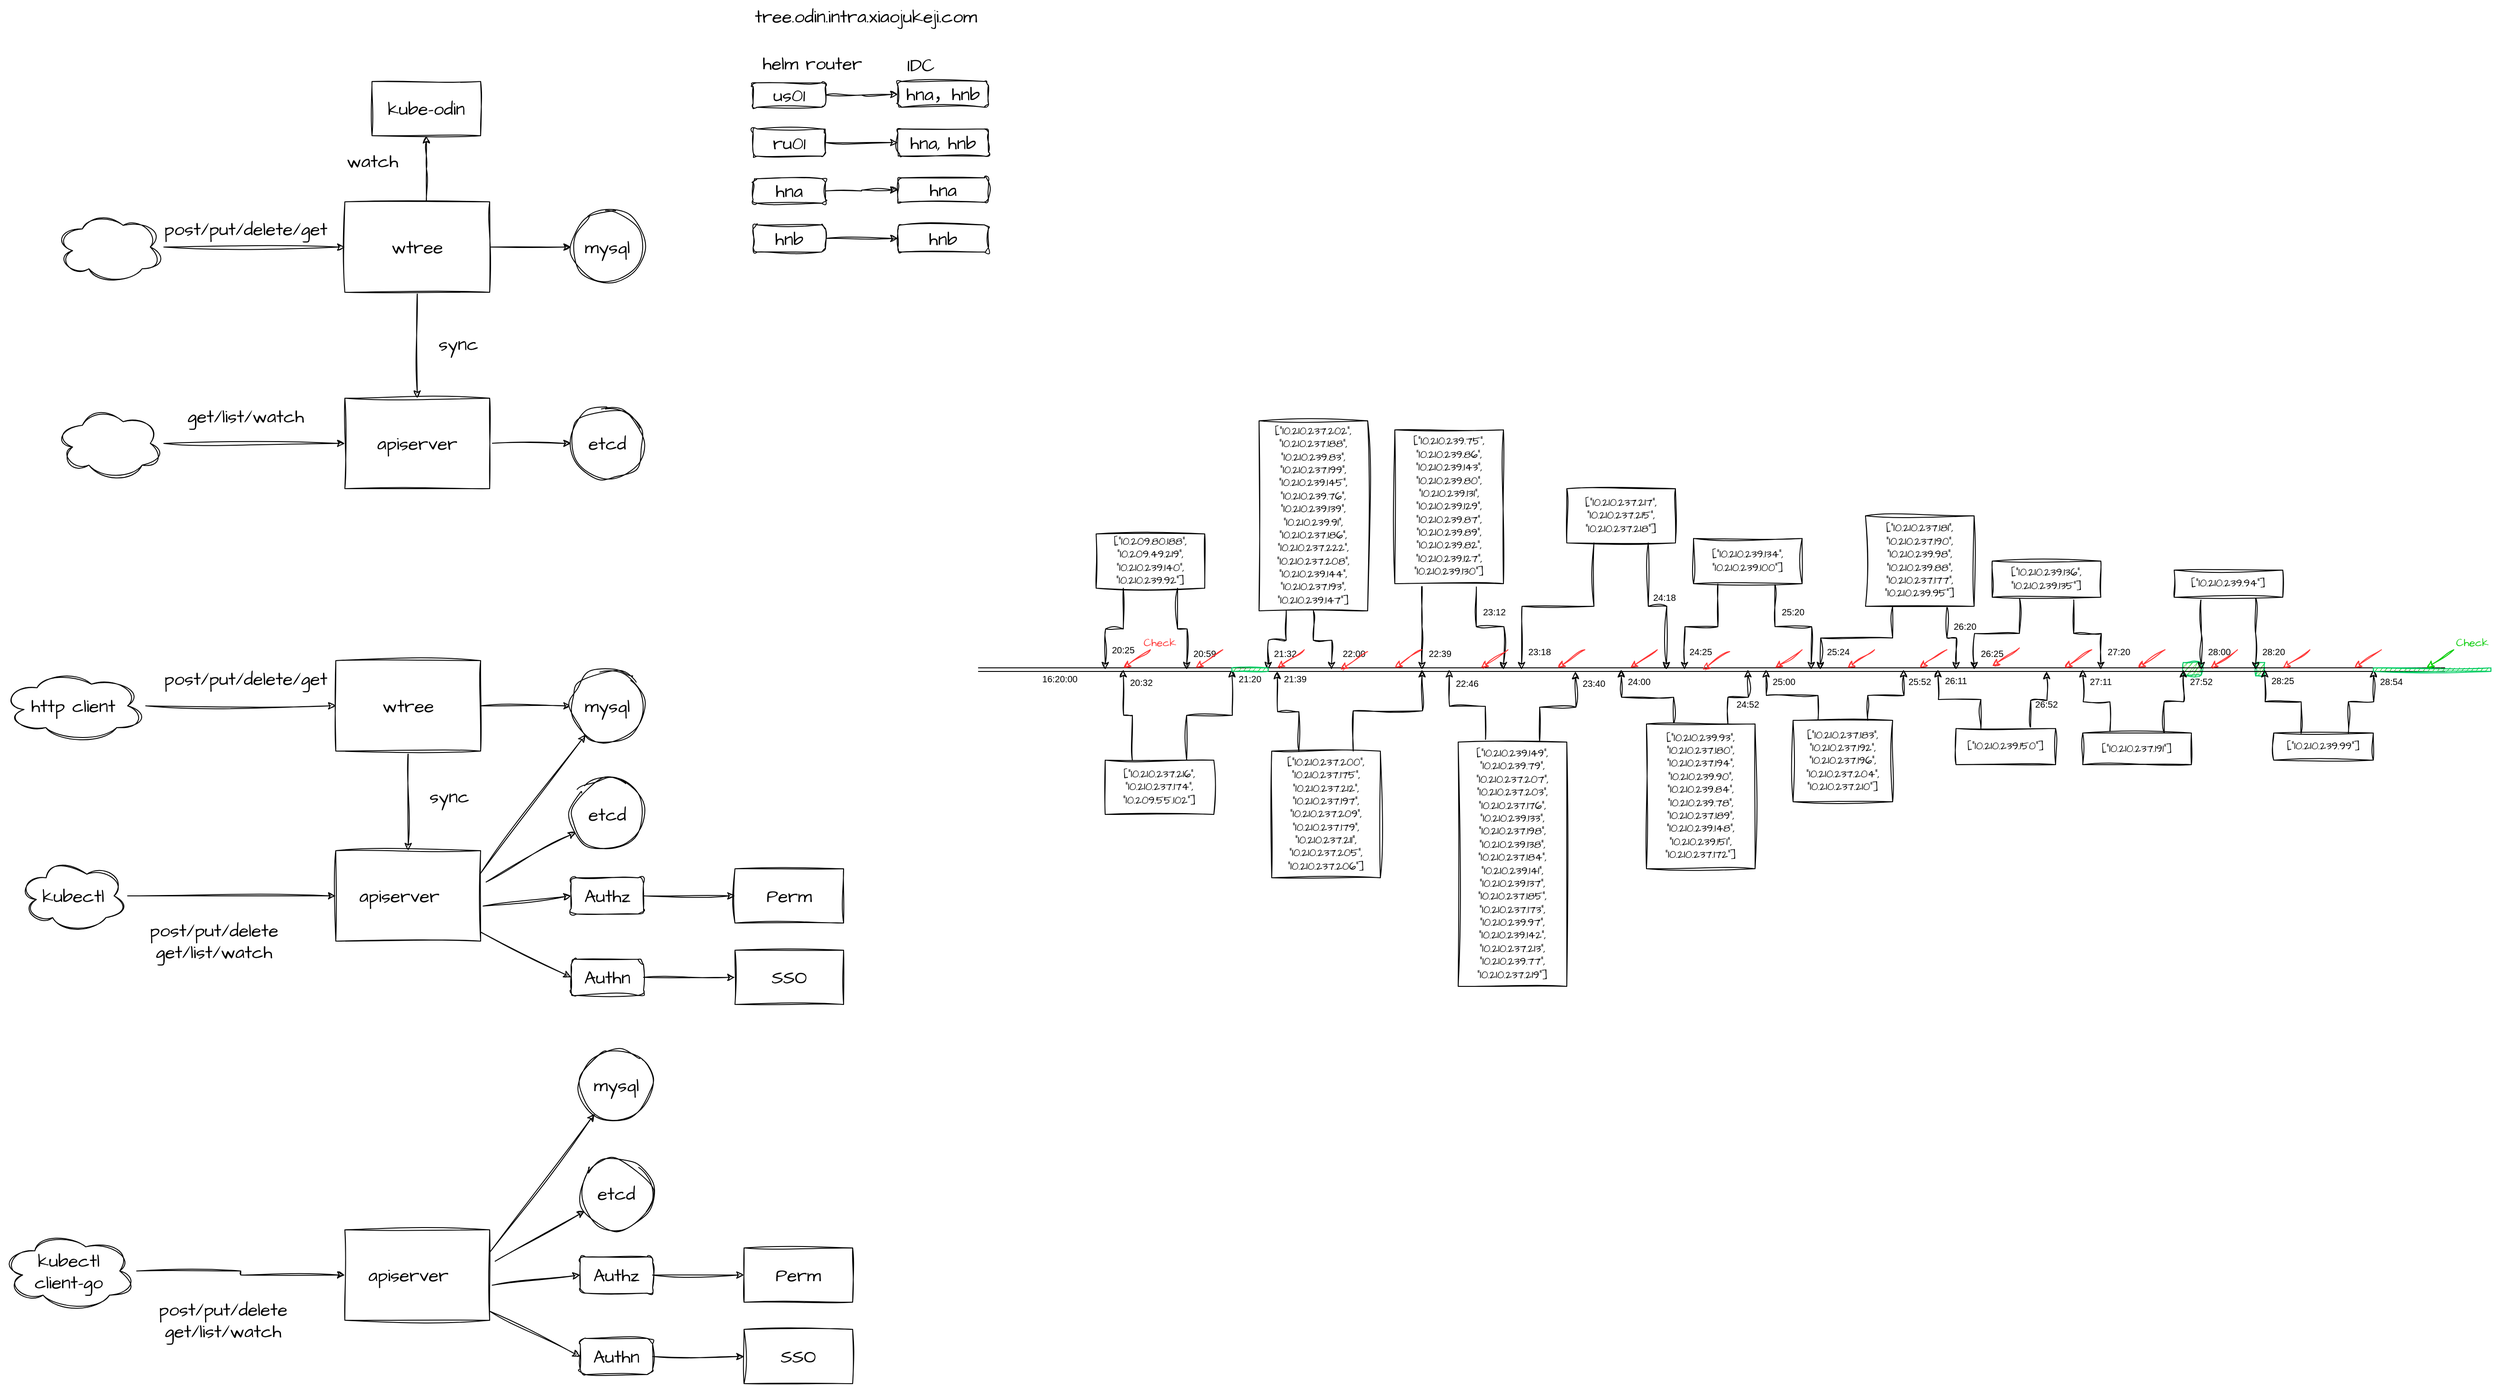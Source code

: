 <mxfile version="24.0.7" type="github" pages="12">
  <diagram name="helm" id="qljyFYpdPilDl0xy3mIZ">
    <mxGraphModel dx="3354" dy="1607" grid="1" gridSize="10" guides="1" tooltips="1" connect="1" arrows="1" fold="1" page="1" pageScale="1" pageWidth="827" pageHeight="1169" math="0" shadow="0">
      <root>
        <mxCell id="0" />
        <mxCell id="1" parent="0" />
        <mxCell id="HCLDGzPsKWbFN3m2E5Ua-106" value="" style="rounded=0;whiteSpace=wrap;html=1;sketch=1;hachureGap=4;jiggle=2;curveFitting=1;fontFamily=Architects Daughter;fontSource=https%3A%2F%2Ffonts.googleapis.com%2Fcss%3Ffamily%3DArchitects%2BDaughter;strokeColor=#00CC66;fillColor=#00CC00;" parent="1" vertex="1">
          <mxGeometry x="2541" y="752" width="20" height="14" as="geometry" />
        </mxCell>
        <mxCell id="TAPuSpymRO1a6bk3pB3e-1" value="" style="rounded=0;whiteSpace=wrap;html=1;sketch=1;hachureGap=4;jiggle=2;curveFitting=1;fontFamily=Architects Daughter;fontSource=https%3A%2F%2Ffonts.googleapis.com%2Fcss%3Ffamily%3DArchitects%2BDaughter;strokeColor=#00CC66;fillColor=#00CC00;" parent="1" vertex="1">
          <mxGeometry x="2621" y="752" width="10" height="15" as="geometry" />
        </mxCell>
        <UserObject label="tree.odin.intra.xiaojukeji.com" link="tree.odin.intra.xiaojukeji.com" id="P6nUmoXPAQL7M5y37jt2-21">
          <mxCell style="text;whiteSpace=wrap;html=1;fontSize=20;fontFamily=Architects Daughter;" parent="1" vertex="1">
            <mxGeometry x="961" y="20" width="280" height="50" as="geometry" />
          </mxCell>
        </UserObject>
        <mxCell id="P6nUmoXPAQL7M5y37jt2-26" style="edgeStyle=orthogonalEdgeStyle;rounded=0;sketch=1;hachureGap=4;jiggle=2;curveFitting=1;orthogonalLoop=1;jettySize=auto;html=1;fontFamily=Architects Daughter;fontSource=https%3A%2F%2Ffonts.googleapis.com%2Fcss%3Ffamily%3DArchitects%2BDaughter;fontSize=16;" parent="1" source="P6nUmoXPAQL7M5y37jt2-2" target="P6nUmoXPAQL7M5y37jt2-12" edge="1">
          <mxGeometry relative="1" as="geometry" />
        </mxCell>
        <mxCell id="P6nUmoXPAQL7M5y37jt2-2" value="ru01" style="rounded=1;whiteSpace=wrap;html=1;sketch=1;hachureGap=4;jiggle=2;curveFitting=1;fontFamily=Architects Daughter;fontSource=https%3A%2F%2Ffonts.googleapis.com%2Fcss%3Ffamily%3DArchitects%2BDaughter;fontSize=20;flipV=1;flipH=0;" parent="1" vertex="1">
          <mxGeometry x="961" y="162.5" width="80" height="30" as="geometry" />
        </mxCell>
        <mxCell id="P6nUmoXPAQL7M5y37jt2-25" style="edgeStyle=orthogonalEdgeStyle;rounded=0;sketch=1;hachureGap=4;jiggle=2;curveFitting=1;orthogonalLoop=1;jettySize=auto;html=1;entryX=0;entryY=0.5;entryDx=0;entryDy=0;fontFamily=Architects Daughter;fontSource=https%3A%2F%2Ffonts.googleapis.com%2Fcss%3Ffamily%3DArchitects%2BDaughter;fontSize=16;" parent="1" source="P6nUmoXPAQL7M5y37jt2-1" target="P6nUmoXPAQL7M5y37jt2-10" edge="1">
          <mxGeometry relative="1" as="geometry" />
        </mxCell>
        <mxCell id="P6nUmoXPAQL7M5y37jt2-1" value="us01" style="rounded=1;whiteSpace=wrap;html=1;sketch=1;hachureGap=4;jiggle=2;curveFitting=1;fontFamily=Architects Daughter;fontSource=https%3A%2F%2Ffonts.googleapis.com%2Fcss%3Ffamily%3DArchitects%2BDaughter;fontSize=20;flipV=1;flipH=0;" parent="1" vertex="1">
          <mxGeometry x="961" y="111.5" width="80" height="27" as="geometry" />
        </mxCell>
        <mxCell id="P6nUmoXPAQL7M5y37jt2-27" style="edgeStyle=orthogonalEdgeStyle;rounded=0;sketch=1;hachureGap=4;jiggle=2;curveFitting=1;orthogonalLoop=1;jettySize=auto;html=1;entryX=0;entryY=0.5;entryDx=0;entryDy=0;fontFamily=Architects Daughter;fontSource=https%3A%2F%2Ffonts.googleapis.com%2Fcss%3Ffamily%3DArchitects%2BDaughter;fontSize=16;" parent="1" source="P6nUmoXPAQL7M5y37jt2-3" target="P6nUmoXPAQL7M5y37jt2-13" edge="1">
          <mxGeometry relative="1" as="geometry" />
        </mxCell>
        <mxCell id="P6nUmoXPAQL7M5y37jt2-3" value="hna" style="rounded=1;whiteSpace=wrap;html=1;sketch=1;hachureGap=4;jiggle=2;curveFitting=1;fontFamily=Architects Daughter;fontSource=https%3A%2F%2Ffonts.googleapis.com%2Fcss%3Ffamily%3DArchitects%2BDaughter;fontSize=20;flipV=1;flipH=0;" parent="1" vertex="1">
          <mxGeometry x="961" y="217.5" width="80" height="27" as="geometry" />
        </mxCell>
        <mxCell id="P6nUmoXPAQL7M5y37jt2-28" style="edgeStyle=orthogonalEdgeStyle;rounded=0;sketch=1;hachureGap=4;jiggle=2;curveFitting=1;orthogonalLoop=1;jettySize=auto;html=1;entryX=0;entryY=0.5;entryDx=0;entryDy=0;fontFamily=Architects Daughter;fontSource=https%3A%2F%2Ffonts.googleapis.com%2Fcss%3Ffamily%3DArchitects%2BDaughter;fontSize=16;" parent="1" source="P6nUmoXPAQL7M5y37jt2-4" target="P6nUmoXPAQL7M5y37jt2-11" edge="1">
          <mxGeometry relative="1" as="geometry" />
        </mxCell>
        <mxCell id="P6nUmoXPAQL7M5y37jt2-4" value="hnb" style="rounded=1;whiteSpace=wrap;html=1;sketch=1;hachureGap=4;jiggle=2;curveFitting=1;fontFamily=Architects Daughter;fontSource=https%3A%2F%2Ffonts.googleapis.com%2Fcss%3Ffamily%3DArchitects%2BDaughter;fontSize=20;flipV=1;flipH=0;" parent="1" vertex="1">
          <mxGeometry x="961" y="268.5" width="80" height="30" as="geometry" />
        </mxCell>
        <mxCell id="P6nUmoXPAQL7M5y37jt2-10" value="hna，hnb" style="rounded=1;whiteSpace=wrap;html=1;sketch=1;hachureGap=4;jiggle=2;curveFitting=1;fontFamily=Architects Daughter;fontSource=https%3A%2F%2Ffonts.googleapis.com%2Fcss%3Ffamily%3DArchitects%2BDaughter;fontSize=20;" parent="1" vertex="1">
          <mxGeometry x="1121" y="110" width="100" height="28.5" as="geometry" />
        </mxCell>
        <mxCell id="P6nUmoXPAQL7M5y37jt2-12" value="hna, hnb" style="rounded=1;whiteSpace=wrap;html=1;sketch=1;hachureGap=4;jiggle=2;curveFitting=1;fontFamily=Architects Daughter;fontSource=https%3A%2F%2Ffonts.googleapis.com%2Fcss%3Ffamily%3DArchitects%2BDaughter;fontSize=20;" parent="1" vertex="1">
          <mxGeometry x="1121" y="162.5" width="100" height="30" as="geometry" />
        </mxCell>
        <mxCell id="P6nUmoXPAQL7M5y37jt2-13" value="hna" style="rounded=1;whiteSpace=wrap;html=1;sketch=1;hachureGap=4;jiggle=2;curveFitting=1;fontFamily=Architects Daughter;fontSource=https%3A%2F%2Ffonts.googleapis.com%2Fcss%3Ffamily%3DArchitects%2BDaughter;fontSize=20;" parent="1" vertex="1">
          <mxGeometry x="1121" y="216.5" width="100" height="27" as="geometry" />
        </mxCell>
        <mxCell id="P6nUmoXPAQL7M5y37jt2-11" value="hnb" style="rounded=1;whiteSpace=wrap;html=1;sketch=1;hachureGap=4;jiggle=2;curveFitting=1;fontFamily=Architects Daughter;fontSource=https%3A%2F%2Ffonts.googleapis.com%2Fcss%3Ffamily%3DArchitects%2BDaughter;fontSize=20;" parent="1" vertex="1">
          <mxGeometry x="1121" y="268.5" width="100" height="30" as="geometry" />
        </mxCell>
        <mxCell id="P6nUmoXPAQL7M5y37jt2-22" value="helm router" style="text;html=1;align=center;verticalAlign=middle;resizable=0;points=[];autosize=1;strokeColor=none;fillColor=none;fontSize=20;fontFamily=Architects Daughter;" parent="1" vertex="1">
          <mxGeometry x="961" y="70" width="130" height="40" as="geometry" />
        </mxCell>
        <mxCell id="P6nUmoXPAQL7M5y37jt2-23" value="IDC" style="text;html=1;align=center;verticalAlign=middle;resizable=0;points=[];autosize=1;strokeColor=none;fillColor=none;fontSize=20;fontFamily=Architects Daughter;" parent="1" vertex="1">
          <mxGeometry x="1121" y="71.5" width="50" height="40" as="geometry" />
        </mxCell>
        <mxCell id="GFBUtdNidqZKx8SICxak-32" style="edgeStyle=orthogonalEdgeStyle;shape=connector;rounded=0;sketch=1;jiggle=2;curveFitting=1;orthogonalLoop=1;jettySize=auto;html=1;exitX=0.563;exitY=0.03;exitDx=0;exitDy=0;entryX=0.5;entryY=1;entryDx=0;entryDy=0;labelBackgroundColor=default;strokeColor=default;fontFamily=Architects Daughter;fontSource=https%3A%2F%2Ffonts.googleapis.com%2Fcss%3Ffamily%3DArchitects%2BDaughter;fontSize=20;fontColor=default;endArrow=classic;exitPerimeter=0;" parent="1" source="GFBUtdNidqZKx8SICxak-2" target="GFBUtdNidqZKx8SICxak-31" edge="1">
          <mxGeometry relative="1" as="geometry" />
        </mxCell>
        <mxCell id="GFBUtdNidqZKx8SICxak-41" style="edgeStyle=orthogonalEdgeStyle;shape=connector;rounded=0;sketch=1;jiggle=2;curveFitting=1;orthogonalLoop=1;jettySize=auto;html=1;entryX=0;entryY=0.5;entryDx=0;entryDy=0;labelBackgroundColor=default;strokeColor=default;fontFamily=Architects Daughter;fontSource=https%3A%2F%2Ffonts.googleapis.com%2Fcss%3Ffamily%3DArchitects%2BDaughter;fontSize=20;fontColor=default;endArrow=classic;" parent="1" source="GFBUtdNidqZKx8SICxak-2" target="GFBUtdNidqZKx8SICxak-40" edge="1">
          <mxGeometry relative="1" as="geometry" />
        </mxCell>
        <mxCell id="GFBUtdNidqZKx8SICxak-42" style="edgeStyle=orthogonalEdgeStyle;shape=connector;rounded=0;sketch=1;jiggle=2;curveFitting=1;orthogonalLoop=1;jettySize=auto;html=1;entryX=0.5;entryY=0;entryDx=0;entryDy=0;labelBackgroundColor=default;strokeColor=default;fontFamily=Architects Daughter;fontSource=https%3A%2F%2Ffonts.googleapis.com%2Fcss%3Ffamily%3DArchitects%2BDaughter;fontSize=20;fontColor=default;endArrow=classic;" parent="1" source="GFBUtdNidqZKx8SICxak-2" target="GFBUtdNidqZKx8SICxak-3" edge="1">
          <mxGeometry relative="1" as="geometry" />
        </mxCell>
        <mxCell id="GFBUtdNidqZKx8SICxak-2" value="wtree" style="rounded=0;whiteSpace=wrap;html=1;sketch=1;hachureGap=4;jiggle=2;curveFitting=1;strokeColor=default;fontFamily=Architects Daughter;fontSource=https%3A%2F%2Ffonts.googleapis.com%2Fcss%3Ffamily%3DArchitects%2BDaughter;fontSize=20;fontColor=default;fillColor=default;" parent="1" vertex="1">
          <mxGeometry x="510" y="243" width="160" height="100" as="geometry" />
        </mxCell>
        <mxCell id="GFBUtdNidqZKx8SICxak-39" style="edgeStyle=orthogonalEdgeStyle;shape=connector;rounded=0;sketch=1;jiggle=2;curveFitting=1;orthogonalLoop=1;jettySize=auto;html=1;entryX=0;entryY=0.5;entryDx=0;entryDy=0;labelBackgroundColor=default;strokeColor=default;fontFamily=Architects Daughter;fontSource=https%3A%2F%2Ffonts.googleapis.com%2Fcss%3Ffamily%3DArchitects%2BDaughter;fontSize=20;fontColor=default;endArrow=classic;" parent="1" source="GFBUtdNidqZKx8SICxak-3" target="GFBUtdNidqZKx8SICxak-38" edge="1">
          <mxGeometry relative="1" as="geometry" />
        </mxCell>
        <mxCell id="GFBUtdNidqZKx8SICxak-3" value="apiserver" style="rounded=0;whiteSpace=wrap;html=1;sketch=1;hachureGap=4;jiggle=2;curveFitting=1;strokeColor=default;fontFamily=Architects Daughter;fontSource=https%3A%2F%2Ffonts.googleapis.com%2Fcss%3Ffamily%3DArchitects%2BDaughter;fontSize=20;fontColor=default;fillColor=default;" parent="1" vertex="1">
          <mxGeometry x="510" y="460" width="160" height="100" as="geometry" />
        </mxCell>
        <mxCell id="GFBUtdNidqZKx8SICxak-36" style="edgeStyle=orthogonalEdgeStyle;shape=connector;rounded=0;sketch=1;jiggle=2;curveFitting=1;orthogonalLoop=1;jettySize=auto;html=1;entryX=0;entryY=0.5;entryDx=0;entryDy=0;labelBackgroundColor=default;strokeColor=default;fontFamily=Architects Daughter;fontSource=https%3A%2F%2Ffonts.googleapis.com%2Fcss%3Ffamily%3DArchitects%2BDaughter;fontSize=20;fontColor=default;endArrow=classic;" parent="1" source="GFBUtdNidqZKx8SICxak-4" target="GFBUtdNidqZKx8SICxak-2" edge="1">
          <mxGeometry relative="1" as="geometry" />
        </mxCell>
        <mxCell id="GFBUtdNidqZKx8SICxak-4" value="" style="ellipse;shape=cloud;whiteSpace=wrap;html=1;rounded=1;sketch=1;hachureGap=4;jiggle=2;curveFitting=1;strokeColor=default;fontFamily=Architects Daughter;fontSource=https%3A%2F%2Ffonts.googleapis.com%2Fcss%3Ffamily%3DArchitects%2BDaughter;fontSize=20;fontColor=default;fillColor=default;" parent="1" vertex="1">
          <mxGeometry x="190" y="253" width="120" height="80" as="geometry" />
        </mxCell>
        <mxCell id="GFBUtdNidqZKx8SICxak-8" value="post/put/delete/get" style="text;html=1;align=center;verticalAlign=middle;resizable=0;points=[];autosize=1;strokeColor=none;fillColor=none;fontSize=20;fontFamily=Architects Daughter;fontColor=default;" parent="1" vertex="1">
          <mxGeometry x="300" y="253" width="200" height="40" as="geometry" />
        </mxCell>
        <mxCell id="GFBUtdNidqZKx8SICxak-37" style="edgeStyle=orthogonalEdgeStyle;shape=connector;rounded=0;sketch=1;jiggle=2;curveFitting=1;orthogonalLoop=1;jettySize=auto;html=1;entryX=0;entryY=0.5;entryDx=0;entryDy=0;labelBackgroundColor=default;strokeColor=default;fontFamily=Architects Daughter;fontSource=https%3A%2F%2Ffonts.googleapis.com%2Fcss%3Ffamily%3DArchitects%2BDaughter;fontSize=20;fontColor=default;endArrow=classic;" parent="1" source="GFBUtdNidqZKx8SICxak-9" target="GFBUtdNidqZKx8SICxak-3" edge="1">
          <mxGeometry relative="1" as="geometry" />
        </mxCell>
        <mxCell id="GFBUtdNidqZKx8SICxak-9" value="" style="ellipse;shape=cloud;whiteSpace=wrap;html=1;rounded=1;sketch=1;hachureGap=4;jiggle=2;curveFitting=1;strokeColor=default;fontFamily=Architects Daughter;fontSource=https%3A%2F%2Ffonts.googleapis.com%2Fcss%3Ffamily%3DArchitects%2BDaughter;fontSize=20;fontColor=default;fillColor=default;" parent="1" vertex="1">
          <mxGeometry x="190" y="470" width="120" height="80" as="geometry" />
        </mxCell>
        <mxCell id="GFBUtdNidqZKx8SICxak-11" value="get/list/watch" style="text;html=1;align=center;verticalAlign=middle;resizable=0;points=[];autosize=1;strokeColor=none;fillColor=none;fontSize=20;fontFamily=Architects Daughter;fontColor=default;" parent="1" vertex="1">
          <mxGeometry x="325" y="460" width="150" height="40" as="geometry" />
        </mxCell>
        <mxCell id="GFBUtdNidqZKx8SICxak-44" style="edgeStyle=orthogonalEdgeStyle;shape=connector;rounded=0;sketch=1;jiggle=2;curveFitting=1;orthogonalLoop=1;jettySize=auto;html=1;entryX=0.5;entryY=0;entryDx=0;entryDy=0;labelBackgroundColor=default;strokeColor=default;fontFamily=Architects Daughter;fontSource=https%3A%2F%2Ffonts.googleapis.com%2Fcss%3Ffamily%3DArchitects%2BDaughter;fontSize=20;fontColor=default;endArrow=classic;" parent="1" source="GFBUtdNidqZKx8SICxak-14" target="GFBUtdNidqZKx8SICxak-15" edge="1">
          <mxGeometry relative="1" as="geometry" />
        </mxCell>
        <mxCell id="GFBUtdNidqZKx8SICxak-65" style="edgeStyle=orthogonalEdgeStyle;shape=connector;rounded=0;sketch=1;jiggle=2;curveFitting=1;orthogonalLoop=1;jettySize=auto;html=1;labelBackgroundColor=default;strokeColor=default;fontFamily=Architects Daughter;fontSource=https%3A%2F%2Ffonts.googleapis.com%2Fcss%3Ffamily%3DArchitects%2BDaughter;fontSize=20;fontColor=default;endArrow=classic;entryX=0;entryY=0.5;entryDx=0;entryDy=0;" parent="1" source="GFBUtdNidqZKx8SICxak-14" target="GFBUtdNidqZKx8SICxak-48" edge="1">
          <mxGeometry relative="1" as="geometry">
            <mxPoint x="750" y="800" as="targetPoint" />
          </mxGeometry>
        </mxCell>
        <mxCell id="GFBUtdNidqZKx8SICxak-14" value="wtree" style="rounded=0;whiteSpace=wrap;html=1;sketch=1;hachureGap=4;jiggle=2;curveFitting=1;strokeColor=default;fontFamily=Architects Daughter;fontSource=https%3A%2F%2Ffonts.googleapis.com%2Fcss%3Ffamily%3DArchitects%2BDaughter;fontSize=20;fontColor=default;fillColor=default;" parent="1" vertex="1">
          <mxGeometry x="500" y="750" width="160" height="100" as="geometry" />
        </mxCell>
        <mxCell id="GFBUtdNidqZKx8SICxak-61" style="shape=connector;rounded=0;sketch=1;jiggle=2;curveFitting=1;orthogonalLoop=1;jettySize=auto;html=1;labelBackgroundColor=default;strokeColor=default;fontFamily=Architects Daughter;fontSource=https%3A%2F%2Ffonts.googleapis.com%2Fcss%3Ffamily%3DArchitects%2BDaughter;fontSize=20;fontColor=default;endArrow=classic;exitX=1;exitY=0.25;exitDx=0;exitDy=0;" parent="1" source="GFBUtdNidqZKx8SICxak-15" target="GFBUtdNidqZKx8SICxak-48" edge="1">
          <mxGeometry relative="1" as="geometry" />
        </mxCell>
        <mxCell id="GFBUtdNidqZKx8SICxak-62" style="shape=connector;rounded=0;sketch=1;jiggle=2;curveFitting=1;orthogonalLoop=1;jettySize=auto;html=1;labelBackgroundColor=default;strokeColor=default;fontFamily=Architects Daughter;fontSource=https%3A%2F%2Ffonts.googleapis.com%2Fcss%3Ffamily%3DArchitects%2BDaughter;fontSize=20;fontColor=default;endArrow=classic;exitX=1.038;exitY=0.347;exitDx=0;exitDy=0;exitPerimeter=0;" parent="1" source="GFBUtdNidqZKx8SICxak-15" target="GFBUtdNidqZKx8SICxak-49" edge="1">
          <mxGeometry relative="1" as="geometry" />
        </mxCell>
        <mxCell id="GFBUtdNidqZKx8SICxak-63" style="shape=connector;rounded=0;sketch=1;jiggle=2;curveFitting=1;orthogonalLoop=1;jettySize=auto;html=1;entryX=0;entryY=0.5;entryDx=0;entryDy=0;labelBackgroundColor=default;strokeColor=default;fontFamily=Architects Daughter;fontSource=https%3A%2F%2Ffonts.googleapis.com%2Fcss%3Ffamily%3DArchitects%2BDaughter;fontSize=20;fontColor=default;endArrow=classic;exitX=1.017;exitY=0.613;exitDx=0;exitDy=0;exitPerimeter=0;" parent="1" source="GFBUtdNidqZKx8SICxak-15" target="GFBUtdNidqZKx8SICxak-26" edge="1">
          <mxGeometry relative="1" as="geometry" />
        </mxCell>
        <mxCell id="GFBUtdNidqZKx8SICxak-64" style="shape=connector;rounded=0;sketch=1;jiggle=2;curveFitting=1;orthogonalLoop=1;jettySize=auto;html=1;entryX=0;entryY=0.5;entryDx=0;entryDy=0;labelBackgroundColor=default;strokeColor=default;fontFamily=Architects Daughter;fontSource=https%3A%2F%2Ffonts.googleapis.com%2Fcss%3Ffamily%3DArchitects%2BDaughter;fontSize=20;fontColor=default;endArrow=classic;" parent="1" source="GFBUtdNidqZKx8SICxak-15" target="GFBUtdNidqZKx8SICxak-25" edge="1">
          <mxGeometry relative="1" as="geometry" />
        </mxCell>
        <mxCell id="GFBUtdNidqZKx8SICxak-15" value="&amp;nbsp; &amp;nbsp;apiserver" style="rounded=0;whiteSpace=wrap;html=1;sketch=1;hachureGap=4;jiggle=2;curveFitting=1;strokeColor=default;fontFamily=Architects Daughter;fontSource=https%3A%2F%2Ffonts.googleapis.com%2Fcss%3Ffamily%3DArchitects%2BDaughter;fontSize=20;fontColor=default;fillColor=default;align=left;" parent="1" vertex="1">
          <mxGeometry x="500" y="960" width="160" height="100" as="geometry" />
        </mxCell>
        <mxCell id="GFBUtdNidqZKx8SICxak-46" style="edgeStyle=orthogonalEdgeStyle;shape=connector;rounded=0;sketch=1;jiggle=2;curveFitting=1;orthogonalLoop=1;jettySize=auto;html=1;entryX=0;entryY=0.5;entryDx=0;entryDy=0;labelBackgroundColor=default;strokeColor=default;fontFamily=Architects Daughter;fontSource=https%3A%2F%2Ffonts.googleapis.com%2Fcss%3Ffamily%3DArchitects%2BDaughter;fontSize=20;fontColor=default;endArrow=classic;" parent="1" source="GFBUtdNidqZKx8SICxak-17" target="GFBUtdNidqZKx8SICxak-14" edge="1">
          <mxGeometry relative="1" as="geometry" />
        </mxCell>
        <mxCell id="GFBUtdNidqZKx8SICxak-17" value="http client" style="ellipse;shape=cloud;whiteSpace=wrap;html=1;rounded=1;sketch=1;hachureGap=4;jiggle=2;curveFitting=1;strokeColor=default;fontFamily=Architects Daughter;fontSource=https%3A%2F%2Ffonts.googleapis.com%2Fcss%3Ffamily%3DArchitects%2BDaughter;fontSize=20;fontColor=default;fillColor=default;" parent="1" vertex="1">
          <mxGeometry x="130" y="760" width="160" height="80" as="geometry" />
        </mxCell>
        <mxCell id="GFBUtdNidqZKx8SICxak-18" value="post/put/delete/get" style="text;html=1;align=center;verticalAlign=middle;resizable=0;points=[];autosize=1;strokeColor=none;fillColor=none;fontSize=20;fontFamily=Architects Daughter;fontColor=default;" parent="1" vertex="1">
          <mxGeometry x="300" y="750" width="200" height="40" as="geometry" />
        </mxCell>
        <mxCell id="GFBUtdNidqZKx8SICxak-47" style="edgeStyle=orthogonalEdgeStyle;shape=connector;rounded=0;sketch=1;jiggle=2;curveFitting=1;orthogonalLoop=1;jettySize=auto;html=1;entryX=0;entryY=0.5;entryDx=0;entryDy=0;labelBackgroundColor=default;strokeColor=default;fontFamily=Architects Daughter;fontSource=https%3A%2F%2Ffonts.googleapis.com%2Fcss%3Ffamily%3DArchitects%2BDaughter;fontSize=20;fontColor=default;endArrow=classic;" parent="1" source="GFBUtdNidqZKx8SICxak-20" target="GFBUtdNidqZKx8SICxak-15" edge="1">
          <mxGeometry relative="1" as="geometry" />
        </mxCell>
        <mxCell id="GFBUtdNidqZKx8SICxak-20" value="kubectl" style="ellipse;shape=cloud;whiteSpace=wrap;html=1;rounded=1;sketch=1;hachureGap=4;jiggle=2;curveFitting=1;strokeColor=default;fontFamily=Architects Daughter;fontSource=https%3A%2F%2Ffonts.googleapis.com%2Fcss%3Ffamily%3DArchitects%2BDaughter;fontSize=20;fontColor=default;fillColor=default;" parent="1" vertex="1">
          <mxGeometry x="150" y="970" width="120" height="80" as="geometry" />
        </mxCell>
        <mxCell id="GFBUtdNidqZKx8SICxak-21" value="post/put/delete&lt;br&gt;get/list/watch" style="text;html=1;align=center;verticalAlign=middle;resizable=0;points=[];autosize=1;strokeColor=none;fillColor=none;fontSize=20;fontFamily=Architects Daughter;fontColor=default;" parent="1" vertex="1">
          <mxGeometry x="280" y="1030" width="170" height="60" as="geometry" />
        </mxCell>
        <mxCell id="GFBUtdNidqZKx8SICxak-23" value="SSO" style="rounded=0;whiteSpace=wrap;html=1;sketch=1;hachureGap=4;jiggle=2;curveFitting=1;strokeColor=default;fontFamily=Architects Daughter;fontSource=https%3A%2F%2Ffonts.googleapis.com%2Fcss%3Ffamily%3DArchitects%2BDaughter;fontSize=20;fontColor=default;fillColor=default;" parent="1" vertex="1">
          <mxGeometry x="941" y="1070" width="120" height="60" as="geometry" />
        </mxCell>
        <mxCell id="GFBUtdNidqZKx8SICxak-24" value="Perm" style="rounded=0;whiteSpace=wrap;html=1;sketch=1;hachureGap=4;jiggle=2;curveFitting=1;strokeColor=default;fontFamily=Architects Daughter;fontSource=https%3A%2F%2Ffonts.googleapis.com%2Fcss%3Ffamily%3DArchitects%2BDaughter;fontSize=20;fontColor=default;fillColor=default;" parent="1" vertex="1">
          <mxGeometry x="941" y="980" width="120" height="60" as="geometry" />
        </mxCell>
        <mxCell id="GFBUtdNidqZKx8SICxak-35" style="edgeStyle=orthogonalEdgeStyle;shape=connector;rounded=0;sketch=1;jiggle=2;curveFitting=1;orthogonalLoop=1;jettySize=auto;html=1;entryX=0;entryY=0.5;entryDx=0;entryDy=0;labelBackgroundColor=default;strokeColor=default;fontFamily=Architects Daughter;fontSource=https%3A%2F%2Ffonts.googleapis.com%2Fcss%3Ffamily%3DArchitects%2BDaughter;fontSize=20;fontColor=default;endArrow=classic;" parent="1" source="GFBUtdNidqZKx8SICxak-25" target="GFBUtdNidqZKx8SICxak-23" edge="1">
          <mxGeometry relative="1" as="geometry" />
        </mxCell>
        <mxCell id="GFBUtdNidqZKx8SICxak-25" value="Authn" style="rounded=1;whiteSpace=wrap;html=1;sketch=1;hachureGap=4;jiggle=2;curveFitting=1;strokeColor=default;fontFamily=Architects Daughter;fontSource=https%3A%2F%2Ffonts.googleapis.com%2Fcss%3Ffamily%3DArchitects%2BDaughter;fontSize=20;fontColor=default;fillColor=default;" parent="1" vertex="1">
          <mxGeometry x="760" y="1080" width="80" height="40" as="geometry" />
        </mxCell>
        <mxCell id="GFBUtdNidqZKx8SICxak-34" style="edgeStyle=orthogonalEdgeStyle;shape=connector;rounded=0;sketch=1;jiggle=2;curveFitting=1;orthogonalLoop=1;jettySize=auto;html=1;entryX=0;entryY=0.5;entryDx=0;entryDy=0;labelBackgroundColor=default;strokeColor=default;fontFamily=Architects Daughter;fontSource=https%3A%2F%2Ffonts.googleapis.com%2Fcss%3Ffamily%3DArchitects%2BDaughter;fontSize=20;fontColor=default;endArrow=classic;" parent="1" source="GFBUtdNidqZKx8SICxak-26" target="GFBUtdNidqZKx8SICxak-24" edge="1">
          <mxGeometry relative="1" as="geometry" />
        </mxCell>
        <mxCell id="GFBUtdNidqZKx8SICxak-26" value="Authz" style="rounded=1;whiteSpace=wrap;html=1;sketch=1;hachureGap=4;jiggle=2;curveFitting=1;strokeColor=default;fontFamily=Architects Daughter;fontSource=https%3A%2F%2Ffonts.googleapis.com%2Fcss%3Ffamily%3DArchitects%2BDaughter;fontSize=20;fontColor=default;fillColor=default;" parent="1" vertex="1">
          <mxGeometry x="760" y="990" width="80" height="40" as="geometry" />
        </mxCell>
        <mxCell id="GFBUtdNidqZKx8SICxak-31" value="kube-odin" style="rounded=0;whiteSpace=wrap;html=1;sketch=1;hachureGap=4;jiggle=2;curveFitting=1;strokeColor=default;fontFamily=Architects Daughter;fontSource=https%3A%2F%2Ffonts.googleapis.com%2Fcss%3Ffamily%3DArchitects%2BDaughter;fontSize=20;fontColor=default;fillColor=default;" parent="1" vertex="1">
          <mxGeometry x="540" y="110" width="120" height="60" as="geometry" />
        </mxCell>
        <mxCell id="GFBUtdNidqZKx8SICxak-33" value="watch" style="text;html=1;align=center;verticalAlign=middle;resizable=0;points=[];autosize=1;strokeColor=none;fillColor=none;fontSize=20;fontFamily=Architects Daughter;fontColor=default;" parent="1" vertex="1">
          <mxGeometry x="500" y="177.5" width="80" height="40" as="geometry" />
        </mxCell>
        <mxCell id="GFBUtdNidqZKx8SICxak-38" value="etcd" style="ellipse;whiteSpace=wrap;html=1;aspect=fixed;rounded=1;sketch=1;hachureGap=4;jiggle=2;curveFitting=1;strokeColor=default;fontFamily=Architects Daughter;fontSource=https%3A%2F%2Ffonts.googleapis.com%2Fcss%3Ffamily%3DArchitects%2BDaughter;fontSize=20;fontColor=default;fillColor=default;" parent="1" vertex="1">
          <mxGeometry x="760" y="470" width="80" height="80" as="geometry" />
        </mxCell>
        <mxCell id="GFBUtdNidqZKx8SICxak-40" value="mysql" style="ellipse;whiteSpace=wrap;html=1;aspect=fixed;rounded=1;sketch=1;hachureGap=4;jiggle=2;curveFitting=1;strokeColor=default;fontFamily=Architects Daughter;fontSource=https%3A%2F%2Ffonts.googleapis.com%2Fcss%3Ffamily%3DArchitects%2BDaughter;fontSize=20;fontColor=default;fillColor=default;" parent="1" vertex="1">
          <mxGeometry x="760" y="253" width="80" height="80" as="geometry" />
        </mxCell>
        <mxCell id="GFBUtdNidqZKx8SICxak-43" value="sync" style="text;html=1;align=center;verticalAlign=middle;resizable=0;points=[];autosize=1;strokeColor=none;fillColor=none;fontSize=20;fontFamily=Architects Daughter;fontColor=default;" parent="1" vertex="1">
          <mxGeometry x="600" y="380" width="70" height="40" as="geometry" />
        </mxCell>
        <mxCell id="GFBUtdNidqZKx8SICxak-45" value="sync" style="text;html=1;align=center;verticalAlign=middle;resizable=0;points=[];autosize=1;strokeColor=none;fillColor=none;fontSize=20;fontFamily=Architects Daughter;fontColor=default;" parent="1" vertex="1">
          <mxGeometry x="590" y="880" width="70" height="40" as="geometry" />
        </mxCell>
        <mxCell id="GFBUtdNidqZKx8SICxak-48" value="mysql" style="ellipse;whiteSpace=wrap;html=1;aspect=fixed;rounded=1;sketch=1;hachureGap=4;jiggle=2;curveFitting=1;strokeColor=default;fontFamily=Architects Daughter;fontSource=https%3A%2F%2Ffonts.googleapis.com%2Fcss%3Ffamily%3DArchitects%2BDaughter;fontSize=20;fontColor=default;fillColor=default;" parent="1" vertex="1">
          <mxGeometry x="760" y="760" width="80" height="80" as="geometry" />
        </mxCell>
        <mxCell id="GFBUtdNidqZKx8SICxak-49" value="etcd" style="ellipse;whiteSpace=wrap;html=1;aspect=fixed;rounded=1;sketch=1;hachureGap=4;jiggle=2;curveFitting=1;strokeColor=default;fontFamily=Architects Daughter;fontSource=https%3A%2F%2Ffonts.googleapis.com%2Fcss%3Ffamily%3DArchitects%2BDaughter;fontSize=20;fontColor=default;fillColor=default;" parent="1" vertex="1">
          <mxGeometry x="760" y="880" width="80" height="80" as="geometry" />
        </mxCell>
        <mxCell id="GFBUtdNidqZKx8SICxak-53" style="edgeStyle=orthogonalEdgeStyle;shape=connector;rounded=0;sketch=1;jiggle=2;curveFitting=1;orthogonalLoop=1;jettySize=auto;html=1;exitX=0.5;exitY=1;exitDx=0;exitDy=0;labelBackgroundColor=default;strokeColor=default;fontFamily=Architects Daughter;fontSource=https%3A%2F%2Ffonts.googleapis.com%2Fcss%3Ffamily%3DArchitects%2BDaughter;fontSize=20;fontColor=default;endArrow=classic;" parent="1" source="GFBUtdNidqZKx8SICxak-25" target="GFBUtdNidqZKx8SICxak-25" edge="1">
          <mxGeometry relative="1" as="geometry" />
        </mxCell>
        <mxCell id="-Ty93zaIFf3wgTHNnVyD-5" style="shape=connector;rounded=0;sketch=1;jiggle=2;curveFitting=1;orthogonalLoop=1;jettySize=auto;html=1;labelBackgroundColor=default;strokeColor=default;fontFamily=Architects Daughter;fontSource=https%3A%2F%2Ffonts.googleapis.com%2Fcss%3Ffamily%3DArchitects%2BDaughter;fontSize=20;fontColor=default;endArrow=classic;exitX=1;exitY=0.25;exitDx=0;exitDy=0;" parent="1" source="-Ty93zaIFf3wgTHNnVyD-9" target="-Ty93zaIFf3wgTHNnVyD-23" edge="1">
          <mxGeometry relative="1" as="geometry" />
        </mxCell>
        <mxCell id="-Ty93zaIFf3wgTHNnVyD-6" style="shape=connector;rounded=0;sketch=1;jiggle=2;curveFitting=1;orthogonalLoop=1;jettySize=auto;html=1;labelBackgroundColor=default;strokeColor=default;fontFamily=Architects Daughter;fontSource=https%3A%2F%2Ffonts.googleapis.com%2Fcss%3Ffamily%3DArchitects%2BDaughter;fontSize=20;fontColor=default;endArrow=classic;exitX=1.038;exitY=0.347;exitDx=0;exitDy=0;exitPerimeter=0;" parent="1" source="-Ty93zaIFf3wgTHNnVyD-9" target="-Ty93zaIFf3wgTHNnVyD-24" edge="1">
          <mxGeometry relative="1" as="geometry" />
        </mxCell>
        <mxCell id="-Ty93zaIFf3wgTHNnVyD-7" style="shape=connector;rounded=0;sketch=1;jiggle=2;curveFitting=1;orthogonalLoop=1;jettySize=auto;html=1;entryX=0;entryY=0.5;entryDx=0;entryDy=0;labelBackgroundColor=default;strokeColor=default;fontFamily=Architects Daughter;fontSource=https%3A%2F%2Ffonts.googleapis.com%2Fcss%3Ffamily%3DArchitects%2BDaughter;fontSize=20;fontColor=default;endArrow=classic;exitX=1.017;exitY=0.613;exitDx=0;exitDy=0;exitPerimeter=0;" parent="1" source="-Ty93zaIFf3wgTHNnVyD-9" target="-Ty93zaIFf3wgTHNnVyD-21" edge="1">
          <mxGeometry relative="1" as="geometry" />
        </mxCell>
        <mxCell id="-Ty93zaIFf3wgTHNnVyD-8" style="shape=connector;rounded=0;sketch=1;jiggle=2;curveFitting=1;orthogonalLoop=1;jettySize=auto;html=1;entryX=0;entryY=0.5;entryDx=0;entryDy=0;labelBackgroundColor=default;strokeColor=default;fontFamily=Architects Daughter;fontSource=https%3A%2F%2Ffonts.googleapis.com%2Fcss%3Ffamily%3DArchitects%2BDaughter;fontSize=20;fontColor=default;endArrow=classic;" parent="1" source="-Ty93zaIFf3wgTHNnVyD-9" target="-Ty93zaIFf3wgTHNnVyD-19" edge="1">
          <mxGeometry relative="1" as="geometry" />
        </mxCell>
        <mxCell id="-Ty93zaIFf3wgTHNnVyD-9" value="&amp;nbsp; &amp;nbsp;apiserver" style="rounded=0;whiteSpace=wrap;html=1;sketch=1;hachureGap=4;jiggle=2;curveFitting=1;strokeColor=default;fontFamily=Architects Daughter;fontSource=https%3A%2F%2Ffonts.googleapis.com%2Fcss%3Ffamily%3DArchitects%2BDaughter;fontSize=20;fontColor=default;fillColor=default;align=left;" parent="1" vertex="1">
          <mxGeometry x="510" y="1379" width="160" height="100" as="geometry" />
        </mxCell>
        <mxCell id="-Ty93zaIFf3wgTHNnVyD-13" style="edgeStyle=orthogonalEdgeStyle;shape=connector;rounded=0;sketch=1;jiggle=2;curveFitting=1;orthogonalLoop=1;jettySize=auto;html=1;entryX=0;entryY=0.5;entryDx=0;entryDy=0;labelBackgroundColor=default;strokeColor=default;fontFamily=Architects Daughter;fontSource=https%3A%2F%2Ffonts.googleapis.com%2Fcss%3Ffamily%3DArchitects%2BDaughter;fontSize=20;fontColor=default;endArrow=classic;" parent="1" source="-Ty93zaIFf3wgTHNnVyD-14" target="-Ty93zaIFf3wgTHNnVyD-9" edge="1">
          <mxGeometry relative="1" as="geometry" />
        </mxCell>
        <mxCell id="-Ty93zaIFf3wgTHNnVyD-14" value="kubectl&lt;br&gt;client-go" style="ellipse;shape=cloud;whiteSpace=wrap;html=1;rounded=1;sketch=1;hachureGap=4;jiggle=2;curveFitting=1;strokeColor=default;fontFamily=Architects Daughter;fontSource=https%3A%2F%2Ffonts.googleapis.com%2Fcss%3Ffamily%3DArchitects%2BDaughter;fontSize=20;fontColor=default;fillColor=default;" parent="1" vertex="1">
          <mxGeometry x="130" y="1380" width="150" height="89" as="geometry" />
        </mxCell>
        <mxCell id="-Ty93zaIFf3wgTHNnVyD-15" value="post/put/delete&lt;br&gt;get/list/watch" style="text;html=1;align=center;verticalAlign=middle;resizable=0;points=[];autosize=1;strokeColor=none;fillColor=none;fontSize=20;fontFamily=Architects Daughter;fontColor=default;" parent="1" vertex="1">
          <mxGeometry x="290" y="1449" width="170" height="60" as="geometry" />
        </mxCell>
        <mxCell id="-Ty93zaIFf3wgTHNnVyD-16" value="SSO" style="rounded=0;whiteSpace=wrap;html=1;sketch=1;hachureGap=4;jiggle=2;curveFitting=1;strokeColor=default;fontFamily=Architects Daughter;fontSource=https%3A%2F%2Ffonts.googleapis.com%2Fcss%3Ffamily%3DArchitects%2BDaughter;fontSize=20;fontColor=default;fillColor=default;" parent="1" vertex="1">
          <mxGeometry x="951" y="1489" width="120" height="60" as="geometry" />
        </mxCell>
        <mxCell id="-Ty93zaIFf3wgTHNnVyD-17" value="Perm" style="rounded=0;whiteSpace=wrap;html=1;sketch=1;hachureGap=4;jiggle=2;curveFitting=1;strokeColor=default;fontFamily=Architects Daughter;fontSource=https%3A%2F%2Ffonts.googleapis.com%2Fcss%3Ffamily%3DArchitects%2BDaughter;fontSize=20;fontColor=default;fillColor=default;" parent="1" vertex="1">
          <mxGeometry x="951" y="1399" width="120" height="60" as="geometry" />
        </mxCell>
        <mxCell id="-Ty93zaIFf3wgTHNnVyD-18" style="edgeStyle=orthogonalEdgeStyle;shape=connector;rounded=0;sketch=1;jiggle=2;curveFitting=1;orthogonalLoop=1;jettySize=auto;html=1;entryX=0;entryY=0.5;entryDx=0;entryDy=0;labelBackgroundColor=default;strokeColor=default;fontFamily=Architects Daughter;fontSource=https%3A%2F%2Ffonts.googleapis.com%2Fcss%3Ffamily%3DArchitects%2BDaughter;fontSize=20;fontColor=default;endArrow=classic;" parent="1" source="-Ty93zaIFf3wgTHNnVyD-19" target="-Ty93zaIFf3wgTHNnVyD-16" edge="1">
          <mxGeometry relative="1" as="geometry" />
        </mxCell>
        <mxCell id="-Ty93zaIFf3wgTHNnVyD-19" value="Authn" style="rounded=1;whiteSpace=wrap;html=1;sketch=1;hachureGap=4;jiggle=2;curveFitting=1;strokeColor=default;fontFamily=Architects Daughter;fontSource=https%3A%2F%2Ffonts.googleapis.com%2Fcss%3Ffamily%3DArchitects%2BDaughter;fontSize=20;fontColor=default;fillColor=default;" parent="1" vertex="1">
          <mxGeometry x="770" y="1499" width="80" height="40" as="geometry" />
        </mxCell>
        <mxCell id="-Ty93zaIFf3wgTHNnVyD-20" style="edgeStyle=orthogonalEdgeStyle;shape=connector;rounded=0;sketch=1;jiggle=2;curveFitting=1;orthogonalLoop=1;jettySize=auto;html=1;entryX=0;entryY=0.5;entryDx=0;entryDy=0;labelBackgroundColor=default;strokeColor=default;fontFamily=Architects Daughter;fontSource=https%3A%2F%2Ffonts.googleapis.com%2Fcss%3Ffamily%3DArchitects%2BDaughter;fontSize=20;fontColor=default;endArrow=classic;" parent="1" source="-Ty93zaIFf3wgTHNnVyD-21" target="-Ty93zaIFf3wgTHNnVyD-17" edge="1">
          <mxGeometry relative="1" as="geometry" />
        </mxCell>
        <mxCell id="-Ty93zaIFf3wgTHNnVyD-21" value="Authz" style="rounded=1;whiteSpace=wrap;html=1;sketch=1;hachureGap=4;jiggle=2;curveFitting=1;strokeColor=default;fontFamily=Architects Daughter;fontSource=https%3A%2F%2Ffonts.googleapis.com%2Fcss%3Ffamily%3DArchitects%2BDaughter;fontSize=20;fontColor=default;fillColor=default;" parent="1" vertex="1">
          <mxGeometry x="770" y="1409" width="80" height="40" as="geometry" />
        </mxCell>
        <mxCell id="-Ty93zaIFf3wgTHNnVyD-23" value="mysql" style="ellipse;whiteSpace=wrap;html=1;aspect=fixed;rounded=1;sketch=1;hachureGap=4;jiggle=2;curveFitting=1;strokeColor=default;fontFamily=Architects Daughter;fontSource=https%3A%2F%2Ffonts.googleapis.com%2Fcss%3Ffamily%3DArchitects%2BDaughter;fontSize=20;fontColor=default;fillColor=default;" parent="1" vertex="1">
          <mxGeometry x="770" y="1179" width="80" height="80" as="geometry" />
        </mxCell>
        <mxCell id="-Ty93zaIFf3wgTHNnVyD-24" value="etcd" style="ellipse;whiteSpace=wrap;html=1;aspect=fixed;rounded=1;sketch=1;hachureGap=4;jiggle=2;curveFitting=1;strokeColor=default;fontFamily=Architects Daughter;fontSource=https%3A%2F%2Ffonts.googleapis.com%2Fcss%3Ffamily%3DArchitects%2BDaughter;fontSize=20;fontColor=default;fillColor=default;" parent="1" vertex="1">
          <mxGeometry x="770" y="1299" width="80" height="80" as="geometry" />
        </mxCell>
        <mxCell id="-Ty93zaIFf3wgTHNnVyD-25" style="edgeStyle=orthogonalEdgeStyle;shape=connector;rounded=0;sketch=1;jiggle=2;curveFitting=1;orthogonalLoop=1;jettySize=auto;html=1;exitX=0.5;exitY=1;exitDx=0;exitDy=0;labelBackgroundColor=default;strokeColor=default;fontFamily=Architects Daughter;fontSource=https%3A%2F%2Ffonts.googleapis.com%2Fcss%3Ffamily%3DArchitects%2BDaughter;fontSize=20;fontColor=default;endArrow=classic;" parent="1" source="-Ty93zaIFf3wgTHNnVyD-19" target="-Ty93zaIFf3wgTHNnVyD-19" edge="1">
          <mxGeometry relative="1" as="geometry" />
        </mxCell>
        <mxCell id="HCLDGzPsKWbFN3m2E5Ua-1" value="" style="shape=link;html=1;rounded=0;sketch=1;hachureGap=4;jiggle=2;curveFitting=1;fontFamily=Architects Daughter;fontSource=https%3A%2F%2Ffonts.googleapis.com%2Fcss%3Ffamily%3DArchitects%2BDaughter;" parent="1" edge="1">
          <mxGeometry width="100" relative="1" as="geometry">
            <mxPoint x="1210" y="760" as="sourcePoint" />
            <mxPoint x="2830" y="760" as="targetPoint" />
          </mxGeometry>
        </mxCell>
        <mxCell id="HCLDGzPsKWbFN3m2E5Ua-3" style="edgeStyle=orthogonalEdgeStyle;rounded=0;sketch=1;hachureGap=4;jiggle=2;curveFitting=1;orthogonalLoop=1;jettySize=auto;html=1;fontFamily=Architects Daughter;fontSource=https%3A%2F%2Ffonts.googleapis.com%2Fcss%3Ffamily%3DArchitects%2BDaughter;exitX=0.25;exitY=1;exitDx=0;exitDy=0;" parent="1" source="HCLDGzPsKWbFN3m2E5Ua-2" edge="1">
          <mxGeometry relative="1" as="geometry">
            <mxPoint x="1350" y="760" as="targetPoint" />
          </mxGeometry>
        </mxCell>
        <mxCell id="HCLDGzPsKWbFN3m2E5Ua-5" style="edgeStyle=orthogonalEdgeStyle;rounded=0;sketch=1;hachureGap=4;jiggle=2;curveFitting=1;orthogonalLoop=1;jettySize=auto;html=1;fontFamily=Architects Daughter;fontSource=https%3A%2F%2Ffonts.googleapis.com%2Fcss%3Ffamily%3DArchitects%2BDaughter;exitX=0.75;exitY=1;exitDx=0;exitDy=0;entryX=0.5;entryY=0;entryDx=0;entryDy=0;" parent="1" source="HCLDGzPsKWbFN3m2E5Ua-2" edge="1">
          <mxGeometry relative="1" as="geometry">
            <mxPoint x="1440" y="760" as="targetPoint" />
            <mxPoint x="1480" y="608" as="sourcePoint" />
          </mxGeometry>
        </mxCell>
        <mxCell id="HCLDGzPsKWbFN3m2E5Ua-2" value="[&quot;10.209.80.188&quot;, &quot;10.209.49.219&quot;, &quot;10.210.239.140&quot;, &quot;10.210.239.92&quot;]" style="rounded=0;whiteSpace=wrap;html=1;sketch=1;hachureGap=4;jiggle=2;curveFitting=1;fontFamily=Architects Daughter;fontSource=https%3A%2F%2Ffonts.googleapis.com%2Fcss%3Ffamily%3DArchitects%2BDaughter;" parent="1" vertex="1">
          <mxGeometry x="1340" y="610" width="120" height="60" as="geometry" />
        </mxCell>
        <mxCell id="HCLDGzPsKWbFN3m2E5Ua-8" style="edgeStyle=orthogonalEdgeStyle;rounded=0;sketch=1;hachureGap=4;jiggle=2;curveFitting=1;orthogonalLoop=1;jettySize=auto;html=1;fontFamily=Architects Daughter;fontSource=https%3A%2F%2Ffonts.googleapis.com%2Fcss%3Ffamily%3DArchitects%2BDaughter;exitX=0.25;exitY=0;exitDx=0;exitDy=0;" parent="1" source="HCLDGzPsKWbFN3m2E5Ua-7" edge="1">
          <mxGeometry relative="1" as="geometry">
            <mxPoint x="1370" y="760" as="targetPoint" />
          </mxGeometry>
        </mxCell>
        <mxCell id="HCLDGzPsKWbFN3m2E5Ua-10" style="edgeStyle=orthogonalEdgeStyle;rounded=0;sketch=1;hachureGap=4;jiggle=2;curveFitting=1;orthogonalLoop=1;jettySize=auto;html=1;fontFamily=Architects Daughter;fontSource=https%3A%2F%2Ffonts.googleapis.com%2Fcss%3Ffamily%3DArchitects%2BDaughter;exitX=0.75;exitY=0;exitDx=0;exitDy=0;" parent="1" source="HCLDGzPsKWbFN3m2E5Ua-7" edge="1">
          <mxGeometry relative="1" as="geometry">
            <mxPoint x="1490" y="760" as="targetPoint" />
          </mxGeometry>
        </mxCell>
        <mxCell id="HCLDGzPsKWbFN3m2E5Ua-7" value="[&quot;10.210.237.216&quot;, &quot;10.210.237.174&quot;, &quot;10.209.55.102&quot;]" style="rounded=0;whiteSpace=wrap;html=1;sketch=1;hachureGap=4;jiggle=2;curveFitting=1;fontFamily=Architects Daughter;fontSource=https%3A%2F%2Ffonts.googleapis.com%2Fcss%3Ffamily%3DArchitects%2BDaughter;" parent="1" vertex="1">
          <mxGeometry x="1350" y="860" width="120" height="60" as="geometry" />
        </mxCell>
        <mxCell id="HCLDGzPsKWbFN3m2E5Ua-15" style="edgeStyle=orthogonalEdgeStyle;rounded=0;sketch=1;hachureGap=4;jiggle=2;curveFitting=1;orthogonalLoop=1;jettySize=auto;html=1;fontFamily=Architects Daughter;fontSource=https%3A%2F%2Ffonts.googleapis.com%2Fcss%3Ffamily%3DArchitects%2BDaughter;" parent="1" source="HCLDGzPsKWbFN3m2E5Ua-12" edge="1">
          <mxGeometry relative="1" as="geometry">
            <mxPoint x="1600" y="760" as="targetPoint" />
          </mxGeometry>
        </mxCell>
        <mxCell id="HCLDGzPsKWbFN3m2E5Ua-12" value="[&quot;10.210.237.202&quot;, &quot;10.210.237.188&quot;, &quot;10.210.239.83&quot;, &quot;10.210.237.199&quot;, &quot;10.210.239.145&quot;, &quot;10.210.239.76&quot;, &quot;10.210.239.139&quot;, &quot;10.210.239.91&quot;, &quot;10.210.237.186&quot;, &quot;10.210.237.222&quot;, &quot;10.210.237.208&quot;, &quot;10.210.239.144&quot;, &quot;10.210.237.193&quot;, &quot;10.210.239.147&quot;]" style="rounded=0;whiteSpace=wrap;html=1;sketch=1;hachureGap=4;jiggle=2;curveFitting=1;fontFamily=Architects Daughter;fontSource=https%3A%2F%2Ffonts.googleapis.com%2Fcss%3Ffamily%3DArchitects%2BDaughter;" parent="1" vertex="1">
          <mxGeometry x="1520" y="485" width="120" height="210" as="geometry" />
        </mxCell>
        <mxCell id="HCLDGzPsKWbFN3m2E5Ua-13" style="edgeStyle=orthogonalEdgeStyle;rounded=0;sketch=1;hachureGap=4;jiggle=2;curveFitting=1;orthogonalLoop=1;jettySize=auto;html=1;fontFamily=Architects Daughter;fontSource=https%3A%2F%2Ffonts.googleapis.com%2Fcss%3Ffamily%3DArchitects%2BDaughter;exitX=0.25;exitY=1;exitDx=0;exitDy=0;" parent="1" source="HCLDGzPsKWbFN3m2E5Ua-12" edge="1">
          <mxGeometry relative="1" as="geometry">
            <mxPoint x="1530" y="760" as="targetPoint" />
          </mxGeometry>
        </mxCell>
        <mxCell id="HCLDGzPsKWbFN3m2E5Ua-17" value="[&quot;10.210.237.200&quot;, &quot;10.210.237.175&quot;, &quot;10.210.237.212&quot;, &quot;10.210.237.197&quot;, &quot;10.210.237.209&quot;, &quot;10.210.237.179&quot;, &quot;10.210.237.211&quot;, &quot;10.210.237.205&quot;, &quot;10.210.237.206&quot;]" style="rounded=0;whiteSpace=wrap;html=1;sketch=1;hachureGap=4;jiggle=2;curveFitting=1;fontFamily=Architects Daughter;fontSource=https%3A%2F%2Ffonts.googleapis.com%2Fcss%3Ffamily%3DArchitects%2BDaughter;" parent="1" vertex="1">
          <mxGeometry x="1534" y="850" width="120" height="140" as="geometry" />
        </mxCell>
        <mxCell id="HCLDGzPsKWbFN3m2E5Ua-18" style="edgeStyle=orthogonalEdgeStyle;rounded=0;sketch=1;hachureGap=4;jiggle=2;curveFitting=1;orthogonalLoop=1;jettySize=auto;html=1;fontFamily=Architects Daughter;fontSource=https%3A%2F%2Ffonts.googleapis.com%2Fcss%3Ffamily%3DArchitects%2BDaughter;exitX=0.25;exitY=0;exitDx=0;exitDy=0;" parent="1" source="HCLDGzPsKWbFN3m2E5Ua-17" edge="1">
          <mxGeometry relative="1" as="geometry">
            <mxPoint x="1540" y="762" as="targetPoint" />
          </mxGeometry>
        </mxCell>
        <mxCell id="HCLDGzPsKWbFN3m2E5Ua-20" style="edgeStyle=orthogonalEdgeStyle;rounded=0;sketch=1;hachureGap=4;jiggle=2;curveFitting=1;orthogonalLoop=1;jettySize=auto;html=1;fontFamily=Architects Daughter;fontSource=https%3A%2F%2Ffonts.googleapis.com%2Fcss%3Ffamily%3DArchitects%2BDaughter;exitX=0.75;exitY=0;exitDx=0;exitDy=0;" parent="1" source="HCLDGzPsKWbFN3m2E5Ua-17" edge="1">
          <mxGeometry relative="1" as="geometry">
            <mxPoint x="1700" y="760" as="targetPoint" />
          </mxGeometry>
        </mxCell>
        <mxCell id="HCLDGzPsKWbFN3m2E5Ua-23" style="edgeStyle=orthogonalEdgeStyle;rounded=0;sketch=1;hachureGap=4;jiggle=2;curveFitting=1;orthogonalLoop=1;jettySize=auto;html=1;fontFamily=Architects Daughter;fontSource=https%3A%2F%2Ffonts.googleapis.com%2Fcss%3Ffamily%3DArchitects%2BDaughter;exitX=0.25;exitY=0.988;exitDx=0;exitDy=0;exitPerimeter=0;" parent="1" source="HCLDGzPsKWbFN3m2E5Ua-22" edge="1">
          <mxGeometry relative="1" as="geometry">
            <mxPoint x="1700" y="760" as="targetPoint" />
            <mxPoint x="1754" y="650" as="sourcePoint" />
          </mxGeometry>
        </mxCell>
        <mxCell id="HCLDGzPsKWbFN3m2E5Ua-27" style="edgeStyle=orthogonalEdgeStyle;rounded=0;sketch=1;hachureGap=4;jiggle=2;curveFitting=1;orthogonalLoop=1;jettySize=auto;html=1;fontFamily=Architects Daughter;fontSource=https%3A%2F%2Ffonts.googleapis.com%2Fcss%3Ffamily%3DArchitects%2BDaughter;exitX=0.75;exitY=1;exitDx=0;exitDy=0;" parent="1" source="HCLDGzPsKWbFN3m2E5Ua-22" edge="1">
          <mxGeometry relative="1" as="geometry">
            <mxPoint x="1790" y="760" as="targetPoint" />
          </mxGeometry>
        </mxCell>
        <mxCell id="HCLDGzPsKWbFN3m2E5Ua-22" value="[&quot;10.210.239.75&quot;, &quot;10.210.239.86&quot;, &quot;10.210.239.143&quot;, &quot;10.210.239.80&quot;, &quot;10.210.239.131&quot;, &quot;10.210.239.129&quot;, &quot;10.210.239.87&quot;, &quot;10.210.239.89&quot;, &quot;10.210.239.82&quot;, &quot;10.210.239.127&quot;, &quot;10.210.239.130&quot;]" style="rounded=0;whiteSpace=wrap;html=1;sketch=1;hachureGap=4;jiggle=2;curveFitting=1;fontFamily=Architects Daughter;fontSource=https%3A%2F%2Ffonts.googleapis.com%2Fcss%3Ffamily%3DArchitects%2BDaughter;" parent="1" vertex="1">
          <mxGeometry x="1670" y="495" width="120" height="170" as="geometry" />
        </mxCell>
        <mxCell id="HCLDGzPsKWbFN3m2E5Ua-24" value="22:00" style="text;html=1;align=center;verticalAlign=middle;whiteSpace=wrap;rounded=0;fontFamily=Helvetica;fontSize=10;" parent="1" vertex="1">
          <mxGeometry x="1610" y="734" width="30" height="16" as="geometry" />
        </mxCell>
        <mxCell id="HCLDGzPsKWbFN3m2E5Ua-28" value="23:12" style="text;html=1;align=center;verticalAlign=middle;whiteSpace=wrap;rounded=0;fontFamily=Helvetica;fontSize=10;spacingTop=0;spacingBottom=4;" parent="1" vertex="1">
          <mxGeometry x="1760" y="690" width="40" height="16" as="geometry" />
        </mxCell>
        <mxCell id="HCLDGzPsKWbFN3m2E5Ua-29" value="22:39" style="text;html=1;align=center;verticalAlign=middle;whiteSpace=wrap;rounded=0;fontFamily=Helvetica;fontSize=10;spacingTop=0;spacingBottom=0;" parent="1" vertex="1">
          <mxGeometry x="1700" y="734" width="40" height="16" as="geometry" />
        </mxCell>
        <mxCell id="HCLDGzPsKWbFN3m2E5Ua-30" value="21:32" style="text;html=1;align=center;verticalAlign=middle;whiteSpace=wrap;rounded=0;fontFamily=Helvetica;fontSize=10;" parent="1" vertex="1">
          <mxGeometry x="1534" y="734" width="30" height="16" as="geometry" />
        </mxCell>
        <mxCell id="HCLDGzPsKWbFN3m2E5Ua-31" value="21:39" style="text;html=1;align=center;verticalAlign=middle;whiteSpace=wrap;rounded=0;fontFamily=Helvetica;fontSize=10;" parent="1" vertex="1">
          <mxGeometry x="1540" y="762" width="40" height="16" as="geometry" />
        </mxCell>
        <mxCell id="HCLDGzPsKWbFN3m2E5Ua-32" value="21:20" style="text;html=1;align=center;verticalAlign=middle;whiteSpace=wrap;rounded=0;fontFamily=Helvetica;fontSize=10;" parent="1" vertex="1">
          <mxGeometry x="1490" y="762" width="40" height="16" as="geometry" />
        </mxCell>
        <mxCell id="HCLDGzPsKWbFN3m2E5Ua-33" value="20:59" style="text;html=1;align=center;verticalAlign=middle;whiteSpace=wrap;rounded=0;fontFamily=Helvetica;fontSize=10;" parent="1" vertex="1">
          <mxGeometry x="1440" y="734" width="40" height="16" as="geometry" />
        </mxCell>
        <mxCell id="HCLDGzPsKWbFN3m2E5Ua-34" value="20:25" style="text;html=1;align=center;verticalAlign=middle;whiteSpace=wrap;rounded=0;fontFamily=Helvetica;fontSize=10;" parent="1" vertex="1">
          <mxGeometry x="1350" y="730" width="40" height="16" as="geometry" />
        </mxCell>
        <mxCell id="HCLDGzPsKWbFN3m2E5Ua-35" value="20:32" style="text;html=1;align=center;verticalAlign=middle;whiteSpace=wrap;rounded=0;fontFamily=Helvetica;fontSize=10;" parent="1" vertex="1">
          <mxGeometry x="1370" y="766" width="40" height="16" as="geometry" />
        </mxCell>
        <mxCell id="HCLDGzPsKWbFN3m2E5Ua-38" style="edgeStyle=orthogonalEdgeStyle;rounded=0;sketch=1;hachureGap=4;jiggle=2;curveFitting=1;orthogonalLoop=1;jettySize=auto;html=1;fontFamily=Architects Daughter;fontSource=https%3A%2F%2Ffonts.googleapis.com%2Fcss%3Ffamily%3DArchitects%2BDaughter;exitX=0.75;exitY=0;exitDx=0;exitDy=0;" parent="1" source="HCLDGzPsKWbFN3m2E5Ua-36" edge="1">
          <mxGeometry relative="1" as="geometry">
            <mxPoint x="1869.5" y="762" as="targetPoint" />
            <mxPoint x="1839.5" y="842" as="sourcePoint" />
          </mxGeometry>
        </mxCell>
        <mxCell id="HCLDGzPsKWbFN3m2E5Ua-93" style="edgeStyle=orthogonalEdgeStyle;rounded=0;sketch=1;hachureGap=4;jiggle=2;curveFitting=1;orthogonalLoop=1;jettySize=auto;html=1;fontFamily=Architects Daughter;fontSource=https%3A%2F%2Ffonts.googleapis.com%2Fcss%3Ffamily%3DArchitects%2BDaughter;exitX=0.25;exitY=0;exitDx=0;exitDy=0;" parent="1" source="HCLDGzPsKWbFN3m2E5Ua-36" edge="1">
          <mxGeometry relative="1" as="geometry">
            <mxPoint x="1730" y="760" as="targetPoint" />
          </mxGeometry>
        </mxCell>
        <mxCell id="HCLDGzPsKWbFN3m2E5Ua-36" value="[&quot;10.210.239.149&quot;, &quot;10.210.239.79&quot;, &quot;10.210.237.207&quot;, &quot;10.210.237.203&quot;, &quot;10.210.237.176&quot;, &quot;10.210.239.133&quot;, &quot;10.210.237.198&quot;, &quot;10.210.239.138&quot;, &quot;10.210.237.184&quot;, &quot;10.210.239.141&quot;, &quot;10.210.239.137&quot;, &quot;10.210.237.185&quot;, &quot;10.210.237.173&quot;, &quot;10.210.239.97&quot;, &quot;10.210.239.142&quot;, &quot;10.210.237.213&quot;, &quot;10.210.239.77&quot;, &quot;10.210.237.219&quot;]" style="rounded=0;whiteSpace=wrap;html=1;sketch=1;hachureGap=4;jiggle=2;curveFitting=1;fontFamily=Architects Daughter;fontSource=https%3A%2F%2Ffonts.googleapis.com%2Fcss%3Ffamily%3DArchitects%2BDaughter;" parent="1" vertex="1">
          <mxGeometry x="1740" y="840" width="120" height="270" as="geometry" />
        </mxCell>
        <mxCell id="HCLDGzPsKWbFN3m2E5Ua-39" value="22:46" style="text;html=1;align=center;verticalAlign=middle;whiteSpace=wrap;rounded=0;fontFamily=Helvetica;fontSize=10;" parent="1" vertex="1">
          <mxGeometry x="1730" y="767" width="40" height="16" as="geometry" />
        </mxCell>
        <mxCell id="HCLDGzPsKWbFN3m2E5Ua-40" value="23:40" style="text;html=1;align=center;verticalAlign=middle;whiteSpace=wrap;rounded=0;fontFamily=Helvetica;fontSize=10;" parent="1" vertex="1">
          <mxGeometry x="1870" y="767" width="40" height="16" as="geometry" />
        </mxCell>
        <mxCell id="HCLDGzPsKWbFN3m2E5Ua-52" style="edgeStyle=orthogonalEdgeStyle;rounded=0;sketch=1;hachureGap=4;jiggle=2;curveFitting=1;orthogonalLoop=1;jettySize=auto;html=1;fontFamily=Architects Daughter;fontSource=https%3A%2F%2Ffonts.googleapis.com%2Fcss%3Ffamily%3DArchitects%2BDaughter;exitX=0.25;exitY=1;exitDx=0;exitDy=0;" parent="1" source="HCLDGzPsKWbFN3m2E5Ua-41" edge="1">
          <mxGeometry relative="1" as="geometry">
            <mxPoint x="1810" y="760" as="targetPoint" />
          </mxGeometry>
        </mxCell>
        <mxCell id="HCLDGzPsKWbFN3m2E5Ua-53" style="edgeStyle=orthogonalEdgeStyle;rounded=0;sketch=1;hachureGap=4;jiggle=2;curveFitting=1;orthogonalLoop=1;jettySize=auto;html=1;fontFamily=Architects Daughter;fontSource=https%3A%2F%2Ffonts.googleapis.com%2Fcss%3Ffamily%3DArchitects%2BDaughter;exitX=0.75;exitY=1;exitDx=0;exitDy=0;" parent="1" source="HCLDGzPsKWbFN3m2E5Ua-41" edge="1">
          <mxGeometry relative="1" as="geometry">
            <mxPoint x="1970" y="760" as="targetPoint" />
          </mxGeometry>
        </mxCell>
        <mxCell id="HCLDGzPsKWbFN3m2E5Ua-41" value="[&quot;10.210.237.217&quot;, &quot;10.210.237.215&quot;, &quot;10.210.237.218&quot;]" style="rounded=0;whiteSpace=wrap;html=1;sketch=1;hachureGap=4;jiggle=2;curveFitting=1;fontFamily=Architects Daughter;fontSource=https%3A%2F%2Ffonts.googleapis.com%2Fcss%3Ffamily%3DArchitects%2BDaughter;" parent="1" vertex="1">
          <mxGeometry x="1860" y="560" width="120" height="60" as="geometry" />
        </mxCell>
        <mxCell id="HCLDGzPsKWbFN3m2E5Ua-54" style="edgeStyle=orthogonalEdgeStyle;rounded=0;sketch=1;hachureGap=4;jiggle=2;curveFitting=1;orthogonalLoop=1;jettySize=auto;html=1;fontFamily=Architects Daughter;fontSource=https%3A%2F%2Ffonts.googleapis.com%2Fcss%3Ffamily%3DArchitects%2BDaughter;exitX=0.25;exitY=0;exitDx=0;exitDy=0;" parent="1" source="HCLDGzPsKWbFN3m2E5Ua-42" edge="1">
          <mxGeometry relative="1" as="geometry">
            <mxPoint x="1920" y="760" as="targetPoint" />
          </mxGeometry>
        </mxCell>
        <mxCell id="HCLDGzPsKWbFN3m2E5Ua-55" style="edgeStyle=orthogonalEdgeStyle;rounded=0;sketch=1;hachureGap=4;jiggle=2;curveFitting=1;orthogonalLoop=1;jettySize=auto;html=1;fontFamily=Architects Daughter;fontSource=https%3A%2F%2Ffonts.googleapis.com%2Fcss%3Ffamily%3DArchitects%2BDaughter;exitX=0.75;exitY=0;exitDx=0;exitDy=0;" parent="1" source="HCLDGzPsKWbFN3m2E5Ua-42" edge="1">
          <mxGeometry relative="1" as="geometry">
            <mxPoint x="2060" y="760" as="targetPoint" />
          </mxGeometry>
        </mxCell>
        <mxCell id="HCLDGzPsKWbFN3m2E5Ua-42" value="[&quot;10.210.239.93&quot;, &quot;10.210.237.180&quot;, &quot;10.210.237.194&quot;, &quot;10.210.239.90&quot;, &quot;10.210.239.84&quot;, &quot;10.210.239.78&quot;, &quot;10.210.237.189&quot;, &quot;10.210.239.148&quot;, &quot;10.210.239.151&quot;, &quot;10.210.237.172&quot;]" style="rounded=0;whiteSpace=wrap;html=1;sketch=1;hachureGap=4;jiggle=2;curveFitting=1;fontFamily=Architects Daughter;fontSource=https%3A%2F%2Ffonts.googleapis.com%2Fcss%3Ffamily%3DArchitects%2BDaughter;" parent="1" vertex="1">
          <mxGeometry x="1948" y="820" width="120" height="160" as="geometry" />
        </mxCell>
        <mxCell id="HCLDGzPsKWbFN3m2E5Ua-56" style="edgeStyle=orthogonalEdgeStyle;rounded=0;sketch=1;hachureGap=4;jiggle=2;curveFitting=1;orthogonalLoop=1;jettySize=auto;html=1;fontFamily=Architects Daughter;fontSource=https%3A%2F%2Ffonts.googleapis.com%2Fcss%3Ffamily%3DArchitects%2BDaughter;exitX=0.224;exitY=1.007;exitDx=0;exitDy=0;exitPerimeter=0;" parent="1" source="HCLDGzPsKWbFN3m2E5Ua-43" edge="1">
          <mxGeometry relative="1" as="geometry">
            <mxPoint x="1990" y="760" as="targetPoint" />
          </mxGeometry>
        </mxCell>
        <mxCell id="HCLDGzPsKWbFN3m2E5Ua-57" style="edgeStyle=orthogonalEdgeStyle;rounded=0;sketch=1;hachureGap=4;jiggle=2;curveFitting=1;orthogonalLoop=1;jettySize=auto;html=1;fontFamily=Architects Daughter;fontSource=https%3A%2F%2Ffonts.googleapis.com%2Fcss%3Ffamily%3DArchitects%2BDaughter;exitX=0.75;exitY=1;exitDx=0;exitDy=0;" parent="1" source="HCLDGzPsKWbFN3m2E5Ua-43" edge="1">
          <mxGeometry relative="1" as="geometry">
            <mxPoint x="2130" y="760" as="targetPoint" />
            <mxPoint x="2138.54" y="661.1" as="sourcePoint" />
          </mxGeometry>
        </mxCell>
        <mxCell id="HCLDGzPsKWbFN3m2E5Ua-43" value="[&quot;10.210.239.134&quot;, &quot;10.210.239.100&quot;]" style="rounded=0;whiteSpace=wrap;html=1;sketch=1;hachureGap=4;jiggle=2;curveFitting=1;fontFamily=Architects Daughter;fontSource=https%3A%2F%2Ffonts.googleapis.com%2Fcss%3Ffamily%3DArchitects%2BDaughter;" parent="1" vertex="1">
          <mxGeometry x="2000" y="615" width="120" height="50" as="geometry" />
        </mxCell>
        <mxCell id="HCLDGzPsKWbFN3m2E5Ua-58" style="edgeStyle=orthogonalEdgeStyle;rounded=0;sketch=1;hachureGap=4;jiggle=2;curveFitting=1;orthogonalLoop=1;jettySize=auto;html=1;fontFamily=Architects Daughter;fontSource=https%3A%2F%2Ffonts.googleapis.com%2Fcss%3Ffamily%3DArchitects%2BDaughter;exitX=0.25;exitY=0;exitDx=0;exitDy=0;" parent="1" source="HCLDGzPsKWbFN3m2E5Ua-44" edge="1">
          <mxGeometry relative="1" as="geometry">
            <mxPoint x="2080" y="760" as="targetPoint" />
          </mxGeometry>
        </mxCell>
        <mxCell id="HCLDGzPsKWbFN3m2E5Ua-59" style="edgeStyle=orthogonalEdgeStyle;rounded=0;sketch=1;hachureGap=4;jiggle=2;curveFitting=1;orthogonalLoop=1;jettySize=auto;html=1;fontFamily=Architects Daughter;fontSource=https%3A%2F%2Ffonts.googleapis.com%2Fcss%3Ffamily%3DArchitects%2BDaughter;exitX=0.75;exitY=0;exitDx=0;exitDy=0;" parent="1" source="HCLDGzPsKWbFN3m2E5Ua-44" edge="1">
          <mxGeometry relative="1" as="geometry">
            <mxPoint x="2232" y="760" as="targetPoint" />
          </mxGeometry>
        </mxCell>
        <mxCell id="HCLDGzPsKWbFN3m2E5Ua-44" value="[&quot;10.210.237.183&quot;, &quot;10.210.237.192&quot;, &quot;10.210.237.196&quot;, &quot;10.210.237.204&quot;, &quot;10.210.237.210&quot;]" style="rounded=0;whiteSpace=wrap;html=1;sketch=1;hachureGap=4;jiggle=2;curveFitting=1;fontFamily=Architects Daughter;fontSource=https%3A%2F%2Ffonts.googleapis.com%2Fcss%3Ffamily%3DArchitects%2BDaughter;" parent="1" vertex="1">
          <mxGeometry x="2110" y="816" width="110" height="90" as="geometry" />
        </mxCell>
        <mxCell id="HCLDGzPsKWbFN3m2E5Ua-60" style="edgeStyle=orthogonalEdgeStyle;rounded=0;sketch=1;hachureGap=4;jiggle=2;curveFitting=1;orthogonalLoop=1;jettySize=auto;html=1;fontFamily=Architects Daughter;fontSource=https%3A%2F%2Ffonts.googleapis.com%2Fcss%3Ffamily%3DArchitects%2BDaughter;exitX=0.25;exitY=1;exitDx=0;exitDy=0;" parent="1" source="HCLDGzPsKWbFN3m2E5Ua-46" edge="1">
          <mxGeometry relative="1" as="geometry">
            <mxPoint x="2140" y="760" as="targetPoint" />
          </mxGeometry>
        </mxCell>
        <mxCell id="HCLDGzPsKWbFN3m2E5Ua-61" style="edgeStyle=orthogonalEdgeStyle;rounded=0;sketch=1;hachureGap=4;jiggle=2;curveFitting=1;orthogonalLoop=1;jettySize=auto;html=1;fontFamily=Architects Daughter;fontSource=https%3A%2F%2Ffonts.googleapis.com%2Fcss%3Ffamily%3DArchitects%2BDaughter;exitX=0.75;exitY=1;exitDx=0;exitDy=0;" parent="1" source="HCLDGzPsKWbFN3m2E5Ua-46" edge="1">
          <mxGeometry relative="1" as="geometry">
            <mxPoint x="2290" y="760" as="targetPoint" />
          </mxGeometry>
        </mxCell>
        <mxCell id="HCLDGzPsKWbFN3m2E5Ua-46" value="[&quot;10.210.237.181&quot;, &quot;10.210.237.190&quot;, &quot;10.210.239.98&quot;, &quot;10.210.239.88&quot;, &quot;10.210.237.177&quot;, &quot;10.210.239.95&quot;]" style="rounded=0;whiteSpace=wrap;html=1;sketch=1;hachureGap=4;jiggle=2;curveFitting=1;fontFamily=Architects Daughter;fontSource=https%3A%2F%2Ffonts.googleapis.com%2Fcss%3Ffamily%3DArchitects%2BDaughter;" parent="1" vertex="1">
          <mxGeometry x="2190" y="590" width="120" height="100" as="geometry" />
        </mxCell>
        <mxCell id="HCLDGzPsKWbFN3m2E5Ua-62" style="edgeStyle=orthogonalEdgeStyle;rounded=0;sketch=1;hachureGap=4;jiggle=2;curveFitting=1;orthogonalLoop=1;jettySize=auto;html=1;fontFamily=Architects Daughter;fontSource=https%3A%2F%2Ffonts.googleapis.com%2Fcss%3Ffamily%3DArchitects%2BDaughter;exitX=0.25;exitY=0;exitDx=0;exitDy=0;" parent="1" source="HCLDGzPsKWbFN3m2E5Ua-47" edge="1">
          <mxGeometry relative="1" as="geometry">
            <mxPoint x="2270" y="760" as="targetPoint" />
          </mxGeometry>
        </mxCell>
        <mxCell id="HCLDGzPsKWbFN3m2E5Ua-63" style="edgeStyle=orthogonalEdgeStyle;rounded=0;sketch=1;hachureGap=4;jiggle=2;curveFitting=1;orthogonalLoop=1;jettySize=auto;html=1;fontFamily=Architects Daughter;fontSource=https%3A%2F%2Ffonts.googleapis.com%2Fcss%3Ffamily%3DArchitects%2BDaughter;exitX=0.75;exitY=0;exitDx=0;exitDy=0;" parent="1" source="HCLDGzPsKWbFN3m2E5Ua-47" edge="1">
          <mxGeometry relative="1" as="geometry">
            <mxPoint x="2390" y="762" as="targetPoint" />
            <mxPoint x="2400" y="832" as="sourcePoint" />
          </mxGeometry>
        </mxCell>
        <mxCell id="HCLDGzPsKWbFN3m2E5Ua-47" value="[&quot;10.210.239.150&quot;]" style="rounded=0;whiteSpace=wrap;html=1;sketch=1;hachureGap=4;jiggle=2;curveFitting=1;fontFamily=Architects Daughter;fontSource=https%3A%2F%2Ffonts.googleapis.com%2Fcss%3Ffamily%3DArchitects%2BDaughter;" parent="1" vertex="1">
          <mxGeometry x="2290" y="825" width="110" height="40" as="geometry" />
        </mxCell>
        <mxCell id="HCLDGzPsKWbFN3m2E5Ua-64" style="edgeStyle=orthogonalEdgeStyle;rounded=0;sketch=1;hachureGap=4;jiggle=2;curveFitting=1;orthogonalLoop=1;jettySize=auto;html=1;fontFamily=Architects Daughter;fontSource=https%3A%2F%2Ffonts.googleapis.com%2Fcss%3Ffamily%3DArchitects%2BDaughter;exitX=0.25;exitY=1;exitDx=0;exitDy=0;" parent="1" source="HCLDGzPsKWbFN3m2E5Ua-48" edge="1">
          <mxGeometry relative="1" as="geometry">
            <mxPoint x="2310" y="760" as="targetPoint" />
          </mxGeometry>
        </mxCell>
        <mxCell id="HCLDGzPsKWbFN3m2E5Ua-65" style="edgeStyle=orthogonalEdgeStyle;rounded=0;sketch=1;hachureGap=4;jiggle=2;curveFitting=1;orthogonalLoop=1;jettySize=auto;html=1;fontFamily=Architects Daughter;fontSource=https%3A%2F%2Ffonts.googleapis.com%2Fcss%3Ffamily%3DArchitects%2BDaughter;exitX=0.75;exitY=1;exitDx=0;exitDy=0;" parent="1" source="HCLDGzPsKWbFN3m2E5Ua-48" edge="1">
          <mxGeometry relative="1" as="geometry">
            <mxPoint x="2450" y="760" as="targetPoint" />
          </mxGeometry>
        </mxCell>
        <mxCell id="HCLDGzPsKWbFN3m2E5Ua-48" value="[&quot;10.210.239.136&quot;, &quot;10.210.239.135&quot;]" style="rounded=0;whiteSpace=wrap;html=1;sketch=1;hachureGap=4;jiggle=2;curveFitting=1;fontFamily=Architects Daughter;fontSource=https%3A%2F%2Ffonts.googleapis.com%2Fcss%3Ffamily%3DArchitects%2BDaughter;" parent="1" vertex="1">
          <mxGeometry x="2330" y="640" width="120" height="40" as="geometry" />
        </mxCell>
        <mxCell id="HCLDGzPsKWbFN3m2E5Ua-67" style="edgeStyle=orthogonalEdgeStyle;rounded=0;sketch=1;hachureGap=4;jiggle=2;curveFitting=1;orthogonalLoop=1;jettySize=auto;html=1;fontFamily=Architects Daughter;fontSource=https%3A%2F%2Ffonts.googleapis.com%2Fcss%3Ffamily%3DArchitects%2BDaughter;exitX=0.75;exitY=0;exitDx=0;exitDy=0;" parent="1" source="HCLDGzPsKWbFN3m2E5Ua-49" edge="1">
          <mxGeometry relative="1" as="geometry">
            <mxPoint x="2541" y="760" as="targetPoint" />
            <mxPoint x="2541" y="835" as="sourcePoint" />
          </mxGeometry>
        </mxCell>
        <mxCell id="TAPuSpymRO1a6bk3pB3e-32" style="edgeStyle=orthogonalEdgeStyle;rounded=0;sketch=1;hachureGap=4;jiggle=2;curveFitting=1;orthogonalLoop=1;jettySize=auto;html=1;fontFamily=Architects Daughter;fontSource=https%3A%2F%2Ffonts.googleapis.com%2Fcss%3Ffamily%3DArchitects%2BDaughter;exitX=0.25;exitY=0;exitDx=0;exitDy=0;" parent="1" source="HCLDGzPsKWbFN3m2E5Ua-49" edge="1">
          <mxGeometry relative="1" as="geometry">
            <mxPoint x="2430" y="760" as="targetPoint" />
          </mxGeometry>
        </mxCell>
        <mxCell id="HCLDGzPsKWbFN3m2E5Ua-49" value="[&quot;10.210.237.191&quot;]" style="rounded=0;whiteSpace=wrap;html=1;sketch=1;hachureGap=4;jiggle=2;curveFitting=1;fontFamily=Architects Daughter;fontSource=https%3A%2F%2Ffonts.googleapis.com%2Fcss%3Ffamily%3DArchitects%2BDaughter;" parent="1" vertex="1">
          <mxGeometry x="2430" y="830" width="120" height="35" as="geometry" />
        </mxCell>
        <mxCell id="HCLDGzPsKWbFN3m2E5Ua-70" style="edgeStyle=orthogonalEdgeStyle;rounded=0;sketch=1;hachureGap=4;jiggle=2;curveFitting=1;orthogonalLoop=1;jettySize=auto;html=1;fontFamily=Architects Daughter;fontSource=https%3A%2F%2Ffonts.googleapis.com%2Fcss%3Ffamily%3DArchitects%2BDaughter;exitX=0.25;exitY=1;exitDx=0;exitDy=0;" parent="1" source="HCLDGzPsKWbFN3m2E5Ua-50" edge="1">
          <mxGeometry relative="1" as="geometry">
            <mxPoint x="2561" y="760" as="targetPoint" />
          </mxGeometry>
        </mxCell>
        <mxCell id="HCLDGzPsKWbFN3m2E5Ua-71" style="edgeStyle=orthogonalEdgeStyle;rounded=0;sketch=1;hachureGap=4;jiggle=2;curveFitting=1;orthogonalLoop=1;jettySize=auto;html=1;fontFamily=Architects Daughter;fontSource=https%3A%2F%2Ffonts.googleapis.com%2Fcss%3Ffamily%3DArchitects%2BDaughter;exitX=0.75;exitY=1;exitDx=0;exitDy=0;" parent="1" source="HCLDGzPsKWbFN3m2E5Ua-50" edge="1">
          <mxGeometry relative="1" as="geometry">
            <mxPoint x="2621" y="760" as="targetPoint" />
          </mxGeometry>
        </mxCell>
        <mxCell id="HCLDGzPsKWbFN3m2E5Ua-50" value="[&quot;10.210.239.94&quot;]" style="rounded=0;whiteSpace=wrap;html=1;sketch=1;hachureGap=4;jiggle=2;curveFitting=1;fontFamily=Architects Daughter;fontSource=https%3A%2F%2Ffonts.googleapis.com%2Fcss%3Ffamily%3DArchitects%2BDaughter;" parent="1" vertex="1">
          <mxGeometry x="2531" y="650" width="120" height="30" as="geometry" />
        </mxCell>
        <mxCell id="HCLDGzPsKWbFN3m2E5Ua-68" style="edgeStyle=orthogonalEdgeStyle;rounded=0;sketch=1;hachureGap=4;jiggle=2;curveFitting=1;orthogonalLoop=1;jettySize=auto;html=1;fontFamily=Architects Daughter;fontSource=https%3A%2F%2Ffonts.googleapis.com%2Fcss%3Ffamily%3DArchitects%2BDaughter;exitX=0.275;exitY=0.014;exitDx=0;exitDy=0;exitPerimeter=0;" parent="1" source="HCLDGzPsKWbFN3m2E5Ua-51" edge="1">
          <mxGeometry relative="1" as="geometry">
            <mxPoint x="2631" y="760" as="targetPoint" />
          </mxGeometry>
        </mxCell>
        <mxCell id="HCLDGzPsKWbFN3m2E5Ua-69" style="edgeStyle=orthogonalEdgeStyle;rounded=0;sketch=1;hachureGap=4;jiggle=2;curveFitting=1;orthogonalLoop=1;jettySize=auto;html=1;fontFamily=Architects Daughter;fontSource=https%3A%2F%2Ffonts.googleapis.com%2Fcss%3Ffamily%3DArchitects%2BDaughter;exitX=0.75;exitY=0;exitDx=0;exitDy=0;" parent="1" source="HCLDGzPsKWbFN3m2E5Ua-51" edge="1">
          <mxGeometry relative="1" as="geometry">
            <mxPoint x="2751" y="760" as="targetPoint" />
          </mxGeometry>
        </mxCell>
        <mxCell id="HCLDGzPsKWbFN3m2E5Ua-51" value="&lt;div&gt;&lt;span style=&quot;white-space: pre; white-space: normal;&quot;&gt;&#x9;&lt;/span&gt;&lt;/div&gt;&lt;div&gt;[&quot;10.210.239.99&quot;]&lt;/div&gt;" style="rounded=0;whiteSpace=wrap;html=1;sketch=1;hachureGap=4;jiggle=2;curveFitting=1;fontFamily=Architects Daughter;fontSource=https%3A%2F%2Ffonts.googleapis.com%2Fcss%3Ffamily%3DArchitects%2BDaughter;" parent="1" vertex="1">
          <mxGeometry x="2641" y="830" width="110" height="30" as="geometry" />
        </mxCell>
        <mxCell id="HCLDGzPsKWbFN3m2E5Ua-72" value="23:18" style="text;html=1;align=center;verticalAlign=middle;whiteSpace=wrap;rounded=0;fontFamily=Helvetica;fontSize=10;spacingTop=0;spacingBottom=4;" parent="1" vertex="1">
          <mxGeometry x="1810" y="734" width="40" height="16" as="geometry" />
        </mxCell>
        <mxCell id="HCLDGzPsKWbFN3m2E5Ua-73" value="24:18" style="text;html=1;align=center;verticalAlign=middle;whiteSpace=wrap;rounded=0;fontFamily=Helvetica;fontSize=10;spacingTop=0;spacingBottom=4;" parent="1" vertex="1">
          <mxGeometry x="1948" y="674" width="40" height="16" as="geometry" />
        </mxCell>
        <mxCell id="HCLDGzPsKWbFN3m2E5Ua-74" value="24:00" style="text;html=1;align=center;verticalAlign=middle;whiteSpace=wrap;rounded=0;fontFamily=Helvetica;fontSize=10;spacingTop=0;spacingBottom=4;" parent="1" vertex="1">
          <mxGeometry x="1920" y="767" width="40" height="16" as="geometry" />
        </mxCell>
        <mxCell id="HCLDGzPsKWbFN3m2E5Ua-75" value="24:52" style="text;html=1;align=center;verticalAlign=middle;whiteSpace=wrap;rounded=0;fontFamily=Helvetica;fontSize=10;spacingTop=0;spacingBottom=4;" parent="1" vertex="1">
          <mxGeometry x="2040" y="792" width="40" height="16" as="geometry" />
        </mxCell>
        <mxCell id="HCLDGzPsKWbFN3m2E5Ua-76" value="24:25" style="text;html=1;align=center;verticalAlign=middle;whiteSpace=wrap;rounded=0;fontFamily=Helvetica;fontSize=10;spacingTop=0;spacingBottom=4;" parent="1" vertex="1">
          <mxGeometry x="1988" y="734" width="40" height="16" as="geometry" />
        </mxCell>
        <mxCell id="HCLDGzPsKWbFN3m2E5Ua-77" value="25:20" style="text;html=1;align=center;verticalAlign=middle;whiteSpace=wrap;rounded=0;fontFamily=Helvetica;fontSize=10;spacingTop=0;spacingBottom=4;" parent="1" vertex="1">
          <mxGeometry x="2090" y="690" width="40" height="16" as="geometry" />
        </mxCell>
        <mxCell id="HCLDGzPsKWbFN3m2E5Ua-78" value="25:00" style="text;html=1;align=center;verticalAlign=middle;whiteSpace=wrap;rounded=0;fontFamily=Helvetica;fontSize=10;spacingTop=0;spacingBottom=4;" parent="1" vertex="1">
          <mxGeometry x="2080" y="767" width="40" height="16" as="geometry" />
        </mxCell>
        <mxCell id="HCLDGzPsKWbFN3m2E5Ua-79" value="25:52" style="text;html=1;align=center;verticalAlign=middle;whiteSpace=wrap;rounded=0;fontFamily=Helvetica;fontSize=10;spacingTop=0;spacingBottom=4;" parent="1" vertex="1">
          <mxGeometry x="2230" y="767" width="40" height="16" as="geometry" />
        </mxCell>
        <mxCell id="HCLDGzPsKWbFN3m2E5Ua-80" value="25:24" style="text;html=1;align=center;verticalAlign=middle;whiteSpace=wrap;rounded=0;fontFamily=Helvetica;fontSize=10;spacingTop=0;spacingBottom=4;" parent="1" vertex="1">
          <mxGeometry x="2140" y="734" width="40" height="16" as="geometry" />
        </mxCell>
        <mxCell id="HCLDGzPsKWbFN3m2E5Ua-81" value="26:20" style="text;html=1;align=center;verticalAlign=middle;whiteSpace=wrap;rounded=0;fontFamily=Helvetica;fontSize=10;spacingTop=0;spacingBottom=4;" parent="1" vertex="1">
          <mxGeometry x="2280" y="706" width="40" height="16" as="geometry" />
        </mxCell>
        <mxCell id="HCLDGzPsKWbFN3m2E5Ua-82" value="26:11" style="text;html=1;align=center;verticalAlign=middle;whiteSpace=wrap;rounded=0;fontFamily=Helvetica;fontSize=10;spacingTop=0;spacingBottom=4;" parent="1" vertex="1">
          <mxGeometry x="2270" y="766" width="40" height="16" as="geometry" />
        </mxCell>
        <mxCell id="HCLDGzPsKWbFN3m2E5Ua-83" value="26:52" style="text;html=1;align=center;verticalAlign=middle;whiteSpace=wrap;rounded=0;fontFamily=Helvetica;fontSize=10;spacingTop=0;spacingBottom=4;" parent="1" vertex="1">
          <mxGeometry x="2370" y="792" width="40" height="16" as="geometry" />
        </mxCell>
        <mxCell id="HCLDGzPsKWbFN3m2E5Ua-84" value="26:25" style="text;html=1;align=center;verticalAlign=middle;whiteSpace=wrap;rounded=0;fontFamily=Helvetica;fontSize=10;spacingTop=0;spacingBottom=4;" parent="1" vertex="1">
          <mxGeometry x="2310" y="736" width="40" height="16" as="geometry" />
        </mxCell>
        <mxCell id="HCLDGzPsKWbFN3m2E5Ua-85" value="27:20" style="text;html=1;align=center;verticalAlign=middle;whiteSpace=wrap;rounded=0;fontFamily=Helvetica;fontSize=10;spacingTop=0;spacingBottom=4;" parent="1" vertex="1">
          <mxGeometry x="2450" y="734" width="40" height="16" as="geometry" />
        </mxCell>
        <mxCell id="HCLDGzPsKWbFN3m2E5Ua-86" value="27:11" style="text;html=1;align=center;verticalAlign=middle;whiteSpace=wrap;rounded=0;fontFamily=Helvetica;fontSize=10;spacingTop=0;spacingBottom=4;" parent="1" vertex="1">
          <mxGeometry x="2430" y="767" width="40" height="16" as="geometry" />
        </mxCell>
        <mxCell id="HCLDGzPsKWbFN3m2E5Ua-87" value="27:52" style="text;html=1;align=center;verticalAlign=middle;whiteSpace=wrap;rounded=0;fontFamily=Helvetica;fontSize=10;spacingTop=0;spacingBottom=4;" parent="1" vertex="1">
          <mxGeometry x="2541" y="767" width="40" height="16" as="geometry" />
        </mxCell>
        <mxCell id="HCLDGzPsKWbFN3m2E5Ua-88" value="28:00" style="text;html=1;align=center;verticalAlign=middle;whiteSpace=wrap;rounded=0;fontFamily=Helvetica;fontSize=10;spacingTop=0;spacingBottom=4;" parent="1" vertex="1">
          <mxGeometry x="2561" y="734" width="40" height="16" as="geometry" />
        </mxCell>
        <mxCell id="HCLDGzPsKWbFN3m2E5Ua-89" value="28:20" style="text;html=1;align=center;verticalAlign=middle;whiteSpace=wrap;rounded=0;fontFamily=Helvetica;fontSize=10;spacingTop=0;spacingBottom=4;" parent="1" vertex="1">
          <mxGeometry x="2621" y="734" width="40" height="16" as="geometry" />
        </mxCell>
        <mxCell id="HCLDGzPsKWbFN3m2E5Ua-90" value="28:25" style="text;html=1;align=center;verticalAlign=middle;whiteSpace=wrap;rounded=0;fontFamily=Helvetica;fontSize=10;spacingTop=0;spacingBottom=4;" parent="1" vertex="1">
          <mxGeometry x="2631" y="766" width="40" height="16" as="geometry" />
        </mxCell>
        <mxCell id="HCLDGzPsKWbFN3m2E5Ua-91" value="28:54" style="text;html=1;align=center;verticalAlign=middle;whiteSpace=wrap;rounded=0;fontFamily=Helvetica;fontSize=10;spacingTop=0;spacingBottom=4;" parent="1" vertex="1">
          <mxGeometry x="2751" y="767" width="40" height="16" as="geometry" />
        </mxCell>
        <mxCell id="HCLDGzPsKWbFN3m2E5Ua-92" value="16:20:00" style="text;html=1;align=center;verticalAlign=middle;whiteSpace=wrap;rounded=0;fontFamily=Helvetica;fontSize=10;" parent="1" vertex="1">
          <mxGeometry x="1280" y="762" width="40" height="16" as="geometry" />
        </mxCell>
        <mxCell id="HCLDGzPsKWbFN3m2E5Ua-95" value="" style="rounded=0;whiteSpace=wrap;html=1;sketch=1;hachureGap=4;jiggle=2;curveFitting=1;fontFamily=Architects Daughter;fontSource=https%3A%2F%2Ffonts.googleapis.com%2Fcss%3Ffamily%3DArchitects%2BDaughter;strokeColor=#00CC66;fillColor=#00CC00;" parent="1" vertex="1">
          <mxGeometry x="1490" y="758" width="40" height="4" as="geometry" />
        </mxCell>
        <mxCell id="HCLDGzPsKWbFN3m2E5Ua-108" value="" style="rounded=0;whiteSpace=wrap;html=1;sketch=1;hachureGap=4;jiggle=2;curveFitting=1;fontFamily=Architects Daughter;fontSource=https%3A%2F%2Ffonts.googleapis.com%2Fcss%3Ffamily%3DArchitects%2BDaughter;strokeColor=#00CC66;fillColor=#00CC00;" parent="1" vertex="1">
          <mxGeometry x="2751" y="758" width="130" height="4" as="geometry" />
        </mxCell>
        <mxCell id="TAPuSpymRO1a6bk3pB3e-3" value="" style="endArrow=classic;html=1;rounded=0;sketch=1;hachureGap=4;jiggle=2;curveFitting=1;fontFamily=Architects Daughter;fontSource=https%3A%2F%2Ffonts.googleapis.com%2Fcss%3Ffamily%3DArchitects%2BDaughter;fillColor=#f8cecc;strokeColor=#FF3333;fontColor=#FF3333;" parent="1" edge="1">
          <mxGeometry width="50" height="50" relative="1" as="geometry">
            <mxPoint x="1400" y="738" as="sourcePoint" />
            <mxPoint x="1370" y="758" as="targetPoint" />
          </mxGeometry>
        </mxCell>
        <mxCell id="TAPuSpymRO1a6bk3pB3e-4" value="Check" style="text;html=1;align=center;verticalAlign=middle;resizable=0;points=[];autosize=1;strokeColor=none;fillColor=none;fontFamily=Architects Daughter;fontSource=https%3A%2F%2Ffonts.googleapis.com%2Fcss%3Ffamily%3DArchitects%2BDaughter;fontColor=#FF3333;" parent="1" vertex="1">
          <mxGeometry x="1380" y="716" width="60" height="30" as="geometry" />
        </mxCell>
        <mxCell id="TAPuSpymRO1a6bk3pB3e-5" value="" style="endArrow=classic;html=1;rounded=0;sketch=1;hachureGap=4;jiggle=2;curveFitting=1;fontFamily=Architects Daughter;fontSource=https%3A%2F%2Ffonts.googleapis.com%2Fcss%3Ffamily%3DArchitects%2BDaughter;fillColor=#f8cecc;strokeColor=#FF3333;fontColor=#FF3333;" parent="1" edge="1">
          <mxGeometry width="50" height="50" relative="1" as="geometry">
            <mxPoint x="1480" y="738" as="sourcePoint" />
            <mxPoint x="1450" y="758" as="targetPoint" />
          </mxGeometry>
        </mxCell>
        <mxCell id="TAPuSpymRO1a6bk3pB3e-7" value="" style="endArrow=classic;html=1;rounded=0;sketch=1;hachureGap=4;jiggle=2;curveFitting=1;fontFamily=Architects Daughter;fontSource=https%3A%2F%2Ffonts.googleapis.com%2Fcss%3Ffamily%3DArchitects%2BDaughter;fillColor=#f8cecc;strokeColor=#FF3333;fontColor=#FF3333;" parent="1" edge="1">
          <mxGeometry width="50" height="50" relative="1" as="geometry">
            <mxPoint x="1570" y="738" as="sourcePoint" />
            <mxPoint x="1540" y="758" as="targetPoint" />
          </mxGeometry>
        </mxCell>
        <mxCell id="TAPuSpymRO1a6bk3pB3e-9" value="" style="endArrow=classic;html=1;rounded=0;sketch=1;hachureGap=4;jiggle=2;curveFitting=1;fontFamily=Architects Daughter;fontSource=https%3A%2F%2Ffonts.googleapis.com%2Fcss%3Ffamily%3DArchitects%2BDaughter;fillColor=#f8cecc;strokeColor=#FF3333;fontColor=#FF3333;" parent="1" edge="1">
          <mxGeometry width="50" height="50" relative="1" as="geometry">
            <mxPoint x="1640" y="740" as="sourcePoint" />
            <mxPoint x="1610" y="760" as="targetPoint" />
          </mxGeometry>
        </mxCell>
        <mxCell id="TAPuSpymRO1a6bk3pB3e-11" value="" style="endArrow=classic;html=1;rounded=0;sketch=1;hachureGap=4;jiggle=2;curveFitting=1;fontFamily=Architects Daughter;fontSource=https%3A%2F%2Ffonts.googleapis.com%2Fcss%3Ffamily%3DArchitects%2BDaughter;fillColor=#f8cecc;strokeColor=#FF3333;fontColor=#FF3333;" parent="1" edge="1">
          <mxGeometry width="50" height="50" relative="1" as="geometry">
            <mxPoint x="1700" y="738" as="sourcePoint" />
            <mxPoint x="1670" y="758" as="targetPoint" />
          </mxGeometry>
        </mxCell>
        <mxCell id="TAPuSpymRO1a6bk3pB3e-13" value="" style="endArrow=classic;html=1;rounded=0;sketch=1;hachureGap=4;jiggle=2;curveFitting=1;fontFamily=Architects Daughter;fontSource=https%3A%2F%2Ffonts.googleapis.com%2Fcss%3Ffamily%3DArchitects%2BDaughter;fillColor=#f8cecc;strokeColor=#FF3333;fontColor=#FF3333;" parent="1" edge="1">
          <mxGeometry width="50" height="50" relative="1" as="geometry">
            <mxPoint x="1795" y="738" as="sourcePoint" />
            <mxPoint x="1765" y="758" as="targetPoint" />
          </mxGeometry>
        </mxCell>
        <mxCell id="TAPuSpymRO1a6bk3pB3e-15" value="" style="endArrow=classic;html=1;rounded=0;sketch=1;hachureGap=4;jiggle=2;curveFitting=1;fontFamily=Architects Daughter;fontSource=https%3A%2F%2Ffonts.googleapis.com%2Fcss%3Ffamily%3DArchitects%2BDaughter;fillColor=#f8cecc;strokeColor=#FF3333;fontColor=#FF3333;" parent="1" edge="1">
          <mxGeometry width="50" height="50" relative="1" as="geometry">
            <mxPoint x="1880" y="738" as="sourcePoint" />
            <mxPoint x="1850" y="758" as="targetPoint" />
          </mxGeometry>
        </mxCell>
        <mxCell id="TAPuSpymRO1a6bk3pB3e-17" value="" style="endArrow=classic;html=1;rounded=0;sketch=1;hachureGap=4;jiggle=2;curveFitting=1;fontFamily=Architects Daughter;fontSource=https%3A%2F%2Ffonts.googleapis.com%2Fcss%3Ffamily%3DArchitects%2BDaughter;fillColor=#f8cecc;strokeColor=#FF3333;fontColor=#FF3333;" parent="1" edge="1">
          <mxGeometry width="50" height="50" relative="1" as="geometry">
            <mxPoint x="1960" y="738" as="sourcePoint" />
            <mxPoint x="1930" y="758" as="targetPoint" />
          </mxGeometry>
        </mxCell>
        <mxCell id="TAPuSpymRO1a6bk3pB3e-19" value="" style="endArrow=classic;html=1;rounded=0;sketch=1;hachureGap=4;jiggle=2;curveFitting=1;fontFamily=Architects Daughter;fontSource=https%3A%2F%2Ffonts.googleapis.com%2Fcss%3Ffamily%3DArchitects%2BDaughter;fillColor=#f8cecc;strokeColor=#FF3333;fontColor=#FF3333;" parent="1" edge="1">
          <mxGeometry width="50" height="50" relative="1" as="geometry">
            <mxPoint x="2120" y="738" as="sourcePoint" />
            <mxPoint x="2090" y="758" as="targetPoint" />
          </mxGeometry>
        </mxCell>
        <mxCell id="TAPuSpymRO1a6bk3pB3e-21" value="" style="endArrow=classic;html=1;rounded=0;sketch=1;hachureGap=4;jiggle=2;curveFitting=1;fontFamily=Architects Daughter;fontSource=https%3A%2F%2Ffonts.googleapis.com%2Fcss%3Ffamily%3DArchitects%2BDaughter;fillColor=#f8cecc;strokeColor=#FF3333;fontColor=#FF3333;" parent="1" edge="1">
          <mxGeometry width="50" height="50" relative="1" as="geometry">
            <mxPoint x="2040" y="740" as="sourcePoint" />
            <mxPoint x="2010" y="760" as="targetPoint" />
          </mxGeometry>
        </mxCell>
        <mxCell id="TAPuSpymRO1a6bk3pB3e-23" value="" style="endArrow=classic;html=1;rounded=0;sketch=1;hachureGap=4;jiggle=2;curveFitting=1;fontFamily=Architects Daughter;fontSource=https%3A%2F%2Ffonts.googleapis.com%2Fcss%3Ffamily%3DArchitects%2BDaughter;fillColor=#f8cecc;strokeColor=#FF3333;fontColor=#FF3333;" parent="1" edge="1">
          <mxGeometry width="50" height="50" relative="1" as="geometry">
            <mxPoint x="2280" y="738" as="sourcePoint" />
            <mxPoint x="2250" y="758" as="targetPoint" />
            <Array as="points">
              <mxPoint x="2260" y="750" />
            </Array>
          </mxGeometry>
        </mxCell>
        <mxCell id="TAPuSpymRO1a6bk3pB3e-25" value="" style="endArrow=classic;html=1;rounded=0;sketch=1;hachureGap=4;jiggle=2;curveFitting=1;fontFamily=Architects Daughter;fontSource=https%3A%2F%2Ffonts.googleapis.com%2Fcss%3Ffamily%3DArchitects%2BDaughter;fillColor=#f8cecc;strokeColor=#FF3333;fontColor=#FF3333;" parent="1" edge="1">
          <mxGeometry width="50" height="50" relative="1" as="geometry">
            <mxPoint x="2200" y="738" as="sourcePoint" />
            <mxPoint x="2170" y="758" as="targetPoint" />
          </mxGeometry>
        </mxCell>
        <mxCell id="TAPuSpymRO1a6bk3pB3e-28" value="Check" style="text;html=1;align=center;verticalAlign=middle;resizable=0;points=[];autosize=1;strokeColor=none;fillColor=none;fontFamily=Architects Daughter;fontSource=https%3A%2F%2Ffonts.googleapis.com%2Fcss%3Ffamily%3DArchitects%2BDaughter;fontColor=#00CC00;" parent="1" vertex="1">
          <mxGeometry x="2830" y="716" width="60" height="30" as="geometry" />
        </mxCell>
        <mxCell id="TAPuSpymRO1a6bk3pB3e-29" value="" style="endArrow=classic;html=1;rounded=0;sketch=1;hachureGap=4;jiggle=2;curveFitting=1;fontFamily=Architects Daughter;fontSource=https%3A%2F%2Ffonts.googleapis.com%2Fcss%3Ffamily%3DArchitects%2BDaughter;fillColor=#f8cecc;strokeColor=#FF3333;fontColor=#FF3333;" parent="1" edge="1">
          <mxGeometry width="50" height="50" relative="1" as="geometry">
            <mxPoint x="2360" y="736" as="sourcePoint" />
            <mxPoint x="2330" y="756" as="targetPoint" />
          </mxGeometry>
        </mxCell>
        <mxCell id="TAPuSpymRO1a6bk3pB3e-30" value="" style="endArrow=classic;html=1;rounded=0;sketch=1;hachureGap=4;jiggle=2;curveFitting=1;fontFamily=Architects Daughter;fontSource=https%3A%2F%2Ffonts.googleapis.com%2Fcss%3Ffamily%3DArchitects%2BDaughter;fillColor=#f8cecc;strokeColor=#FF3333;fontColor=#FF3333;" parent="1" edge="1">
          <mxGeometry width="50" height="50" relative="1" as="geometry">
            <mxPoint x="2440" y="738" as="sourcePoint" />
            <mxPoint x="2410" y="758" as="targetPoint" />
          </mxGeometry>
        </mxCell>
        <mxCell id="TAPuSpymRO1a6bk3pB3e-33" value="" style="endArrow=classic;html=1;rounded=0;sketch=1;hachureGap=4;jiggle=2;curveFitting=1;fontFamily=Architects Daughter;fontSource=https%3A%2F%2Ffonts.googleapis.com%2Fcss%3Ffamily%3DArchitects%2BDaughter;fillColor=#f8cecc;strokeColor=#FF3333;fontColor=#FF3333;" parent="1" edge="1">
          <mxGeometry width="50" height="50" relative="1" as="geometry">
            <mxPoint x="2521" y="738" as="sourcePoint" />
            <mxPoint x="2491" y="758" as="targetPoint" />
          </mxGeometry>
        </mxCell>
        <mxCell id="TAPuSpymRO1a6bk3pB3e-34" value="" style="endArrow=classic;html=1;rounded=0;sketch=1;hachureGap=4;jiggle=2;curveFitting=1;fontFamily=Architects Daughter;fontSource=https%3A%2F%2Ffonts.googleapis.com%2Fcss%3Ffamily%3DArchitects%2BDaughter;fillColor=#f8cecc;strokeColor=#FF3333;fontColor=#FF3333;" parent="1" edge="1">
          <mxGeometry width="50" height="50" relative="1" as="geometry">
            <mxPoint x="2601" y="738" as="sourcePoint" />
            <mxPoint x="2571" y="758" as="targetPoint" />
          </mxGeometry>
        </mxCell>
        <mxCell id="TAPuSpymRO1a6bk3pB3e-35" value="" style="endArrow=classic;html=1;rounded=0;sketch=1;hachureGap=4;jiggle=2;curveFitting=1;fontFamily=Architects Daughter;fontSource=https%3A%2F%2Ffonts.googleapis.com%2Fcss%3Ffamily%3DArchitects%2BDaughter;fillColor=#f8cecc;strokeColor=#FF3333;fontColor=#FF3333;" parent="1" edge="1">
          <mxGeometry width="50" height="50" relative="1" as="geometry">
            <mxPoint x="2681" y="738" as="sourcePoint" />
            <mxPoint x="2651" y="758" as="targetPoint" />
          </mxGeometry>
        </mxCell>
        <mxCell id="TAPuSpymRO1a6bk3pB3e-36" value="" style="endArrow=classic;html=1;rounded=0;sketch=1;hachureGap=4;jiggle=2;curveFitting=1;fontFamily=Architects Daughter;fontSource=https%3A%2F%2Ffonts.googleapis.com%2Fcss%3Ffamily%3DArchitects%2BDaughter;fillColor=#f8cecc;strokeColor=#FF3333;fontColor=#FF3333;" parent="1" edge="1">
          <mxGeometry width="50" height="50" relative="1" as="geometry">
            <mxPoint x="2760" y="738" as="sourcePoint" />
            <mxPoint x="2730" y="758" as="targetPoint" />
          </mxGeometry>
        </mxCell>
        <mxCell id="TAPuSpymRO1a6bk3pB3e-37" value="" style="endArrow=classic;html=1;rounded=0;sketch=1;hachureGap=4;jiggle=2;curveFitting=1;fontFamily=Architects Daughter;fontSource=https%3A%2F%2Ffonts.googleapis.com%2Fcss%3Ffamily%3DArchitects%2BDaughter;fillColor=#f8cecc;strokeColor=#00CC00;fontColor=#FF3333;" parent="1" edge="1">
          <mxGeometry width="50" height="50" relative="1" as="geometry">
            <mxPoint x="2840" y="738" as="sourcePoint" />
            <mxPoint x="2810" y="758" as="targetPoint" />
          </mxGeometry>
        </mxCell>
      </root>
    </mxGraphModel>
  </diagram>
  <diagram id="Tuvo6eahYmjbQdjnCb6b" name="index">
    <mxGraphModel dx="1914" dy="940" grid="1" gridSize="10" guides="1" tooltips="1" connect="1" arrows="1" fold="1" page="1" pageScale="1" pageWidth="827" pageHeight="1169" math="0" shadow="0">
      <root>
        <mxCell id="0" />
        <mxCell id="1" parent="0" />
        <mxCell id="t7WlHaeVQzZ9h_g7MEbT-3" value="&lt;font face=&quot;Comic Sans MS&quot;&gt;wtree&lt;/font&gt;" style="rounded=1;whiteSpace=wrap;html=1;sketch=1;hachureGap=4;jiggle=2;curveFitting=1;fontFamily=Architects Daughter;fontSource=https%3A%2F%2Ffonts.googleapis.com%2Fcss%3Ffamily%3DArchitects%2BDaughter;fontSize=20;align=center;" parent="1" vertex="1">
          <mxGeometry x="570" y="190" width="120" height="60" as="geometry" />
        </mxCell>
        <mxCell id="t7WlHaeVQzZ9h_g7MEbT-4" value="&lt;font color=&quot;#6e91c4&quot; face=&quot;Comic Sans MS&quot;&gt;perm&lt;/font&gt;" style="rounded=1;whiteSpace=wrap;html=1;sketch=1;hachureGap=4;jiggle=2;curveFitting=1;fontFamily=Architects Daughter;fontSource=https%3A%2F%2Ffonts.googleapis.com%2Fcss%3Ffamily%3DArchitects%2BDaughter;fontSize=20;align=center;" parent="1" vertex="1">
          <mxGeometry x="570" y="360" width="120" height="60" as="geometry" />
        </mxCell>
        <mxCell id="t7WlHaeVQzZ9h_g7MEbT-5" value="&lt;font color=&quot;#825371&quot; face=&quot;Comic Sans MS&quot;&gt;app-center&lt;/font&gt;" style="rounded=1;whiteSpace=wrap;html=1;sketch=1;hachureGap=4;jiggle=2;curveFitting=1;fontFamily=Architects Daughter;fontSource=https%3A%2F%2Ffonts.googleapis.com%2Fcss%3Ffamily%3DArchitects%2BDaughter;fontSize=20;align=center;" parent="1" vertex="1">
          <mxGeometry x="570" y="490" width="150" height="60" as="geometry" />
        </mxCell>
        <mxCell id="t7WlHaeVQzZ9h_g7MEbT-1" value="&lt;p style=&quot;line-height: 100%; font-size: 11px;&quot;&gt;&lt;/p&gt;&lt;font style=&quot;font-size: 11px;&quot;&gt;&lt;font style=&quot;background-color: initial; font-size: 11px;&quot; face=&quot;Courier New&quot;&gt;&lt;ul style=&quot;&quot;&gt;&lt;li style=&quot;&quot;&gt;&lt;font style=&quot;background-color: initial; font-size: 11px;&quot; face=&quot;Courier New&quot;&gt;&lt;font style=&quot;background-color: initial; font-size: 11px;&quot;&gt;ns:&amp;nbsp;&lt;/font&gt;&lt;/font&gt;&lt;span style=&quot;background-color: initial;&quot;&gt;hnc-v.app-prober.devops.op.didi.com&lt;/span&gt;&lt;/li&gt;&lt;li style=&quot;border-color: var(--border-color);&quot;&gt;category: cluster&lt;/li&gt;&lt;li style=&quot;&quot;&gt;&lt;font style=&quot;background-color: initial; font-size: 11px;&quot; face=&quot;Courier New&quot;&gt;&lt;font style=&quot;background-color: initial; font-size: 11px;&quot;&gt;&lt;span style=&quot;background-color: initial;&quot;&gt;su:&amp;nbsp;&lt;/span&gt;&lt;/font&gt;&lt;/font&gt;&lt;span style=&quot;background-color: initial;&quot;&gt;hnc-v.op-devops-app_prober&lt;/span&gt;&lt;/li&gt;&lt;li style=&quot;&quot;&gt;&lt;font style=&quot;background-color: initial; font-size: 11px;&quot; face=&quot;Courier New&quot;&gt;usn:&amp;nbsp;&lt;/font&gt;&lt;span style=&quot;background-color: initial;&quot;&gt;op-devops-app_prober&lt;/span&gt;&lt;/li&gt;&lt;li style=&quot;&quot;&gt;&lt;span style=&quot;background-color: initial;&quot;&gt;&lt;font style=&quot;font-size: 11px;&quot; face=&quot;Courier New&quot;&gt;cluster:&amp;nbsp;&lt;/font&gt;&lt;/span&gt;&lt;span style=&quot;background-color: initial;&quot;&gt;hnc-v&lt;/span&gt;&lt;/li&gt;&lt;li style=&quot;&quot;&gt;&lt;span style=&quot;font-family: &amp;quot;Courier New&amp;quot;; background-color: initial;&quot;&gt;pdl: op&lt;/span&gt;&lt;/li&gt;&lt;li style=&quot;&quot;&gt;&lt;span style=&quot;font-family: &amp;quot;Courier New&amp;quot;; background-color: initial;&quot;&gt;groups:&amp;nbsp;&lt;/span&gt;&lt;/li&gt;&lt;ul style=&quot;&quot;&gt;&lt;li style=&quot;&quot;&gt;&lt;span style=&quot;background-color: initial;&quot;&gt;odin&lt;/span&gt;&lt;/li&gt;&lt;li style=&quot;&quot;&gt;&lt;span style=&quot;background-color: initial;&quot;&gt;devops&lt;/span&gt;&lt;/li&gt;&lt;/ul&gt;&lt;li style=&quot;&quot;&gt;&lt;span style=&quot;font-family: &amp;quot;Courier New&amp;quot;; background-color: initial;&quot;&gt;service: app-prober&lt;/span&gt;&lt;/li&gt;&lt;li style=&quot;&quot;&gt;&lt;font style=&quot;background-color: initial; font-size: 11px;&quot; face=&quot;Courier New&quot;&gt;budget_tags:&amp;nbsp;&lt;/font&gt;&lt;span style=&quot;background-color: initial;&quot;&gt;service_337&lt;/span&gt;&lt;/li&gt;&lt;li style=&quot;&quot;&gt;&lt;span style=&quot;background-color: initial;&quot;&gt;owners: [&quot;steveyubo&quot;]&lt;br&gt;&lt;/span&gt;&lt;/li&gt;&lt;li style=&quot;&quot;&gt;&lt;span style=&quot;background-color: initial;&quot;&gt;sre_owners: [&quot;steveyubo&quot;]&lt;br&gt;&lt;/span&gt;&lt;/li&gt;&lt;li style=&quot;&quot;&gt;&lt;span style=&quot;font-family: &amp;quot;Courier New&amp;quot;; background-color: initial;&quot;&gt;cloud_region: py&lt;/span&gt;&lt;/li&gt;&lt;li style=&quot;&quot;&gt;&lt;font style=&quot;font-size: 11px;&quot; color=&quot;#6e91c4&quot;&gt;perm_privileges:&lt;/font&gt;&lt;/li&gt;&lt;ul style=&quot;&quot;&gt;&lt;li style=&quot;&quot;&gt;&lt;font style=&quot;font-size: 11px;&quot; color=&quot;#6e91c4&quot;&gt;{role: &quot;user:manager&quot;, username: &quot;brookli&quot;, ns: &quot;didi.com&quot;}&lt;br&gt;&lt;/font&gt;&lt;/li&gt;&lt;li style=&quot;&quot;&gt;&lt;font style=&quot;font-size: 11px;&quot; color=&quot;#6e91c4&quot;&gt;{role: &quot;machine:nomal&quot;, username: &quot;yulongqi&quot;, ns: &quot;didi.com&quot;}&lt;br&gt;&lt;/font&gt;&lt;/li&gt;&lt;/ul&gt;&lt;li style=&quot;&quot;&gt;&lt;font style=&quot;font-size: 11px;&quot; color=&quot;#6e91c4&quot;&gt;temp_privileges:&lt;br&gt;&lt;/font&gt;&lt;/li&gt;&lt;ul style=&quot;&quot;&gt;&lt;li style=&quot;&quot;&gt;&lt;font style=&quot;font-size: 11px;&quot; color=&quot;#6e91c4&quot;&gt;{username: &quot;sys.ddcloud-api&quot;, ns: &quot;didi.com&quot;, point: &quot;operate-ns&quot;, system: &quot;machine&quot;}&lt;br&gt;&lt;/font&gt;&lt;/li&gt;&lt;li style=&quot;&quot;&gt;&lt;font style=&quot;font-size: 11px;&quot; color=&quot;#6e91c4&quot;&gt;{username: &quot;sys.odin-deploy-web&quot;, ns: &quot;didi.com&quot;, point: &quot;write&quot;, system: &quot;monitor-web&quot;}&lt;/font&gt;&lt;/li&gt;&lt;/ul&gt;&lt;li style=&quot;&quot;&gt;&lt;span style=&quot;font-family: &amp;quot;Courier New&amp;quot;; background-color: initial;&quot;&gt;&lt;font style=&quot;font-size: 11px;&quot; color=&quot;#825371&quot;&gt;rds:&lt;/font&gt;&lt;/span&gt;&lt;/li&gt;&lt;ul style=&quot;&quot;&gt;&lt;li&gt;&lt;span style=&quot;font-family: &amp;quot;Courier New&amp;quot;; background-color: initial;&quot;&gt;&lt;font style=&quot;font-size: 11px;&quot; color=&quot;#825371&quot;&gt;{&quot;user_name&quot;:&quot;app_prober_lh3d6a_rw&quot;,&quot;vip&quot;:&quot;10.85.128.145:4872&quot;}&lt;/font&gt;&lt;/span&gt;&lt;/li&gt;&lt;/ul&gt;&lt;li style=&quot;&quot;&gt;&lt;span style=&quot;font-family: &amp;quot;Courier New&amp;quot;; background-color: initial;&quot;&gt;&lt;font style=&quot;font-size: 11px;&quot; color=&quot;#825371&quot;&gt;codis:&lt;/font&gt;&lt;/span&gt;&lt;/li&gt;&lt;ul style=&quot;&quot;&gt;&lt;li&gt;&lt;span style=&quot;font-family: &amp;quot;Courier New&amp;quot;; background-color: initial;&quot;&gt;&lt;font style=&quot;font-size: 11px;&quot; color=&quot;#825371&quot;&gt;{&quot;vip&quot;:&quot;10.85.129.24:3910&quot;}&lt;/font&gt;&lt;/span&gt;&lt;/li&gt;&lt;/ul&gt;&lt;li style=&quot;&quot;&gt;&lt;span style=&quot;font-family: &amp;quot;Courier New&amp;quot;; background-color: initial;&quot;&gt;&lt;font style=&quot;font-size: 11px;&quot; color=&quot;#825371&quot;&gt;ddmq_consumer:&lt;/font&gt;&lt;/span&gt;&lt;/li&gt;&lt;ul style=&quot;&quot;&gt;&lt;li&gt;&lt;span style=&quot;font-family: &amp;quot;Courier New&amp;quot;; background-color: initial;&quot;&gt;&lt;font style=&quot;font-size: 11px;&quot; color=&quot;#825371&quot;&gt;{&quot;group&quot;:&quot;cg_devops_app_prober&quot;}&lt;/font&gt;&lt;/span&gt;&lt;/li&gt;&lt;/ul&gt;&lt;li style=&quot;&quot;&gt;&lt;span style=&quot;font-family: &amp;quot;Courier New&amp;quot;; background-color: initial;&quot;&gt;&lt;font style=&quot;font-size: 11px;&quot; color=&quot;#825371&quot;&gt;ddmq_producer:&lt;/font&gt;&lt;/span&gt;&lt;/li&gt;&lt;ul style=&quot;&quot;&gt;&lt;li&gt;&lt;span style=&quot;font-family: &amp;quot;Courier New&amp;quot;; background-color: initial;&quot;&gt;&lt;font style=&quot;font-size: 11px;&quot; color=&quot;#825371&quot;&gt;{&quot;topic&quot;:&quot;app_prober&quot;}&lt;/font&gt;&lt;/span&gt;&lt;/li&gt;&lt;/ul&gt;&lt;/ul&gt;&lt;/font&gt;&lt;font style=&quot;font-size: 11px;&quot; face=&quot;Courier New&quot;&gt;&lt;br&gt;&lt;/font&gt;&lt;/font&gt;&lt;p style=&quot;font-size: 11px;&quot;&gt;&lt;/p&gt;&lt;p style=&quot;line-height: 100%; font-size: 11px;&quot;&gt;&lt;font face=&quot;Helvetica&quot; style=&quot;font-size: 11px;&quot;&gt;&lt;br&gt;&lt;/font&gt;&lt;/p&gt;" style="whiteSpace=wrap;html=1;sketch=1;hachureGap=4;jiggle=2;curveFitting=1;fontFamily=Architects Daughter;fontSource=https%3A%2F%2Ffonts.googleapis.com%2Fcss%3Ffamily%3DArchitects%2BDaughter;fontSize=20;align=left;verticalAlign=top;" parent="1" vertex="1">
          <mxGeometry x="50" y="150" width="530" height="420" as="geometry" />
        </mxCell>
      </root>
    </mxGraphModel>
  </diagram>
  <diagram id="ZTr8gXbN4nB9PLhEMUpl" name="whitelist2.0">
    <mxGraphModel dx="5491" dy="1695" grid="1" gridSize="10" guides="1" tooltips="1" connect="1" arrows="1" fold="1" page="1" pageScale="1" pageWidth="827" pageHeight="1169" math="0" shadow="0">
      <root>
        <mxCell id="0" />
        <mxCell id="1" parent="0" />
        <mxCell id="FiHfoYEE6no37Tf4NAx9-1" value="whitelist&lt;br&gt;wtree" style="rounded=1;whiteSpace=wrap;html=1;sketch=1;hachureGap=4;jiggle=2;curveFitting=1;strokeColor=default;fontFamily=Architects Daughter;fontSource=https%3A%2F%2Ffonts.googleapis.com%2Fcss%3Ffamily%3DArchitects%2BDaughter;fontSize=20;fontColor=default;fillColor=default;verticalAlign=top;shadow=1;" parent="1" vertex="1">
          <mxGeometry x="180" y="80" width="120" height="720" as="geometry" />
        </mxCell>
        <mxCell id="FiHfoYEE6no37Tf4NAx9-2" value="net-apiserver" style="rounded=1;whiteSpace=wrap;html=1;sketch=1;hachureGap=4;jiggle=2;curveFitting=1;strokeColor=default;fontFamily=Architects Daughter;fontSource=https%3A%2F%2Ffonts.googleapis.com%2Fcss%3Ffamily%3DArchitects%2BDaughter;fontSize=20;fontColor=default;fillColor=default;shadow=1;" parent="1" vertex="1">
          <mxGeometry x="650" y="350" width="120" height="160" as="geometry" />
        </mxCell>
        <mxCell id="FiHfoYEE6no37Tf4NAx9-3" value="" style="endArrow=classic;html=1;rounded=0;labelBackgroundColor=default;sketch=1;jiggle=2;curveFitting=1;strokeColor=default;fontFamily=Architects Daughter;fontSource=https%3A%2F%2Ffonts.googleapis.com%2Fcss%3Ffamily%3DArchitects%2BDaughter;fontSize=20;fontColor=default;shape=connector;shadow=1;" parent="1" edge="1">
          <mxGeometry width="50" height="50" relative="1" as="geometry">
            <mxPoint x="640" y="384" as="sourcePoint" />
            <mxPoint x="310" y="380" as="targetPoint" />
          </mxGeometry>
        </mxCell>
        <mxCell id="FiHfoYEE6no37Tf4NAx9-4" value="get whitelist" style="text;html=1;align=center;verticalAlign=middle;resizable=0;points=[];autosize=1;strokeColor=none;fillColor=none;fontSize=20;fontFamily=Architects Daughter;fontColor=default;shadow=1;" parent="1" vertex="1">
          <mxGeometry x="430" y="340" width="130" height="40" as="geometry" />
        </mxCell>
        <mxCell id="FiHfoYEE6no37Tf4NAx9-5" value="" style="endArrow=classic;html=1;rounded=0;labelBackgroundColor=default;sketch=1;jiggle=2;curveFitting=1;strokeColor=default;fontFamily=Architects Daughter;fontSource=https%3A%2F%2Ffonts.googleapis.com%2Fcss%3Ffamily%3DArchitects%2BDaughter;fontSize=20;fontColor=default;shape=connector;shadow=1;" parent="1" edge="1">
          <mxGeometry width="50" height="50" relative="1" as="geometry">
            <mxPoint x="640" y="480" as="sourcePoint" />
            <mxPoint x="310" y="480" as="targetPoint" />
          </mxGeometry>
        </mxCell>
        <mxCell id="FiHfoYEE6no37Tf4NAx9-6" value="update whitelist status &amp;amp; time" style="text;html=1;align=center;verticalAlign=middle;resizable=0;points=[];autosize=1;strokeColor=none;fillColor=none;fontSize=20;fontFamily=Architects Daughter;fontColor=default;shadow=1;" parent="1" vertex="1">
          <mxGeometry x="325" y="410" width="300" height="40" as="geometry" />
        </mxCell>
        <mxCell id="FiHfoYEE6no37Tf4NAx9-7" value="k8s STS" style="rounded=1;whiteSpace=wrap;html=1;sketch=1;hachureGap=4;jiggle=2;curveFitting=1;strokeColor=default;fontFamily=Architects Daughter;fontSource=https%3A%2F%2Ffonts.googleapis.com%2Fcss%3Ffamily%3DArchitects%2BDaughter;fontSize=20;fontColor=default;fillColor=default;verticalAlign=top;shadow=1;" parent="1" vertex="1">
          <mxGeometry x="1070" y="70" width="120" height="720" as="geometry" />
        </mxCell>
        <mxCell id="FiHfoYEE6no37Tf4NAx9-8" value="" style="endArrow=classic;html=1;rounded=0;labelBackgroundColor=default;sketch=1;jiggle=2;curveFitting=1;strokeColor=default;fontFamily=Architects Daughter;fontSource=https%3A%2F%2Ffonts.googleapis.com%2Fcss%3Ffamily%3DArchitects%2BDaughter;fontSize=20;fontColor=default;shape=connector;exitX=1.022;exitY=0.458;exitDx=0;exitDy=0;exitPerimeter=0;shadow=1;" parent="1" source="FiHfoYEE6no37Tf4NAx9-2" edge="1">
          <mxGeometry width="50" height="50" relative="1" as="geometry">
            <mxPoint x="810" y="410" as="sourcePoint" />
            <mxPoint x="1060" y="430" as="targetPoint" />
          </mxGeometry>
        </mxCell>
        <mxCell id="FiHfoYEE6no37Tf4NAx9-9" value="set sts Annotations" style="text;html=1;align=center;verticalAlign=middle;resizable=0;points=[];autosize=1;strokeColor=none;fillColor=none;fontSize=20;fontFamily=Architects Daughter;fontColor=default;shadow=1;" parent="1" vertex="1">
          <mxGeometry x="815" y="370" width="200" height="40" as="geometry" />
        </mxCell>
        <mxCell id="FiHfoYEE6no37Tf4NAx9-29" style="edgeStyle=orthogonalEdgeStyle;shape=connector;rounded=0;sketch=1;jiggle=2;curveFitting=1;orthogonalLoop=1;jettySize=auto;html=1;exitX=1;exitY=0.25;exitDx=0;exitDy=0;entryX=-0.039;entryY=0.765;entryDx=0;entryDy=0;entryPerimeter=0;labelBackgroundColor=default;strokeColor=default;fontFamily=Architects Daughter;fontSource=https%3A%2F%2Ffonts.googleapis.com%2Fcss%3Ffamily%3DArchitects%2BDaughter;fontSize=20;fontColor=default;endArrow=classic;shadow=1;" parent="1" source="FiHfoYEE6no37Tf4NAx9-10" target="FiHfoYEE6no37Tf4NAx9-7" edge="1">
          <mxGeometry relative="1" as="geometry" />
        </mxCell>
        <mxCell id="FiHfoYEE6no37Tf4NAx9-30" style="edgeStyle=orthogonalEdgeStyle;shape=connector;rounded=0;sketch=1;jiggle=2;curveFitting=1;orthogonalLoop=1;jettySize=auto;html=1;labelBackgroundColor=default;strokeColor=default;fontFamily=Architects Daughter;fontSource=https%3A%2F%2Ffonts.googleapis.com%2Fcss%3Ffamily%3DArchitects%2BDaughter;fontSize=20;fontColor=default;endArrow=classic;shadow=1;" parent="1" source="FiHfoYEE6no37Tf4NAx9-10" edge="1">
          <mxGeometry relative="1" as="geometry">
            <mxPoint x="310" y="680" as="targetPoint" />
          </mxGeometry>
        </mxCell>
        <mxCell id="FiHfoYEE6no37Tf4NAx9-10" value="kube-odin" style="rounded=1;whiteSpace=wrap;html=1;sketch=1;hachureGap=4;jiggle=2;curveFitting=1;strokeColor=default;fontFamily=Architects Daughter;fontSource=https%3A%2F%2Ffonts.googleapis.com%2Fcss%3Ffamily%3DArchitects%2BDaughter;fontSize=20;fontColor=default;fillColor=default;shadow=1;" parent="1" vertex="1">
          <mxGeometry x="650" y="560" width="120" height="240" as="geometry" />
        </mxCell>
        <mxCell id="FiHfoYEE6no37Tf4NAx9-16" value="1" style="ellipse;whiteSpace=wrap;html=1;aspect=fixed;rounded=1;sketch=1;hachureGap=4;jiggle=2;curveFitting=1;strokeColor=default;fontFamily=Architects Daughter;fontSource=https%3A%2F%2Ffonts.googleapis.com%2Fcss%3Ffamily%3DArchitects%2BDaughter;fontSize=20;fontColor=default;fillColor=default;shadow=1;" parent="1" vertex="1">
          <mxGeometry x="1100" y="155" width="30" height="30" as="geometry" />
        </mxCell>
        <mxCell id="FiHfoYEE6no37Tf4NAx9-17" value="2" style="ellipse;whiteSpace=wrap;html=1;aspect=fixed;rounded=1;sketch=1;hachureGap=4;jiggle=2;curveFitting=1;strokeColor=default;fontFamily=Architects Daughter;fontSource=https%3A%2F%2Ffonts.googleapis.com%2Fcss%3Ffamily%3DArchitects%2BDaughter;fontSize=20;fontColor=default;fillColor=default;shadow=1;" parent="1" vertex="1">
          <mxGeometry x="1140" y="155" width="30" height="30" as="geometry" />
        </mxCell>
        <mxCell id="FiHfoYEE6no37Tf4NAx9-18" value="3" style="ellipse;whiteSpace=wrap;html=1;aspect=fixed;rounded=1;sketch=1;hachureGap=4;jiggle=2;curveFitting=1;strokeColor=#82b366;fontFamily=Architects Daughter;fontSource=https%3A%2F%2Ffonts.googleapis.com%2Fcss%3Ffamily%3DArchitects%2BDaughter;fontSize=20;fillColor=#d5e8d4;shadow=1;" parent="1" vertex="1">
          <mxGeometry x="1100" y="610" width="30" height="30" as="geometry" />
        </mxCell>
        <mxCell id="FiHfoYEE6no37Tf4NAx9-19" value="4" style="ellipse;whiteSpace=wrap;html=1;aspect=fixed;rounded=1;sketch=1;hachureGap=4;jiggle=2;curveFitting=1;strokeColor=#82b366;fontFamily=Architects Daughter;fontSource=https%3A%2F%2Ffonts.googleapis.com%2Fcss%3Ffamily%3DArchitects%2BDaughter;fontSize=20;fillColor=#d5e8d4;shadow=1;" parent="1" vertex="1">
          <mxGeometry x="1140" y="610" width="30" height="30" as="geometry" />
        </mxCell>
        <mxCell id="FiHfoYEE6no37Tf4NAx9-21" style="edgeStyle=orthogonalEdgeStyle;shape=connector;rounded=0;sketch=1;jiggle=2;curveFitting=1;orthogonalLoop=1;jettySize=auto;html=1;labelBackgroundColor=default;strokeColor=default;fontFamily=Architects Daughter;fontSource=https%3A%2F%2Ffonts.googleapis.com%2Fcss%3Ffamily%3DArchitects%2BDaughter;fontSize=20;fontColor=default;endArrow=classic;shadow=1;" parent="1" source="FiHfoYEE6no37Tf4NAx9-20" edge="1">
          <mxGeometry relative="1" as="geometry">
            <mxPoint x="1050" y="170" as="targetPoint" />
          </mxGeometry>
        </mxCell>
        <mxCell id="FiHfoYEE6no37Tf4NAx9-24" style="edgeStyle=orthogonalEdgeStyle;shape=connector;rounded=0;sketch=1;jiggle=2;curveFitting=1;orthogonalLoop=1;jettySize=auto;html=1;exitX=0;exitY=0.75;exitDx=0;exitDy=0;labelBackgroundColor=default;strokeColor=default;fontFamily=Architects Daughter;fontSource=https%3A%2F%2Ffonts.googleapis.com%2Fcss%3Ffamily%3DArchitects%2BDaughter;fontSize=20;fontColor=default;endArrow=classic;shadow=1;" parent="1" source="FiHfoYEE6no37Tf4NAx9-20" edge="1">
          <mxGeometry relative="1" as="geometry">
            <mxPoint x="320" y="210" as="targetPoint" />
          </mxGeometry>
        </mxCell>
        <mxCell id="FiHfoYEE6no37Tf4NAx9-20" value="kube-odin" style="rounded=1;whiteSpace=wrap;html=1;sketch=1;hachureGap=4;jiggle=2;curveFitting=1;strokeColor=default;fontFamily=Architects Daughter;fontSource=https%3A%2F%2Ffonts.googleapis.com%2Fcss%3Ffamily%3DArchitects%2BDaughter;fontSize=20;fontColor=default;fillColor=default;shadow=1;" parent="1" vertex="1">
          <mxGeometry x="640" y="90" width="120" height="160" as="geometry" />
        </mxCell>
        <mxCell id="FiHfoYEE6no37Tf4NAx9-25" value="add ns / machines" style="text;html=1;align=center;verticalAlign=middle;resizable=0;points=[];autosize=1;strokeColor=none;fillColor=none;fontSize=20;fontFamily=Architects Daughter;fontColor=default;shadow=1;" parent="1" vertex="1">
          <mxGeometry x="335" y="163" width="190" height="40" as="geometry" />
        </mxCell>
        <mxCell id="FiHfoYEE6no37Tf4NAx9-27" value="add machines" style="text;html=1;align=center;verticalAlign=middle;resizable=0;points=[];autosize=1;strokeColor=none;fillColor=none;fontSize=20;fontFamily=Architects Daughter;fontColor=default;shadow=1;" parent="1" vertex="1">
          <mxGeometry x="374" y="640" width="140" height="40" as="geometry" />
        </mxCell>
        <mxCell id="FiHfoYEE6no37Tf4NAx9-31" value="1" style="ellipse;whiteSpace=wrap;html=1;aspect=fixed;rounded=1;sketch=1;hachureGap=4;jiggle=2;curveFitting=1;strokeColor=default;fontFamily=Architects Daughter;fontSource=https%3A%2F%2Ffonts.googleapis.com%2Fcss%3Ffamily%3DArchitects%2BDaughter;fontSize=20;fontColor=default;fillColor=default;shadow=1;" parent="1" vertex="1">
          <mxGeometry x="205" y="190" width="30" height="30" as="geometry" />
        </mxCell>
        <mxCell id="FiHfoYEE6no37Tf4NAx9-32" value="2" style="ellipse;whiteSpace=wrap;html=1;aspect=fixed;rounded=1;sketch=1;hachureGap=4;jiggle=2;curveFitting=1;strokeColor=default;fontFamily=Architects Daughter;fontSource=https%3A%2F%2Ffonts.googleapis.com%2Fcss%3Ffamily%3DArchitects%2BDaughter;fontSize=20;fontColor=default;fillColor=default;shadow=1;" parent="1" vertex="1">
          <mxGeometry x="245" y="190" width="30" height="30" as="geometry" />
        </mxCell>
        <mxCell id="FiHfoYEE6no37Tf4NAx9-33" value="3" style="ellipse;whiteSpace=wrap;html=1;aspect=fixed;rounded=1;sketch=1;hachureGap=4;jiggle=2;curveFitting=1;strokeColor=#82b366;fontFamily=Architects Daughter;fontSource=https%3A%2F%2Ffonts.googleapis.com%2Fcss%3Ffamily%3DArchitects%2BDaughter;fontSize=20;fillColor=#d5e8d4;shadow=1;" parent="1" vertex="1">
          <mxGeometry x="200" y="665" width="30" height="30" as="geometry" />
        </mxCell>
        <mxCell id="FiHfoYEE6no37Tf4NAx9-34" value="4" style="ellipse;whiteSpace=wrap;html=1;aspect=fixed;rounded=1;sketch=1;hachureGap=4;jiggle=2;curveFitting=1;strokeColor=#82b366;fontFamily=Architects Daughter;fontSource=https%3A%2F%2Ffonts.googleapis.com%2Fcss%3Ffamily%3DArchitects%2BDaughter;fontSize=20;fillColor=#d5e8d4;shadow=1;" parent="1" vertex="1">
          <mxGeometry x="240" y="665" width="30" height="30" as="geometry" />
        </mxCell>
        <mxCell id="FiHfoYEE6no37Tf4NAx9-42" style="edgeStyle=orthogonalEdgeStyle;shape=connector;rounded=0;sketch=1;jiggle=2;curveFitting=1;orthogonalLoop=1;jettySize=auto;html=1;labelBackgroundColor=default;strokeColor=default;fontFamily=Architects Daughter;fontSource=https%3A%2F%2Ffonts.googleapis.com%2Fcss%3Ffamily%3DArchitects%2BDaughter;fontSize=20;fontColor=default;endArrow=classic;exitX=1;exitY=0.75;exitDx=0;exitDy=0;shadow=1;" parent="1" source="FiHfoYEE6no37Tf4NAx9-37" edge="1">
          <mxGeometry relative="1" as="geometry">
            <mxPoint x="170" y="755" as="targetPoint" />
          </mxGeometry>
        </mxCell>
        <mxCell id="FiHfoYEE6no37Tf4NAx9-37" value="UI" style="swimlane;whiteSpace=wrap;html=1;rounded=1;sketch=1;hachureGap=4;jiggle=2;curveFitting=1;strokeColor=default;fontFamily=Architects Daughter;fontSource=https%3A%2F%2Ffonts.googleapis.com%2Fcss%3Ffamily%3DArchitects%2BDaughter;fontSize=20;fontColor=default;fillColor=default;shadow=1;" parent="1" vertex="1">
          <mxGeometry x="-210" y="600" width="200" height="200" as="geometry" />
        </mxCell>
        <mxCell id="FiHfoYEE6no37Tf4NAx9-38" value="1" style="ellipse;whiteSpace=wrap;html=1;aspect=fixed;rounded=1;sketch=1;hachureGap=4;jiggle=2;curveFitting=1;strokeColor=default;fontFamily=Architects Daughter;fontSource=https%3A%2F%2Ffonts.googleapis.com%2Fcss%3Ffamily%3DArchitects%2BDaughter;fontSize=20;fontColor=default;fillColor=default;shadow=1;" parent="FiHfoYEE6no37Tf4NAx9-37" vertex="1">
          <mxGeometry x="80" y="45" width="30" height="30" as="geometry" />
        </mxCell>
        <mxCell id="FiHfoYEE6no37Tf4NAx9-39" value="2" style="ellipse;whiteSpace=wrap;html=1;aspect=fixed;rounded=1;sketch=1;hachureGap=4;jiggle=2;curveFitting=1;strokeColor=default;fontFamily=Architects Daughter;fontSource=https%3A%2F%2Ffonts.googleapis.com%2Fcss%3Ffamily%3DArchitects%2BDaughter;fontSize=20;fontColor=default;fillColor=default;shadow=1;" parent="FiHfoYEE6no37Tf4NAx9-37" vertex="1">
          <mxGeometry x="140" y="45" width="30" height="30" as="geometry" />
        </mxCell>
        <mxCell id="FiHfoYEE6no37Tf4NAx9-40" value="3" style="ellipse;whiteSpace=wrap;html=1;aspect=fixed;rounded=1;sketch=1;hachureGap=4;jiggle=2;curveFitting=1;strokeColor=#82b366;fontFamily=Architects Daughter;fontSource=https%3A%2F%2Ffonts.googleapis.com%2Fcss%3Ffamily%3DArchitects%2BDaughter;fontSize=20;fillColor=#d5e8d4;shadow=1;" parent="FiHfoYEE6no37Tf4NAx9-37" vertex="1">
          <mxGeometry x="27.5" y="105" width="30" height="30" as="geometry" />
        </mxCell>
        <mxCell id="FiHfoYEE6no37Tf4NAx9-41" value="4" style="ellipse;whiteSpace=wrap;html=1;aspect=fixed;rounded=1;sketch=1;hachureGap=4;jiggle=2;curveFitting=1;strokeColor=#82b366;fontFamily=Architects Daughter;fontSource=https%3A%2F%2Ffonts.googleapis.com%2Fcss%3Ffamily%3DArchitects%2BDaughter;fontSize=20;fillColor=#d5e8d4;shadow=1;" parent="FiHfoYEE6no37Tf4NAx9-37" vertex="1">
          <mxGeometry x="85" y="105" width="30" height="30" as="geometry" />
        </mxCell>
        <mxCell id="FiHfoYEE6no37Tf4NAx9-45" value="Warning" style="rounded=1;whiteSpace=wrap;html=1;arcSize=50;strokeColor=none;strokeWidth=1;fillColor=#FFBC26;fontColor=#000000;whiteSpace=wrap;align=left;verticalAlign=middle;spacingLeft=0;fontStyle=1;fontSize=14;spacing=10;sketch=1;hachureGap=4;jiggle=2;curveFitting=1;fontFamily=Architects Daughter;fontSource=https%3A%2F%2Ffonts.googleapis.com%2Fcss%3Ffamily%3DArchitects%2BDaughter;shadow=1;" parent="FiHfoYEE6no37Tf4NAx9-37" vertex="1">
          <mxGeometry x="5" y="25" width="75" height="20" as="geometry" />
        </mxCell>
        <mxCell id="FiHfoYEE6no37Tf4NAx9-43" value="list machines" style="text;html=1;align=center;verticalAlign=middle;resizable=0;points=[];autosize=1;strokeColor=none;fillColor=none;fontSize=20;fontFamily=Architects Daughter;fontColor=default;shadow=1;" parent="1" vertex="1">
          <mxGeometry x="10" y="713" width="140" height="40" as="geometry" />
        </mxCell>
        <mxCell id="yzW9KMDxgAUC450vgkgY-1" value="replicas 2" style="text;html=1;align=center;verticalAlign=middle;resizable=0;points=[];autosize=1;strokeColor=none;fillColor=none;fontSize=20;fontFamily=Architects Daughter;fontColor=default;shadow=1;rounded=0;labelBackgroundColor=none;labelBorderColor=none;fontSource=https%3A%2F%2Ffonts.googleapis.com%2Fcss%3Ffamily%3DArchitects%2BDaughter;" parent="1" vertex="1">
          <mxGeometry x="827" y="123" width="110" height="40" as="geometry" />
        </mxCell>
        <mxCell id="yzW9KMDxgAUC450vgkgY-2" value="replicas 4" style="text;html=1;align=center;verticalAlign=middle;resizable=0;points=[];autosize=1;strokeColor=none;fillColor=none;fontSize=20;fontFamily=Architects Daughter;fontColor=default;shadow=1;" parent="1" vertex="1">
          <mxGeometry x="827" y="570" width="120" height="40" as="geometry" />
        </mxCell>
        <mxCell id="sXHVcWXjgSc7v6dQ5gek-7" style="rounded=0;sketch=1;hachureGap=4;jiggle=2;curveFitting=1;orthogonalLoop=1;jettySize=auto;html=1;entryX=0.5;entryY=0;entryDx=0;entryDy=0;" parent="1" source="6QD9e6zTdmXuIZ8YghEh-2" target="sXHVcWXjgSc7v6dQ5gek-2" edge="1">
          <mxGeometry relative="1" as="geometry" />
        </mxCell>
        <mxCell id="sXHVcWXjgSc7v6dQ5gek-11" style="rounded=0;sketch=1;hachureGap=4;jiggle=2;curveFitting=1;orthogonalLoop=1;jettySize=auto;html=1;" parent="1" source="6QD9e6zTdmXuIZ8YghEh-2" target="sXHVcWXjgSc7v6dQ5gek-10" edge="1">
          <mxGeometry relative="1" as="geometry" />
        </mxCell>
        <mxCell id="6QD9e6zTdmXuIZ8YghEh-2" value="&lt;font data-font-src=&quot;https://fonts.googleapis.com/css?family=Architects+Daughter&quot; face=&quot;Architects Daughter&quot;&gt;SyncSUIP&lt;br&gt;7秒&lt;br&gt;&lt;/font&gt;" style="rounded=1;whiteSpace=wrap;html=1;sketch=1;hachureGap=4;jiggle=2;curveFitting=1;" parent="1" vertex="1">
          <mxGeometry x="-980" y="1150" width="120" height="60" as="geometry" />
        </mxCell>
        <mxCell id="sXHVcWXjgSc7v6dQ5gek-6" style="rounded=0;sketch=1;hachureGap=4;jiggle=2;curveFitting=1;orthogonalLoop=1;jettySize=auto;html=1;" parent="1" source="6QD9e6zTdmXuIZ8YghEh-3" target="sXHVcWXjgSc7v6dQ5gek-1" edge="1">
          <mxGeometry relative="1" as="geometry" />
        </mxCell>
        <mxCell id="6QD9e6zTdmXuIZ8YghEh-3" value="&lt;font data-font-src=&quot;https://fonts.googleapis.com/css?family=Architects+Daughter&quot; face=&quot;Architects Daughter&quot;&gt;SyncSUAllIP&lt;br&gt;120秒&lt;br&gt;&lt;/font&gt;" style="rounded=1;whiteSpace=wrap;html=1;sketch=1;hachureGap=4;jiggle=2;curveFitting=1;" parent="1" vertex="1">
          <mxGeometry x="-790" y="1150" width="120" height="60" as="geometry" />
        </mxCell>
        <mxCell id="sXHVcWXjgSc7v6dQ5gek-64" style="edgeStyle=orthogonalEdgeStyle;rounded=0;sketch=1;hachureGap=4;jiggle=2;curveFitting=1;orthogonalLoop=1;jettySize=auto;html=1;entryX=0.5;entryY=0;entryDx=0;entryDy=0;" parent="1" source="6QD9e6zTdmXuIZ8YghEh-4" target="sXHVcWXjgSc7v6dQ5gek-56" edge="1">
          <mxGeometry relative="1" as="geometry" />
        </mxCell>
        <mxCell id="6QD9e6zTdmXuIZ8YghEh-4" value="&lt;font data-font-src=&quot;https://fonts.googleapis.com/css?family=Architects+Daughter&quot; face=&quot;Architects Daughter&quot;&gt;DiffSUIP&lt;br&gt;7秒&lt;br&gt;&lt;/font&gt;" style="rounded=1;whiteSpace=wrap;html=1;sketch=1;hachureGap=4;jiggle=2;curveFitting=1;" parent="1" vertex="1">
          <mxGeometry x="-468.5" y="1160" width="120" height="60" as="geometry" />
        </mxCell>
        <mxCell id="sXHVcWXjgSc7v6dQ5gek-89" style="edgeStyle=orthogonalEdgeStyle;rounded=0;sketch=1;hachureGap=4;jiggle=2;curveFitting=1;orthogonalLoop=1;jettySize=auto;html=1;entryX=0.5;entryY=0;entryDx=0;entryDy=0;" parent="1" source="6QD9e6zTdmXuIZ8YghEh-5" target="sXHVcWXjgSc7v6dQ5gek-88" edge="1">
          <mxGeometry relative="1" as="geometry" />
        </mxCell>
        <mxCell id="6QD9e6zTdmXuIZ8YghEh-5" value="&lt;font data-font-src=&quot;https://fonts.googleapis.com/css?family=Architects+Daughter&quot; face=&quot;Architects Daughter&quot;&gt;NotifyRecord&lt;br&gt;20秒&lt;br&gt;&lt;/font&gt;" style="rounded=1;whiteSpace=wrap;html=1;sketch=1;hachureGap=4;jiggle=2;curveFitting=1;" parent="1" vertex="1">
          <mxGeometry x="8.75" y="1150" width="120" height="60" as="geometry" />
        </mxCell>
        <mxCell id="6QD9e6zTdmXuIZ8YghEh-8" style="rounded=0;hachureGap=4;orthogonalLoop=1;jettySize=auto;html=1;entryX=0.5;entryY=0;entryDx=0;entryDy=0;sketch=1;curveFitting=1;jiggle=2;" parent="1" source="6QD9e6zTdmXuIZ8YghEh-6" target="6QD9e6zTdmXuIZ8YghEh-7" edge="1">
          <mxGeometry relative="1" as="geometry" />
        </mxCell>
        <mxCell id="6QD9e6zTdmXuIZ8YghEh-18" style="rounded=0;hachureGap=4;orthogonalLoop=1;jettySize=auto;html=1;sketch=1;curveFitting=1;jiggle=2;" parent="1" source="6QD9e6zTdmXuIZ8YghEh-6" target="6QD9e6zTdmXuIZ8YghEh-9" edge="1">
          <mxGeometry relative="1" as="geometry" />
        </mxCell>
        <mxCell id="6QD9e6zTdmXuIZ8YghEh-6" value="router" style="ellipse;whiteSpace=wrap;html=1;aspect=fixed;hachureGap=4;sketch=1;curveFitting=1;jiggle=2;" parent="1" vertex="1">
          <mxGeometry x="916.13" y="1260" width="80" height="80" as="geometry" />
        </mxCell>
        <mxCell id="6QD9e6zTdmXuIZ8YghEh-16" style="rounded=0;hachureGap=4;orthogonalLoop=1;jettySize=auto;html=1;entryX=0;entryY=0.5;entryDx=0;entryDy=0;sketch=1;curveFitting=1;jiggle=2;" parent="1" source="6QD9e6zTdmXuIZ8YghEh-7" target="6QD9e6zTdmXuIZ8YghEh-9" edge="1">
          <mxGeometry relative="1" as="geometry" />
        </mxCell>
        <mxCell id="6QD9e6zTdmXuIZ8YghEh-7" value="cache-server" style="rounded=1;whiteSpace=wrap;html=1;hachureGap=4;verticalAlign=top;sketch=1;curveFitting=1;jiggle=2;" parent="1" vertex="1">
          <mxGeometry x="671.13" y="1430" width="120" height="80" as="geometry" />
        </mxCell>
        <mxCell id="6QD9e6zTdmXuIZ8YghEh-17" style="rounded=0;hachureGap=4;orthogonalLoop=1;jettySize=auto;html=1;entryX=0;entryY=0.5;entryDx=0;entryDy=0;sketch=1;curveFitting=1;jiggle=2;" parent="1" source="6QD9e6zTdmXuIZ8YghEh-9" target="6QD9e6zTdmXuIZ8YghEh-13" edge="1">
          <mxGeometry relative="1" as="geometry" />
        </mxCell>
        <mxCell id="6QD9e6zTdmXuIZ8YghEh-9" value="tree" style="rounded=1;whiteSpace=wrap;html=1;hachureGap=4;verticalAlign=top;sketch=1;curveFitting=1;jiggle=2;" parent="1" vertex="1">
          <mxGeometry x="891.13" y="1430" width="130" height="80" as="geometry" />
        </mxCell>
        <mxCell id="6QD9e6zTdmXuIZ8YghEh-10" value="节点管理" style="rounded=0;whiteSpace=wrap;html=1;hachureGap=4;sketch=1;curveFitting=1;jiggle=2;" parent="1" vertex="1">
          <mxGeometry x="903.63" y="1453" width="105" height="20" as="geometry" />
        </mxCell>
        <mxCell id="6QD9e6zTdmXuIZ8YghEh-11" value="白名单管理" style="rounded=0;whiteSpace=wrap;html=1;hachureGap=4;sketch=1;curveFitting=1;jiggle=2;" parent="1" vertex="1">
          <mxGeometry x="903.63" y="1483" width="105" height="20" as="geometry" />
        </mxCell>
        <mxCell id="6QD9e6zTdmXuIZ8YghEh-12" value="接口缓存" style="rounded=0;whiteSpace=wrap;html=1;hachureGap=4;sketch=1;curveFitting=1;jiggle=2;" parent="1" vertex="1">
          <mxGeometry x="689.88" y="1463" width="82.5" height="20" as="geometry" />
        </mxCell>
        <mxCell id="6QD9e6zTdmXuIZ8YghEh-13" value="notify" style="rounded=1;whiteSpace=wrap;html=1;hachureGap=4;verticalAlign=top;sketch=1;curveFitting=1;jiggle=2;" parent="1" vertex="1">
          <mxGeometry x="1091.13" y="1430" width="130" height="80" as="geometry" />
        </mxCell>
        <mxCell id="6QD9e6zTdmXuIZ8YghEh-15" value="白名单同步" style="rounded=0;whiteSpace=wrap;html=1;hachureGap=4;sketch=1;curveFitting=1;jiggle=2;" parent="1" vertex="1">
          <mxGeometry x="1103.63" y="1473" width="105" height="20" as="geometry" />
        </mxCell>
        <mxCell id="6QD9e6zTdmXuIZ8YghEh-71" style="rounded=0;hachureGap=4;orthogonalLoop=1;jettySize=auto;html=1;entryX=0.5;entryY=0;entryDx=0;entryDy=0;" parent="1" source="6QD9e6zTdmXuIZ8YghEh-19" target="6QD9e6zTdmXuIZ8YghEh-20" edge="1">
          <mxGeometry relative="1" as="geometry" />
        </mxCell>
        <mxCell id="6QD9e6zTdmXuIZ8YghEh-19" value="router" style="rounded=1;whiteSpace=wrap;html=1;hachureGap=4;" parent="1" vertex="1">
          <mxGeometry x="693.13" y="1630" width="280" height="40" as="geometry" />
        </mxCell>
        <mxCell id="6QD9e6zTdmXuIZ8YghEh-20" value="" style="rounded=1;whiteSpace=wrap;html=1;hachureGap=4;verticalAlign=top;" parent="1" vertex="1">
          <mxGeometry x="693.13" y="1709" width="280" height="70" as="geometry" />
        </mxCell>
        <mxCell id="6QD9e6zTdmXuIZ8YghEh-21" value="tree 接口缓存" style="rounded=0;whiteSpace=wrap;html=1;hachureGap=4;" parent="1" vertex="1">
          <mxGeometry x="779.38" y="1734" width="82.5" height="26" as="geometry" />
        </mxCell>
        <mxCell id="6QD9e6zTdmXuIZ8YghEh-22" value="" style="rounded=1;whiteSpace=wrap;html=1;hachureGap=4;verticalAlign=top;" parent="1" vertex="1">
          <mxGeometry x="689.88" y="1830" width="291.25" height="110" as="geometry" />
        </mxCell>
        <mxCell id="6QD9e6zTdmXuIZ8YghEh-24" value="rds" style="strokeWidth=1;html=1;shape=mxgraph.flowchart.database;whiteSpace=wrap;hachureGap=4;" parent="1" vertex="1">
          <mxGeometry x="746.13" y="1860" width="60" height="60" as="geometry" />
        </mxCell>
        <mxCell id="6QD9e6zTdmXuIZ8YghEh-25" value="codis" style="strokeWidth=1;html=1;shape=mxgraph.flowchart.database;whiteSpace=wrap;hachureGap=4;" parent="1" vertex="1">
          <mxGeometry x="858.63" y="1860" width="60" height="60" as="geometry" />
        </mxCell>
        <mxCell id="6QD9e6zTdmXuIZ8YghEh-26" value="" style="rounded=1;whiteSpace=wrap;html=1;hachureGap=4;verticalAlign=top;" parent="1" vertex="1">
          <mxGeometry x="693.13" y="1990" width="298" height="70" as="geometry" />
        </mxCell>
        <mxCell id="6QD9e6zTdmXuIZ8YghEh-27" value="弹性云" style="rounded=0;whiteSpace=wrap;html=1;hachureGap=4;" parent="1" vertex="1">
          <mxGeometry x="784.88" y="2015" width="82.5" height="25" as="geometry" />
        </mxCell>
        <mxCell id="6QD9e6zTdmXuIZ8YghEh-28" value="" style="endArrow=none;dashed=1;html=1;rounded=0;hachureGap=4;" parent="1" edge="1">
          <mxGeometry width="50" height="50" relative="1" as="geometry">
            <mxPoint x="611.13" y="1690" as="sourcePoint" />
            <mxPoint x="1032.13" y="1690" as="targetPoint" />
          </mxGeometry>
        </mxCell>
        <mxCell id="6QD9e6zTdmXuIZ8YghEh-29" value="" style="endArrow=none;dashed=1;html=1;rounded=0;hachureGap=4;" parent="1" edge="1">
          <mxGeometry width="50" height="50" relative="1" as="geometry">
            <mxPoint x="611.13" y="1810" as="sourcePoint" />
            <mxPoint x="1032.13" y="1810" as="targetPoint" />
          </mxGeometry>
        </mxCell>
        <mxCell id="6QD9e6zTdmXuIZ8YghEh-30" value="" style="endArrow=none;dashed=1;html=1;rounded=0;hachureGap=4;" parent="1" edge="1">
          <mxGeometry width="50" height="50" relative="1" as="geometry">
            <mxPoint x="611.13" y="1970" as="sourcePoint" />
            <mxPoint x="1032.13" y="1970" as="targetPoint" />
          </mxGeometry>
        </mxCell>
        <mxCell id="6QD9e6zTdmXuIZ8YghEh-31" value="接入层" style="text;html=1;align=center;verticalAlign=middle;resizable=0;points=[];autosize=1;strokeColor=none;fillColor=none;" parent="1" vertex="1">
          <mxGeometry x="611.13" y="1635" width="60" height="30" as="geometry" />
        </mxCell>
        <mxCell id="6QD9e6zTdmXuIZ8YghEh-32" value="" style="endArrow=none;dashed=1;html=1;rounded=0;hachureGap=4;" parent="1" edge="1">
          <mxGeometry width="50" height="50" relative="1" as="geometry">
            <mxPoint x="615.63" y="2090" as="sourcePoint" />
            <mxPoint x="1036.63" y="2090" as="targetPoint" />
          </mxGeometry>
        </mxCell>
        <mxCell id="6QD9e6zTdmXuIZ8YghEh-33" value="hna 机房" style="rounded=0;whiteSpace=wrap;html=1;hachureGap=4;" parent="1" vertex="1">
          <mxGeometry x="776.13" y="2110" width="82.5" height="30" as="geometry" />
        </mxCell>
        <mxCell id="6QD9e6zTdmXuIZ8YghEh-34" value="存储层" style="text;html=1;align=center;verticalAlign=middle;resizable=0;points=[];autosize=1;strokeColor=none;fillColor=none;" parent="1" vertex="1">
          <mxGeometry x="611.13" y="1870" width="60" height="30" as="geometry" />
        </mxCell>
        <mxCell id="6QD9e6zTdmXuIZ8YghEh-35" value="业务层" style="text;html=1;align=center;verticalAlign=middle;resizable=0;points=[];autosize=1;strokeColor=none;fillColor=none;" parent="1" vertex="1">
          <mxGeometry x="611.13" y="1734" width="60" height="30" as="geometry" />
        </mxCell>
        <mxCell id="6QD9e6zTdmXuIZ8YghEh-36" value="业务运行环境" style="text;html=1;align=center;verticalAlign=middle;resizable=0;points=[];autosize=1;strokeColor=none;fillColor=none;" parent="1" vertex="1">
          <mxGeometry x="571.13" y="2010" width="100" height="30" as="geometry" />
        </mxCell>
        <mxCell id="6QD9e6zTdmXuIZ8YghEh-74" style="rounded=0;hachureGap=4;orthogonalLoop=1;jettySize=auto;html=1;entryX=0.5;entryY=0;entryDx=0;entryDy=0;" parent="1" source="6QD9e6zTdmXuIZ8YghEh-37" target="6QD9e6zTdmXuIZ8YghEh-38" edge="1">
          <mxGeometry relative="1" as="geometry" />
        </mxCell>
        <mxCell id="6QD9e6zTdmXuIZ8YghEh-37" value="router" style="rounded=1;whiteSpace=wrap;html=1;hachureGap=4;" parent="1" vertex="1">
          <mxGeometry x="1218.13" y="1630" width="280" height="40" as="geometry" />
        </mxCell>
        <mxCell id="6QD9e6zTdmXuIZ8YghEh-38" value="" style="rounded=1;whiteSpace=wrap;html=1;hachureGap=4;verticalAlign=top;" parent="1" vertex="1">
          <mxGeometry x="1218.13" y="1709" width="280" height="70" as="geometry" />
        </mxCell>
        <mxCell id="6QD9e6zTdmXuIZ8YghEh-39" value="tree 接口缓存" style="rounded=0;whiteSpace=wrap;html=1;hachureGap=4;" parent="1" vertex="1">
          <mxGeometry x="1304.38" y="1734" width="82.5" height="26" as="geometry" />
        </mxCell>
        <mxCell id="6QD9e6zTdmXuIZ8YghEh-40" value="" style="rounded=1;whiteSpace=wrap;html=1;hachureGap=4;verticalAlign=top;" parent="1" vertex="1">
          <mxGeometry x="1214.88" y="1830" width="291.25" height="110" as="geometry" />
        </mxCell>
        <mxCell id="6QD9e6zTdmXuIZ8YghEh-41" value="rds" style="strokeWidth=1;html=1;shape=mxgraph.flowchart.database;whiteSpace=wrap;hachureGap=4;" parent="1" vertex="1">
          <mxGeometry x="1271.13" y="1860" width="60" height="60" as="geometry" />
        </mxCell>
        <mxCell id="6QD9e6zTdmXuIZ8YghEh-42" value="codis" style="strokeWidth=1;html=1;shape=mxgraph.flowchart.database;whiteSpace=wrap;hachureGap=4;" parent="1" vertex="1">
          <mxGeometry x="1383.63" y="1860" width="60" height="60" as="geometry" />
        </mxCell>
        <mxCell id="6QD9e6zTdmXuIZ8YghEh-43" value="" style="rounded=1;whiteSpace=wrap;html=1;hachureGap=4;verticalAlign=top;" parent="1" vertex="1">
          <mxGeometry x="1218.13" y="1990" width="298" height="70" as="geometry" />
        </mxCell>
        <mxCell id="6QD9e6zTdmXuIZ8YghEh-44" value="弹性云" style="rounded=0;whiteSpace=wrap;html=1;hachureGap=4;" parent="1" vertex="1">
          <mxGeometry x="1309.88" y="2015" width="82.5" height="25" as="geometry" />
        </mxCell>
        <mxCell id="6QD9e6zTdmXuIZ8YghEh-45" value="" style="endArrow=none;dashed=1;html=1;rounded=0;hachureGap=4;" parent="1" edge="1">
          <mxGeometry width="50" height="50" relative="1" as="geometry">
            <mxPoint x="1136.13" y="1690" as="sourcePoint" />
            <mxPoint x="1557.13" y="1690" as="targetPoint" />
          </mxGeometry>
        </mxCell>
        <mxCell id="6QD9e6zTdmXuIZ8YghEh-46" value="" style="endArrow=none;dashed=1;html=1;rounded=0;hachureGap=4;" parent="1" edge="1">
          <mxGeometry width="50" height="50" relative="1" as="geometry">
            <mxPoint x="1136.13" y="1810" as="sourcePoint" />
            <mxPoint x="1557.13" y="1810" as="targetPoint" />
          </mxGeometry>
        </mxCell>
        <mxCell id="6QD9e6zTdmXuIZ8YghEh-47" value="" style="endArrow=none;dashed=1;html=1;rounded=0;hachureGap=4;" parent="1" edge="1">
          <mxGeometry width="50" height="50" relative="1" as="geometry">
            <mxPoint x="1136.13" y="1970" as="sourcePoint" />
            <mxPoint x="1557.13" y="1970" as="targetPoint" />
          </mxGeometry>
        </mxCell>
        <mxCell id="6QD9e6zTdmXuIZ8YghEh-48" value="接入层" style="text;html=1;align=center;verticalAlign=middle;resizable=0;points=[];autosize=1;strokeColor=none;fillColor=none;" parent="1" vertex="1">
          <mxGeometry x="1136.13" y="1635" width="60" height="30" as="geometry" />
        </mxCell>
        <mxCell id="6QD9e6zTdmXuIZ8YghEh-49" value="" style="endArrow=none;dashed=1;html=1;rounded=0;hachureGap=4;" parent="1" edge="1">
          <mxGeometry width="50" height="50" relative="1" as="geometry">
            <mxPoint x="1140.63" y="2090" as="sourcePoint" />
            <mxPoint x="1561.63" y="2090" as="targetPoint" />
          </mxGeometry>
        </mxCell>
        <mxCell id="6QD9e6zTdmXuIZ8YghEh-50" value="hnb 机房" style="rounded=0;whiteSpace=wrap;html=1;hachureGap=4;" parent="1" vertex="1">
          <mxGeometry x="1301.13" y="2110" width="82.5" height="30" as="geometry" />
        </mxCell>
        <mxCell id="6QD9e6zTdmXuIZ8YghEh-51" value="存储层" style="text;html=1;align=center;verticalAlign=middle;resizable=0;points=[];autosize=1;strokeColor=none;fillColor=none;" parent="1" vertex="1">
          <mxGeometry x="1136.13" y="1870" width="60" height="30" as="geometry" />
        </mxCell>
        <mxCell id="6QD9e6zTdmXuIZ8YghEh-52" value="业务层" style="text;html=1;align=center;verticalAlign=middle;resizable=0;points=[];autosize=1;strokeColor=none;fillColor=none;" parent="1" vertex="1">
          <mxGeometry x="1136.13" y="1734" width="60" height="30" as="geometry" />
        </mxCell>
        <mxCell id="6QD9e6zTdmXuIZ8YghEh-53" value="业务运行环境" style="text;html=1;align=center;verticalAlign=middle;resizable=0;points=[];autosize=1;strokeColor=none;fillColor=none;" parent="1" vertex="1">
          <mxGeometry x="1096.13" y="2010" width="100" height="30" as="geometry" />
        </mxCell>
        <mxCell id="6QD9e6zTdmXuIZ8YghEh-75" style="rounded=0;hachureGap=4;orthogonalLoop=1;jettySize=auto;html=1;entryX=0.5;entryY=0;entryDx=0;entryDy=0;" parent="1" source="6QD9e6zTdmXuIZ8YghEh-54" target="6QD9e6zTdmXuIZ8YghEh-55" edge="1">
          <mxGeometry relative="1" as="geometry" />
        </mxCell>
        <mxCell id="6QD9e6zTdmXuIZ8YghEh-54" value="router" style="rounded=1;whiteSpace=wrap;html=1;hachureGap=4;" parent="1" vertex="1">
          <mxGeometry x="1695.51" y="1630" width="280" height="40" as="geometry" />
        </mxCell>
        <mxCell id="6QD9e6zTdmXuIZ8YghEh-55" value="" style="rounded=1;whiteSpace=wrap;html=1;hachureGap=4;verticalAlign=top;" parent="1" vertex="1">
          <mxGeometry x="1693.13" y="1709" width="280" height="70" as="geometry" />
        </mxCell>
        <mxCell id="6QD9e6zTdmXuIZ8YghEh-56" value="tree 接口缓存" style="rounded=0;whiteSpace=wrap;html=1;hachureGap=4;" parent="1" vertex="1">
          <mxGeometry x="1779.38" y="1734" width="82.5" height="26" as="geometry" />
        </mxCell>
        <mxCell id="6QD9e6zTdmXuIZ8YghEh-57" value="" style="rounded=1;whiteSpace=wrap;html=1;hachureGap=4;verticalAlign=top;" parent="1" vertex="1">
          <mxGeometry x="1689.88" y="1830" width="291.25" height="110" as="geometry" />
        </mxCell>
        <mxCell id="6QD9e6zTdmXuIZ8YghEh-58" value="rds" style="strokeWidth=1;html=1;shape=mxgraph.flowchart.database;whiteSpace=wrap;hachureGap=4;" parent="1" vertex="1">
          <mxGeometry x="1746.13" y="1860" width="60" height="60" as="geometry" />
        </mxCell>
        <mxCell id="6QD9e6zTdmXuIZ8YghEh-59" value="codis" style="strokeWidth=1;html=1;shape=mxgraph.flowchart.database;whiteSpace=wrap;hachureGap=4;" parent="1" vertex="1">
          <mxGeometry x="1858.63" y="1860" width="60" height="60" as="geometry" />
        </mxCell>
        <mxCell id="6QD9e6zTdmXuIZ8YghEh-60" value="" style="rounded=1;whiteSpace=wrap;html=1;hachureGap=4;verticalAlign=top;" parent="1" vertex="1">
          <mxGeometry x="1693.13" y="1990" width="298" height="70" as="geometry" />
        </mxCell>
        <mxCell id="6QD9e6zTdmXuIZ8YghEh-61" value="弹性云" style="rounded=0;whiteSpace=wrap;html=1;hachureGap=4;" parent="1" vertex="1">
          <mxGeometry x="1784.88" y="2015" width="82.5" height="25" as="geometry" />
        </mxCell>
        <mxCell id="6QD9e6zTdmXuIZ8YghEh-62" value="" style="endArrow=none;dashed=1;html=1;rounded=0;hachureGap=4;" parent="1" edge="1">
          <mxGeometry width="50" height="50" relative="1" as="geometry">
            <mxPoint x="1611.13" y="1690" as="sourcePoint" />
            <mxPoint x="2032.13" y="1690" as="targetPoint" />
          </mxGeometry>
        </mxCell>
        <mxCell id="6QD9e6zTdmXuIZ8YghEh-63" value="" style="endArrow=none;dashed=1;html=1;rounded=0;hachureGap=4;" parent="1" edge="1">
          <mxGeometry width="50" height="50" relative="1" as="geometry">
            <mxPoint x="1611.13" y="1810" as="sourcePoint" />
            <mxPoint x="2032.13" y="1810" as="targetPoint" />
          </mxGeometry>
        </mxCell>
        <mxCell id="6QD9e6zTdmXuIZ8YghEh-64" value="" style="endArrow=none;dashed=1;html=1;rounded=0;hachureGap=4;" parent="1" edge="1">
          <mxGeometry width="50" height="50" relative="1" as="geometry">
            <mxPoint x="1611.13" y="1970" as="sourcePoint" />
            <mxPoint x="2032.13" y="1970" as="targetPoint" />
          </mxGeometry>
        </mxCell>
        <mxCell id="6QD9e6zTdmXuIZ8YghEh-65" value="接入层" style="text;html=1;align=center;verticalAlign=middle;resizable=0;points=[];autosize=1;strokeColor=none;fillColor=none;" parent="1" vertex="1">
          <mxGeometry x="1611.13" y="1635" width="60" height="30" as="geometry" />
        </mxCell>
        <mxCell id="6QD9e6zTdmXuIZ8YghEh-66" value="" style="endArrow=none;dashed=1;html=1;rounded=0;hachureGap=4;" parent="1" edge="1">
          <mxGeometry width="50" height="50" relative="1" as="geometry">
            <mxPoint x="1615.63" y="2090" as="sourcePoint" />
            <mxPoint x="2036.63" y="2090" as="targetPoint" />
          </mxGeometry>
        </mxCell>
        <mxCell id="6QD9e6zTdmXuIZ8YghEh-67" value="us01 机房" style="rounded=0;whiteSpace=wrap;html=1;hachureGap=4;" parent="1" vertex="1">
          <mxGeometry x="1776.13" y="2110" width="82.5" height="30" as="geometry" />
        </mxCell>
        <mxCell id="6QD9e6zTdmXuIZ8YghEh-68" value="存储层" style="text;html=1;align=center;verticalAlign=middle;resizable=0;points=[];autosize=1;strokeColor=none;fillColor=none;" parent="1" vertex="1">
          <mxGeometry x="1611.13" y="1870" width="60" height="30" as="geometry" />
        </mxCell>
        <mxCell id="6QD9e6zTdmXuIZ8YghEh-69" value="业务层" style="text;html=1;align=center;verticalAlign=middle;resizable=0;points=[];autosize=1;strokeColor=none;fillColor=none;" parent="1" vertex="1">
          <mxGeometry x="1611.13" y="1734" width="60" height="30" as="geometry" />
        </mxCell>
        <mxCell id="6QD9e6zTdmXuIZ8YghEh-70" value="业务运行环境" style="text;html=1;align=center;verticalAlign=middle;resizable=0;points=[];autosize=1;strokeColor=none;fillColor=none;" parent="1" vertex="1">
          <mxGeometry x="1571.13" y="2010" width="100" height="30" as="geometry" />
        </mxCell>
        <mxCell id="6QD9e6zTdmXuIZ8YghEh-76" value="cache-server" style="text;html=1;align=center;verticalAlign=middle;resizable=0;points=[];autosize=1;strokeColor=none;fillColor=none;" parent="1" vertex="1">
          <mxGeometry x="550" y="1566" width="90" height="30" as="geometry" />
        </mxCell>
        <mxCell id="6QD9e6zTdmXuIZ8YghEh-77" style="rounded=0;hachureGap=4;orthogonalLoop=1;jettySize=auto;html=1;entryX=0.5;entryY=0;entryDx=0;entryDy=0;" parent="1" source="6QD9e6zTdmXuIZ8YghEh-78" target="6QD9e6zTdmXuIZ8YghEh-79" edge="1">
          <mxGeometry relative="1" as="geometry" />
        </mxCell>
        <mxCell id="6QD9e6zTdmXuIZ8YghEh-78" value="router" style="rounded=1;whiteSpace=wrap;html=1;hachureGap=4;" parent="1" vertex="1">
          <mxGeometry x="132" y="2280" width="280" height="40" as="geometry" />
        </mxCell>
        <mxCell id="6QD9e6zTdmXuIZ8YghEh-79" value="" style="rounded=1;whiteSpace=wrap;html=1;hachureGap=4;verticalAlign=top;" parent="1" vertex="1">
          <mxGeometry x="132" y="2359" width="280" height="70" as="geometry" />
        </mxCell>
        <mxCell id="6QD9e6zTdmXuIZ8YghEh-80" value="机器,节点管理" style="rounded=0;whiteSpace=wrap;html=1;hachureGap=4;" parent="1" vertex="1">
          <mxGeometry x="147.5" y="2381" width="82.5" height="26" as="geometry" />
        </mxCell>
        <mxCell id="6QD9e6zTdmXuIZ8YghEh-81" value="" style="rounded=1;whiteSpace=wrap;html=1;hachureGap=4;verticalAlign=top;" parent="1" vertex="1">
          <mxGeometry x="128.75" y="2480" width="291.25" height="110" as="geometry" />
        </mxCell>
        <mxCell id="6QD9e6zTdmXuIZ8YghEh-82" value="rds" style="strokeWidth=1;html=1;shape=mxgraph.flowchart.database;whiteSpace=wrap;hachureGap=4;" parent="1" vertex="1">
          <mxGeometry x="150" y="2510" width="60" height="60" as="geometry" />
        </mxCell>
        <mxCell id="6QD9e6zTdmXuIZ8YghEh-83" value="codis" style="strokeWidth=1;html=1;shape=mxgraph.flowchart.database;whiteSpace=wrap;hachureGap=4;" parent="1" vertex="1">
          <mxGeometry x="246.25" y="2510" width="60" height="60" as="geometry" />
        </mxCell>
        <mxCell id="6QD9e6zTdmXuIZ8YghEh-84" value="" style="rounded=1;whiteSpace=wrap;html=1;hachureGap=4;verticalAlign=top;" parent="1" vertex="1">
          <mxGeometry x="132" y="2640" width="298" height="70" as="geometry" />
        </mxCell>
        <mxCell id="6QD9e6zTdmXuIZ8YghEh-85" value="物理机" style="rounded=0;whiteSpace=wrap;html=1;hachureGap=4;" parent="1" vertex="1">
          <mxGeometry x="223.75" y="2665" width="82.5" height="25" as="geometry" />
        </mxCell>
        <mxCell id="6QD9e6zTdmXuIZ8YghEh-86" value="" style="endArrow=none;dashed=1;html=1;rounded=0;hachureGap=4;" parent="1" edge="1">
          <mxGeometry width="50" height="50" relative="1" as="geometry">
            <mxPoint x="50" y="2340" as="sourcePoint" />
            <mxPoint x="471" y="2340" as="targetPoint" />
          </mxGeometry>
        </mxCell>
        <mxCell id="6QD9e6zTdmXuIZ8YghEh-87" value="" style="endArrow=none;dashed=1;html=1;rounded=0;hachureGap=4;" parent="1" edge="1">
          <mxGeometry width="50" height="50" relative="1" as="geometry">
            <mxPoint x="50" y="2460" as="sourcePoint" />
            <mxPoint x="471" y="2460" as="targetPoint" />
          </mxGeometry>
        </mxCell>
        <mxCell id="6QD9e6zTdmXuIZ8YghEh-88" value="" style="endArrow=none;dashed=1;html=1;rounded=0;hachureGap=4;" parent="1" edge="1">
          <mxGeometry width="50" height="50" relative="1" as="geometry">
            <mxPoint x="50" y="2620" as="sourcePoint" />
            <mxPoint x="471" y="2620" as="targetPoint" />
          </mxGeometry>
        </mxCell>
        <mxCell id="6QD9e6zTdmXuIZ8YghEh-89" value="接入层" style="text;html=1;align=center;verticalAlign=middle;resizable=0;points=[];autosize=1;strokeColor=none;fillColor=none;" parent="1" vertex="1">
          <mxGeometry x="50" y="2285" width="60" height="30" as="geometry" />
        </mxCell>
        <mxCell id="6QD9e6zTdmXuIZ8YghEh-90" value="" style="endArrow=none;dashed=1;html=1;rounded=0;hachureGap=4;" parent="1" edge="1">
          <mxGeometry width="50" height="50" relative="1" as="geometry">
            <mxPoint x="54.5" y="2740" as="sourcePoint" />
            <mxPoint x="475.5" y="2740" as="targetPoint" />
          </mxGeometry>
        </mxCell>
        <mxCell id="6QD9e6zTdmXuIZ8YghEh-91" value="hna 机房" style="rounded=0;whiteSpace=wrap;html=1;hachureGap=4;" parent="1" vertex="1">
          <mxGeometry x="215" y="2760" width="82.5" height="30" as="geometry" />
        </mxCell>
        <mxCell id="6QD9e6zTdmXuIZ8YghEh-92" value="存储层" style="text;html=1;align=center;verticalAlign=middle;resizable=0;points=[];autosize=1;strokeColor=none;fillColor=none;" parent="1" vertex="1">
          <mxGeometry x="50" y="2520" width="60" height="30" as="geometry" />
        </mxCell>
        <mxCell id="6QD9e6zTdmXuIZ8YghEh-93" value="业务层" style="text;html=1;align=center;verticalAlign=middle;resizable=0;points=[];autosize=1;strokeColor=none;fillColor=none;" parent="1" vertex="1">
          <mxGeometry x="50" y="2384" width="60" height="30" as="geometry" />
        </mxCell>
        <mxCell id="6QD9e6zTdmXuIZ8YghEh-94" value="业务运行环境" style="text;html=1;align=center;verticalAlign=middle;resizable=0;points=[];autosize=1;strokeColor=none;fillColor=none;" parent="1" vertex="1">
          <mxGeometry x="10" y="2660" width="100" height="30" as="geometry" />
        </mxCell>
        <mxCell id="6QD9e6zTdmXuIZ8YghEh-95" value="ddmq" style="strokeWidth=1;html=1;shape=mxgraph.flowchart.database;whiteSpace=wrap;hachureGap=4;" parent="1" vertex="1">
          <mxGeometry x="345" y="2510" width="60" height="60" as="geometry" />
        </mxCell>
        <mxCell id="6QD9e6zTdmXuIZ8YghEh-96" value="白名单管理" style="rounded=0;whiteSpace=wrap;html=1;hachureGap=4;" parent="1" vertex="1">
          <mxGeometry x="306.25" y="2381" width="82.5" height="26" as="geometry" />
        </mxCell>
        <mxCell id="6QD9e6zTdmXuIZ8YghEh-97" style="rounded=0;hachureGap=4;orthogonalLoop=1;jettySize=auto;html=1;entryX=0.5;entryY=0;entryDx=0;entryDy=0;" parent="1" source="6QD9e6zTdmXuIZ8YghEh-98" target="6QD9e6zTdmXuIZ8YghEh-99" edge="1">
          <mxGeometry relative="1" as="geometry" />
        </mxCell>
        <mxCell id="6QD9e6zTdmXuIZ8YghEh-98" value="router" style="rounded=1;whiteSpace=wrap;html=1;hachureGap=4;" parent="1" vertex="1">
          <mxGeometry x="1060.88" y="2280" width="280" height="40" as="geometry" />
        </mxCell>
        <mxCell id="6QD9e6zTdmXuIZ8YghEh-99" value="" style="rounded=1;whiteSpace=wrap;html=1;hachureGap=4;verticalAlign=top;" parent="1" vertex="1">
          <mxGeometry x="1060.88" y="2359" width="280" height="70" as="geometry" />
        </mxCell>
        <mxCell id="6QD9e6zTdmXuIZ8YghEh-100" value="机器,节点管理" style="rounded=0;whiteSpace=wrap;html=1;hachureGap=4;" parent="1" vertex="1">
          <mxGeometry x="1076.38" y="2381" width="82.5" height="26" as="geometry" />
        </mxCell>
        <mxCell id="6QD9e6zTdmXuIZ8YghEh-101" value="" style="rounded=1;whiteSpace=wrap;html=1;hachureGap=4;verticalAlign=top;" parent="1" vertex="1">
          <mxGeometry x="1057.63" y="2480" width="291.25" height="110" as="geometry" />
        </mxCell>
        <mxCell id="6QD9e6zTdmXuIZ8YghEh-102" value="rds" style="strokeWidth=1;html=1;shape=mxgraph.flowchart.database;whiteSpace=wrap;hachureGap=4;" parent="1" vertex="1">
          <mxGeometry x="1078.88" y="2510" width="60" height="60" as="geometry" />
        </mxCell>
        <mxCell id="6QD9e6zTdmXuIZ8YghEh-103" value="codis" style="strokeWidth=1;html=1;shape=mxgraph.flowchart.database;whiteSpace=wrap;hachureGap=4;" parent="1" vertex="1">
          <mxGeometry x="1175.13" y="2510" width="60" height="60" as="geometry" />
        </mxCell>
        <mxCell id="6QD9e6zTdmXuIZ8YghEh-104" value="" style="rounded=1;whiteSpace=wrap;html=1;hachureGap=4;verticalAlign=top;" parent="1" vertex="1">
          <mxGeometry x="1060.88" y="2640" width="298" height="70" as="geometry" />
        </mxCell>
        <mxCell id="6QD9e6zTdmXuIZ8YghEh-105" value="物理机" style="rounded=0;whiteSpace=wrap;html=1;hachureGap=4;" parent="1" vertex="1">
          <mxGeometry x="1152.63" y="2665" width="82.5" height="25" as="geometry" />
        </mxCell>
        <mxCell id="6QD9e6zTdmXuIZ8YghEh-106" value="" style="endArrow=none;dashed=1;html=1;rounded=0;hachureGap=4;" parent="1" edge="1">
          <mxGeometry width="50" height="50" relative="1" as="geometry">
            <mxPoint x="978.88" y="2340" as="sourcePoint" />
            <mxPoint x="1399.88" y="2340" as="targetPoint" />
          </mxGeometry>
        </mxCell>
        <mxCell id="6QD9e6zTdmXuIZ8YghEh-107" value="" style="endArrow=none;dashed=1;html=1;rounded=0;hachureGap=4;" parent="1" edge="1">
          <mxGeometry width="50" height="50" relative="1" as="geometry">
            <mxPoint x="978.88" y="2460" as="sourcePoint" />
            <mxPoint x="1399.88" y="2460" as="targetPoint" />
          </mxGeometry>
        </mxCell>
        <mxCell id="6QD9e6zTdmXuIZ8YghEh-108" value="" style="endArrow=none;dashed=1;html=1;rounded=0;hachureGap=4;" parent="1" edge="1">
          <mxGeometry width="50" height="50" relative="1" as="geometry">
            <mxPoint x="978.88" y="2620" as="sourcePoint" />
            <mxPoint x="1399.88" y="2620" as="targetPoint" />
          </mxGeometry>
        </mxCell>
        <mxCell id="6QD9e6zTdmXuIZ8YghEh-109" value="接入层" style="text;html=1;align=center;verticalAlign=middle;resizable=0;points=[];autosize=1;strokeColor=none;fillColor=none;" parent="1" vertex="1">
          <mxGeometry x="978.88" y="2285" width="60" height="30" as="geometry" />
        </mxCell>
        <mxCell id="6QD9e6zTdmXuIZ8YghEh-110" value="" style="endArrow=none;dashed=1;html=1;rounded=0;hachureGap=4;" parent="1" edge="1">
          <mxGeometry width="50" height="50" relative="1" as="geometry">
            <mxPoint x="983.38" y="2740" as="sourcePoint" />
            <mxPoint x="1404.38" y="2740" as="targetPoint" />
          </mxGeometry>
        </mxCell>
        <mxCell id="6QD9e6zTdmXuIZ8YghEh-111" value="hnb 机房" style="rounded=0;whiteSpace=wrap;html=1;hachureGap=4;" parent="1" vertex="1">
          <mxGeometry x="1143.88" y="2760" width="82.5" height="30" as="geometry" />
        </mxCell>
        <mxCell id="6QD9e6zTdmXuIZ8YghEh-112" value="存储层" style="text;html=1;align=center;verticalAlign=middle;resizable=0;points=[];autosize=1;strokeColor=none;fillColor=none;" parent="1" vertex="1">
          <mxGeometry x="978.88" y="2520" width="60" height="30" as="geometry" />
        </mxCell>
        <mxCell id="6QD9e6zTdmXuIZ8YghEh-113" value="业务层" style="text;html=1;align=center;verticalAlign=middle;resizable=0;points=[];autosize=1;strokeColor=none;fillColor=none;" parent="1" vertex="1">
          <mxGeometry x="978.88" y="2384" width="60" height="30" as="geometry" />
        </mxCell>
        <mxCell id="6QD9e6zTdmXuIZ8YghEh-114" value="业务运行环境" style="text;html=1;align=center;verticalAlign=middle;resizable=0;points=[];autosize=1;strokeColor=none;fillColor=none;" parent="1" vertex="1">
          <mxGeometry x="938.88" y="2660" width="100" height="30" as="geometry" />
        </mxCell>
        <mxCell id="6QD9e6zTdmXuIZ8YghEh-115" value="ddmq" style="strokeWidth=1;html=1;shape=mxgraph.flowchart.database;whiteSpace=wrap;hachureGap=4;" parent="1" vertex="1">
          <mxGeometry x="1273.88" y="2510" width="60" height="60" as="geometry" />
        </mxCell>
        <mxCell id="6QD9e6zTdmXuIZ8YghEh-116" value="白名单管理" style="rounded=0;whiteSpace=wrap;html=1;hachureGap=4;" parent="1" vertex="1">
          <mxGeometry x="1235.13" y="2381" width="82.5" height="26" as="geometry" />
        </mxCell>
        <mxCell id="6QD9e6zTdmXuIZ8YghEh-117" style="rounded=0;hachureGap=4;orthogonalLoop=1;jettySize=auto;html=1;entryX=1;entryY=0.25;entryDx=0;entryDy=0;exitX=0.5;exitY=1;exitDx=0;exitDy=0;" parent="1" source="6QD9e6zTdmXuIZ8YghEh-118" target="6QD9e6zTdmXuIZ8YghEh-79" edge="1">
          <mxGeometry relative="1" as="geometry">
            <mxPoint x="731.5" y="2349" as="targetPoint" />
          </mxGeometry>
        </mxCell>
        <mxCell id="6QD9e6zTdmXuIZ8YghEh-137" style="rounded=0;hachureGap=4;orthogonalLoop=1;jettySize=auto;html=1;exitX=0.5;exitY=1;exitDx=0;exitDy=0;entryX=0;entryY=0.25;entryDx=0;entryDy=0;" parent="1" source="6QD9e6zTdmXuIZ8YghEh-118" target="6QD9e6zTdmXuIZ8YghEh-99" edge="1">
          <mxGeometry relative="1" as="geometry" />
        </mxCell>
        <mxCell id="6QD9e6zTdmXuIZ8YghEh-118" value="router" style="rounded=1;whiteSpace=wrap;html=1;hachureGap=4;" parent="1" vertex="1">
          <mxGeometry x="592.5" y="2275" width="280" height="40" as="geometry" />
        </mxCell>
        <mxCell id="6QD9e6zTdmXuIZ8YghEh-129" value="接入层" style="text;html=1;align=center;verticalAlign=middle;resizable=0;points=[];autosize=1;strokeColor=none;fillColor=none;" parent="1" vertex="1">
          <mxGeometry x="510.5" y="2280" width="60" height="30" as="geometry" />
        </mxCell>
        <mxCell id="6QD9e6zTdmXuIZ8YghEh-138" style="rounded=0;hachureGap=4;orthogonalLoop=1;jettySize=auto;html=1;entryX=0.5;entryY=0;entryDx=0;entryDy=0;" parent="1" source="6QD9e6zTdmXuIZ8YghEh-139" target="6QD9e6zTdmXuIZ8YghEh-140" edge="1">
          <mxGeometry relative="1" as="geometry" />
        </mxCell>
        <mxCell id="6QD9e6zTdmXuIZ8YghEh-139" value="router" style="rounded=1;whiteSpace=wrap;html=1;hachureGap=4;" parent="1" vertex="1">
          <mxGeometry x="122" y="2885" width="280" height="40" as="geometry" />
        </mxCell>
        <mxCell id="6QD9e6zTdmXuIZ8YghEh-140" value="" style="rounded=1;whiteSpace=wrap;html=1;hachureGap=4;verticalAlign=top;" parent="1" vertex="1">
          <mxGeometry x="122" y="2964" width="280" height="70" as="geometry" />
        </mxCell>
        <mxCell id="6QD9e6zTdmXuIZ8YghEh-142" value="" style="rounded=1;whiteSpace=wrap;html=1;hachureGap=4;verticalAlign=top;" parent="1" vertex="1">
          <mxGeometry x="118.75" y="3085" width="291.25" height="110" as="geometry" />
        </mxCell>
        <mxCell id="6QD9e6zTdmXuIZ8YghEh-143" value="rds" style="strokeWidth=1;html=1;shape=mxgraph.flowchart.database;whiteSpace=wrap;hachureGap=4;" parent="1" vertex="1">
          <mxGeometry x="170" y="3115" width="60" height="60" as="geometry" />
        </mxCell>
        <mxCell id="6QD9e6zTdmXuIZ8YghEh-145" value="" style="rounded=1;whiteSpace=wrap;html=1;hachureGap=4;verticalAlign=top;" parent="1" vertex="1">
          <mxGeometry x="122" y="3245" width="298" height="70" as="geometry" />
        </mxCell>
        <mxCell id="6QD9e6zTdmXuIZ8YghEh-146" value="物理机" style="rounded=0;whiteSpace=wrap;html=1;hachureGap=4;" parent="1" vertex="1">
          <mxGeometry x="213.75" y="3270" width="82.5" height="25" as="geometry" />
        </mxCell>
        <mxCell id="6QD9e6zTdmXuIZ8YghEh-147" value="" style="endArrow=none;dashed=1;html=1;rounded=0;hachureGap=4;" parent="1" edge="1">
          <mxGeometry width="50" height="50" relative="1" as="geometry">
            <mxPoint x="40" y="2945" as="sourcePoint" />
            <mxPoint x="461" y="2945" as="targetPoint" />
          </mxGeometry>
        </mxCell>
        <mxCell id="6QD9e6zTdmXuIZ8YghEh-148" value="" style="endArrow=none;dashed=1;html=1;rounded=0;hachureGap=4;" parent="1" edge="1">
          <mxGeometry width="50" height="50" relative="1" as="geometry">
            <mxPoint x="40" y="3065" as="sourcePoint" />
            <mxPoint x="461" y="3065" as="targetPoint" />
          </mxGeometry>
        </mxCell>
        <mxCell id="6QD9e6zTdmXuIZ8YghEh-149" value="" style="endArrow=none;dashed=1;html=1;rounded=0;hachureGap=4;" parent="1" edge="1">
          <mxGeometry width="50" height="50" relative="1" as="geometry">
            <mxPoint x="40" y="3225" as="sourcePoint" />
            <mxPoint x="461" y="3225" as="targetPoint" />
          </mxGeometry>
        </mxCell>
        <mxCell id="6QD9e6zTdmXuIZ8YghEh-150" value="接入层" style="text;html=1;align=center;verticalAlign=middle;resizable=0;points=[];autosize=1;strokeColor=none;fillColor=none;" parent="1" vertex="1">
          <mxGeometry x="40" y="2890" width="60" height="30" as="geometry" />
        </mxCell>
        <mxCell id="6QD9e6zTdmXuIZ8YghEh-151" value="" style="endArrow=none;dashed=1;html=1;rounded=0;hachureGap=4;" parent="1" edge="1">
          <mxGeometry width="50" height="50" relative="1" as="geometry">
            <mxPoint x="44.5" y="3345" as="sourcePoint" />
            <mxPoint x="465.5" y="3345" as="targetPoint" />
          </mxGeometry>
        </mxCell>
        <mxCell id="6QD9e6zTdmXuIZ8YghEh-152" value="hna 机房" style="rounded=0;whiteSpace=wrap;html=1;hachureGap=4;" parent="1" vertex="1">
          <mxGeometry x="205" y="3365" width="82.5" height="30" as="geometry" />
        </mxCell>
        <mxCell id="6QD9e6zTdmXuIZ8YghEh-153" value="存储层" style="text;html=1;align=center;verticalAlign=middle;resizable=0;points=[];autosize=1;strokeColor=none;fillColor=none;" parent="1" vertex="1">
          <mxGeometry x="40" y="3125" width="60" height="30" as="geometry" />
        </mxCell>
        <mxCell id="6QD9e6zTdmXuIZ8YghEh-154" value="业务层" style="text;html=1;align=center;verticalAlign=middle;resizable=0;points=[];autosize=1;strokeColor=none;fillColor=none;" parent="1" vertex="1">
          <mxGeometry x="40" y="2989" width="60" height="30" as="geometry" />
        </mxCell>
        <mxCell id="6QD9e6zTdmXuIZ8YghEh-155" value="业务运行环境" style="text;html=1;align=center;verticalAlign=middle;resizable=0;points=[];autosize=1;strokeColor=none;fillColor=none;" parent="1" vertex="1">
          <mxGeometry y="3265" width="100" height="30" as="geometry" />
        </mxCell>
        <mxCell id="6QD9e6zTdmXuIZ8YghEh-156" value="ddmq" style="strokeWidth=1;html=1;shape=mxgraph.flowchart.database;whiteSpace=wrap;hachureGap=4;" parent="1" vertex="1">
          <mxGeometry x="285" y="3115" width="60" height="60" as="geometry" />
        </mxCell>
        <mxCell id="6QD9e6zTdmXuIZ8YghEh-157" value="白名单同步" style="rounded=0;whiteSpace=wrap;html=1;hachureGap=4;" parent="1" vertex="1">
          <mxGeometry x="210" y="2989" width="82.5" height="26" as="geometry" />
        </mxCell>
        <mxCell id="6QD9e6zTdmXuIZ8YghEh-158" style="rounded=0;hachureGap=4;orthogonalLoop=1;jettySize=auto;html=1;entryX=0.5;entryY=0;entryDx=0;entryDy=0;" parent="1" source="6QD9e6zTdmXuIZ8YghEh-159" target="6QD9e6zTdmXuIZ8YghEh-160" edge="1">
          <mxGeometry relative="1" as="geometry" />
        </mxCell>
        <mxCell id="6QD9e6zTdmXuIZ8YghEh-159" value="router" style="rounded=1;whiteSpace=wrap;html=1;hachureGap=4;" parent="1" vertex="1">
          <mxGeometry x="1050.88" y="2885" width="280" height="40" as="geometry" />
        </mxCell>
        <mxCell id="6QD9e6zTdmXuIZ8YghEh-160" value="" style="rounded=1;whiteSpace=wrap;html=1;hachureGap=4;verticalAlign=top;" parent="1" vertex="1">
          <mxGeometry x="1050.88" y="2964" width="280" height="70" as="geometry" />
        </mxCell>
        <mxCell id="6QD9e6zTdmXuIZ8YghEh-162" value="" style="rounded=1;whiteSpace=wrap;html=1;hachureGap=4;verticalAlign=top;" parent="1" vertex="1">
          <mxGeometry x="1047.63" y="3085" width="291.25" height="110" as="geometry" />
        </mxCell>
        <mxCell id="6QD9e6zTdmXuIZ8YghEh-163" value="rds" style="strokeWidth=1;html=1;shape=mxgraph.flowchart.database;whiteSpace=wrap;hachureGap=4;" parent="1" vertex="1">
          <mxGeometry x="1098.88" y="3115" width="60" height="60" as="geometry" />
        </mxCell>
        <mxCell id="6QD9e6zTdmXuIZ8YghEh-165" value="" style="rounded=1;whiteSpace=wrap;html=1;hachureGap=4;verticalAlign=top;" parent="1" vertex="1">
          <mxGeometry x="1050.88" y="3245" width="298" height="70" as="geometry" />
        </mxCell>
        <mxCell id="6QD9e6zTdmXuIZ8YghEh-166" value="物理机" style="rounded=0;whiteSpace=wrap;html=1;hachureGap=4;" parent="1" vertex="1">
          <mxGeometry x="1142.63" y="3270" width="82.5" height="25" as="geometry" />
        </mxCell>
        <mxCell id="6QD9e6zTdmXuIZ8YghEh-167" value="" style="endArrow=none;dashed=1;html=1;rounded=0;hachureGap=4;" parent="1" edge="1">
          <mxGeometry width="50" height="50" relative="1" as="geometry">
            <mxPoint x="968.88" y="2945" as="sourcePoint" />
            <mxPoint x="1389.88" y="2945" as="targetPoint" />
          </mxGeometry>
        </mxCell>
        <mxCell id="6QD9e6zTdmXuIZ8YghEh-168" value="" style="endArrow=none;dashed=1;html=1;rounded=0;hachureGap=4;" parent="1" edge="1">
          <mxGeometry width="50" height="50" relative="1" as="geometry">
            <mxPoint x="968.88" y="3065" as="sourcePoint" />
            <mxPoint x="1389.88" y="3065" as="targetPoint" />
          </mxGeometry>
        </mxCell>
        <mxCell id="6QD9e6zTdmXuIZ8YghEh-169" value="" style="endArrow=none;dashed=1;html=1;rounded=0;hachureGap=4;" parent="1" edge="1">
          <mxGeometry width="50" height="50" relative="1" as="geometry">
            <mxPoint x="968.88" y="3225" as="sourcePoint" />
            <mxPoint x="1389.88" y="3225" as="targetPoint" />
          </mxGeometry>
        </mxCell>
        <mxCell id="6QD9e6zTdmXuIZ8YghEh-170" value="接入层" style="text;html=1;align=center;verticalAlign=middle;resizable=0;points=[];autosize=1;strokeColor=none;fillColor=none;" parent="1" vertex="1">
          <mxGeometry x="968.88" y="2890" width="60" height="30" as="geometry" />
        </mxCell>
        <mxCell id="6QD9e6zTdmXuIZ8YghEh-171" value="" style="endArrow=none;dashed=1;html=1;rounded=0;hachureGap=4;" parent="1" edge="1">
          <mxGeometry width="50" height="50" relative="1" as="geometry">
            <mxPoint x="973.38" y="3345" as="sourcePoint" />
            <mxPoint x="1394.38" y="3345" as="targetPoint" />
          </mxGeometry>
        </mxCell>
        <mxCell id="6QD9e6zTdmXuIZ8YghEh-172" value="hnb 机房" style="rounded=0;whiteSpace=wrap;html=1;hachureGap=4;" parent="1" vertex="1">
          <mxGeometry x="1133.88" y="3365" width="82.5" height="30" as="geometry" />
        </mxCell>
        <mxCell id="6QD9e6zTdmXuIZ8YghEh-173" value="存储层" style="text;html=1;align=center;verticalAlign=middle;resizable=0;points=[];autosize=1;strokeColor=none;fillColor=none;" parent="1" vertex="1">
          <mxGeometry x="968.88" y="3125" width="60" height="30" as="geometry" />
        </mxCell>
        <mxCell id="6QD9e6zTdmXuIZ8YghEh-174" value="业务层" style="text;html=1;align=center;verticalAlign=middle;resizable=0;points=[];autosize=1;strokeColor=none;fillColor=none;" parent="1" vertex="1">
          <mxGeometry x="968.88" y="2989" width="60" height="30" as="geometry" />
        </mxCell>
        <mxCell id="6QD9e6zTdmXuIZ8YghEh-175" value="业务运行环境" style="text;html=1;align=center;verticalAlign=middle;resizable=0;points=[];autosize=1;strokeColor=none;fillColor=none;" parent="1" vertex="1">
          <mxGeometry x="928.88" y="3265" width="100" height="30" as="geometry" />
        </mxCell>
        <mxCell id="6QD9e6zTdmXuIZ8YghEh-176" value="ddmq" style="strokeWidth=1;html=1;shape=mxgraph.flowchart.database;whiteSpace=wrap;hachureGap=4;" parent="1" vertex="1">
          <mxGeometry x="1227.5" y="3115" width="60" height="60" as="geometry" />
        </mxCell>
        <mxCell id="6QD9e6zTdmXuIZ8YghEh-178" style="rounded=0;hachureGap=4;orthogonalLoop=1;jettySize=auto;html=1;entryX=1;entryY=0.25;entryDx=0;entryDy=0;exitX=0.5;exitY=1;exitDx=0;exitDy=0;" parent="1" source="6QD9e6zTdmXuIZ8YghEh-180" target="6QD9e6zTdmXuIZ8YghEh-140" edge="1">
          <mxGeometry relative="1" as="geometry">
            <mxPoint x="721.5" y="2954" as="targetPoint" />
          </mxGeometry>
        </mxCell>
        <mxCell id="6QD9e6zTdmXuIZ8YghEh-179" style="rounded=0;hachureGap=4;orthogonalLoop=1;jettySize=auto;html=1;exitX=0.5;exitY=1;exitDx=0;exitDy=0;entryX=0;entryY=0.25;entryDx=0;entryDy=0;" parent="1" source="6QD9e6zTdmXuIZ8YghEh-180" target="6QD9e6zTdmXuIZ8YghEh-160" edge="1">
          <mxGeometry relative="1" as="geometry" />
        </mxCell>
        <mxCell id="6QD9e6zTdmXuIZ8YghEh-180" value="router" style="rounded=1;whiteSpace=wrap;html=1;hachureGap=4;" parent="1" vertex="1">
          <mxGeometry x="582.5" y="2880" width="280" height="40" as="geometry" />
        </mxCell>
        <mxCell id="6QD9e6zTdmXuIZ8YghEh-181" value="接入层" style="text;html=1;align=center;verticalAlign=middle;resizable=0;points=[];autosize=1;strokeColor=none;fillColor=none;" parent="1" vertex="1">
          <mxGeometry x="500.5" y="2885" width="60" height="30" as="geometry" />
        </mxCell>
        <mxCell id="6QD9e6zTdmXuIZ8YghEh-182" value="us01/pus02机房" style="rounded=0;whiteSpace=wrap;html=1;hachureGap=4;" parent="1" vertex="1">
          <mxGeometry x="667.5" y="3365" width="92.5" height="30" as="geometry" />
        </mxCell>
        <mxCell id="6QD9e6zTdmXuIZ8YghEh-183" value="白名单同步" style="rounded=0;whiteSpace=wrap;html=1;hachureGap=4;" parent="1" vertex="1">
          <mxGeometry x="1153.88" y="2991" width="82.5" height="26" as="geometry" />
        </mxCell>
        <mxCell id="6QD9e6zTdmXuIZ8YghEh-184" value="us01/pus02机房" style="rounded=0;whiteSpace=wrap;html=1;hachureGap=4;" parent="1" vertex="1">
          <mxGeometry x="677.5" y="2760" width="92.5" height="30" as="geometry" />
        </mxCell>
        <mxCell id="sXHVcWXjgSc7v6dQ5gek-4" style="rounded=0;sketch=1;hachureGap=4;jiggle=2;curveFitting=1;orthogonalLoop=1;jettySize=auto;html=1;" parent="1" source="sXHVcWXjgSc7v6dQ5gek-1" target="sXHVcWXjgSc7v6dQ5gek-44" edge="1">
          <mxGeometry relative="1" as="geometry">
            <mxPoint x="-645" y="1370" as="targetPoint" />
          </mxGeometry>
        </mxCell>
        <mxCell id="sXHVcWXjgSc7v6dQ5gek-1" value="查询有白名单的&lt;div&gt;c节点&lt;/div&gt;" style="rounded=1;whiteSpace=wrap;html=1;sketch=1;hachureGap=4;jiggle=2;curveFitting=1;" parent="1" vertex="1">
          <mxGeometry x="-800" y="1270" width="140" height="60" as="geometry" />
        </mxCell>
        <mxCell id="sXHVcWXjgSc7v6dQ5gek-5" style="rounded=0;sketch=1;hachureGap=4;jiggle=2;curveFitting=1;orthogonalLoop=1;jettySize=auto;html=1;entryX=0.25;entryY=0;entryDx=0;entryDy=0;entryPerimeter=0;" parent="1" source="sXHVcWXjgSc7v6dQ5gek-2" target="sXHVcWXjgSc7v6dQ5gek-44" edge="1">
          <mxGeometry relative="1" as="geometry">
            <mxPoint x="-815" y="1370" as="targetPoint" />
          </mxGeometry>
        </mxCell>
        <mxCell id="sXHVcWXjgSc7v6dQ5gek-2" value="查询有白名单的&lt;div&gt;非kube-odin的&lt;/div&gt;&lt;div&gt;c节点&lt;/div&gt;" style="rounded=1;whiteSpace=wrap;html=1;sketch=1;hachureGap=4;jiggle=2;curveFitting=1;" parent="1" vertex="1">
          <mxGeometry x="-967" y="1270" width="140" height="60" as="geometry" />
        </mxCell>
        <mxCell id="sXHVcWXjgSc7v6dQ5gek-19" style="edgeStyle=orthogonalEdgeStyle;rounded=0;sketch=1;hachureGap=4;jiggle=2;curveFitting=1;orthogonalLoop=1;jettySize=auto;html=1;" parent="1" source="sXHVcWXjgSc7v6dQ5gek-10" edge="1">
          <mxGeometry relative="1" as="geometry">
            <mxPoint x="-1090" y="1370" as="targetPoint" />
          </mxGeometry>
        </mxCell>
        <mxCell id="sXHVcWXjgSc7v6dQ5gek-10" value="查询kube-odin&lt;div&gt;ipfrozen 接口&lt;/div&gt;&lt;div&gt;获取kube-odin&lt;/div&gt;&lt;div&gt;c节点列表&lt;/div&gt;" style="rounded=1;whiteSpace=wrap;html=1;sketch=1;hachureGap=4;jiggle=2;curveFitting=1;" parent="1" vertex="1">
          <mxGeometry x="-1160" y="1270" width="140" height="60" as="geometry" />
        </mxCell>
        <mxCell id="sXHVcWXjgSc7v6dQ5gek-16" value="" style="edgeStyle=orthogonalEdgeStyle;rounded=0;sketch=1;hachureGap=4;jiggle=2;curveFitting=1;orthogonalLoop=1;jettySize=auto;html=1;" parent="1" source="sXHVcWXjgSc7v6dQ5gek-12" target="sXHVcWXjgSc7v6dQ5gek-15" edge="1">
          <mxGeometry relative="1" as="geometry" />
        </mxCell>
        <mxCell id="sXHVcWXjgSc7v6dQ5gek-58" style="edgeStyle=orthogonalEdgeStyle;rounded=0;sketch=1;hachureGap=4;jiggle=2;curveFitting=1;orthogonalLoop=1;jettySize=auto;html=1;" parent="1" source="sXHVcWXjgSc7v6dQ5gek-12" edge="1">
          <mxGeometry relative="1" as="geometry">
            <mxPoint x="-1280" y="1675" as="targetPoint" />
            <Array as="points">
              <mxPoint x="-1242" y="1675" />
              <mxPoint x="-1242" y="1676" />
            </Array>
          </mxGeometry>
        </mxCell>
        <mxCell id="sXHVcWXjgSc7v6dQ5gek-12" value="对比 ipfrozone ip 和 白名单 ip&lt;div&gt;标记未同步ip状态&lt;/div&gt;&lt;div&gt;&lt;span style=&quot;text-align: left; background-color: rgb(255, 255, 254);&quot;&gt;是否有新增ip&lt;/span&gt;&lt;br&gt;&lt;/div&gt;" style="rounded=1;whiteSpace=wrap;html=1;sketch=1;hachureGap=4;jiggle=2;curveFitting=1;" parent="1" vertex="1">
          <mxGeometry x="-1180" y="1645" width="180" height="60" as="geometry" />
        </mxCell>
        <mxCell id="sXHVcWXjgSc7v6dQ5gek-42" style="edgeStyle=orthogonalEdgeStyle;rounded=0;sketch=1;hachureGap=4;jiggle=2;curveFitting=1;orthogonalLoop=1;jettySize=auto;html=1;entryX=0;entryY=0.5;entryDx=0;entryDy=0;exitX=0;exitY=0.5;exitDx=0;exitDy=0;" parent="1" edge="1">
          <mxGeometry relative="1" as="geometry">
            <Array as="points">
              <mxPoint x="-1290" y="1803" />
              <mxPoint x="-1290" y="1411" />
            </Array>
            <mxPoint x="-1243.75" y="1803" as="sourcePoint" />
            <mxPoint x="-1150" y="1411" as="targetPoint" />
          </mxGeometry>
        </mxCell>
        <mxCell id="sXHVcWXjgSc7v6dQ5gek-43" style="edgeStyle=orthogonalEdgeStyle;rounded=0;sketch=1;hachureGap=4;jiggle=2;curveFitting=1;orthogonalLoop=1;jettySize=auto;html=1;entryX=0.5;entryY=0;entryDx=0;entryDy=0;" parent="1" source="sXHVcWXjgSc7v6dQ5gek-15" target="sXHVcWXjgSc7v6dQ5gek-41" edge="1">
          <mxGeometry relative="1" as="geometry" />
        </mxCell>
        <mxCell id="sXHVcWXjgSc7v6dQ5gek-15" value="&lt;div style=&quot;&quot;&gt;&lt;ul&gt;&lt;li&gt;更新&amp;nbsp;&lt;span style=&quot;background-color: rgb(255, 255, 254);&quot;&gt;whitelist_su_ips&lt;/span&gt;&lt;/li&gt;&lt;li&gt;&lt;span style=&quot;background-color: rgb(255, 255, 254);&quot;&gt;新建&amp;nbsp;&lt;/span&gt;&lt;span style=&quot;background-color: rgb(255, 255, 254);&quot;&gt;whitelist_change_keys&lt;/span&gt;&lt;/li&gt;&lt;/ul&gt;&lt;/div&gt;" style="rounded=1;whiteSpace=wrap;html=1;sketch=1;hachureGap=4;jiggle=2;curveFitting=1;align=left;" parent="1" vertex="1">
          <mxGeometry x="-1230" y="1770" width="280" height="60" as="geometry" />
        </mxCell>
        <mxCell id="sXHVcWXjgSc7v6dQ5gek-26" value="" style="edgeStyle=orthogonalEdgeStyle;rounded=0;sketch=1;hachureGap=4;jiggle=2;curveFitting=1;orthogonalLoop=1;jettySize=auto;html=1;" parent="1" source="sXHVcWXjgSc7v6dQ5gek-22" target="sXHVcWXjgSc7v6dQ5gek-25" edge="1">
          <mxGeometry relative="1" as="geometry" />
        </mxCell>
        <mxCell id="4UuvsAj9xBqUdqkG6KwF-11" style="edgeStyle=orthogonalEdgeStyle;rounded=0;sketch=1;hachureGap=4;jiggle=2;curveFitting=1;orthogonalLoop=1;jettySize=auto;html=1;entryX=0.5;entryY=0;entryDx=0;entryDy=0;fontFamily=Architects Daughter;fontSource=https%3A%2F%2Ffonts.googleapis.com%2Fcss%3Ffamily%3DArchitects%2BDaughter;" parent="1" source="sXHVcWXjgSc7v6dQ5gek-22" target="4UuvsAj9xBqUdqkG6KwF-10" edge="1">
          <mxGeometry relative="1" as="geometry" />
        </mxCell>
        <mxCell id="sXHVcWXjgSc7v6dQ5gek-22" value="是否kube-odin节点" style="rounded=1;whiteSpace=wrap;html=1;sketch=1;hachureGap=4;jiggle=2;curveFitting=1;" parent="1" vertex="1">
          <mxGeometry x="-860" y="1506" width="140" height="37" as="geometry" />
        </mxCell>
        <mxCell id="sXHVcWXjgSc7v6dQ5gek-33" style="edgeStyle=orthogonalEdgeStyle;rounded=0;sketch=1;hachureGap=4;jiggle=2;curveFitting=1;orthogonalLoop=1;jettySize=auto;html=1;entryX=0.25;entryY=0;entryDx=0;entryDy=0;" parent="1" source="sXHVcWXjgSc7v6dQ5gek-23" target="sXHVcWXjgSc7v6dQ5gek-29" edge="1">
          <mxGeometry relative="1" as="geometry" />
        </mxCell>
        <mxCell id="sXHVcWXjgSc7v6dQ5gek-23" value="通过kube-odin接口查询节点ips" style="rounded=1;whiteSpace=wrap;html=1;sketch=1;hachureGap=4;jiggle=2;curveFitting=1;" parent="1" vertex="1">
          <mxGeometry x="-860" y="1721" width="140" height="37" as="geometry" />
        </mxCell>
        <mxCell id="sXHVcWXjgSc7v6dQ5gek-34" style="edgeStyle=orthogonalEdgeStyle;rounded=0;sketch=1;hachureGap=4;jiggle=2;curveFitting=1;orthogonalLoop=1;jettySize=auto;html=1;entryX=0.75;entryY=0;entryDx=0;entryDy=0;" parent="1" source="sXHVcWXjgSc7v6dQ5gek-25" target="sXHVcWXjgSc7v6dQ5gek-29" edge="1">
          <mxGeometry relative="1" as="geometry" />
        </mxCell>
        <mxCell id="sXHVcWXjgSc7v6dQ5gek-25" value="本地rds查询节点ips" style="rounded=1;whiteSpace=wrap;html=1;sketch=1;hachureGap=4;jiggle=2;curveFitting=1;" parent="1" vertex="1">
          <mxGeometry x="-700" y="1721" width="140" height="37" as="geometry" />
        </mxCell>
        <mxCell id="sXHVcWXjgSc7v6dQ5gek-27" value="false" style="text;html=1;align=center;verticalAlign=middle;whiteSpace=wrap;rounded=0;" parent="1" vertex="1">
          <mxGeometry x="-710" y="1503" width="60" height="30" as="geometry" />
        </mxCell>
        <mxCell id="sXHVcWXjgSc7v6dQ5gek-28" value="true" style="text;html=1;align=center;verticalAlign=middle;whiteSpace=wrap;rounded=0;" parent="1" vertex="1">
          <mxGeometry x="-773.75" y="1560" width="60" height="30" as="geometry" />
        </mxCell>
        <mxCell id="sXHVcWXjgSc7v6dQ5gek-31" style="edgeStyle=orthogonalEdgeStyle;rounded=0;sketch=1;hachureGap=4;jiggle=2;curveFitting=1;orthogonalLoop=1;jettySize=auto;html=1;" parent="1" source="sXHVcWXjgSc7v6dQ5gek-29" target="sXHVcWXjgSc7v6dQ5gek-30" edge="1">
          <mxGeometry relative="1" as="geometry" />
        </mxCell>
        <mxCell id="sXHVcWXjgSc7v6dQ5gek-59" style="edgeStyle=orthogonalEdgeStyle;rounded=0;sketch=1;hachureGap=4;jiggle=2;curveFitting=1;orthogonalLoop=1;jettySize=auto;html=1;" parent="1" source="sXHVcWXjgSc7v6dQ5gek-29" edge="1">
          <mxGeometry relative="1" as="geometry">
            <mxPoint x="-900" y="1832" as="targetPoint" />
          </mxGeometry>
        </mxCell>
        <mxCell id="sXHVcWXjgSc7v6dQ5gek-29" value="对比&amp;nbsp;&lt;span style=&quot;text-align: left; background-color: rgb(255, 255, 254);&quot;&gt;whitelist_su_ips 中的ips&lt;/span&gt;&lt;div style=&quot;text-align: left;&quot;&gt;&lt;span style=&quot;background-color: rgb(255, 255, 254);&quot;&gt;是否有新增ip&lt;/span&gt;&lt;/div&gt;" style="rounded=1;whiteSpace=wrap;html=1;sketch=1;hachureGap=4;jiggle=2;curveFitting=1;" parent="1" vertex="1">
          <mxGeometry x="-800" y="1813" width="160" height="37" as="geometry" />
        </mxCell>
        <mxCell id="sXHVcWXjgSc7v6dQ5gek-46" style="edgeStyle=orthogonalEdgeStyle;rounded=0;sketch=1;hachureGap=4;jiggle=2;curveFitting=1;orthogonalLoop=1;jettySize=auto;html=1;entryX=0;entryY=0.5;entryDx=0;entryDy=0;exitX=0;exitY=0.5;exitDx=0;exitDy=0;" parent="1" source="sXHVcWXjgSc7v6dQ5gek-30" target="sXHVcWXjgSc7v6dQ5gek-44" edge="1">
          <mxGeometry relative="1" as="geometry">
            <Array as="points">
              <mxPoint x="-910" y="1924" />
              <mxPoint x="-910" y="1410" />
            </Array>
          </mxGeometry>
        </mxCell>
        <mxCell id="sXHVcWXjgSc7v6dQ5gek-48" style="edgeStyle=orthogonalEdgeStyle;rounded=0;sketch=1;hachureGap=4;jiggle=2;curveFitting=1;orthogonalLoop=1;jettySize=auto;html=1;" parent="1" source="sXHVcWXjgSc7v6dQ5gek-30" target="sXHVcWXjgSc7v6dQ5gek-47" edge="1">
          <mxGeometry relative="1" as="geometry" />
        </mxCell>
        <mxCell id="sXHVcWXjgSc7v6dQ5gek-30" value="&lt;div style=&quot;&quot;&gt;&lt;ul&gt;&lt;li&gt;更新&amp;nbsp;&lt;span style=&quot;background-color: rgb(255, 255, 254);&quot;&gt;whitelist_su_ips&lt;/span&gt;&lt;/li&gt;&lt;li&gt;&lt;span style=&quot;background-color: rgb(255, 255, 254);&quot;&gt;新建&amp;nbsp;&lt;/span&gt;&lt;span style=&quot;background-color: rgb(255, 255, 254);&quot;&gt;whitelist_change_keys&lt;/span&gt;&lt;/li&gt;&lt;/ul&gt;&lt;/div&gt;" style="rounded=1;whiteSpace=wrap;html=1;sketch=1;hachureGap=4;jiggle=2;curveFitting=1;align=left;" parent="1" vertex="1">
          <mxGeometry x="-860" y="1904" width="280" height="60" as="geometry" />
        </mxCell>
        <mxCell id="4UuvsAj9xBqUdqkG6KwF-3" style="edgeStyle=orthogonalEdgeStyle;rounded=0;sketch=1;hachureGap=4;jiggle=2;curveFitting=1;orthogonalLoop=1;jettySize=auto;html=1;entryX=0.5;entryY=0;entryDx=0;entryDy=0;fontFamily=Architects Daughter;fontSource=https%3A%2F%2Ffonts.googleapis.com%2Fcss%3Ffamily%3DArchitects%2BDaughter;" parent="1" source="sXHVcWXjgSc7v6dQ5gek-38" target="4UuvsAj9xBqUdqkG6KwF-2" edge="1">
          <mxGeometry relative="1" as="geometry" />
        </mxCell>
        <mxCell id="sXHVcWXjgSc7v6dQ5gek-38" value="开始遍历 c节点" style="ellipse;whiteSpace=wrap;html=1;sketch=1;hachureGap=4;jiggle=2;curveFitting=1;" parent="1" vertex="1">
          <mxGeometry x="-1150" y="1370" width="120" height="80" as="geometry" />
        </mxCell>
        <mxCell id="sXHVcWXjgSc7v6dQ5gek-41" value="结束" style="ellipse;whiteSpace=wrap;html=1;sketch=1;hachureGap=4;jiggle=2;curveFitting=1;" parent="1" vertex="1">
          <mxGeometry x="-1150" y="1882" width="120" height="80" as="geometry" />
        </mxCell>
        <mxCell id="4UuvsAj9xBqUdqkG6KwF-9" style="edgeStyle=orthogonalEdgeStyle;rounded=0;sketch=1;hachureGap=4;jiggle=2;curveFitting=1;orthogonalLoop=1;jettySize=auto;html=1;entryX=0.5;entryY=0;entryDx=0;entryDy=0;fontFamily=Architects Daughter;fontSource=https%3A%2F%2Ffonts.googleapis.com%2Fcss%3Ffamily%3DArchitects%2BDaughter;" parent="1" source="sXHVcWXjgSc7v6dQ5gek-44" target="sXHVcWXjgSc7v6dQ5gek-22" edge="1">
          <mxGeometry relative="1" as="geometry" />
        </mxCell>
        <mxCell id="sXHVcWXjgSc7v6dQ5gek-44" value="开始遍历 c节点" style="ellipse;whiteSpace=wrap;html=1;sketch=1;hachureGap=4;jiggle=2;curveFitting=1;" parent="1" vertex="1">
          <mxGeometry x="-850" y="1370" width="120" height="80" as="geometry" />
        </mxCell>
        <mxCell id="sXHVcWXjgSc7v6dQ5gek-47" value="结束" style="ellipse;whiteSpace=wrap;html=1;sketch=1;hachureGap=4;jiggle=2;curveFitting=1;" parent="1" vertex="1">
          <mxGeometry x="-780" y="2012" width="120" height="80" as="geometry" />
        </mxCell>
        <mxCell id="sXHVcWXjgSc7v6dQ5gek-50" style="edgeStyle=orthogonalEdgeStyle;rounded=0;sketch=1;hachureGap=4;jiggle=2;curveFitting=1;orthogonalLoop=1;jettySize=auto;html=1;" parent="1" target="6QD9e6zTdmXuIZ8YghEh-2" edge="1">
          <mxGeometry relative="1" as="geometry">
            <mxPoint x="-730" y="1090" as="sourcePoint" />
          </mxGeometry>
        </mxCell>
        <mxCell id="sXHVcWXjgSc7v6dQ5gek-51" style="edgeStyle=orthogonalEdgeStyle;rounded=0;sketch=1;hachureGap=4;jiggle=2;curveFitting=1;orthogonalLoop=1;jettySize=auto;html=1;entryX=0.5;entryY=0;entryDx=0;entryDy=0;" parent="1" source="sXHVcWXjgSc7v6dQ5gek-49" target="6QD9e6zTdmXuIZ8YghEh-3" edge="1">
          <mxGeometry relative="1" as="geometry">
            <Array as="points">
              <mxPoint x="-560" y="1090" />
              <mxPoint x="-730" y="1090" />
            </Array>
          </mxGeometry>
        </mxCell>
        <mxCell id="sXHVcWXjgSc7v6dQ5gek-53" style="edgeStyle=orthogonalEdgeStyle;rounded=0;sketch=1;hachureGap=4;jiggle=2;curveFitting=1;orthogonalLoop=1;jettySize=auto;html=1;entryX=0.5;entryY=0;entryDx=0;entryDy=0;" parent="1" target="6QD9e6zTdmXuIZ8YghEh-5" edge="1">
          <mxGeometry relative="1" as="geometry">
            <mxPoint x="-670" y="1091" as="sourcePoint" />
          </mxGeometry>
        </mxCell>
        <mxCell id="sXHVcWXjgSc7v6dQ5gek-55" style="edgeStyle=orthogonalEdgeStyle;rounded=0;sketch=1;hachureGap=4;jiggle=2;curveFitting=1;orthogonalLoop=1;jettySize=auto;html=1;exitX=0.5;exitY=1;exitDx=0;exitDy=0;" parent="1" source="sXHVcWXjgSc7v6dQ5gek-49" target="6QD9e6zTdmXuIZ8YghEh-4" edge="1">
          <mxGeometry relative="1" as="geometry" />
        </mxCell>
        <mxCell id="sXHVcWXjgSc7v6dQ5gek-49" value="crontab" style="ellipse;whiteSpace=wrap;html=1;sketch=1;hachureGap=4;jiggle=2;curveFitting=1;" parent="1" vertex="1">
          <mxGeometry x="-620" y="950" width="120" height="80" as="geometry" />
        </mxCell>
        <mxCell id="sXHVcWXjgSc7v6dQ5gek-65" style="edgeStyle=orthogonalEdgeStyle;rounded=0;sketch=1;hachureGap=4;jiggle=2;curveFitting=1;orthogonalLoop=1;jettySize=auto;html=1;entryX=0.5;entryY=0;entryDx=0;entryDy=0;" parent="1" source="sXHVcWXjgSc7v6dQ5gek-56" target="sXHVcWXjgSc7v6dQ5gek-63" edge="1">
          <mxGeometry relative="1" as="geometry" />
        </mxCell>
        <mxCell id="sXHVcWXjgSc7v6dQ5gek-56" value="查询&amp;nbsp;&lt;span style=&quot;text-align: left; background-color: rgb(255, 255, 254);&quot;&gt;whitelist_change_keys&lt;/span&gt;&lt;div&gt;&lt;span style=&quot;text-align: left; background-color: rgb(255, 255, 254);&quot;&gt;列出相关 白名单规则&lt;/span&gt;&lt;/div&gt;" style="rounded=1;whiteSpace=wrap;html=1;sketch=1;hachureGap=4;jiggle=2;curveFitting=1;" parent="1" vertex="1">
          <mxGeometry x="-490" y="1280" width="163" height="60" as="geometry" />
        </mxCell>
        <mxCell id="sXHVcWXjgSc7v6dQ5gek-60" value="No" style="text;html=1;align=center;verticalAlign=middle;resizable=0;points=[];autosize=1;strokeColor=none;fillColor=none;" parent="1" vertex="1">
          <mxGeometry x="-870" y="1797" width="40" height="30" as="geometry" />
        </mxCell>
        <mxCell id="sXHVcWXjgSc7v6dQ5gek-61" value="Yes" style="text;html=1;align=center;verticalAlign=middle;resizable=0;points=[];autosize=1;strokeColor=none;fillColor=none;" parent="1" vertex="1">
          <mxGeometry x="-1096.25" y="1723.5" width="40" height="30" as="geometry" />
        </mxCell>
        <mxCell id="sXHVcWXjgSc7v6dQ5gek-62" value="No" style="text;html=1;align=center;verticalAlign=middle;resizable=0;points=[];autosize=1;strokeColor=none;fillColor=none;" parent="1" vertex="1">
          <mxGeometry x="-1263.75" y="1648" width="40" height="30" as="geometry" />
        </mxCell>
        <mxCell id="sXHVcWXjgSc7v6dQ5gek-67" style="edgeStyle=orthogonalEdgeStyle;rounded=0;sketch=1;hachureGap=4;jiggle=2;curveFitting=1;orthogonalLoop=1;jettySize=auto;html=1;entryX=0.5;entryY=0;entryDx=0;entryDy=0;" parent="1" source="sXHVcWXjgSc7v6dQ5gek-63" target="sXHVcWXjgSc7v6dQ5gek-66" edge="1">
          <mxGeometry relative="1" as="geometry" />
        </mxCell>
        <mxCell id="sXHVcWXjgSc7v6dQ5gek-63" value="开始遍历&lt;div&gt;白名单规则&amp;nbsp;&lt;/div&gt;" style="ellipse;whiteSpace=wrap;html=1;sketch=1;hachureGap=4;jiggle=2;curveFitting=1;" parent="1" vertex="1">
          <mxGeometry x="-468.5" y="1393" width="120" height="80" as="geometry" />
        </mxCell>
        <mxCell id="sXHVcWXjgSc7v6dQ5gek-69" value="" style="edgeStyle=orthogonalEdgeStyle;rounded=0;sketch=1;hachureGap=4;jiggle=2;curveFitting=1;orthogonalLoop=1;jettySize=auto;html=1;entryX=0.5;entryY=0;entryDx=0;entryDy=0;" parent="1" source="sXHVcWXjgSc7v6dQ5gek-66" target="sXHVcWXjgSc7v6dQ5gek-71" edge="1">
          <mxGeometry relative="1" as="geometry">
            <mxPoint x="-408.5" y="1640" as="targetPoint" />
          </mxGeometry>
        </mxCell>
        <mxCell id="sXHVcWXjgSc7v6dQ5gek-66" value="获取白名单最新同步记录&lt;div&gt;whitelist_records&lt;br&gt;&lt;/div&gt;" style="rounded=1;whiteSpace=wrap;html=1;sketch=1;hachureGap=4;jiggle=2;curveFitting=1;" parent="1" vertex="1">
          <mxGeometry x="-478.5" y="1523" width="140" height="37" as="geometry" />
        </mxCell>
        <mxCell id="sXHVcWXjgSc7v6dQ5gek-70" value="有记录" style="text;html=1;align=center;verticalAlign=middle;whiteSpace=wrap;rounded=0;" parent="1" vertex="1">
          <mxGeometry x="-408.5" y="1590" width="60" height="30" as="geometry" />
        </mxCell>
        <mxCell id="sXHVcWXjgSc7v6dQ5gek-76" value="" style="edgeStyle=orthogonalEdgeStyle;rounded=0;sketch=1;hachureGap=4;jiggle=2;curveFitting=1;orthogonalLoop=1;jettySize=auto;html=1;" parent="1" source="sXHVcWXjgSc7v6dQ5gek-71" target="sXHVcWXjgSc7v6dQ5gek-75" edge="1">
          <mxGeometry relative="1" as="geometry" />
        </mxCell>
        <mxCell id="sXHVcWXjgSc7v6dQ5gek-86" style="edgeStyle=orthogonalEdgeStyle;rounded=0;sketch=1;hachureGap=4;jiggle=2;curveFitting=1;orthogonalLoop=1;jettySize=auto;html=1;entryX=0.75;entryY=0;entryDx=0;entryDy=0;" parent="1" source="sXHVcWXjgSc7v6dQ5gek-71" target="sXHVcWXjgSc7v6dQ5gek-80" edge="1">
          <mxGeometry relative="1" as="geometry">
            <Array as="points">
              <mxPoint x="-220" y="1677" />
              <mxPoint x="-220" y="1990" />
              <mxPoint x="-339" y="1990" />
            </Array>
          </mxGeometry>
        </mxCell>
        <mxCell id="sXHVcWXjgSc7v6dQ5gek-71" value="&lt;span style=&quot;background-color: initial;&quot;&gt;对比&lt;/span&gt;&lt;br&gt;&lt;span style=&quot;background-color: initial;&quot;&gt;最后一次同步成功的ip&lt;/span&gt;&lt;br&gt;&lt;span style=&quot;background-color: initial;&quot;&gt;白名单规则对应的ip&lt;/span&gt;" style="rounded=1;whiteSpace=wrap;html=1;sketch=1;hachureGap=4;jiggle=2;curveFitting=1;" parent="1" vertex="1">
          <mxGeometry x="-547.75" y="1645" width="278.5" height="63" as="geometry" />
        </mxCell>
        <mxCell id="sXHVcWXjgSc7v6dQ5gek-79" value="" style="edgeStyle=orthogonalEdgeStyle;rounded=0;sketch=1;hachureGap=4;jiggle=2;curveFitting=1;orthogonalLoop=1;jettySize=auto;html=1;" parent="1" source="sXHVcWXjgSc7v6dQ5gek-75" target="sXHVcWXjgSc7v6dQ5gek-78" edge="1">
          <mxGeometry relative="1" as="geometry" />
        </mxCell>
        <mxCell id="sXHVcWXjgSc7v6dQ5gek-75" value="创建 同步记录&amp;nbsp;whitelist_records" style="rounded=1;whiteSpace=wrap;html=1;sketch=1;hachureGap=4;jiggle=2;curveFitting=1;" parent="1" vertex="1">
          <mxGeometry x="-547.75" y="1779" width="278.5" height="63" as="geometry" />
        </mxCell>
        <mxCell id="sXHVcWXjgSc7v6dQ5gek-77" value="有变化" style="text;html=1;align=center;verticalAlign=middle;resizable=0;points=[];autosize=1;strokeColor=none;fillColor=none;" parent="1" vertex="1">
          <mxGeometry x="-408.5" y="1729" width="60" height="30" as="geometry" />
        </mxCell>
        <mxCell id="sXHVcWXjgSc7v6dQ5gek-81" value="" style="edgeStyle=orthogonalEdgeStyle;rounded=0;sketch=1;hachureGap=4;jiggle=2;curveFitting=1;orthogonalLoop=1;jettySize=auto;html=1;" parent="1" source="sXHVcWXjgSc7v6dQ5gek-78" target="sXHVcWXjgSc7v6dQ5gek-80" edge="1">
          <mxGeometry relative="1" as="geometry" />
        </mxCell>
        <mxCell id="sXHVcWXjgSc7v6dQ5gek-78" value="推送 白名单 record 到 notify（ddmq）" style="rounded=1;whiteSpace=wrap;html=1;sketch=1;hachureGap=4;jiggle=2;curveFitting=1;" parent="1" vertex="1">
          <mxGeometry x="-547.75" y="1900" width="278.5" height="63" as="geometry" />
        </mxCell>
        <mxCell id="sXHVcWXjgSc7v6dQ5gek-85" value="" style="edgeStyle=orthogonalEdgeStyle;rounded=0;sketch=1;hachureGap=4;jiggle=2;curveFitting=1;orthogonalLoop=1;jettySize=auto;html=1;" parent="1" source="sXHVcWXjgSc7v6dQ5gek-80" target="sXHVcWXjgSc7v6dQ5gek-84" edge="1">
          <mxGeometry relative="1" as="geometry" />
        </mxCell>
        <mxCell id="sXHVcWXjgSc7v6dQ5gek-87" style="edgeStyle=orthogonalEdgeStyle;rounded=0;sketch=1;hachureGap=4;jiggle=2;curveFitting=1;orthogonalLoop=1;jettySize=auto;html=1;entryX=1;entryY=0.5;entryDx=0;entryDy=0;exitX=1;exitY=0.5;exitDx=0;exitDy=0;" parent="1" source="sXHVcWXjgSc7v6dQ5gek-80" target="sXHVcWXjgSc7v6dQ5gek-63" edge="1">
          <mxGeometry relative="1" as="geometry">
            <Array as="points">
              <mxPoint x="-160" y="2047" />
              <mxPoint x="-160" y="1433" />
            </Array>
          </mxGeometry>
        </mxCell>
        <mxCell id="sXHVcWXjgSc7v6dQ5gek-80" value="删除&amp;nbsp;&lt;span style=&quot;text-align: left; background-color: rgb(255, 255, 254);&quot;&gt;whitelist_change_keys&lt;/span&gt;" style="rounded=1;whiteSpace=wrap;html=1;sketch=1;hachureGap=4;jiggle=2;curveFitting=1;" parent="1" vertex="1">
          <mxGeometry x="-547.75" y="2015" width="278.5" height="63" as="geometry" />
        </mxCell>
        <mxCell id="sXHVcWXjgSc7v6dQ5gek-83" value="没有变化" style="text;html=1;align=center;verticalAlign=middle;resizable=0;points=[];autosize=1;strokeColor=none;fillColor=none;" parent="1" vertex="1">
          <mxGeometry x="-270" y="1645" width="70" height="30" as="geometry" />
        </mxCell>
        <mxCell id="sXHVcWXjgSc7v6dQ5gek-84" value="结束" style="ellipse;whiteSpace=wrap;html=1;rounded=1;sketch=1;hachureGap=4;jiggle=2;curveFitting=1;" parent="1" vertex="1">
          <mxGeometry x="-448.5" y="2130" width="80" height="80" as="geometry" />
        </mxCell>
        <mxCell id="sXHVcWXjgSc7v6dQ5gek-91" style="edgeStyle=orthogonalEdgeStyle;rounded=0;sketch=1;hachureGap=4;jiggle=2;curveFitting=1;orthogonalLoop=1;jettySize=auto;html=1;entryX=0.5;entryY=0;entryDx=0;entryDy=0;" parent="1" source="sXHVcWXjgSc7v6dQ5gek-88" target="sXHVcWXjgSc7v6dQ5gek-90" edge="1">
          <mxGeometry relative="1" as="geometry" />
        </mxCell>
        <mxCell id="sXHVcWXjgSc7v6dQ5gek-88" value="查询 whitelist_records&lt;div&gt;&lt;span style=&quot;text-align: left; background-color: rgb(255, 255, 254);&quot;&gt;列出相关acking状态的记录&lt;/span&gt;&lt;/div&gt;" style="rounded=1;whiteSpace=wrap;html=1;sketch=1;hachureGap=4;jiggle=2;curveFitting=1;" parent="1" vertex="1">
          <mxGeometry x="-11.5" y="1280" width="163" height="60" as="geometry" />
        </mxCell>
        <mxCell id="sXHVcWXjgSc7v6dQ5gek-93" style="edgeStyle=orthogonalEdgeStyle;rounded=0;sketch=1;hachureGap=4;jiggle=2;curveFitting=1;orthogonalLoop=1;jettySize=auto;html=1;entryX=0.5;entryY=0;entryDx=0;entryDy=0;" parent="1" source="sXHVcWXjgSc7v6dQ5gek-90" target="sXHVcWXjgSc7v6dQ5gek-92" edge="1">
          <mxGeometry relative="1" as="geometry" />
        </mxCell>
        <mxCell id="sXHVcWXjgSc7v6dQ5gek-90" value="推送 白名单 record 到 notify（ddmq）" style="rounded=1;whiteSpace=wrap;html=1;sketch=1;hachureGap=4;jiggle=2;curveFitting=1;" parent="1" vertex="1">
          <mxGeometry x="-41.75" y="1403" width="223.5" height="60" as="geometry" />
        </mxCell>
        <mxCell id="sXHVcWXjgSc7v6dQ5gek-92" value="结束" style="ellipse;whiteSpace=wrap;html=1;rounded=1;sketch=1;hachureGap=4;jiggle=2;curveFitting=1;" parent="1" vertex="1">
          <mxGeometry x="28.75" y="1550" width="80" height="80" as="geometry" />
        </mxCell>
        <mxCell id="qJkdsI-n6H6nGOIcOYkO-29" style="edgeStyle=orthogonalEdgeStyle;rounded=0;orthogonalLoop=1;jettySize=auto;html=1;entryX=0.5;entryY=0;entryDx=0;entryDy=0;sketch=1;curveFitting=1;jiggle=2;" parent="1" source="w8sq0Fsx_WSdVZ7o_oC9-1" target="w8sq0Fsx_WSdVZ7o_oC9-2" edge="1">
          <mxGeometry relative="1" as="geometry" />
        </mxCell>
        <mxCell id="w8sq0Fsx_WSdVZ7o_oC9-1" value="ddmq consumer" style="ellipse;whiteSpace=wrap;html=1;aspect=fixed;sketch=1;curveFitting=1;jiggle=2;" parent="1" vertex="1">
          <mxGeometry x="-1644.5" y="950" width="80" height="80" as="geometry" />
        </mxCell>
        <mxCell id="qJkdsI-n6H6nGOIcOYkO-22" value="" style="edgeStyle=orthogonalEdgeStyle;rounded=0;orthogonalLoop=1;jettySize=auto;html=1;sketch=1;curveFitting=1;jiggle=2;" parent="1" source="w8sq0Fsx_WSdVZ7o_oC9-2" target="qJkdsI-n6H6nGOIcOYkO-21" edge="1">
          <mxGeometry relative="1" as="geometry" />
        </mxCell>
        <mxCell id="w8sq0Fsx_WSdVZ7o_oC9-2" value="接收白名单同步记录 record" style="rounded=1;whiteSpace=wrap;html=1;sketch=1;curveFitting=1;jiggle=2;" parent="1" vertex="1">
          <mxGeometry x="-1729.5" y="1092" width="250" height="40" as="geometry" />
        </mxCell>
        <mxCell id="qJkdsI-n6H6nGOIcOYkO-11" style="edgeStyle=orthogonalEdgeStyle;rounded=0;orthogonalLoop=1;jettySize=auto;html=1;entryX=0.5;entryY=0;entryDx=0;entryDy=0;sketch=1;curveFitting=1;jiggle=2;" parent="1" source="w8sq0Fsx_WSdVZ7o_oC9-3" target="qJkdsI-n6H6nGOIcOYkO-10" edge="1">
          <mxGeometry relative="1" as="geometry" />
        </mxCell>
        <mxCell id="qJkdsI-n6H6nGOIcOYkO-26" style="edgeStyle=orthogonalEdgeStyle;rounded=0;orthogonalLoop=1;jettySize=auto;html=1;entryX=1;entryY=0.5;entryDx=0;entryDy=0;sketch=1;curveFitting=1;jiggle=2;" parent="1" source="w8sq0Fsx_WSdVZ7o_oC9-3" target="qJkdsI-n6H6nGOIcOYkO-21" edge="1">
          <mxGeometry relative="1" as="geometry">
            <Array as="points">
              <mxPoint x="-1404.5" y="1482" />
              <mxPoint x="-1404.5" y="1202" />
            </Array>
          </mxGeometry>
        </mxCell>
        <mxCell id="w8sq0Fsx_WSdVZ7o_oC9-3" value="&lt;div&gt;&lt;span style=&quot;background-color: initial;&quot;&gt;将白名单相关ip全部加入到&lt;/span&gt;&lt;br&gt;&lt;/div&gt;&lt;div&gt;对应管控的白名单规则中&lt;/div&gt;" style="rounded=1;whiteSpace=wrap;html=1;sketch=1;curveFitting=1;jiggle=2;" parent="1" vertex="1">
          <mxGeometry x="-1719.5" y="1452" width="230" height="60" as="geometry" />
        </mxCell>
        <mxCell id="qJkdsI-n6H6nGOIcOYkO-6" style="edgeStyle=orthogonalEdgeStyle;rounded=0;orthogonalLoop=1;jettySize=auto;html=1;entryX=0.5;entryY=0;entryDx=0;entryDy=0;sketch=1;curveFitting=1;jiggle=2;" parent="1" source="qJkdsI-n6H6nGOIcOYkO-4" target="w8sq0Fsx_WSdVZ7o_oC9-3" edge="1">
          <mxGeometry relative="1" as="geometry" />
        </mxCell>
        <mxCell id="qJkdsI-n6H6nGOIcOYkO-30" style="edgeStyle=orthogonalEdgeStyle;rounded=0;orthogonalLoop=1;jettySize=auto;html=1;" parent="1" source="qJkdsI-n6H6nGOIcOYkO-4" edge="1">
          <mxGeometry relative="1" as="geometry">
            <mxPoint x="-1824.5" y="1381" as="targetPoint" />
          </mxGeometry>
        </mxCell>
        <mxCell id="qJkdsI-n6H6nGOIcOYkO-4" value="&lt;div&gt;是 nat， 且&lt;span style=&quot;background-color: initial;&quot;&gt;公有云节点&lt;/span&gt;&lt;/div&gt;" style="rounded=1;whiteSpace=wrap;html=1;sketch=1;curveFitting=1;jiggle=2;" parent="1" vertex="1">
          <mxGeometry x="-1719.5" y="1351" width="230" height="60" as="geometry" />
        </mxCell>
        <mxCell id="qJkdsI-n6H6nGOIcOYkO-8" value="No" style="text;html=1;align=center;verticalAlign=middle;resizable=0;points=[];autosize=1;strokeColor=none;fillColor=none;sketch=1;curveFitting=1;jiggle=2;" parent="1" vertex="1">
          <mxGeometry x="-1599.5" y="1411" width="40" height="30" as="geometry" />
        </mxCell>
        <mxCell id="qJkdsI-n6H6nGOIcOYkO-28" style="edgeStyle=orthogonalEdgeStyle;rounded=0;orthogonalLoop=1;jettySize=auto;html=1;entryX=0;entryY=0.5;entryDx=0;entryDy=0;sketch=1;curveFitting=1;jiggle=2;" parent="1" source="qJkdsI-n6H6nGOIcOYkO-10" target="qJkdsI-n6H6nGOIcOYkO-23" edge="1">
          <mxGeometry relative="1" as="geometry">
            <Array as="points">
              <mxPoint x="-1824.5" y="1592" />
              <mxPoint x="-1824.5" y="1292" />
            </Array>
          </mxGeometry>
        </mxCell>
        <mxCell id="qJkdsI-n6H6nGOIcOYkO-10" value="&lt;div&gt;调用服务树 ACK 接口，通知同步成功&lt;/div&gt;" style="rounded=1;whiteSpace=wrap;html=1;sketch=1;curveFitting=1;jiggle=2;" parent="1" vertex="1">
          <mxGeometry x="-1719.5" y="1562" width="230" height="60" as="geometry" />
        </mxCell>
        <mxCell id="qJkdsI-n6H6nGOIcOYkO-12" value="成功" style="text;html=1;align=center;verticalAlign=middle;resizable=0;points=[];autosize=1;strokeColor=none;fillColor=none;sketch=1;curveFitting=1;jiggle=2;" parent="1" vertex="1">
          <mxGeometry x="-1599.5" y="1521" width="50" height="30" as="geometry" />
        </mxCell>
        <mxCell id="qJkdsI-n6H6nGOIcOYkO-24" value="" style="edgeStyle=orthogonalEdgeStyle;rounded=0;orthogonalLoop=1;jettySize=auto;html=1;sketch=1;curveFitting=1;jiggle=2;" parent="1" source="qJkdsI-n6H6nGOIcOYkO-21" target="qJkdsI-n6H6nGOIcOYkO-23" edge="1">
          <mxGeometry relative="1" as="geometry" />
        </mxCell>
        <mxCell id="qJkdsI-n6H6nGOIcOYkO-21" value="添加任务到任务队列" style="rounded=1;whiteSpace=wrap;html=1;sketch=1;curveFitting=1;jiggle=2;" parent="1" vertex="1">
          <mxGeometry x="-1729.5" y="1182" width="250" height="40" as="geometry" />
        </mxCell>
        <mxCell id="qJkdsI-n6H6nGOIcOYkO-25" value="" style="edgeStyle=orthogonalEdgeStyle;rounded=0;orthogonalLoop=1;jettySize=auto;html=1;entryX=0.5;entryY=0;entryDx=0;entryDy=0;sketch=1;curveFitting=1;jiggle=2;" parent="1" source="qJkdsI-n6H6nGOIcOYkO-23" target="qJkdsI-n6H6nGOIcOYkO-4" edge="1">
          <mxGeometry relative="1" as="geometry" />
        </mxCell>
        <mxCell id="qJkdsI-n6H6nGOIcOYkO-23" value="从任务队列取同步任务" style="rounded=1;whiteSpace=wrap;html=1;sketch=1;curveFitting=1;jiggle=2;" parent="1" vertex="1">
          <mxGeometry x="-1729.5" y="1272" width="250" height="40" as="geometry" />
        </mxCell>
        <mxCell id="qJkdsI-n6H6nGOIcOYkO-27" value="失败" style="text;html=1;align=center;verticalAlign=middle;resizable=0;points=[];autosize=1;strokeColor=none;fillColor=none;sketch=1;curveFitting=1;jiggle=2;" parent="1" vertex="1">
          <mxGeometry x="-1469.5" y="1452" width="50" height="30" as="geometry" />
        </mxCell>
        <mxCell id="qJkdsI-n6H6nGOIcOYkO-31" value="Yes" style="text;html=1;align=center;verticalAlign=middle;resizable=0;points=[];autosize=1;strokeColor=none;fillColor=none;" parent="1" vertex="1">
          <mxGeometry x="-1794.5" y="1350" width="40" height="30" as="geometry" />
        </mxCell>
        <mxCell id="GLmM1jzJUhloTlQLfU38-1" style="edgeStyle=orthogonalEdgeStyle;rounded=0;sketch=1;hachureGap=4;jiggle=2;curveFitting=1;orthogonalLoop=1;jettySize=auto;html=1;entryX=0.5;entryY=0;entryDx=0;entryDy=0;" parent="1" source="GLmM1jzJUhloTlQLfU38-2" target="GLmM1jzJUhloTlQLfU38-5" edge="1">
          <mxGeometry relative="1" as="geometry" />
        </mxCell>
        <mxCell id="GLmM1jzJUhloTlQLfU38-2" value="添加白名单" style="ellipse;whiteSpace=wrap;html=1;aspect=fixed;sketch=1;hachureGap=4;jiggle=2;curveFitting=1;" parent="1" vertex="1">
          <mxGeometry x="-1496.25" y="2280" width="80" height="80" as="geometry" />
        </mxCell>
        <mxCell id="GLmM1jzJUhloTlQLfU38-3" style="edgeStyle=orthogonalEdgeStyle;rounded=0;sketch=1;hachureGap=4;jiggle=2;curveFitting=1;orthogonalLoop=1;jettySize=auto;html=1;" parent="1" source="GLmM1jzJUhloTlQLfU38-5" target="GLmM1jzJUhloTlQLfU38-6" edge="1">
          <mxGeometry relative="1" as="geometry" />
        </mxCell>
        <mxCell id="GLmM1jzJUhloTlQLfU38-4" value="" style="edgeStyle=orthogonalEdgeStyle;rounded=0;sketch=1;hachureGap=4;jiggle=2;curveFitting=1;orthogonalLoop=1;jettySize=auto;html=1;" parent="1" source="GLmM1jzJUhloTlQLfU38-5" target="GLmM1jzJUhloTlQLfU38-10" edge="1">
          <mxGeometry relative="1" as="geometry" />
        </mxCell>
        <mxCell id="GLmM1jzJUhloTlQLfU38-5" value="白名单plat_type是否下线？" style="rounded=1;whiteSpace=wrap;html=1;sketch=1;hachureGap=4;jiggle=2;curveFitting=1;" parent="1" vertex="1">
          <mxGeometry x="-1516.25" y="2400" width="120" height="60" as="geometry" />
        </mxCell>
        <mxCell id="GLmM1jzJUhloTlQLfU38-6" value="结束" style="ellipse;whiteSpace=wrap;html=1;aspect=fixed;sketch=1;hachureGap=4;jiggle=2;curveFitting=1;" parent="1" vertex="1">
          <mxGeometry x="-1781.25" y="2560" width="80" height="80" as="geometry" />
        </mxCell>
        <mxCell id="GLmM1jzJUhloTlQLfU38-7" value="Yes" style="text;html=1;align=center;verticalAlign=middle;resizable=0;points=[];autosize=1;strokeColor=none;fillColor=none;" parent="1" vertex="1">
          <mxGeometry x="-1561.25" y="2400" width="40" height="30" as="geometry" />
        </mxCell>
        <mxCell id="GLmM1jzJUhloTlQLfU38-8" style="edgeStyle=orthogonalEdgeStyle;rounded=0;sketch=1;hachureGap=4;jiggle=2;curveFitting=1;orthogonalLoop=1;jettySize=auto;html=1;entryX=1;entryY=0.5;entryDx=0;entryDy=0;" parent="1" source="GLmM1jzJUhloTlQLfU38-10" target="GLmM1jzJUhloTlQLfU38-6" edge="1">
          <mxGeometry relative="1" as="geometry">
            <mxPoint x="-1706.25" y="2580" as="targetPoint" />
          </mxGeometry>
        </mxCell>
        <mxCell id="GLmM1jzJUhloTlQLfU38-9" value="" style="edgeStyle=orthogonalEdgeStyle;rounded=0;sketch=1;hachureGap=4;jiggle=2;curveFitting=1;orthogonalLoop=1;jettySize=auto;html=1;" parent="1" source="GLmM1jzJUhloTlQLfU38-10" target="GLmM1jzJUhloTlQLfU38-15" edge="1">
          <mxGeometry relative="1" as="geometry" />
        </mxCell>
        <mxCell id="GLmM1jzJUhloTlQLfU38-10" value="白名单规则检查&lt;div&gt;1 kube-odin qcgz01(phna) 不能添加 coids, fusion&lt;/div&gt;&lt;div&gt;2&amp;nbsp;&lt;span style=&quot;background-color: rgb(255, 255, 255); color: rgb(31, 34, 61); font-family: Helvetica, PingFang-SC-Medium, &amp;quot;Microsoft YaHei&amp;quot;; text-wrap: nowrap;&quot;&gt;2023-01-13 之后创建的节点不能添加&lt;/span&gt;&lt;/div&gt;&lt;div&gt;&lt;span style=&quot;background-color: rgb(255, 255, 255); color: rgb(31, 34, 61); font-family: Helvetica, PingFang-SC-Medium, &amp;quot;Microsoft YaHei&amp;quot;; text-wrap: nowrap;&quot;&gt;3 已改造完成的节点不能添加(L1s表）&lt;/span&gt;&lt;/div&gt;&lt;div&gt;4 获取白名单对应管控，调用管控进行检查&lt;span style=&quot;background-color: rgb(255, 255, 255); color: rgb(31, 34, 61); font-family: Helvetica, PingFang-SC-Medium, &amp;quot;Microsoft YaHei&amp;quot;; text-wrap: nowrap;&quot;&gt;&lt;br&gt;&lt;/span&gt;&lt;/div&gt;" style="rounded=1;whiteSpace=wrap;html=1;sketch=1;hachureGap=4;jiggle=2;curveFitting=1;align=left;perimeterSpacing=4;strokeWidth=1;spacingLeft=6;" parent="1" vertex="1">
          <mxGeometry x="-1608.75" y="2550" width="305" height="100" as="geometry" />
        </mxCell>
        <mxCell id="GLmM1jzJUhloTlQLfU38-11" value="No" style="text;html=1;align=center;verticalAlign=middle;resizable=0;points=[];autosize=1;strokeColor=none;fillColor=none;" parent="1" vertex="1">
          <mxGeometry x="-1456.25" y="2475" width="40" height="30" as="geometry" />
        </mxCell>
        <mxCell id="GLmM1jzJUhloTlQLfU38-12" value="检查不通过" style="text;html=1;align=center;verticalAlign=middle;resizable=0;points=[];autosize=1;strokeColor=none;fillColor=none;" parent="1" vertex="1">
          <mxGeometry x="-1701.25" y="2541" width="80" height="30" as="geometry" />
        </mxCell>
        <mxCell id="GLmM1jzJUhloTlQLfU38-13" value="" style="edgeStyle=orthogonalEdgeStyle;rounded=0;sketch=1;hachureGap=4;jiggle=2;curveFitting=1;orthogonalLoop=1;jettySize=auto;html=1;" parent="1" source="GLmM1jzJUhloTlQLfU38-15" target="GLmM1jzJUhloTlQLfU38-16" edge="1">
          <mxGeometry relative="1" as="geometry" />
        </mxCell>
        <mxCell id="GLmM1jzJUhloTlQLfU38-14" value="" style="edgeStyle=orthogonalEdgeStyle;rounded=0;sketch=1;hachureGap=4;jiggle=2;curveFitting=1;orthogonalLoop=1;jettySize=auto;html=1;" parent="1" source="GLmM1jzJUhloTlQLfU38-15" target="GLmM1jzJUhloTlQLfU38-19" edge="1">
          <mxGeometry relative="1" as="geometry" />
        </mxCell>
        <mxCell id="GLmM1jzJUhloTlQLfU38-15" value="白名单是否存在" style="rounded=1;whiteSpace=wrap;html=1;sketch=1;hachureGap=4;jiggle=2;curveFitting=1;align=center;perimeterSpacing=4;strokeWidth=1;spacingLeft=6;" parent="1" vertex="1">
          <mxGeometry x="-1561.25" y="2725" width="212.5" height="40" as="geometry" />
        </mxCell>
        <mxCell id="GLmM1jzJUhloTlQLfU38-16" value="将白名单绑定到节点" style="rounded=1;whiteSpace=wrap;html=1;sketch=1;hachureGap=4;jiggle=2;curveFitting=1;align=center;perimeterSpacing=4;strokeWidth=1;spacingLeft=6;" parent="1" vertex="1">
          <mxGeometry x="-1561.25" y="2845" width="212.5" height="40" as="geometry" />
        </mxCell>
        <mxCell id="GLmM1jzJUhloTlQLfU38-17" value="存在" style="text;html=1;align=center;verticalAlign=middle;resizable=0;points=[];autosize=1;strokeColor=none;fillColor=none;" parent="1" vertex="1">
          <mxGeometry x="-1461.25" y="2788" width="50" height="30" as="geometry" />
        </mxCell>
        <mxCell id="GLmM1jzJUhloTlQLfU38-18" style="edgeStyle=orthogonalEdgeStyle;rounded=0;sketch=1;hachureGap=4;jiggle=2;curveFitting=1;orthogonalLoop=1;jettySize=auto;html=1;entryX=1;entryY=0.5;entryDx=0;entryDy=0;" parent="1" source="GLmM1jzJUhloTlQLfU38-19" target="GLmM1jzJUhloTlQLfU38-16" edge="1">
          <mxGeometry relative="1" as="geometry">
            <Array as="points">
              <mxPoint x="-1162.25" y="2865" />
            </Array>
          </mxGeometry>
        </mxCell>
        <mxCell id="GLmM1jzJUhloTlQLfU38-19" value="创建白名单" style="rounded=1;whiteSpace=wrap;html=1;sketch=1;hachureGap=4;jiggle=2;curveFitting=1;align=center;perimeterSpacing=4;strokeWidth=1;spacingLeft=6;" parent="1" vertex="1">
          <mxGeometry x="-1268.75" y="2725" width="212.5" height="40" as="geometry" />
        </mxCell>
        <mxCell id="GLmM1jzJUhloTlQLfU38-20" value="不存在" style="text;html=1;align=center;verticalAlign=middle;resizable=0;points=[];autosize=1;strokeColor=none;fillColor=none;" parent="1" vertex="1">
          <mxGeometry x="-1341.25" y="2715" width="60" height="30" as="geometry" />
        </mxCell>
        <mxCell id="GLmM1jzJUhloTlQLfU38-21" style="edgeStyle=orthogonalEdgeStyle;rounded=0;sketch=1;hachureGap=4;jiggle=2;curveFitting=1;orthogonalLoop=1;jettySize=auto;html=1;entryX=0.5;entryY=0;entryDx=0;entryDy=0;" parent="1" source="GLmM1jzJUhloTlQLfU38-22" target="GLmM1jzJUhloTlQLfU38-24" edge="1">
          <mxGeometry relative="1" as="geometry" />
        </mxCell>
        <mxCell id="GLmM1jzJUhloTlQLfU38-22" value="&lt;div style=&quot;&quot;&gt;&lt;ul&gt;&lt;li&gt;新建&amp;nbsp;&lt;span style=&quot;background-color: rgb(255, 255, 254);&quot;&gt;whitelist_su_ips&lt;/span&gt;&lt;/li&gt;&lt;li&gt;&lt;span style=&quot;background-color: rgb(255, 255, 254);&quot;&gt;新建&amp;nbsp;&lt;/span&gt;&lt;span style=&quot;background-color: rgb(255, 255, 254);&quot;&gt;whitelist_change_keys&lt;/span&gt;&lt;/li&gt;&lt;/ul&gt;&lt;/div&gt;" style="rounded=1;whiteSpace=wrap;html=1;sketch=1;hachureGap=4;jiggle=2;curveFitting=1;align=left;" parent="1" vertex="1">
          <mxGeometry x="-1603.25" y="2940" width="280" height="60" as="geometry" />
        </mxCell>
        <mxCell id="GLmM1jzJUhloTlQLfU38-23" style="edgeStyle=orthogonalEdgeStyle;rounded=0;sketch=1;hachureGap=4;jiggle=2;curveFitting=1;orthogonalLoop=1;jettySize=auto;html=1;entryX=0.527;entryY=-0.06;entryDx=0;entryDy=0;entryPerimeter=0;" parent="1" source="GLmM1jzJUhloTlQLfU38-16" target="GLmM1jzJUhloTlQLfU38-22" edge="1">
          <mxGeometry relative="1" as="geometry" />
        </mxCell>
        <mxCell id="GLmM1jzJUhloTlQLfU38-24" value="结束" style="ellipse;whiteSpace=wrap;html=1;aspect=fixed;sketch=1;hachureGap=4;jiggle=2;curveFitting=1;" parent="1" vertex="1">
          <mxGeometry x="-1503.25" y="3040" width="80" height="80" as="geometry" />
        </mxCell>
        <mxCell id="GLmM1jzJUhloTlQLfU38-25" value="" style="edgeStyle=orthogonalEdgeStyle;rounded=0;sketch=1;hachureGap=4;jiggle=2;curveFitting=1;orthogonalLoop=1;jettySize=auto;html=1;" parent="1" source="GLmM1jzJUhloTlQLfU38-26" target="GLmM1jzJUhloTlQLfU38-28" edge="1">
          <mxGeometry relative="1" as="geometry" />
        </mxCell>
        <mxCell id="GLmM1jzJUhloTlQLfU38-26" value="集群白名单查询" style="ellipse;whiteSpace=wrap;html=1;aspect=fixed;sketch=1;hachureGap=4;jiggle=2;curveFitting=1;" parent="1" vertex="1">
          <mxGeometry x="-881.25" y="2280" width="80" height="80" as="geometry" />
        </mxCell>
        <mxCell id="GLmM1jzJUhloTlQLfU38-27" value="" style="edgeStyle=orthogonalEdgeStyle;rounded=0;sketch=1;hachureGap=4;jiggle=2;curveFitting=1;orthogonalLoop=1;jettySize=auto;html=1;" parent="1" source="GLmM1jzJUhloTlQLfU38-28" target="GLmM1jzJUhloTlQLfU38-30" edge="1">
          <mxGeometry relative="1" as="geometry" />
        </mxCell>
        <mxCell id="GLmM1jzJUhloTlQLfU38-28" value="&lt;div&gt;select * from t_white_relation a&lt;/div&gt;&lt;div&gt;left join t_white_server b on b.id = a.key_id&lt;/div&gt;&lt;div&gt;left join t_white_server_plat c on c.id=b.plat_id&lt;/div&gt;&lt;div&gt;where a.caller_su like &#39;%{su}%&#39; and&lt;/div&gt;&lt;div&gt;a.offline_status = 0 and (b.offline_status=0 or c.plat_type like &#39;mysql%&#39;)&lt;/div&gt;" style="whiteSpace=wrap;html=1;sketch=1;hachureGap=4;jiggle=2;curveFitting=1;align=left;" parent="1" vertex="1">
          <mxGeometry x="-996.25" y="2420" width="310" height="110" as="geometry" />
        </mxCell>
        <mxCell id="GLmM1jzJUhloTlQLfU38-29" value="" style="edgeStyle=orthogonalEdgeStyle;rounded=0;sketch=1;hachureGap=4;jiggle=2;curveFitting=1;orthogonalLoop=1;jettySize=auto;html=1;" parent="1" source="GLmM1jzJUhloTlQLfU38-30" target="GLmM1jzJUhloTlQLfU38-32" edge="1">
          <mxGeometry relative="1" as="geometry" />
        </mxCell>
        <mxCell id="GLmM1jzJUhloTlQLfU38-30" value="逐条选取最新的 t_white_records 记录，&lt;div&gt;ack：1 同步成功&lt;/div&gt;&lt;div&gt;ACK：0 同步中&lt;/div&gt;&lt;div&gt;合并到返回数据中&lt;/div&gt;" style="whiteSpace=wrap;html=1;sketch=1;hachureGap=4;jiggle=2;curveFitting=1;align=center;" parent="1" vertex="1">
          <mxGeometry x="-968.75" y="2590" width="255" height="80" as="geometry" />
        </mxCell>
        <mxCell id="GLmM1jzJUhloTlQLfU38-31" style="edgeStyle=orthogonalEdgeStyle;rounded=0;sketch=1;hachureGap=4;jiggle=2;curveFitting=1;orthogonalLoop=1;jettySize=auto;html=1;" parent="1" source="GLmM1jzJUhloTlQLfU38-32" target="GLmM1jzJUhloTlQLfU38-33" edge="1">
          <mxGeometry relative="1" as="geometry" />
        </mxCell>
        <mxCell id="GLmM1jzJUhloTlQLfU38-32" value="合并 mysql 白名单工单数据" style="whiteSpace=wrap;html=1;sketch=1;hachureGap=4;jiggle=2;curveFitting=1;align=center;" parent="1" vertex="1">
          <mxGeometry x="-968.75" y="2750" width="255" height="80" as="geometry" />
        </mxCell>
        <mxCell id="GLmM1jzJUhloTlQLfU38-33" value="返回" style="ellipse;whiteSpace=wrap;html=1;aspect=fixed;sketch=1;hachureGap=4;jiggle=2;curveFitting=1;" parent="1" vertex="1">
          <mxGeometry x="-881.25" y="2880" width="80" height="80" as="geometry" />
        </mxCell>
        <mxCell id="GLmM1jzJUhloTlQLfU38-34" style="edgeStyle=orthogonalEdgeStyle;rounded=0;sketch=1;hachureGap=4;jiggle=2;curveFitting=1;orthogonalLoop=1;jettySize=auto;html=1;" parent="1" source="GLmM1jzJUhloTlQLfU38-35" target="GLmM1jzJUhloTlQLfU38-37" edge="1">
          <mxGeometry relative="1" as="geometry" />
        </mxCell>
        <mxCell id="GLmM1jzJUhloTlQLfU38-35" value="集群白名单ACK" style="ellipse;whiteSpace=wrap;html=1;aspect=fixed;sketch=1;hachureGap=4;jiggle=2;curveFitting=1;" parent="1" vertex="1">
          <mxGeometry x="-566.25" y="2280" width="80" height="80" as="geometry" />
        </mxCell>
        <mxCell id="GLmM1jzJUhloTlQLfU38-36" style="edgeStyle=orthogonalEdgeStyle;rounded=0;sketch=1;hachureGap=4;jiggle=2;curveFitting=1;orthogonalLoop=1;jettySize=auto;html=1;entryX=0.5;entryY=0;entryDx=0;entryDy=0;" parent="1" source="GLmM1jzJUhloTlQLfU38-37" target="GLmM1jzJUhloTlQLfU38-38" edge="1">
          <mxGeometry relative="1" as="geometry" />
        </mxCell>
        <mxCell id="GLmM1jzJUhloTlQLfU38-37" value="查询 sign 对应的 t_white_records 记录，&lt;div&gt;更新ACK字段&lt;/div&gt;" style="whiteSpace=wrap;html=1;sketch=1;hachureGap=4;jiggle=2;curveFitting=1;align=center;" parent="1" vertex="1">
          <mxGeometry x="-653.75" y="2430" width="255" height="80" as="geometry" />
        </mxCell>
        <mxCell id="GLmM1jzJUhloTlQLfU38-38" value="结束" style="ellipse;whiteSpace=wrap;html=1;aspect=fixed;sketch=1;hachureGap=4;jiggle=2;curveFitting=1;" parent="1" vertex="1">
          <mxGeometry x="-566.25" y="2560" width="80" height="80" as="geometry" />
        </mxCell>
        <mxCell id="GLmM1jzJUhloTlQLfU38-48" style="edgeStyle=orthogonalEdgeStyle;rounded=0;sketch=1;hachureGap=4;jiggle=2;curveFitting=1;orthogonalLoop=1;jettySize=auto;html=1;endArrow=none;endFill=0;dashed=1;" parent="1" source="GLmM1jzJUhloTlQLfU38-42" target="GLmM1jzJUhloTlQLfU38-45" edge="1">
          <mxGeometry relative="1" as="geometry" />
        </mxCell>
        <mxCell id="GLmM1jzJUhloTlQLfU38-42" value="服务树" style="rounded=0;whiteSpace=wrap;html=1;sketch=1;hachureGap=4;jiggle=2;curveFitting=1;" parent="1" vertex="1">
          <mxGeometry x="-1341" y="3245" width="120" height="60" as="geometry" />
        </mxCell>
        <mxCell id="GLmM1jzJUhloTlQLfU38-49" style="edgeStyle=orthogonalEdgeStyle;rounded=0;sketch=1;hachureGap=4;jiggle=2;curveFitting=1;orthogonalLoop=1;jettySize=auto;html=1;endArrow=none;endFill=0;dashed=1;" parent="1" source="GLmM1jzJUhloTlQLfU38-43" target="GLmM1jzJUhloTlQLfU38-46" edge="1">
          <mxGeometry relative="1" as="geometry" />
        </mxCell>
        <mxCell id="GLmM1jzJUhloTlQLfU38-43" value="notify" style="rounded=0;whiteSpace=wrap;html=1;sketch=1;hachureGap=4;jiggle=2;curveFitting=1;" parent="1" vertex="1">
          <mxGeometry x="-1040" y="3245" width="120" height="60" as="geometry" />
        </mxCell>
        <mxCell id="GLmM1jzJUhloTlQLfU38-50" style="edgeStyle=orthogonalEdgeStyle;rounded=0;sketch=1;hachureGap=4;jiggle=2;curveFitting=1;orthogonalLoop=1;jettySize=auto;html=1;entryX=0.5;entryY=0;entryDx=0;entryDy=0;endArrow=none;endFill=0;dashed=1;" parent="1" source="GLmM1jzJUhloTlQLfU38-44" target="GLmM1jzJUhloTlQLfU38-47" edge="1">
          <mxGeometry relative="1" as="geometry" />
        </mxCell>
        <mxCell id="GLmM1jzJUhloTlQLfU38-44" value="白名单管控" style="rounded=0;whiteSpace=wrap;html=1;sketch=1;hachureGap=4;jiggle=2;curveFitting=1;" parent="1" vertex="1">
          <mxGeometry x="-760" y="3245" width="120" height="60" as="geometry" />
        </mxCell>
        <mxCell id="GLmM1jzJUhloTlQLfU38-45" value="服务树" style="rounded=0;whiteSpace=wrap;html=1;sketch=1;hachureGap=4;jiggle=2;curveFitting=1;" parent="1" vertex="1">
          <mxGeometry x="-1341.25" y="3730" width="120" height="60" as="geometry" />
        </mxCell>
        <mxCell id="GLmM1jzJUhloTlQLfU38-46" value="notify" style="rounded=0;whiteSpace=wrap;html=1;sketch=1;hachureGap=4;jiggle=2;curveFitting=1;" parent="1" vertex="1">
          <mxGeometry x="-1040.25" y="3730" width="120" height="60" as="geometry" />
        </mxCell>
        <mxCell id="GLmM1jzJUhloTlQLfU38-47" value="白名单管控" style="rounded=0;whiteSpace=wrap;html=1;sketch=1;hachureGap=4;jiggle=2;curveFitting=1;" parent="1" vertex="1">
          <mxGeometry x="-760.25" y="3730" width="120" height="60" as="geometry" />
        </mxCell>
        <mxCell id="GLmM1jzJUhloTlQLfU38-51" value="" style="endArrow=classic;html=1;rounded=0;sketch=1;hachureGap=4;jiggle=2;curveFitting=1;" parent="1" edge="1">
          <mxGeometry relative="1" as="geometry">
            <mxPoint x="-1461.25" y="3360" as="sourcePoint" />
            <mxPoint x="-1281.25" y="3360" as="targetPoint" />
          </mxGeometry>
        </mxCell>
        <mxCell id="GLmM1jzJUhloTlQLfU38-54" value="" style="endArrow=classic;html=1;rounded=0;sketch=1;hachureGap=4;jiggle=2;curveFitting=1;" parent="1" edge="1">
          <mxGeometry relative="1" as="geometry">
            <mxPoint x="-1461.25" y="3462" as="sourcePoint" />
            <mxPoint x="-1281.25" y="3462" as="targetPoint" />
          </mxGeometry>
        </mxCell>
        <mxCell id="GLmM1jzJUhloTlQLfU38-56" value="添加白名单" style="text;html=1;align=center;verticalAlign=middle;resizable=0;points=[];autosize=1;strokeColor=none;fillColor=none;" parent="1" vertex="1">
          <mxGeometry x="-1411.25" y="3328" width="80" height="30" as="geometry" />
        </mxCell>
        <mxCell id="GLmM1jzJUhloTlQLfU38-58" value="生成白名单同步记录 record" style="text;html=1;align=center;verticalAlign=middle;resizable=0;points=[];autosize=1;strokeColor=none;fillColor=none;" parent="1" vertex="1">
          <mxGeometry x="-1475" y="3430" width="170" height="30" as="geometry" />
        </mxCell>
        <mxCell id="GLmM1jzJUhloTlQLfU38-59" value="" style="endArrow=classic;html=1;rounded=0;sketch=1;hachureGap=4;jiggle=2;curveFitting=1;" parent="1" edge="1">
          <mxGeometry relative="1" as="geometry">
            <mxPoint x="-1281.25" y="3506" as="sourcePoint" />
            <mxPoint x="-980" y="3506" as="targetPoint" />
          </mxGeometry>
        </mxCell>
        <mxCell id="GLmM1jzJUhloTlQLfU38-60" value="通过 DDMQ 发送 record&amp;nbsp;" style="text;html=1;align=center;verticalAlign=middle;resizable=0;points=[];autosize=1;strokeColor=none;fillColor=none;" parent="1" vertex="1">
          <mxGeometry x="-1210" y="3468" width="160" height="30" as="geometry" />
        </mxCell>
        <mxCell id="GLmM1jzJUhloTlQLfU38-61" value="" style="endArrow=classic;html=1;rounded=0;sketch=1;hachureGap=4;jiggle=2;curveFitting=1;" parent="1" edge="1">
          <mxGeometry relative="1" as="geometry">
            <mxPoint x="-980" y="3560" as="sourcePoint" />
            <mxPoint x="-700" y="3560" as="targetPoint" />
          </mxGeometry>
        </mxCell>
        <mxCell id="GLmM1jzJUhloTlQLfU38-62" value="收到record，同步ip白名单" style="text;html=1;align=center;verticalAlign=middle;resizable=0;points=[];autosize=1;strokeColor=none;fillColor=none;" parent="1" vertex="1">
          <mxGeometry x="-920" y="3530" width="160" height="30" as="geometry" />
        </mxCell>
        <mxCell id="GLmM1jzJUhloTlQLfU38-65" value="" style="endArrow=classic;html=1;rounded=0;sketch=1;hachureGap=4;jiggle=2;curveFitting=1;" parent="1" edge="1">
          <mxGeometry relative="1" as="geometry">
            <mxPoint x="-980" y="3640" as="sourcePoint" />
            <mxPoint x="-1280" y="3640" as="targetPoint" />
          </mxGeometry>
        </mxCell>
        <mxCell id="GLmM1jzJUhloTlQLfU38-66" value="同步成功后，更新 record ack 状态" style="text;html=1;align=center;verticalAlign=middle;resizable=0;points=[];autosize=1;strokeColor=none;fillColor=none;" parent="1" vertex="1">
          <mxGeometry x="-1255" y="3608" width="210" height="30" as="geometry" />
        </mxCell>
        <mxCell id="GLmM1jzJUhloTlQLfU38-67" value="" style="aspect=fixed;sketch=0;html=1;dashed=0;whitespace=wrap;points=[[0.005,0.63,0],[0.1,0.2,0],[0.9,0.2,0],[0.5,0,0],[0.995,0.63,0],[0.72,0.99,0],[0.5,1,0],[0.28,0.99,0]];shape=mxgraph.kubernetes.icon2;kubernetesLabel=1;prIcon=cronjob;hachureGap=4;jiggle=2;curveFitting=1;" parent="1" vertex="1">
          <mxGeometry x="-1525" y="3430" width="50" height="48" as="geometry" />
        </mxCell>
        <mxCell id="GLmM1jzJUhloTlQLfU38-68" value="" style="shape=umlActor;verticalLabelPosition=bottom;verticalAlign=top;html=1;outlineConnect=0;sketch=1;hachureGap=4;jiggle=2;curveFitting=1;" parent="1" vertex="1">
          <mxGeometry x="-1494" y="3340" width="19" height="35" as="geometry" />
        </mxCell>
        <mxCell id="4UuvsAj9xBqUdqkG6KwF-4" style="edgeStyle=orthogonalEdgeStyle;rounded=0;sketch=1;hachureGap=4;jiggle=2;curveFitting=1;orthogonalLoop=1;jettySize=auto;html=1;entryX=0.5;entryY=0;entryDx=0;entryDy=0;fontFamily=Architects Daughter;fontSource=https%3A%2F%2Ffonts.googleapis.com%2Fcss%3Ffamily%3DArchitects%2BDaughter;" parent="1" source="4UuvsAj9xBqUdqkG6KwF-2" target="sXHVcWXjgSc7v6dQ5gek-12" edge="1">
          <mxGeometry relative="1" as="geometry" />
        </mxCell>
        <mxCell id="4UuvsAj9xBqUdqkG6KwF-5" style="edgeStyle=orthogonalEdgeStyle;rounded=0;sketch=1;hachureGap=4;jiggle=2;curveFitting=1;orthogonalLoop=1;jettySize=auto;html=1;fontFamily=Architects Daughter;fontSource=https%3A%2F%2Ffonts.googleapis.com%2Fcss%3Ffamily%3DArchitects%2BDaughter;" parent="1" source="4UuvsAj9xBqUdqkG6KwF-2" edge="1">
          <mxGeometry relative="1" as="geometry">
            <mxPoint x="-1280" y="1566" as="targetPoint" />
          </mxGeometry>
        </mxCell>
        <mxCell id="4UuvsAj9xBqUdqkG6KwF-2" value="该机房是否需要同步ip白名单" style="rounded=1;whiteSpace=wrap;html=1;sketch=1;hachureGap=4;jiggle=2;curveFitting=1;fillColor=#d5e8d4;strokeColor=#82b366;" parent="1" vertex="1">
          <mxGeometry x="-1180" y="1543" width="180" height="44" as="geometry" />
        </mxCell>
        <mxCell id="4UuvsAj9xBqUdqkG6KwF-6" value="No" style="text;html=1;align=center;verticalAlign=middle;resizable=0;points=[];autosize=1;strokeColor=none;fillColor=none;" parent="1" vertex="1">
          <mxGeometry x="-1250" y="1536" width="40" height="30" as="geometry" />
        </mxCell>
        <mxCell id="4UuvsAj9xBqUdqkG6KwF-7" value="Yes" style="text;html=1;align=center;verticalAlign=middle;resizable=0;points=[];autosize=1;strokeColor=none;fillColor=none;" parent="1" vertex="1">
          <mxGeometry x="-1090" y="1605" width="40" height="30" as="geometry" />
        </mxCell>
        <mxCell id="4UuvsAj9xBqUdqkG6KwF-12" style="edgeStyle=orthogonalEdgeStyle;rounded=0;sketch=1;hachureGap=4;jiggle=2;curveFitting=1;orthogonalLoop=1;jettySize=auto;html=1;fontFamily=Architects Daughter;fontSource=https%3A%2F%2Ffonts.googleapis.com%2Fcss%3Ffamily%3DArchitects%2BDaughter;entryX=0.5;entryY=0;entryDx=0;entryDy=0;" parent="1" source="4UuvsAj9xBqUdqkG6KwF-10" target="sXHVcWXjgSc7v6dQ5gek-23" edge="1">
          <mxGeometry relative="1" as="geometry">
            <mxPoint x="-810" y="1710" as="targetPoint" />
          </mxGeometry>
        </mxCell>
        <mxCell id="4UuvsAj9xBqUdqkG6KwF-13" style="edgeStyle=orthogonalEdgeStyle;rounded=0;sketch=1;hachureGap=4;jiggle=2;curveFitting=1;orthogonalLoop=1;jettySize=auto;html=1;fontFamily=Architects Daughter;fontSource=https%3A%2F%2Ffonts.googleapis.com%2Fcss%3Ffamily%3DArchitects%2BDaughter;" parent="1" source="4UuvsAj9xBqUdqkG6KwF-10" edge="1">
          <mxGeometry relative="1" as="geometry">
            <mxPoint x="-900" y="1640.5" as="targetPoint" />
          </mxGeometry>
        </mxCell>
        <mxCell id="4UuvsAj9xBqUdqkG6KwF-10" value="该机房是否需要同步ip白名单" style="rounded=1;whiteSpace=wrap;html=1;sketch=1;hachureGap=4;jiggle=2;curveFitting=1;fillColor=#d5e8d4;strokeColor=#82b366;" parent="1" vertex="1">
          <mxGeometry x="-850" y="1620" width="170" height="41" as="geometry" />
        </mxCell>
        <mxCell id="4UuvsAj9xBqUdqkG6KwF-14" value="No" style="text;html=1;align=center;verticalAlign=middle;resizable=0;points=[];autosize=1;strokeColor=none;fillColor=none;" parent="1" vertex="1">
          <mxGeometry x="-900" y="1605" width="40" height="30" as="geometry" />
        </mxCell>
        <mxCell id="4UuvsAj9xBqUdqkG6KwF-15" value="Yes" style="text;html=1;align=center;verticalAlign=middle;resizable=0;points=[];autosize=1;strokeColor=none;fillColor=none;" parent="1" vertex="1">
          <mxGeometry x="-720" y="1862" width="40" height="30" as="geometry" />
        </mxCell>
        <mxCell id="4UuvsAj9xBqUdqkG6KwF-16" value="Yes" style="text;html=1;align=center;verticalAlign=middle;resizable=0;points=[];autosize=1;strokeColor=none;fillColor=none;" parent="1" vertex="1">
          <mxGeometry x="-750" y="1675" width="40" height="30" as="geometry" />
        </mxCell>
      </root>
    </mxGraphModel>
  </diagram>
  <diagram id="tEwYLPwgbOoF4j1gKe4I" name="白名单优化">
    <mxGraphModel dx="3010" dy="2864" grid="1" gridSize="10" guides="1" tooltips="1" connect="1" arrows="1" fold="1" page="1" pageScale="1" pageWidth="827" pageHeight="1169" math="0" shadow="0">
      <root>
        <mxCell id="0" />
        <mxCell id="1" parent="0" />
        <mxCell id="TPJpdwmr8oOTSsCsn5y6-20" value="white_relation" style="swimlane;fontStyle=0;childLayout=stackLayout;horizontal=1;startSize=30;horizontalStack=0;resizeParent=1;resizeParentMax=0;resizeLast=0;collapsible=1;marginBottom=0;whiteSpace=wrap;html=1;sketch=1;hachureGap=4;jiggle=2;curveFitting=1;fontFamily=Architects Daughter;fontSource=https%3A%2F%2Ffonts.googleapis.com%2Fcss%3Ffamily%3DArchitects%2BDaughter;fontSize=20;" parent="1" vertex="1">
          <mxGeometry x="220" y="120" width="200" height="120" as="geometry" />
        </mxCell>
        <mxCell id="TPJpdwmr8oOTSsCsn5y6-21" value="Id" style="text;strokeColor=none;fillColor=none;align=left;verticalAlign=middle;spacingLeft=4;spacingRight=4;overflow=hidden;points=[[0,0.5],[1,0.5]];portConstraint=eastwest;rotatable=0;whiteSpace=wrap;html=1;fontSize=20;fontFamily=Architects Daughter;" parent="TPJpdwmr8oOTSsCsn5y6-20" vertex="1">
          <mxGeometry y="30" width="200" height="30" as="geometry" />
        </mxCell>
        <mxCell id="TPJpdwmr8oOTSsCsn5y6-23" value="key_id" style="text;strokeColor=none;fillColor=none;align=left;verticalAlign=middle;spacingLeft=4;spacingRight=4;overflow=hidden;points=[[0,0.5],[1,0.5]];portConstraint=eastwest;rotatable=0;whiteSpace=wrap;html=1;fontSize=20;fontFamily=Architects Daughter;" parent="TPJpdwmr8oOTSsCsn5y6-20" vertex="1">
          <mxGeometry y="60" width="200" height="30" as="geometry" />
        </mxCell>
        <mxCell id="TPJpdwmr8oOTSsCsn5y6-22" value="&lt;font color=&quot;#0066cc&quot;&gt;caller_su (su1, su2,...)&lt;/font&gt;" style="text;strokeColor=none;fillColor=none;align=left;verticalAlign=middle;spacingLeft=4;spacingRight=4;overflow=hidden;points=[[0,0.5],[1,0.5]];portConstraint=eastwest;rotatable=0;whiteSpace=wrap;html=1;fontSize=20;fontFamily=Architects Daughter;" parent="TPJpdwmr8oOTSsCsn5y6-20" vertex="1">
          <mxGeometry y="90" width="200" height="30" as="geometry" />
        </mxCell>
        <mxCell id="TPJpdwmr8oOTSsCsn5y6-24" value="white_cluster" style="swimlane;fontStyle=0;childLayout=stackLayout;horizontal=1;startSize=30;horizontalStack=0;resizeParent=1;resizeParentMax=0;resizeLast=0;collapsible=1;marginBottom=0;whiteSpace=wrap;html=1;sketch=1;hachureGap=4;jiggle=2;curveFitting=1;fontFamily=Architects Daughter;fontSource=https%3A%2F%2Ffonts.googleapis.com%2Fcss%3Ffamily%3DArchitects%2BDaughter;fontSize=20;fillColor=#fa6800;fontColor=#000000;strokeColor=#C73500;" parent="1" vertex="1">
          <mxGeometry x="500" y="120" width="180" height="180" as="geometry" />
        </mxCell>
        <mxCell id="TPJpdwmr8oOTSsCsn5y6-25" value="white_relation_id" style="text;strokeColor=none;fillColor=none;align=left;verticalAlign=middle;spacingLeft=4;spacingRight=4;overflow=hidden;points=[[0,0.5],[1,0.5]];portConstraint=eastwest;rotatable=0;whiteSpace=wrap;html=1;fontSize=20;fontFamily=Architects Daughter;" parent="TPJpdwmr8oOTSsCsn5y6-24" vertex="1">
          <mxGeometry y="30" width="180" height="30" as="geometry" />
        </mxCell>
        <mxCell id="TPJpdwmr8oOTSsCsn5y6-26" value="white_server_id" style="text;strokeColor=none;fillColor=none;align=left;verticalAlign=middle;spacingLeft=4;spacingRight=4;overflow=hidden;points=[[0,0.5],[1,0.5]];portConstraint=eastwest;rotatable=0;whiteSpace=wrap;html=1;fontSize=20;fontFamily=Architects Daughter;" parent="TPJpdwmr8oOTSsCsn5y6-24" vertex="1">
          <mxGeometry y="60" width="180" height="30" as="geometry" />
        </mxCell>
        <mxCell id="TPJpdwmr8oOTSsCsn5y6-27" value="su" style="text;strokeColor=none;fillColor=none;align=left;verticalAlign=middle;spacingLeft=4;spacingRight=4;overflow=hidden;points=[[0,0.5],[1,0.5]];portConstraint=eastwest;rotatable=0;whiteSpace=wrap;html=1;fontSize=20;fontFamily=Architects Daughter;" parent="TPJpdwmr8oOTSsCsn5y6-24" vertex="1">
          <mxGeometry y="90" width="180" height="30" as="geometry" />
        </mxCell>
        <mxCell id="TPJpdwmr8oOTSsCsn5y6-30" value="&lt;font color=&quot;#ea6b66&quot;&gt;cloud_region&lt;/font&gt;" style="text;strokeColor=none;fillColor=none;align=left;verticalAlign=middle;spacingLeft=4;spacingRight=4;overflow=hidden;points=[[0,0.5],[1,0.5]];portConstraint=eastwest;rotatable=0;whiteSpace=wrap;html=1;fontSize=20;fontFamily=Architects Daughter;" parent="TPJpdwmr8oOTSsCsn5y6-24" vertex="1">
          <mxGeometry y="120" width="180" height="30" as="geometry" />
        </mxCell>
        <mxCell id="TPJpdwmr8oOTSsCsn5y6-31" value="&lt;font color=&quot;#ea6b66&quot;&gt;plat_type (mysql)&lt;/font&gt;" style="text;strokeColor=none;fillColor=none;align=left;verticalAlign=middle;spacingLeft=4;spacingRight=4;overflow=hidden;points=[[0,0.5],[1,0.5]];portConstraint=eastwest;rotatable=0;whiteSpace=wrap;html=1;fontSize=20;fontFamily=Architects Daughter;" parent="TPJpdwmr8oOTSsCsn5y6-24" vertex="1">
          <mxGeometry y="150" width="180" height="30" as="geometry" />
        </mxCell>
        <mxCell id="TPJpdwmr8oOTSsCsn5y6-33" value="white_server" style="swimlane;fontStyle=0;childLayout=stackLayout;horizontal=1;startSize=30;horizontalStack=0;resizeParent=1;resizeParentMax=0;resizeLast=0;collapsible=1;marginBottom=0;whiteSpace=wrap;html=1;sketch=1;hachureGap=4;jiggle=2;curveFitting=1;fontFamily=Architects Daughter;fontSource=https%3A%2F%2Ffonts.googleapis.com%2Fcss%3Ffamily%3DArchitects%2BDaughter;fontSize=20;" parent="1" vertex="1">
          <mxGeometry x="760" y="120" width="180" height="120" as="geometry" />
        </mxCell>
        <mxCell id="TPJpdwmr8oOTSsCsn5y6-34" value="Id" style="text;strokeColor=none;fillColor=none;align=left;verticalAlign=middle;spacingLeft=4;spacingRight=4;overflow=hidden;points=[[0,0.5],[1,0.5]];portConstraint=eastwest;rotatable=0;whiteSpace=wrap;html=1;fontSize=20;fontFamily=Architects Daughter;" parent="TPJpdwmr8oOTSsCsn5y6-33" vertex="1">
          <mxGeometry y="30" width="180" height="30" as="geometry" />
        </mxCell>
        <mxCell id="TPJpdwmr8oOTSsCsn5y6-35" value="plat_id" style="text;strokeColor=none;fillColor=none;align=left;verticalAlign=middle;spacingLeft=4;spacingRight=4;overflow=hidden;points=[[0,0.5],[1,0.5]];portConstraint=eastwest;rotatable=0;whiteSpace=wrap;html=1;fontSize=20;fontFamily=Architects Daughter;" parent="TPJpdwmr8oOTSsCsn5y6-33" vertex="1">
          <mxGeometry y="60" width="180" height="30" as="geometry" />
        </mxCell>
        <mxCell id="TPJpdwmr8oOTSsCsn5y6-36" value="&lt;font color=&quot;#ea6b66&quot;&gt;key_name&lt;/font&gt;" style="text;strokeColor=none;fillColor=none;align=left;verticalAlign=middle;spacingLeft=4;spacingRight=4;overflow=hidden;points=[[0,0.5],[1,0.5]];portConstraint=eastwest;rotatable=0;whiteSpace=wrap;html=1;fontSize=20;fontFamily=Architects Daughter;" parent="TPJpdwmr8oOTSsCsn5y6-33" vertex="1">
          <mxGeometry y="90" width="180" height="30" as="geometry" />
        </mxCell>
        <mxCell id="TPJpdwmr8oOTSsCsn5y6-37" value="white_server_plat" style="swimlane;fontStyle=0;childLayout=stackLayout;horizontal=1;startSize=30;horizontalStack=0;resizeParent=1;resizeParentMax=0;resizeLast=0;collapsible=1;marginBottom=0;whiteSpace=wrap;html=1;sketch=1;hachureGap=4;jiggle=2;curveFitting=1;fontFamily=Architects Daughter;fontSource=https%3A%2F%2Ffonts.googleapis.com%2Fcss%3Ffamily%3DArchitects%2BDaughter;fontSize=20;" parent="1" vertex="1">
          <mxGeometry x="1000" y="120" width="230" height="90" as="geometry" />
        </mxCell>
        <mxCell id="TPJpdwmr8oOTSsCsn5y6-38" value="Id" style="text;strokeColor=none;fillColor=none;align=left;verticalAlign=middle;spacingLeft=4;spacingRight=4;overflow=hidden;points=[[0,0.5],[1,0.5]];portConstraint=eastwest;rotatable=0;whiteSpace=wrap;html=1;fontSize=20;fontFamily=Architects Daughter;" parent="TPJpdwmr8oOTSsCsn5y6-37" vertex="1">
          <mxGeometry y="30" width="230" height="30" as="geometry" />
        </mxCell>
        <mxCell id="TPJpdwmr8oOTSsCsn5y6-39" value="plat_type (mysql_us)" style="text;strokeColor=none;fillColor=none;align=left;verticalAlign=middle;spacingLeft=4;spacingRight=4;overflow=hidden;points=[[0,0.5],[1,0.5]];portConstraint=eastwest;rotatable=0;whiteSpace=wrap;html=1;fontSize=20;fontFamily=Architects Daughter;" parent="TPJpdwmr8oOTSsCsn5y6-37" vertex="1">
          <mxGeometry y="60" width="230" height="30" as="geometry" />
        </mxCell>
        <mxCell id="TPJpdwmr8oOTSsCsn5y6-41" style="edgeStyle=orthogonalEdgeStyle;rounded=0;sketch=1;hachureGap=4;jiggle=2;curveFitting=1;orthogonalLoop=1;jettySize=auto;html=1;entryX=0;entryY=0.5;entryDx=0;entryDy=0;fontFamily=Architects Daughter;fontSource=https%3A%2F%2Ffonts.googleapis.com%2Fcss%3Ffamily%3DArchitects%2BDaughter;fontSize=16;" parent="1" source="TPJpdwmr8oOTSsCsn5y6-35" target="TPJpdwmr8oOTSsCsn5y6-38" edge="1">
          <mxGeometry relative="1" as="geometry" />
        </mxCell>
        <mxCell id="TPJpdwmr8oOTSsCsn5y6-48" value="ns" style="swimlane;fontStyle=0;childLayout=stackLayout;horizontal=1;startSize=30;horizontalStack=0;resizeParent=1;resizeParentMax=0;resizeLast=0;collapsible=1;marginBottom=0;whiteSpace=wrap;html=1;sketch=1;hachureGap=4;jiggle=2;curveFitting=1;fontFamily=Architects Daughter;fontSource=https%3A%2F%2Ffonts.googleapis.com%2Fcss%3Ffamily%3DArchitects%2BDaughter;fontSize=20;" parent="1" vertex="1">
          <mxGeometry x="760" y="260" width="180" height="120" as="geometry" />
        </mxCell>
        <mxCell id="TPJpdwmr8oOTSsCsn5y6-49" value="&lt;font color=&quot;#0066cc&quot;&gt;su&lt;/font&gt;" style="text;strokeColor=none;fillColor=none;align=left;verticalAlign=middle;spacingLeft=4;spacingRight=4;overflow=hidden;points=[[0,0.5],[1,0.5]];portConstraint=eastwest;rotatable=0;whiteSpace=wrap;html=1;fontSize=20;fontFamily=Architects Daughter;" parent="TPJpdwmr8oOTSsCsn5y6-48" vertex="1">
          <mxGeometry y="30" width="180" height="30" as="geometry" />
        </mxCell>
        <mxCell id="TPJpdwmr8oOTSsCsn5y6-50" value="&lt;font color=&quot;#ea6b66&quot;&gt;name&lt;/font&gt;" style="text;strokeColor=none;fillColor=none;align=left;verticalAlign=middle;spacingLeft=4;spacingRight=4;overflow=hidden;points=[[0,0.5],[1,0.5]];portConstraint=eastwest;rotatable=0;whiteSpace=wrap;html=1;fontSize=20;fontFamily=Architects Daughter;" parent="TPJpdwmr8oOTSsCsn5y6-48" vertex="1">
          <mxGeometry y="60" width="180" height="30" as="geometry" />
        </mxCell>
        <mxCell id="TPJpdwmr8oOTSsCsn5y6-55" value="&lt;font color=&quot;#0066cc&quot;&gt;extra.cloud_region&lt;/font&gt;" style="text;strokeColor=none;fillColor=none;align=left;verticalAlign=middle;spacingLeft=4;spacingRight=4;overflow=hidden;points=[[0,0.5],[1,0.5]];portConstraint=eastwest;rotatable=0;whiteSpace=wrap;html=1;fontSize=20;fontFamily=Architects Daughter;" parent="TPJpdwmr8oOTSsCsn5y6-48" vertex="1">
          <mxGeometry y="90" width="180" height="30" as="geometry" />
        </mxCell>
        <mxCell id="TPJpdwmr8oOTSsCsn5y6-60" value="white_relation interface" style="swimlane;fontStyle=0;childLayout=stackLayout;horizontal=1;startSize=30;horizontalStack=0;resizeParent=1;resizeParentMax=0;resizeLast=0;collapsible=1;marginBottom=0;whiteSpace=wrap;html=1;sketch=1;hachureGap=4;jiggle=2;curveFitting=1;fontFamily=Architects Daughter;fontSource=https%3A%2F%2Ffonts.googleapis.com%2Fcss%3Ffamily%3DArchitects%2BDaughter;fontSize=20;fillColor=#dae8fc;strokeColor=#6c8ebf;" parent="1" vertex="1">
          <mxGeometry x="660" y="-140" width="313" height="180" as="geometry" />
        </mxCell>
        <mxCell id="TPJpdwmr8oOTSsCsn5y6-61" value="CreateRelation" style="text;strokeColor=none;fillColor=none;align=left;verticalAlign=middle;spacingLeft=4;spacingRight=4;overflow=hidden;points=[[0,0.5],[1,0.5]];portConstraint=eastwest;rotatable=0;whiteSpace=wrap;html=1;fontSize=20;fontFamily=Architects Daughter;" parent="TPJpdwmr8oOTSsCsn5y6-60" vertex="1">
          <mxGeometry y="30" width="313" height="30" as="geometry" />
        </mxCell>
        <mxCell id="TPJpdwmr8oOTSsCsn5y6-62" value="UpodateRelation" style="text;strokeColor=none;fillColor=none;align=left;verticalAlign=middle;spacingLeft=4;spacingRight=4;overflow=hidden;points=[[0,0.5],[1,0.5]];portConstraint=eastwest;rotatable=0;whiteSpace=wrap;html=1;fontSize=20;fontFamily=Architects Daughter;" parent="TPJpdwmr8oOTSsCsn5y6-60" vertex="1">
          <mxGeometry y="60" width="313" height="30" as="geometry" />
        </mxCell>
        <mxCell id="TPJpdwmr8oOTSsCsn5y6-64" value="UpodateRelationSu" style="text;strokeColor=none;fillColor=none;align=left;verticalAlign=middle;spacingLeft=4;spacingRight=4;overflow=hidden;points=[[0,0.5],[1,0.5]];portConstraint=eastwest;rotatable=0;whiteSpace=wrap;html=1;fontSize=20;fontFamily=Architects Daughter;" parent="TPJpdwmr8oOTSsCsn5y6-60" vertex="1">
          <mxGeometry y="90" width="313" height="30" as="geometry" />
        </mxCell>
        <mxCell id="TPJpdwmr8oOTSsCsn5y6-70" value="UpodateRelationSuAndLabels" style="text;strokeColor=none;fillColor=none;align=left;verticalAlign=middle;spacingLeft=4;spacingRight=4;overflow=hidden;points=[[0,0.5],[1,0.5]];portConstraint=eastwest;rotatable=0;whiteSpace=wrap;html=1;fontSize=20;fontFamily=Architects Daughter;" parent="TPJpdwmr8oOTSsCsn5y6-60" vertex="1">
          <mxGeometry y="120" width="313" height="30" as="geometry" />
        </mxCell>
        <mxCell id="TPJpdwmr8oOTSsCsn5y6-63" value="DeleteRelation" style="text;strokeColor=none;fillColor=none;align=left;verticalAlign=middle;spacingLeft=4;spacingRight=4;overflow=hidden;points=[[0,0.5],[1,0.5]];portConstraint=eastwest;rotatable=0;whiteSpace=wrap;html=1;fontSize=20;fontFamily=Architects Daughter;" parent="TPJpdwmr8oOTSsCsn5y6-60" vertex="1">
          <mxGeometry y="150" width="313" height="30" as="geometry" />
        </mxCell>
        <mxCell id="TPJpdwmr8oOTSsCsn5y6-72" style="edgeStyle=orthogonalEdgeStyle;rounded=0;sketch=1;hachureGap=4;jiggle=2;curveFitting=1;orthogonalLoop=1;jettySize=auto;html=1;entryX=0;entryY=0.5;entryDx=0;entryDy=0;fontFamily=Architects Daughter;fontSource=https%3A%2F%2Ffonts.googleapis.com%2Fcss%3Ffamily%3DArchitects%2BDaughter;fontSize=16;" parent="1" source="TPJpdwmr8oOTSsCsn5y6-27" target="TPJpdwmr8oOTSsCsn5y6-49" edge="1">
          <mxGeometry relative="1" as="geometry" />
        </mxCell>
        <mxCell id="TPJpdwmr8oOTSsCsn5y6-73" style="edgeStyle=orthogonalEdgeStyle;rounded=0;sketch=1;hachureGap=4;jiggle=2;curveFitting=1;orthogonalLoop=1;jettySize=auto;html=1;entryX=0;entryY=0.5;entryDx=0;entryDy=0;fontFamily=Architects Daughter;fontSource=https%3A%2F%2Ffonts.googleapis.com%2Fcss%3Ffamily%3DArchitects%2BDaughter;fontSize=16;" parent="1" source="TPJpdwmr8oOTSsCsn5y6-22" target="TPJpdwmr8oOTSsCsn5y6-27" edge="1">
          <mxGeometry relative="1" as="geometry" />
        </mxCell>
        <mxCell id="TPJpdwmr8oOTSsCsn5y6-74" style="edgeStyle=orthogonalEdgeStyle;rounded=0;sketch=1;hachureGap=4;jiggle=2;curveFitting=1;orthogonalLoop=1;jettySize=auto;html=1;entryX=0;entryY=0.5;entryDx=0;entryDy=0;fontFamily=Architects Daughter;fontSource=https%3A%2F%2Ffonts.googleapis.com%2Fcss%3Ffamily%3DArchitects%2BDaughter;fontSize=16;" parent="1" source="TPJpdwmr8oOTSsCsn5y6-21" target="TPJpdwmr8oOTSsCsn5y6-25" edge="1">
          <mxGeometry relative="1" as="geometry" />
        </mxCell>
        <mxCell id="TPJpdwmr8oOTSsCsn5y6-75" style="edgeStyle=orthogonalEdgeStyle;rounded=0;sketch=1;hachureGap=4;jiggle=2;curveFitting=1;orthogonalLoop=1;jettySize=auto;html=1;entryX=0;entryY=0.5;entryDx=0;entryDy=0;fontFamily=Architects Daughter;fontSource=https%3A%2F%2Ffonts.googleapis.com%2Fcss%3Ffamily%3DArchitects%2BDaughter;fontSize=16;" parent="1" source="TPJpdwmr8oOTSsCsn5y6-23" target="TPJpdwmr8oOTSsCsn5y6-26" edge="1">
          <mxGeometry relative="1" as="geometry" />
        </mxCell>
        <mxCell id="TPJpdwmr8oOTSsCsn5y6-76" style="edgeStyle=orthogonalEdgeStyle;rounded=0;sketch=1;hachureGap=4;jiggle=2;curveFitting=1;orthogonalLoop=1;jettySize=auto;html=1;entryX=0;entryY=0.5;entryDx=0;entryDy=0;fontFamily=Architects Daughter;fontSource=https%3A%2F%2Ffonts.googleapis.com%2Fcss%3Ffamily%3DArchitects%2BDaughter;fontSize=16;" parent="1" source="TPJpdwmr8oOTSsCsn5y6-26" target="TPJpdwmr8oOTSsCsn5y6-34" edge="1">
          <mxGeometry relative="1" as="geometry" />
        </mxCell>
        <mxCell id="TPJpdwmr8oOTSsCsn5y6-86" style="edgeStyle=orthogonalEdgeStyle;rounded=0;sketch=1;hachureGap=4;jiggle=2;curveFitting=1;orthogonalLoop=1;jettySize=auto;html=1;entryX=0;entryY=0.5;entryDx=0;entryDy=0;fontFamily=Architects Daughter;fontSource=https%3A%2F%2Ffonts.googleapis.com%2Fcss%3Ffamily%3DArchitects%2BDaughter;fontSize=16;" parent="1" source="TPJpdwmr8oOTSsCsn5y6-83" target="TPJpdwmr8oOTSsCsn5y6-84" edge="1">
          <mxGeometry relative="1" as="geometry" />
        </mxCell>
        <mxCell id="TPJpdwmr8oOTSsCsn5y6-83" value="controller" style="rounded=0;whiteSpace=wrap;html=1;sketch=1;hachureGap=4;jiggle=2;curveFitting=1;fontFamily=Architects Daughter;fontSource=https%3A%2F%2Ffonts.googleapis.com%2Fcss%3Ffamily%3DArchitects%2BDaughter;fontSize=20;" parent="1" vertex="1">
          <mxGeometry x="159" y="-480" width="120" height="60" as="geometry" />
        </mxCell>
        <mxCell id="TPJpdwmr8oOTSsCsn5y6-102" style="edgeStyle=orthogonalEdgeStyle;rounded=0;sketch=1;hachureGap=4;jiggle=2;curveFitting=1;orthogonalLoop=1;jettySize=auto;html=1;entryX=0;entryY=0.5;entryDx=0;entryDy=0;fontFamily=Architects Daughter;fontSource=https%3A%2F%2Ffonts.googleapis.com%2Fcss%3Ffamily%3DArchitects%2BDaughter;fontSize=16;" parent="1" source="TPJpdwmr8oOTSsCsn5y6-84" target="TPJpdwmr8oOTSsCsn5y6-85" edge="1">
          <mxGeometry relative="1" as="geometry" />
        </mxCell>
        <mxCell id="TPJpdwmr8oOTSsCsn5y6-84" value="manager" style="rounded=0;whiteSpace=wrap;html=1;sketch=1;hachureGap=4;jiggle=2;curveFitting=1;fontFamily=Architects Daughter;fontSource=https%3A%2F%2Ffonts.googleapis.com%2Fcss%3Ffamily%3DArchitects%2BDaughter;fontSize=20;" parent="1" vertex="1">
          <mxGeometry x="359" y="-480" width="120" height="60" as="geometry" />
        </mxCell>
        <mxCell id="TPJpdwmr8oOTSsCsn5y6-85" value="white_relation model" style="rounded=0;whiteSpace=wrap;html=1;sketch=1;hachureGap=4;jiggle=2;curveFitting=1;fontFamily=Architects Daughter;fontSource=https%3A%2F%2Ffonts.googleapis.com%2Fcss%3Ffamily%3DArchitects%2BDaughter;fontSize=20;fillColor=#f0a30a;fontColor=#000000;strokeColor=#BD7000;" parent="1" vertex="1">
          <mxGeometry x="560" y="-480" width="211" height="60" as="geometry" />
        </mxCell>
        <mxCell id="TPJpdwmr8oOTSsCsn5y6-103" style="edgeStyle=orthogonalEdgeStyle;rounded=0;sketch=1;hachureGap=4;jiggle=2;curveFitting=1;orthogonalLoop=1;jettySize=auto;html=1;entryX=0;entryY=0.5;entryDx=0;entryDy=0;fontFamily=Architects Daughter;fontSource=https%3A%2F%2Ffonts.googleapis.com%2Fcss%3Ffamily%3DArchitects%2BDaughter;fontSize=16;" parent="1" source="TPJpdwmr8oOTSsCsn5y6-104" target="TPJpdwmr8oOTSsCsn5y6-106" edge="1">
          <mxGeometry relative="1" as="geometry" />
        </mxCell>
        <mxCell id="TPJpdwmr8oOTSsCsn5y6-104" value="controller" style="rounded=0;whiteSpace=wrap;html=1;sketch=1;hachureGap=4;jiggle=2;curveFitting=1;fontFamily=Architects Daughter;fontSource=https%3A%2F%2Ffonts.googleapis.com%2Fcss%3Ffamily%3DArchitects%2BDaughter;fontSize=20;" parent="1" vertex="1">
          <mxGeometry x="159" y="-300" width="120" height="60" as="geometry" />
        </mxCell>
        <mxCell id="TPJpdwmr8oOTSsCsn5y6-105" style="edgeStyle=orthogonalEdgeStyle;rounded=0;sketch=1;hachureGap=4;jiggle=2;curveFitting=1;orthogonalLoop=1;jettySize=auto;html=1;entryX=0;entryY=0.5;entryDx=0;entryDy=0;fontFamily=Architects Daughter;fontSource=https%3A%2F%2Ffonts.googleapis.com%2Fcss%3Ffamily%3DArchitects%2BDaughter;fontSize=16;" parent="1" source="TPJpdwmr8oOTSsCsn5y6-106" target="TPJpdwmr8oOTSsCsn5y6-107" edge="1">
          <mxGeometry relative="1" as="geometry" />
        </mxCell>
        <mxCell id="TPJpdwmr8oOTSsCsn5y6-106" value="manager" style="rounded=0;whiteSpace=wrap;html=1;sketch=1;hachureGap=4;jiggle=2;curveFitting=1;fontFamily=Architects Daughter;fontSource=https%3A%2F%2Ffonts.googleapis.com%2Fcss%3Ffamily%3DArchitects%2BDaughter;fontSize=20;" parent="1" vertex="1">
          <mxGeometry x="359" y="-300" width="120" height="60" as="geometry" />
        </mxCell>
        <mxCell id="TPJpdwmr8oOTSsCsn5y6-113" style="edgeStyle=orthogonalEdgeStyle;rounded=0;sketch=1;hachureGap=4;jiggle=2;curveFitting=1;orthogonalLoop=1;jettySize=auto;html=1;entryX=0;entryY=0.5;entryDx=0;entryDy=0;fontFamily=Architects Daughter;fontSource=https%3A%2F%2Ffonts.googleapis.com%2Fcss%3Ffamily%3DArchitects%2BDaughter;fontSize=16;" parent="1" source="TPJpdwmr8oOTSsCsn5y6-107" target="TPJpdwmr8oOTSsCsn5y6-111" edge="1">
          <mxGeometry relative="1" as="geometry" />
        </mxCell>
        <mxCell id="TPJpdwmr8oOTSsCsn5y6-107" value="white_relation model" style="rounded=0;whiteSpace=wrap;html=1;sketch=1;hachureGap=4;jiggle=2;curveFitting=1;fontFamily=Architects Daughter;fontSource=https%3A%2F%2Ffonts.googleapis.com%2Fcss%3Ffamily%3DArchitects%2BDaughter;fontSize=20;fillColor=#1ba1e2;fontColor=#000000;strokeColor=#006EAF;" parent="1" vertex="1">
          <mxGeometry x="560" y="-300" width="211" height="60" as="geometry" />
        </mxCell>
        <mxCell id="TPJpdwmr8oOTSsCsn5y6-109" value="Before" style="text;html=1;align=center;verticalAlign=middle;resizable=0;points=[];autosize=1;strokeColor=none;fillColor=none;fontSize=20;fontFamily=Architects Daughter;" parent="1" vertex="1">
          <mxGeometry x="115" y="-560" width="90" height="40" as="geometry" />
        </mxCell>
        <mxCell id="TPJpdwmr8oOTSsCsn5y6-110" value="After" style="text;html=1;align=center;verticalAlign=middle;resizable=0;points=[];autosize=1;strokeColor=none;fillColor=none;fontSize=20;fontFamily=Architects Daughter;" parent="1" vertex="1">
          <mxGeometry x="115" y="-360" width="80" height="40" as="geometry" />
        </mxCell>
        <mxCell id="TPJpdwmr8oOTSsCsn5y6-115" style="edgeStyle=orthogonalEdgeStyle;rounded=0;sketch=1;hachureGap=4;jiggle=2;curveFitting=1;orthogonalLoop=1;jettySize=auto;html=1;entryX=0;entryY=0.5;entryDx=0;entryDy=0;fontFamily=Architects Daughter;fontSource=https%3A%2F%2Ffonts.googleapis.com%2Fcss%3Ffamily%3DArchitects%2BDaughter;fontSize=16;" parent="1" source="TPJpdwmr8oOTSsCsn5y6-111" target="TPJpdwmr8oOTSsCsn5y6-112" edge="1">
          <mxGeometry relative="1" as="geometry" />
        </mxCell>
        <mxCell id="TPJpdwmr8oOTSsCsn5y6-116" style="edgeStyle=orthogonalEdgeStyle;rounded=0;sketch=1;hachureGap=4;jiggle=2;curveFitting=1;orthogonalLoop=1;jettySize=auto;html=1;entryX=0;entryY=0.5;entryDx=0;entryDy=0;fontFamily=Architects Daughter;fontSource=https%3A%2F%2Ffonts.googleapis.com%2Fcss%3Ffamily%3DArchitects%2BDaughter;fontSize=16;" parent="1" source="TPJpdwmr8oOTSsCsn5y6-111" target="TPJpdwmr8oOTSsCsn5y6-114" edge="1">
          <mxGeometry relative="1" as="geometry" />
        </mxCell>
        <mxCell id="TPJpdwmr8oOTSsCsn5y6-118" style="edgeStyle=orthogonalEdgeStyle;rounded=0;sketch=1;hachureGap=4;jiggle=2;curveFitting=1;orthogonalLoop=1;jettySize=auto;html=1;entryX=0;entryY=0.5;entryDx=0;entryDy=0;fontFamily=Architects Daughter;fontSource=https%3A%2F%2Ffonts.googleapis.com%2Fcss%3Ffamily%3DArchitects%2BDaughter;fontSize=16;" parent="1" source="TPJpdwmr8oOTSsCsn5y6-111" target="TPJpdwmr8oOTSsCsn5y6-117" edge="1">
          <mxGeometry relative="1" as="geometry" />
        </mxCell>
        <mxCell id="TPJpdwmr8oOTSsCsn5y6-111" value="whitelist manager" style="rounded=0;whiteSpace=wrap;html=1;sketch=1;hachureGap=4;jiggle=2;curveFitting=1;fontFamily=Architects Daughter;fontSource=https%3A%2F%2Ffonts.googleapis.com%2Fcss%3Ffamily%3DArchitects%2BDaughter;fontSize=20;" parent="1" vertex="1">
          <mxGeometry x="840" y="-300" width="211" height="60" as="geometry" />
        </mxCell>
        <mxCell id="TPJpdwmr8oOTSsCsn5y6-112" value="white_relation model" style="rounded=0;whiteSpace=wrap;html=1;sketch=1;hachureGap=4;jiggle=2;curveFitting=1;fontFamily=Architects Daughter;fontSource=https%3A%2F%2Ffonts.googleapis.com%2Fcss%3Ffamily%3DArchitects%2BDaughter;fontSize=20;fillColor=#f0a30a;strokeColor=#BD7000;fontColor=#000000;" parent="1" vertex="1">
          <mxGeometry x="1120" y="-400" width="211" height="60" as="geometry" />
        </mxCell>
        <mxCell id="TPJpdwmr8oOTSsCsn5y6-114" value="white_cluster model" style="rounded=0;whiteSpace=wrap;html=1;sketch=1;hachureGap=4;jiggle=2;curveFitting=1;fontFamily=Architects Daughter;fontSource=https%3A%2F%2Ffonts.googleapis.com%2Fcss%3Ffamily%3DArchitects%2BDaughter;fontSize=20;fillColor=#e51400;fontColor=#000000;strokeColor=#B20000;" parent="1" vertex="1">
          <mxGeometry x="1130" y="-300" width="211" height="60" as="geometry" />
        </mxCell>
        <mxCell id="TPJpdwmr8oOTSsCsn5y6-117" value="ns model" style="rounded=0;whiteSpace=wrap;html=1;sketch=1;hachureGap=4;jiggle=2;curveFitting=1;fontFamily=Architects Daughter;fontSource=https%3A%2F%2Ffonts.googleapis.com%2Fcss%3Ffamily%3DArchitects%2BDaughter;fontSize=20;" parent="1" vertex="1">
          <mxGeometry x="1130" y="-180" width="211" height="60" as="geometry" />
        </mxCell>
        <mxCell id="TPJpdwmr8oOTSsCsn5y6-119" value="" style="shape=flexArrow;endArrow=classic;html=1;rounded=0;sketch=1;hachureGap=4;jiggle=2;curveFitting=1;fontFamily=Architects Daughter;fontSource=https%3A%2F%2Ffonts.googleapis.com%2Fcss%3Ffamily%3DArchitects%2BDaughter;fontSize=16;" parent="1" edge="1">
          <mxGeometry width="50" height="50" relative="1" as="geometry">
            <mxPoint x="680" y="-210" as="sourcePoint" />
            <mxPoint x="730" y="-160" as="targetPoint" />
          </mxGeometry>
        </mxCell>
        <mxCell id="TPJpdwmr8oOTSsCsn5y6-120" value="" style="shape=flexArrow;endArrow=classic;html=1;rounded=0;sketch=1;hachureGap=4;jiggle=2;curveFitting=1;fontFamily=Architects Daughter;fontSource=https%3A%2F%2Ffonts.googleapis.com%2Fcss%3Ffamily%3DArchitects%2BDaughter;fontSize=16;" parent="1" edge="1">
          <mxGeometry width="50" height="50" relative="1" as="geometry">
            <mxPoint x="920" y="-210" as="sourcePoint" />
            <mxPoint x="890" y="-160" as="targetPoint" />
          </mxGeometry>
        </mxCell>
      </root>
    </mxGraphModel>
  </diagram>
  <diagram id="b921lRb7EGjR2WS0hJnj" name="overview">
    <mxGraphModel dx="2708" dy="1059" grid="1" gridSize="10" guides="1" tooltips="1" connect="1" arrows="1" fold="1" page="1" pageScale="1" pageWidth="827" pageHeight="1169" background="none" math="0" shadow="1">
      <root>
        <mxCell id="0" />
        <mxCell id="1" parent="0" />
        <mxCell id="eYaLr3TIYtQ36cbCVWdS-40" value="&lt;font style=&quot;font-size: 20px;&quot;&gt;tree&lt;/font&gt;" style="rounded=1;whiteSpace=wrap;html=1;sketch=1;hachureGap=4;jiggle=2;curveFitting=1;fontFamily=Architects Daughter;fontSource=https%3A%2F%2Ffonts.googleapis.com%2Fcss%3Ffamily%3DArchitects%2BDaughter;horizontal=1;verticalAlign=top;align=center;" parent="1" vertex="1">
          <mxGeometry x="1615" y="720" width="195" height="125" as="geometry" />
        </mxCell>
        <mxCell id="_eOLrWQHMnqpMeI1rplV-71" value="" style="rounded=0;whiteSpace=wrap;html=1;sketch=1;hachureGap=4;jiggle=2;curveFitting=1;fontFamily=Architects Daughter;fontSource=https%3A%2F%2Ffonts.googleapis.com%2Fcss%3Ffamily%3DArchitects%2BDaughter;fontSize=20;fillColor=#dae8fc;strokeColor=#6c8ebf;" parent="1" vertex="1">
          <mxGeometry x="1090" y="1790" width="687" height="270" as="geometry" />
        </mxCell>
        <mxCell id="_eOLrWQHMnqpMeI1rplV-69" value="" style="rounded=0;whiteSpace=wrap;html=1;sketch=1;hachureGap=4;jiggle=2;curveFitting=1;fontFamily=Architects Daughter;fontSource=https%3A%2F%2Ffonts.googleapis.com%2Fcss%3Ffamily%3DArchitects%2BDaughter;fontSize=20;fillColor=#f8cecc;strokeColor=#b85450;" parent="1" vertex="1">
          <mxGeometry x="1090" y="1610" width="290" height="160" as="geometry" />
        </mxCell>
        <mxCell id="_eOLrWQHMnqpMeI1rplV-60" value="" style="rounded=0;whiteSpace=wrap;html=1;sketch=1;hachureGap=4;jiggle=2;curveFitting=1;fontFamily=Architects Daughter;fontSource=https%3A%2F%2Ffonts.googleapis.com%2Fcss%3Ffamily%3DArchitects%2BDaughter;fontSize=20;fillColor=#dae8fc;strokeColor=#6c8ebf;" parent="1" vertex="1">
          <mxGeometry x="300" y="2079" width="610" height="161" as="geometry" />
        </mxCell>
        <mxCell id="_eOLrWQHMnqpMeI1rplV-59" value="" style="rounded=0;whiteSpace=wrap;html=1;sketch=1;hachureGap=4;jiggle=2;curveFitting=1;fontFamily=Architects Daughter;fontSource=https%3A%2F%2Ffonts.googleapis.com%2Fcss%3Ffamily%3DArchitects%2BDaughter;fontSize=20;fillColor=#dae8fc;strokeColor=#6c8ebf;" parent="1" vertex="1">
          <mxGeometry x="300" y="1820" width="610" height="240" as="geometry" />
        </mxCell>
        <mxCell id="_eOLrWQHMnqpMeI1rplV-54" value="" style="rounded=0;whiteSpace=wrap;html=1;sketch=1;hachureGap=4;jiggle=2;curveFitting=1;fontFamily=Architects Daughter;fontSource=https%3A%2F%2Ffonts.googleapis.com%2Fcss%3Ffamily%3DArchitects%2BDaughter;fontSize=20;fillColor=#fff2cc;strokeColor=#d6b656;" parent="1" vertex="1">
          <mxGeometry x="300" y="1680" width="610" height="130" as="geometry" />
        </mxCell>
        <mxCell id="_eOLrWQHMnqpMeI1rplV-53" value="" style="rounded=0;whiteSpace=wrap;html=1;sketch=1;hachureGap=4;jiggle=2;curveFitting=1;fontFamily=Architects Daughter;fontSource=https%3A%2F%2Ffonts.googleapis.com%2Fcss%3Ffamily%3DArchitects%2BDaughter;fontSize=20;fillColor=#d5e8d4;strokeColor=#82b366;" parent="1" vertex="1">
          <mxGeometry x="300" y="1510" width="610" height="160" as="geometry" />
        </mxCell>
        <mxCell id="_eOLrWQHMnqpMeI1rplV-52" value="" style="rounded=0;whiteSpace=wrap;html=1;sketch=1;hachureGap=4;jiggle=2;curveFitting=1;fontFamily=Architects Daughter;fontSource=https%3A%2F%2Ffonts.googleapis.com%2Fcss%3Ffamily%3DArchitects%2BDaughter;fontSize=20;fillColor=#f8cecc;strokeColor=#b85450;" parent="1" vertex="1">
          <mxGeometry x="300" y="1340" width="610" height="160" as="geometry" />
        </mxCell>
        <mxCell id="4Hp7u42e1ydbahNFqQS9-13" style="rounded=0;sketch=1;hachureGap=4;jiggle=2;curveFitting=1;orthogonalLoop=1;jettySize=auto;html=1;entryX=0.25;entryY=0;entryDx=0;entryDy=0;fontFamily=Architects Daughter;fontSource=https%3A%2F%2Ffonts.googleapis.com%2Fcss%3Ffamily%3DArchitects%2BDaughter;fontSize=16;strokeColor=#0066CC;exitX=0.5;exitY=1;exitDx=0;exitDy=0;" parent="1" source="4Hp7u42e1ydbahNFqQS9-4" target="4Hp7u42e1ydbahNFqQS9-10" edge="1">
          <mxGeometry relative="1" as="geometry" />
        </mxCell>
        <mxCell id="4Hp7u42e1ydbahNFqQS9-4" value="100.69.238.148&lt;br&gt;cpb-router-hna" style="rounded=1;whiteSpace=wrap;html=1;sketch=1;hachureGap=4;jiggle=2;curveFitting=1;fontFamily=Architects Daughter;fontSource=https%3A%2F%2Ffonts.googleapis.com%2Fcss%3Ffamily%3DArchitects%2BDaughter;fontSize=20;strokeColor=#0066CC;" parent="1" vertex="1">
          <mxGeometry x="120" y="360" width="170" height="60" as="geometry" />
        </mxCell>
        <mxCell id="4Hp7u42e1ydbahNFqQS9-14" style="rounded=0;sketch=1;hachureGap=4;jiggle=2;curveFitting=1;orthogonalLoop=1;jettySize=auto;html=1;entryX=0.75;entryY=0;entryDx=0;entryDy=0;fontFamily=Architects Daughter;fontSource=https%3A%2F%2Ffonts.googleapis.com%2Fcss%3Ffamily%3DArchitects%2BDaughter;fontSize=16;exitX=0.5;exitY=1;exitDx=0;exitDy=0;strokeColor=#00CC66;" parent="1" source="4Hp7u42e1ydbahNFqQS9-5" target="4Hp7u42e1ydbahNFqQS9-11" edge="1">
          <mxGeometry relative="1" as="geometry" />
        </mxCell>
        <mxCell id="4Hp7u42e1ydbahNFqQS9-5" value="10.88.128.112&lt;br&gt;cpb-router-hnb" style="rounded=1;whiteSpace=wrap;html=1;sketch=1;hachureGap=4;jiggle=2;curveFitting=1;fontFamily=Architects Daughter;fontSource=https%3A%2F%2Ffonts.googleapis.com%2Fcss%3Ffamily%3DArchitects%2BDaughter;fontSize=20;strokeColor=#00CC66;" parent="1" vertex="1">
          <mxGeometry x="760" y="360" width="180" height="60" as="geometry" />
        </mxCell>
        <mxCell id="4Hp7u42e1ydbahNFqQS9-17" style="rounded=0;sketch=1;hachureGap=4;jiggle=2;curveFitting=1;orthogonalLoop=1;jettySize=auto;html=1;entryX=0.5;entryY=0;entryDx=0;entryDy=0;fontFamily=Architects Daughter;fontSource=https%3A%2F%2Ffonts.googleapis.com%2Fcss%3Ffamily%3DArchitects%2BDaughter;fontSize=16;strokeColor=#0066CC;" parent="1" source="4Hp7u42e1ydbahNFqQS9-6" target="4Hp7u42e1ydbahNFqQS9-10" edge="1">
          <mxGeometry relative="1" as="geometry" />
        </mxCell>
        <mxCell id="4Hp7u42e1ydbahNFqQS9-18" style="rounded=0;sketch=1;hachureGap=4;jiggle=2;curveFitting=1;orthogonalLoop=1;jettySize=auto;html=1;entryX=0.25;entryY=0;entryDx=0;entryDy=0;fontFamily=Architects Daughter;fontSource=https%3A%2F%2Ffonts.googleapis.com%2Fcss%3Ffamily%3DArchitects%2BDaughter;fontSize=16;strokeColor=#00CC66;" parent="1" source="4Hp7u42e1ydbahNFqQS9-6" target="4Hp7u42e1ydbahNFqQS9-11" edge="1">
          <mxGeometry relative="1" as="geometry" />
        </mxCell>
        <mxCell id="4Hp7u42e1ydbahNFqQS9-6" value="10.14.128.22&lt;br&gt;us01-router-cpb&lt;br&gt;" style="rounded=1;whiteSpace=wrap;html=1;sketch=1;hachureGap=4;jiggle=2;curveFitting=1;fontFamily=Architects Daughter;fontSource=https%3A%2F%2Ffonts.googleapis.com%2Fcss%3Ffamily%3DArchitects%2BDaughter;fontSize=20;strokeColor=#CC6600;" parent="1" vertex="1">
          <mxGeometry x="335" y="360" width="170" height="60" as="geometry" />
        </mxCell>
        <mxCell id="4Hp7u42e1ydbahNFqQS9-9" value="DNS 解析&lt;br&gt;tree.odin.intra.xiaojukeji.com" style="text;html=1;align=center;verticalAlign=middle;resizable=0;points=[];autosize=1;strokeColor=none;fillColor=none;fontSize=20;fontFamily=Architects Daughter;" parent="1" vertex="1">
          <mxGeometry x="-205" y="150" width="270" height="60" as="geometry" />
        </mxCell>
        <mxCell id="4Hp7u42e1ydbahNFqQS9-42" style="rounded=0;sketch=1;hachureGap=4;jiggle=2;curveFitting=1;orthogonalLoop=1;jettySize=auto;html=1;fontFamily=Architects Daughter;fontSource=https%3A%2F%2Ffonts.googleapis.com%2Fcss%3Ffamily%3DArchitects%2BDaughter;fontSize=16;entryX=0.855;entryY=0;entryDx=0;entryDy=4.35;entryPerimeter=0;strokeColor=#0066CC;" parent="1" source="4Hp7u42e1ydbahNFqQS9-10" target="4Hp7u42e1ydbahNFqQS9-38" edge="1">
          <mxGeometry relative="1" as="geometry">
            <mxPoint x="300" y="720" as="targetPoint" />
          </mxGeometry>
        </mxCell>
        <mxCell id="4Hp7u42e1ydbahNFqQS9-10" value="hna" style="rounded=1;whiteSpace=wrap;html=1;sketch=1;hachureGap=4;jiggle=2;curveFitting=1;fontFamily=Architects Daughter;fontSource=https%3A%2F%2Ffonts.googleapis.com%2Fcss%3Ffamily%3DArchitects%2BDaughter;fontSize=20;strokeColor=#0066CC;" parent="1" vertex="1">
          <mxGeometry x="380" y="560" width="120" height="60" as="geometry" />
        </mxCell>
        <mxCell id="4Hp7u42e1ydbahNFqQS9-11" value="hnb" style="rounded=1;whiteSpace=wrap;html=1;sketch=1;hachureGap=4;jiggle=2;curveFitting=1;fontFamily=Architects Daughter;fontSource=https%3A%2F%2Ffonts.googleapis.com%2Fcss%3Ffamily%3DArchitects%2BDaughter;fontSize=20;strokeColor=#00CC66;" parent="1" vertex="1">
          <mxGeometry x="640" y="560" width="120" height="60" as="geometry" />
        </mxCell>
        <mxCell id="4Hp7u42e1ydbahNFqQS9-12" value="服务树&lt;br&gt;tree.machine.odin.op.didi.com" style="text;html=1;align=center;verticalAlign=middle;resizable=0;points=[];autosize=1;strokeColor=none;fillColor=none;fontSize=20;fontFamily=Architects Daughter;" parent="1" vertex="1">
          <mxGeometry x="-220" y="550" width="270" height="60" as="geometry" />
        </mxCell>
        <mxCell id="4Hp7u42e1ydbahNFqQS9-41" style="rounded=0;sketch=1;hachureGap=4;jiggle=2;curveFitting=1;orthogonalLoop=1;jettySize=auto;html=1;fontFamily=Architects Daughter;fontSource=https%3A%2F%2Ffonts.googleapis.com%2Fcss%3Ffamily%3DArchitects%2BDaughter;fontSize=16;entryX=0.145;entryY=0;entryDx=0;entryDy=4.35;entryPerimeter=0;strokeColor=#0066CC;" parent="1" source="4Hp7u42e1ydbahNFqQS9-21" target="4Hp7u42e1ydbahNFqQS9-38" edge="1">
          <mxGeometry relative="1" as="geometry" />
        </mxCell>
        <mxCell id="4Hp7u42e1ydbahNFqQS9-21" value="hna-pre" style="rounded=1;whiteSpace=wrap;html=1;sketch=1;hachureGap=4;jiggle=2;curveFitting=1;fontFamily=Architects Daughter;fontSource=https%3A%2F%2Ffonts.googleapis.com%2Fcss%3Ffamily%3DArchitects%2BDaughter;fontSize=20;strokeColor=#0066CC;" parent="1" vertex="1">
          <mxGeometry x="120" y="560" width="120" height="60" as="geometry" />
        </mxCell>
        <mxCell id="4Hp7u42e1ydbahNFqQS9-22" value="helm 接入层&lt;br&gt;cpb.router.dfe.op.didi.com" style="text;html=1;align=center;verticalAlign=middle;resizable=0;points=[];autosize=1;strokeColor=none;fillColor=none;fontSize=20;fontFamily=Architects Daughter;" parent="1" vertex="1">
          <mxGeometry x="-195" y="350" width="260" height="60" as="geometry" />
        </mxCell>
        <mxCell id="4Hp7u42e1ydbahNFqQS9-28" style="rounded=0;sketch=1;hachureGap=4;jiggle=2;curveFitting=1;orthogonalLoop=1;jettySize=auto;html=1;entryX=0.5;entryY=0;entryDx=0;entryDy=0;fontFamily=Architects Daughter;fontSource=https%3A%2F%2Ffonts.googleapis.com%2Fcss%3Ffamily%3DArchitects%2BDaughter;fontSize=16;fillColor=#ffe6cc;strokeColor=#0066CC;" parent="1" source="4Hp7u42e1ydbahNFqQS9-24" target="4Hp7u42e1ydbahNFqQS9-4" edge="1">
          <mxGeometry relative="1" as="geometry" />
        </mxCell>
        <mxCell id="4Hp7u42e1ydbahNFqQS9-24" value="hna" style="rounded=1;whiteSpace=wrap;html=1;sketch=1;hachureGap=4;jiggle=2;curveFitting=1;fontFamily=Architects Daughter;fontSource=https%3A%2F%2Ffonts.googleapis.com%2Fcss%3Ffamily%3DArchitects%2BDaughter;fontSize=20;strokeColor=#0066CC;" parent="1" vertex="1">
          <mxGeometry x="120" y="160" width="120" height="60" as="geometry" />
        </mxCell>
        <mxCell id="4Hp7u42e1ydbahNFqQS9-31" style="rounded=0;sketch=1;hachureGap=4;jiggle=2;curveFitting=1;orthogonalLoop=1;jettySize=auto;html=1;entryX=0.5;entryY=0;entryDx=0;entryDy=0;fontFamily=Architects Daughter;fontSource=https%3A%2F%2Ffonts.googleapis.com%2Fcss%3Ffamily%3DArchitects%2BDaughter;fontSize=16;exitX=0.5;exitY=1;exitDx=0;exitDy=0;strokeColor=#00cc66;" parent="1" source="4Hp7u42e1ydbahNFqQS9-25" target="4Hp7u42e1ydbahNFqQS9-5" edge="1">
          <mxGeometry relative="1" as="geometry" />
        </mxCell>
        <mxCell id="4Hp7u42e1ydbahNFqQS9-25" value="hnb" style="rounded=1;whiteSpace=wrap;html=1;sketch=1;hachureGap=4;jiggle=2;curveFitting=1;fontFamily=Architects Daughter;fontSource=https%3A%2F%2Ffonts.googleapis.com%2Fcss%3Ffamily%3DArchitects%2BDaughter;fontSize=20;strokeColor=#00CC66;" parent="1" vertex="1">
          <mxGeometry x="820" y="160" width="120" height="60" as="geometry" />
        </mxCell>
        <mxCell id="4Hp7u42e1ydbahNFqQS9-29" style="rounded=0;sketch=1;hachureGap=4;jiggle=2;curveFitting=1;orthogonalLoop=1;jettySize=auto;html=1;entryX=0.5;entryY=0;entryDx=0;entryDy=0;fontFamily=Architects Daughter;fontSource=https%3A%2F%2Ffonts.googleapis.com%2Fcss%3Ffamily%3DArchitects%2BDaughter;fontSize=16;strokeColor=#CC6600;" parent="1" source="4Hp7u42e1ydbahNFqQS9-26" target="4Hp7u42e1ydbahNFqQS9-6" edge="1">
          <mxGeometry relative="1" as="geometry" />
        </mxCell>
        <mxCell id="4Hp7u42e1ydbahNFqQS9-26" value="国外 other" style="rounded=1;whiteSpace=wrap;html=1;sketch=1;hachureGap=4;jiggle=2;curveFitting=1;fontFamily=Architects Daughter;fontSource=https%3A%2F%2Ffonts.googleapis.com%2Fcss%3Ffamily%3DArchitects%2BDaughter;fontSize=20;strokeColor=#CC6600;" parent="1" vertex="1">
          <mxGeometry x="470" y="160" width="120" height="60" as="geometry" />
        </mxCell>
        <mxCell id="4Hp7u42e1ydbahNFqQS9-32" style="rounded=0;sketch=1;hachureGap=4;jiggle=2;curveFitting=1;orthogonalLoop=1;jettySize=auto;html=1;entryX=0.75;entryY=0;entryDx=0;entryDy=0;fontFamily=Architects Daughter;fontSource=https%3A%2F%2Ffonts.googleapis.com%2Fcss%3Ffamily%3DArchitects%2BDaughter;fontSize=16;exitX=0.25;exitY=1;exitDx=0;exitDy=0;strokeColor=#0066CC;" parent="1" source="4Hp7u42e1ydbahNFqQS9-27" target="4Hp7u42e1ydbahNFqQS9-4" edge="1">
          <mxGeometry relative="1" as="geometry" />
        </mxCell>
        <mxCell id="4Hp7u42e1ydbahNFqQS9-33" style="rounded=0;sketch=1;hachureGap=4;jiggle=2;curveFitting=1;orthogonalLoop=1;jettySize=auto;html=1;entryX=0.25;entryY=0;entryDx=0;entryDy=0;fontFamily=Architects Daughter;fontSource=https%3A%2F%2Ffonts.googleapis.com%2Fcss%3Ffamily%3DArchitects%2BDaughter;fontSize=16;exitX=0.75;exitY=1;exitDx=0;exitDy=0;strokeColor=#00CC66;" parent="1" source="4Hp7u42e1ydbahNFqQS9-27" target="4Hp7u42e1ydbahNFqQS9-5" edge="1">
          <mxGeometry relative="1" as="geometry" />
        </mxCell>
        <mxCell id="4Hp7u42e1ydbahNFqQS9-27" value="国内 other" style="rounded=1;whiteSpace=wrap;html=1;sketch=1;hachureGap=4;jiggle=2;curveFitting=1;fontFamily=Architects Daughter;fontSource=https%3A%2F%2Ffonts.googleapis.com%2Fcss%3Ffamily%3DArchitects%2BDaughter;fontSize=20;strokeColor=#cc6600;shadow=0;glass=0;" parent="1" vertex="1">
          <mxGeometry x="295" y="160" width="120" height="60" as="geometry" />
        </mxCell>
        <mxCell id="4Hp7u42e1ydbahNFqQS9-36" value="zjy-dev" style="rounded=1;whiteSpace=wrap;html=1;sketch=1;hachureGap=4;jiggle=2;curveFitting=1;fontFamily=Architects Daughter;fontSource=https%3A%2F%2Ffonts.googleapis.com%2Fcss%3Ffamily%3DArchitects%2BDaughter;fontSize=20;" parent="1" vertex="1">
          <mxGeometry x="997" y="560" width="120" height="60" as="geometry" />
        </mxCell>
        <mxCell id="4Hp7u42e1ydbahNFqQS9-38" value="hna" style="shape=cylinder3;whiteSpace=wrap;html=1;boundedLbl=1;backgroundOutline=1;size=15;sketch=1;hachureGap=4;jiggle=2;curveFitting=1;fontFamily=Architects Daughter;fontSource=https%3A%2F%2Ffonts.googleapis.com%2Fcss%3Ffamily%3DArchitects%2BDaughter;fontSize=20;strokeColor=#0066CC;" parent="1" vertex="1">
          <mxGeometry x="270" y="720" width="60" height="80" as="geometry" />
        </mxCell>
        <mxCell id="4Hp7u42e1ydbahNFqQS9-39" value="hnb" style="shape=cylinder3;whiteSpace=wrap;html=1;boundedLbl=1;backgroundOutline=1;size=15;sketch=1;hachureGap=4;jiggle=2;curveFitting=1;fontFamily=Architects Daughter;fontSource=https%3A%2F%2Ffonts.googleapis.com%2Fcss%3Ffamily%3DArchitects%2BDaughter;fontSize=20;strokeColor=#00CC66;" parent="1" vertex="1">
          <mxGeometry x="670" y="720" width="60" height="80" as="geometry" />
        </mxCell>
        <mxCell id="4Hp7u42e1ydbahNFqQS9-40" value="zjy" style="shape=cylinder3;whiteSpace=wrap;html=1;boundedLbl=1;backgroundOutline=1;size=15;sketch=1;hachureGap=4;jiggle=2;curveFitting=1;fontFamily=Architects Daughter;fontSource=https%3A%2F%2Ffonts.googleapis.com%2Fcss%3Ffamily%3DArchitects%2BDaughter;fontSize=20;" parent="1" vertex="1">
          <mxGeometry x="1027" y="720" width="60" height="80" as="geometry" />
        </mxCell>
        <mxCell id="4Hp7u42e1ydbahNFqQS9-43" style="rounded=0;sketch=1;hachureGap=4;jiggle=2;curveFitting=1;orthogonalLoop=1;jettySize=auto;html=1;entryX=0.5;entryY=0;entryDx=0;entryDy=0;entryPerimeter=0;fontFamily=Architects Daughter;fontSource=https%3A%2F%2Ffonts.googleapis.com%2Fcss%3Ffamily%3DArchitects%2BDaughter;fontSize=16;strokeColor=#00CC66;" parent="1" source="4Hp7u42e1ydbahNFqQS9-11" target="4Hp7u42e1ydbahNFqQS9-39" edge="1">
          <mxGeometry relative="1" as="geometry" />
        </mxCell>
        <mxCell id="4Hp7u42e1ydbahNFqQS9-44" style="edgeStyle=orthogonalEdgeStyle;rounded=0;sketch=1;hachureGap=4;jiggle=2;curveFitting=1;orthogonalLoop=1;jettySize=auto;html=1;entryX=0.5;entryY=0;entryDx=0;entryDy=0;entryPerimeter=0;fontFamily=Architects Daughter;fontSource=https%3A%2F%2Ffonts.googleapis.com%2Fcss%3Ffamily%3DArchitects%2BDaughter;fontSize=16;" parent="1" source="4Hp7u42e1ydbahNFqQS9-36" target="4Hp7u42e1ydbahNFqQS9-40" edge="1">
          <mxGeometry relative="1" as="geometry" />
        </mxCell>
        <mxCell id="4Hp7u42e1ydbahNFqQS9-45" value="存储" style="text;html=1;align=center;verticalAlign=middle;resizable=0;points=[];autosize=1;strokeColor=none;fillColor=none;fontSize=20;fontFamily=Architects Daughter;" parent="1" vertex="1">
          <mxGeometry x="-115" y="710" width="60" height="40" as="geometry" />
        </mxCell>
        <mxCell id="4Hp7u42e1ydbahNFqQS9-46" style="edgeStyle=orthogonalEdgeStyle;rounded=0;hachureGap=4;orthogonalLoop=1;jettySize=auto;html=1;entryX=0;entryY=0.5;entryDx=0;entryDy=0;entryPerimeter=0;fontFamily=Architects Daughter;fontSource=https%3A%2F%2Ffonts.googleapis.com%2Fcss%3Ffamily%3DArchitects%2BDaughter;fontSize=16;dashed=1;startArrow=classic;startFill=1;dashPattern=8 8;shadow=0;sketch=1;curveFitting=1;jiggle=2;" parent="1" source="4Hp7u42e1ydbahNFqQS9-38" target="4Hp7u42e1ydbahNFqQS9-39" edge="1">
          <mxGeometry relative="1" as="geometry" />
        </mxCell>
        <mxCell id="_eOLrWQHMnqpMeI1rplV-18" style="edgeStyle=orthogonalEdgeStyle;rounded=0;sketch=1;hachureGap=4;jiggle=2;curveFitting=1;orthogonalLoop=1;jettySize=auto;html=1;entryX=0.5;entryY=0;entryDx=0;entryDy=0;fontFamily=Architects Daughter;fontSource=https%3A%2F%2Ffonts.googleapis.com%2Fcss%3Ffamily%3DArchitects%2BDaughter;fontSize=16;" parent="1" source="_eOLrWQHMnqpMeI1rplV-1" target="_eOLrWQHMnqpMeI1rplV-2" edge="1">
          <mxGeometry relative="1" as="geometry" />
        </mxCell>
        <mxCell id="_eOLrWQHMnqpMeI1rplV-80" style="edgeStyle=orthogonalEdgeStyle;rounded=0;sketch=1;hachureGap=4;jiggle=2;curveFitting=1;orthogonalLoop=1;jettySize=auto;html=1;entryX=0;entryY=0.5;entryDx=0;entryDy=0;fontFamily=Architects Daughter;fontSource=https%3A%2F%2Ffonts.googleapis.com%2Fcss%3Ffamily%3DArchitects%2BDaughter;fontSize=16;" parent="1" source="_eOLrWQHMnqpMeI1rplV-1" target="_eOLrWQHMnqpMeI1rplV-75" edge="1">
          <mxGeometry relative="1" as="geometry" />
        </mxCell>
        <mxCell id="_eOLrWQHMnqpMeI1rplV-1" value="cache server" style="rounded=1;whiteSpace=wrap;html=1;hachureGap=4;fontFamily=Architects Daughter;fontSource=https%3A%2F%2Ffonts.googleapis.com%2Fcss%3Ffamily%3DArchitects%2BDaughter;fontSize=20;fillColor=#d5e8d4;strokeColor=#000000;strokeWidth=3;perimeterSpacing=0;glass=0;shadow=0;" parent="1" vertex="1">
          <mxGeometry x="50" y="1150" width="120" height="60" as="geometry" />
        </mxCell>
        <mxCell id="_eOLrWQHMnqpMeI1rplV-55" style="edgeStyle=orthogonalEdgeStyle;rounded=0;sketch=1;hachureGap=4;jiggle=2;curveFitting=1;orthogonalLoop=1;jettySize=auto;html=1;entryX=0;entryY=0.5;entryDx=0;entryDy=0;fontFamily=Architects Daughter;fontSource=https%3A%2F%2Ffonts.googleapis.com%2Fcss%3Ffamily%3DArchitects%2BDaughter;fontSize=16;" parent="1" source="_eOLrWQHMnqpMeI1rplV-2" target="_eOLrWQHMnqpMeI1rplV-52" edge="1">
          <mxGeometry relative="1" as="geometry" />
        </mxCell>
        <mxCell id="_eOLrWQHMnqpMeI1rplV-56" style="edgeStyle=orthogonalEdgeStyle;rounded=0;sketch=1;hachureGap=4;jiggle=2;curveFitting=1;orthogonalLoop=1;jettySize=auto;html=1;entryX=0;entryY=0.5;entryDx=0;entryDy=0;fontFamily=Architects Daughter;fontSource=https%3A%2F%2Ffonts.googleapis.com%2Fcss%3Ffamily%3DArchitects%2BDaughter;fontSize=16;" parent="1" source="_eOLrWQHMnqpMeI1rplV-2" target="_eOLrWQHMnqpMeI1rplV-53" edge="1">
          <mxGeometry relative="1" as="geometry" />
        </mxCell>
        <mxCell id="_eOLrWQHMnqpMeI1rplV-57" style="edgeStyle=orthogonalEdgeStyle;rounded=0;sketch=1;hachureGap=4;jiggle=2;curveFitting=1;orthogonalLoop=1;jettySize=auto;html=1;entryX=0;entryY=0.5;entryDx=0;entryDy=0;fontFamily=Architects Daughter;fontSource=https%3A%2F%2Ffonts.googleapis.com%2Fcss%3Ffamily%3DArchitects%2BDaughter;fontSize=16;" parent="1" source="_eOLrWQHMnqpMeI1rplV-2" target="_eOLrWQHMnqpMeI1rplV-54" edge="1">
          <mxGeometry relative="1" as="geometry" />
        </mxCell>
        <mxCell id="_eOLrWQHMnqpMeI1rplV-61" style="edgeStyle=orthogonalEdgeStyle;rounded=0;sketch=1;hachureGap=4;jiggle=2;curveFitting=1;orthogonalLoop=1;jettySize=auto;html=1;entryX=0;entryY=0.5;entryDx=0;entryDy=0;fontFamily=Architects Daughter;fontSource=https%3A%2F%2Ffonts.googleapis.com%2Fcss%3Ffamily%3DArchitects%2BDaughter;fontSize=16;" parent="1" source="_eOLrWQHMnqpMeI1rplV-2" target="_eOLrWQHMnqpMeI1rplV-59" edge="1">
          <mxGeometry relative="1" as="geometry" />
        </mxCell>
        <mxCell id="_eOLrWQHMnqpMeI1rplV-62" style="edgeStyle=orthogonalEdgeStyle;rounded=0;sketch=1;hachureGap=4;jiggle=2;curveFitting=1;orthogonalLoop=1;jettySize=auto;html=1;entryX=0;entryY=0.5;entryDx=0;entryDy=0;fontFamily=Architects Daughter;fontSource=https%3A%2F%2Ffonts.googleapis.com%2Fcss%3Ffamily%3DArchitects%2BDaughter;fontSize=16;" parent="1" source="_eOLrWQHMnqpMeI1rplV-2" target="_eOLrWQHMnqpMeI1rplV-60" edge="1">
          <mxGeometry relative="1" as="geometry" />
        </mxCell>
        <mxCell id="_eOLrWQHMnqpMeI1rplV-2" value="服务树" style="rounded=1;whiteSpace=wrap;html=1;hachureGap=4;fontFamily=Architects Daughter;fontSource=https%3A%2F%2Ffonts.googleapis.com%2Fcss%3Ffamily%3DArchitects%2BDaughter;fontSize=20;fillColor=#d5e8d4;strokeColor=#000000;strokeWidth=3;" parent="1" vertex="1">
          <mxGeometry x="50" y="1560" width="120" height="60" as="geometry" />
        </mxCell>
        <mxCell id="_eOLrWQHMnqpMeI1rplV-6" value="" style="edgeStyle=orthogonalEdgeStyle;rounded=0;sketch=1;hachureGap=4;jiggle=2;curveFitting=1;orthogonalLoop=1;jettySize=auto;html=1;fontFamily=Architects Daughter;fontSource=https%3A%2F%2Ffonts.googleapis.com%2Fcss%3Ffamily%3DArchitects%2BDaughter;fontSize=16;" parent="1" source="_eOLrWQHMnqpMeI1rplV-4" target="_eOLrWQHMnqpMeI1rplV-5" edge="1">
          <mxGeometry relative="1" as="geometry" />
        </mxCell>
        <mxCell id="_eOLrWQHMnqpMeI1rplV-4" value="dns" style="rounded=0;whiteSpace=wrap;html=1;sketch=1;hachureGap=4;jiggle=2;curveFitting=1;fontFamily=Architects Daughter;fontSource=https%3A%2F%2Ffonts.googleapis.com%2Fcss%3Ffamily%3DArchitects%2BDaughter;fontSize=20;" parent="1" vertex="1">
          <mxGeometry x="-580" y="1340" width="120" height="60" as="geometry" />
        </mxCell>
        <mxCell id="_eOLrWQHMnqpMeI1rplV-8" value="" style="edgeStyle=orthogonalEdgeStyle;rounded=0;sketch=1;hachureGap=4;jiggle=2;curveFitting=1;orthogonalLoop=1;jettySize=auto;html=1;fontFamily=Architects Daughter;fontSource=https%3A%2F%2Ffonts.googleapis.com%2Fcss%3Ffamily%3DArchitects%2BDaughter;fontSize=16;" parent="1" source="_eOLrWQHMnqpMeI1rplV-5" target="_eOLrWQHMnqpMeI1rplV-7" edge="1">
          <mxGeometry relative="1" as="geometry" />
        </mxCell>
        <mxCell id="_eOLrWQHMnqpMeI1rplV-5" value="lvs" style="whiteSpace=wrap;html=1;fontSize=20;fontFamily=Architects Daughter;rounded=0;sketch=1;hachureGap=4;jiggle=2;curveFitting=1;fontSource=https%3A%2F%2Ffonts.googleapis.com%2Fcss%3Ffamily%3DArchitects%2BDaughter;" parent="1" vertex="1">
          <mxGeometry x="-380" y="1340" width="120" height="60" as="geometry" />
        </mxCell>
        <mxCell id="_eOLrWQHMnqpMeI1rplV-9" style="edgeStyle=orthogonalEdgeStyle;rounded=0;sketch=1;hachureGap=4;jiggle=2;curveFitting=1;orthogonalLoop=1;jettySize=auto;html=1;entryX=0;entryY=0.5;entryDx=0;entryDy=0;fontFamily=Architects Daughter;fontSource=https%3A%2F%2Ffonts.googleapis.com%2Fcss%3Ffamily%3DArchitects%2BDaughter;fontSize=16;" parent="1" source="_eOLrWQHMnqpMeI1rplV-7" target="_eOLrWQHMnqpMeI1rplV-1" edge="1">
          <mxGeometry relative="1" as="geometry" />
        </mxCell>
        <mxCell id="_eOLrWQHMnqpMeI1rplV-11" style="edgeStyle=orthogonalEdgeStyle;rounded=0;sketch=1;hachureGap=4;jiggle=2;curveFitting=1;orthogonalLoop=1;jettySize=auto;html=1;entryX=0;entryY=0.75;entryDx=0;entryDy=0;fontFamily=Architects Daughter;fontSource=https%3A%2F%2Ffonts.googleapis.com%2Fcss%3Ffamily%3DArchitects%2BDaughter;fontSize=16;" parent="1" source="_eOLrWQHMnqpMeI1rplV-7" target="_eOLrWQHMnqpMeI1rplV-2" edge="1">
          <mxGeometry relative="1" as="geometry" />
        </mxCell>
        <mxCell id="_eOLrWQHMnqpMeI1rplV-7" value="helm" style="whiteSpace=wrap;html=1;fontSize=20;fontFamily=Architects Daughter;rounded=0;sketch=1;hachureGap=4;jiggle=2;curveFitting=1;fontSource=https%3A%2F%2Ffonts.googleapis.com%2Fcss%3Ffamily%3DArchitects%2BDaughter;" parent="1" vertex="1">
          <mxGeometry x="-180" y="1340" width="120" height="60" as="geometry" />
        </mxCell>
        <mxCell id="zCpgOmGETFzJRuBkOPWW-14" style="edgeStyle=orthogonalEdgeStyle;rounded=0;sketch=1;hachureGap=4;jiggle=2;curveFitting=1;orthogonalLoop=1;jettySize=auto;html=1;entryX=0;entryY=0.5;entryDx=0;entryDy=0;fontFamily=Architects Daughter;fontSource=https%3A%2F%2Ffonts.googleapis.com%2Fcss%3Ffamily%3DArchitects%2BDaughter;fontSize=16;" parent="1" source="_eOLrWQHMnqpMeI1rplV-12" target="_eOLrWQHMnqpMeI1rplV-69" edge="1">
          <mxGeometry relative="1" as="geometry" />
        </mxCell>
        <mxCell id="zCpgOmGETFzJRuBkOPWW-15" style="edgeStyle=orthogonalEdgeStyle;rounded=0;sketch=1;hachureGap=4;jiggle=2;curveFitting=1;orthogonalLoop=1;jettySize=auto;html=1;entryX=0;entryY=0.5;entryDx=0;entryDy=0;fontFamily=Architects Daughter;fontSource=https%3A%2F%2Ffonts.googleapis.com%2Fcss%3Ffamily%3DArchitects%2BDaughter;fontSize=16;" parent="1" source="_eOLrWQHMnqpMeI1rplV-12" target="_eOLrWQHMnqpMeI1rplV-71" edge="1">
          <mxGeometry relative="1" as="geometry" />
        </mxCell>
        <mxCell id="_eOLrWQHMnqpMeI1rplV-12" value="notify" style="whiteSpace=wrap;html=1;fontSize=20;fontFamily=Architects Daughter;rounded=1;hachureGap=4;fontSource=https%3A%2F%2Ffonts.googleapis.com%2Fcss%3Ffamily%3DArchitects%2BDaughter;fillColor=#d5e8d4;strokeColor=#000000;strokeWidth=3;" parent="1" vertex="1">
          <mxGeometry x="770" y="1880" width="120" height="60" as="geometry" />
        </mxCell>
        <mxCell id="_eOLrWQHMnqpMeI1rplV-14" value="fusion 管控" style="whiteSpace=wrap;html=1;fontSize=20;fontFamily=Architects Daughter;rounded=1;hachureGap=4;fontSource=https%3A%2F%2Ffonts.googleapis.com%2Fcss%3Ffamily%3DArchitects%2BDaughter;fillColor=#f8cecc;strokeColor=#b85450;" parent="1" vertex="1">
          <mxGeometry x="1131" y="1850" width="120" height="60" as="geometry" />
        </mxCell>
        <mxCell id="_eOLrWQHMnqpMeI1rplV-16" value="codis 管控" style="whiteSpace=wrap;html=1;fontSize=20;fontFamily=Architects Daughter;rounded=1;hachureGap=4;fontSource=https%3A%2F%2Ffonts.googleapis.com%2Fcss%3Ffamily%3DArchitects%2BDaughter;fillColor=#d5e8d4;strokeColor=#82b366;" parent="1" vertex="1">
          <mxGeometry x="1131" y="1969" width="120" height="60" as="geometry" />
        </mxCell>
        <mxCell id="_eOLrWQHMnqpMeI1rplV-20" value="rds 管控" style="whiteSpace=wrap;html=1;fontSize=20;fontFamily=Architects Daughter;rounded=1;hachureGap=4;fontSource=https%3A%2F%2Ffonts.googleapis.com%2Fcss%3Ffamily%3DArchitects%2BDaughter;fillColor=#f8cecc;strokeColor=#b85450;" parent="1" vertex="1">
          <mxGeometry x="1290" y="1850" width="120" height="60" as="geometry" />
        </mxCell>
        <mxCell id="_eOLrWQHMnqpMeI1rplV-21" value="gift 管控" style="whiteSpace=wrap;html=1;fontSize=20;fontFamily=Architects Daughter;rounded=1;hachureGap=4;fontSource=https%3A%2F%2Ffonts.googleapis.com%2Fcss%3Ffamily%3DArchitects%2BDaughter;fillColor=#f8cecc;strokeColor=#b85450;" parent="1" vertex="1">
          <mxGeometry x="1450" y="1850" width="120" height="60" as="geometry" />
        </mxCell>
        <mxCell id="_eOLrWQHMnqpMeI1rplV-24" value="rds" style="whiteSpace=wrap;html=1;fontSize=20;fontFamily=Architects Daughter;rounded=1;hachureGap=4;fontSource=https%3A%2F%2Ffonts.googleapis.com%2Fcss%3Ffamily%3DArchitects%2BDaughter;fillColor=#d5e8d4;strokeColor=#82b366;" parent="1" vertex="1">
          <mxGeometry x="460" y="1420" width="120" height="60" as="geometry" />
        </mxCell>
        <mxCell id="_eOLrWQHMnqpMeI1rplV-26" value="rds" style="whiteSpace=wrap;html=1;fontSize=20;fontFamily=Architects Daughter;rounded=1;hachureGap=4;fontSource=https%3A%2F%2Ffonts.googleapis.com%2Fcss%3Ffamily%3DArchitects%2BDaughter;fillColor=#d5e8d4;strokeColor=#82b366;" parent="1" vertex="1">
          <mxGeometry x="1131" y="1690" width="120" height="60" as="geometry" />
        </mxCell>
        <mxCell id="_eOLrWQHMnqpMeI1rplV-28" value="kedis" style="whiteSpace=wrap;html=1;fontSize=20;fontFamily=Architects Daughter;rounded=1;hachureGap=4;fontSource=https%3A%2F%2Ffonts.googleapis.com%2Fcss%3Ffamily%3DArchitects%2BDaughter;glass=0;shadow=0;fillStyle=auto;fillColor=#d5e8d4;strokeColor=#82b366;" parent="1" vertex="1">
          <mxGeometry x="310" y="1420" width="120" height="60" as="geometry" />
        </mxCell>
        <mxCell id="_eOLrWQHMnqpMeI1rplV-30" value="ddmq" style="whiteSpace=wrap;html=1;fontSize=20;fontFamily=Architects Daughter;rounded=1;hachureGap=4;fontSource=https%3A%2F%2Ffonts.googleapis.com%2Fcss%3Ffamily%3DArchitects%2BDaughter;fillColor=#d5e8d4;strokeColor=#82b366;" parent="1" vertex="1">
          <mxGeometry x="623" y="1420" width="120" height="60" as="geometry" />
        </mxCell>
        <mxCell id="_eOLrWQHMnqpMeI1rplV-31" value="monitor" style="whiteSpace=wrap;html=1;fontSize=20;fontFamily=Architects Daughter;rounded=1;hachureGap=4;fontSource=https%3A%2F%2Ffonts.googleapis.com%2Fcss%3Ffamily%3DArchitects%2BDaughter;fillColor=#d5e8d4;strokeColor=#82b366;" parent="1" vertex="1">
          <mxGeometry x="310" y="1580" width="120" height="60" as="geometry" />
        </mxCell>
        <mxCell id="_eOLrWQHMnqpMeI1rplV-32" value="perm" style="whiteSpace=wrap;html=1;fontSize=20;fontFamily=Architects Daughter;rounded=1;hachureGap=4;fontSource=https%3A%2F%2Ffonts.googleapis.com%2Fcss%3Ffamily%3DArchitects%2BDaughter;fillColor=#dae8fc;strokeColor=#6c8ebf;" parent="1" vertex="1">
          <mxGeometry x="627" y="1730" width="120" height="60" as="geometry" />
        </mxCell>
        <mxCell id="_eOLrWQHMnqpMeI1rplV-33" value="cmdb" style="whiteSpace=wrap;html=1;fontSize=20;fontFamily=Architects Daughter;rounded=1;hachureGap=4;fontSource=https%3A%2F%2Ffonts.googleapis.com%2Fcss%3Ffamily%3DArchitects%2BDaughter;fillColor=#d5e8d4;strokeColor=#82b366;" parent="1" vertex="1">
          <mxGeometry x="470" y="1880" width="120" height="60" as="geometry" />
        </mxCell>
        <mxCell id="_eOLrWQHMnqpMeI1rplV-34" value="disf" style="whiteSpace=wrap;html=1;fontSize=20;fontFamily=Architects Daughter;rounded=1;hachureGap=4;fontSource=https%3A%2F%2Ffonts.googleapis.com%2Fcss%3Ffamily%3DArchitects%2BDaughter;fillColor=#d5e8d4;strokeColor=#82b366;" parent="1" vertex="1">
          <mxGeometry x="620" y="1880" width="120" height="60" as="geometry" />
        </mxCell>
        <mxCell id="_eOLrWQHMnqpMeI1rplV-35" value="kube-odin" style="whiteSpace=wrap;html=1;fontSize=20;fontFamily=Architects Daughter;rounded=1;hachureGap=4;fontSource=https%3A%2F%2Ffonts.googleapis.com%2Fcss%3Ffamily%3DArchitects%2BDaughter;fillColor=#d5e8d4;strokeColor=#82b366;" parent="1" vertex="1">
          <mxGeometry x="310" y="1980" width="120" height="60" as="geometry" />
        </mxCell>
        <mxCell id="zCpgOmGETFzJRuBkOPWW-23" style="edgeStyle=orthogonalEdgeStyle;rounded=0;sketch=1;hachureGap=4;jiggle=2;curveFitting=1;orthogonalLoop=1;jettySize=auto;html=1;entryX=0;entryY=0.5;entryDx=0;entryDy=0;fontFamily=Architects Daughter;fontSource=https%3A%2F%2Ffonts.googleapis.com%2Fcss%3Ffamily%3DArchitects%2BDaughter;fontSize=16;" parent="1" source="_eOLrWQHMnqpMeI1rplV-36" target="zCpgOmGETFzJRuBkOPWW-16" edge="1">
          <mxGeometry relative="1" as="geometry" />
        </mxCell>
        <mxCell id="_eOLrWQHMnqpMeI1rplV-36" value="orlog" style="whiteSpace=wrap;html=1;fontSize=20;fontFamily=Architects Daughter;rounded=1;hachureGap=4;fontSource=https%3A%2F%2Ffonts.googleapis.com%2Fcss%3Ffamily%3DArchitects%2BDaughter;fillColor=#f8cecc;strokeColor=#000000;strokeWidth=3;" parent="1" vertex="1">
          <mxGeometry x="765" y="2140" width="120" height="60" as="geometry" />
        </mxCell>
        <mxCell id="_eOLrWQHMnqpMeI1rplV-37" value="sso" style="whiteSpace=wrap;html=1;fontSize=20;fontFamily=Architects Daughter;rounded=1;hachureGap=4;fontSource=https%3A%2F%2Ffonts.googleapis.com%2Fcss%3Ffamily%3DArchitects%2BDaughter;fillColor=#d5e8d4;strokeColor=#82b366;" parent="1" vertex="1">
          <mxGeometry x="473" y="1730" width="120" height="60" as="geometry" />
        </mxCell>
        <mxCell id="_eOLrWQHMnqpMeI1rplV-38" value="cert" style="whiteSpace=wrap;html=1;fontSize=20;fontFamily=Architects Daughter;rounded=1;hachureGap=4;fontSource=https%3A%2F%2Ffonts.googleapis.com%2Fcss%3Ffamily%3DArchitects%2BDaughter;fillColor=#dae8fc;strokeColor=#6c8ebf;" parent="1" vertex="1">
          <mxGeometry x="310" y="1730" width="120" height="60" as="geometry" />
        </mxCell>
        <mxCell id="_eOLrWQHMnqpMeI1rplV-39" value="logcollect" style="whiteSpace=wrap;html=1;fontSize=20;fontFamily=Architects Daughter;rounded=1;hachureGap=4;fontSource=https%3A%2F%2Ffonts.googleapis.com%2Fcss%3Ffamily%3DArchitects%2BDaughter;fillColor=#dae8fc;strokeColor=#6c8ebf;" parent="1" vertex="1">
          <mxGeometry x="460" y="1580" width="120" height="60" as="geometry" />
        </mxCell>
        <mxCell id="_eOLrWQHMnqpMeI1rplV-40" value="feige" style="whiteSpace=wrap;html=1;fontSize=20;fontFamily=Architects Daughter;rounded=1;hachureGap=4;fontSource=https%3A%2F%2Ffonts.googleapis.com%2Fcss%3Ffamily%3DArchitects%2BDaughter;fillColor=#dae8fc;strokeColor=#6c8ebf;" parent="1" vertex="1">
          <mxGeometry x="620" y="1580" width="120" height="60" as="geometry" />
        </mxCell>
        <mxCell id="_eOLrWQHMnqpMeI1rplV-41" value="srm" style="whiteSpace=wrap;html=1;fontSize=20;fontFamily=Architects Daughter;rounded=1;hachureGap=4;fontSource=https%3A%2F%2Ffonts.googleapis.com%2Fcss%3Ffamily%3DArchitects%2BDaughter;fillColor=#f8cecc;strokeColor=#b85450;" parent="1" vertex="1">
          <mxGeometry x="780" y="1580" width="120" height="60" as="geometry" />
        </mxCell>
        <mxCell id="_eOLrWQHMnqpMeI1rplV-42" value="911" style="whiteSpace=wrap;html=1;fontSize=20;fontFamily=Architects Daughter;rounded=1;hachureGap=4;fontSource=https%3A%2F%2Ffonts.googleapis.com%2Fcss%3Ffamily%3DArchitects%2BDaughter;fillColor=#d5e8d4;strokeColor=#82b366;" parent="1" vertex="1">
          <mxGeometry x="470" y="1980" width="120" height="60" as="geometry" />
        </mxCell>
        <mxCell id="_eOLrWQHMnqpMeI1rplV-43" value="dsi" style="whiteSpace=wrap;html=1;fontSize=20;fontFamily=Architects Daughter;rounded=1;hachureGap=4;fontSource=https%3A%2F%2Ffonts.googleapis.com%2Fcss%3Ffamily%3DArchitects%2BDaughter;fillColor=#d5e8d4;strokeColor=#82b366;" parent="1" vertex="1">
          <mxGeometry x="310" y="1880" width="120" height="60" as="geometry" />
        </mxCell>
        <mxCell id="_eOLrWQHMnqpMeI1rplV-44" value="核心存储组件" style="text;html=1;align=center;verticalAlign=middle;resizable=0;points=[];autosize=1;strokeColor=none;fillColor=none;fontSize=20;fontFamily=Architects Daughter;" parent="1" vertex="1">
          <mxGeometry x="300" y="1340" width="140" height="40" as="geometry" />
        </mxCell>
        <mxCell id="_eOLrWQHMnqpMeI1rplV-45" value="观测，告警，通知类组件 - 不阻塞业务流程" style="text;html=1;align=center;verticalAlign=middle;resizable=0;points=[];autosize=1;strokeColor=none;fillColor=none;fontSize=20;fontFamily=Architects Daughter;" parent="1" vertex="1">
          <mxGeometry x="300" y="1510" width="410" height="40" as="geometry" />
        </mxCell>
        <mxCell id="_eOLrWQHMnqpMeI1rplV-46" value="认证，鉴权类组件" style="text;html=1;align=center;verticalAlign=middle;resizable=0;points=[];autosize=1;strokeColor=none;fillColor=none;fontSize=20;fontFamily=Architects Daughter;" parent="1" vertex="1">
          <mxGeometry x="300" y="1680" width="180" height="40" as="geometry" />
        </mxCell>
        <mxCell id="_eOLrWQHMnqpMeI1rplV-50" value="信息同步，校验 - 影响扩缩容，白名单同步" style="text;html=1;align=center;verticalAlign=middle;resizable=0;points=[];autosize=1;strokeColor=none;fillColor=none;fontSize=20;fontFamily=Architects Daughter;" parent="1" vertex="1">
          <mxGeometry x="300" y="1820" width="410" height="40" as="geometry" />
        </mxCell>
        <mxCell id="_eOLrWQHMnqpMeI1rplV-51" value="运维初始化" style="text;html=1;align=center;verticalAlign=middle;resizable=0;points=[];autosize=1;strokeColor=none;fillColor=none;fontSize=20;fontFamily=Architects Daughter;" parent="1" vertex="1">
          <mxGeometry x="300" y="2079" width="120" height="40" as="geometry" />
        </mxCell>
        <mxCell id="_eOLrWQHMnqpMeI1rplV-63" value="双活" style="whiteSpace=wrap;html=1;fontSize=20;fontFamily=Architects Daughter;rounded=1;hachureGap=4;fontSource=https%3A%2F%2Ffonts.googleapis.com%2Fcss%3Ffamily%3DArchitects%2BDaughter;glass=0;shadow=0;fillStyle=auto;fillColor=#d5e8d4;strokeColor=#82b366;" parent="1" vertex="1">
          <mxGeometry x="-580" y="1070" width="87" height="40" as="geometry" />
        </mxCell>
        <mxCell id="_eOLrWQHMnqpMeI1rplV-64" value="可降级" style="whiteSpace=wrap;html=1;fontSize=20;fontFamily=Architects Daughter;rounded=1;hachureGap=4;fontSource=https%3A%2F%2Ffonts.googleapis.com%2Fcss%3Ffamily%3DArchitects%2BDaughter;glass=0;shadow=0;fillStyle=auto;fillColor=#dae8fc;strokeColor=#6c8ebf;" parent="1" vertex="1">
          <mxGeometry x="-580" y="1130" width="87" height="40" as="geometry" />
        </mxCell>
        <mxCell id="_eOLrWQHMnqpMeI1rplV-65" value="非双活不可降级" style="whiteSpace=wrap;html=1;fontSize=11;fontFamily=Architects Daughter;rounded=1;hachureGap=4;fontSource=https%3A%2F%2Ffonts.googleapis.com%2Fcss%3Ffamily%3DArchitects%2BDaughter;glass=0;shadow=0;fillStyle=auto;fillColor=#f8cecc;strokeColor=#b85450;" parent="1" vertex="1">
          <mxGeometry x="-577" y="1190" width="87" height="40" as="geometry" />
        </mxCell>
        <mxCell id="_eOLrWQHMnqpMeI1rplV-66" value="nat 管控" style="whiteSpace=wrap;html=1;fontSize=20;fontFamily=Architects Daughter;rounded=1;hachureGap=4;fontSource=https%3A%2F%2Ffonts.googleapis.com%2Fcss%3Ffamily%3DArchitects%2BDaughter;fillColor=#f8cecc;strokeColor=#b85450;" parent="1" vertex="1">
          <mxGeometry x="1610" y="1850" width="120" height="60" as="geometry" />
        </mxCell>
        <mxCell id="_eOLrWQHMnqpMeI1rplV-67" value="dns 管控" style="whiteSpace=wrap;html=1;fontSize=20;fontFamily=Architects Daughter;rounded=1;hachureGap=4;fontSource=https%3A%2F%2Ffonts.googleapis.com%2Fcss%3Ffamily%3DArchitects%2BDaughter;fillColor=#d5e8d4;strokeColor=#82b366;" parent="1" vertex="1">
          <mxGeometry x="1290" y="1969" width="120" height="60" as="geometry" />
        </mxCell>
        <mxCell id="_eOLrWQHMnqpMeI1rplV-68" value="helm 管控" style="whiteSpace=wrap;html=1;fontSize=20;fontFamily=Architects Daughter;rounded=1;hachureGap=4;fontSource=https%3A%2F%2Ffonts.googleapis.com%2Fcss%3Ffamily%3DArchitects%2BDaughter;fillColor=#d5e8d4;strokeColor=#82b366;" parent="1" vertex="1">
          <mxGeometry x="1450" y="1969" width="120" height="60" as="geometry" />
        </mxCell>
        <mxCell id="_eOLrWQHMnqpMeI1rplV-70" value="核心存储组件" style="text;html=1;align=center;verticalAlign=middle;resizable=0;points=[];autosize=1;strokeColor=none;fillColor=none;fontSize=20;fontFamily=Architects Daughter;" parent="1" vertex="1">
          <mxGeometry x="1090" y="1610" width="140" height="40" as="geometry" />
        </mxCell>
        <mxCell id="_eOLrWQHMnqpMeI1rplV-72" value="信息同步，校验 - 影响扩缩容，白名单同步" style="text;html=1;align=center;verticalAlign=middle;resizable=0;points=[];autosize=1;strokeColor=none;fillColor=none;fontSize=20;fontFamily=Architects Daughter;" parent="1" vertex="1">
          <mxGeometry x="1090" y="1790" width="410" height="40" as="geometry" />
        </mxCell>
        <mxCell id="_eOLrWQHMnqpMeI1rplV-75" value="" style="rounded=0;whiteSpace=wrap;html=1;sketch=1;hachureGap=4;jiggle=2;curveFitting=1;fontFamily=Architects Daughter;fontSource=https%3A%2F%2Ffonts.googleapis.com%2Fcss%3Ffamily%3DArchitects%2BDaughter;fontSize=20;fillColor=#f8cecc;strokeColor=#b85450;" parent="1" vertex="1">
          <mxGeometry x="300" y="1100" width="320" height="160" as="geometry" />
        </mxCell>
        <mxCell id="_eOLrWQHMnqpMeI1rplV-76" value="rds" style="whiteSpace=wrap;html=1;fontSize=20;fontFamily=Architects Daughter;rounded=1;hachureGap=4;fontSource=https%3A%2F%2Ffonts.googleapis.com%2Fcss%3Ffamily%3DArchitects%2BDaughter;fillColor=#d5e8d4;strokeColor=#82b366;" parent="1" vertex="1">
          <mxGeometry x="460" y="1180" width="120" height="60" as="geometry" />
        </mxCell>
        <mxCell id="_eOLrWQHMnqpMeI1rplV-77" value="kedis" style="whiteSpace=wrap;html=1;fontSize=20;fontFamily=Architects Daughter;rounded=1;hachureGap=4;fontSource=https%3A%2F%2Ffonts.googleapis.com%2Fcss%3Ffamily%3DArchitects%2BDaughter;glass=0;shadow=0;fillStyle=auto;fillColor=#d5e8d4;strokeColor=#82b366;" parent="1" vertex="1">
          <mxGeometry x="310" y="1180" width="120" height="60" as="geometry" />
        </mxCell>
        <mxCell id="_eOLrWQHMnqpMeI1rplV-79" value="核心存储组件" style="text;html=1;align=center;verticalAlign=middle;resizable=0;points=[];autosize=1;strokeColor=none;fillColor=none;fontSize=20;fontFamily=Architects Daughter;" parent="1" vertex="1">
          <mxGeometry x="300" y="1100" width="140" height="40" as="geometry" />
        </mxCell>
        <mxCell id="zCpgOmGETFzJRuBkOPWW-1" value="machine" style="rounded=1;whiteSpace=wrap;html=1;sketch=1;hachureGap=4;jiggle=2;curveFitting=1;fontFamily=Architects Daughter;fontSource=https%3A%2F%2Ffonts.googleapis.com%2Fcss%3Ffamily%3DArchitects%2BDaughter;fontSize=20;horizontal=1;verticalAlign=top;" parent="1" vertex="1">
          <mxGeometry x="1577" y="2175" width="200" height="170" as="geometry" />
        </mxCell>
        <mxCell id="zCpgOmGETFzJRuBkOPWW-9" value="orlog-agent" style="rounded=1;whiteSpace=wrap;html=1;sketch=1;hachureGap=4;jiggle=2;curveFitting=1;fontFamily=Architects Daughter;fontSource=https%3A%2F%2Ffonts.googleapis.com%2Fcss%3Ffamily%3DArchitects%2BDaughter;fontSize=20;" parent="1" vertex="1">
          <mxGeometry x="1597" y="2280" width="120" height="50" as="geometry" />
        </mxCell>
        <mxCell id="zCpgOmGETFzJRuBkOPWW-10" value="sshd" style="rounded=1;whiteSpace=wrap;html=1;sketch=1;hachureGap=4;jiggle=2;curveFitting=1;fontFamily=Architects Daughter;fontSource=https%3A%2F%2Ffonts.googleapis.com%2Fcss%3Ffamily%3DArchitects%2BDaughter;fontSize=20;" parent="1" vertex="1">
          <mxGeometry x="1597" y="2215" width="120" height="50" as="geometry" />
        </mxCell>
        <mxCell id="zCpgOmGETFzJRuBkOPWW-16" value="" style="rounded=0;whiteSpace=wrap;html=1;sketch=1;hachureGap=4;jiggle=2;curveFitting=1;fontFamily=Architects Daughter;fontSource=https%3A%2F%2Ffonts.googleapis.com%2Fcss%3Ffamily%3DArchitects%2BDaughter;fontSize=20;fillColor=#f8cecc;strokeColor=#b85450;" parent="1" vertex="1">
          <mxGeometry x="1090" y="2090" width="320" height="320" as="geometry" />
        </mxCell>
        <mxCell id="zCpgOmGETFzJRuBkOPWW-17" value="rds" style="whiteSpace=wrap;html=1;fontSize=20;fontFamily=Architects Daughter;rounded=1;hachureGap=4;fontSource=https%3A%2F%2Ffonts.googleapis.com%2Fcss%3Ffamily%3DArchitects%2BDaughter;fillColor=#f8cecc;strokeColor=#b85450;" parent="1" vertex="1">
          <mxGeometry x="1120" y="2140" width="120" height="60" as="geometry" />
        </mxCell>
        <mxCell id="zCpgOmGETFzJRuBkOPWW-18" value="orlog 依赖组件" style="text;html=1;align=center;verticalAlign=middle;resizable=0;points=[];autosize=1;strokeColor=none;fillColor=none;fontSize=20;fontFamily=Architects Daughter;" parent="1" vertex="1">
          <mxGeometry x="1080" y="2090" width="160" height="40" as="geometry" />
        </mxCell>
        <mxCell id="zCpgOmGETFzJRuBkOPWW-21" style="edgeStyle=orthogonalEdgeStyle;rounded=0;sketch=1;hachureGap=4;jiggle=2;curveFitting=1;orthogonalLoop=1;jettySize=auto;html=1;entryX=0;entryY=0.5;entryDx=0;entryDy=0;fontFamily=Architects Daughter;fontSource=https%3A%2F%2Ffonts.googleapis.com%2Fcss%3Ffamily%3DArchitects%2BDaughter;fontSize=16;" parent="1" source="zCpgOmGETFzJRuBkOPWW-19" target="zCpgOmGETFzJRuBkOPWW-10" edge="1">
          <mxGeometry relative="1" as="geometry" />
        </mxCell>
        <mxCell id="zCpgOmGETFzJRuBkOPWW-19" value="cmdb-init-agent" style="rounded=1;whiteSpace=wrap;html=1;hachureGap=4;fontFamily=Architects Daughter;fontSource=https%3A%2F%2Ffonts.googleapis.com%2Fcss%3Ffamily%3DArchitects%2BDaughter;fontSize=20;fillColor=#f8cecc;strokeColor=#000000;strokeWidth=3;" parent="1" vertex="1">
          <mxGeometry x="1120" y="2230" width="170" height="60" as="geometry" />
        </mxCell>
        <mxCell id="zCpgOmGETFzJRuBkOPWW-22" style="edgeStyle=orthogonalEdgeStyle;rounded=0;sketch=1;hachureGap=4;jiggle=2;curveFitting=1;orthogonalLoop=1;jettySize=auto;html=1;entryX=0;entryY=0.5;entryDx=0;entryDy=0;fontFamily=Architects Daughter;fontSource=https%3A%2F%2Ffonts.googleapis.com%2Fcss%3Ffamily%3DArchitects%2BDaughter;fontSize=16;" parent="1" source="zCpgOmGETFzJRuBkOPWW-20" target="zCpgOmGETFzJRuBkOPWW-9" edge="1">
          <mxGeometry relative="1" as="geometry" />
        </mxCell>
        <mxCell id="zCpgOmGETFzJRuBkOPWW-20" value="cmdb-init-agent.proxy" style="rounded=1;whiteSpace=wrap;html=1;hachureGap=4;fontFamily=Architects Daughter;fontSource=https%3A%2F%2Ffonts.googleapis.com%2Fcss%3Ffamily%3DArchitects%2BDaughter;fontSize=20;fillColor=#f8cecc;strokeColor=#000000;strokeWidth=3;" parent="1" vertex="1">
          <mxGeometry x="1123" y="2320" width="220" height="60" as="geometry" />
        </mxCell>
        <mxCell id="uVsk8nwKYCygx7hFrNUp-5" style="rounded=0;sketch=1;hachureGap=4;jiggle=2;curveFitting=1;orthogonalLoop=1;jettySize=auto;html=1;fontFamily=Architects Daughter;fontSource=https%3A%2F%2Ffonts.googleapis.com%2Fcss%3Ffamily%3DArchitects%2BDaughter;fontSize=16;strokeColor=#CC6600;" parent="1" source="uVsk8nwKYCygx7hFrNUp-1" target="uVsk8nwKYCygx7hFrNUp-2" edge="1">
          <mxGeometry relative="1" as="geometry" />
        </mxCell>
        <mxCell id="uVsk8nwKYCygx7hFrNUp-1" value="国外 pus02" style="rounded=1;whiteSpace=wrap;html=1;sketch=1;hachureGap=4;jiggle=2;curveFitting=1;fontFamily=Architects Daughter;fontSource=https%3A%2F%2Ffonts.googleapis.com%2Fcss%3Ffamily%3DArchitects%2BDaughter;fontSize=20;strokeColor=#CC6600;" parent="1" vertex="1">
          <mxGeometry x="645" y="160" width="120" height="60" as="geometry" />
        </mxCell>
        <mxCell id="uVsk8nwKYCygx7hFrNUp-3" style="rounded=0;sketch=1;hachureGap=4;jiggle=2;curveFitting=1;orthogonalLoop=1;jettySize=auto;html=1;entryX=0.5;entryY=0;entryDx=0;entryDy=0;fontFamily=Architects Daughter;fontSource=https%3A%2F%2Ffonts.googleapis.com%2Fcss%3Ffamily%3DArchitects%2BDaughter;fontSize=16;strokeColor=#00CC66;" parent="1" source="uVsk8nwKYCygx7hFrNUp-2" target="4Hp7u42e1ydbahNFqQS9-11" edge="1">
          <mxGeometry relative="1" as="geometry" />
        </mxCell>
        <mxCell id="uVsk8nwKYCygx7hFrNUp-4" style="rounded=0;sketch=1;hachureGap=4;jiggle=2;curveFitting=1;orthogonalLoop=1;jettySize=auto;html=1;entryX=0.75;entryY=0;entryDx=0;entryDy=0;fontFamily=Architects Daughter;fontSource=https%3A%2F%2Ffonts.googleapis.com%2Fcss%3Ffamily%3DArchitects%2BDaughter;fontSize=16;strokeColor=#0066CC;" parent="1" source="uVsk8nwKYCygx7hFrNUp-2" target="4Hp7u42e1ydbahNFqQS9-10" edge="1">
          <mxGeometry relative="1" as="geometry" />
        </mxCell>
        <mxCell id="uVsk8nwKYCygx7hFrNUp-2" value="10.217.4.31 &lt;br&gt;pus02-router-cpb" style="rounded=1;whiteSpace=wrap;html=1;sketch=1;hachureGap=4;jiggle=2;curveFitting=1;fontFamily=Architects Daughter;fontSource=https%3A%2F%2Ffonts.googleapis.com%2Fcss%3Ffamily%3DArchitects%2BDaughter;fontSize=20;strokeColor=#CC6600;" parent="1" vertex="1">
          <mxGeometry x="542" y="360" width="187" height="60" as="geometry" />
        </mxCell>
        <mxCell id="hLXAU_bt_Me9MiARjArk-1" value="" style="rounded=0;whiteSpace=wrap;html=1;sketch=1;hachureGap=4;jiggle=2;curveFitting=1;fontFamily=Architects Daughter;fontSource=https%3A%2F%2Ffonts.googleapis.com%2Fcss%3Ffamily%3DArchitects%2BDaughter;fontSize=20;" parent="1" vertex="1">
          <mxGeometry x="1316.5" y="4215" width="687" height="270" as="geometry" />
        </mxCell>
        <mxCell id="hLXAU_bt_Me9MiARjArk-3" value="" style="rounded=0;whiteSpace=wrap;html=1;sketch=1;hachureGap=4;jiggle=2;curveFitting=1;fontFamily=Architects Daughter;fontSource=https%3A%2F%2Ffonts.googleapis.com%2Fcss%3Ffamily%3DArchitects%2BDaughter;fontSize=20;" parent="1" vertex="1">
          <mxGeometry x="575" y="4215" width="625" height="255" as="geometry" />
        </mxCell>
        <mxCell id="hLXAU_bt_Me9MiARjArk-15" value="" style="edgeStyle=orthogonalEdgeStyle;rounded=0;sketch=1;hachureGap=4;jiggle=2;curveFitting=1;orthogonalLoop=1;jettySize=auto;html=1;fontFamily=Architects Daughter;fontSource=https%3A%2F%2Ffonts.googleapis.com%2Fcss%3Ffamily%3DArchitects%2BDaughter;fontSize=16;" parent="1" source="hLXAU_bt_Me9MiARjArk-16" edge="1">
          <mxGeometry relative="1" as="geometry">
            <mxPoint x="-153.5" y="3810" as="targetPoint" />
          </mxGeometry>
        </mxCell>
        <mxCell id="hLXAU_bt_Me9MiARjArk-16" value="dns" style="rounded=0;whiteSpace=wrap;html=1;sketch=1;hachureGap=4;jiggle=2;curveFitting=1;fontFamily=Architects Daughter;fontSource=https%3A%2F%2Ffonts.googleapis.com%2Fcss%3Ffamily%3DArchitects%2BDaughter;fontSize=20;" parent="1" vertex="1">
          <mxGeometry x="-353.5" y="3780" width="120" height="60" as="geometry" />
        </mxCell>
        <mxCell id="hLXAU_bt_Me9MiARjArk-23" style="edgeStyle=orthogonalEdgeStyle;rounded=0;sketch=1;hachureGap=4;jiggle=2;curveFitting=1;orthogonalLoop=1;jettySize=auto;html=1;entryX=0;entryY=0.5;entryDx=0;entryDy=0;fontFamily=Architects Daughter;fontSource=https%3A%2F%2Ffonts.googleapis.com%2Fcss%3Ffamily%3DArchitects%2BDaughter;fontSize=16;" parent="1" source="hLXAU_bt_Me9MiARjArk-24" target="hLXAU_bt_Me9MiARjArk-1" edge="1">
          <mxGeometry relative="1" as="geometry" />
        </mxCell>
        <mxCell id="hLXAU_bt_Me9MiARjArk-24" value="notify" style="whiteSpace=wrap;html=1;fontSize=20;fontFamily=Architects Daughter;rounded=1;hachureGap=4;fontSource=https%3A%2F%2Ffonts.googleapis.com%2Fcss%3Ffamily%3DArchitects%2BDaughter;strokeWidth=3;" parent="1" vertex="1">
          <mxGeometry x="980" y="4320" width="120" height="60" as="geometry" />
        </mxCell>
        <mxCell id="hLXAU_bt_Me9MiARjArk-25" value="fusion 管控" style="whiteSpace=wrap;html=1;fontSize=20;fontFamily=Architects Daughter;rounded=1;hachureGap=4;fontSource=https%3A%2F%2Ffonts.googleapis.com%2Fcss%3Ffamily%3DArchitects%2BDaughter;" parent="1" vertex="1">
          <mxGeometry x="1357.5" y="4290" width="112.5" height="40" as="geometry" />
        </mxCell>
        <mxCell id="hLXAU_bt_Me9MiARjArk-26" value="codis 管控" style="whiteSpace=wrap;html=1;fontSize=20;fontFamily=Architects Daughter;rounded=1;hachureGap=4;fontSource=https%3A%2F%2Ffonts.googleapis.com%2Fcss%3Ffamily%3DArchitects%2BDaughter;" parent="1" vertex="1">
          <mxGeometry x="1815.5" y="4289" width="112.5" height="41" as="geometry" />
        </mxCell>
        <mxCell id="hLXAU_bt_Me9MiARjArk-27" value="rds 管控" style="whiteSpace=wrap;html=1;fontSize=20;fontFamily=Architects Daughter;rounded=1;hachureGap=4;fontSource=https%3A%2F%2Ffonts.googleapis.com%2Fcss%3Ffamily%3DArchitects%2BDaughter;" parent="1" vertex="1">
          <mxGeometry x="1511.5" y="4290" width="103.5" height="40" as="geometry" />
        </mxCell>
        <mxCell id="hLXAU_bt_Me9MiARjArk-28" value="gift 管控" style="whiteSpace=wrap;html=1;fontSize=20;fontFamily=Architects Daughter;rounded=1;hachureGap=4;fontSource=https%3A%2F%2Ffonts.googleapis.com%2Fcss%3Ffamily%3DArchitects%2BDaughter;" parent="1" vertex="1">
          <mxGeometry x="1666.5" y="4290" width="103.5" height="40" as="geometry" />
        </mxCell>
        <mxCell id="hLXAU_bt_Me9MiARjArk-48" value="wtree server" style="text;html=1;align=center;verticalAlign=middle;resizable=0;points=[];autosize=1;strokeColor=none;fillColor=none;fontSize=20;fontFamily=Architects Daughter;" parent="1" vertex="1">
          <mxGeometry x="580" y="4215" width="150" height="40" as="geometry" />
        </mxCell>
        <mxCell id="hLXAU_bt_Me9MiARjArk-49" value="双活" style="whiteSpace=wrap;html=1;fontSize=20;fontFamily=Architects Daughter;rounded=1;hachureGap=4;fontSource=https%3A%2F%2Ffonts.googleapis.com%2Fcss%3Ffamily%3DArchitects%2BDaughter;glass=0;shadow=0;fillStyle=auto;fillColor=#d5e8d4;strokeColor=#82b366;" parent="1" vertex="1">
          <mxGeometry x="-353.5" y="3510" width="87" height="40" as="geometry" />
        </mxCell>
        <mxCell id="hLXAU_bt_Me9MiARjArk-50" value="可降级" style="whiteSpace=wrap;html=1;fontSize=20;fontFamily=Architects Daughter;rounded=1;hachureGap=4;fontSource=https%3A%2F%2Ffonts.googleapis.com%2Fcss%3Ffamily%3DArchitects%2BDaughter;glass=0;shadow=0;fillStyle=auto;fillColor=#dae8fc;strokeColor=#6c8ebf;" parent="1" vertex="1">
          <mxGeometry x="-353.5" y="3570" width="87" height="40" as="geometry" />
        </mxCell>
        <mxCell id="hLXAU_bt_Me9MiARjArk-51" value="非双活不可降级" style="whiteSpace=wrap;html=1;fontSize=11;fontFamily=Architects Daughter;rounded=1;hachureGap=4;fontSource=https%3A%2F%2Ffonts.googleapis.com%2Fcss%3Ffamily%3DArchitects%2BDaughter;glass=0;shadow=0;fillStyle=auto;fillColor=#f8cecc;strokeColor=#b85450;" parent="1" vertex="1">
          <mxGeometry x="-350.5" y="3630" width="87" height="40" as="geometry" />
        </mxCell>
        <mxCell id="hLXAU_bt_Me9MiARjArk-53" value="dns 管控" style="whiteSpace=wrap;html=1;fontSize=20;fontFamily=Architects Daughter;rounded=1;hachureGap=4;fontSource=https%3A%2F%2Ffonts.googleapis.com%2Fcss%3Ffamily%3DArchitects%2BDaughter;" parent="1" vertex="1">
          <mxGeometry x="1511.5" y="4360" width="113.5" height="41" as="geometry" />
        </mxCell>
        <mxCell id="hLXAU_bt_Me9MiARjArk-54" value="helm" style="whiteSpace=wrap;html=1;fontSize=20;fontFamily=Architects Daughter;rounded=1;hachureGap=4;fontSource=https%3A%2F%2Ffonts.googleapis.com%2Fcss%3Ffamily%3DArchitects%2BDaughter;" parent="1" vertex="1">
          <mxGeometry x="1666.5" y="4360" width="103.5" height="41" as="geometry" />
        </mxCell>
        <mxCell id="hLXAU_bt_Me9MiARjArk-56" value="wtree_notify server" style="text;html=1;align=center;verticalAlign=middle;resizable=0;points=[];autosize=1;strokeColor=none;fillColor=none;fontSize=20;fontFamily=Architects Daughter;" parent="1" vertex="1">
          <mxGeometry x="1317" y="4215" width="220" height="40" as="geometry" />
        </mxCell>
        <mxCell id="hLXAU_bt_Me9MiARjArk-61" value="Before" style="text;html=1;align=center;verticalAlign=middle;resizable=0;points=[];autosize=1;strokeColor=none;fillColor=none;fontSize=20;fontFamily=Architects Daughter;" parent="1" vertex="1">
          <mxGeometry x="525" y="4133" width="90" height="40" as="geometry" />
        </mxCell>
        <mxCell id="hLXAU_bt_Me9MiARjArk-62" value="After" style="text;html=1;align=center;verticalAlign=middle;resizable=0;points=[];autosize=1;strokeColor=none;fillColor=none;fontSize=20;fontFamily=Architects Daughter;" parent="1" vertex="1">
          <mxGeometry x="505" y="4530" width="80" height="40" as="geometry" />
        </mxCell>
        <mxCell id="hLXAU_bt_Me9MiARjArk-78" value="srm" style="whiteSpace=wrap;html=1;fontSize=20;fontFamily=Architects Daughter;rounded=1;hachureGap=4;fontSource=https%3A%2F%2Ffonts.googleapis.com%2Fcss%3Ffamily%3DArchitects%2BDaughter;" parent="1" vertex="1">
          <mxGeometry x="1820" y="4360" width="103.5" height="41" as="geometry" />
        </mxCell>
        <mxCell id="hLXAU_bt_Me9MiARjArk-79" value="911" style="whiteSpace=wrap;html=1;fontSize=20;fontFamily=Architects Daughter;rounded=1;hachureGap=4;fontSource=https%3A%2F%2Ffonts.googleapis.com%2Fcss%3Ffamily%3DArchitects%2BDaughter;" parent="1" vertex="1">
          <mxGeometry x="1357.5" y="4429" width="103.5" height="41" as="geometry" />
        </mxCell>
        <mxCell id="hLXAU_bt_Me9MiARjArk-80" value="autoproxy" style="whiteSpace=wrap;html=1;fontSize=20;fontFamily=Architects Daughter;rounded=1;hachureGap=4;fontSource=https%3A%2F%2Ffonts.googleapis.com%2Fcss%3Ffamily%3DArchitects%2BDaughter;" parent="1" vertex="1">
          <mxGeometry x="1357.5" y="4360" width="103.5" height="41" as="geometry" />
        </mxCell>
        <mxCell id="hLXAU_bt_Me9MiARjArk-81" value="cmdb" style="whiteSpace=wrap;html=1;fontSize=20;fontFamily=Architects Daughter;rounded=1;hachureGap=4;fontSource=https%3A%2F%2Ffonts.googleapis.com%2Fcss%3Ffamily%3DArchitects%2BDaughter;" parent="1" vertex="1">
          <mxGeometry x="1511.5" y="4429" width="103.5" height="41" as="geometry" />
        </mxCell>
        <mxCell id="hLXAU_bt_Me9MiARjArk-82" value="" style="rounded=0;whiteSpace=wrap;html=1;sketch=1;hachureGap=4;jiggle=2;curveFitting=1;fontFamily=Architects Daughter;fontSource=https%3A%2F%2Ffonts.googleapis.com%2Fcss%3Ffamily%3DArchitects%2BDaughter;fontSize=20;" parent="1" vertex="1">
          <mxGeometry x="570" y="4600" width="687" height="270" as="geometry" />
        </mxCell>
        <mxCell id="hLXAU_bt_Me9MiARjArk-83" value="fusion 管控" style="whiteSpace=wrap;html=1;fontSize=20;fontFamily=Architects Daughter;rounded=1;hachureGap=4;fontSource=https%3A%2F%2Ffonts.googleapis.com%2Fcss%3Ffamily%3DArchitects%2BDaughter;" parent="1" vertex="1">
          <mxGeometry x="611" y="4675" width="112.5" height="40" as="geometry" />
        </mxCell>
        <mxCell id="hLXAU_bt_Me9MiARjArk-84" value="codis 管控" style="whiteSpace=wrap;html=1;fontSize=20;fontFamily=Architects Daughter;rounded=1;hachureGap=4;fontSource=https%3A%2F%2Ffonts.googleapis.com%2Fcss%3Ffamily%3DArchitects%2BDaughter;" parent="1" vertex="1">
          <mxGeometry x="1069" y="4674" width="112.5" height="41" as="geometry" />
        </mxCell>
        <mxCell id="hLXAU_bt_Me9MiARjArk-85" value="rds 管控" style="whiteSpace=wrap;html=1;fontSize=20;fontFamily=Architects Daughter;rounded=1;hachureGap=4;fontSource=https%3A%2F%2Ffonts.googleapis.com%2Fcss%3Ffamily%3DArchitects%2BDaughter;" parent="1" vertex="1">
          <mxGeometry x="765" y="4675" width="103.5" height="40" as="geometry" />
        </mxCell>
        <mxCell id="hLXAU_bt_Me9MiARjArk-86" value="gift 管控" style="whiteSpace=wrap;html=1;fontSize=20;fontFamily=Architects Daughter;rounded=1;hachureGap=4;fontSource=https%3A%2F%2Ffonts.googleapis.com%2Fcss%3Ffamily%3DArchitects%2BDaughter;" parent="1" vertex="1">
          <mxGeometry x="920" y="4675" width="103.5" height="40" as="geometry" />
        </mxCell>
        <mxCell id="hLXAU_bt_Me9MiARjArk-87" value="dns 管控" style="whiteSpace=wrap;html=1;fontSize=20;fontFamily=Architects Daughter;rounded=1;hachureGap=4;fontSource=https%3A%2F%2Ffonts.googleapis.com%2Fcss%3Ffamily%3DArchitects%2BDaughter;" parent="1" vertex="1">
          <mxGeometry x="765" y="4745" width="113.5" height="41" as="geometry" />
        </mxCell>
        <mxCell id="hLXAU_bt_Me9MiARjArk-88" value="helm" style="whiteSpace=wrap;html=1;fontSize=20;fontFamily=Architects Daughter;rounded=1;hachureGap=4;fontSource=https%3A%2F%2Ffonts.googleapis.com%2Fcss%3Ffamily%3DArchitects%2BDaughter;" parent="1" vertex="1">
          <mxGeometry x="920" y="4745" width="103.5" height="41" as="geometry" />
        </mxCell>
        <mxCell id="hLXAU_bt_Me9MiARjArk-89" value="wtree server" style="text;html=1;align=center;verticalAlign=middle;resizable=0;points=[];autosize=1;strokeColor=none;fillColor=none;fontSize=20;fontFamily=Architects Daughter;" parent="1" vertex="1">
          <mxGeometry x="570.5" y="4600" width="150" height="40" as="geometry" />
        </mxCell>
        <mxCell id="hLXAU_bt_Me9MiARjArk-90" value="srm" style="whiteSpace=wrap;html=1;fontSize=20;fontFamily=Architects Daughter;rounded=1;hachureGap=4;fontSource=https%3A%2F%2Ffonts.googleapis.com%2Fcss%3Ffamily%3DArchitects%2BDaughter;" parent="1" vertex="1">
          <mxGeometry x="1073.5" y="4745" width="103.5" height="41" as="geometry" />
        </mxCell>
        <mxCell id="hLXAU_bt_Me9MiARjArk-91" value="911" style="whiteSpace=wrap;html=1;fontSize=20;fontFamily=Architects Daughter;rounded=1;hachureGap=4;fontSource=https%3A%2F%2Ffonts.googleapis.com%2Fcss%3Ffamily%3DArchitects%2BDaughter;" parent="1" vertex="1">
          <mxGeometry x="611" y="4814" width="103.5" height="41" as="geometry" />
        </mxCell>
        <mxCell id="hLXAU_bt_Me9MiARjArk-92" value="autoproxy" style="whiteSpace=wrap;html=1;fontSize=20;fontFamily=Architects Daughter;rounded=1;hachureGap=4;fontSource=https%3A%2F%2Ffonts.googleapis.com%2Fcss%3Ffamily%3DArchitects%2BDaughter;" parent="1" vertex="1">
          <mxGeometry x="611" y="4745" width="103.5" height="41" as="geometry" />
        </mxCell>
        <mxCell id="hLXAU_bt_Me9MiARjArk-93" value="cmdb" style="whiteSpace=wrap;html=1;fontSize=20;fontFamily=Architects Daughter;rounded=1;hachureGap=4;fontSource=https%3A%2F%2Ffonts.googleapis.com%2Fcss%3Ffamily%3DArchitects%2BDaughter;" parent="1" vertex="1">
          <mxGeometry x="765" y="4814" width="103.5" height="41" as="geometry" />
        </mxCell>
        <mxCell id="oJ28rne17be6VOIFERl8-1" style="rounded=0;sketch=1;hachureGap=4;jiggle=2;curveFitting=1;orthogonalLoop=1;jettySize=auto;html=1;entryX=0.25;entryY=0;entryDx=0;entryDy=0;fontFamily=Architects Daughter;fontSource=https%3A%2F%2Ffonts.googleapis.com%2Fcss%3Ffamily%3DArchitects%2BDaughter;fontSize=16;strokeColor=#0066CC;exitX=0.5;exitY=1;exitDx=0;exitDy=0;" parent="1" source="oJ28rne17be6VOIFERl8-2" target="oJ28rne17be6VOIFERl8-10" edge="1">
          <mxGeometry relative="1" as="geometry" />
        </mxCell>
        <mxCell id="oJ28rne17be6VOIFERl8-2" value="100.69.238.148&lt;br&gt;cpb-router-hna" style="rounded=1;whiteSpace=wrap;html=1;sketch=1;hachureGap=4;jiggle=2;curveFitting=1;fontFamily=Architects Daughter;fontSource=https%3A%2F%2Ffonts.googleapis.com%2Fcss%3Ffamily%3DArchitects%2BDaughter;fontSize=20;strokeColor=#0066CC;" parent="1" vertex="1">
          <mxGeometry x="431" y="3130" width="170" height="60" as="geometry" />
        </mxCell>
        <mxCell id="oJ28rne17be6VOIFERl8-3" style="rounded=0;sketch=1;hachureGap=4;jiggle=2;curveFitting=1;orthogonalLoop=1;jettySize=auto;html=1;entryX=0.75;entryY=0;entryDx=0;entryDy=0;fontFamily=Architects Daughter;fontSource=https%3A%2F%2Ffonts.googleapis.com%2Fcss%3Ffamily%3DArchitects%2BDaughter;fontSize=16;exitX=0.5;exitY=1;exitDx=0;exitDy=0;strokeColor=#00CC66;" parent="1" source="oJ28rne17be6VOIFERl8-4" target="oJ28rne17be6VOIFERl8-11" edge="1">
          <mxGeometry relative="1" as="geometry" />
        </mxCell>
        <mxCell id="oJ28rne17be6VOIFERl8-4" value="10.88.128.112&lt;br&gt;cpb-router-hnb" style="rounded=1;whiteSpace=wrap;html=1;sketch=1;hachureGap=4;jiggle=2;curveFitting=1;fontFamily=Architects Daughter;fontSource=https%3A%2F%2Ffonts.googleapis.com%2Fcss%3Ffamily%3DArchitects%2BDaughter;fontSize=20;strokeColor=#00CC66;" parent="1" vertex="1">
          <mxGeometry x="1071" y="3130" width="180" height="60" as="geometry" />
        </mxCell>
        <mxCell id="oJ28rne17be6VOIFERl8-5" style="rounded=0;sketch=1;hachureGap=4;jiggle=2;curveFitting=1;orthogonalLoop=1;jettySize=auto;html=1;entryX=0.5;entryY=0;entryDx=0;entryDy=0;fontFamily=Architects Daughter;fontSource=https%3A%2F%2Ffonts.googleapis.com%2Fcss%3Ffamily%3DArchitects%2BDaughter;fontSize=16;strokeColor=#0066CC;" parent="1" source="oJ28rne17be6VOIFERl8-7" target="oJ28rne17be6VOIFERl8-10" edge="1">
          <mxGeometry relative="1" as="geometry" />
        </mxCell>
        <mxCell id="oJ28rne17be6VOIFERl8-6" style="rounded=0;sketch=1;hachureGap=4;jiggle=2;curveFitting=1;orthogonalLoop=1;jettySize=auto;html=1;entryX=0.25;entryY=0;entryDx=0;entryDy=0;fontFamily=Architects Daughter;fontSource=https%3A%2F%2Ffonts.googleapis.com%2Fcss%3Ffamily%3DArchitects%2BDaughter;fontSize=16;strokeColor=#00CC66;" parent="1" source="oJ28rne17be6VOIFERl8-7" target="oJ28rne17be6VOIFERl8-11" edge="1">
          <mxGeometry relative="1" as="geometry" />
        </mxCell>
        <mxCell id="oJ28rne17be6VOIFERl8-7" value="10.14.128.22&lt;br&gt;us01-router-cpb&lt;br&gt;" style="rounded=1;whiteSpace=wrap;html=1;sketch=1;hachureGap=4;jiggle=2;curveFitting=1;fontFamily=Architects Daughter;fontSource=https%3A%2F%2Ffonts.googleapis.com%2Fcss%3Ffamily%3DArchitects%2BDaughter;fontSize=20;strokeColor=#CC6600;" parent="1" vertex="1">
          <mxGeometry x="646" y="3130" width="170" height="60" as="geometry" />
        </mxCell>
        <mxCell id="oJ28rne17be6VOIFERl8-8" value="DNS 解析&lt;br&gt;tree.odin.intra.xiaojukeji.com" style="text;html=1;align=center;verticalAlign=middle;resizable=0;points=[];autosize=1;strokeColor=none;fillColor=none;fontSize=20;fontFamily=Architects Daughter;" parent="1" vertex="1">
          <mxGeometry x="106" y="2920" width="270" height="60" as="geometry" />
        </mxCell>
        <mxCell id="oJ28rne17be6VOIFERl8-9" style="rounded=0;sketch=1;hachureGap=4;jiggle=2;curveFitting=1;orthogonalLoop=1;jettySize=auto;html=1;fontFamily=Architects Daughter;fontSource=https%3A%2F%2Ffonts.googleapis.com%2Fcss%3Ffamily%3DArchitects%2BDaughter;fontSize=16;entryX=0.5;entryY=0;entryDx=0;entryDy=0;entryPerimeter=0;strokeColor=#0066CC;" parent="1" source="oJ28rne17be6VOIFERl8-10" target="oJ28rne17be6VOIFERl8-25" edge="1">
          <mxGeometry relative="1" as="geometry">
            <mxPoint x="611" y="3490" as="targetPoint" />
          </mxGeometry>
        </mxCell>
        <mxCell id="oJ28rne17be6VOIFERl8-10" value="hna" style="rounded=1;whiteSpace=wrap;html=1;sketch=1;hachureGap=4;jiggle=2;curveFitting=1;fontFamily=Architects Daughter;fontSource=https%3A%2F%2Ffonts.googleapis.com%2Fcss%3Ffamily%3DArchitects%2BDaughter;fontSize=20;strokeColor=#0066CC;" parent="1" vertex="1">
          <mxGeometry x="650" y="3340" width="120" height="60" as="geometry" />
        </mxCell>
        <mxCell id="oJ28rne17be6VOIFERl8-11" value="hnb" style="rounded=1;whiteSpace=wrap;html=1;sketch=1;hachureGap=4;jiggle=2;curveFitting=1;fontFamily=Architects Daughter;fontSource=https%3A%2F%2Ffonts.googleapis.com%2Fcss%3Ffamily%3DArchitects%2BDaughter;fontSize=20;strokeColor=#00CC66;" parent="1" vertex="1">
          <mxGeometry x="951" y="3330" width="120" height="60" as="geometry" />
        </mxCell>
        <mxCell id="oJ28rne17be6VOIFERl8-12" value="服务树&lt;br&gt;tree.machine.odin.op.didi.com" style="text;html=1;align=center;verticalAlign=middle;resizable=0;points=[];autosize=1;strokeColor=none;fillColor=none;fontSize=20;fontFamily=Architects Daughter;" parent="1" vertex="1">
          <mxGeometry x="91" y="3320" width="270" height="60" as="geometry" />
        </mxCell>
        <mxCell id="oJ28rne17be6VOIFERl8-15" value="helm 接入层&lt;br&gt;cpb.router.dfe.op.didi.com" style="text;html=1;align=center;verticalAlign=middle;resizable=0;points=[];autosize=1;strokeColor=none;fillColor=none;fontSize=20;fontFamily=Architects Daughter;" parent="1" vertex="1">
          <mxGeometry x="116" y="3120" width="260" height="60" as="geometry" />
        </mxCell>
        <mxCell id="oJ28rne17be6VOIFERl8-16" style="rounded=0;sketch=1;hachureGap=4;jiggle=2;curveFitting=1;orthogonalLoop=1;jettySize=auto;html=1;entryX=0.5;entryY=0;entryDx=0;entryDy=0;fontFamily=Architects Daughter;fontSource=https%3A%2F%2Ffonts.googleapis.com%2Fcss%3Ffamily%3DArchitects%2BDaughter;fontSize=16;fillColor=#ffe6cc;strokeColor=#0066CC;" parent="1" source="oJ28rne17be6VOIFERl8-17" target="oJ28rne17be6VOIFERl8-2" edge="1">
          <mxGeometry relative="1" as="geometry" />
        </mxCell>
        <mxCell id="oJ28rne17be6VOIFERl8-17" value="hna" style="rounded=1;whiteSpace=wrap;html=1;sketch=1;hachureGap=4;jiggle=2;curveFitting=1;fontFamily=Architects Daughter;fontSource=https%3A%2F%2Ffonts.googleapis.com%2Fcss%3Ffamily%3DArchitects%2BDaughter;fontSize=20;strokeColor=#0066CC;" parent="1" vertex="1">
          <mxGeometry x="431" y="2930" width="120" height="60" as="geometry" />
        </mxCell>
        <mxCell id="oJ28rne17be6VOIFERl8-18" style="rounded=0;sketch=1;hachureGap=4;jiggle=2;curveFitting=1;orthogonalLoop=1;jettySize=auto;html=1;entryX=0.5;entryY=0;entryDx=0;entryDy=0;fontFamily=Architects Daughter;fontSource=https%3A%2F%2Ffonts.googleapis.com%2Fcss%3Ffamily%3DArchitects%2BDaughter;fontSize=16;exitX=0.5;exitY=1;exitDx=0;exitDy=0;strokeColor=#00cc66;" parent="1" source="oJ28rne17be6VOIFERl8-19" target="oJ28rne17be6VOIFERl8-4" edge="1">
          <mxGeometry relative="1" as="geometry" />
        </mxCell>
        <mxCell id="oJ28rne17be6VOIFERl8-19" value="hnb" style="rounded=1;whiteSpace=wrap;html=1;sketch=1;hachureGap=4;jiggle=2;curveFitting=1;fontFamily=Architects Daughter;fontSource=https%3A%2F%2Ffonts.googleapis.com%2Fcss%3Ffamily%3DArchitects%2BDaughter;fontSize=20;strokeColor=#00CC66;" parent="1" vertex="1">
          <mxGeometry x="1131" y="2930" width="120" height="60" as="geometry" />
        </mxCell>
        <mxCell id="oJ28rne17be6VOIFERl8-20" style="rounded=0;sketch=1;hachureGap=4;jiggle=2;curveFitting=1;orthogonalLoop=1;jettySize=auto;html=1;entryX=0.5;entryY=0;entryDx=0;entryDy=0;fontFamily=Architects Daughter;fontSource=https%3A%2F%2Ffonts.googleapis.com%2Fcss%3Ffamily%3DArchitects%2BDaughter;fontSize=16;strokeColor=#CC6600;" parent="1" source="oJ28rne17be6VOIFERl8-21" target="oJ28rne17be6VOIFERl8-7" edge="1">
          <mxGeometry relative="1" as="geometry" />
        </mxCell>
        <mxCell id="oJ28rne17be6VOIFERl8-21" value="国外 other" style="rounded=1;whiteSpace=wrap;html=1;sketch=1;hachureGap=4;jiggle=2;curveFitting=1;fontFamily=Architects Daughter;fontSource=https%3A%2F%2Ffonts.googleapis.com%2Fcss%3Ffamily%3DArchitects%2BDaughter;fontSize=20;strokeColor=#CC6600;" parent="1" vertex="1">
          <mxGeometry x="781" y="2930" width="120" height="60" as="geometry" />
        </mxCell>
        <mxCell id="oJ28rne17be6VOIFERl8-22" style="rounded=0;sketch=1;hachureGap=4;jiggle=2;curveFitting=1;orthogonalLoop=1;jettySize=auto;html=1;entryX=0.75;entryY=0;entryDx=0;entryDy=0;fontFamily=Architects Daughter;fontSource=https%3A%2F%2Ffonts.googleapis.com%2Fcss%3Ffamily%3DArchitects%2BDaughter;fontSize=16;exitX=0.25;exitY=1;exitDx=0;exitDy=0;strokeColor=#0066CC;" parent="1" source="oJ28rne17be6VOIFERl8-24" target="oJ28rne17be6VOIFERl8-2" edge="1">
          <mxGeometry relative="1" as="geometry" />
        </mxCell>
        <mxCell id="oJ28rne17be6VOIFERl8-23" style="rounded=0;sketch=1;hachureGap=4;jiggle=2;curveFitting=1;orthogonalLoop=1;jettySize=auto;html=1;entryX=0.25;entryY=0;entryDx=0;entryDy=0;fontFamily=Architects Daughter;fontSource=https%3A%2F%2Ffonts.googleapis.com%2Fcss%3Ffamily%3DArchitects%2BDaughter;fontSize=16;exitX=0.75;exitY=1;exitDx=0;exitDy=0;strokeColor=#00CC66;" parent="1" source="oJ28rne17be6VOIFERl8-24" target="oJ28rne17be6VOIFERl8-4" edge="1">
          <mxGeometry relative="1" as="geometry" />
        </mxCell>
        <mxCell id="oJ28rne17be6VOIFERl8-24" value="国内 other" style="rounded=1;whiteSpace=wrap;html=1;sketch=1;hachureGap=4;jiggle=2;curveFitting=1;fontFamily=Architects Daughter;fontSource=https%3A%2F%2Ffonts.googleapis.com%2Fcss%3Ffamily%3DArchitects%2BDaughter;fontSize=20;strokeColor=#cc6600;shadow=0;glass=0;" parent="1" vertex="1">
          <mxGeometry x="606" y="2930" width="120" height="60" as="geometry" />
        </mxCell>
        <mxCell id="oJ28rne17be6VOIFERl8-25" value="hna" style="shape=cylinder3;whiteSpace=wrap;html=1;boundedLbl=1;backgroundOutline=1;size=15;sketch=1;hachureGap=4;jiggle=2;curveFitting=1;fontFamily=Architects Daughter;fontSource=https%3A%2F%2Ffonts.googleapis.com%2Fcss%3Ffamily%3DArchitects%2BDaughter;fontSize=20;strokeColor=#0066CC;" parent="1" vertex="1">
          <mxGeometry x="680" y="3490" width="60" height="80" as="geometry" />
        </mxCell>
        <mxCell id="oJ28rne17be6VOIFERl8-26" value="hnb" style="shape=cylinder3;whiteSpace=wrap;html=1;boundedLbl=1;backgroundOutline=1;size=15;sketch=1;hachureGap=4;jiggle=2;curveFitting=1;fontFamily=Architects Daughter;fontSource=https%3A%2F%2Ffonts.googleapis.com%2Fcss%3Ffamily%3DArchitects%2BDaughter;fontSize=20;strokeColor=#00CC66;" parent="1" vertex="1">
          <mxGeometry x="981" y="3490" width="60" height="80" as="geometry" />
        </mxCell>
        <mxCell id="oJ28rne17be6VOIFERl8-27" style="rounded=0;sketch=1;hachureGap=4;jiggle=2;curveFitting=1;orthogonalLoop=1;jettySize=auto;html=1;entryX=0.5;entryY=0;entryDx=0;entryDy=0;entryPerimeter=0;fontFamily=Architects Daughter;fontSource=https%3A%2F%2Ffonts.googleapis.com%2Fcss%3Ffamily%3DArchitects%2BDaughter;fontSize=16;strokeColor=#00CC66;" parent="1" source="oJ28rne17be6VOIFERl8-11" target="oJ28rne17be6VOIFERl8-26" edge="1">
          <mxGeometry relative="1" as="geometry" />
        </mxCell>
        <mxCell id="oJ28rne17be6VOIFERl8-28" value="存储" style="text;html=1;align=center;verticalAlign=middle;resizable=0;points=[];autosize=1;strokeColor=none;fillColor=none;fontSize=20;fontFamily=Architects Daughter;" parent="1" vertex="1">
          <mxGeometry x="196" y="3480" width="60" height="40" as="geometry" />
        </mxCell>
        <mxCell id="oJ28rne17be6VOIFERl8-29" style="edgeStyle=orthogonalEdgeStyle;rounded=0;hachureGap=4;orthogonalLoop=1;jettySize=auto;html=1;entryX=0;entryY=0.5;entryDx=0;entryDy=0;entryPerimeter=0;fontFamily=Architects Daughter;fontSource=https%3A%2F%2Ffonts.googleapis.com%2Fcss%3Ffamily%3DArchitects%2BDaughter;fontSize=16;dashed=1;startArrow=classic;startFill=1;dashPattern=8 8;shadow=0;sketch=1;curveFitting=1;jiggle=2;" parent="1" source="oJ28rne17be6VOIFERl8-25" target="oJ28rne17be6VOIFERl8-26" edge="1">
          <mxGeometry relative="1" as="geometry" />
        </mxCell>
        <mxCell id="oJ28rne17be6VOIFERl8-30" style="rounded=0;sketch=1;hachureGap=4;jiggle=2;curveFitting=1;orthogonalLoop=1;jettySize=auto;html=1;fontFamily=Architects Daughter;fontSource=https%3A%2F%2Ffonts.googleapis.com%2Fcss%3Ffamily%3DArchitects%2BDaughter;fontSize=16;strokeColor=#CC6600;" parent="1" source="oJ28rne17be6VOIFERl8-31" target="oJ28rne17be6VOIFERl8-34" edge="1">
          <mxGeometry relative="1" as="geometry" />
        </mxCell>
        <mxCell id="oJ28rne17be6VOIFERl8-31" value="国外 pus02" style="rounded=1;whiteSpace=wrap;html=1;sketch=1;hachureGap=4;jiggle=2;curveFitting=1;fontFamily=Architects Daughter;fontSource=https%3A%2F%2Ffonts.googleapis.com%2Fcss%3Ffamily%3DArchitects%2BDaughter;fontSize=20;strokeColor=#CC6600;" parent="1" vertex="1">
          <mxGeometry x="956" y="2930" width="120" height="60" as="geometry" />
        </mxCell>
        <mxCell id="oJ28rne17be6VOIFERl8-32" style="rounded=0;sketch=1;hachureGap=4;jiggle=2;curveFitting=1;orthogonalLoop=1;jettySize=auto;html=1;entryX=0.5;entryY=0;entryDx=0;entryDy=0;fontFamily=Architects Daughter;fontSource=https%3A%2F%2Ffonts.googleapis.com%2Fcss%3Ffamily%3DArchitects%2BDaughter;fontSize=16;strokeColor=#00CC66;" parent="1" source="oJ28rne17be6VOIFERl8-34" target="oJ28rne17be6VOIFERl8-11" edge="1">
          <mxGeometry relative="1" as="geometry" />
        </mxCell>
        <mxCell id="oJ28rne17be6VOIFERl8-33" style="rounded=0;sketch=1;hachureGap=4;jiggle=2;curveFitting=1;orthogonalLoop=1;jettySize=auto;html=1;entryX=0.75;entryY=0;entryDx=0;entryDy=0;fontFamily=Architects Daughter;fontSource=https%3A%2F%2Ffonts.googleapis.com%2Fcss%3Ffamily%3DArchitects%2BDaughter;fontSize=16;strokeColor=#0066CC;" parent="1" source="oJ28rne17be6VOIFERl8-34" target="oJ28rne17be6VOIFERl8-10" edge="1">
          <mxGeometry relative="1" as="geometry" />
        </mxCell>
        <mxCell id="oJ28rne17be6VOIFERl8-34" value="10.217.4.31 &lt;br&gt;pus02-router-cpb" style="rounded=1;whiteSpace=wrap;html=1;sketch=1;hachureGap=4;jiggle=2;curveFitting=1;fontFamily=Architects Daughter;fontSource=https%3A%2F%2Ffonts.googleapis.com%2Fcss%3Ffamily%3DArchitects%2BDaughter;fontSize=20;strokeColor=#CC6600;" parent="1" vertex="1">
          <mxGeometry x="853" y="3130" width="187" height="60" as="geometry" />
        </mxCell>
        <mxCell id="eYaLr3TIYtQ36cbCVWdS-26" style="rounded=0;sketch=1;hachureGap=4;jiggle=2;curveFitting=1;orthogonalLoop=1;jettySize=auto;html=1;entryX=0.25;entryY=0;entryDx=0;entryDy=0;" parent="1" source="eYaLr3TIYtQ36cbCVWdS-28" target="eYaLr3TIYtQ36cbCVWdS-30" edge="1">
          <mxGeometry relative="1" as="geometry" />
        </mxCell>
        <mxCell id="eYaLr3TIYtQ36cbCVWdS-27" style="rounded=0;sketch=1;hachureGap=4;jiggle=2;curveFitting=1;orthogonalLoop=1;jettySize=auto;html=1;" parent="1" source="eYaLr3TIYtQ36cbCVWdS-28" target="eYaLr3TIYtQ36cbCVWdS-31" edge="1">
          <mxGeometry relative="1" as="geometry" />
        </mxCell>
        <mxCell id="eYaLr3TIYtQ36cbCVWdS-28" value="us01-router-cpb" style="rounded=1;whiteSpace=wrap;html=1;sketch=1;hachureGap=4;jiggle=2;curveFitting=1;fontFamily=Architects Daughter;fontSource=https%3A%2F%2Ffonts.googleapis.com%2Fcss%3Ffamily%3DArchitects%2BDaughter;" parent="1" vertex="1">
          <mxGeometry x="2335.5" y="140" width="150" height="60" as="geometry" />
        </mxCell>
        <mxCell id="eYaLr3TIYtQ36cbCVWdS-29" style="rounded=0;sketch=1;hachureGap=4;jiggle=2;curveFitting=1;orthogonalLoop=1;jettySize=auto;html=1;entryX=0.5;entryY=1;entryDx=0;entryDy=0;" parent="1" source="eYaLr3TIYtQ36cbCVWdS-30" target="eYaLr3TIYtQ36cbCVWdS-28" edge="1">
          <mxGeometry relative="1" as="geometry" />
        </mxCell>
        <mxCell id="eYaLr3TIYtQ36cbCVWdS-30" value="&lt;font style=&quot;font-size: 20px;&quot;&gt;cache-server&lt;/font&gt;" style="rounded=1;whiteSpace=wrap;html=1;sketch=1;hachureGap=4;jiggle=2;curveFitting=1;fontFamily=Architects Daughter;fontSource=https%3A%2F%2Ffonts.googleapis.com%2Fcss%3Ffamily%3DArchitects%2BDaughter;" parent="1" vertex="1">
          <mxGeometry x="2090" y="450" width="170" height="60" as="geometry" />
        </mxCell>
        <mxCell id="eYaLr3TIYtQ36cbCVWdS-31" value="&lt;font style=&quot;font-size: 20px;&quot;&gt;hna/hnb&lt;/font&gt;" style="rounded=1;whiteSpace=wrap;html=1;sketch=1;hachureGap=4;jiggle=2;curveFitting=1;fontFamily=Architects Daughter;fontSource=https%3A%2F%2Ffonts.googleapis.com%2Fcss%3Ffamily%3DArchitects%2BDaughter;" parent="1" vertex="1">
          <mxGeometry x="2490" y="450" width="170" height="60" as="geometry" />
        </mxCell>
        <mxCell id="eYaLr3TIYtQ36cbCVWdS-32" value="1 /auth/v1/ns/delete" style="text;html=1;align=center;verticalAlign=middle;resizable=0;points=[];autosize=1;strokeColor=none;fillColor=none;" parent="1" vertex="1">
          <mxGeometry x="2127" y="290" width="130" height="30" as="geometry" />
        </mxCell>
        <mxCell id="eYaLr3TIYtQ36cbCVWdS-33" value="2 /realserver/auth/v1/ns/delete" style="text;html=1;align=center;verticalAlign=middle;resizable=0;points=[];autosize=1;strokeColor=none;fillColor=none;" parent="1" vertex="1">
          <mxGeometry x="2275" y="380" width="180" height="30" as="geometry" />
        </mxCell>
        <mxCell id="eYaLr3TIYtQ36cbCVWdS-34" value="3 /auth/v1/ns/delete" style="text;html=1;align=center;verticalAlign=middle;resizable=0;points=[];autosize=1;strokeColor=none;fillColor=none;" parent="1" vertex="1">
          <mxGeometry x="2510" y="290" width="130" height="30" as="geometry" />
        </mxCell>
        <mxCell id="eYaLr3TIYtQ36cbCVWdS-36" style="rounded=0;sketch=1;hachureGap=4;jiggle=2;curveFitting=1;orthogonalLoop=1;jettySize=auto;html=1;" parent="1" source="eYaLr3TIYtQ36cbCVWdS-37" target="eYaLr3TIYtQ36cbCVWdS-40" edge="1">
          <mxGeometry relative="1" as="geometry" />
        </mxCell>
        <mxCell id="eYaLr3TIYtQ36cbCVWdS-37" value="&lt;span style=&quot;font-size: 20px;&quot;&gt;helm&lt;/span&gt;" style="rounded=1;whiteSpace=wrap;html=1;sketch=1;hachureGap=4;jiggle=2;curveFitting=1;fontFamily=Architects Daughter;fontSource=https%3A%2F%2Ffonts.googleapis.com%2Fcss%3Ffamily%3DArchitects%2BDaughter;" parent="1" vertex="1">
          <mxGeometry x="1637.5" y="585" width="150" height="60" as="geometry" />
        </mxCell>
        <mxCell id="eYaLr3TIYtQ36cbCVWdS-39" value="&lt;font style=&quot;font-size: 20px;&quot;&gt;cache&lt;/font&gt;" style="rounded=1;whiteSpace=wrap;html=1;sketch=1;hachureGap=4;jiggle=2;curveFitting=1;fontFamily=Architects Daughter;fontSource=https%3A%2F%2Ffonts.googleapis.com%2Fcss%3Ffamily%3DArchitects%2BDaughter;" parent="1" vertex="1">
          <mxGeometry x="1630" y="770" width="85" height="35" as="geometry" />
        </mxCell>
        <mxCell id="eYaLr3TIYtQ36cbCVWdS-44" style="rounded=0;sketch=1;hachureGap=4;jiggle=2;curveFitting=1;orthogonalLoop=1;jettySize=auto;html=1;entryX=0.25;entryY=0;entryDx=0;entryDy=0;" parent="1" source="eYaLr3TIYtQ36cbCVWdS-46" target="eYaLr3TIYtQ36cbCVWdS-48" edge="1">
          <mxGeometry relative="1" as="geometry" />
        </mxCell>
        <mxCell id="eYaLr3TIYtQ36cbCVWdS-45" style="rounded=0;sketch=1;hachureGap=4;jiggle=2;curveFitting=1;orthogonalLoop=1;jettySize=auto;html=1;" parent="1" source="eYaLr3TIYtQ36cbCVWdS-46" target="eYaLr3TIYtQ36cbCVWdS-49" edge="1">
          <mxGeometry relative="1" as="geometry" />
        </mxCell>
        <mxCell id="eYaLr3TIYtQ36cbCVWdS-46" value="us01-router-cpb" style="rounded=1;whiteSpace=wrap;html=1;sketch=1;hachureGap=4;jiggle=2;curveFitting=1;fontFamily=Architects Daughter;fontSource=https%3A%2F%2Ffonts.googleapis.com%2Fcss%3Ffamily%3DArchitects%2BDaughter;" parent="1" vertex="1">
          <mxGeometry x="2335.5" y="585" width="150" height="60" as="geometry" />
        </mxCell>
        <mxCell id="eYaLr3TIYtQ36cbCVWdS-47" style="rounded=0;sketch=1;hachureGap=4;jiggle=2;curveFitting=1;orthogonalLoop=1;jettySize=auto;html=1;entryX=0.5;entryY=1;entryDx=0;entryDy=0;" parent="1" source="eYaLr3TIYtQ36cbCVWdS-48" target="eYaLr3TIYtQ36cbCVWdS-46" edge="1">
          <mxGeometry relative="1" as="geometry" />
        </mxCell>
        <mxCell id="eYaLr3TIYtQ36cbCVWdS-48" value="&lt;font style=&quot;font-size: 20px;&quot;&gt;tree slave&lt;/font&gt;" style="rounded=1;whiteSpace=wrap;html=1;sketch=1;hachureGap=4;jiggle=2;curveFitting=1;fontFamily=Architects Daughter;fontSource=https%3A%2F%2Ffonts.googleapis.com%2Fcss%3Ffamily%3DArchitects%2BDaughter;" parent="1" vertex="1">
          <mxGeometry x="2090" y="895" width="170" height="60" as="geometry" />
        </mxCell>
        <mxCell id="eYaLr3TIYtQ36cbCVWdS-49" value="&lt;font style=&quot;font-size: 20px;&quot;&gt;tree master&lt;/font&gt;" style="rounded=1;whiteSpace=wrap;html=1;sketch=1;hachureGap=4;jiggle=2;curveFitting=1;fontFamily=Architects Daughter;fontSource=https%3A%2F%2Ffonts.googleapis.com%2Fcss%3Ffamily%3DArchitects%2BDaughter;" parent="1" vertex="1">
          <mxGeometry x="2490" y="895" width="170" height="60" as="geometry" />
        </mxCell>
        <mxCell id="eYaLr3TIYtQ36cbCVWdS-50" value="1 /auth/v1/ns/delete" style="text;html=1;align=center;verticalAlign=middle;resizable=0;points=[];autosize=1;strokeColor=none;fillColor=none;" parent="1" vertex="1">
          <mxGeometry x="2127" y="735" width="130" height="30" as="geometry" />
        </mxCell>
        <mxCell id="eYaLr3TIYtQ36cbCVWdS-51" value="2 /master/auth/v1/ns/delete" style="text;html=1;align=center;verticalAlign=middle;resizable=0;points=[];autosize=1;strokeColor=none;fillColor=none;" parent="1" vertex="1">
          <mxGeometry x="2280" y="825" width="170" height="30" as="geometry" />
        </mxCell>
        <mxCell id="eYaLr3TIYtQ36cbCVWdS-52" value="3 /auth/v1/ns/delete" style="text;html=1;align=center;verticalAlign=middle;resizable=0;points=[];autosize=1;strokeColor=none;fillColor=none;" parent="1" vertex="1">
          <mxGeometry x="2510" y="735" width="130" height="30" as="geometry" />
        </mxCell>
        <mxCell id="pF2iuzyRpFU4XL6GY7Bf-11" style="rounded=0;sketch=1;hachureGap=4;jiggle=2;curveFitting=1;orthogonalLoop=1;jettySize=auto;html=1;" parent="1" source="pF2iuzyRpFU4XL6GY7Bf-1" target="pF2iuzyRpFU4XL6GY7Bf-3" edge="1">
          <mxGeometry relative="1" as="geometry" />
        </mxCell>
        <mxCell id="pF2iuzyRpFU4XL6GY7Bf-14" style="rounded=0;sketch=1;hachureGap=4;jiggle=2;curveFitting=1;orthogonalLoop=1;jettySize=auto;html=1;" parent="1" source="pF2iuzyRpFU4XL6GY7Bf-1" target="pF2iuzyRpFU4XL6GY7Bf-13" edge="1">
          <mxGeometry relative="1" as="geometry" />
        </mxCell>
        <mxCell id="pF2iuzyRpFU4XL6GY7Bf-1" value="us01-router-cpb" style="rounded=1;whiteSpace=wrap;html=1;sketch=1;hachureGap=4;jiggle=2;curveFitting=1;fontFamily=Architects Daughter;fontSource=https%3A%2F%2Ffonts.googleapis.com%2Fcss%3Ffamily%3DArchitects%2BDaughter;" parent="1" vertex="1">
          <mxGeometry x="1955" y="1230" width="150" height="60" as="geometry" />
        </mxCell>
        <mxCell id="pF2iuzyRpFU4XL6GY7Bf-15" style="rounded=0;sketch=1;hachureGap=4;jiggle=2;curveFitting=1;orthogonalLoop=1;jettySize=auto;html=1;entryX=0.75;entryY=0;entryDx=0;entryDy=0;" parent="1" source="pF2iuzyRpFU4XL6GY7Bf-2" target="pF2iuzyRpFU4XL6GY7Bf-13" edge="1">
          <mxGeometry relative="1" as="geometry" />
        </mxCell>
        <mxCell id="pF2iuzyRpFU4XL6GY7Bf-2" value="pus02-router-cpb" style="rounded=1;whiteSpace=wrap;html=1;sketch=1;hachureGap=4;jiggle=2;curveFitting=1;fontFamily=Architects Daughter;fontSource=https%3A%2F%2Ffonts.googleapis.com%2Fcss%3Ffamily%3DArchitects%2BDaughter;" parent="1" vertex="1">
          <mxGeometry x="2244" y="1230" width="150" height="60" as="geometry" />
        </mxCell>
        <mxCell id="pF2iuzyRpFU4XL6GY7Bf-19" style="rounded=0;sketch=1;hachureGap=4;jiggle=2;curveFitting=1;orthogonalLoop=1;jettySize=auto;html=1;" parent="1" source="pF2iuzyRpFU4XL6GY7Bf-3" target="pF2iuzyRpFU4XL6GY7Bf-16" edge="1">
          <mxGeometry relative="1" as="geometry" />
        </mxCell>
        <mxCell id="pF2iuzyRpFU4XL6GY7Bf-3" value="us01-v.cache-serve" style="rounded=1;whiteSpace=wrap;html=1;sketch=1;hachureGap=4;jiggle=2;curveFitting=1;fontFamily=Architects Daughter;fontSource=https%3A%2F%2Ffonts.googleapis.com%2Fcss%3Ffamily%3DArchitects%2BDaughter;" parent="1" vertex="1">
          <mxGeometry x="1833" y="1340" width="150" height="60" as="geometry" />
        </mxCell>
        <mxCell id="pF2iuzyRpFU4XL6GY7Bf-9" style="rounded=0;sketch=1;hachureGap=4;jiggle=2;curveFitting=1;orthogonalLoop=1;jettySize=auto;html=1;entryX=0.5;entryY=0;entryDx=0;entryDy=0;" parent="1" source="pF2iuzyRpFU4XL6GY7Bf-5" target="pF2iuzyRpFU4XL6GY7Bf-1" edge="1">
          <mxGeometry relative="1" as="geometry" />
        </mxCell>
        <mxCell id="pF2iuzyRpFU4XL6GY7Bf-5" value="aws" style="rounded=1;whiteSpace=wrap;html=1;sketch=1;hachureGap=4;jiggle=2;curveFitting=1;fontFamily=Architects Daughter;fontSource=https%3A%2F%2Ffonts.googleapis.com%2Fcss%3Ffamily%3DArchitects%2BDaughter;" parent="1" vertex="1">
          <mxGeometry x="2048" y="1100" width="150" height="60" as="geometry" />
        </mxCell>
        <mxCell id="pF2iuzyRpFU4XL6GY7Bf-10" style="rounded=0;sketch=1;hachureGap=4;jiggle=2;curveFitting=1;orthogonalLoop=1;jettySize=auto;html=1;entryX=0.25;entryY=0;entryDx=0;entryDy=0;" parent="1" source="pF2iuzyRpFU4XL6GY7Bf-6" target="pF2iuzyRpFU4XL6GY7Bf-1" edge="1">
          <mxGeometry relative="1" as="geometry" />
        </mxCell>
        <mxCell id="pF2iuzyRpFU4XL6GY7Bf-6" value="us01" style="rounded=1;whiteSpace=wrap;html=1;sketch=1;hachureGap=4;jiggle=2;curveFitting=1;fontFamily=Architects Daughter;fontSource=https%3A%2F%2Ffonts.googleapis.com%2Fcss%3Ffamily%3DArchitects%2BDaughter;" parent="1" vertex="1">
          <mxGeometry x="1848" y="1100" width="150" height="60" as="geometry" />
        </mxCell>
        <mxCell id="pF2iuzyRpFU4XL6GY7Bf-8" style="rounded=0;sketch=1;hachureGap=4;jiggle=2;curveFitting=1;orthogonalLoop=1;jettySize=auto;html=1;entryX=0.5;entryY=0;entryDx=0;entryDy=0;" parent="1" source="pF2iuzyRpFU4XL6GY7Bf-7" target="pF2iuzyRpFU4XL6GY7Bf-2" edge="1">
          <mxGeometry relative="1" as="geometry" />
        </mxCell>
        <mxCell id="pF2iuzyRpFU4XL6GY7Bf-7" value="gcp" style="rounded=1;whiteSpace=wrap;html=1;sketch=1;hachureGap=4;jiggle=2;curveFitting=1;fontFamily=Architects Daughter;fontSource=https%3A%2F%2Ffonts.googleapis.com%2Fcss%3Ffamily%3DArchitects%2BDaughter;" parent="1" vertex="1">
          <mxGeometry x="2244" y="1100" width="150" height="60" as="geometry" />
        </mxCell>
        <mxCell id="pF2iuzyRpFU4XL6GY7Bf-13" value="国内" style="rounded=1;whiteSpace=wrap;html=1;sketch=1;hachureGap=4;jiggle=2;curveFitting=1;fontFamily=Architects Daughter;fontSource=https%3A%2F%2Ffonts.googleapis.com%2Fcss%3Ffamily%3DArchitects%2BDaughter;" parent="1" vertex="1">
          <mxGeometry x="2088" y="1540" width="150" height="60" as="geometry" />
        </mxCell>
        <mxCell id="pF2iuzyRpFU4XL6GY7Bf-16" value="us01-codis" style="rounded=1;whiteSpace=wrap;html=1;sketch=1;hachureGap=4;jiggle=2;curveFitting=1;fontFamily=Architects Daughter;fontSource=https%3A%2F%2Ffonts.googleapis.com%2Fcss%3Ffamily%3DArchitects%2BDaughter;" parent="1" vertex="1">
          <mxGeometry x="1742" y="1440" width="150" height="60" as="geometry" />
        </mxCell>
        <mxCell id="qZofknzr1wFHjjVW5dwQ-1" style="rounded=0;sketch=1;hachureGap=4;jiggle=2;curveFitting=1;orthogonalLoop=1;jettySize=auto;html=1;entryX=0.5;entryY=0;entryDx=0;entryDy=0;fontFamily=Architects Daughter;fontSource=https%3A%2F%2Ffonts.googleapis.com%2Fcss%3Ffamily%3DArchitects%2BDaughter;fontSize=16;strokeColor=#0066CC;exitX=0.5;exitY=1;exitDx=0;exitDy=0;" edge="1" parent="1" source="qZofknzr1wFHjjVW5dwQ-2" target="qZofknzr1wFHjjVW5dwQ-10">
          <mxGeometry relative="1" as="geometry" />
        </mxCell>
        <mxCell id="qZofknzr1wFHjjVW5dwQ-2" value="100.69.238.148&lt;br&gt;cpb-router-hna" style="rounded=1;whiteSpace=wrap;html=1;sketch=1;hachureGap=4;jiggle=2;curveFitting=1;fontFamily=Architects Daughter;fontSource=https%3A%2F%2Ffonts.googleapis.com%2Fcss%3Ffamily%3DArchitects%2BDaughter;fontSize=20;strokeColor=#0066CC;" vertex="1" parent="1">
          <mxGeometry x="1740" y="3130" width="170" height="60" as="geometry" />
        </mxCell>
        <mxCell id="qZofknzr1wFHjjVW5dwQ-3" style="rounded=0;sketch=1;hachureGap=4;jiggle=2;curveFitting=1;orthogonalLoop=1;jettySize=auto;html=1;entryX=0.541;entryY=-0.005;entryDx=0;entryDy=0;fontFamily=Architects Daughter;fontSource=https%3A%2F%2Ffonts.googleapis.com%2Fcss%3Ffamily%3DArchitects%2BDaughter;fontSize=16;exitX=0.5;exitY=1;exitDx=0;exitDy=0;strokeColor=#00CC66;entryPerimeter=0;" edge="1" parent="1" source="qZofknzr1wFHjjVW5dwQ-4" target="qZofknzr1wFHjjVW5dwQ-11">
          <mxGeometry relative="1" as="geometry" />
        </mxCell>
        <mxCell id="qZofknzr1wFHjjVW5dwQ-4" value="10.88.128.112&lt;br&gt;cpb-router-hnb" style="rounded=1;whiteSpace=wrap;html=1;sketch=1;hachureGap=4;jiggle=2;curveFitting=1;fontFamily=Architects Daughter;fontSource=https%3A%2F%2Ffonts.googleapis.com%2Fcss%3Ffamily%3DArchitects%2BDaughter;fontSize=20;strokeColor=#00CC66;" vertex="1" parent="1">
          <mxGeometry x="2097" y="3130" width="180" height="60" as="geometry" />
        </mxCell>
        <mxCell id="qZofknzr1wFHjjVW5dwQ-5" style="rounded=0;sketch=1;hachureGap=4;jiggle=2;curveFitting=1;orthogonalLoop=1;jettySize=auto;html=1;entryX=0.792;entryY=0;entryDx=0;entryDy=0;fontFamily=Architects Daughter;fontSource=https%3A%2F%2Ffonts.googleapis.com%2Fcss%3Ffamily%3DArchitects%2BDaughter;fontSize=16;strokeColor=#0066CC;entryPerimeter=0;" edge="1" parent="1" source="qZofknzr1wFHjjVW5dwQ-7" target="qZofknzr1wFHjjVW5dwQ-10">
          <mxGeometry relative="1" as="geometry" />
        </mxCell>
        <mxCell id="qZofknzr1wFHjjVW5dwQ-6" style="rounded=0;sketch=1;hachureGap=4;jiggle=2;curveFitting=1;orthogonalLoop=1;jettySize=auto;html=1;entryX=0.817;entryY=-0.059;entryDx=0;entryDy=0;fontFamily=Architects Daughter;fontSource=https%3A%2F%2Ffonts.googleapis.com%2Fcss%3Ffamily%3DArchitects%2BDaughter;fontSize=16;strokeColor=#00CC66;entryPerimeter=0;" edge="1" parent="1" source="qZofknzr1wFHjjVW5dwQ-7" target="qZofknzr1wFHjjVW5dwQ-11">
          <mxGeometry relative="1" as="geometry" />
        </mxCell>
        <mxCell id="qZofknzr1wFHjjVW5dwQ-7" value="10.14.128.22&lt;br&gt;us01-router-cpb&lt;br&gt;" style="rounded=1;whiteSpace=wrap;html=1;sketch=1;hachureGap=4;jiggle=2;curveFitting=1;fontFamily=Architects Daughter;fontSource=https%3A%2F%2Ffonts.googleapis.com%2Fcss%3Ffamily%3DArchitects%2BDaughter;fontSize=20;strokeColor=#CC6600;" vertex="1" parent="1">
          <mxGeometry x="2355" y="3130" width="170" height="60" as="geometry" />
        </mxCell>
        <mxCell id="qZofknzr1wFHjjVW5dwQ-8" value="DNS 解析&lt;br&gt;tree.odin.intra.xiaojukeji.com" style="text;html=1;align=center;verticalAlign=middle;resizable=0;points=[];autosize=1;strokeColor=none;fillColor=none;fontSize=20;fontFamily=Architects Daughter;" vertex="1" parent="1">
          <mxGeometry x="1415" y="2920" width="270" height="60" as="geometry" />
        </mxCell>
        <mxCell id="qZofknzr1wFHjjVW5dwQ-9" style="rounded=0;sketch=1;hachureGap=4;jiggle=2;curveFitting=1;orthogonalLoop=1;jettySize=auto;html=1;fontFamily=Architects Daughter;fontSource=https%3A%2F%2Ffonts.googleapis.com%2Fcss%3Ffamily%3DArchitects%2BDaughter;fontSize=16;entryX=0.5;entryY=0;entryDx=0;entryDy=0;entryPerimeter=0;strokeColor=#0066CC;" edge="1" parent="1" source="qZofknzr1wFHjjVW5dwQ-10" target="qZofknzr1wFHjjVW5dwQ-23">
          <mxGeometry relative="1" as="geometry">
            <mxPoint x="1920" y="3490" as="targetPoint" />
          </mxGeometry>
        </mxCell>
        <mxCell id="qZofknzr1wFHjjVW5dwQ-10" value="hna" style="rounded=1;whiteSpace=wrap;html=1;sketch=1;hachureGap=4;jiggle=2;curveFitting=1;fontFamily=Architects Daughter;fontSource=https%3A%2F%2Ffonts.googleapis.com%2Fcss%3Ffamily%3DArchitects%2BDaughter;fontSize=20;strokeColor=#0066CC;" vertex="1" parent="1">
          <mxGeometry x="1765" y="3340" width="120" height="60" as="geometry" />
        </mxCell>
        <mxCell id="qZofknzr1wFHjjVW5dwQ-11" value="hnb" style="rounded=1;whiteSpace=wrap;html=1;sketch=1;hachureGap=4;jiggle=2;curveFitting=1;fontFamily=Architects Daughter;fontSource=https%3A%2F%2Ffonts.googleapis.com%2Fcss%3Ffamily%3DArchitects%2BDaughter;fontSize=20;strokeColor=#00CC66;" vertex="1" parent="1">
          <mxGeometry x="2124" y="3340" width="120" height="60" as="geometry" />
        </mxCell>
        <mxCell id="qZofknzr1wFHjjVW5dwQ-12" value="服务树&lt;br&gt;tree.machine.odin.op.didi.com" style="text;html=1;align=center;verticalAlign=middle;resizable=0;points=[];autosize=1;strokeColor=none;fillColor=none;fontSize=20;fontFamily=Architects Daughter;" vertex="1" parent="1">
          <mxGeometry x="1400" y="3320" width="270" height="60" as="geometry" />
        </mxCell>
        <mxCell id="qZofknzr1wFHjjVW5dwQ-13" value="helm 接入层&lt;br&gt;cpb.router.dfe.op.didi.com" style="text;html=1;align=center;verticalAlign=middle;resizable=0;points=[];autosize=1;strokeColor=none;fillColor=none;fontSize=20;fontFamily=Architects Daughter;" vertex="1" parent="1">
          <mxGeometry x="1425" y="3120" width="260" height="60" as="geometry" />
        </mxCell>
        <mxCell id="qZofknzr1wFHjjVW5dwQ-14" style="rounded=0;sketch=1;hachureGap=4;jiggle=2;curveFitting=1;orthogonalLoop=1;jettySize=auto;html=1;entryX=0.5;entryY=0;entryDx=0;entryDy=0;fontFamily=Architects Daughter;fontSource=https%3A%2F%2Ffonts.googleapis.com%2Fcss%3Ffamily%3DArchitects%2BDaughter;fontSize=16;fillColor=#ffe6cc;strokeColor=#0066CC;" edge="1" parent="1" source="qZofknzr1wFHjjVW5dwQ-15" target="qZofknzr1wFHjjVW5dwQ-2">
          <mxGeometry relative="1" as="geometry" />
        </mxCell>
        <mxCell id="qZofknzr1wFHjjVW5dwQ-15" value="hna" style="rounded=1;whiteSpace=wrap;html=1;sketch=1;hachureGap=4;jiggle=2;curveFitting=1;fontFamily=Architects Daughter;fontSource=https%3A%2F%2Ffonts.googleapis.com%2Fcss%3Ffamily%3DArchitects%2BDaughter;fontSize=20;strokeColor=#0066CC;" vertex="1" parent="1">
          <mxGeometry x="1765" y="2923" width="120" height="60" as="geometry" />
        </mxCell>
        <mxCell id="qZofknzr1wFHjjVW5dwQ-16" style="rounded=0;sketch=1;hachureGap=4;jiggle=2;curveFitting=1;orthogonalLoop=1;jettySize=auto;html=1;entryX=0.5;entryY=0;entryDx=0;entryDy=0;fontFamily=Architects Daughter;fontSource=https%3A%2F%2Ffonts.googleapis.com%2Fcss%3Ffamily%3DArchitects%2BDaughter;fontSize=16;exitX=0.5;exitY=1;exitDx=0;exitDy=0;strokeColor=#00cc66;" edge="1" parent="1" source="qZofknzr1wFHjjVW5dwQ-17" target="qZofknzr1wFHjjVW5dwQ-4">
          <mxGeometry relative="1" as="geometry" />
        </mxCell>
        <mxCell id="qZofknzr1wFHjjVW5dwQ-17" value="hnb" style="rounded=1;whiteSpace=wrap;html=1;sketch=1;hachureGap=4;jiggle=2;curveFitting=1;fontFamily=Architects Daughter;fontSource=https%3A%2F%2Ffonts.googleapis.com%2Fcss%3Ffamily%3DArchitects%2BDaughter;fontSize=20;strokeColor=#00CC66;" vertex="1" parent="1">
          <mxGeometry x="2127" y="2920" width="120" height="60" as="geometry" />
        </mxCell>
        <mxCell id="qZofknzr1wFHjjVW5dwQ-18" style="rounded=0;sketch=1;hachureGap=4;jiggle=2;curveFitting=1;orthogonalLoop=1;jettySize=auto;html=1;entryX=0.5;entryY=0;entryDx=0;entryDy=0;fontFamily=Architects Daughter;fontSource=https%3A%2F%2Ffonts.googleapis.com%2Fcss%3Ffamily%3DArchitects%2BDaughter;fontSize=16;strokeColor=#CC6600;" edge="1" parent="1" source="qZofknzr1wFHjjVW5dwQ-19" target="qZofknzr1wFHjjVW5dwQ-7">
          <mxGeometry relative="1" as="geometry" />
        </mxCell>
        <mxCell id="qZofknzr1wFHjjVW5dwQ-19" value="国外" style="rounded=1;whiteSpace=wrap;html=1;sketch=1;hachureGap=4;jiggle=2;curveFitting=1;fontFamily=Architects Daughter;fontSource=https%3A%2F%2Ffonts.googleapis.com%2Fcss%3Ffamily%3DArchitects%2BDaughter;fontSize=20;strokeColor=#CC6600;" vertex="1" parent="1">
          <mxGeometry x="2380" y="2923" width="120" height="60" as="geometry" />
        </mxCell>
        <mxCell id="qZofknzr1wFHjjVW5dwQ-20" style="rounded=0;sketch=1;hachureGap=4;jiggle=2;curveFitting=1;orthogonalLoop=1;jettySize=auto;html=1;entryX=0.75;entryY=0;entryDx=0;entryDy=0;fontFamily=Architects Daughter;fontSource=https%3A%2F%2Ffonts.googleapis.com%2Fcss%3Ffamily%3DArchitects%2BDaughter;fontSize=16;exitX=0.25;exitY=1;exitDx=0;exitDy=0;strokeColor=#0066CC;" edge="1" parent="1" source="qZofknzr1wFHjjVW5dwQ-22" target="qZofknzr1wFHjjVW5dwQ-2">
          <mxGeometry relative="1" as="geometry" />
        </mxCell>
        <mxCell id="qZofknzr1wFHjjVW5dwQ-21" style="rounded=0;sketch=1;hachureGap=4;jiggle=2;curveFitting=1;orthogonalLoop=1;jettySize=auto;html=1;entryX=0.25;entryY=0;entryDx=0;entryDy=0;fontFamily=Architects Daughter;fontSource=https%3A%2F%2Ffonts.googleapis.com%2Fcss%3Ffamily%3DArchitects%2BDaughter;fontSize=16;exitX=0.75;exitY=1;exitDx=0;exitDy=0;strokeColor=#00CC66;" edge="1" parent="1" source="qZofknzr1wFHjjVW5dwQ-22" target="qZofknzr1wFHjjVW5dwQ-4">
          <mxGeometry relative="1" as="geometry" />
        </mxCell>
        <mxCell id="qZofknzr1wFHjjVW5dwQ-22" value="国内 other" style="rounded=1;whiteSpace=wrap;html=1;sketch=1;hachureGap=4;jiggle=2;curveFitting=1;fontFamily=Architects Daughter;fontSource=https%3A%2F%2Ffonts.googleapis.com%2Fcss%3Ffamily%3DArchitects%2BDaughter;fontSize=20;strokeColor=#cc6600;shadow=0;glass=0;" vertex="1" parent="1">
          <mxGeometry x="1948" y="2923" width="120" height="60" as="geometry" />
        </mxCell>
        <mxCell id="qZofknzr1wFHjjVW5dwQ-23" value="hna" style="shape=cylinder3;whiteSpace=wrap;html=1;boundedLbl=1;backgroundOutline=1;size=15;sketch=1;hachureGap=4;jiggle=2;curveFitting=1;fontFamily=Architects Daughter;fontSource=https%3A%2F%2Ffonts.googleapis.com%2Fcss%3Ffamily%3DArchitects%2BDaughter;fontSize=20;strokeColor=#0066CC;" vertex="1" parent="1">
          <mxGeometry x="1795" y="3490" width="60" height="80" as="geometry" />
        </mxCell>
        <mxCell id="qZofknzr1wFHjjVW5dwQ-24" value="hnb" style="shape=cylinder3;whiteSpace=wrap;html=1;boundedLbl=1;backgroundOutline=1;size=15;sketch=1;hachureGap=4;jiggle=2;curveFitting=1;fontFamily=Architects Daughter;fontSource=https%3A%2F%2Ffonts.googleapis.com%2Fcss%3Ffamily%3DArchitects%2BDaughter;fontSize=20;strokeColor=#00CC66;" vertex="1" parent="1">
          <mxGeometry x="2154" y="3490" width="60" height="80" as="geometry" />
        </mxCell>
        <mxCell id="qZofknzr1wFHjjVW5dwQ-25" style="rounded=0;sketch=1;hachureGap=4;jiggle=2;curveFitting=1;orthogonalLoop=1;jettySize=auto;html=1;entryX=0.5;entryY=0;entryDx=0;entryDy=0;entryPerimeter=0;fontFamily=Architects Daughter;fontSource=https%3A%2F%2Ffonts.googleapis.com%2Fcss%3Ffamily%3DArchitects%2BDaughter;fontSize=16;strokeColor=#00CC66;" edge="1" parent="1" source="qZofknzr1wFHjjVW5dwQ-11" target="qZofknzr1wFHjjVW5dwQ-24">
          <mxGeometry relative="1" as="geometry" />
        </mxCell>
        <mxCell id="qZofknzr1wFHjjVW5dwQ-26" value="存储" style="text;html=1;align=center;verticalAlign=middle;resizable=0;points=[];autosize=1;strokeColor=none;fillColor=none;fontSize=20;fontFamily=Architects Daughter;" vertex="1" parent="1">
          <mxGeometry x="1505" y="3480" width="60" height="40" as="geometry" />
        </mxCell>
        <mxCell id="qZofknzr1wFHjjVW5dwQ-27" style="edgeStyle=orthogonalEdgeStyle;rounded=0;hachureGap=4;orthogonalLoop=1;jettySize=auto;html=1;entryX=0;entryY=0.5;entryDx=0;entryDy=0;entryPerimeter=0;fontFamily=Architects Daughter;fontSource=https%3A%2F%2Ffonts.googleapis.com%2Fcss%3Ffamily%3DArchitects%2BDaughter;fontSize=16;dashed=1;startArrow=classic;startFill=1;dashPattern=8 8;shadow=0;sketch=1;curveFitting=1;jiggle=2;" edge="1" parent="1" source="qZofknzr1wFHjjVW5dwQ-23" target="qZofknzr1wFHjjVW5dwQ-24">
          <mxGeometry relative="1" as="geometry" />
        </mxCell>
        <mxCell id="qZofknzr1wFHjjVW5dwQ-33" value="&lt;div&gt;DNS 解析&lt;/div&gt;https://odin.xiaojukeji.com/" style="text;html=1;align=center;verticalAlign=middle;resizable=0;points=[];autosize=1;strokeColor=none;fillColor=none;fontSize=20;fontFamily=Architects Daughter;" vertex="1" parent="1">
          <mxGeometry x="2749" y="2920" width="260" height="60" as="geometry" />
        </mxCell>
        <mxCell id="qZofknzr1wFHjjVW5dwQ-37" style="rounded=0;sketch=1;hachureGap=4;jiggle=2;curveFitting=1;orthogonalLoop=1;jettySize=auto;html=1;fontFamily=Architects Daughter;fontSource=https%3A%2F%2Ffonts.googleapis.com%2Fcss%3Ffamily%3DArchitects%2BDaughter;" edge="1" parent="1" source="qZofknzr1wFHjjVW5dwQ-34" target="qZofknzr1wFHjjVW5dwQ-35">
          <mxGeometry relative="1" as="geometry" />
        </mxCell>
        <mxCell id="qZofknzr1wFHjjVW5dwQ-34" value="办公网" style="rounded=1;whiteSpace=wrap;html=1;sketch=1;hachureGap=4;jiggle=2;curveFitting=1;fontFamily=Architects Daughter;fontSource=https%3A%2F%2Ffonts.googleapis.com%2Fcss%3Ffamily%3DArchitects%2BDaughter;fontSize=20;" vertex="1" parent="1">
          <mxGeometry x="3305" y="2920" width="120" height="60" as="geometry" />
        </mxCell>
        <mxCell id="qZofknzr1wFHjjVW5dwQ-39" style="rounded=0;sketch=1;hachureGap=4;jiggle=2;curveFitting=1;orthogonalLoop=1;jettySize=auto;html=1;fontFamily=Architects Daughter;fontSource=https%3A%2F%2Ffonts.googleapis.com%2Fcss%3Ffamily%3DArchitects%2BDaughter;strokeColor=#0066CC;" edge="1" parent="1" source="qZofknzr1wFHjjVW5dwQ-35" target="qZofknzr1wFHjjVW5dwQ-38">
          <mxGeometry relative="1" as="geometry" />
        </mxCell>
        <mxCell id="qZofknzr1wFHjjVW5dwQ-35" value="10.85.128.85&lt;br&gt;cpb-router-hna" style="rounded=1;whiteSpace=wrap;html=1;sketch=1;hachureGap=4;jiggle=2;curveFitting=1;fontFamily=Architects Daughter;fontSource=https%3A%2F%2Ffonts.googleapis.com%2Fcss%3Ffamily%3DArchitects%2BDaughter;fontSize=20;strokeColor=#0066CC;" vertex="1" parent="1">
          <mxGeometry x="3120" y="3080" width="170" height="60" as="geometry" />
        </mxCell>
        <mxCell id="qZofknzr1wFHjjVW5dwQ-36" value="helm 接入层&lt;br&gt;cpb.router.dfe.op.didi.com" style="text;html=1;align=center;verticalAlign=middle;resizable=0;points=[];autosize=1;strokeColor=none;fillColor=none;fontSize=20;fontFamily=Architects Daughter;" vertex="1" parent="1">
          <mxGeometry x="2730" y="3080" width="260" height="60" as="geometry" />
        </mxCell>
        <mxCell id="qZofknzr1wFHjjVW5dwQ-49" style="rounded=0;sketch=1;hachureGap=4;jiggle=2;curveFitting=1;orthogonalLoop=1;jettySize=auto;html=1;entryX=0.5;entryY=0;entryDx=0;entryDy=0;fontFamily=Architects Daughter;fontSource=https%3A%2F%2Ffonts.googleapis.com%2Fcss%3Ffamily%3DArchitects%2BDaughter;dashed=1;strokeColor=#0066CC;" edge="1" parent="1" source="qZofknzr1wFHjjVW5dwQ-38" target="qZofknzr1wFHjjVW5dwQ-46">
          <mxGeometry relative="1" as="geometry" />
        </mxCell>
        <mxCell id="qZofknzr1wFHjjVW5dwQ-38" value="hna" style="rounded=1;whiteSpace=wrap;html=1;sketch=1;hachureGap=4;jiggle=2;curveFitting=1;fontFamily=Architects Daughter;fontSource=https%3A%2F%2Ffonts.googleapis.com%2Fcss%3Ffamily%3DArchitects%2BDaughter;fontSize=20;strokeColor=#0066CC;" vertex="1" parent="1">
          <mxGeometry x="3220" y="3250" width="115" height="60" as="geometry" />
        </mxCell>
        <mxCell id="qZofknzr1wFHjjVW5dwQ-40" value="/proxy/*" style="text;html=1;align=center;verticalAlign=middle;resizable=0;points=[];autosize=1;strokeColor=none;fillColor=none;fontFamily=Architects Daughter;fontSource=https%3A%2F%2Ffonts.googleapis.com%2Fcss%3Ffamily%3DArchitects%2BDaughter;" vertex="1" parent="1">
          <mxGeometry x="3250" y="3180" width="70" height="30" as="geometry" />
        </mxCell>
        <mxCell id="qZofknzr1wFHjjVW5dwQ-41" value="&lt;div&gt;odin一站式网关&lt;/div&gt;&lt;div&gt;one-stop-backend.one-stop.odin.op.didi.com&lt;/div&gt;" style="text;html=1;align=center;verticalAlign=middle;resizable=0;points=[];autosize=1;strokeColor=none;fillColor=none;fontSize=20;fontFamily=Architects Daughter;" vertex="1" parent="1">
          <mxGeometry x="2660" y="3230" width="400" height="60" as="geometry" />
        </mxCell>
        <mxCell id="qZofknzr1wFHjjVW5dwQ-44" style="rounded=0;sketch=1;hachureGap=4;jiggle=2;curveFitting=1;orthogonalLoop=1;jettySize=auto;html=1;fontFamily=Architects Daughter;fontSource=https%3A%2F%2Ffonts.googleapis.com%2Fcss%3Ffamily%3DArchitects%2BDaughter;strokeColor=#00CC66;" edge="1" parent="1" source="qZofknzr1wFHjjVW5dwQ-42" target="qZofknzr1wFHjjVW5dwQ-43">
          <mxGeometry relative="1" as="geometry" />
        </mxCell>
        <mxCell id="qZofknzr1wFHjjVW5dwQ-53" style="rounded=0;sketch=1;hachureGap=4;jiggle=2;curveFitting=1;orthogonalLoop=1;jettySize=auto;html=1;entryX=0.75;entryY=0;entryDx=0;entryDy=0;fontFamily=Architects Daughter;fontSource=https%3A%2F%2Ffonts.googleapis.com%2Fcss%3Ffamily%3DArchitects%2BDaughter;strokeColor=#00CC66;" edge="1" parent="1" source="qZofknzr1wFHjjVW5dwQ-42" target="qZofknzr1wFHjjVW5dwQ-47">
          <mxGeometry relative="1" as="geometry" />
        </mxCell>
        <mxCell id="qZofknzr1wFHjjVW5dwQ-42" value="10.88.128.112&lt;br&gt;cpb-router-hnb" style="rounded=1;whiteSpace=wrap;html=1;sketch=1;hachureGap=4;jiggle=2;curveFitting=1;fontFamily=Architects Daughter;fontSource=https%3A%2F%2Ffonts.googleapis.com%2Fcss%3Ffamily%3DArchitects%2BDaughter;fontSize=20;strokeColor=#00CC66;" vertex="1" parent="1">
          <mxGeometry x="3430" y="3080" width="180" height="60" as="geometry" />
        </mxCell>
        <mxCell id="qZofknzr1wFHjjVW5dwQ-50" style="rounded=0;sketch=1;hachureGap=4;jiggle=2;curveFitting=1;orthogonalLoop=1;jettySize=auto;html=1;fontFamily=Architects Daughter;fontSource=https%3A%2F%2Ffonts.googleapis.com%2Fcss%3Ffamily%3DArchitects%2BDaughter;dashed=1;strokeColor=#00CC66;" edge="1" parent="1" source="qZofknzr1wFHjjVW5dwQ-43" target="qZofknzr1wFHjjVW5dwQ-47">
          <mxGeometry relative="1" as="geometry" />
        </mxCell>
        <mxCell id="qZofknzr1wFHjjVW5dwQ-43" value="hnb" style="rounded=1;whiteSpace=wrap;html=1;sketch=1;hachureGap=4;jiggle=2;curveFitting=1;fontFamily=Architects Daughter;fontSource=https%3A%2F%2Ffonts.googleapis.com%2Fcss%3Ffamily%3DArchitects%2BDaughter;fontSize=20;strokeColor=#00CC66;" vertex="1" parent="1">
          <mxGeometry x="3370" y="3250" width="120" height="60" as="geometry" />
        </mxCell>
        <mxCell id="qZofknzr1wFHjjVW5dwQ-45" value="/proxy/*" style="text;html=1;align=center;verticalAlign=middle;resizable=0;points=[];autosize=1;strokeColor=none;fillColor=none;fontFamily=Architects Daughter;fontSource=https%3A%2F%2Ffonts.googleapis.com%2Fcss%3Ffamily%3DArchitects%2BDaughter;" vertex="1" parent="1">
          <mxGeometry x="3395" y="3180" width="70" height="30" as="geometry" />
        </mxCell>
        <mxCell id="qZofknzr1wFHjjVW5dwQ-46" value="hna" style="rounded=1;whiteSpace=wrap;html=1;sketch=1;hachureGap=4;jiggle=2;curveFitting=1;fontFamily=Architects Daughter;fontSource=https%3A%2F%2Ffonts.googleapis.com%2Fcss%3Ffamily%3DArchitects%2BDaughter;fontSize=20;strokeColor=#0066CC;" vertex="1" parent="1">
          <mxGeometry x="3050" y="3400" width="120" height="60" as="geometry" />
        </mxCell>
        <mxCell id="qZofknzr1wFHjjVW5dwQ-47" value="hnb" style="rounded=1;whiteSpace=wrap;html=1;sketch=1;hachureGap=4;jiggle=2;curveFitting=1;fontFamily=Architects Daughter;fontSource=https%3A%2F%2Ffonts.googleapis.com%2Fcss%3Ffamily%3DArchitects%2BDaughter;fontSize=20;strokeColor=#00CC66;" vertex="1" parent="1">
          <mxGeometry x="3520" y="3400" width="120" height="60" as="geometry" />
        </mxCell>
        <mxCell id="qZofknzr1wFHjjVW5dwQ-48" value="服务树&lt;br&gt;tree.machine.odin.op.didi.com" style="text;html=1;align=center;verticalAlign=middle;resizable=0;points=[];autosize=1;strokeColor=none;fillColor=none;fontSize=20;fontFamily=Architects Daughter;" vertex="1" parent="1">
          <mxGeometry x="2730" y="3400" width="270" height="60" as="geometry" />
        </mxCell>
        <mxCell id="qZofknzr1wFHjjVW5dwQ-51" style="rounded=0;sketch=1;hachureGap=4;jiggle=2;curveFitting=1;orthogonalLoop=1;jettySize=auto;html=1;entryX=0.204;entryY=0.027;entryDx=0;entryDy=0;entryPerimeter=0;fontFamily=Architects Daughter;fontSource=https%3A%2F%2Ffonts.googleapis.com%2Fcss%3Ffamily%3DArchitects%2BDaughter;strokeColor=#0066CC;" edge="1" parent="1" source="qZofknzr1wFHjjVW5dwQ-35" target="qZofknzr1wFHjjVW5dwQ-46">
          <mxGeometry relative="1" as="geometry" />
        </mxCell>
        <mxCell id="qZofknzr1wFHjjVW5dwQ-52" value="/tree/*" style="text;html=1;align=center;verticalAlign=middle;resizable=0;points=[];autosize=1;strokeColor=none;fillColor=none;fontFamily=Architects Daughter;fontSource=https%3A%2F%2Ffonts.googleapis.com%2Fcss%3Ffamily%3DArchitects%2BDaughter;" vertex="1" parent="1">
          <mxGeometry x="3080" y="3180" width="60" height="30" as="geometry" />
        </mxCell>
        <mxCell id="qZofknzr1wFHjjVW5dwQ-54" value="/tree/*" style="text;html=1;align=center;verticalAlign=middle;resizable=0;points=[];autosize=1;strokeColor=none;fillColor=none;fontFamily=Architects Daughter;fontSource=https%3A%2F%2Ffonts.googleapis.com%2Fcss%3Ffamily%3DArchitects%2BDaughter;" vertex="1" parent="1">
          <mxGeometry x="3550" y="3180" width="60" height="30" as="geometry" />
        </mxCell>
        <mxCell id="qZofknzr1wFHjjVW5dwQ-55" value="/proxy/tree/*" style="text;html=1;align=center;verticalAlign=middle;resizable=0;points=[];autosize=1;strokeColor=none;fillColor=none;fontFamily=Architects Daughter;fontSource=https%3A%2F%2Ffonts.googleapis.com%2Fcss%3Ffamily%3DArchitects%2BDaughter;" vertex="1" parent="1">
          <mxGeometry x="3185" y="3345" width="100" height="30" as="geometry" />
        </mxCell>
        <mxCell id="qZofknzr1wFHjjVW5dwQ-56" value="/proxy/tree/*" style="text;html=1;align=center;verticalAlign=middle;resizable=0;points=[];autosize=1;strokeColor=none;fillColor=none;fontFamily=Architects Daughter;fontSource=https%3A%2F%2Ffonts.googleapis.com%2Fcss%3Ffamily%3DArchitects%2BDaughter;" vertex="1" parent="1">
          <mxGeometry x="3400" y="3345" width="100" height="30" as="geometry" />
        </mxCell>
        <mxCell id="vopgA_W6KraVCkTFqRJn-1" value="" style="image;aspect=fixed;perimeter=ellipsePerimeter;html=1;align=center;shadow=0;dashed=0;spacingTop=3;image=img/lib/active_directory/firewall.svg;sketch=1;hachureGap=4;jiggle=2;curveFitting=1;fontFamily=Architects Daughter;fontSource=https%3A%2F%2Ffonts.googleapis.com%2Fcss%3Ffamily%3DArchitects%2BDaughter;" vertex="1" parent="1">
          <mxGeometry x="2290" y="3250" width="30.5" height="50" as="geometry" />
        </mxCell>
        <mxCell id="vopgA_W6KraVCkTFqRJn-3" value="" style="image;aspect=fixed;perimeter=ellipsePerimeter;html=1;align=center;shadow=0;dashed=0;spacingTop=3;image=img/lib/active_directory/firewall.svg;sketch=1;hachureGap=4;jiggle=2;curveFitting=1;fontFamily=Architects Daughter;fontSource=https%3A%2F%2Ffonts.googleapis.com%2Fcss%3Ffamily%3DArchitects%2BDaughter;" vertex="1" parent="1">
          <mxGeometry x="2290" y="3180" width="30.5" height="50" as="geometry" />
        </mxCell>
        <mxCell id="vopgA_W6KraVCkTFqRJn-5" value="4层海关护照" style="text;strokeColor=none;fillColor=none;align=left;verticalAlign=middle;spacingLeft=4;spacingRight=4;overflow=hidden;points=[[0,0.5],[1,0.5]];portConstraint=eastwest;rotatable=0;whiteSpace=wrap;html=1;fontFamily=Architects Daughter;fontSource=https%3A%2F%2Ffonts.googleapis.com%2Fcss%3Ffamily%3DArchitects%2BDaughter;" vertex="1" parent="1">
          <mxGeometry x="2320.5" y="3290" width="80" height="30" as="geometry" />
        </mxCell>
      </root>
    </mxGraphModel>
  </diagram>
  <diagram id="NvYlipARaMtZszEDzSLy" name="wtree 依赖">
    <mxGraphModel dx="3837" dy="1695" grid="1" gridSize="10" guides="1" tooltips="1" connect="1" arrows="1" fold="1" page="1" pageScale="1" pageWidth="827" pageHeight="1169" math="0" shadow="1">
      <root>
        <mxCell id="0" />
        <mxCell id="1" parent="0" />
        <mxCell id="pOMZ0B81T6LBVQkCIxVy-4" value="machine" style="rounded=1;whiteSpace=wrap;html=1;sketch=1;hachureGap=4;jiggle=2;curveFitting=1;fontFamily=Architects Daughter;fontSource=https%3A%2F%2Ffonts.googleapis.com%2Fcss%3Ffamily%3DArchitects%2BDaughter;fontSize=20;horizontal=1;verticalAlign=top;" parent="1" vertex="1">
          <mxGeometry x="2107" y="274" width="200" height="170" as="geometry" />
        </mxCell>
        <mxCell id="1Z6hZvrt2O4rHDA_lsZs-1" value="wtree" style="rounded=1;whiteSpace=wrap;html=1;sketch=1;hachureGap=4;jiggle=2;curveFitting=1;fontFamily=Architects Daughter;fontSource=https%3A%2F%2Ffonts.googleapis.com%2Fcss%3Ffamily%3DArchitects%2BDaughter;fontSize=20;fillColor=#ffe6cc;strokeColor=#d79b00;" parent="1" vertex="1">
          <mxGeometry x="-280" y="570" width="120" height="60" as="geometry" />
        </mxCell>
        <mxCell id="1Z6hZvrt2O4rHDA_lsZs-2" value="wtree_notify" style="rounded=1;whiteSpace=wrap;html=1;sketch=1;hachureGap=4;jiggle=2;curveFitting=1;fontFamily=Architects Daughter;fontSource=https%3A%2F%2Ffonts.googleapis.com%2Fcss%3Ffamily%3DArchitects%2BDaughter;fontSize=20;fillColor=#f8cecc;strokeColor=#b85450;" parent="1" vertex="1">
          <mxGeometry x="-105" y="555" width="180" height="60" as="geometry" />
        </mxCell>
        <mxCell id="1Z6hZvrt2O4rHDA_lsZs-3" value="cert" style="rounded=1;whiteSpace=wrap;html=1;sketch=1;hachureGap=4;jiggle=2;curveFitting=1;fontFamily=Architects Daughter;fontSource=https%3A%2F%2Ffonts.googleapis.com%2Fcss%3Ffamily%3DArchitects%2BDaughter;fontSize=20;fillColor=#dae8fc;strokeColor=#6c8ebf;" parent="1" vertex="1">
          <mxGeometry x="160" y="349" width="120" height="60" as="geometry" />
        </mxCell>
        <mxCell id="1Z6hZvrt2O4rHDA_lsZs-4" value="perm" style="rounded=1;whiteSpace=wrap;html=1;sketch=1;hachureGap=4;jiggle=2;curveFitting=1;fontFamily=Architects Daughter;fontSource=https%3A%2F%2Ffonts.googleapis.com%2Fcss%3Ffamily%3DArchitects%2BDaughter;fontSize=20;fillColor=#dae8fc;strokeColor=#6c8ebf;" parent="1" vertex="1">
          <mxGeometry x="160" y="767" width="120" height="60" as="geometry" />
        </mxCell>
        <mxCell id="1Z6hZvrt2O4rHDA_lsZs-5" value="sso(odin-one-stop)" style="rounded=1;whiteSpace=wrap;html=1;sketch=1;hachureGap=4;jiggle=2;curveFitting=1;fontFamily=Architects Daughter;fontSource=https%3A%2F%2Ffonts.googleapis.com%2Fcss%3Ffamily%3DArchitects%2BDaughter;fontSize=20;fillColor=#f8cecc;strokeColor=#b85450;" parent="1" vertex="1">
          <mxGeometry x="-105" y="853" width="180" height="50" as="geometry" />
        </mxCell>
        <mxCell id="1Z6hZvrt2O4rHDA_lsZs-6" value="orlog" style="rounded=1;whiteSpace=wrap;html=1;sketch=1;hachureGap=4;jiggle=2;curveFitting=1;fontFamily=Architects Daughter;fontSource=https%3A%2F%2Ffonts.googleapis.com%2Fcss%3Ffamily%3DArchitects%2BDaughter;fontSize=20;fillColor=#dae8fc;strokeColor=#6c8ebf;" parent="1" vertex="1">
          <mxGeometry x="160" y="525" width="120" height="60" as="geometry" />
        </mxCell>
        <mxCell id="1Z6hZvrt2O4rHDA_lsZs-9" value="rds" style="rounded=1;whiteSpace=wrap;html=1;sketch=1;hachureGap=4;jiggle=2;curveFitting=1;fontFamily=Architects Daughter;fontSource=https%3A%2F%2Ffonts.googleapis.com%2Fcss%3Ffamily%3DArchitects%2BDaughter;fontSize=20;fillColor=#f8cecc;strokeColor=#b85450;" parent="1" vertex="1">
          <mxGeometry x="-105" y="261" width="120" height="60" as="geometry" />
        </mxCell>
        <mxCell id="1Z6hZvrt2O4rHDA_lsZs-10" value="kedis" style="rounded=1;whiteSpace=wrap;html=1;sketch=1;hachureGap=4;jiggle=2;curveFitting=1;fontFamily=Architects Daughter;fontSource=https%3A%2F%2Ffonts.googleapis.com%2Fcss%3Ffamily%3DArchitects%2BDaughter;fontSize=20;fillColor=#f8cecc;strokeColor=#b85450;" parent="1" vertex="1">
          <mxGeometry x="-105" y="359" width="120" height="60" as="geometry" />
        </mxCell>
        <mxCell id="1Z6hZvrt2O4rHDA_lsZs-11" value="ddmq" style="rounded=1;whiteSpace=wrap;html=1;sketch=1;hachureGap=4;jiggle=2;curveFitting=1;fontFamily=Architects Daughter;fontSource=https%3A%2F%2Ffonts.googleapis.com%2Fcss%3Ffamily%3DArchitects%2BDaughter;fontSize=20;fillColor=#f8cecc;strokeColor=#b85450;" parent="1" vertex="1">
          <mxGeometry x="-105" y="457" width="120" height="60" as="geometry" />
        </mxCell>
        <mxCell id="1Z6hZvrt2O4rHDA_lsZs-12" value="monitor" style="rounded=1;whiteSpace=wrap;html=1;sketch=1;hachureGap=4;jiggle=2;curveFitting=1;fontFamily=Architects Daughter;fontSource=https%3A%2F%2Ffonts.googleapis.com%2Fcss%3Ffamily%3DArchitects%2BDaughter;fontSize=20;fillColor=#dae8fc;strokeColor=#6c8ebf;" parent="1" vertex="1">
          <mxGeometry x="160" y="686" width="120" height="60" as="geometry" />
        </mxCell>
        <mxCell id="1Z6hZvrt2O4rHDA_lsZs-13" value="cmdb" style="rounded=1;whiteSpace=wrap;html=1;sketch=1;hachureGap=4;jiggle=2;curveFitting=1;fontFamily=Architects Daughter;fontSource=https%3A%2F%2Ffonts.googleapis.com%2Fcss%3Ffamily%3DArchitects%2BDaughter;fontSize=20;fillColor=#f8cecc;strokeColor=#b85450;" parent="1" vertex="1">
          <mxGeometry x="-105" y="652" width="150" height="60" as="geometry" />
        </mxCell>
        <mxCell id="1Z6hZvrt2O4rHDA_lsZs-14" value="disf" style="rounded=1;whiteSpace=wrap;html=1;sketch=1;hachureGap=4;jiggle=2;curveFitting=1;fontFamily=Architects Daughter;fontSource=https%3A%2F%2Ffonts.googleapis.com%2Fcss%3Ffamily%3DArchitects%2BDaughter;fontSize=20;fillColor=#dae8fc;strokeColor=#6c8ebf;" parent="1" vertex="1">
          <mxGeometry x="160" y="444" width="150" height="60" as="geometry" />
        </mxCell>
        <mxCell id="1Z6hZvrt2O4rHDA_lsZs-15" value="kube-odin" style="rounded=1;whiteSpace=wrap;html=1;sketch=1;hachureGap=4;jiggle=2;curveFitting=1;fontFamily=Architects Daughter;fontSource=https%3A%2F%2Ffonts.googleapis.com%2Fcss%3Ffamily%3DArchitects%2BDaughter;fontSize=20;fillColor=#f8cecc;strokeColor=#b85450;" parent="1" vertex="1">
          <mxGeometry x="-105" y="750" width="150" height="60" as="geometry" />
        </mxCell>
        <mxCell id="1Z6hZvrt2O4rHDA_lsZs-16" value="logcollect" style="rounded=1;whiteSpace=wrap;html=1;sketch=1;hachureGap=4;jiggle=2;curveFitting=1;fontFamily=Architects Daughter;fontSource=https%3A%2F%2Ffonts.googleapis.com%2Fcss%3Ffamily%3DArchitects%2BDaughter;fontSize=20;fillColor=#dae8fc;strokeColor=#6c8ebf;" parent="1" vertex="1">
          <mxGeometry x="160" y="605" width="150" height="60" as="geometry" />
        </mxCell>
        <mxCell id="1Z6hZvrt2O4rHDA_lsZs-18" value="sentry" style="rounded=1;whiteSpace=wrap;html=1;sketch=1;hachureGap=4;jiggle=2;curveFitting=1;fontFamily=Architects Daughter;fontSource=https%3A%2F%2Ffonts.googleapis.com%2Fcss%3Ffamily%3DArchitects%2BDaughter;fontSize=20;fillColor=#dae8fc;strokeColor=#6c8ebf;" parent="1" vertex="1">
          <mxGeometry x="160" y="848" width="150" height="60" as="geometry" />
        </mxCell>
        <mxCell id="1Z6hZvrt2O4rHDA_lsZs-19" value="feige" style="rounded=1;whiteSpace=wrap;html=1;sketch=1;hachureGap=4;jiggle=2;curveFitting=1;fontFamily=Architects Daughter;fontSource=https%3A%2F%2Ffonts.googleapis.com%2Fcss%3Ffamily%3DArchitects%2BDaughter;fontSize=20;fillColor=#dae8fc;strokeColor=#6c8ebf;" parent="1" vertex="1">
          <mxGeometry x="160" y="929" width="150" height="60" as="geometry" />
        </mxCell>
        <mxCell id="1Z6hZvrt2O4rHDA_lsZs-20" value="srm" style="rounded=1;whiteSpace=wrap;html=1;sketch=1;hachureGap=4;jiggle=2;curveFitting=1;fontFamily=Architects Daughter;fontSource=https%3A%2F%2Ffonts.googleapis.com%2Fcss%3Ffamily%3DArchitects%2BDaughter;fontSize=20;fillColor=#dae8fc;strokeColor=#6c8ebf;" parent="1" vertex="1">
          <mxGeometry x="160" y="1010" width="150" height="60" as="geometry" />
        </mxCell>
        <mxCell id="1Z6hZvrt2O4rHDA_lsZs-21" value="plan911" style="rounded=1;whiteSpace=wrap;html=1;sketch=1;hachureGap=4;jiggle=2;curveFitting=1;fontFamily=Architects Daughter;fontSource=https%3A%2F%2Ffonts.googleapis.com%2Fcss%3Ffamily%3DArchitects%2BDaughter;fontSize=20;fillColor=#dae8fc;strokeColor=#6c8ebf;" parent="1" vertex="1">
          <mxGeometry x="160" y="268" width="150" height="60" as="geometry" />
        </mxCell>
        <mxCell id="1Z6hZvrt2O4rHDA_lsZs-22" value="dsi2" style="rounded=1;whiteSpace=wrap;html=1;sketch=1;hachureGap=4;jiggle=2;curveFitting=1;fontFamily=Architects Daughter;fontSource=https%3A%2F%2Ffonts.googleapis.com%2Fcss%3Ffamily%3DArchitects%2BDaughter;fontSize=20;fillColor=#dae8fc;strokeColor=#6c8ebf;" parent="1" vertex="1">
          <mxGeometry x="160" y="187" width="150" height="60" as="geometry" />
        </mxCell>
        <mxCell id="1Z6hZvrt2O4rHDA_lsZs-23" value="ddmq 管控" style="rounded=1;whiteSpace=wrap;html=1;sketch=1;hachureGap=4;jiggle=2;curveFitting=1;fontFamily=Architects Daughter;fontSource=https%3A%2F%2Ffonts.googleapis.com%2Fcss%3Ffamily%3DArchitects%2BDaughter;fontSize=20;fillColor=#f8cecc;strokeColor=#b85450;" parent="1" vertex="1">
          <mxGeometry x="1150" y="349" width="120" height="60" as="geometry" />
        </mxCell>
        <mxCell id="1Z6hZvrt2O4rHDA_lsZs-24" value="gift 管控" style="rounded=1;whiteSpace=wrap;html=1;sketch=1;hachureGap=4;jiggle=2;curveFitting=1;fontFamily=Architects Daughter;fontSource=https%3A%2F%2Ffonts.googleapis.com%2Fcss%3Ffamily%3DArchitects%2BDaughter;fontSize=20;fillColor=#f8cecc;strokeColor=#b85450;" parent="1" vertex="1">
          <mxGeometry x="1150" y="429" width="120" height="60" as="geometry" />
        </mxCell>
        <mxCell id="1Z6hZvrt2O4rHDA_lsZs-25" value="fusion 管控" style="rounded=1;whiteSpace=wrap;html=1;sketch=1;hachureGap=4;jiggle=2;curveFitting=1;fontFamily=Architects Daughter;fontSource=https%3A%2F%2Ffonts.googleapis.com%2Fcss%3Ffamily%3DArchitects%2BDaughter;fontSize=20;fillColor=#f8cecc;strokeColor=#b85450;" parent="1" vertex="1">
          <mxGeometry x="1150" y="509" width="120" height="60" as="geometry" />
        </mxCell>
        <mxCell id="1Z6hZvrt2O4rHDA_lsZs-27" value="rds 管控" style="rounded=1;whiteSpace=wrap;html=1;sketch=1;hachureGap=4;jiggle=2;curveFitting=1;fontFamily=Architects Daughter;fontSource=https%3A%2F%2Ffonts.googleapis.com%2Fcss%3Ffamily%3DArchitects%2BDaughter;fontSize=20;fillColor=#dae8fc;strokeColor=#6c8ebf;" parent="1" vertex="1">
          <mxGeometry x="1320" y="429" width="120" height="60" as="geometry" />
        </mxCell>
        <mxCell id="1Z6hZvrt2O4rHDA_lsZs-28" value="kedis 管控" style="rounded=1;whiteSpace=wrap;html=1;sketch=1;hachureGap=4;jiggle=2;curveFitting=1;fontFamily=Architects Daughter;fontSource=https%3A%2F%2Ffonts.googleapis.com%2Fcss%3Ffamily%3DArchitects%2BDaughter;fontSize=20;fillColor=#f8cecc;strokeColor=#b85450;" parent="1" vertex="1">
          <mxGeometry x="1150" y="599" width="120" height="60" as="geometry" />
        </mxCell>
        <mxCell id="1Z6hZvrt2O4rHDA_lsZs-29" value="titan 管控" style="rounded=1;whiteSpace=wrap;html=1;sketch=1;hachureGap=4;jiggle=2;curveFitting=1;fontFamily=Architects Daughter;fontSource=https%3A%2F%2Ffonts.googleapis.com%2Fcss%3Ffamily%3DArchitects%2BDaughter;fontSize=20;fillColor=#dae8fc;strokeColor=#6c8ebf;" parent="1" vertex="1">
          <mxGeometry x="1320" y="509" width="120" height="60" as="geometry" />
        </mxCell>
        <mxCell id="1Z6hZvrt2O4rHDA_lsZs-30" value="helm 管控" style="rounded=1;whiteSpace=wrap;html=1;sketch=1;hachureGap=4;jiggle=2;curveFitting=1;fontFamily=Architects Daughter;fontSource=https%3A%2F%2Ffonts.googleapis.com%2Fcss%3Ffamily%3DArchitects%2BDaughter;fontSize=20;fillColor=#dae8fc;strokeColor=#6c8ebf;" parent="1" vertex="1">
          <mxGeometry x="1320" y="589" width="120" height="60" as="geometry" />
        </mxCell>
        <mxCell id="1Z6hZvrt2O4rHDA_lsZs-31" value="atp-nat 管控" style="rounded=1;whiteSpace=wrap;html=1;sketch=1;hachureGap=4;jiggle=2;curveFitting=1;fontFamily=Architects Daughter;fontSource=https%3A%2F%2Ffonts.googleapis.com%2Fcss%3Ffamily%3DArchitects%2BDaughter;fontSize=20;fillColor=#f8cecc;strokeColor=#b85450;" parent="1" vertex="1">
          <mxGeometry x="1150" y="687.5" width="120" height="60" as="geometry" />
        </mxCell>
        <mxCell id="1Z6hZvrt2O4rHDA_lsZs-32" value="dns 管控" style="rounded=1;whiteSpace=wrap;html=1;sketch=1;hachureGap=4;jiggle=2;curveFitting=1;fontFamily=Architects Daughter;fontSource=https%3A%2F%2Ffonts.googleapis.com%2Fcss%3Ffamily%3DArchitects%2BDaughter;fontSize=20;fillColor=#f8cecc;strokeColor=#b85450;" parent="1" vertex="1">
          <mxGeometry x="1150" y="774" width="120" height="60" as="geometry" />
        </mxCell>
        <mxCell id="1Z6hZvrt2O4rHDA_lsZs-33" value="rds" style="rounded=1;whiteSpace=wrap;html=1;sketch=1;hachureGap=4;jiggle=2;curveFitting=1;fontFamily=Architects Daughter;fontSource=https%3A%2F%2Ffonts.googleapis.com%2Fcss%3Ffamily%3DArchitects%2BDaughter;fontSize=20;fillColor=#f8cecc;strokeColor=#b85450;" parent="1" vertex="1">
          <mxGeometry x="1150" y="269" width="120" height="60" as="geometry" />
        </mxCell>
        <mxCell id="1Z6hZvrt2O4rHDA_lsZs-34" value="wtree_notify" style="rounded=1;whiteSpace=wrap;html=1;sketch=1;hachureGap=4;jiggle=2;curveFitting=1;fontFamily=Architects Daughter;fontSource=https%3A%2F%2Ffonts.googleapis.com%2Fcss%3Ffamily%3DArchitects%2BDaughter;fontSize=20;fillColor=#ffe6cc;strokeColor=#d79b00;" parent="1" vertex="1">
          <mxGeometry x="900" y="500" width="180" height="60" as="geometry" />
        </mxCell>
        <mxCell id="1Z6hZvrt2O4rHDA_lsZs-38" value="rds" style="rounded=1;whiteSpace=wrap;html=1;sketch=1;hachureGap=4;jiggle=2;curveFitting=1;fontFamily=Architects Daughter;fontSource=https%3A%2F%2Ffonts.googleapis.com%2Fcss%3Ffamily%3DArchitects%2BDaughter;fontSize=20;fillColor=#f8cecc;strokeColor=#b85450;" parent="1" vertex="1">
          <mxGeometry x="1733" y="219" width="120" height="60" as="geometry" />
        </mxCell>
        <mxCell id="1Z6hZvrt2O4rHDA_lsZs-39" value="cert" style="rounded=1;whiteSpace=wrap;html=1;sketch=1;hachureGap=4;jiggle=2;curveFitting=1;fontFamily=Architects Daughter;fontSource=https%3A%2F%2Ffonts.googleapis.com%2Fcss%3Ffamily%3DArchitects%2BDaughter;fontSize=20;fillColor=#ffe6cc;strokeColor=#d79b00;" parent="1" vertex="1">
          <mxGeometry x="1654" y="680" width="120" height="60" as="geometry" />
        </mxCell>
        <mxCell id="1Z6hZvrt2O4rHDA_lsZs-40" value="rds" style="rounded=1;whiteSpace=wrap;html=1;sketch=1;hachureGap=4;jiggle=2;curveFitting=1;fontFamily=Architects Daughter;fontSource=https%3A%2F%2Ffonts.googleapis.com%2Fcss%3Ffamily%3DArchitects%2BDaughter;fontSize=20;fillColor=#f8cecc;strokeColor=#b85450;" parent="1" vertex="1">
          <mxGeometry x="1840" y="680" width="120" height="60" as="geometry" />
        </mxCell>
        <mxCell id="1Z6hZvrt2O4rHDA_lsZs-42" value="dns" style="rounded=1;whiteSpace=wrap;html=1;sketch=1;hachureGap=4;jiggle=2;curveFitting=1;fontFamily=Architects Daughter;fontSource=https%3A%2F%2Ffonts.googleapis.com%2Fcss%3Ffamily%3DArchitects%2BDaughter;fontSize=20;" parent="1" vertex="1">
          <mxGeometry x="-488" y="518.5" width="150" height="60" as="geometry" />
        </mxCell>
        <mxCell id="1Z6hZvrt2O4rHDA_lsZs-43" value="lvs" style="rounded=1;whiteSpace=wrap;html=1;sketch=1;hachureGap=4;jiggle=2;curveFitting=1;fontFamily=Architects Daughter;fontSource=https%3A%2F%2Ffonts.googleapis.com%2Fcss%3Ffamily%3DArchitects%2BDaughter;fontSize=20;" parent="1" vertex="1">
          <mxGeometry x="-488" y="615.5" width="150" height="60" as="geometry" />
        </mxCell>
        <mxCell id="vgRsgVVhu_WcoapCrq8b-1" value="cert" style="rounded=1;whiteSpace=wrap;html=1;sketch=1;hachureGap=4;jiggle=2;curveFitting=1;fontFamily=Architects Daughter;fontSource=https%3A%2F%2Ffonts.googleapis.com%2Fcss%3Ffamily%3DArchitects%2BDaughter;fontSize=20;fillColor=#dae8fc;strokeColor=#6c8ebf;" parent="1" vertex="1">
          <mxGeometry x="1320" y="680" width="120" height="60" as="geometry" />
        </mxCell>
        <mxCell id="pOMZ0B81T6LBVQkCIxVy-3" style="edgeStyle=orthogonalEdgeStyle;rounded=0;sketch=1;hachureGap=4;jiggle=2;curveFitting=1;orthogonalLoop=1;jettySize=auto;html=1;fontFamily=Architects Daughter;fontSource=https%3A%2F%2Ffonts.googleapis.com%2Fcss%3Ffamily%3DArchitects%2BDaughter;fontSize=16;" parent="1" source="pOMZ0B81T6LBVQkCIxVy-1" target="pOMZ0B81T6LBVQkCIxVy-2" edge="1">
          <mxGeometry relative="1" as="geometry" />
        </mxCell>
        <mxCell id="pOMZ0B81T6LBVQkCIxVy-10" style="rounded=0;sketch=1;hachureGap=4;jiggle=2;curveFitting=1;orthogonalLoop=1;jettySize=auto;html=1;entryX=0;entryY=0.5;entryDx=0;entryDy=0;fontFamily=Architects Daughter;fontSource=https%3A%2F%2Ffonts.googleapis.com%2Fcss%3Ffamily%3DArchitects%2BDaughter;fontSize=16;" parent="1" source="pOMZ0B81T6LBVQkCIxVy-1" target="pOMZ0B81T6LBVQkCIxVy-9" edge="1">
          <mxGeometry relative="1" as="geometry" />
        </mxCell>
        <mxCell id="pOMZ0B81T6LBVQkCIxVy-12" style="rounded=0;sketch=1;hachureGap=4;jiggle=2;curveFitting=1;orthogonalLoop=1;jettySize=auto;html=1;entryX=0;entryY=0.5;entryDx=0;entryDy=0;fontFamily=Architects Daughter;fontSource=https%3A%2F%2Ffonts.googleapis.com%2Fcss%3Ffamily%3DArchitects%2BDaughter;fontSize=16;" parent="1" source="pOMZ0B81T6LBVQkCIxVy-1" target="1Z6hZvrt2O4rHDA_lsZs-38" edge="1">
          <mxGeometry relative="1" as="geometry" />
        </mxCell>
        <mxCell id="pOMZ0B81T6LBVQkCIxVy-1" value="orlog" style="rounded=1;whiteSpace=wrap;html=1;sketch=1;hachureGap=4;jiggle=2;curveFitting=1;fontFamily=Architects Daughter;fontSource=https%3A%2F%2Ffonts.googleapis.com%2Fcss%3Ffamily%3DArchitects%2BDaughter;fontSize=20;fillColor=#ffe6cc;strokeColor=#d79b00;" parent="1" vertex="1">
          <mxGeometry x="1493" y="331" width="120" height="60" as="geometry" />
        </mxCell>
        <mxCell id="pOMZ0B81T6LBVQkCIxVy-8" style="edgeStyle=orthogonalEdgeStyle;rounded=0;sketch=1;hachureGap=4;jiggle=2;curveFitting=1;orthogonalLoop=1;jettySize=auto;html=1;entryX=0;entryY=0.5;entryDx=0;entryDy=0;fontFamily=Architects Daughter;fontSource=https%3A%2F%2Ffonts.googleapis.com%2Fcss%3Ffamily%3DArchitects%2BDaughter;fontSize=16;" parent="1" source="pOMZ0B81T6LBVQkCIxVy-2" target="pOMZ0B81T6LBVQkCIxVy-6" edge="1">
          <mxGeometry relative="1" as="geometry" />
        </mxCell>
        <mxCell id="pOMZ0B81T6LBVQkCIxVy-2" value="cmdb-init-agent" style="rounded=1;whiteSpace=wrap;html=1;sketch=1;hachureGap=4;jiggle=2;curveFitting=1;fontFamily=Architects Daughter;fontSource=https%3A%2F%2Ffonts.googleapis.com%2Fcss%3Ffamily%3DArchitects%2BDaughter;fontSize=20;fillColor=#f8cecc;strokeColor=#b85450;" parent="1" vertex="1">
          <mxGeometry x="1733" y="331" width="170" height="60" as="geometry" />
        </mxCell>
        <mxCell id="pOMZ0B81T6LBVQkCIxVy-5" value="orlog-agent" style="rounded=1;whiteSpace=wrap;html=1;sketch=1;hachureGap=4;jiggle=2;curveFitting=1;fontFamily=Architects Daughter;fontSource=https%3A%2F%2Ffonts.googleapis.com%2Fcss%3Ffamily%3DArchitects%2BDaughter;fontSize=20;" parent="1" vertex="1">
          <mxGeometry x="2127" y="379" width="120" height="50" as="geometry" />
        </mxCell>
        <mxCell id="pOMZ0B81T6LBVQkCIxVy-6" value="sshd" style="rounded=1;whiteSpace=wrap;html=1;sketch=1;hachureGap=4;jiggle=2;curveFitting=1;fontFamily=Architects Daughter;fontSource=https%3A%2F%2Ffonts.googleapis.com%2Fcss%3Ffamily%3DArchitects%2BDaughter;fontSize=20;" parent="1" vertex="1">
          <mxGeometry x="2127" y="314" width="120" height="50" as="geometry" />
        </mxCell>
        <mxCell id="pOMZ0B81T6LBVQkCIxVy-11" style="edgeStyle=orthogonalEdgeStyle;rounded=0;sketch=1;hachureGap=4;jiggle=2;curveFitting=1;orthogonalLoop=1;jettySize=auto;html=1;entryX=0;entryY=0.5;entryDx=0;entryDy=0;fontFamily=Architects Daughter;fontSource=https%3A%2F%2Ffonts.googleapis.com%2Fcss%3Ffamily%3DArchitects%2BDaughter;fontSize=16;" parent="1" source="pOMZ0B81T6LBVQkCIxVy-9" target="pOMZ0B81T6LBVQkCIxVy-5" edge="1">
          <mxGeometry relative="1" as="geometry" />
        </mxCell>
        <mxCell id="pOMZ0B81T6LBVQkCIxVy-9" value="cmdb-init-agent.proxy" style="rounded=1;whiteSpace=wrap;html=1;sketch=1;hachureGap=4;jiggle=2;curveFitting=1;fontFamily=Architects Daughter;fontSource=https%3A%2F%2Ffonts.googleapis.com%2Fcss%3Ffamily%3DArchitects%2BDaughter;fontSize=20;fillColor=#f8cecc;strokeColor=#b85450;" parent="1" vertex="1">
          <mxGeometry x="1733" y="444" width="220" height="60" as="geometry" />
        </mxCell>
      </root>
    </mxGraphModel>
  </diagram>
  <diagram id="co31e-kER8uVdf9DVpRq" name="authz &amp; authn">
    <mxGraphModel dx="1914" dy="940" grid="1" gridSize="10" guides="1" tooltips="1" connect="1" arrows="1" fold="1" page="1" pageScale="1" pageWidth="827" pageHeight="1169" math="0" shadow="0">
      <root>
        <mxCell id="0" />
        <mxCell id="1" parent="0" />
        <mxCell id="VBzzsGMjjvKkVJx0Q0IB-16" style="edgeStyle=orthogonalEdgeStyle;rounded=0;sketch=1;hachureGap=4;jiggle=2;curveFitting=1;orthogonalLoop=1;jettySize=auto;html=1;entryX=0.5;entryY=0;entryDx=0;entryDy=0;fontFamily=Architects Daughter;fontSource=https%3A%2F%2Ffonts.googleapis.com%2Fcss%3Ffamily%3DArchitects%2BDaughter;fontSize=16;" parent="1" source="VBzzsGMjjvKkVJx0Q0IB-13" target="VBzzsGMjjvKkVJx0Q0IB-14" edge="1">
          <mxGeometry relative="1" as="geometry" />
        </mxCell>
        <mxCell id="Sba71R1lBYE2m0vZOKaN-30" style="edgeStyle=orthogonalEdgeStyle;rounded=0;sketch=1;hachureGap=4;jiggle=2;curveFitting=1;orthogonalLoop=1;jettySize=auto;html=1;entryX=0.5;entryY=0;entryDx=0;entryDy=0;" parent="1" source="VBzzsGMjjvKkVJx0Q0IB-13" target="Sba71R1lBYE2m0vZOKaN-29" edge="1">
          <mxGeometry relative="1" as="geometry">
            <mxPoint x="400" y="420" as="targetPoint" />
          </mxGeometry>
        </mxCell>
        <mxCell id="VBzzsGMjjvKkVJx0Q0IB-13" value="Cert" style="rounded=1;whiteSpace=wrap;html=1;sketch=1;hachureGap=4;jiggle=2;curveFitting=1;fontFamily=Architects Daughter;fontSource=https%3A%2F%2Ffonts.googleapis.com%2Fcss%3Ffamily%3DArchitects%2BDaughter;fontSize=20;fillColor=#dae8fc;strokeColor=#6c8ebf;" parent="1" vertex="1">
          <mxGeometry x="220" y="380" width="120" height="60" as="geometry" />
        </mxCell>
        <mxCell id="VBzzsGMjjvKkVJx0Q0IB-21" value="" style="edgeStyle=orthogonalEdgeStyle;rounded=0;sketch=1;hachureGap=4;jiggle=2;curveFitting=1;orthogonalLoop=1;jettySize=auto;html=1;fontFamily=Architects Daughter;fontSource=https%3A%2F%2Ffonts.googleapis.com%2Fcss%3Ffamily%3DArchitects%2BDaughter;fontSize=16;" parent="1" source="VBzzsGMjjvKkVJx0Q0IB-14" target="VBzzsGMjjvKkVJx0Q0IB-20" edge="1">
          <mxGeometry relative="1" as="geometry" />
        </mxCell>
        <mxCell id="Sba71R1lBYE2m0vZOKaN-187" style="edgeStyle=orthogonalEdgeStyle;rounded=0;sketch=1;hachureGap=4;jiggle=2;curveFitting=1;orthogonalLoop=1;jettySize=auto;html=1;" parent="1" source="VBzzsGMjjvKkVJx0Q0IB-14" edge="1">
          <mxGeometry relative="1" as="geometry">
            <mxPoint x="450" y="530" as="targetPoint" />
          </mxGeometry>
        </mxCell>
        <mxCell id="VBzzsGMjjvKkVJx0Q0IB-14" value="SSO" style="rounded=1;whiteSpace=wrap;html=1;sketch=1;hachureGap=4;jiggle=2;curveFitting=1;fontFamily=Architects Daughter;fontSource=https%3A%2F%2Ffonts.googleapis.com%2Fcss%3Ffamily%3DArchitects%2BDaughter;fontSize=20;fillColor=#f8cecc;strokeColor=#b85450;" parent="1" vertex="1">
          <mxGeometry x="220" y="500" width="120" height="60" as="geometry" />
        </mxCell>
        <mxCell id="VBzzsGMjjvKkVJx0Q0IB-20" value="Next" style="ellipse;whiteSpace=wrap;html=1;fontSize=20;fontFamily=Architects Daughter;rounded=1;sketch=1;hachureGap=4;jiggle=2;curveFitting=1;fontSource=https%3A%2F%2Ffonts.googleapis.com%2Fcss%3Ffamily%3DArchitects%2BDaughter;" parent="1" vertex="1">
          <mxGeometry x="240" y="630" width="80" height="80" as="geometry" />
        </mxCell>
        <mxCell id="VBzzsGMjjvKkVJx0Q0IB-23" style="edgeStyle=orthogonalEdgeStyle;rounded=0;sketch=1;hachureGap=4;jiggle=2;curveFitting=1;orthogonalLoop=1;jettySize=auto;html=1;entryX=0.5;entryY=0;entryDx=0;entryDy=0;fontFamily=Architects Daughter;fontSource=https%3A%2F%2Ffonts.googleapis.com%2Fcss%3Ffamily%3DArchitects%2BDaughter;fontSize=16;" parent="1" source="VBzzsGMjjvKkVJx0Q0IB-22" target="VBzzsGMjjvKkVJx0Q0IB-13" edge="1">
          <mxGeometry relative="1" as="geometry" />
        </mxCell>
        <mxCell id="VBzzsGMjjvKkVJx0Q0IB-22" value="Auth" style="ellipse;whiteSpace=wrap;html=1;fontSize=20;fontFamily=Architects Daughter;rounded=1;sketch=1;hachureGap=4;jiggle=2;curveFitting=1;fontSource=https%3A%2F%2Ffonts.googleapis.com%2Fcss%3Ffamily%3DArchitects%2BDaughter;" parent="1" vertex="1">
          <mxGeometry x="240" y="240" width="80" height="80" as="geometry" />
        </mxCell>
        <mxCell id="VBzzsGMjjvKkVJx0Q0IB-33" value="" style="edgeStyle=orthogonalEdgeStyle;rounded=0;sketch=1;hachureGap=4;jiggle=2;curveFitting=1;orthogonalLoop=1;jettySize=auto;html=1;fontFamily=Architects Daughter;fontSource=https%3A%2F%2Ffonts.googleapis.com%2Fcss%3Ffamily%3DArchitects%2BDaughter;fontSize=16;entryX=0.5;entryY=0;entryDx=0;entryDy=0;" parent="1" source="VBzzsGMjjvKkVJx0Q0IB-31" target="Sba71R1lBYE2m0vZOKaN-36" edge="1">
          <mxGeometry relative="1" as="geometry">
            <mxPoint x="950" y="410" as="targetPoint" />
          </mxGeometry>
        </mxCell>
        <mxCell id="VBzzsGMjjvKkVJx0Q0IB-31" value="Cert" style="ellipse;whiteSpace=wrap;html=1;fontSize=20;fontFamily=Architects Daughter;rounded=1;sketch=1;hachureGap=4;jiggle=2;curveFitting=1;fontSource=https%3A%2F%2Ffonts.googleapis.com%2Fcss%3Ffamily%3DArchitects%2BDaughter;fillColor=#dae8fc;strokeColor=#6c8ebf;" parent="1" vertex="1">
          <mxGeometry x="910" y="250" width="80" height="80" as="geometry" />
        </mxCell>
        <mxCell id="VBzzsGMjjvKkVJx0Q0IB-36" value="No" style="text;html=1;align=center;verticalAlign=middle;resizable=0;points=[];autosize=1;strokeColor=none;fillColor=none;fontSize=20;fontFamily=Architects Daughter;" parent="1" vertex="1">
          <mxGeometry x="800" y="410" width="50" height="40" as="geometry" />
        </mxCell>
        <mxCell id="VBzzsGMjjvKkVJx0Q0IB-40" value="" style="edgeStyle=orthogonalEdgeStyle;rounded=0;sketch=1;hachureGap=4;jiggle=2;curveFitting=1;orthogonalLoop=1;jettySize=auto;html=1;fontFamily=Architects Daughter;fontSource=https%3A%2F%2Ffonts.googleapis.com%2Fcss%3Ffamily%3DArchitects%2BDaughter;fontSize=16;exitX=1;exitY=0.5;exitDx=0;exitDy=0;" parent="1" source="Sba71R1lBYE2m0vZOKaN-39" target="VBzzsGMjjvKkVJx0Q0IB-39" edge="1">
          <mxGeometry relative="1" as="geometry">
            <mxPoint x="1000" y="750" as="sourcePoint" />
          </mxGeometry>
        </mxCell>
        <mxCell id="VBzzsGMjjvKkVJx0Q0IB-43" value="" style="edgeStyle=orthogonalEdgeStyle;rounded=0;sketch=1;hachureGap=4;jiggle=2;curveFitting=1;orthogonalLoop=1;jettySize=auto;html=1;fontFamily=Architects Daughter;fontSource=https%3A%2F%2Ffonts.googleapis.com%2Fcss%3Ffamily%3DArchitects%2BDaughter;fontSize=16;exitX=0.5;exitY=1;exitDx=0;exitDy=0;" parent="1" source="Sba71R1lBYE2m0vZOKaN-39" target="VBzzsGMjjvKkVJx0Q0IB-42" edge="1">
          <mxGeometry relative="1" as="geometry">
            <mxPoint x="950" y="800" as="sourcePoint" />
          </mxGeometry>
        </mxCell>
        <mxCell id="VBzzsGMjjvKkVJx0Q0IB-44" value="Success" style="edgeLabel;html=1;align=center;verticalAlign=middle;resizable=0;points=[];fontSize=20;fontFamily=Architects Daughter;" parent="VBzzsGMjjvKkVJx0Q0IB-43" vertex="1" connectable="0">
          <mxGeometry x="-0.247" y="-4" relative="1" as="geometry">
            <mxPoint x="54" y="10" as="offset" />
          </mxGeometry>
        </mxCell>
        <mxCell id="VBzzsGMjjvKkVJx0Q0IB-39" value="Abort" style="ellipse;whiteSpace=wrap;html=1;fontSize=20;fontFamily=Architects Daughter;rounded=1;sketch=1;hachureGap=4;jiggle=2;curveFitting=1;fontSource=https%3A%2F%2Ffonts.googleapis.com%2Fcss%3Ffamily%3DArchitects%2BDaughter;" parent="1" vertex="1">
          <mxGeometry x="1150" y="940" width="80" height="80" as="geometry" />
        </mxCell>
        <mxCell id="VBzzsGMjjvKkVJx0Q0IB-41" value="failed" style="text;html=1;align=center;verticalAlign=middle;resizable=0;points=[];autosize=1;strokeColor=none;fillColor=none;fontSize=20;fontFamily=Architects Daughter;" parent="1" vertex="1">
          <mxGeometry x="1040" y="690" width="70" height="40" as="geometry" />
        </mxCell>
        <mxCell id="VBzzsGMjjvKkVJx0Q0IB-46" value="" style="edgeStyle=orthogonalEdgeStyle;rounded=0;sketch=1;hachureGap=4;jiggle=2;curveFitting=1;orthogonalLoop=1;jettySize=auto;html=1;fontFamily=Architects Daughter;fontSource=https%3A%2F%2Ffonts.googleapis.com%2Fcss%3Ffamily%3DArchitects%2BDaughter;fontSize=16;" parent="1" source="VBzzsGMjjvKkVJx0Q0IB-42" target="VBzzsGMjjvKkVJx0Q0IB-45" edge="1">
          <mxGeometry relative="1" as="geometry" />
        </mxCell>
        <mxCell id="VBzzsGMjjvKkVJx0Q0IB-42" value="Save Session" style="whiteSpace=wrap;html=1;fontSize=20;fontFamily=Architects Daughter;rounded=1;sketch=1;hachureGap=4;jiggle=2;curveFitting=1;fontSource=https%3A%2F%2Ffonts.googleapis.com%2Fcss%3Ffamily%3DArchitects%2BDaughter;" parent="1" vertex="1">
          <mxGeometry x="890" y="840" width="120" height="60" as="geometry" />
        </mxCell>
        <mxCell id="Sba71R1lBYE2m0vZOKaN-42" style="edgeStyle=orthogonalEdgeStyle;rounded=0;sketch=1;hachureGap=4;jiggle=2;curveFitting=1;orthogonalLoop=1;jettySize=auto;html=1;entryX=0.5;entryY=0;entryDx=0;entryDy=0;" parent="1" source="VBzzsGMjjvKkVJx0Q0IB-45" target="VBzzsGMjjvKkVJx0Q0IB-47" edge="1">
          <mxGeometry relative="1" as="geometry" />
        </mxCell>
        <mxCell id="VBzzsGMjjvKkVJx0Q0IB-45" value="Next" style="ellipse;whiteSpace=wrap;html=1;fontSize=20;fontFamily=Architects Daughter;rounded=1;sketch=1;hachureGap=4;jiggle=2;curveFitting=1;fontSource=https%3A%2F%2Ffonts.googleapis.com%2Fcss%3Ffamily%3DArchitects%2BDaughter;" parent="1" vertex="1">
          <mxGeometry x="910" y="940" width="80" height="80" as="geometry" />
        </mxCell>
        <mxCell id="VBzzsGMjjvKkVJx0Q0IB-47" value="Clean Session" style="whiteSpace=wrap;html=1;fontSize=20;fontFamily=Architects Daughter;rounded=1;sketch=1;hachureGap=4;jiggle=2;curveFitting=1;fontSource=https%3A%2F%2Ffonts.googleapis.com%2Fcss%3Ffamily%3DArchitects%2BDaughter;" parent="1" vertex="1">
          <mxGeometry x="890" y="1080" width="120" height="60" as="geometry" />
        </mxCell>
        <mxCell id="Sba71R1lBYE2m0vZOKaN-17" value="" style="edgeStyle=orthogonalEdgeStyle;rounded=0;sketch=1;hachureGap=4;jiggle=2;curveFitting=1;orthogonalLoop=1;jettySize=auto;html=1;" parent="1" source="VBzzsGMjjvKkVJx0Q0IB-50" target="Sba71R1lBYE2m0vZOKaN-16" edge="1">
          <mxGeometry relative="1" as="geometry" />
        </mxCell>
        <mxCell id="VBzzsGMjjvKkVJx0Q0IB-50" value="SSO" style="ellipse;whiteSpace=wrap;html=1;fontSize=20;fontFamily=Architects Daughter;rounded=1;sketch=1;hachureGap=4;jiggle=2;curveFitting=1;fontSource=https%3A%2F%2Ffonts.googleapis.com%2Fcss%3Ffamily%3DArchitects%2BDaughter;fillColor=#f8cecc;strokeColor=#b85450;" parent="1" vertex="1">
          <mxGeometry x="1649.25" y="250" width="80" height="80" as="geometry" />
        </mxCell>
        <mxCell id="VBzzsGMjjvKkVJx0Q0IB-51" value="" style="edgeStyle=orthogonalEdgeStyle;rounded=0;sketch=1;hachureGap=4;jiggle=2;curveFitting=1;orthogonalLoop=1;jettySize=auto;html=1;fontFamily=Architects Daughter;fontSource=https%3A%2F%2Ffonts.googleapis.com%2Fcss%3Ffamily%3DArchitects%2BDaughter;fontSize=16;" parent="1" target="VBzzsGMjjvKkVJx0Q0IB-54" edge="1">
          <mxGeometry relative="1" as="geometry">
            <mxPoint x="1739.25" y="460" as="sourcePoint" />
          </mxGeometry>
        </mxCell>
        <mxCell id="VBzzsGMjjvKkVJx0Q0IB-54" value="Next" style="ellipse;whiteSpace=wrap;html=1;fontSize=20;fontFamily=Architects Daughter;rounded=1;sketch=1;hachureGap=4;jiggle=2;curveFitting=1;fontSource=https%3A%2F%2Ffonts.googleapis.com%2Fcss%3Ffamily%3DArchitects%2BDaughter;" parent="1" vertex="1">
          <mxGeometry x="1390" y="1060" width="80" height="80" as="geometry" />
        </mxCell>
        <mxCell id="VBzzsGMjjvKkVJx0Q0IB-55" value="No" style="text;html=1;align=center;verticalAlign=middle;resizable=0;points=[];autosize=1;strokeColor=none;fillColor=none;fontSize=20;fontFamily=Architects Daughter;" parent="1" vertex="1">
          <mxGeometry x="1520" y="420" width="50" height="40" as="geometry" />
        </mxCell>
        <mxCell id="Sba71R1lBYE2m0vZOKaN-6" value="No" style="text;html=1;align=center;verticalAlign=middle;resizable=0;points=[];autosize=1;strokeColor=none;fillColor=none;fontSize=20;fontFamily=Architects Daughter;" parent="1" vertex="1">
          <mxGeometry x="800" y="550" width="50" height="40" as="geometry" />
        </mxCell>
        <mxCell id="Sba71R1lBYE2m0vZOKaN-7" value="Next" style="ellipse;whiteSpace=wrap;html=1;fontSize=20;fontFamily=Architects Daughter;rounded=1;sketch=1;hachureGap=4;jiggle=2;curveFitting=1;fontSource=https%3A%2F%2Ffonts.googleapis.com%2Fcss%3Ffamily%3DArchitects%2BDaughter;" parent="1" vertex="1">
          <mxGeometry x="700" y="940" width="80" height="80" as="geometry" />
        </mxCell>
        <mxCell id="Sba71R1lBYE2m0vZOKaN-19" value="" style="edgeStyle=orthogonalEdgeStyle;rounded=0;sketch=1;hachureGap=4;jiggle=2;curveFitting=1;orthogonalLoop=1;jettySize=auto;html=1;" parent="1" source="Sba71R1lBYE2m0vZOKaN-16" target="Sba71R1lBYE2m0vZOKaN-18" edge="1">
          <mxGeometry relative="1" as="geometry" />
        </mxCell>
        <mxCell id="Sba71R1lBYE2m0vZOKaN-16" value="/auth/*" style="whiteSpace=wrap;html=1;fontSize=20;fontFamily=Architects Daughter;rounded=1;sketch=1;hachureGap=4;jiggle=2;curveFitting=1;fontSource=https%3A%2F%2Ffonts.googleapis.com%2Fcss%3Ffamily%3DArchitects%2BDaughter;" parent="1" vertex="1">
          <mxGeometry x="1629.25" y="420" width="120" height="60" as="geometry" />
        </mxCell>
        <mxCell id="Sba71R1lBYE2m0vZOKaN-25" value="" style="edgeStyle=orthogonalEdgeStyle;rounded=0;sketch=1;hachureGap=4;jiggle=2;curveFitting=1;orthogonalLoop=1;jettySize=auto;html=1;" parent="1" source="Sba71R1lBYE2m0vZOKaN-18" target="Sba71R1lBYE2m0vZOKaN-24" edge="1">
          <mxGeometry relative="1" as="geometry" />
        </mxCell>
        <mxCell id="Sba71R1lBYE2m0vZOKaN-108" style="edgeStyle=orthogonalEdgeStyle;rounded=0;sketch=1;hachureGap=4;jiggle=2;curveFitting=1;orthogonalLoop=1;jettySize=auto;html=1;" parent="1" source="Sba71R1lBYE2m0vZOKaN-18" edge="1">
          <mxGeometry relative="1" as="geometry">
            <mxPoint x="1430" y="590" as="targetPoint" />
          </mxGeometry>
        </mxCell>
        <mxCell id="Sba71R1lBYE2m0vZOKaN-18" value="get username from session" style="whiteSpace=wrap;html=1;fontSize=20;fontFamily=Architects Daughter;rounded=1;sketch=1;hachureGap=4;jiggle=2;curveFitting=1;fontSource=https%3A%2F%2Ffonts.googleapis.com%2Fcss%3Ffamily%3DArchitects%2BDaughter;" parent="1" vertex="1">
          <mxGeometry x="1598.88" y="560" width="180.75" height="60" as="geometry" />
        </mxCell>
        <mxCell id="Sba71R1lBYE2m0vZOKaN-22" value="Yes" style="text;html=1;align=center;verticalAlign=middle;resizable=0;points=[];autosize=1;strokeColor=none;fillColor=none;fontSize=20;fontFamily=Architects Daughter;" parent="1" vertex="1">
          <mxGeometry x="1515" y="550" width="60" height="40" as="geometry" />
        </mxCell>
        <mxCell id="Sba71R1lBYE2m0vZOKaN-46" value="" style="edgeStyle=orthogonalEdgeStyle;rounded=0;sketch=1;hachureGap=4;jiggle=2;curveFitting=1;orthogonalLoop=1;jettySize=auto;html=1;entryX=0.5;entryY=0;entryDx=0;entryDy=0;" parent="1" source="Sba71R1lBYE2m0vZOKaN-24" target="Sba71R1lBYE2m0vZOKaN-45" edge="1">
          <mxGeometry relative="1" as="geometry" />
        </mxCell>
        <mxCell id="Sba71R1lBYE2m0vZOKaN-54" style="edgeStyle=orthogonalEdgeStyle;rounded=0;sketch=1;hachureGap=4;jiggle=2;curveFitting=1;orthogonalLoop=1;jettySize=auto;html=1;entryX=0.5;entryY=0;entryDx=0;entryDy=0;" parent="1" source="Sba71R1lBYE2m0vZOKaN-24" target="Sba71R1lBYE2m0vZOKaN-52" edge="1">
          <mxGeometry relative="1" as="geometry" />
        </mxCell>
        <mxCell id="Sba71R1lBYE2m0vZOKaN-24" value="get sso token" style="whiteSpace=wrap;html=1;fontSize=20;fontFamily=Architects Daughter;rounded=1;sketch=1;hachureGap=4;jiggle=2;curveFitting=1;fontSource=https%3A%2F%2Ffonts.googleapis.com%2Fcss%3Ffamily%3DArchitects%2BDaughter;fillColor=#f8cecc;strokeColor=#b85450;" parent="1" vertex="1">
          <mxGeometry x="1610" y="700" width="160" height="60" as="geometry" />
        </mxCell>
        <mxCell id="Sba71R1lBYE2m0vZOKaN-26" value="Abort" style="ellipse;whiteSpace=wrap;html=1;fontSize=20;fontFamily=Architects Daughter;rounded=1;sketch=1;hachureGap=4;jiggle=2;curveFitting=1;fontSource=https%3A%2F%2Ffonts.googleapis.com%2Fcss%3Ffamily%3DArchitects%2BDaughter;" parent="1" vertex="1">
          <mxGeometry x="1985.38" y="1060" width="80" height="80" as="geometry" />
        </mxCell>
        <mxCell id="Sba71R1lBYE2m0vZOKaN-29" value="Abort" style="ellipse;whiteSpace=wrap;html=1;fontSize=20;fontFamily=Architects Daughter;rounded=1;sketch=1;hachureGap=4;jiggle=2;curveFitting=1;fontSource=https%3A%2F%2Ffonts.googleapis.com%2Fcss%3Ffamily%3DArchitects%2BDaughter;" parent="1" vertex="1">
          <mxGeometry x="410" y="630" width="80" height="80" as="geometry" />
        </mxCell>
        <mxCell id="Sba71R1lBYE2m0vZOKaN-32" value="abort" style="text;html=1;align=center;verticalAlign=middle;resizable=0;points=[];autosize=1;strokeColor=none;fillColor=none;fontSize=20;fontFamily=Architects Daughter;" parent="1" vertex="1">
          <mxGeometry x="345" y="370" width="80" height="40" as="geometry" />
        </mxCell>
        <mxCell id="Sba71R1lBYE2m0vZOKaN-33" value="next" style="text;html=1;align=center;verticalAlign=middle;resizable=0;points=[];autosize=1;strokeColor=none;fillColor=none;fontSize=20;fontFamily=Architects Daughter;" parent="1" vertex="1">
          <mxGeometry x="290" y="450" width="60" height="40" as="geometry" />
        </mxCell>
        <mxCell id="Sba71R1lBYE2m0vZOKaN-35" value="abort" style="text;html=1;align=center;verticalAlign=middle;resizable=0;points=[];autosize=1;strokeColor=none;fillColor=none;fontSize=20;fontFamily=Architects Daughter;" parent="1" vertex="1">
          <mxGeometry x="350" y="490" width="80" height="40" as="geometry" />
        </mxCell>
        <mxCell id="Sba71R1lBYE2m0vZOKaN-38" value="" style="edgeStyle=orthogonalEdgeStyle;rounded=0;sketch=1;hachureGap=4;jiggle=2;curveFitting=1;orthogonalLoop=1;jettySize=auto;html=1;" parent="1" source="Sba71R1lBYE2m0vZOKaN-36" target="Sba71R1lBYE2m0vZOKaN-37" edge="1">
          <mxGeometry relative="1" as="geometry" />
        </mxCell>
        <mxCell id="Sba71R1lBYE2m0vZOKaN-44" style="edgeStyle=orthogonalEdgeStyle;rounded=0;sketch=1;hachureGap=4;jiggle=2;curveFitting=1;orthogonalLoop=1;jettySize=auto;html=1;" parent="1" source="Sba71R1lBYE2m0vZOKaN-36" target="Sba71R1lBYE2m0vZOKaN-7" edge="1">
          <mxGeometry relative="1" as="geometry" />
        </mxCell>
        <mxCell id="Sba71R1lBYE2m0vZOKaN-36" value="/auth/*" style="whiteSpace=wrap;html=1;fontSize=20;fontFamily=Architects Daughter;rounded=1;sketch=1;hachureGap=4;jiggle=2;curveFitting=1;fontSource=https%3A%2F%2Ffonts.googleapis.com%2Fcss%3Ffamily%3DArchitects%2BDaughter;" parent="1" vertex="1">
          <mxGeometry x="890" y="420" width="120" height="60" as="geometry" />
        </mxCell>
        <mxCell id="Sba71R1lBYE2m0vZOKaN-40" value="" style="edgeStyle=orthogonalEdgeStyle;rounded=0;sketch=1;hachureGap=4;jiggle=2;curveFitting=1;orthogonalLoop=1;jettySize=auto;html=1;" parent="1" source="Sba71R1lBYE2m0vZOKaN-37" target="Sba71R1lBYE2m0vZOKaN-39" edge="1">
          <mxGeometry relative="1" as="geometry" />
        </mxCell>
        <mxCell id="Sba71R1lBYE2m0vZOKaN-107" style="edgeStyle=orthogonalEdgeStyle;rounded=0;sketch=1;hachureGap=4;jiggle=2;curveFitting=1;orthogonalLoop=1;jettySize=auto;html=1;" parent="1" source="Sba71R1lBYE2m0vZOKaN-37" edge="1">
          <mxGeometry relative="1" as="geometry">
            <mxPoint x="740" y="590" as="targetPoint" />
          </mxGeometry>
        </mxCell>
        <mxCell id="Sba71R1lBYE2m0vZOKaN-37" value="get cert token" style="whiteSpace=wrap;html=1;fontSize=20;fontFamily=Architects Daughter;rounded=1;sketch=1;hachureGap=4;jiggle=2;curveFitting=1;fontSource=https%3A%2F%2Ffonts.googleapis.com%2Fcss%3Ffamily%3DArchitects%2BDaughter;fillColor=#dae8fc;strokeColor=#6c8ebf;" parent="1" vertex="1">
          <mxGeometry x="880" y="560" width="140" height="60" as="geometry" />
        </mxCell>
        <mxCell id="Sba71R1lBYE2m0vZOKaN-39" value="check cert token" style="whiteSpace=wrap;html=1;fontSize=20;fontFamily=Architects Daughter;rounded=1;sketch=1;hachureGap=4;jiggle=2;curveFitting=1;fontSource=https%3A%2F%2Ffonts.googleapis.com%2Fcss%3Ffamily%3DArchitects%2BDaughter;fillColor=#dae8fc;strokeColor=#6c8ebf;" parent="1" vertex="1">
          <mxGeometry x="880" y="700" width="140" height="60" as="geometry" />
        </mxCell>
        <mxCell id="Sba71R1lBYE2m0vZOKaN-50" style="edgeStyle=orthogonalEdgeStyle;rounded=0;sketch=1;hachureGap=4;jiggle=2;curveFitting=1;orthogonalLoop=1;jettySize=auto;html=1;entryX=0.5;entryY=0;entryDx=0;entryDy=0;" parent="1" source="Sba71R1lBYE2m0vZOKaN-45" target="Sba71R1lBYE2m0vZOKaN-49" edge="1">
          <mxGeometry relative="1" as="geometry" />
        </mxCell>
        <mxCell id="Sba71R1lBYE2m0vZOKaN-56" style="edgeStyle=orthogonalEdgeStyle;rounded=0;sketch=1;hachureGap=4;jiggle=2;curveFitting=1;orthogonalLoop=1;jettySize=auto;html=1;entryX=0;entryY=0.5;entryDx=0;entryDy=0;" parent="1" source="Sba71R1lBYE2m0vZOKaN-45" target="Sba71R1lBYE2m0vZOKaN-52" edge="1">
          <mxGeometry relative="1" as="geometry" />
        </mxCell>
        <mxCell id="Sba71R1lBYE2m0vZOKaN-45" value="check sso token" style="whiteSpace=wrap;html=1;fontSize=20;fontFamily=Architects Daughter;rounded=1;sketch=1;hachureGap=4;jiggle=2;curveFitting=1;fontSource=https%3A%2F%2Ffonts.googleapis.com%2Fcss%3Ffamily%3DArchitects%2BDaughter;fillColor=#f8cecc;strokeColor=#b85450;" parent="1" vertex="1">
          <mxGeometry x="1589.25" y="840" width="200" height="60" as="geometry" />
        </mxCell>
        <mxCell id="Sba71R1lBYE2m0vZOKaN-109" style="edgeStyle=orthogonalEdgeStyle;rounded=0;sketch=1;hachureGap=4;jiggle=2;curveFitting=1;orthogonalLoop=1;jettySize=auto;html=1;" parent="1" source="Sba71R1lBYE2m0vZOKaN-49" edge="1">
          <mxGeometry relative="1" as="geometry">
            <mxPoint x="1430" y="1000" as="targetPoint" />
          </mxGeometry>
        </mxCell>
        <mxCell id="Sba71R1lBYE2m0vZOKaN-49" value="set username to session" style="whiteSpace=wrap;html=1;fontSize=20;fontFamily=Architects Daughter;rounded=1;sketch=1;hachureGap=4;jiggle=2;curveFitting=1;fontSource=https%3A%2F%2Ffonts.googleapis.com%2Fcss%3Ffamily%3DArchitects%2BDaughter;" parent="1" vertex="1">
          <mxGeometry x="1598.88" y="970" width="180.75" height="60" as="geometry" />
        </mxCell>
        <mxCell id="Sba71R1lBYE2m0vZOKaN-57" style="edgeStyle=orthogonalEdgeStyle;rounded=0;sketch=1;hachureGap=4;jiggle=2;curveFitting=1;orthogonalLoop=1;jettySize=auto;html=1;" parent="1" source="Sba71R1lBYE2m0vZOKaN-52" target="Sba71R1lBYE2m0vZOKaN-26" edge="1">
          <mxGeometry relative="1" as="geometry" />
        </mxCell>
        <mxCell id="Sba71R1lBYE2m0vZOKaN-52" value="&amp;nbsp;- create a auth code &lt;br&gt;&amp;nbsp;- 306 redirect to sso login" style="whiteSpace=wrap;html=1;fontSize=20;fontFamily=Architects Daughter;rounded=1;sketch=1;hachureGap=4;jiggle=2;curveFitting=1;fontSource=https%3A%2F%2Ffonts.googleapis.com%2Fcss%3Ffamily%3DArchitects%2BDaughter;align=left;" parent="1" vertex="1">
          <mxGeometry x="1880.75" y="835" width="289.25" height="70" as="geometry" />
        </mxCell>
        <mxCell id="Sba71R1lBYE2m0vZOKaN-58" style="edgeStyle=orthogonalEdgeStyle;rounded=0;sketch=1;hachureGap=4;jiggle=2;curveFitting=1;orthogonalLoop=1;jettySize=auto;html=1;entryX=0.5;entryY=0;entryDx=0;entryDy=0;fontFamily=Architects Daughter;fontSource=https%3A%2F%2Ffonts.googleapis.com%2Fcss%3Ffamily%3DArchitects%2BDaughter;fontSize=16;" parent="1" source="Sba71R1lBYE2m0vZOKaN-60" target="Sba71R1lBYE2m0vZOKaN-63" edge="1">
          <mxGeometry relative="1" as="geometry" />
        </mxCell>
        <mxCell id="Sba71R1lBYE2m0vZOKaN-98" style="edgeStyle=orthogonalEdgeStyle;rounded=0;sketch=1;hachureGap=4;jiggle=2;curveFitting=1;orthogonalLoop=1;jettySize=auto;html=1;" parent="1" source="Sba71R1lBYE2m0vZOKaN-60" edge="1">
          <mxGeometry relative="1" as="geometry">
            <mxPoint x="530" y="1570" as="targetPoint" />
          </mxGeometry>
        </mxCell>
        <mxCell id="Sba71R1lBYE2m0vZOKaN-102" style="edgeStyle=orthogonalEdgeStyle;rounded=0;sketch=1;hachureGap=4;jiggle=2;curveFitting=1;orthogonalLoop=1;jettySize=auto;html=1;" parent="1" source="Sba71R1lBYE2m0vZOKaN-60" edge="1">
          <mxGeometry relative="1" as="geometry">
            <mxPoint x="170" y="1570" as="targetPoint" />
          </mxGeometry>
        </mxCell>
        <mxCell id="Sba71R1lBYE2m0vZOKaN-60" value="Cert" style="rounded=1;whiteSpace=wrap;html=1;sketch=1;hachureGap=4;jiggle=2;curveFitting=1;fontFamily=Architects Daughter;fontSource=https%3A%2F%2Ffonts.googleapis.com%2Fcss%3Ffamily%3DArchitects%2BDaughter;fontSize=20;" parent="1" vertex="1">
          <mxGeometry x="285" y="1540" width="120" height="60" as="geometry" />
        </mxCell>
        <mxCell id="Sba71R1lBYE2m0vZOKaN-77" value="" style="edgeStyle=orthogonalEdgeStyle;rounded=0;sketch=1;hachureGap=4;jiggle=2;curveFitting=1;orthogonalLoop=1;jettySize=auto;html=1;" parent="1" source="Sba71R1lBYE2m0vZOKaN-63" target="Sba71R1lBYE2m0vZOKaN-76" edge="1">
          <mxGeometry relative="1" as="geometry" />
        </mxCell>
        <mxCell id="Sba71R1lBYE2m0vZOKaN-99" style="edgeStyle=orthogonalEdgeStyle;rounded=0;sketch=1;hachureGap=4;jiggle=2;curveFitting=1;orthogonalLoop=1;jettySize=auto;html=1;" parent="1" source="Sba71R1lBYE2m0vZOKaN-63" edge="1">
          <mxGeometry relative="1" as="geometry">
            <mxPoint x="530" y="1690" as="targetPoint" />
          </mxGeometry>
        </mxCell>
        <mxCell id="Sba71R1lBYE2m0vZOKaN-103" style="edgeStyle=orthogonalEdgeStyle;rounded=0;sketch=1;hachureGap=4;jiggle=2;curveFitting=1;orthogonalLoop=1;jettySize=auto;html=1;" parent="1" source="Sba71R1lBYE2m0vZOKaN-63" edge="1">
          <mxGeometry relative="1" as="geometry">
            <mxPoint x="170" y="1690" as="targetPoint" />
          </mxGeometry>
        </mxCell>
        <mxCell id="Sba71R1lBYE2m0vZOKaN-63" value="Session" style="rounded=1;whiteSpace=wrap;html=1;sketch=1;hachureGap=4;jiggle=2;curveFitting=1;fontFamily=Architects Daughter;fontSource=https%3A%2F%2Ffonts.googleapis.com%2Fcss%3Ffamily%3DArchitects%2BDaughter;fontSize=20;" parent="1" vertex="1">
          <mxGeometry x="285" y="1660" width="120" height="60" as="geometry" />
        </mxCell>
        <mxCell id="Sba71R1lBYE2m0vZOKaN-85" style="edgeStyle=orthogonalEdgeStyle;rounded=0;sketch=1;hachureGap=4;jiggle=2;curveFitting=1;orthogonalLoop=1;jettySize=auto;html=1;entryX=0.5;entryY=0;entryDx=0;entryDy=0;" parent="1" source="Sba71R1lBYE2m0vZOKaN-66" target="Sba71R1lBYE2m0vZOKaN-84" edge="1">
          <mxGeometry relative="1" as="geometry" />
        </mxCell>
        <mxCell id="Sba71R1lBYE2m0vZOKaN-66" value="Auth" style="ellipse;whiteSpace=wrap;html=1;fontSize=20;fontFamily=Architects Daughter;rounded=1;sketch=1;hachureGap=4;jiggle=2;curveFitting=1;fontSource=https%3A%2F%2Ffonts.googleapis.com%2Fcss%3Ffamily%3DArchitects%2BDaughter;" parent="1" vertex="1">
          <mxGeometry x="305" y="1280" width="80" height="80" as="geometry" />
        </mxCell>
        <mxCell id="Sba71R1lBYE2m0vZOKaN-68" value="error" style="text;html=1;align=center;verticalAlign=middle;resizable=0;points=[];autosize=1;strokeColor=none;fillColor=none;fontSize=20;fontFamily=Architects Daughter;" parent="1" vertex="1">
          <mxGeometry x="415" y="1530" width="80" height="40" as="geometry" />
        </mxCell>
        <mxCell id="Sba71R1lBYE2m0vZOKaN-70" value="error" style="text;html=1;align=center;verticalAlign=middle;resizable=0;points=[];autosize=1;strokeColor=none;fillColor=none;fontSize=20;fontFamily=Architects Daughter;" parent="1" vertex="1">
          <mxGeometry x="415" y="1650" width="80" height="40" as="geometry" />
        </mxCell>
        <mxCell id="Sba71R1lBYE2m0vZOKaN-71" value="Next" style="ellipse;whiteSpace=wrap;html=1;fontSize=20;fontFamily=Architects Daughter;rounded=1;sketch=1;hachureGap=4;jiggle=2;curveFitting=1;fontSource=https%3A%2F%2Ffonts.googleapis.com%2Fcss%3Ffamily%3DArchitects%2BDaughter;" parent="1" vertex="1">
          <mxGeometry x="125" y="2090" width="80" height="80" as="geometry" />
        </mxCell>
        <mxCell id="Sba71R1lBYE2m0vZOKaN-73" value="ok" style="text;html=1;align=center;verticalAlign=middle;resizable=0;points=[];autosize=1;strokeColor=none;fillColor=none;fontSize=20;fontFamily=Architects Daughter;" parent="1" vertex="1">
          <mxGeometry x="190" y="1530" width="50" height="40" as="geometry" />
        </mxCell>
        <mxCell id="Sba71R1lBYE2m0vZOKaN-75" value="ok" style="text;html=1;align=center;verticalAlign=middle;resizable=0;points=[];autosize=1;strokeColor=none;fillColor=none;fontSize=20;fontFamily=Architects Daughter;" parent="1" vertex="1">
          <mxGeometry x="185" y="1650" width="50" height="40" as="geometry" />
        </mxCell>
        <mxCell id="Sba71R1lBYE2m0vZOKaN-93" style="edgeStyle=orthogonalEdgeStyle;rounded=0;sketch=1;hachureGap=4;jiggle=2;curveFitting=1;orthogonalLoop=1;jettySize=auto;html=1;" parent="1" source="Sba71R1lBYE2m0vZOKaN-76" target="Sba71R1lBYE2m0vZOKaN-92" edge="1">
          <mxGeometry relative="1" as="geometry" />
        </mxCell>
        <mxCell id="Sba71R1lBYE2m0vZOKaN-100" style="edgeStyle=orthogonalEdgeStyle;rounded=0;sketch=1;hachureGap=4;jiggle=2;curveFitting=1;orthogonalLoop=1;jettySize=auto;html=1;" parent="1" source="Sba71R1lBYE2m0vZOKaN-76" edge="1">
          <mxGeometry relative="1" as="geometry">
            <mxPoint x="530" y="1830" as="targetPoint" />
          </mxGeometry>
        </mxCell>
        <mxCell id="Sba71R1lBYE2m0vZOKaN-104" style="edgeStyle=orthogonalEdgeStyle;rounded=0;sketch=1;hachureGap=4;jiggle=2;curveFitting=1;orthogonalLoop=1;jettySize=auto;html=1;" parent="1" source="Sba71R1lBYE2m0vZOKaN-76" edge="1">
          <mxGeometry relative="1" as="geometry">
            <mxPoint x="170" y="1830" as="targetPoint" />
          </mxGeometry>
        </mxCell>
        <mxCell id="Sba71R1lBYE2m0vZOKaN-76" value="SSO" style="rounded=1;whiteSpace=wrap;html=1;sketch=1;hachureGap=4;jiggle=2;curveFitting=1;fontFamily=Architects Daughter;fontSource=https%3A%2F%2Ffonts.googleapis.com%2Fcss%3Ffamily%3DArchitects%2BDaughter;fontSize=20;" parent="1" vertex="1">
          <mxGeometry x="285" y="1800" width="120" height="60" as="geometry" />
        </mxCell>
        <mxCell id="Sba71R1lBYE2m0vZOKaN-80" value="error" style="text;html=1;align=center;verticalAlign=middle;resizable=0;points=[];autosize=1;strokeColor=none;fillColor=none;fontSize=20;fontFamily=Architects Daughter;" parent="1" vertex="1">
          <mxGeometry x="415" y="1790" width="80" height="40" as="geometry" />
        </mxCell>
        <mxCell id="Sba71R1lBYE2m0vZOKaN-82" value="ok" style="text;html=1;align=center;verticalAlign=middle;resizable=0;points=[];autosize=1;strokeColor=none;fillColor=none;fontSize=20;fontFamily=Architects Daughter;" parent="1" vertex="1">
          <mxGeometry x="190" y="1790" width="50" height="40" as="geometry" />
        </mxCell>
        <mxCell id="Sba71R1lBYE2m0vZOKaN-87" style="edgeStyle=orthogonalEdgeStyle;rounded=0;sketch=1;hachureGap=4;jiggle=2;curveFitting=1;orthogonalLoop=1;jettySize=auto;html=1;entryX=0.5;entryY=0;entryDx=0;entryDy=0;" parent="1" source="Sba71R1lBYE2m0vZOKaN-84" target="Sba71R1lBYE2m0vZOKaN-60" edge="1">
          <mxGeometry relative="1" as="geometry" />
        </mxCell>
        <mxCell id="Sba71R1lBYE2m0vZOKaN-88" style="edgeStyle=orthogonalEdgeStyle;rounded=0;sketch=1;hachureGap=4;jiggle=2;curveFitting=1;orthogonalLoop=1;jettySize=auto;html=1;" parent="1" source="Sba71R1lBYE2m0vZOKaN-84" target="Sba71R1lBYE2m0vZOKaN-71" edge="1">
          <mxGeometry relative="1" as="geometry" />
        </mxCell>
        <mxCell id="Sba71R1lBYE2m0vZOKaN-97" style="edgeStyle=orthogonalEdgeStyle;rounded=0;sketch=1;hachureGap=4;jiggle=2;curveFitting=1;orthogonalLoop=1;jettySize=auto;html=1;entryX=0.5;entryY=0;entryDx=0;entryDy=0;" parent="1" source="Sba71R1lBYE2m0vZOKaN-84" target="Sba71R1lBYE2m0vZOKaN-133" edge="1">
          <mxGeometry relative="1" as="geometry">
            <mxPoint x="540" y="1900" as="targetPoint" />
          </mxGeometry>
        </mxCell>
        <mxCell id="Sba71R1lBYE2m0vZOKaN-84" value="Path" style="rounded=1;whiteSpace=wrap;html=1;sketch=1;hachureGap=4;jiggle=2;curveFitting=1;fontFamily=Architects Daughter;fontSource=https%3A%2F%2Ffonts.googleapis.com%2Fcss%3Ffamily%3DArchitects%2BDaughter;fontSize=20;" parent="1" vertex="1">
          <mxGeometry x="285" y="1420" width="120" height="60" as="geometry" />
        </mxCell>
        <mxCell id="Sba71R1lBYE2m0vZOKaN-89" value="ok" style="text;html=1;align=center;verticalAlign=middle;resizable=0;points=[];autosize=1;strokeColor=none;fillColor=none;fontSize=20;fontFamily=Architects Daughter;" parent="1" vertex="1">
          <mxGeometry x="190" y="1410" width="50" height="40" as="geometry" />
        </mxCell>
        <mxCell id="Sba71R1lBYE2m0vZOKaN-91" value="error" style="text;html=1;align=center;verticalAlign=middle;resizable=0;points=[];autosize=1;strokeColor=none;fillColor=none;fontSize=20;fontFamily=Architects Daughter;" parent="1" vertex="1">
          <mxGeometry x="415" y="1410" width="80" height="40" as="geometry" />
        </mxCell>
        <mxCell id="Sba71R1lBYE2m0vZOKaN-101" style="edgeStyle=orthogonalEdgeStyle;rounded=0;sketch=1;hachureGap=4;jiggle=2;curveFitting=1;orthogonalLoop=1;jettySize=auto;html=1;" parent="1" source="Sba71R1lBYE2m0vZOKaN-92" edge="1">
          <mxGeometry relative="1" as="geometry">
            <mxPoint x="540" y="1950" as="targetPoint" />
          </mxGeometry>
        </mxCell>
        <mxCell id="Sba71R1lBYE2m0vZOKaN-92" value="Deny" style="rounded=1;whiteSpace=wrap;html=1;sketch=1;hachureGap=4;jiggle=2;curveFitting=1;fontFamily=Architects Daughter;fontSource=https%3A%2F%2Ffonts.googleapis.com%2Fcss%3Ffamily%3DArchitects%2BDaughter;fontSize=20;" parent="1" vertex="1">
          <mxGeometry x="285" y="1920" width="120" height="60" as="geometry" />
        </mxCell>
        <mxCell id="Sba71R1lBYE2m0vZOKaN-106" value="error" style="text;html=1;align=center;verticalAlign=middle;resizable=0;points=[];autosize=1;strokeColor=none;fillColor=none;fontSize=20;fontFamily=Architects Daughter;" parent="1" vertex="1">
          <mxGeometry x="415" y="1910" width="80" height="40" as="geometry" />
        </mxCell>
        <mxCell id="Sba71R1lBYE2m0vZOKaN-114" value="" style="edgeStyle=orthogonalEdgeStyle;rounded=0;sketch=1;hachureGap=4;jiggle=2;curveFitting=1;orthogonalLoop=1;jettySize=auto;html=1;" parent="1" source="Sba71R1lBYE2m0vZOKaN-112" target="Sba71R1lBYE2m0vZOKaN-113" edge="1">
          <mxGeometry relative="1" as="geometry" />
        </mxCell>
        <mxCell id="Sba71R1lBYE2m0vZOKaN-112" value="Path" style="ellipse;whiteSpace=wrap;html=1;fontSize=20;fontFamily=Architects Daughter;rounded=1;sketch=1;hachureGap=4;jiggle=2;curveFitting=1;fontSource=https%3A%2F%2Ffonts.googleapis.com%2Fcss%3Ffamily%3DArchitects%2BDaughter;" parent="1" vertex="1">
          <mxGeometry x="860" y="1280" width="80" height="80" as="geometry" />
        </mxCell>
        <mxCell id="Sba71R1lBYE2m0vZOKaN-118" style="edgeStyle=orthogonalEdgeStyle;rounded=0;sketch=1;hachureGap=4;jiggle=2;curveFitting=1;orthogonalLoop=1;jettySize=auto;html=1;" parent="1" source="Sba71R1lBYE2m0vZOKaN-113" target="Sba71R1lBYE2m0vZOKaN-117" edge="1">
          <mxGeometry relative="1" as="geometry" />
        </mxCell>
        <mxCell id="Sba71R1lBYE2m0vZOKaN-120" style="edgeStyle=orthogonalEdgeStyle;rounded=0;sketch=1;hachureGap=4;jiggle=2;curveFitting=1;orthogonalLoop=1;jettySize=auto;html=1;entryX=0.5;entryY=0;entryDx=0;entryDy=0;" parent="1" source="Sba71R1lBYE2m0vZOKaN-113" target="Sba71R1lBYE2m0vZOKaN-115" edge="1">
          <mxGeometry relative="1" as="geometry" />
        </mxCell>
        <mxCell id="Sba71R1lBYE2m0vZOKaN-113" value="~= /auth/*" style="whiteSpace=wrap;html=1;fontSize=20;fontFamily=Architects Daughter;rounded=1;sketch=1;hachureGap=4;jiggle=2;curveFitting=1;fontSource=https%3A%2F%2Ffonts.googleapis.com%2Fcss%3Ffamily%3DArchitects%2BDaughter;" parent="1" vertex="1">
          <mxGeometry x="840" y="1430" width="120" height="60" as="geometry" />
        </mxCell>
        <mxCell id="Sba71R1lBYE2m0vZOKaN-115" value="next" style="ellipse;whiteSpace=wrap;html=1;fontSize=20;fontFamily=Architects Daughter;rounded=1;sketch=1;hachureGap=4;jiggle=2;curveFitting=1;fontSource=https%3A%2F%2Ffonts.googleapis.com%2Fcss%3Ffamily%3DArchitects%2BDaughter;" parent="1" vertex="1">
          <mxGeometry x="990" y="1580" width="80" height="80" as="geometry" />
        </mxCell>
        <mxCell id="Sba71R1lBYE2m0vZOKaN-117" value="ok" style="ellipse;whiteSpace=wrap;html=1;fontSize=20;fontFamily=Architects Daughter;rounded=1;sketch=1;hachureGap=4;jiggle=2;curveFitting=1;fontSource=https%3A%2F%2Ffonts.googleapis.com%2Fcss%3Ffamily%3DArchitects%2BDaughter;" parent="1" vertex="1">
          <mxGeometry x="720" y="1580" width="80" height="80" as="geometry" />
        </mxCell>
        <mxCell id="Sba71R1lBYE2m0vZOKaN-119" value="No" style="text;html=1;align=center;verticalAlign=middle;resizable=0;points=[];autosize=1;strokeColor=none;fillColor=none;fontSize=20;fontFamily=Architects Daughter;" parent="1" vertex="1">
          <mxGeometry x="772" y="1420" width="50" height="40" as="geometry" />
        </mxCell>
        <mxCell id="Sba71R1lBYE2m0vZOKaN-121" value="Yes" style="text;html=1;align=center;verticalAlign=middle;resizable=0;points=[];autosize=1;strokeColor=none;fillColor=none;fontSize=20;fontFamily=Architects Daughter;" parent="1" vertex="1">
          <mxGeometry x="970" y="1420" width="60" height="40" as="geometry" />
        </mxCell>
        <mxCell id="Sba71R1lBYE2m0vZOKaN-122" value="" style="edgeStyle=orthogonalEdgeStyle;rounded=0;sketch=1;hachureGap=4;jiggle=2;curveFitting=1;orthogonalLoop=1;jettySize=auto;html=1;" parent="1" source="Sba71R1lBYE2m0vZOKaN-123" target="Sba71R1lBYE2m0vZOKaN-126" edge="1">
          <mxGeometry relative="1" as="geometry" />
        </mxCell>
        <mxCell id="Sba71R1lBYE2m0vZOKaN-123" value="Cert" style="ellipse;whiteSpace=wrap;html=1;fontSize=20;fontFamily=Architects Daughter;rounded=1;sketch=1;hachureGap=4;jiggle=2;curveFitting=1;fontSource=https%3A%2F%2Ffonts.googleapis.com%2Fcss%3Ffamily%3DArchitects%2BDaughter;" parent="1" vertex="1">
          <mxGeometry x="1357" y="1280" width="80" height="80" as="geometry" />
        </mxCell>
        <mxCell id="Sba71R1lBYE2m0vZOKaN-124" style="edgeStyle=orthogonalEdgeStyle;rounded=0;sketch=1;hachureGap=4;jiggle=2;curveFitting=1;orthogonalLoop=1;jettySize=auto;html=1;" parent="1" source="Sba71R1lBYE2m0vZOKaN-126" target="Sba71R1lBYE2m0vZOKaN-129" edge="1">
          <mxGeometry relative="1" as="geometry" />
        </mxCell>
        <mxCell id="Sba71R1lBYE2m0vZOKaN-138" value="" style="edgeStyle=orthogonalEdgeStyle;rounded=0;sketch=1;hachureGap=4;jiggle=2;curveFitting=1;orthogonalLoop=1;jettySize=auto;html=1;" parent="1" source="Sba71R1lBYE2m0vZOKaN-126" target="Sba71R1lBYE2m0vZOKaN-137" edge="1">
          <mxGeometry relative="1" as="geometry" />
        </mxCell>
        <mxCell id="Sba71R1lBYE2m0vZOKaN-126" value="get cert token" style="whiteSpace=wrap;html=1;fontSize=20;fontFamily=Architects Daughter;rounded=1;sketch=1;hachureGap=4;jiggle=2;curveFitting=1;fontSource=https%3A%2F%2Ffonts.googleapis.com%2Fcss%3Ffamily%3DArchitects%2BDaughter;" parent="1" vertex="1">
          <mxGeometry x="1337" y="1420" width="120" height="60" as="geometry" />
        </mxCell>
        <mxCell id="Sba71R1lBYE2m0vZOKaN-128" value="error" style="ellipse;whiteSpace=wrap;html=1;fontSize=20;fontFamily=Architects Daughter;rounded=1;sketch=1;hachureGap=4;jiggle=2;curveFitting=1;fontSource=https%3A%2F%2Ffonts.googleapis.com%2Fcss%3Ffamily%3DArchitects%2BDaughter;" parent="1" vertex="1">
          <mxGeometry x="1527" y="1690" width="80" height="80" as="geometry" />
        </mxCell>
        <mxCell id="Sba71R1lBYE2m0vZOKaN-129" value="next" style="ellipse;whiteSpace=wrap;html=1;fontSize=20;fontFamily=Architects Daughter;rounded=1;sketch=1;hachureGap=4;jiggle=2;curveFitting=1;fontSource=https%3A%2F%2Ffonts.googleapis.com%2Fcss%3Ffamily%3DArchitects%2BDaughter;" parent="1" vertex="1">
          <mxGeometry x="1207" y="1690" width="80" height="80" as="geometry" />
        </mxCell>
        <mxCell id="Sba71R1lBYE2m0vZOKaN-130" value="No" style="text;html=1;align=center;verticalAlign=middle;resizable=0;points=[];autosize=1;strokeColor=none;fillColor=none;fontSize=20;fontFamily=Architects Daughter;" parent="1" vertex="1">
          <mxGeometry x="1254" y="1410" width="50" height="40" as="geometry" />
        </mxCell>
        <mxCell id="Sba71R1lBYE2m0vZOKaN-132" value="next" style="text;html=1;align=center;verticalAlign=middle;resizable=0;points=[];autosize=1;strokeColor=none;fillColor=none;fontSize=20;fontFamily=Architects Daughter;" parent="1" vertex="1">
          <mxGeometry x="345" y="1490" width="60" height="40" as="geometry" />
        </mxCell>
        <mxCell id="Sba71R1lBYE2m0vZOKaN-135" style="edgeStyle=orthogonalEdgeStyle;rounded=0;sketch=1;hachureGap=4;jiggle=2;curveFitting=1;orthogonalLoop=1;jettySize=auto;html=1;entryX=0.5;entryY=0;entryDx=0;entryDy=0;" parent="1" source="Sba71R1lBYE2m0vZOKaN-133" target="Sba71R1lBYE2m0vZOKaN-134" edge="1">
          <mxGeometry relative="1" as="geometry" />
        </mxCell>
        <mxCell id="Sba71R1lBYE2m0vZOKaN-133" value="401" style="rounded=1;whiteSpace=wrap;html=1;sketch=1;hachureGap=4;jiggle=2;curveFitting=1;fontFamily=Architects Daughter;fontSource=https%3A%2F%2Ffonts.googleapis.com%2Fcss%3Ffamily%3DArchitects%2BDaughter;fontSize=20;" parent="1" vertex="1">
          <mxGeometry x="480" y="1990" width="120" height="60" as="geometry" />
        </mxCell>
        <mxCell id="Sba71R1lBYE2m0vZOKaN-134" value="Abort" style="ellipse;whiteSpace=wrap;html=1;fontSize=20;fontFamily=Architects Daughter;rounded=1;sketch=1;hachureGap=4;jiggle=2;curveFitting=1;fontSource=https%3A%2F%2Ffonts.googleapis.com%2Fcss%3Ffamily%3DArchitects%2BDaughter;" parent="1" vertex="1">
          <mxGeometry x="500" y="2090" width="80" height="80" as="geometry" />
        </mxCell>
        <mxCell id="Sba71R1lBYE2m0vZOKaN-141" value="" style="edgeStyle=orthogonalEdgeStyle;rounded=0;sketch=1;hachureGap=4;jiggle=2;curveFitting=1;orthogonalLoop=1;jettySize=auto;html=1;" parent="1" source="Sba71R1lBYE2m0vZOKaN-137" target="Sba71R1lBYE2m0vZOKaN-140" edge="1">
          <mxGeometry relative="1" as="geometry" />
        </mxCell>
        <mxCell id="Sba71R1lBYE2m0vZOKaN-142" style="edgeStyle=orthogonalEdgeStyle;rounded=0;sketch=1;hachureGap=4;jiggle=2;curveFitting=1;orthogonalLoop=1;jettySize=auto;html=1;" parent="1" source="Sba71R1lBYE2m0vZOKaN-137" target="Sba71R1lBYE2m0vZOKaN-128" edge="1">
          <mxGeometry relative="1" as="geometry" />
        </mxCell>
        <mxCell id="Sba71R1lBYE2m0vZOKaN-137" value="check cert token" style="whiteSpace=wrap;html=1;fontSize=20;fontFamily=Architects Daughter;rounded=1;sketch=1;hachureGap=4;jiggle=2;curveFitting=1;fontSource=https%3A%2F%2Ffonts.googleapis.com%2Fcss%3Ffamily%3DArchitects%2BDaughter;" parent="1" vertex="1">
          <mxGeometry x="1337" y="1560" width="120" height="60" as="geometry" />
        </mxCell>
        <mxCell id="Sba71R1lBYE2m0vZOKaN-139" value="Yes" style="text;html=1;align=center;verticalAlign=middle;resizable=0;points=[];autosize=1;strokeColor=none;fillColor=none;fontSize=20;fontFamily=Architects Daughter;" parent="1" vertex="1">
          <mxGeometry x="1397" y="1500" width="60" height="40" as="geometry" />
        </mxCell>
        <mxCell id="Sba71R1lBYE2m0vZOKaN-140" value="ok" style="ellipse;whiteSpace=wrap;html=1;fontSize=20;fontFamily=Architects Daughter;rounded=1;sketch=1;hachureGap=4;jiggle=2;curveFitting=1;fontSource=https%3A%2F%2Ffonts.googleapis.com%2Fcss%3Ffamily%3DArchitects%2BDaughter;" parent="1" vertex="1">
          <mxGeometry x="1357" y="1690" width="80" height="80" as="geometry" />
        </mxCell>
        <mxCell id="Sba71R1lBYE2m0vZOKaN-143" value="no" style="text;html=1;align=center;verticalAlign=middle;resizable=0;points=[];autosize=1;strokeColor=none;fillColor=none;fontSize=20;fontFamily=Architects Daughter;" parent="1" vertex="1">
          <mxGeometry x="1491" y="1550" width="40" height="40" as="geometry" />
        </mxCell>
        <mxCell id="Sba71R1lBYE2m0vZOKaN-144" value="Yes" style="text;html=1;align=center;verticalAlign=middle;resizable=0;points=[];autosize=1;strokeColor=none;fillColor=none;fontSize=20;fontFamily=Architects Daughter;" parent="1" vertex="1">
          <mxGeometry x="1407" y="1640" width="60" height="40" as="geometry" />
        </mxCell>
        <mxCell id="Sba71R1lBYE2m0vZOKaN-145" value="" style="edgeStyle=orthogonalEdgeStyle;rounded=0;sketch=1;hachureGap=4;jiggle=2;curveFitting=1;orthogonalLoop=1;jettySize=auto;html=1;" parent="1" source="Sba71R1lBYE2m0vZOKaN-146" target="Sba71R1lBYE2m0vZOKaN-149" edge="1">
          <mxGeometry relative="1" as="geometry" />
        </mxCell>
        <mxCell id="Sba71R1lBYE2m0vZOKaN-146" value="Session" style="ellipse;whiteSpace=wrap;html=1;fontSize=20;fontFamily=Architects Daughter;rounded=1;sketch=1;hachureGap=4;jiggle=2;curveFitting=1;fontSource=https%3A%2F%2Ffonts.googleapis.com%2Fcss%3Ffamily%3DArchitects%2BDaughter;" parent="1" vertex="1">
          <mxGeometry x="853" y="1878" width="80" height="80" as="geometry" />
        </mxCell>
        <mxCell id="Sba71R1lBYE2m0vZOKaN-147" style="edgeStyle=orthogonalEdgeStyle;rounded=0;sketch=1;hachureGap=4;jiggle=2;curveFitting=1;orthogonalLoop=1;jettySize=auto;html=1;" parent="1" source="Sba71R1lBYE2m0vZOKaN-149" target="Sba71R1lBYE2m0vZOKaN-151" edge="1">
          <mxGeometry relative="1" as="geometry" />
        </mxCell>
        <mxCell id="Sba71R1lBYE2m0vZOKaN-148" value="" style="edgeStyle=orthogonalEdgeStyle;rounded=0;sketch=1;hachureGap=4;jiggle=2;curveFitting=1;orthogonalLoop=1;jettySize=auto;html=1;entryX=0.5;entryY=0;entryDx=0;entryDy=0;" parent="1" source="Sba71R1lBYE2m0vZOKaN-149" target="Sba71R1lBYE2m0vZOKaN-157" edge="1">
          <mxGeometry relative="1" as="geometry">
            <mxPoint x="893" y="2146" as="targetPoint" />
          </mxGeometry>
        </mxCell>
        <mxCell id="Sba71R1lBYE2m0vZOKaN-160" style="edgeStyle=orthogonalEdgeStyle;rounded=0;sketch=1;hachureGap=4;jiggle=2;curveFitting=1;orthogonalLoop=1;jettySize=auto;html=1;" parent="1" source="Sba71R1lBYE2m0vZOKaN-149" target="Sba71R1lBYE2m0vZOKaN-150" edge="1">
          <mxGeometry relative="1" as="geometry" />
        </mxCell>
        <mxCell id="Sba71R1lBYE2m0vZOKaN-149" value="get username from session" style="whiteSpace=wrap;html=1;fontSize=20;fontFamily=Architects Daughter;rounded=1;sketch=1;hachureGap=4;jiggle=2;curveFitting=1;fontSource=https%3A%2F%2Ffonts.googleapis.com%2Fcss%3Ffamily%3DArchitects%2BDaughter;" parent="1" vertex="1">
          <mxGeometry x="808" y="2008" width="170" height="60" as="geometry" />
        </mxCell>
        <mxCell id="Sba71R1lBYE2m0vZOKaN-150" value="error" style="ellipse;whiteSpace=wrap;html=1;fontSize=20;fontFamily=Architects Daughter;rounded=1;sketch=1;hachureGap=4;jiggle=2;curveFitting=1;fontSource=https%3A%2F%2Ffonts.googleapis.com%2Fcss%3Ffamily%3DArchitects%2BDaughter;" parent="1" vertex="1">
          <mxGeometry x="1003" y="2178" width="80" height="80" as="geometry" />
        </mxCell>
        <mxCell id="Sba71R1lBYE2m0vZOKaN-151" value="ok" style="ellipse;whiteSpace=wrap;html=1;fontSize=20;fontFamily=Architects Daughter;rounded=1;sketch=1;hachureGap=4;jiggle=2;curveFitting=1;fontSource=https%3A%2F%2Ffonts.googleapis.com%2Fcss%3Ffamily%3DArchitects%2BDaughter;" parent="1" vertex="1">
          <mxGeometry x="720" y="2178" width="80" height="80" as="geometry" />
        </mxCell>
        <mxCell id="Sba71R1lBYE2m0vZOKaN-152" value="Yes" style="text;html=1;align=center;verticalAlign=middle;resizable=0;points=[];autosize=1;strokeColor=none;fillColor=none;fontSize=20;fontFamily=Architects Daughter;" parent="1" vertex="1">
          <mxGeometry x="745" y="1996" width="60" height="40" as="geometry" />
        </mxCell>
        <mxCell id="Sba71R1lBYE2m0vZOKaN-156" value="no" style="text;html=1;align=center;verticalAlign=middle;resizable=0;points=[];autosize=1;strokeColor=none;fillColor=none;fontSize=20;fontFamily=Architects Daughter;" parent="1" vertex="1">
          <mxGeometry x="903" y="2086" width="40" height="40" as="geometry" />
        </mxCell>
        <mxCell id="Sba71R1lBYE2m0vZOKaN-157" value="next" style="ellipse;whiteSpace=wrap;html=1;fontSize=20;fontFamily=Architects Daughter;rounded=1;sketch=1;hachureGap=4;jiggle=2;curveFitting=1;fontSource=https%3A%2F%2Ffonts.googleapis.com%2Fcss%3Ffamily%3DArchitects%2BDaughter;" parent="1" vertex="1">
          <mxGeometry x="853" y="2178" width="80" height="80" as="geometry" />
        </mxCell>
        <mxCell id="Sba71R1lBYE2m0vZOKaN-161" value="error" style="text;html=1;align=center;verticalAlign=middle;resizable=0;points=[];autosize=1;strokeColor=none;fillColor=none;fontSize=20;fontFamily=Architects Daughter;" parent="1" vertex="1">
          <mxGeometry x="983" y="1996" width="80" height="40" as="geometry" />
        </mxCell>
        <mxCell id="Sba71R1lBYE2m0vZOKaN-162" value="" style="edgeStyle=orthogonalEdgeStyle;rounded=0;sketch=1;hachureGap=4;jiggle=2;curveFitting=1;orthogonalLoop=1;jettySize=auto;html=1;" parent="1" source="Sba71R1lBYE2m0vZOKaN-163" target="Sba71R1lBYE2m0vZOKaN-166" edge="1">
          <mxGeometry relative="1" as="geometry" />
        </mxCell>
        <mxCell id="Sba71R1lBYE2m0vZOKaN-163" value="SSO" style="ellipse;whiteSpace=wrap;html=1;fontSize=20;fontFamily=Architects Daughter;rounded=1;sketch=1;hachureGap=4;jiggle=2;curveFitting=1;fontSource=https%3A%2F%2Ffonts.googleapis.com%2Fcss%3Ffamily%3DArchitects%2BDaughter;" parent="1" vertex="1">
          <mxGeometry x="1310" y="1878" width="80" height="80" as="geometry" />
        </mxCell>
        <mxCell id="Sba71R1lBYE2m0vZOKaN-164" style="edgeStyle=orthogonalEdgeStyle;rounded=0;sketch=1;hachureGap=4;jiggle=2;curveFitting=1;orthogonalLoop=1;jettySize=auto;html=1;" parent="1" source="Sba71R1lBYE2m0vZOKaN-166" target="Sba71R1lBYE2m0vZOKaN-168" edge="1">
          <mxGeometry relative="1" as="geometry" />
        </mxCell>
        <mxCell id="Sba71R1lBYE2m0vZOKaN-165" value="" style="edgeStyle=orthogonalEdgeStyle;rounded=0;sketch=1;hachureGap=4;jiggle=2;curveFitting=1;orthogonalLoop=1;jettySize=auto;html=1;" parent="1" source="Sba71R1lBYE2m0vZOKaN-166" target="Sba71R1lBYE2m0vZOKaN-172" edge="1">
          <mxGeometry relative="1" as="geometry" />
        </mxCell>
        <mxCell id="Sba71R1lBYE2m0vZOKaN-166" value="get sso token" style="whiteSpace=wrap;html=1;fontSize=20;fontFamily=Architects Daughter;rounded=1;sketch=1;hachureGap=4;jiggle=2;curveFitting=1;fontSource=https%3A%2F%2Ffonts.googleapis.com%2Fcss%3Ffamily%3DArchitects%2BDaughter;" parent="1" vertex="1">
          <mxGeometry x="1290" y="2028" width="120" height="60" as="geometry" />
        </mxCell>
        <mxCell id="Sba71R1lBYE2m0vZOKaN-167" value="error" style="ellipse;whiteSpace=wrap;html=1;fontSize=20;fontFamily=Architects Daughter;rounded=1;sketch=1;hachureGap=4;jiggle=2;curveFitting=1;fontSource=https%3A%2F%2Ffonts.googleapis.com%2Fcss%3Ffamily%3DArchitects%2BDaughter;" parent="1" vertex="1">
          <mxGeometry x="1480" y="2298" width="80" height="80" as="geometry" />
        </mxCell>
        <mxCell id="Sba71R1lBYE2m0vZOKaN-168" value="next" style="ellipse;whiteSpace=wrap;html=1;fontSize=20;fontFamily=Architects Daughter;rounded=1;sketch=1;hachureGap=4;jiggle=2;curveFitting=1;fontSource=https%3A%2F%2Ffonts.googleapis.com%2Fcss%3Ffamily%3DArchitects%2BDaughter;" parent="1" vertex="1">
          <mxGeometry x="1160" y="2298" width="80" height="80" as="geometry" />
        </mxCell>
        <mxCell id="Sba71R1lBYE2m0vZOKaN-169" value="No" style="text;html=1;align=center;verticalAlign=middle;resizable=0;points=[];autosize=1;strokeColor=none;fillColor=none;fontSize=20;fontFamily=Architects Daughter;" parent="1" vertex="1">
          <mxGeometry x="1207" y="2018" width="50" height="40" as="geometry" />
        </mxCell>
        <mxCell id="Sba71R1lBYE2m0vZOKaN-170" value="" style="edgeStyle=orthogonalEdgeStyle;rounded=0;sketch=1;hachureGap=4;jiggle=2;curveFitting=1;orthogonalLoop=1;jettySize=auto;html=1;" parent="1" source="Sba71R1lBYE2m0vZOKaN-172" target="Sba71R1lBYE2m0vZOKaN-174" edge="1">
          <mxGeometry relative="1" as="geometry" />
        </mxCell>
        <mxCell id="Sba71R1lBYE2m0vZOKaN-171" style="edgeStyle=orthogonalEdgeStyle;rounded=0;sketch=1;hachureGap=4;jiggle=2;curveFitting=1;orthogonalLoop=1;jettySize=auto;html=1;" parent="1" source="Sba71R1lBYE2m0vZOKaN-172" target="Sba71R1lBYE2m0vZOKaN-167" edge="1">
          <mxGeometry relative="1" as="geometry" />
        </mxCell>
        <mxCell id="Sba71R1lBYE2m0vZOKaN-172" value="check sso token" style="whiteSpace=wrap;html=1;fontSize=20;fontFamily=Architects Daughter;rounded=1;sketch=1;hachureGap=4;jiggle=2;curveFitting=1;fontSource=https%3A%2F%2Ffonts.googleapis.com%2Fcss%3Ffamily%3DArchitects%2BDaughter;" parent="1" vertex="1">
          <mxGeometry x="1290" y="2168" width="120" height="60" as="geometry" />
        </mxCell>
        <mxCell id="Sba71R1lBYE2m0vZOKaN-173" value="Yes" style="text;html=1;align=center;verticalAlign=middle;resizable=0;points=[];autosize=1;strokeColor=none;fillColor=none;fontSize=20;fontFamily=Architects Daughter;" parent="1" vertex="1">
          <mxGeometry x="1350" y="2108" width="60" height="40" as="geometry" />
        </mxCell>
        <mxCell id="Sba71R1lBYE2m0vZOKaN-174" value="ok" style="ellipse;whiteSpace=wrap;html=1;fontSize=20;fontFamily=Architects Daughter;rounded=1;sketch=1;hachureGap=4;jiggle=2;curveFitting=1;fontSource=https%3A%2F%2Ffonts.googleapis.com%2Fcss%3Ffamily%3DArchitects%2BDaughter;" parent="1" vertex="1">
          <mxGeometry x="1310" y="2298" width="80" height="80" as="geometry" />
        </mxCell>
        <mxCell id="Sba71R1lBYE2m0vZOKaN-175" value="no" style="text;html=1;align=center;verticalAlign=middle;resizable=0;points=[];autosize=1;strokeColor=none;fillColor=none;fontSize=20;fontFamily=Architects Daughter;" parent="1" vertex="1">
          <mxGeometry x="1444" y="2158" width="40" height="40" as="geometry" />
        </mxCell>
        <mxCell id="Sba71R1lBYE2m0vZOKaN-176" value="Yes" style="text;html=1;align=center;verticalAlign=middle;resizable=0;points=[];autosize=1;strokeColor=none;fillColor=none;fontSize=20;fontFamily=Architects Daughter;" parent="1" vertex="1">
          <mxGeometry x="1360" y="2248" width="60" height="40" as="geometry" />
        </mxCell>
        <mxCell id="Sba71R1lBYE2m0vZOKaN-177" value="" style="edgeStyle=orthogonalEdgeStyle;rounded=0;sketch=1;hachureGap=4;jiggle=2;curveFitting=1;orthogonalLoop=1;jettySize=auto;html=1;entryX=0.5;entryY=0;entryDx=0;entryDy=0;" parent="1" source="Sba71R1lBYE2m0vZOKaN-178" target="Sba71R1lBYE2m0vZOKaN-182" edge="1">
          <mxGeometry relative="1" as="geometry">
            <mxPoint x="1680" y="2028" as="targetPoint" />
          </mxGeometry>
        </mxCell>
        <mxCell id="Sba71R1lBYE2m0vZOKaN-178" value="Deny" style="ellipse;whiteSpace=wrap;html=1;fontSize=20;fontFamily=Architects Daughter;rounded=1;sketch=1;hachureGap=4;jiggle=2;curveFitting=1;fontSource=https%3A%2F%2Ffonts.googleapis.com%2Fcss%3Ffamily%3DArchitects%2BDaughter;" parent="1" vertex="1">
          <mxGeometry x="1640" y="1878" width="80" height="80" as="geometry" />
        </mxCell>
        <mxCell id="Sba71R1lBYE2m0vZOKaN-182" value="error" style="ellipse;whiteSpace=wrap;html=1;fontSize=20;fontFamily=Architects Daughter;rounded=1;sketch=1;hachureGap=4;jiggle=2;curveFitting=1;fontSource=https%3A%2F%2Ffonts.googleapis.com%2Fcss%3Ffamily%3DArchitects%2BDaughter;" parent="1" vertex="1">
          <mxGeometry x="1640" y="2038" width="80" height="80" as="geometry" />
        </mxCell>
        <mxCell id="Sba71R1lBYE2m0vZOKaN-188" value="Yes" style="text;html=1;align=center;verticalAlign=middle;resizable=0;points=[];autosize=1;strokeColor=none;fillColor=none;fontSize=20;fontFamily=Architects Daughter;" parent="1" vertex="1">
          <mxGeometry x="948" y="500" width="60" height="40" as="geometry" />
        </mxCell>
        <mxCell id="Sba71R1lBYE2m0vZOKaN-189" value="Yes" style="text;html=1;align=center;verticalAlign=middle;resizable=0;points=[];autosize=1;strokeColor=none;fillColor=none;fontSize=20;fontFamily=Architects Daughter;" parent="1" vertex="1">
          <mxGeometry x="948" y="640" width="60" height="40" as="geometry" />
        </mxCell>
        <mxCell id="Sba71R1lBYE2m0vZOKaN-190" value="Yes" style="text;html=1;align=center;verticalAlign=middle;resizable=0;points=[];autosize=1;strokeColor=none;fillColor=none;fontSize=20;fontFamily=Architects Daughter;" parent="1" vertex="1">
          <mxGeometry x="1689.25" y="500" width="60" height="40" as="geometry" />
        </mxCell>
        <mxCell id="Sba71R1lBYE2m0vZOKaN-191" value="No" style="text;html=1;align=center;verticalAlign=middle;resizable=0;points=[];autosize=1;strokeColor=none;fillColor=none;fontSize=20;fontFamily=Architects Daughter;" parent="1" vertex="1">
          <mxGeometry x="1689.25" y="640" width="50" height="40" as="geometry" />
        </mxCell>
        <mxCell id="Sba71R1lBYE2m0vZOKaN-192" value="No" style="text;html=1;align=center;verticalAlign=middle;resizable=0;points=[];autosize=1;strokeColor=none;fillColor=none;fontSize=20;fontFamily=Architects Daughter;" parent="1" vertex="1">
          <mxGeometry x="1830.75" y="690" width="50" height="40" as="geometry" />
        </mxCell>
        <mxCell id="Sba71R1lBYE2m0vZOKaN-193" value="No" style="text;html=1;align=center;verticalAlign=middle;resizable=0;points=[];autosize=1;strokeColor=none;fillColor=none;fontSize=20;fontFamily=Architects Daughter;" parent="1" vertex="1">
          <mxGeometry x="1810" y="835" width="50" height="40" as="geometry" />
        </mxCell>
        <mxCell id="Sba71R1lBYE2m0vZOKaN-194" value="Yes" style="text;html=1;align=center;verticalAlign=middle;resizable=0;points=[];autosize=1;strokeColor=none;fillColor=none;fontSize=20;fontFamily=Architects Daughter;" parent="1" vertex="1">
          <mxGeometry x="1689.25" y="780" width="60" height="40" as="geometry" />
        </mxCell>
        <mxCell id="Sba71R1lBYE2m0vZOKaN-195" value="Yes" style="text;html=1;align=center;verticalAlign=middle;resizable=0;points=[];autosize=1;strokeColor=none;fillColor=none;fontSize=20;fontFamily=Architects Daughter;" parent="1" vertex="1">
          <mxGeometry x="1689.25" y="920" width="60" height="40" as="geometry" />
        </mxCell>
        <mxCell id="Sba71R1lBYE2m0vZOKaN-196" value="next" style="text;html=1;align=center;verticalAlign=middle;resizable=0;points=[];autosize=1;strokeColor=none;fillColor=none;fontSize=20;fontFamily=Architects Daughter;" parent="1" vertex="1">
          <mxGeometry x="345" y="1610" width="60" height="40" as="geometry" />
        </mxCell>
        <mxCell id="Sba71R1lBYE2m0vZOKaN-197" value="next" style="text;html=1;align=center;verticalAlign=middle;resizable=0;points=[];autosize=1;strokeColor=none;fillColor=none;fontSize=20;fontFamily=Architects Daughter;" parent="1" vertex="1">
          <mxGeometry x="345" y="1740" width="60" height="40" as="geometry" />
        </mxCell>
        <mxCell id="Sba71R1lBYE2m0vZOKaN-198" value="next" style="text;html=1;align=center;verticalAlign=middle;resizable=0;points=[];autosize=1;strokeColor=none;fillColor=none;fontSize=20;fontFamily=Architects Daughter;" parent="1" vertex="1">
          <mxGeometry x="345" y="1870" width="60" height="40" as="geometry" />
        </mxCell>
        <mxCell id="Sba71R1lBYE2m0vZOKaN-200" value="tree" style="whiteSpace=wrap;html=1;fontSize=20;fontFamily=Architects Daughter;rounded=1;sketch=1;hachureGap=4;jiggle=2;curveFitting=1;fontSource=https%3A%2F%2Ffonts.googleapis.com%2Fcss%3Ffamily%3DArchitects%2BDaughter;" parent="1" vertex="1">
          <mxGeometry x="960" y="2560" width="120" height="60" as="geometry" />
        </mxCell>
        <mxCell id="Sba71R1lBYE2m0vZOKaN-201" value="sso" style="whiteSpace=wrap;html=1;fontSize=20;fontFamily=Architects Daughter;rounded=1;sketch=1;hachureGap=4;jiggle=2;curveFitting=1;fontSource=https%3A%2F%2Ffonts.googleapis.com%2Fcss%3Ffamily%3DArchitects%2BDaughter;" parent="1" vertex="1">
          <mxGeometry x="1257" y="2560" width="120" height="60" as="geometry" />
        </mxCell>
        <mxCell id="Sba71R1lBYE2m0vZOKaN-202" value="ui" style="whiteSpace=wrap;html=1;fontSize=20;fontFamily=Architects Daughter;rounded=1;sketch=1;hachureGap=4;jiggle=2;curveFitting=1;fontSource=https%3A%2F%2Ffonts.googleapis.com%2Fcss%3Ffamily%3DArchitects%2BDaughter;" parent="1" vertex="1">
          <mxGeometry x="600" y="2560" width="120" height="60" as="geometry" />
        </mxCell>
        <mxCell id="Sba71R1lBYE2m0vZOKaN-203" value="" style="endArrow=none;html=1;rounded=0;sketch=1;hachureGap=4;jiggle=2;curveFitting=1;entryX=0.5;entryY=1;entryDx=0;entryDy=0;" parent="1" target="Sba71R1lBYE2m0vZOKaN-202" edge="1">
          <mxGeometry width="50" height="50" relative="1" as="geometry">
            <mxPoint x="660" y="3320" as="sourcePoint" />
            <mxPoint x="1320" y="2700" as="targetPoint" />
          </mxGeometry>
        </mxCell>
        <mxCell id="Sba71R1lBYE2m0vZOKaN-204" value="" style="endArrow=none;html=1;rounded=0;sketch=1;hachureGap=4;jiggle=2;curveFitting=1;entryX=0.5;entryY=1;entryDx=0;entryDy=0;" parent="1" edge="1">
          <mxGeometry width="50" height="50" relative="1" as="geometry">
            <mxPoint x="1022.5" y="3320" as="sourcePoint" />
            <mxPoint x="1022.5" y="2620" as="targetPoint" />
          </mxGeometry>
        </mxCell>
        <mxCell id="Sba71R1lBYE2m0vZOKaN-205" value="" style="endArrow=none;html=1;rounded=0;sketch=1;hachureGap=4;jiggle=2;curveFitting=1;entryX=0.5;entryY=1;entryDx=0;entryDy=0;" parent="1" edge="1">
          <mxGeometry width="50" height="50" relative="1" as="geometry">
            <mxPoint x="1320" y="3320" as="sourcePoint" />
            <mxPoint x="1320" y="2620" as="targetPoint" />
          </mxGeometry>
        </mxCell>
        <mxCell id="Sba71R1lBYE2m0vZOKaN-206" value="" style="endArrow=classic;html=1;rounded=0;sketch=1;hachureGap=4;jiggle=2;curveFitting=1;" parent="1" edge="1">
          <mxGeometry width="50" height="50" relative="1" as="geometry">
            <mxPoint x="1020" y="2680" as="sourcePoint" />
            <mxPoint x="660" y="2680" as="targetPoint" />
          </mxGeometry>
        </mxCell>
        <mxCell id="Sba71R1lBYE2m0vZOKaN-207" value="调用api时，收到401返回" style="text;html=1;align=center;verticalAlign=middle;resizable=0;points=[];autosize=1;strokeColor=none;fillColor=none;" parent="1" vertex="1">
          <mxGeometry x="740" y="2648" width="160" height="30" as="geometry" />
        </mxCell>
        <mxCell id="Sba71R1lBYE2m0vZOKaN-208" value="" style="endArrow=classic;html=1;rounded=0;sketch=1;hachureGap=4;jiggle=2;curveFitting=1;" parent="1" edge="1">
          <mxGeometry width="50" height="50" relative="1" as="geometry">
            <mxPoint x="670" y="2760" as="sourcePoint" />
            <mxPoint x="1020" y="2760" as="targetPoint" />
          </mxGeometry>
        </mxCell>
        <mxCell id="Sba71R1lBYE2m0vZOKaN-209" value="获取sso登录所需的brokerCookie" style="text;html=1;align=center;verticalAlign=middle;resizable=0;points=[];autosize=1;strokeColor=none;fillColor=none;" parent="1" vertex="1">
          <mxGeometry x="705" y="2730" width="200" height="30" as="geometry" />
        </mxCell>
        <mxCell id="Sba71R1lBYE2m0vZOKaN-210" value="" style="endArrow=classic;html=1;rounded=0;sketch=1;hachureGap=4;jiggle=2;curveFitting=1;" parent="1" edge="1">
          <mxGeometry width="50" height="50" relative="1" as="geometry">
            <mxPoint x="660" y="2840" as="sourcePoint" />
            <mxPoint x="1320" y="2840" as="targetPoint" />
          </mxGeometry>
        </mxCell>
        <mxCell id="Sba71R1lBYE2m0vZOKaN-211" value="跳转到sso登录页面" style="text;html=1;align=center;verticalAlign=middle;resizable=0;points=[];autosize=1;strokeColor=none;fillColor=none;" parent="1" vertex="1">
          <mxGeometry x="1055" y="2808" width="130" height="30" as="geometry" />
        </mxCell>
        <mxCell id="Sba71R1lBYE2m0vZOKaN-212" value="http://sso.odin.intra.xiaojukeji.com/login?broker_cookies=%s" style="text;html=1;align=center;verticalAlign=middle;resizable=0;points=[];autosize=1;strokeColor=none;fillColor=none;" parent="1" vertex="1">
          <mxGeometry x="1350" y="2808" width="340" height="30" as="geometry" />
        </mxCell>
        <mxCell id="Sba71R1lBYE2m0vZOKaN-214" value="" style="endArrow=classic;html=1;rounded=0;sketch=1;hachureGap=4;jiggle=2;curveFitting=1;" parent="1" edge="1">
          <mxGeometry width="50" height="50" relative="1" as="geometry">
            <mxPoint x="660" y="2960" as="sourcePoint" />
            <mxPoint x="1320" y="2960" as="targetPoint" />
          </mxGeometry>
        </mxCell>
        <mxCell id="Sba71R1lBYE2m0vZOKaN-215" value="用户确认登录" style="text;html=1;align=center;verticalAlign=middle;resizable=0;points=[];autosize=1;strokeColor=none;fillColor=none;" parent="1" vertex="1">
          <mxGeometry x="1070" y="2923" width="100" height="30" as="geometry" />
        </mxCell>
        <mxCell id="Sba71R1lBYE2m0vZOKaN-216" value="odin 一站式，使用 jwt token 方式验证" style="text;html=1;align=center;verticalAlign=middle;whiteSpace=wrap;rounded=0;" parent="1" vertex="1">
          <mxGeometry x="520" y="2480" width="210" height="30" as="geometry" />
        </mxCell>
        <mxCell id="Sba71R1lBYE2m0vZOKaN-217" value="" style="endArrow=none;html=1;rounded=0;sketch=1;hachureGap=4;jiggle=2;curveFitting=1;startArrow=classic;startFill=1;endFill=0;" parent="1" edge="1">
          <mxGeometry width="50" height="50" relative="1" as="geometry">
            <mxPoint x="660" y="3080" as="sourcePoint" />
            <mxPoint x="1320" y="3080" as="targetPoint" />
          </mxGeometry>
        </mxCell>
        <mxCell id="Sba71R1lBYE2m0vZOKaN-219" value="重新访问服务树接口" style="text;html=1;align=center;verticalAlign=middle;resizable=0;points=[];autosize=1;strokeColor=none;fillColor=none;" parent="1" vertex="1">
          <mxGeometry x="730" y="3140" width="130" height="30" as="geometry" />
        </mxCell>
        <mxCell id="Sba71R1lBYE2m0vZOKaN-220" value="" style="endArrow=classic;html=1;rounded=0;sketch=1;hachureGap=4;jiggle=2;curveFitting=1;" parent="1" edge="1">
          <mxGeometry width="50" height="50" relative="1" as="geometry">
            <mxPoint x="660" y="3180" as="sourcePoint" />
            <mxPoint x="1020" y="3180" as="targetPoint" />
          </mxGeometry>
        </mxCell>
        <mxCell id="Sba71R1lBYE2m0vZOKaN-221" value="服务树独立域名认证" style="text;html=1;align=center;verticalAlign=middle;whiteSpace=wrap;rounded=0;" parent="1" vertex="1">
          <mxGeometry x="1880.75" y="2440" width="210" height="30" as="geometry" />
        </mxCell>
        <mxCell id="Sba71R1lBYE2m0vZOKaN-222" value="tree" style="whiteSpace=wrap;html=1;fontSize=20;fontFamily=Architects Daughter;rounded=1;sketch=1;hachureGap=4;jiggle=2;curveFitting=1;fontSource=https%3A%2F%2Ffonts.googleapis.com%2Fcss%3Ffamily%3DArchitects%2BDaughter;" parent="1" vertex="1">
          <mxGeometry x="2320" y="2560" width="120" height="60" as="geometry" />
        </mxCell>
        <mxCell id="Sba71R1lBYE2m0vZOKaN-223" value="sso" style="whiteSpace=wrap;html=1;fontSize=20;fontFamily=Architects Daughter;rounded=1;sketch=1;hachureGap=4;jiggle=2;curveFitting=1;fontSource=https%3A%2F%2Ffonts.googleapis.com%2Fcss%3Ffamily%3DArchitects%2BDaughter;" parent="1" vertex="1">
          <mxGeometry x="2617" y="2560" width="120" height="60" as="geometry" />
        </mxCell>
        <mxCell id="Sba71R1lBYE2m0vZOKaN-224" value="ui" style="whiteSpace=wrap;html=1;fontSize=20;fontFamily=Architects Daughter;rounded=1;sketch=1;hachureGap=4;jiggle=2;curveFitting=1;fontSource=https%3A%2F%2Ffonts.googleapis.com%2Fcss%3Ffamily%3DArchitects%2BDaughter;" parent="1" vertex="1">
          <mxGeometry x="1960" y="2560" width="120" height="60" as="geometry" />
        </mxCell>
        <mxCell id="Sba71R1lBYE2m0vZOKaN-225" value="" style="endArrow=none;html=1;rounded=0;sketch=1;hachureGap=4;jiggle=2;curveFitting=1;entryX=0.5;entryY=1;entryDx=0;entryDy=0;" parent="1" target="Sba71R1lBYE2m0vZOKaN-224" edge="1">
          <mxGeometry width="50" height="50" relative="1" as="geometry">
            <mxPoint x="2020" y="3320" as="sourcePoint" />
            <mxPoint x="2680" y="2700" as="targetPoint" />
          </mxGeometry>
        </mxCell>
        <mxCell id="Sba71R1lBYE2m0vZOKaN-226" value="" style="endArrow=none;html=1;rounded=0;sketch=1;hachureGap=4;jiggle=2;curveFitting=1;entryX=0.5;entryY=1;entryDx=0;entryDy=0;" parent="1" edge="1">
          <mxGeometry width="50" height="50" relative="1" as="geometry">
            <mxPoint x="2382.5" y="3320" as="sourcePoint" />
            <mxPoint x="2382.5" y="2620" as="targetPoint" />
          </mxGeometry>
        </mxCell>
        <mxCell id="Sba71R1lBYE2m0vZOKaN-227" value="" style="endArrow=none;html=1;rounded=0;sketch=1;hachureGap=4;jiggle=2;curveFitting=1;entryX=0.5;entryY=1;entryDx=0;entryDy=0;" parent="1" edge="1">
          <mxGeometry width="50" height="50" relative="1" as="geometry">
            <mxPoint x="2680" y="3320" as="sourcePoint" />
            <mxPoint x="2680" y="2620" as="targetPoint" />
          </mxGeometry>
        </mxCell>
        <mxCell id="Sba71R1lBYE2m0vZOKaN-228" value="" style="endArrow=classic;html=1;rounded=0;sketch=1;hachureGap=4;jiggle=2;curveFitting=1;" parent="1" edge="1">
          <mxGeometry width="50" height="50" relative="1" as="geometry">
            <mxPoint x="2380" y="2680" as="sourcePoint" />
            <mxPoint x="2020" y="2680" as="targetPoint" />
          </mxGeometry>
        </mxCell>
        <mxCell id="Sba71R1lBYE2m0vZOKaN-229" value="调用api时，收到401返回" style="text;html=1;align=center;verticalAlign=middle;resizable=0;points=[];autosize=1;strokeColor=none;fillColor=none;" parent="1" vertex="1">
          <mxGeometry x="2100" y="2648" width="160" height="30" as="geometry" />
        </mxCell>
        <mxCell id="Sba71R1lBYE2m0vZOKaN-230" value="" style="endArrow=classic;html=1;rounded=0;sketch=1;hachureGap=4;jiggle=2;curveFitting=1;" parent="1" edge="1">
          <mxGeometry width="50" height="50" relative="1" as="geometry">
            <mxPoint x="2030" y="2760" as="sourcePoint" />
            <mxPoint x="2380" y="2760" as="targetPoint" />
          </mxGeometry>
        </mxCell>
        <mxCell id="Sba71R1lBYE2m0vZOKaN-231" value="获取sso登录所需的brokerCookie" style="text;html=1;align=center;verticalAlign=middle;resizable=0;points=[];autosize=1;strokeColor=none;fillColor=none;" parent="1" vertex="1">
          <mxGeometry x="2065" y="2730" width="200" height="30" as="geometry" />
        </mxCell>
        <mxCell id="Sba71R1lBYE2m0vZOKaN-232" value="" style="endArrow=classic;html=1;rounded=0;sketch=1;hachureGap=4;jiggle=2;curveFitting=1;" parent="1" edge="1">
          <mxGeometry width="50" height="50" relative="1" as="geometry">
            <mxPoint x="2020" y="2840" as="sourcePoint" />
            <mxPoint x="2680" y="2840" as="targetPoint" />
          </mxGeometry>
        </mxCell>
        <mxCell id="Sba71R1lBYE2m0vZOKaN-233" value="跳转到sso登录页面" style="text;html=1;align=center;verticalAlign=middle;resizable=0;points=[];autosize=1;strokeColor=none;fillColor=none;" parent="1" vertex="1">
          <mxGeometry x="2415" y="2808" width="130" height="30" as="geometry" />
        </mxCell>
        <mxCell id="Sba71R1lBYE2m0vZOKaN-234" value="http://sso.odin.intra.xiaojukeji.com/login?broker_cookies=%s&amp;amp;callback=" style="text;html=1;align=center;verticalAlign=middle;resizable=0;points=[];autosize=1;strokeColor=none;fillColor=none;" parent="1" vertex="1">
          <mxGeometry x="2680" y="2808" width="400" height="30" as="geometry" />
        </mxCell>
        <mxCell id="Sba71R1lBYE2m0vZOKaN-236" value="" style="endArrow=classic;html=1;rounded=0;sketch=1;hachureGap=4;jiggle=2;curveFitting=1;" parent="1" edge="1">
          <mxGeometry width="50" height="50" relative="1" as="geometry">
            <mxPoint x="2020" y="2960" as="sourcePoint" />
            <mxPoint x="2680" y="2960" as="targetPoint" />
          </mxGeometry>
        </mxCell>
        <mxCell id="Sba71R1lBYE2m0vZOKaN-237" value="用户确认登录" style="text;html=1;align=center;verticalAlign=middle;resizable=0;points=[];autosize=1;strokeColor=none;fillColor=none;" parent="1" vertex="1">
          <mxGeometry x="2430" y="2923" width="100" height="30" as="geometry" />
        </mxCell>
        <mxCell id="Sba71R1lBYE2m0vZOKaN-238" value="" style="endArrow=none;html=1;rounded=0;sketch=1;hachureGap=4;jiggle=2;curveFitting=1;startArrow=classic;startFill=1;endFill=0;" parent="1" edge="1">
          <mxGeometry width="50" height="50" relative="1" as="geometry">
            <mxPoint x="2020" y="3080" as="sourcePoint" />
            <mxPoint x="2680" y="3080" as="targetPoint" />
          </mxGeometry>
        </mxCell>
        <mxCell id="Sba71R1lBYE2m0vZOKaN-239" value="设置odin cookie: odin_jwt_token" style="text;html=1;align=center;verticalAlign=middle;resizable=0;points=[];autosize=1;strokeColor=none;fillColor=none;" parent="1" vertex="1">
          <mxGeometry x="2385" y="3050" width="190" height="30" as="geometry" />
        </mxCell>
        <mxCell id="Sba71R1lBYE2m0vZOKaN-242" value="" style="endArrow=classic;html=1;rounded=0;sketch=1;hachureGap=4;jiggle=2;curveFitting=1;" parent="1" edge="1">
          <mxGeometry width="50" height="50" relative="1" as="geometry">
            <mxPoint x="2020" y="3160" as="sourcePoint" />
            <mxPoint x="2380" y="3160" as="targetPoint" />
          </mxGeometry>
        </mxCell>
        <mxCell id="Sba71R1lBYE2m0vZOKaN-243" value="服务树登录回调接口，完成登录" style="text;html=1;align=center;verticalAlign=middle;resizable=0;points=[];autosize=1;strokeColor=none;fillColor=none;" parent="1" vertex="1">
          <mxGeometry x="2080.38" y="3128" width="190" height="30" as="geometry" />
        </mxCell>
        <mxCell id="Sba71R1lBYE2m0vZOKaN-244" value="" style="endArrow=classic;html=1;rounded=0;sketch=1;hachureGap=4;jiggle=2;curveFitting=1;" parent="1" edge="1">
          <mxGeometry width="50" height="50" relative="1" as="geometry">
            <mxPoint x="2380" y="3230" as="sourcePoint" />
            <mxPoint x="2020" y="3230" as="targetPoint" />
          </mxGeometry>
        </mxCell>
        <mxCell id="Sba71R1lBYE2m0vZOKaN-245" value="设置服务树cookie&amp;nbsp;machine-alliancerelease" style="text;html=1;align=center;verticalAlign=middle;resizable=0;points=[];autosize=1;strokeColor=none;fillColor=none;" parent="1" vertex="1">
          <mxGeometry x="2055" y="3200" width="250" height="30" as="geometry" />
        </mxCell>
        <mxCell id="Sba71R1lBYE2m0vZOKaN-246" value="设置odin cookie: odin_jwt_token" style="text;html=1;align=center;verticalAlign=middle;resizable=0;points=[];autosize=1;strokeColor=none;fillColor=none;" parent="1" vertex="1">
          <mxGeometry x="1050" y="3050" width="190" height="30" as="geometry" />
        </mxCell>
        <mxCell id="Sba71R1lBYE2m0vZOKaN-247" value="重新访问服务树接口" style="text;html=1;align=center;verticalAlign=middle;resizable=0;points=[];autosize=1;strokeColor=none;fillColor=none;" parent="1" vertex="1">
          <mxGeometry x="2090" y="3260" width="130" height="30" as="geometry" />
        </mxCell>
        <mxCell id="Sba71R1lBYE2m0vZOKaN-248" value="" style="endArrow=classic;html=1;rounded=0;sketch=1;hachureGap=4;jiggle=2;curveFitting=1;" parent="1" edge="1">
          <mxGeometry width="50" height="50" relative="1" as="geometry">
            <mxPoint x="2020" y="3300" as="sourcePoint" />
            <mxPoint x="2380" y="3300" as="targetPoint" />
          </mxGeometry>
        </mxCell>
      </root>
    </mxGraphModel>
  </diagram>
  <diagram id="aT8NqvUIM9GX33ct52BF" name="orlog">
    <mxGraphModel dx="2741" dy="940" grid="1" gridSize="10" guides="1" tooltips="1" connect="1" arrows="1" fold="1" page="1" pageScale="1" pageWidth="827" pageHeight="1169" math="0" shadow="0">
      <root>
        <mxCell id="0" />
        <mxCell id="1" parent="0" />
        <mxCell id="wAXRFtn15idDIRs-fYpb-26" value="" style="rounded=1;whiteSpace=wrap;html=1;sketch=1;hachureGap=4;jiggle=2;curveFitting=1;" vertex="1" parent="1">
          <mxGeometry x="821" y="4400" width="209" height="600" as="geometry" />
        </mxCell>
        <mxCell id="wAXRFtn15idDIRs-fYpb-23" value="" style="rounded=1;whiteSpace=wrap;html=1;sketch=1;hachureGap=4;jiggle=2;curveFitting=1;" vertex="1" parent="1">
          <mxGeometry x="1271" y="4410" width="209" height="600" as="geometry" />
        </mxCell>
        <mxCell id="19Y2RkHIu3kndj66kfgf-1" style="rounded=0;sketch=1;hachureGap=4;jiggle=2;curveFitting=1;orthogonalLoop=1;jettySize=auto;html=1;entryX=0.5;entryY=0;entryDx=0;entryDy=0;fontFamily=Architects Daughter;fontSource=https%3A%2F%2Ffonts.googleapis.com%2Fcss%3Ffamily%3DArchitects%2BDaughter;fontSize=16;strokeColor=#000000;" parent="1" source="19Y2RkHIu3kndj66kfgf-2" target="19Y2RkHIu3kndj66kfgf-10" edge="1">
          <mxGeometry relative="1" as="geometry" />
        </mxCell>
        <mxCell id="19Y2RkHIu3kndj66kfgf-2" value="10.88.128.112&lt;br&gt;hnb" style="rounded=1;whiteSpace=wrap;html=1;sketch=1;hachureGap=4;jiggle=2;curveFitting=1;fontFamily=Architects Daughter;fontSource=https%3A%2F%2Ffonts.googleapis.com%2Fcss%3Ffamily%3DArchitects%2BDaughter;fontSize=20;strokeColor=#000000;" parent="1" vertex="1">
          <mxGeometry x="180" y="410" width="210" height="60" as="geometry" />
        </mxCell>
        <mxCell id="19Y2RkHIu3kndj66kfgf-30" style="rounded=0;sketch=1;hachureGap=4;jiggle=2;curveFitting=1;orthogonalLoop=1;jettySize=auto;html=1;entryX=0.75;entryY=0;entryDx=0;entryDy=0;fontFamily=Architects Daughter;fontSource=https%3A%2F%2Ffonts.googleapis.com%2Fcss%3Ffamily%3DArchitects%2BDaughter;fontSize=16;strokeColor=#000000;" parent="1" source="19Y2RkHIu3kndj66kfgf-7" target="19Y2RkHIu3kndj66kfgf-2" edge="1">
          <mxGeometry relative="1" as="geometry" />
        </mxCell>
        <mxCell id="19Y2RkHIu3kndj66kfgf-7" value="10.14.127.19&lt;br&gt;海关" style="rounded=1;whiteSpace=wrap;html=1;sketch=1;hachureGap=4;jiggle=2;curveFitting=1;fontFamily=Architects Daughter;fontSource=https%3A%2F%2Ffonts.googleapis.com%2Fcss%3Ffamily%3DArchitects%2BDaughter;fontSize=20;strokeColor=#000000;" parent="1" vertex="1">
          <mxGeometry x="360" y="270" width="140" height="60" as="geometry" />
        </mxCell>
        <mxCell id="19Y2RkHIu3kndj66kfgf-8" value="DNS 解析&lt;br&gt;orlog.odin.intra.xiaojukeji.com" style="text;html=1;align=center;verticalAlign=middle;resizable=0;points=[];autosize=1;strokeColor=none;fillColor=none;fontSize=20;fontFamily=Architects Daughter;" parent="1" vertex="1">
          <mxGeometry x="-210" y="150" width="280" height="60" as="geometry" />
        </mxCell>
        <mxCell id="19Y2RkHIu3kndj66kfgf-9" style="rounded=0;sketch=1;hachureGap=4;jiggle=2;curveFitting=1;orthogonalLoop=1;jettySize=auto;html=1;fontFamily=Architects Daughter;fontSource=https%3A%2F%2Ffonts.googleapis.com%2Fcss%3Ffamily%3DArchitects%2BDaughter;fontSize=16;entryX=0.5;entryY=0;entryDx=0;entryDy=0;entryPerimeter=0;strokeColor=#000000;" parent="1" source="19Y2RkHIu3kndj66kfgf-10" target="19Y2RkHIu3kndj66kfgf-25" edge="1">
          <mxGeometry relative="1" as="geometry">
            <mxPoint x="300" y="720" as="targetPoint" />
          </mxGeometry>
        </mxCell>
        <mxCell id="19Y2RkHIu3kndj66kfgf-10" value="hnb" style="rounded=1;whiteSpace=wrap;html=1;sketch=1;hachureGap=4;jiggle=2;curveFitting=1;fontFamily=Architects Daughter;fontSource=https%3A%2F%2Ffonts.googleapis.com%2Fcss%3Ffamily%3DArchitects%2BDaughter;fontSize=20;strokeColor=#000000;" parent="1" vertex="1">
          <mxGeometry x="230" y="570" width="120" height="60" as="geometry" />
        </mxCell>
        <mxCell id="19Y2RkHIu3kndj66kfgf-12" value="orlog&lt;br&gt;orlog.cmdb.odin.op.didi.com" style="text;html=1;align=center;verticalAlign=middle;resizable=0;points=[];autosize=1;strokeColor=none;fillColor=none;fontSize=20;fontFamily=Architects Daughter;" parent="1" vertex="1">
          <mxGeometry x="-215" y="550" width="260" height="60" as="geometry" />
        </mxCell>
        <mxCell id="19Y2RkHIu3kndj66kfgf-15" value="helm 接入层&lt;br&gt;cpb.router.dfe.op.didi.com" style="text;html=1;align=center;verticalAlign=middle;resizable=0;points=[];autosize=1;strokeColor=none;fillColor=none;fontSize=20;fontFamily=Architects Daughter;" parent="1" vertex="1">
          <mxGeometry x="-200" y="400" width="260" height="60" as="geometry" />
        </mxCell>
        <mxCell id="19Y2RkHIu3kndj66kfgf-16" style="rounded=0;sketch=1;hachureGap=4;jiggle=2;curveFitting=1;orthogonalLoop=1;jettySize=auto;html=1;entryX=0.5;entryY=0;entryDx=0;entryDy=0;fontFamily=Architects Daughter;fontSource=https%3A%2F%2Ffonts.googleapis.com%2Fcss%3Ffamily%3DArchitects%2BDaughter;fontSize=16;fillColor=#ffe6cc;strokeColor=#000000;" parent="1" source="19Y2RkHIu3kndj66kfgf-17" target="19Y2RkHIu3kndj66kfgf-2" edge="1">
          <mxGeometry relative="1" as="geometry" />
        </mxCell>
        <mxCell id="19Y2RkHIu3kndj66kfgf-17" value="国内" style="rounded=1;whiteSpace=wrap;html=1;sketch=1;hachureGap=4;jiggle=2;curveFitting=1;fontFamily=Architects Daughter;fontSource=https%3A%2F%2Ffonts.googleapis.com%2Fcss%3Ffamily%3DArchitects%2BDaughter;fontSize=20;strokeColor=#000000;" parent="1" vertex="1">
          <mxGeometry x="120" y="160" width="120" height="60" as="geometry" />
        </mxCell>
        <mxCell id="19Y2RkHIu3kndj66kfgf-20" style="rounded=0;sketch=1;hachureGap=4;jiggle=2;curveFitting=1;orthogonalLoop=1;jettySize=auto;html=1;entryX=0.5;entryY=0;entryDx=0;entryDy=0;fontFamily=Architects Daughter;fontSource=https%3A%2F%2Ffonts.googleapis.com%2Fcss%3Ffamily%3DArchitects%2BDaughter;fontSize=16;strokeColor=#000000;" parent="1" source="19Y2RkHIu3kndj66kfgf-21" target="19Y2RkHIu3kndj66kfgf-7" edge="1">
          <mxGeometry relative="1" as="geometry" />
        </mxCell>
        <mxCell id="19Y2RkHIu3kndj66kfgf-21" value="国外" style="rounded=1;whiteSpace=wrap;html=1;sketch=1;hachureGap=4;jiggle=2;curveFitting=1;fontFamily=Architects Daughter;fontSource=https%3A%2F%2Ffonts.googleapis.com%2Fcss%3Ffamily%3DArchitects%2BDaughter;fontSize=20;strokeColor=#000000;" parent="1" vertex="1">
          <mxGeometry x="360" y="160" width="120" height="60" as="geometry" />
        </mxCell>
        <mxCell id="19Y2RkHIu3kndj66kfgf-25" value="hnb" style="shape=cylinder3;whiteSpace=wrap;html=1;boundedLbl=1;backgroundOutline=1;size=15;sketch=1;hachureGap=4;jiggle=2;curveFitting=1;fontFamily=Architects Daughter;fontSource=https%3A%2F%2Ffonts.googleapis.com%2Fcss%3Ffamily%3DArchitects%2BDaughter;fontSize=20;strokeColor=#000000;" parent="1" vertex="1">
          <mxGeometry x="270" y="720" width="60" height="80" as="geometry" />
        </mxCell>
        <mxCell id="19Y2RkHIu3kndj66kfgf-28" value="存储" style="text;html=1;align=center;verticalAlign=middle;resizable=0;points=[];autosize=1;strokeColor=none;fillColor=none;fontSize=20;fontFamily=Architects Daughter;" parent="1" vertex="1">
          <mxGeometry x="-115" y="710" width="60" height="40" as="geometry" />
        </mxCell>
        <mxCell id="eH0txT3aI9dfNHGFdcnt-1" style="rounded=0;sketch=1;hachureGap=4;jiggle=2;curveFitting=1;orthogonalLoop=1;jettySize=auto;html=1;entryX=0.5;entryY=0;entryDx=0;entryDy=0;fontFamily=Architects Daughter;fontSource=https%3A%2F%2Ffonts.googleapis.com%2Fcss%3Ffamily%3DArchitects%2BDaughter;fontSize=16;strokeColor=#000000;" parent="1" source="eH0txT3aI9dfNHGFdcnt-2" target="eH0txT3aI9dfNHGFdcnt-7" edge="1">
          <mxGeometry relative="1" as="geometry" />
        </mxCell>
        <mxCell id="eH0txT3aI9dfNHGFdcnt-2" value="10.85.128.11:8080" style="rounded=1;whiteSpace=wrap;html=1;sketch=1;hachureGap=4;jiggle=2;curveFitting=1;fontFamily=Architects Daughter;fontSource=https%3A%2F%2Ffonts.googleapis.com%2Fcss%3Ffamily%3DArchitects%2BDaughter;fontSize=20;strokeColor=#000000;" parent="1" vertex="1">
          <mxGeometry x="1065" y="420" width="210" height="60" as="geometry" />
        </mxCell>
        <mxCell id="eH0txT3aI9dfNHGFdcnt-5" value="DNS 解析&lt;br&gt;cmdb-init-agent.odin.intra.xiaojukeji.com" style="text;html=1;align=center;verticalAlign=middle;resizable=0;points=[];autosize=1;strokeColor=none;fillColor=none;fontSize=20;fontFamily=Architects Daughter;" parent="1" vertex="1">
          <mxGeometry x="635" y="160" width="360" height="60" as="geometry" />
        </mxCell>
        <mxCell id="eH0txT3aI9dfNHGFdcnt-7" value="hnc" style="rounded=1;whiteSpace=wrap;html=1;sketch=1;hachureGap=4;jiggle=2;curveFitting=1;fontFamily=Architects Daughter;fontSource=https%3A%2F%2Ffonts.googleapis.com%2Fcss%3Ffamily%3DArchitects%2BDaughter;fontSize=20;strokeColor=#000000;" parent="1" vertex="1">
          <mxGeometry x="1115" y="580" width="120" height="60" as="geometry" />
        </mxCell>
        <mxCell id="eH0txT3aI9dfNHGFdcnt-8" value="orlog&lt;br&gt;cmdb-init-agent.cmdb.odin.op.didi.com" style="text;html=1;align=center;verticalAlign=middle;resizable=0;points=[];autosize=1;strokeColor=none;fillColor=none;fontSize=20;fontFamily=Architects Daughter;" parent="1" vertex="1">
          <mxGeometry x="625" y="560" width="350" height="60" as="geometry" />
        </mxCell>
        <mxCell id="eH0txT3aI9dfNHGFdcnt-9" value="LVS" style="text;html=1;align=center;verticalAlign=middle;resizable=0;points=[];autosize=1;strokeColor=none;fillColor=none;fontSize=20;fontFamily=Architects Daughter;" parent="1" vertex="1">
          <mxGeometry x="785" y="420" width="60" height="40" as="geometry" />
        </mxCell>
        <mxCell id="eH0txT3aI9dfNHGFdcnt-10" style="rounded=0;sketch=1;hachureGap=4;jiggle=2;curveFitting=1;orthogonalLoop=1;jettySize=auto;html=1;entryX=0.5;entryY=0;entryDx=0;entryDy=0;fontFamily=Architects Daughter;fontSource=https%3A%2F%2Ffonts.googleapis.com%2Fcss%3Ffamily%3DArchitects%2BDaughter;fontSize=16;fillColor=#ffe6cc;strokeColor=#000000;" parent="1" source="eH0txT3aI9dfNHGFdcnt-11" target="eH0txT3aI9dfNHGFdcnt-2" edge="1">
          <mxGeometry relative="1" as="geometry" />
        </mxCell>
        <mxCell id="eH0txT3aI9dfNHGFdcnt-11" value="国内" style="rounded=1;whiteSpace=wrap;html=1;sketch=1;hachureGap=4;jiggle=2;curveFitting=1;fontFamily=Architects Daughter;fontSource=https%3A%2F%2Ffonts.googleapis.com%2Fcss%3Ffamily%3DArchitects%2BDaughter;fontSize=20;strokeColor=#000000;" parent="1" vertex="1">
          <mxGeometry x="1110" y="190" width="120" height="60" as="geometry" />
        </mxCell>
        <mxCell id="eH0txT3aI9dfNHGFdcnt-12" style="rounded=0;sketch=1;hachureGap=4;jiggle=2;curveFitting=1;orthogonalLoop=1;jettySize=auto;html=1;entryX=0.46;entryY=-0.022;entryDx=0;entryDy=0;fontFamily=Architects Daughter;fontSource=https%3A%2F%2Ffonts.googleapis.com%2Fcss%3Ffamily%3DArchitects%2BDaughter;fontSize=16;strokeColor=#000000;entryPerimeter=0;" parent="1" source="eH0txT3aI9dfNHGFdcnt-13" target="eH0txT3aI9dfNHGFdcnt-16" edge="1">
          <mxGeometry relative="1" as="geometry">
            <mxPoint x="1315" y="280" as="targetPoint" />
          </mxGeometry>
        </mxCell>
        <mxCell id="eH0txT3aI9dfNHGFdcnt-13" value="国外" style="rounded=1;whiteSpace=wrap;html=1;sketch=1;hachureGap=4;jiggle=2;curveFitting=1;fontFamily=Architects Daughter;fontSource=https%3A%2F%2Ffonts.googleapis.com%2Fcss%3Ffamily%3DArchitects%2BDaughter;fontSize=20;strokeColor=#000000;" parent="1" vertex="1">
          <mxGeometry x="1395" y="190" width="120" height="60" as="geometry" />
        </mxCell>
        <mxCell id="eH0txT3aI9dfNHGFdcnt-18" style="edgeStyle=orthogonalEdgeStyle;rounded=0;sketch=1;hachureGap=4;jiggle=2;curveFitting=1;orthogonalLoop=1;jettySize=auto;html=1;entryX=0.5;entryY=0;entryDx=0;entryDy=0;fontFamily=Architects Daughter;fontSource=https%3A%2F%2Ffonts.googleapis.com%2Fcss%3Ffamily%3DArchitects%2BDaughter;fontSize=16;" parent="1" source="eH0txT3aI9dfNHGFdcnt-16" target="eH0txT3aI9dfNHGFdcnt-17" edge="1">
          <mxGeometry relative="1" as="geometry" />
        </mxCell>
        <mxCell id="eH0txT3aI9dfNHGFdcnt-16" value="10.14.128.32:8080" style="rounded=1;whiteSpace=wrap;html=1;sketch=1;hachureGap=4;jiggle=2;curveFitting=1;fontFamily=Architects Daughter;fontSource=https%3A%2F%2Ffonts.googleapis.com%2Fcss%3Ffamily%3DArchitects%2BDaughter;fontSize=20;strokeColor=#000000;" parent="1" vertex="1">
          <mxGeometry x="1350" y="420" width="210" height="60" as="geometry" />
        </mxCell>
        <mxCell id="eH0txT3aI9dfNHGFdcnt-17" value="us01" style="rounded=1;whiteSpace=wrap;html=1;sketch=1;hachureGap=4;jiggle=2;curveFitting=1;fontFamily=Architects Daughter;fontSource=https%3A%2F%2Ffonts.googleapis.com%2Fcss%3Ffamily%3DArchitects%2BDaughter;fontSize=20;strokeColor=#000000;" parent="1" vertex="1">
          <mxGeometry x="1395" y="580" width="120" height="60" as="geometry" />
        </mxCell>
        <mxCell id="eH0txT3aI9dfNHGFdcnt-19" style="rounded=0;sketch=1;hachureGap=4;jiggle=2;curveFitting=1;orthogonalLoop=1;jettySize=auto;html=1;entryX=0.5;entryY=0;entryDx=0;entryDy=0;fontFamily=Architects Daughter;fontSource=https%3A%2F%2Ffonts.googleapis.com%2Fcss%3Ffamily%3DArchitects%2BDaughter;fontSize=16;strokeColor=#000000;" parent="1" source="eH0txT3aI9dfNHGFdcnt-20" target="eH0txT3aI9dfNHGFdcnt-25" edge="1">
          <mxGeometry relative="1" as="geometry" />
        </mxCell>
        <mxCell id="eH0txT3aI9dfNHGFdcnt-20" value="10.88.128.112:80&lt;br&gt;hnb" style="rounded=1;whiteSpace=wrap;html=1;sketch=1;hachureGap=4;jiggle=2;curveFitting=1;fontFamily=Architects Daughter;fontSource=https%3A%2F%2Ffonts.googleapis.com%2Fcss%3Ffamily%3DArchitects%2BDaughter;fontSize=20;strokeColor=#000000;" parent="1" vertex="1">
          <mxGeometry x="85" y="1630" width="210" height="60" as="geometry" />
        </mxCell>
        <mxCell id="eH0txT3aI9dfNHGFdcnt-21" style="rounded=0;sketch=1;hachureGap=4;jiggle=2;curveFitting=1;orthogonalLoop=1;jettySize=auto;html=1;entryX=0.75;entryY=0;entryDx=0;entryDy=0;fontFamily=Architects Daughter;fontSource=https%3A%2F%2Ffonts.googleapis.com%2Fcss%3Ffamily%3DArchitects%2BDaughter;fontSize=16;strokeColor=#000000;" parent="1" source="eH0txT3aI9dfNHGFdcnt-22" target="eH0txT3aI9dfNHGFdcnt-20" edge="1">
          <mxGeometry relative="1" as="geometry" />
        </mxCell>
        <mxCell id="eH0txT3aI9dfNHGFdcnt-22" value="10.14.127.19&lt;br&gt;海关" style="rounded=1;whiteSpace=wrap;html=1;sketch=1;hachureGap=4;jiggle=2;curveFitting=1;fontFamily=Architects Daughter;fontSource=https%3A%2F%2Ffonts.googleapis.com%2Fcss%3Ffamily%3DArchitects%2BDaughter;fontSize=20;strokeColor=#000000;" parent="1" vertex="1">
          <mxGeometry x="265" y="1490" width="140" height="60" as="geometry" />
        </mxCell>
        <mxCell id="eH0txT3aI9dfNHGFdcnt-23" value="DNS 解析&lt;br&gt;orlog.odin.intra.xiaojukeji.com" style="text;html=1;align=center;verticalAlign=middle;resizable=0;points=[];autosize=1;strokeColor=none;fillColor=none;fontSize=20;fontFamily=Architects Daughter;" parent="1" vertex="1">
          <mxGeometry x="-305" y="1370" width="280" height="60" as="geometry" />
        </mxCell>
        <mxCell id="eH0txT3aI9dfNHGFdcnt-24" style="rounded=0;sketch=1;hachureGap=4;jiggle=2;curveFitting=1;orthogonalLoop=1;jettySize=auto;html=1;fontFamily=Architects Daughter;fontSource=https%3A%2F%2Ffonts.googleapis.com%2Fcss%3Ffamily%3DArchitects%2BDaughter;fontSize=16;entryX=0.5;entryY=0;entryDx=0;entryDy=0;entryPerimeter=0;strokeColor=#000000;" parent="1" source="eH0txT3aI9dfNHGFdcnt-25" target="eH0txT3aI9dfNHGFdcnt-32" edge="1">
          <mxGeometry relative="1" as="geometry">
            <mxPoint x="205" y="1940" as="targetPoint" />
          </mxGeometry>
        </mxCell>
        <mxCell id="eH0txT3aI9dfNHGFdcnt-25" value="hnb&lt;br&gt;:7701" style="rounded=1;whiteSpace=wrap;html=1;sketch=1;hachureGap=4;jiggle=2;curveFitting=1;fontFamily=Architects Daughter;fontSource=https%3A%2F%2Ffonts.googleapis.com%2Fcss%3Ffamily%3DArchitects%2BDaughter;fontSize=20;strokeColor=#000000;" parent="1" vertex="1">
          <mxGeometry x="135" y="1790" width="120" height="60" as="geometry" />
        </mxCell>
        <mxCell id="eH0txT3aI9dfNHGFdcnt-26" value="orlog&lt;br&gt;orlog.cmdb.odin.op.didi.com" style="text;html=1;align=center;verticalAlign=middle;resizable=0;points=[];autosize=1;strokeColor=none;fillColor=none;fontSize=20;fontFamily=Architects Daughter;" parent="1" vertex="1">
          <mxGeometry x="-310" y="1770" width="260" height="60" as="geometry" />
        </mxCell>
        <mxCell id="eH0txT3aI9dfNHGFdcnt-27" value="helm 接入层&lt;br&gt;cpb.router.dfe.op.didi.com" style="text;html=1;align=center;verticalAlign=middle;resizable=0;points=[];autosize=1;strokeColor=none;fillColor=none;fontSize=20;fontFamily=Architects Daughter;" parent="1" vertex="1">
          <mxGeometry x="-295" y="1620" width="260" height="60" as="geometry" />
        </mxCell>
        <mxCell id="eH0txT3aI9dfNHGFdcnt-28" style="rounded=0;sketch=1;hachureGap=4;jiggle=2;curveFitting=1;orthogonalLoop=1;jettySize=auto;html=1;entryX=0.5;entryY=0;entryDx=0;entryDy=0;fontFamily=Architects Daughter;fontSource=https%3A%2F%2Ffonts.googleapis.com%2Fcss%3Ffamily%3DArchitects%2BDaughter;fontSize=16;fillColor=#ffe6cc;strokeColor=#000000;" parent="1" source="eH0txT3aI9dfNHGFdcnt-29" target="eH0txT3aI9dfNHGFdcnt-20" edge="1">
          <mxGeometry relative="1" as="geometry" />
        </mxCell>
        <mxCell id="eH0txT3aI9dfNHGFdcnt-29" value="hnb, other" style="rounded=1;whiteSpace=wrap;html=1;sketch=1;hachureGap=4;jiggle=2;curveFitting=1;fontFamily=Architects Daughter;fontSource=https%3A%2F%2Ffonts.googleapis.com%2Fcss%3Ffamily%3DArchitects%2BDaughter;fontSize=20;strokeColor=#000000;" parent="1" vertex="1">
          <mxGeometry x="25" y="1380" width="120" height="60" as="geometry" />
        </mxCell>
        <mxCell id="eH0txT3aI9dfNHGFdcnt-30" style="rounded=0;sketch=1;hachureGap=4;jiggle=2;curveFitting=1;orthogonalLoop=1;jettySize=auto;html=1;entryX=0.5;entryY=0;entryDx=0;entryDy=0;fontFamily=Architects Daughter;fontSource=https%3A%2F%2Ffonts.googleapis.com%2Fcss%3Ffamily%3DArchitects%2BDaughter;fontSize=16;strokeColor=#000000;" parent="1" source="eH0txT3aI9dfNHGFdcnt-31" target="eH0txT3aI9dfNHGFdcnt-22" edge="1">
          <mxGeometry relative="1" as="geometry" />
        </mxCell>
        <mxCell id="eH0txT3aI9dfNHGFdcnt-31" value="国外" style="rounded=1;whiteSpace=wrap;html=1;sketch=1;hachureGap=4;jiggle=2;curveFitting=1;fontFamily=Architects Daughter;fontSource=https%3A%2F%2Ffonts.googleapis.com%2Fcss%3Ffamily%3DArchitects%2BDaughter;fontSize=20;strokeColor=#000000;" parent="1" vertex="1">
          <mxGeometry x="265" y="1380" width="120" height="60" as="geometry" />
        </mxCell>
        <mxCell id="eH0txT3aI9dfNHGFdcnt-32" value="hnb" style="shape=cylinder3;whiteSpace=wrap;html=1;boundedLbl=1;backgroundOutline=1;size=15;sketch=1;hachureGap=4;jiggle=2;curveFitting=1;fontFamily=Architects Daughter;fontSource=https%3A%2F%2Ffonts.googleapis.com%2Fcss%3Ffamily%3DArchitects%2BDaughter;fontSize=20;strokeColor=#000000;" parent="1" vertex="1">
          <mxGeometry x="175" y="1940" width="60" height="80" as="geometry" />
        </mxCell>
        <mxCell id="eH0txT3aI9dfNHGFdcnt-33" value="存储" style="text;html=1;align=center;verticalAlign=middle;resizable=0;points=[];autosize=1;strokeColor=none;fillColor=none;fontSize=20;fontFamily=Architects Daughter;" parent="1" vertex="1">
          <mxGeometry x="-210" y="1930" width="60" height="40" as="geometry" />
        </mxCell>
        <mxCell id="eH0txT3aI9dfNHGFdcnt-38" style="rounded=0;sketch=1;hachureGap=4;jiggle=2;curveFitting=1;orthogonalLoop=1;jettySize=auto;html=1;entryX=0.5;entryY=0;entryDx=0;entryDy=0;fontFamily=Architects Daughter;fontSource=https%3A%2F%2Ffonts.googleapis.com%2Fcss%3Ffamily%3DArchitects%2BDaughter;fontSize=16;" parent="1" source="eH0txT3aI9dfNHGFdcnt-34" target="eH0txT3aI9dfNHGFdcnt-35" edge="1">
          <mxGeometry relative="1" as="geometry" />
        </mxCell>
        <mxCell id="eH0txT3aI9dfNHGFdcnt-34" value="hna" style="rounded=1;whiteSpace=wrap;html=1;sketch=1;hachureGap=4;jiggle=2;curveFitting=1;fontFamily=Architects Daughter;fontSource=https%3A%2F%2Ffonts.googleapis.com%2Fcss%3Ffamily%3DArchitects%2BDaughter;fontSize=20;strokeColor=#000000;" parent="1" vertex="1">
          <mxGeometry x="531" y="1380" width="120" height="60" as="geometry" />
        </mxCell>
        <mxCell id="eH0txT3aI9dfNHGFdcnt-35" value="100.69.238.148:80&lt;br&gt;hna" style="rounded=1;whiteSpace=wrap;html=1;sketch=1;hachureGap=4;jiggle=2;curveFitting=1;fontFamily=Architects Daughter;fontSource=https%3A%2F%2Ffonts.googleapis.com%2Fcss%3Ffamily%3DArchitects%2BDaughter;fontSize=20;strokeColor=#d79b00;fillColor=#ffe6cc;" parent="1" vertex="1">
          <mxGeometry x="461" y="1640" width="210" height="60" as="geometry" />
        </mxCell>
        <mxCell id="eH0txT3aI9dfNHGFdcnt-36" value="hnc&lt;br&gt;:7701" style="rounded=1;whiteSpace=wrap;html=1;sketch=1;hachureGap=4;jiggle=2;curveFitting=1;fontFamily=Architects Daughter;fontSource=https%3A%2F%2Ffonts.googleapis.com%2Fcss%3Ffamily%3DArchitects%2BDaughter;fontSize=20;strokeColor=#d79b00;fillColor=#ffe6cc;" parent="1" vertex="1">
          <mxGeometry x="496" y="1790" width="120" height="60" as="geometry" />
        </mxCell>
        <mxCell id="eH0txT3aI9dfNHGFdcnt-37" value="hnc" style="shape=cylinder3;whiteSpace=wrap;html=1;boundedLbl=1;backgroundOutline=1;size=15;sketch=1;hachureGap=4;jiggle=2;curveFitting=1;fontFamily=Architects Daughter;fontSource=https%3A%2F%2Ffonts.googleapis.com%2Fcss%3Ffamily%3DArchitects%2BDaughter;fontSize=20;strokeColor=#d79b00;fillColor=#ffe6cc;" parent="1" vertex="1">
          <mxGeometry x="526" y="1940" width="60" height="80" as="geometry" />
        </mxCell>
        <mxCell id="eH0txT3aI9dfNHGFdcnt-39" style="rounded=0;sketch=1;hachureGap=4;jiggle=2;curveFitting=1;orthogonalLoop=1;jettySize=auto;html=1;entryX=0.558;entryY=0.017;entryDx=0;entryDy=0;entryPerimeter=0;fontFamily=Architects Daughter;fontSource=https%3A%2F%2Ffonts.googleapis.com%2Fcss%3Ffamily%3DArchitects%2BDaughter;fontSize=16;" parent="1" source="eH0txT3aI9dfNHGFdcnt-35" target="eH0txT3aI9dfNHGFdcnt-36" edge="1">
          <mxGeometry relative="1" as="geometry" />
        </mxCell>
        <mxCell id="eH0txT3aI9dfNHGFdcnt-40" style="edgeStyle=orthogonalEdgeStyle;rounded=0;sketch=1;hachureGap=4;jiggle=2;curveFitting=1;orthogonalLoop=1;jettySize=auto;html=1;entryX=0.5;entryY=0;entryDx=0;entryDy=0;entryPerimeter=0;fontFamily=Architects Daughter;fontSource=https%3A%2F%2Ffonts.googleapis.com%2Fcss%3Ffamily%3DArchitects%2BDaughter;fontSize=16;" parent="1" source="eH0txT3aI9dfNHGFdcnt-36" target="eH0txT3aI9dfNHGFdcnt-37" edge="1">
          <mxGeometry relative="1" as="geometry" />
        </mxCell>
        <mxCell id="eH0txT3aI9dfNHGFdcnt-41" style="edgeStyle=orthogonalEdgeStyle;rounded=0;sketch=1;hachureGap=4;jiggle=2;curveFitting=1;orthogonalLoop=1;jettySize=auto;html=1;entryX=0;entryY=0.5;entryDx=0;entryDy=0;entryPerimeter=0;fontFamily=Architects Daughter;fontSource=https%3A%2F%2Ffonts.googleapis.com%2Fcss%3Ffamily%3DArchitects%2BDaughter;fontSize=16;shape=flexArrow;startArrow=block;dashed=1;" parent="1" source="eH0txT3aI9dfNHGFdcnt-32" target="eH0txT3aI9dfNHGFdcnt-37" edge="1">
          <mxGeometry relative="1" as="geometry" />
        </mxCell>
        <mxCell id="eH0txT3aI9dfNHGFdcnt-42" style="rounded=0;sketch=1;hachureGap=4;jiggle=2;curveFitting=1;orthogonalLoop=1;jettySize=auto;html=1;entryX=0.5;entryY=0;entryDx=0;entryDy=0;fontFamily=Architects Daughter;fontSource=https%3A%2F%2Ffonts.googleapis.com%2Fcss%3Ffamily%3DArchitects%2BDaughter;fontSize=16;strokeColor=#000000;" parent="1" source="eH0txT3aI9dfNHGFdcnt-43" target="eH0txT3aI9dfNHGFdcnt-45" edge="1">
          <mxGeometry relative="1" as="geometry" />
        </mxCell>
        <mxCell id="eH0txT3aI9dfNHGFdcnt-43" value="10.85.128.11:8080" style="rounded=1;whiteSpace=wrap;html=1;sketch=1;hachureGap=4;jiggle=2;curveFitting=1;fontFamily=Architects Daughter;fontSource=https%3A%2F%2Ffonts.googleapis.com%2Fcss%3Ffamily%3DArchitects%2BDaughter;fontSize=20;strokeColor=#000000;" parent="1" vertex="1">
          <mxGeometry x="1760" y="1620" width="210" height="60" as="geometry" />
        </mxCell>
        <mxCell id="eH0txT3aI9dfNHGFdcnt-44" value="DNS 解析&lt;br&gt;cmdb-init-agent.odin.intra.xiaojukeji.com" style="text;html=1;align=center;verticalAlign=middle;resizable=0;points=[];autosize=1;strokeColor=none;fillColor=none;fontSize=20;fontFamily=Architects Daughter;" parent="1" vertex="1">
          <mxGeometry x="821" y="1370" width="360" height="60" as="geometry" />
        </mxCell>
        <mxCell id="eH0txT3aI9dfNHGFdcnt-45" value="hnc&lt;br&gt;:12017" style="rounded=1;whiteSpace=wrap;html=1;sketch=1;hachureGap=4;jiggle=2;curveFitting=1;fontFamily=Architects Daughter;fontSource=https%3A%2F%2Ffonts.googleapis.com%2Fcss%3Ffamily%3DArchitects%2BDaughter;fontSize=20;strokeColor=#000000;" parent="1" vertex="1">
          <mxGeometry x="1810" y="1780" width="120" height="60" as="geometry" />
        </mxCell>
        <mxCell id="eH0txT3aI9dfNHGFdcnt-46" value="orlog&lt;br&gt;cmdb-init-agent.cmdb.odin.op.didi.com" style="text;html=1;align=center;verticalAlign=middle;resizable=0;points=[];autosize=1;strokeColor=none;fillColor=none;fontSize=20;fontFamily=Architects Daughter;" parent="1" vertex="1">
          <mxGeometry x="811" y="1770" width="350" height="60" as="geometry" />
        </mxCell>
        <mxCell id="eH0txT3aI9dfNHGFdcnt-47" value="LVS" style="text;html=1;align=center;verticalAlign=middle;resizable=0;points=[];autosize=1;strokeColor=none;fillColor=none;fontSize=20;fontFamily=Architects Daughter;" parent="1" vertex="1">
          <mxGeometry x="971" y="1630" width="60" height="40" as="geometry" />
        </mxCell>
        <mxCell id="eH0txT3aI9dfNHGFdcnt-48" style="rounded=0;sketch=1;hachureGap=4;jiggle=2;curveFitting=1;orthogonalLoop=1;jettySize=auto;html=1;entryX=0.5;entryY=0;entryDx=0;entryDy=0;fontFamily=Architects Daughter;fontSource=https%3A%2F%2Ffonts.googleapis.com%2Fcss%3Ffamily%3DArchitects%2BDaughter;fontSize=16;fillColor=#ffe6cc;strokeColor=#000000;" parent="1" source="eH0txT3aI9dfNHGFdcnt-49" target="eH0txT3aI9dfNHGFdcnt-43" edge="1">
          <mxGeometry relative="1" as="geometry" />
        </mxCell>
        <mxCell id="eH0txT3aI9dfNHGFdcnt-49" value="hnc" style="rounded=1;whiteSpace=wrap;html=1;sketch=1;hachureGap=4;jiggle=2;curveFitting=1;fontFamily=Architects Daughter;fontSource=https%3A%2F%2Ffonts.googleapis.com%2Fcss%3Ffamily%3DArchitects%2BDaughter;fontSize=20;strokeColor=#000000;" parent="1" vertex="1">
          <mxGeometry x="1805" y="1390" width="120" height="60" as="geometry" />
        </mxCell>
        <mxCell id="eH0txT3aI9dfNHGFdcnt-55" style="rounded=0;sketch=1;hachureGap=4;jiggle=2;curveFitting=1;orthogonalLoop=1;jettySize=auto;html=1;entryX=0.46;entryY=-0.022;entryDx=0;entryDy=0;fontFamily=Architects Daughter;fontSource=https%3A%2F%2Ffonts.googleapis.com%2Fcss%3Ffamily%3DArchitects%2BDaughter;fontSize=16;strokeColor=#000000;entryPerimeter=0;" parent="1" source="eH0txT3aI9dfNHGFdcnt-56" target="eH0txT3aI9dfNHGFdcnt-58" edge="1">
          <mxGeometry relative="1" as="geometry">
            <mxPoint x="1980" y="1490" as="targetPoint" />
          </mxGeometry>
        </mxCell>
        <mxCell id="eH0txT3aI9dfNHGFdcnt-56" value="国外" style="rounded=1;whiteSpace=wrap;html=1;sketch=1;hachureGap=4;jiggle=2;curveFitting=1;fontFamily=Architects Daughter;fontSource=https%3A%2F%2Ffonts.googleapis.com%2Fcss%3Ffamily%3DArchitects%2BDaughter;fontSize=20;strokeColor=#000000;" parent="1" vertex="1">
          <mxGeometry x="2060" y="1400" width="120" height="60" as="geometry" />
        </mxCell>
        <mxCell id="eH0txT3aI9dfNHGFdcnt-57" style="edgeStyle=orthogonalEdgeStyle;rounded=0;sketch=1;hachureGap=4;jiggle=2;curveFitting=1;orthogonalLoop=1;jettySize=auto;html=1;entryX=0.5;entryY=0;entryDx=0;entryDy=0;fontFamily=Architects Daughter;fontSource=https%3A%2F%2Ffonts.googleapis.com%2Fcss%3Ffamily%3DArchitects%2BDaughter;fontSize=16;" parent="1" source="eH0txT3aI9dfNHGFdcnt-58" target="eH0txT3aI9dfNHGFdcnt-59" edge="1">
          <mxGeometry relative="1" as="geometry" />
        </mxCell>
        <mxCell id="eH0txT3aI9dfNHGFdcnt-58" value="10.14.128.32:8080" style="rounded=1;whiteSpace=wrap;html=1;sketch=1;hachureGap=4;jiggle=2;curveFitting=1;fontFamily=Architects Daughter;fontSource=https%3A%2F%2Ffonts.googleapis.com%2Fcss%3Ffamily%3DArchitects%2BDaughter;fontSize=20;strokeColor=#000000;" parent="1" vertex="1">
          <mxGeometry x="2015" y="1630" width="210" height="60" as="geometry" />
        </mxCell>
        <mxCell id="eH0txT3aI9dfNHGFdcnt-59" value="us01&lt;br&gt;:12017" style="rounded=1;whiteSpace=wrap;html=1;sketch=1;hachureGap=4;jiggle=2;curveFitting=1;fontFamily=Architects Daughter;fontSource=https%3A%2F%2Ffonts.googleapis.com%2Fcss%3Ffamily%3DArchitects%2BDaughter;fontSize=20;strokeColor=#000000;" parent="1" vertex="1">
          <mxGeometry x="2060" y="1790" width="120" height="60" as="geometry" />
        </mxCell>
        <mxCell id="eH0txT3aI9dfNHGFdcnt-81" style="edgeStyle=orthogonalEdgeStyle;rounded=0;sketch=1;hachureGap=4;jiggle=2;curveFitting=1;orthogonalLoop=1;jettySize=auto;html=1;entryX=0;entryY=0.5;entryDx=0;entryDy=0;fontFamily=Architects Daughter;fontSource=https%3A%2F%2Ffonts.googleapis.com%2Fcss%3Ffamily%3DArchitects%2BDaughter;fontSize=16;" parent="1" source="eH0txT3aI9dfNHGFdcnt-65" target="eH0txT3aI9dfNHGFdcnt-78" edge="1">
          <mxGeometry relative="1" as="geometry" />
        </mxCell>
        <mxCell id="eH0txT3aI9dfNHGFdcnt-83" value="任务轮训调度到cmdb-init-agent" style="edgeLabel;html=1;align=center;verticalAlign=middle;resizable=0;points=[];fontSize=20;fontFamily=Architects Daughter;" parent="eH0txT3aI9dfNHGFdcnt-81" vertex="1" connectable="0">
          <mxGeometry x="-0.376" relative="1" as="geometry">
            <mxPoint x="60" y="-20" as="offset" />
          </mxGeometry>
        </mxCell>
        <mxCell id="eH0txT3aI9dfNHGFdcnt-97" style="edgeStyle=orthogonalEdgeStyle;rounded=0;sketch=1;hachureGap=4;jiggle=2;curveFitting=1;orthogonalLoop=1;jettySize=auto;html=1;entryX=1;entryY=0.5;entryDx=0;entryDy=0;fontFamily=Architects Daughter;fontSource=https%3A%2F%2Ffonts.googleapis.com%2Fcss%3Ffamily%3DArchitects%2BDaughter;fontSize=16;" parent="1" source="eH0txT3aI9dfNHGFdcnt-65" target="eH0txT3aI9dfNHGFdcnt-67" edge="1">
          <mxGeometry relative="1" as="geometry" />
        </mxCell>
        <mxCell id="eH0txT3aI9dfNHGFdcnt-65" value="hnb（master)" style="rounded=1;whiteSpace=wrap;html=1;sketch=1;hachureGap=4;jiggle=2;curveFitting=1;fontFamily=Architects Daughter;fontSource=https%3A%2F%2Ffonts.googleapis.com%2Fcss%3Ffamily%3DArchitects%2BDaughter;fontSize=20;" parent="1" vertex="1">
          <mxGeometry x="392" y="2257" width="120" height="60" as="geometry" />
        </mxCell>
        <mxCell id="eH0txT3aI9dfNHGFdcnt-82" style="edgeStyle=orthogonalEdgeStyle;rounded=0;sketch=1;hachureGap=4;jiggle=2;curveFitting=1;orthogonalLoop=1;jettySize=auto;html=1;fontFamily=Architects Daughter;fontSource=https%3A%2F%2Ffonts.googleapis.com%2Fcss%3Ffamily%3DArchitects%2BDaughter;fontSize=16;" parent="1" source="eH0txT3aI9dfNHGFdcnt-66" target="eH0txT3aI9dfNHGFdcnt-79" edge="1">
          <mxGeometry relative="1" as="geometry" />
        </mxCell>
        <mxCell id="eH0txT3aI9dfNHGFdcnt-66" value="hna" style="rounded=1;whiteSpace=wrap;html=1;sketch=1;hachureGap=4;jiggle=2;curveFitting=1;fontFamily=Architects Daughter;fontSource=https%3A%2F%2Ffonts.googleapis.com%2Fcss%3Ffamily%3DArchitects%2BDaughter;fontSize=20;fillColor=#d5e8d4;strokeColor=#82b366;" parent="1" vertex="1">
          <mxGeometry x="392" y="2457" width="120" height="60" as="geometry" />
        </mxCell>
        <mxCell id="eH0txT3aI9dfNHGFdcnt-67" value="cmdb-buffer" style="rounded=1;whiteSpace=wrap;html=1;sketch=1;hachureGap=4;jiggle=2;curveFitting=1;fontFamily=Architects Daughter;fontSource=https%3A%2F%2Ffonts.googleapis.com%2Fcss%3Ffamily%3DArchitects%2BDaughter;fontSize=20;" parent="1" vertex="1">
          <mxGeometry x="-5" y="2187" width="120" height="60" as="geometry" />
        </mxCell>
        <mxCell id="eH0txT3aI9dfNHGFdcnt-98" style="edgeStyle=orthogonalEdgeStyle;rounded=0;sketch=1;hachureGap=4;jiggle=2;curveFitting=1;orthogonalLoop=1;jettySize=auto;html=1;entryX=0;entryY=0.5;entryDx=0;entryDy=0;fontFamily=Architects Daughter;fontSource=https%3A%2F%2Ffonts.googleapis.com%2Fcss%3Ffamily%3DArchitects%2BDaughter;fontSize=16;" parent="1" target="eH0txT3aI9dfNHGFdcnt-66" edge="1">
          <mxGeometry relative="1" as="geometry">
            <mxPoint x="111" y="2447" as="sourcePoint" />
          </mxGeometry>
        </mxCell>
        <mxCell id="eH0txT3aI9dfNHGFdcnt-99" style="edgeStyle=orthogonalEdgeStyle;rounded=0;sketch=1;hachureGap=4;jiggle=2;curveFitting=1;orthogonalLoop=1;jettySize=auto;html=1;entryX=0;entryY=0.75;entryDx=0;entryDy=0;fontFamily=Architects Daughter;fontSource=https%3A%2F%2Ffonts.googleapis.com%2Fcss%3Ffamily%3DArchitects%2BDaughter;fontSize=16;" parent="1" target="eH0txT3aI9dfNHGFdcnt-65" edge="1">
          <mxGeometry relative="1" as="geometry">
            <mxPoint x="111" y="2447" as="sourcePoint" />
          </mxGeometry>
        </mxCell>
        <mxCell id="eH0txT3aI9dfNHGFdcnt-90" style="edgeStyle=orthogonalEdgeStyle;rounded=0;sketch=1;hachureGap=4;jiggle=2;curveFitting=1;orthogonalLoop=1;jettySize=auto;html=1;fontFamily=Architects Daughter;fontSource=https%3A%2F%2Ffonts.googleapis.com%2Fcss%3Ffamily%3DArchitects%2BDaughter;fontSize=16;entryX=0;entryY=0.5;entryDx=0;entryDy=0;" parent="1" source="eH0txT3aI9dfNHGFdcnt-78" target="eH0txT3aI9dfNHGFdcnt-86" edge="1">
          <mxGeometry relative="1" as="geometry">
            <mxPoint x="1111" y="2357" as="targetPoint" />
          </mxGeometry>
        </mxCell>
        <mxCell id="eH0txT3aI9dfNHGFdcnt-78" value="hnb" style="rounded=1;whiteSpace=wrap;html=1;sketch=1;hachureGap=4;jiggle=2;curveFitting=1;fontFamily=Architects Daughter;fontSource=https%3A%2F%2Ffonts.googleapis.com%2Fcss%3Ffamily%3DArchitects%2BDaughter;fontSize=20;fillColor=#d5e8d4;strokeColor=#82b366;" parent="1" vertex="1">
          <mxGeometry x="851" y="2257" width="120" height="60" as="geometry" />
        </mxCell>
        <mxCell id="eH0txT3aI9dfNHGFdcnt-91" style="edgeStyle=orthogonalEdgeStyle;rounded=0;sketch=1;hachureGap=4;jiggle=2;curveFitting=1;orthogonalLoop=1;jettySize=auto;html=1;entryX=0;entryY=0.75;entryDx=0;entryDy=0;fontFamily=Architects Daughter;fontSource=https%3A%2F%2Ffonts.googleapis.com%2Fcss%3Ffamily%3DArchitects%2BDaughter;fontSize=16;" parent="1" source="eH0txT3aI9dfNHGFdcnt-79" target="eH0txT3aI9dfNHGFdcnt-86" edge="1">
          <mxGeometry relative="1" as="geometry" />
        </mxCell>
        <mxCell id="eH0txT3aI9dfNHGFdcnt-79" value="hna" style="rounded=1;whiteSpace=wrap;html=1;sketch=1;hachureGap=4;jiggle=2;curveFitting=1;fontFamily=Architects Daughter;fontSource=https%3A%2F%2Ffonts.googleapis.com%2Fcss%3Ffamily%3DArchitects%2BDaughter;fontSize=20;fillColor=#d5e8d4;strokeColor=#82b366;" parent="1" vertex="1">
          <mxGeometry x="861" y="2457" width="120" height="60" as="geometry" />
        </mxCell>
        <mxCell id="eH0txT3aI9dfNHGFdcnt-84" value="orlog" style="text;html=1;align=center;verticalAlign=middle;resizable=0;points=[];autosize=1;strokeColor=none;fillColor=none;fontSize=20;fontFamily=Architects Daughter;" parent="1" vertex="1">
          <mxGeometry x="417" y="2170" width="70" height="40" as="geometry" />
        </mxCell>
        <mxCell id="eH0txT3aI9dfNHGFdcnt-85" value="cmdb-init-agent" style="text;html=1;align=center;verticalAlign=middle;resizable=0;points=[];autosize=1;strokeColor=none;fillColor=none;fontSize=20;fontFamily=Architects Daughter;" parent="1" vertex="1">
          <mxGeometry x="836" y="2170" width="160" height="40" as="geometry" />
        </mxCell>
        <mxCell id="eH0txT3aI9dfNHGFdcnt-86" value="machine" style="rounded=1;whiteSpace=wrap;html=1;sketch=1;hachureGap=4;jiggle=2;curveFitting=1;fontFamily=Architects Daughter;fontSource=https%3A%2F%2Ffonts.googleapis.com%2Fcss%3Ffamily%3DArchitects%2BDaughter;fontSize=20;" parent="1" vertex="1">
          <mxGeometry x="1201" y="2317" width="120" height="60" as="geometry" />
        </mxCell>
        <mxCell id="eH0txT3aI9dfNHGFdcnt-87" value="idc" style="text;html=1;align=center;verticalAlign=middle;resizable=0;points=[];autosize=1;strokeColor=none;fillColor=none;fontSize=20;fontFamily=Architects Daughter;" parent="1" vertex="1">
          <mxGeometry x="1231" y="2187" width="50" height="40" as="geometry" />
        </mxCell>
        <mxCell id="eH0txT3aI9dfNHGFdcnt-88" value="machine" style="rounded=1;whiteSpace=wrap;html=1;sketch=1;hachureGap=4;jiggle=2;curveFitting=1;fontFamily=Architects Daughter;fontSource=https%3A%2F%2Ffonts.googleapis.com%2Fcss%3Ffamily%3DArchitects%2BDaughter;fontSize=20;" parent="1" vertex="1">
          <mxGeometry x="1211" y="2327" width="120" height="60" as="geometry" />
        </mxCell>
        <mxCell id="eH0txT3aI9dfNHGFdcnt-89" value="machine" style="rounded=1;whiteSpace=wrap;html=1;sketch=1;hachureGap=4;jiggle=2;curveFitting=1;fontFamily=Architects Daughter;fontSource=https%3A%2F%2Ffonts.googleapis.com%2Fcss%3Ffamily%3DArchitects%2BDaughter;fontSize=20;" parent="1" vertex="1">
          <mxGeometry x="1221" y="2337" width="120" height="60" as="geometry" />
        </mxCell>
        <mxCell id="eH0txT3aI9dfNHGFdcnt-92" style="rounded=0;sketch=1;hachureGap=4;jiggle=2;curveFitting=1;orthogonalLoop=1;jettySize=auto;html=1;entryX=0.5;entryY=0;entryDx=0;entryDy=0;fontFamily=Architects Daughter;fontSource=https%3A%2F%2Ffonts.googleapis.com%2Fcss%3Ffamily%3DArchitects%2BDaughter;fontSize=16;strokeColor=#82b366;fillColor=#d5e8d4;" parent="1" source="eH0txT3aI9dfNHGFdcnt-93" target="eH0txT3aI9dfNHGFdcnt-94" edge="1">
          <mxGeometry relative="1" as="geometry" />
        </mxCell>
        <mxCell id="eH0txT3aI9dfNHGFdcnt-93" value="10.88.129.135:8080" style="rounded=1;whiteSpace=wrap;html=1;sketch=1;hachureGap=4;jiggle=2;curveFitting=1;fontFamily=Architects Daughter;fontSource=https%3A%2F%2Ffonts.googleapis.com%2Fcss%3Ffamily%3DArchitects%2BDaughter;fontSize=20;strokeColor=#82b366;fillColor=#d5e8d4;" parent="1" vertex="1">
          <mxGeometry x="1480" y="1620" width="210" height="60" as="geometry" />
        </mxCell>
        <mxCell id="eH0txT3aI9dfNHGFdcnt-94" value="hnb&lt;br&gt;:12017" style="rounded=1;whiteSpace=wrap;html=1;sketch=1;hachureGap=4;jiggle=2;curveFitting=1;fontFamily=Architects Daughter;fontSource=https%3A%2F%2Ffonts.googleapis.com%2Fcss%3Ffamily%3DArchitects%2BDaughter;fontSize=20;strokeColor=#82b366;fillColor=#d5e8d4;" parent="1" vertex="1">
          <mxGeometry x="1530" y="1780" width="120" height="60" as="geometry" />
        </mxCell>
        <mxCell id="eH0txT3aI9dfNHGFdcnt-95" style="rounded=0;sketch=1;hachureGap=4;jiggle=2;curveFitting=1;orthogonalLoop=1;jettySize=auto;html=1;entryX=0.5;entryY=0;entryDx=0;entryDy=0;fontFamily=Architects Daughter;fontSource=https%3A%2F%2Ffonts.googleapis.com%2Fcss%3Ffamily%3DArchitects%2BDaughter;fontSize=16;fillColor=#ffe6cc;strokeColor=#000000;" parent="1" source="eH0txT3aI9dfNHGFdcnt-96" target="eH0txT3aI9dfNHGFdcnt-93" edge="1">
          <mxGeometry relative="1" as="geometry" />
        </mxCell>
        <mxCell id="eH0txT3aI9dfNHGFdcnt-96" value="hnb, other" style="rounded=1;whiteSpace=wrap;html=1;sketch=1;hachureGap=4;jiggle=2;curveFitting=1;fontFamily=Architects Daughter;fontSource=https%3A%2F%2Ffonts.googleapis.com%2Fcss%3Ffamily%3DArchitects%2BDaughter;fontSize=20;strokeColor=#000000;" parent="1" vertex="1">
          <mxGeometry x="1525" y="1390" width="120" height="60" as="geometry" />
        </mxCell>
        <mxCell id="eH0txT3aI9dfNHGFdcnt-100" value="dns 调度" style="text;html=1;align=center;verticalAlign=middle;resizable=0;points=[];autosize=1;strokeColor=none;fillColor=none;fontSize=20;fontFamily=Architects Daughter;" parent="1" vertex="1">
          <mxGeometry x="121" y="2397" width="100" height="40" as="geometry" />
        </mxCell>
        <mxCell id="eH0txT3aI9dfNHGFdcnt-102" value="Before" style="text;html=1;align=center;verticalAlign=middle;resizable=0;points=[];autosize=1;strokeColor=none;fillColor=none;fontSize=20;fontFamily=Architects Daughter;" parent="1" vertex="1">
          <mxGeometry x="-235" y="73" width="90" height="40" as="geometry" />
        </mxCell>
        <mxCell id="eH0txT3aI9dfNHGFdcnt-103" value="After" style="text;html=1;align=center;verticalAlign=middle;resizable=0;points=[];autosize=1;strokeColor=none;fillColor=none;fontSize=20;fontFamily=Architects Daughter;" parent="1" vertex="1">
          <mxGeometry x="-309" y="1290" width="80" height="40" as="geometry" />
        </mxCell>
        <mxCell id="SJUCZQKnHT1ZF9XD_lGx-68" style="edgeStyle=orthogonalEdgeStyle;rounded=0;sketch=1;hachureGap=4;jiggle=2;curveFitting=1;orthogonalLoop=1;jettySize=auto;html=1;entryX=0;entryY=0.5;entryDx=0;entryDy=0;fontFamily=Architects Daughter;fontSource=https%3A%2F%2Ffonts.googleapis.com%2Fcss%3Ffamily%3DArchitects%2BDaughter;fontSize=16;" parent="1" source="SJUCZQKnHT1ZF9XD_lGx-71" edge="1">
          <mxGeometry relative="1" as="geometry">
            <mxPoint x="881" y="1016" as="targetPoint" />
          </mxGeometry>
        </mxCell>
        <mxCell id="SJUCZQKnHT1ZF9XD_lGx-97" style="edgeStyle=orthogonalEdgeStyle;rounded=0;sketch=1;hachureGap=4;jiggle=2;curveFitting=1;orthogonalLoop=1;jettySize=auto;html=1;entryX=1;entryY=0.5;entryDx=0;entryDy=0;fontFamily=Architects Daughter;fontSource=https%3A%2F%2Ffonts.googleapis.com%2Fcss%3Ffamily%3DArchitects%2BDaughter;fontSize=16;" parent="1" source="SJUCZQKnHT1ZF9XD_lGx-71" target="SJUCZQKnHT1ZF9XD_lGx-74" edge="1">
          <mxGeometry relative="1" as="geometry" />
        </mxCell>
        <mxCell id="SJUCZQKnHT1ZF9XD_lGx-71" value="hnb" style="rounded=1;whiteSpace=wrap;html=1;sketch=1;hachureGap=4;jiggle=2;curveFitting=1;fontFamily=Architects Daughter;fontSource=https%3A%2F%2Ffonts.googleapis.com%2Fcss%3Ffamily%3DArchitects%2BDaughter;fontSize=20;" parent="1" vertex="1">
          <mxGeometry x="422" y="986" width="120" height="60" as="geometry" />
        </mxCell>
        <mxCell id="SJUCZQKnHT1ZF9XD_lGx-74" value="cmdb-buffer" style="rounded=1;whiteSpace=wrap;html=1;sketch=1;hachureGap=4;jiggle=2;curveFitting=1;fontFamily=Architects Daughter;fontSource=https%3A%2F%2Ffonts.googleapis.com%2Fcss%3Ffamily%3DArchitects%2BDaughter;fontSize=20;" parent="1" vertex="1">
          <mxGeometry x="40" y="856" width="120" height="60" as="geometry" />
        </mxCell>
        <mxCell id="SJUCZQKnHT1ZF9XD_lGx-92" style="edgeStyle=orthogonalEdgeStyle;rounded=0;sketch=1;hachureGap=4;jiggle=2;curveFitting=1;orthogonalLoop=1;jettySize=auto;html=1;entryX=0;entryY=0.75;entryDx=0;entryDy=0;fontFamily=Architects Daughter;fontSource=https%3A%2F%2Ffonts.googleapis.com%2Fcss%3Ffamily%3DArchitects%2BDaughter;fontSize=16;" parent="1" source="SJUCZQKnHT1ZF9XD_lGx-77" target="SJUCZQKnHT1ZF9XD_lGx-71" edge="1">
          <mxGeometry relative="1" as="geometry" />
        </mxCell>
        <mxCell id="SJUCZQKnHT1ZF9XD_lGx-77" value="api request" style="rounded=1;whiteSpace=wrap;html=1;sketch=1;hachureGap=4;jiggle=2;curveFitting=1;fontFamily=Architects Daughter;fontSource=https%3A%2F%2Ffonts.googleapis.com%2Fcss%3Ffamily%3DArchitects%2BDaughter;fontSize=20;" parent="1" vertex="1">
          <mxGeometry x="40" y="1090" width="120" height="60" as="geometry" />
        </mxCell>
        <mxCell id="SJUCZQKnHT1ZF9XD_lGx-78" style="edgeStyle=orthogonalEdgeStyle;rounded=0;sketch=1;hachureGap=4;jiggle=2;curveFitting=1;orthogonalLoop=1;jettySize=auto;html=1;fontFamily=Architects Daughter;fontSource=https%3A%2F%2Ffonts.googleapis.com%2Fcss%3Ffamily%3DArchitects%2BDaughter;fontSize=16;entryX=0;entryY=0.5;entryDx=0;entryDy=0;" parent="1" target="SJUCZQKnHT1ZF9XD_lGx-84" edge="1">
          <mxGeometry relative="1" as="geometry">
            <mxPoint x="1141" y="1086" as="targetPoint" />
            <mxPoint x="1001" y="1016" as="sourcePoint" />
          </mxGeometry>
        </mxCell>
        <mxCell id="SJUCZQKnHT1ZF9XD_lGx-81" value="hnc" style="rounded=1;whiteSpace=wrap;html=1;sketch=1;hachureGap=4;jiggle=2;curveFitting=1;fontFamily=Architects Daughter;fontSource=https%3A%2F%2Ffonts.googleapis.com%2Fcss%3Ffamily%3DArchitects%2BDaughter;fontSize=20;" parent="1" vertex="1">
          <mxGeometry x="876" y="986" width="120" height="60" as="geometry" />
        </mxCell>
        <mxCell id="SJUCZQKnHT1ZF9XD_lGx-82" value="orlog" style="text;html=1;align=center;verticalAlign=middle;resizable=0;points=[];autosize=1;strokeColor=none;fillColor=none;fontSize=20;fontFamily=Architects Daughter;" parent="1" vertex="1">
          <mxGeometry x="447" y="899" width="70" height="40" as="geometry" />
        </mxCell>
        <mxCell id="SJUCZQKnHT1ZF9XD_lGx-83" value="cmdb-init-agent" style="text;html=1;align=center;verticalAlign=middle;resizable=0;points=[];autosize=1;strokeColor=none;fillColor=none;fontSize=20;fontFamily=Architects Daughter;" parent="1" vertex="1">
          <mxGeometry x="866" y="899" width="160" height="40" as="geometry" />
        </mxCell>
        <mxCell id="SJUCZQKnHT1ZF9XD_lGx-84" value="machine" style="rounded=1;whiteSpace=wrap;html=1;sketch=1;hachureGap=4;jiggle=2;curveFitting=1;fontFamily=Architects Daughter;fontSource=https%3A%2F%2Ffonts.googleapis.com%2Fcss%3Ffamily%3DArchitects%2BDaughter;fontSize=20;" parent="1" vertex="1">
          <mxGeometry x="1226" y="986" width="120" height="60" as="geometry" />
        </mxCell>
        <mxCell id="SJUCZQKnHT1ZF9XD_lGx-85" value="idc" style="text;html=1;align=center;verticalAlign=middle;resizable=0;points=[];autosize=1;strokeColor=none;fillColor=none;fontSize=20;fontFamily=Architects Daughter;" parent="1" vertex="1">
          <mxGeometry x="1261" y="916" width="50" height="40" as="geometry" />
        </mxCell>
        <mxCell id="SJUCZQKnHT1ZF9XD_lGx-86" value="machine" style="rounded=1;whiteSpace=wrap;html=1;sketch=1;hachureGap=4;jiggle=2;curveFitting=1;fontFamily=Architects Daughter;fontSource=https%3A%2F%2Ffonts.googleapis.com%2Fcss%3Ffamily%3DArchitects%2BDaughter;fontSize=20;" parent="1" vertex="1">
          <mxGeometry x="1236" y="996" width="120" height="60" as="geometry" />
        </mxCell>
        <mxCell id="SJUCZQKnHT1ZF9XD_lGx-87" value="machine" style="rounded=1;whiteSpace=wrap;html=1;sketch=1;hachureGap=4;jiggle=2;curveFitting=1;fontFamily=Architects Daughter;fontSource=https%3A%2F%2Ffonts.googleapis.com%2Fcss%3Ffamily%3DArchitects%2BDaughter;fontSize=20;" parent="1" vertex="1">
          <mxGeometry x="1246" y="1006" width="120" height="60" as="geometry" />
        </mxCell>
        <mxCell id="SJUCZQKnHT1ZF9XD_lGx-98" value="api request" style="rounded=1;whiteSpace=wrap;html=1;sketch=1;hachureGap=4;jiggle=2;curveFitting=1;fontFamily=Architects Daughter;fontSource=https%3A%2F%2Ffonts.googleapis.com%2Fcss%3Ffamily%3DArchitects%2BDaughter;fontSize=20;" parent="1" vertex="1">
          <mxGeometry x="-10" y="2420" width="120" height="60" as="geometry" />
        </mxCell>
        <mxCell id="wDZ_wmH6JYLC7xiiMJBH-1" style="rounded=0;sketch=1;hachureGap=4;jiggle=2;curveFitting=1;orthogonalLoop=1;jettySize=auto;html=1;entryX=0.5;entryY=0;entryDx=0;entryDy=0;fontFamily=Architects Daughter;fontSource=https%3A%2F%2Ffonts.googleapis.com%2Fcss%3Ffamily%3DArchitects%2BDaughter;fontSize=16;strokeColor=#82b366;fillColor=#d5e8d4;" parent="1" source="wDZ_wmH6JYLC7xiiMJBH-2" target="wDZ_wmH6JYLC7xiiMJBH-3" edge="1">
          <mxGeometry relative="1" as="geometry" />
        </mxCell>
        <mxCell id="wDZ_wmH6JYLC7xiiMJBH-2" value="100.69.238.148:8080" style="rounded=1;whiteSpace=wrap;html=1;sketch=1;hachureGap=4;jiggle=2;curveFitting=1;fontFamily=Architects Daughter;fontSource=https%3A%2F%2Ffonts.googleapis.com%2Fcss%3Ffamily%3DArchitects%2BDaughter;fontSize=20;strokeColor=#82b366;fillColor=#d5e8d4;" parent="1" vertex="1">
          <mxGeometry x="1235" y="1620" width="210" height="60" as="geometry" />
        </mxCell>
        <mxCell id="wDZ_wmH6JYLC7xiiMJBH-3" value="hna&lt;br&gt;:12017" style="rounded=1;whiteSpace=wrap;html=1;sketch=1;hachureGap=4;jiggle=2;curveFitting=1;fontFamily=Architects Daughter;fontSource=https%3A%2F%2Ffonts.googleapis.com%2Fcss%3Ffamily%3DArchitects%2BDaughter;fontSize=20;strokeColor=#82b366;fillColor=#d5e8d4;" parent="1" vertex="1">
          <mxGeometry x="1285" y="1780" width="120" height="60" as="geometry" />
        </mxCell>
        <mxCell id="wDZ_wmH6JYLC7xiiMJBH-4" style="rounded=0;sketch=1;hachureGap=4;jiggle=2;curveFitting=1;orthogonalLoop=1;jettySize=auto;html=1;entryX=0.5;entryY=0;entryDx=0;entryDy=0;fontFamily=Architects Daughter;fontSource=https%3A%2F%2Ffonts.googleapis.com%2Fcss%3Ffamily%3DArchitects%2BDaughter;fontSize=16;fillColor=#ffe6cc;strokeColor=#000000;" parent="1" source="wDZ_wmH6JYLC7xiiMJBH-5" target="wDZ_wmH6JYLC7xiiMJBH-2" edge="1">
          <mxGeometry relative="1" as="geometry" />
        </mxCell>
        <mxCell id="wDZ_wmH6JYLC7xiiMJBH-5" value="hnb, other" style="rounded=1;whiteSpace=wrap;html=1;sketch=1;hachureGap=4;jiggle=2;curveFitting=1;fontFamily=Architects Daughter;fontSource=https%3A%2F%2Ffonts.googleapis.com%2Fcss%3Ffamily%3DArchitects%2BDaughter;fontSize=20;strokeColor=#000000;" parent="1" vertex="1">
          <mxGeometry x="1280" y="1390" width="120" height="60" as="geometry" />
        </mxCell>
        <mxCell id="wO4xJ9OJjn8WUX8s8pvv-1" style="rounded=0;sketch=1;hachureGap=4;jiggle=2;curveFitting=1;orthogonalLoop=1;jettySize=auto;html=1;entryX=0.5;entryY=0;entryDx=0;entryDy=0;fontFamily=Architects Daughter;fontSource=https%3A%2F%2Ffonts.googleapis.com%2Fcss%3Ffamily%3DArchitects%2BDaughter;fontSize=16;strokeColor=#000000;" parent="1" source="wO4xJ9OJjn8WUX8s8pvv-2" target="wO4xJ9OJjn8WUX8s8pvv-7" edge="1">
          <mxGeometry relative="1" as="geometry" />
        </mxCell>
        <mxCell id="wO4xJ9OJjn8WUX8s8pvv-2" value="&lt;font face=&quot;Verdana&quot; style=&quot;font-size: 17px;&quot;&gt;10.88.128.112:80&lt;/font&gt;&lt;br&gt;hnb" style="rounded=1;whiteSpace=wrap;html=1;sketch=1;hachureGap=4;jiggle=2;curveFitting=1;fontFamily=Architects Daughter;fontSource=https%3A%2F%2Ffonts.googleapis.com%2Fcss%3Ffamily%3DArchitects%2BDaughter;fontSize=20;strokeColor=#000000;" parent="1" vertex="1">
          <mxGeometry x="666" y="2898" width="210" height="60" as="geometry" />
        </mxCell>
        <mxCell id="wO4xJ9OJjn8WUX8s8pvv-3" style="rounded=0;sketch=1;hachureGap=4;jiggle=2;curveFitting=1;orthogonalLoop=1;jettySize=auto;html=1;entryX=0.75;entryY=0;entryDx=0;entryDy=0;fontFamily=Architects Daughter;fontSource=https%3A%2F%2Ffonts.googleapis.com%2Fcss%3Ffamily%3DArchitects%2BDaughter;fontSize=16;strokeColor=#000000;" parent="1" source="wO4xJ9OJjn8WUX8s8pvv-4" target="wO4xJ9OJjn8WUX8s8pvv-2" edge="1">
          <mxGeometry relative="1" as="geometry" />
        </mxCell>
        <mxCell id="wO4xJ9OJjn8WUX8s8pvv-4" value="海关&lt;br&gt;&lt;font face=&quot;Verdana&quot;&gt;10.14.127.19&lt;/font&gt;" style="rounded=1;whiteSpace=wrap;html=1;sketch=1;hachureGap=4;jiggle=2;curveFitting=1;fontFamily=Architects Daughter;fontSource=https%3A%2F%2Ffonts.googleapis.com%2Fcss%3Ffamily%3DArchitects%2BDaughter;fontSize=20;strokeColor=#000000;" parent="1" vertex="1">
          <mxGeometry x="828" y="2780" width="147" height="60" as="geometry" />
        </mxCell>
        <mxCell id="wO4xJ9OJjn8WUX8s8pvv-5" value="DNS 解析&lt;br&gt;&lt;font face=&quot;Courier New&quot;&gt;http://orlog.odin.intra.xiaojukeji.com&lt;/font&gt;" style="text;html=1;align=center;verticalAlign=middle;resizable=0;points=[];autosize=1;strokeColor=none;fillColor=none;fontSize=20;fontFamily=Architects Daughter;" parent="1" vertex="1">
          <mxGeometry x="-260" y="2680" width="480" height="60" as="geometry" />
        </mxCell>
        <mxCell id="wO4xJ9OJjn8WUX8s8pvv-6" style="rounded=0;sketch=1;hachureGap=4;jiggle=2;curveFitting=1;orthogonalLoop=1;jettySize=auto;html=1;fontFamily=Architects Daughter;fontSource=https%3A%2F%2Ffonts.googleapis.com%2Fcss%3Ffamily%3DArchitects%2BDaughter;fontSize=16;entryX=0.5;entryY=0;entryDx=0;entryDy=0;entryPerimeter=0;strokeColor=#000000;" parent="1" source="wO4xJ9OJjn8WUX8s8pvv-7" target="wO4xJ9OJjn8WUX8s8pvv-14" edge="1">
          <mxGeometry relative="1" as="geometry">
            <mxPoint x="781" y="3250" as="targetPoint" />
          </mxGeometry>
        </mxCell>
        <mxCell id="wO4xJ9OJjn8WUX8s8pvv-7" value="hnb&lt;br&gt;&lt;div style=&quot;text-align: left;&quot;&gt;&lt;span style=&quot;font-family: Verdana; background-color: initial;&quot;&gt;10.89.212.33:7701&lt;/span&gt;&lt;/div&gt;&lt;font face=&quot;Verdana&quot;&gt;&lt;div style=&quot;text-align: left;&quot;&gt;&lt;span style=&quot;background-color: initial;&quot;&gt;10.89.207.58:7701&lt;/span&gt;&lt;/div&gt;&lt;div style=&quot;text-align: left;&quot;&gt;&lt;span style=&quot;background-color: initial;&quot;&gt;10.89.212.34:7701&lt;/span&gt;&lt;/div&gt;&lt;div style=&quot;text-align: left;&quot;&gt;&lt;span style=&quot;background-color: initial;&quot;&gt;10.89.207.62:7701&lt;/span&gt;&lt;/div&gt;&lt;div style=&quot;text-align: left;&quot;&gt;&lt;span style=&quot;background-color: initial;&quot;&gt;10.90.30.60:7701&lt;/span&gt;&lt;/div&gt;&lt;/font&gt;" style="rounded=1;whiteSpace=wrap;html=1;sketch=1;hachureGap=4;jiggle=2;curveFitting=1;fontFamily=Architects Daughter;fontSource=https%3A%2F%2Ffonts.googleapis.com%2Fcss%3Ffamily%3DArchitects%2BDaughter;fontSize=20;strokeColor=#000000;" parent="1" vertex="1">
          <mxGeometry x="657" y="3040" width="228" height="170" as="geometry" />
        </mxCell>
        <mxCell id="wO4xJ9OJjn8WUX8s8pvv-8" value="orlog&lt;br&gt;&lt;font face=&quot;Courier New&quot;&gt;orlog.cmdb.odin.op.didi.com&lt;/font&gt;" style="text;html=1;align=center;verticalAlign=middle;resizable=0;points=[];autosize=1;strokeColor=none;fillColor=none;fontSize=20;fontFamily=Architects Daughter;" parent="1" vertex="1">
          <mxGeometry x="-175" y="3090" width="350" height="60" as="geometry" />
        </mxCell>
        <mxCell id="wO4xJ9OJjn8WUX8s8pvv-9" value="helm 接入层&lt;br&gt;&lt;font face=&quot;Courier New&quot;&gt;cpb.router.dfe.op.didi.com&lt;/font&gt;" style="text;html=1;align=center;verticalAlign=middle;resizable=0;points=[];autosize=1;strokeColor=none;fillColor=none;fontSize=20;fontFamily=Architects Daughter;" parent="1" vertex="1">
          <mxGeometry x="-160" y="2888" width="340" height="60" as="geometry" />
        </mxCell>
        <mxCell id="wO4xJ9OJjn8WUX8s8pvv-10" style="rounded=0;sketch=1;hachureGap=4;jiggle=2;curveFitting=1;orthogonalLoop=1;jettySize=auto;html=1;entryX=0.5;entryY=0;entryDx=0;entryDy=0;fontFamily=Architects Daughter;fontSource=https%3A%2F%2Ffonts.googleapis.com%2Fcss%3Ffamily%3DArchitects%2BDaughter;fontSize=16;fillColor=#ffe6cc;strokeColor=#000000;" parent="1" source="wO4xJ9OJjn8WUX8s8pvv-11" target="wO4xJ9OJjn8WUX8s8pvv-2" edge="1">
          <mxGeometry relative="1" as="geometry" />
        </mxCell>
        <mxCell id="wO4xJ9OJjn8WUX8s8pvv-11" value="hnb, other" style="rounded=1;whiteSpace=wrap;html=1;sketch=1;hachureGap=4;jiggle=2;curveFitting=1;fontFamily=Architects Daughter;fontSource=https%3A%2F%2Ffonts.googleapis.com%2Fcss%3Ffamily%3DArchitects%2BDaughter;fontSize=20;strokeColor=#000000;" parent="1" vertex="1">
          <mxGeometry x="601" y="2680" width="120" height="60" as="geometry" />
        </mxCell>
        <mxCell id="wO4xJ9OJjn8WUX8s8pvv-12" style="rounded=0;sketch=1;hachureGap=4;jiggle=2;curveFitting=1;orthogonalLoop=1;jettySize=auto;html=1;entryX=0.5;entryY=0;entryDx=0;entryDy=0;fontFamily=Architects Daughter;fontSource=https%3A%2F%2Ffonts.googleapis.com%2Fcss%3Ffamily%3DArchitects%2BDaughter;fontSize=16;strokeColor=#000000;" parent="1" source="wO4xJ9OJjn8WUX8s8pvv-13" target="wO4xJ9OJjn8WUX8s8pvv-4" edge="1">
          <mxGeometry relative="1" as="geometry" />
        </mxCell>
        <mxCell id="wO4xJ9OJjn8WUX8s8pvv-13" value="国外" style="rounded=1;whiteSpace=wrap;html=1;sketch=1;hachureGap=4;jiggle=2;curveFitting=1;fontFamily=Architects Daughter;fontSource=https%3A%2F%2Ffonts.googleapis.com%2Fcss%3Ffamily%3DArchitects%2BDaughter;fontSize=20;strokeColor=#000000;" parent="1" vertex="1">
          <mxGeometry x="836" y="2680" width="120" height="60" as="geometry" />
        </mxCell>
        <mxCell id="wO4xJ9OJjn8WUX8s8pvv-14" value="hnb" style="shape=cylinder3;whiteSpace=wrap;html=1;boundedLbl=1;backgroundOutline=1;size=15;sketch=1;hachureGap=4;jiggle=2;curveFitting=1;fontFamily=Architects Daughter;fontSource=https%3A%2F%2Ffonts.googleapis.com%2Fcss%3Ffamily%3DArchitects%2BDaughter;fontSize=20;strokeColor=#000000;" parent="1" vertex="1">
          <mxGeometry x="741" y="3280" width="60" height="80" as="geometry" />
        </mxCell>
        <mxCell id="wO4xJ9OJjn8WUX8s8pvv-15" value="存储" style="text;html=1;align=center;verticalAlign=middle;resizable=0;points=[];autosize=1;strokeColor=none;fillColor=none;fontSize=20;fontFamily=Architects Daughter;" parent="1" vertex="1">
          <mxGeometry x="-40" y="3280" width="60" height="40" as="geometry" />
        </mxCell>
        <mxCell id="wO4xJ9OJjn8WUX8s8pvv-16" style="rounded=0;sketch=1;hachureGap=4;jiggle=2;curveFitting=1;orthogonalLoop=1;jettySize=auto;html=1;entryX=0.5;entryY=0;entryDx=0;entryDy=0;fontFamily=Architects Daughter;fontSource=https%3A%2F%2Ffonts.googleapis.com%2Fcss%3Ffamily%3DArchitects%2BDaughter;fontSize=16;" parent="1" source="wO4xJ9OJjn8WUX8s8pvv-17" target="wO4xJ9OJjn8WUX8s8pvv-18" edge="1">
          <mxGeometry relative="1" as="geometry" />
        </mxCell>
        <mxCell id="wO4xJ9OJjn8WUX8s8pvv-17" value="hna" style="rounded=1;whiteSpace=wrap;html=1;sketch=1;hachureGap=4;jiggle=2;curveFitting=1;fontFamily=Architects Daughter;fontSource=https%3A%2F%2Ffonts.googleapis.com%2Fcss%3Ffamily%3DArchitects%2BDaughter;fontSize=20;strokeColor=#000000;" parent="1" vertex="1">
          <mxGeometry x="272" y="2680" width="120" height="60" as="geometry" />
        </mxCell>
        <mxCell id="wO4xJ9OJjn8WUX8s8pvv-18" value="&lt;font style=&quot;font-size: 17px;&quot; face=&quot;Verdana&quot;&gt;100.69.238.148:80&lt;/font&gt;&lt;br&gt;hna" style="rounded=1;whiteSpace=wrap;html=1;sketch=1;hachureGap=4;jiggle=2;curveFitting=1;fontFamily=Architects Daughter;fontSource=https%3A%2F%2Ffonts.googleapis.com%2Fcss%3Ffamily%3DArchitects%2BDaughter;fontSize=20;" parent="1" vertex="1">
          <mxGeometry x="227" y="2898" width="210" height="60" as="geometry" />
        </mxCell>
        <mxCell id="wO4xJ9OJjn8WUX8s8pvv-19" value="hna&lt;br&gt;&lt;div style=&quot;text-align: left; font-size: 18px;&quot;&gt;&lt;div&gt;&lt;font style=&quot;font-size: 18px;&quot; face=&quot;Verdana&quot;&gt;10.75.23.14:7701&lt;/font&gt;&lt;/div&gt;&lt;div&gt;&lt;font style=&quot;font-size: 18px;&quot; face=&quot;Verdana&quot;&gt;10.75.26.24:7701&lt;/font&gt;&lt;/div&gt;&lt;div&gt;&lt;font style=&quot;font-size: 18px;&quot; face=&quot;Verdana&quot;&gt;10.74.68.21:7701&lt;/font&gt;&lt;/div&gt;&lt;/div&gt;" style="rounded=1;whiteSpace=wrap;html=1;sketch=1;hachureGap=4;jiggle=2;curveFitting=1;fontFamily=Architects Daughter;fontSource=https%3A%2F%2Ffonts.googleapis.com%2Fcss%3Ffamily%3DArchitects%2BDaughter;fontSize=20;" parent="1" vertex="1">
          <mxGeometry x="234" y="3055" width="183" height="130" as="geometry" />
        </mxCell>
        <mxCell id="wO4xJ9OJjn8WUX8s8pvv-20" value="hna" style="shape=cylinder3;whiteSpace=wrap;html=1;boundedLbl=1;backgroundOutline=1;size=15;sketch=1;hachureGap=4;jiggle=2;curveFitting=1;fontFamily=Architects Daughter;fontSource=https%3A%2F%2Ffonts.googleapis.com%2Fcss%3Ffamily%3DArchitects%2BDaughter;fontSize=20;" parent="1" vertex="1">
          <mxGeometry x="295" y="3280" width="60" height="80" as="geometry" />
        </mxCell>
        <mxCell id="wO4xJ9OJjn8WUX8s8pvv-21" style="rounded=0;sketch=1;hachureGap=4;jiggle=2;curveFitting=1;orthogonalLoop=1;jettySize=auto;html=1;entryX=0.558;entryY=0.017;entryDx=0;entryDy=0;entryPerimeter=0;fontFamily=Architects Daughter;fontSource=https%3A%2F%2Ffonts.googleapis.com%2Fcss%3Ffamily%3DArchitects%2BDaughter;fontSize=16;" parent="1" source="wO4xJ9OJjn8WUX8s8pvv-18" target="wO4xJ9OJjn8WUX8s8pvv-19" edge="1">
          <mxGeometry relative="1" as="geometry" />
        </mxCell>
        <mxCell id="wO4xJ9OJjn8WUX8s8pvv-22" style="rounded=0;sketch=1;hachureGap=4;jiggle=2;curveFitting=1;orthogonalLoop=1;jettySize=auto;html=1;entryX=0.5;entryY=0;entryDx=0;entryDy=0;entryPerimeter=0;fontFamily=Architects Daughter;fontSource=https%3A%2F%2Ffonts.googleapis.com%2Fcss%3Ffamily%3DArchitects%2BDaughter;fontSize=16;" parent="1" source="wO4xJ9OJjn8WUX8s8pvv-19" target="wO4xJ9OJjn8WUX8s8pvv-20" edge="1">
          <mxGeometry relative="1" as="geometry" />
        </mxCell>
        <mxCell id="wO4xJ9OJjn8WUX8s8pvv-23" style="edgeStyle=orthogonalEdgeStyle;rounded=0;sketch=1;hachureGap=4;jiggle=2;curveFitting=1;orthogonalLoop=1;jettySize=auto;html=1;entryX=1;entryY=0.5;entryDx=0;entryDy=0;entryPerimeter=0;fontFamily=Architects Daughter;fontSource=https%3A%2F%2Ffonts.googleapis.com%2Fcss%3Ffamily%3DArchitects%2BDaughter;fontSize=16;shape=flexArrow;startArrow=block;dashed=1;" parent="1" source="wO4xJ9OJjn8WUX8s8pvv-14" target="wO4xJ9OJjn8WUX8s8pvv-20" edge="1">
          <mxGeometry relative="1" as="geometry" />
        </mxCell>
        <mxCell id="wO4xJ9OJjn8WUX8s8pvv-24" value="hnb&lt;br&gt;&lt;div style=&quot;text-align: left;&quot;&gt;&lt;span style=&quot;font-family: Verdana; background-color: initial;&quot;&gt;10.89.212.33:12017&lt;/span&gt;&lt;/div&gt;&lt;font face=&quot;Verdana&quot;&gt;&lt;div style=&quot;text-align: left;&quot;&gt;&lt;span style=&quot;background-color: initial;&quot;&gt;10.89.207.58:12017&lt;/span&gt;&lt;/div&gt;&lt;div style=&quot;text-align: left;&quot;&gt;&lt;span style=&quot;background-color: initial;&quot;&gt;10.89.212.34:12017&lt;/span&gt;&lt;/div&gt;&lt;div style=&quot;text-align: left;&quot;&gt;&lt;span style=&quot;background-color: initial;&quot;&gt;10.89.207.62:12017&lt;/span&gt;&lt;/div&gt;&lt;div style=&quot;text-align: left;&quot;&gt;&lt;span style=&quot;background-color: initial;&quot;&gt;10.90.30.60:12017&lt;/span&gt;&lt;/div&gt;&lt;/font&gt;" style="rounded=1;whiteSpace=wrap;html=1;sketch=1;hachureGap=4;jiggle=2;curveFitting=1;fontFamily=Architects Daughter;fontSource=https%3A%2F%2Ffonts.googleapis.com%2Fcss%3Ffamily%3DArchitects%2BDaughter;fontSize=20;strokeColor=#000000;" parent="1" vertex="1">
          <mxGeometry x="601" y="3880" width="228" height="160" as="geometry" />
        </mxCell>
        <mxCell id="wO4xJ9OJjn8WUX8s8pvv-25" value="cmdb-init-agent&lt;br&gt;&lt;font face=&quot;Courier New&quot;&gt;cmdb-init-agent.cmdb.odin.op.didi.com&lt;/font&gt;" style="text;html=1;align=center;verticalAlign=middle;resizable=0;points=[];autosize=1;strokeColor=none;fillColor=none;fontSize=20;fontFamily=Architects Daughter;" parent="1" vertex="1">
          <mxGeometry x="-245" y="3830" width="470" height="60" as="geometry" />
        </mxCell>
        <mxCell id="wO4xJ9OJjn8WUX8s8pvv-26" value="hna&lt;br&gt;&lt;div style=&quot;text-align: left;&quot;&gt;&lt;div style=&quot;&quot;&gt;&lt;font style=&quot;font-size: 18px;&quot; face=&quot;Verdana&quot;&gt;10.75.23.14:12017&lt;/font&gt;&lt;/div&gt;&lt;div style=&quot;&quot;&gt;&lt;font style=&quot;font-size: 18px;&quot; face=&quot;Verdana&quot;&gt;10.75.26.24:12017&lt;/font&gt;&lt;/div&gt;&lt;div style=&quot;&quot;&gt;&lt;font style=&quot;font-size: 18px;&quot; face=&quot;Verdana&quot;&gt;10.74.68.21:12017&lt;/font&gt;&lt;/div&gt;&lt;/div&gt;" style="rounded=1;whiteSpace=wrap;html=1;sketch=1;hachureGap=4;jiggle=2;curveFitting=1;fontFamily=Architects Daughter;fontSource=https%3A%2F%2Ffonts.googleapis.com%2Fcss%3Ffamily%3DArchitects%2BDaughter;fontSize=20;" parent="1" vertex="1">
          <mxGeometry x="322" y="3870" width="183" height="100" as="geometry" />
        </mxCell>
        <UserObject label="dns 解析&#xa;http://cmdb-init-agent.odin.xiaojukeji.com:8080" link="http://cmdb-init-agent.odin.xiaojukeji.com:8080" id="wO4xJ9OJjn8WUX8s8pvv-34">
          <mxCell style="text;whiteSpace=wrap;fontSize=20;fontFamily=Courier New;align=center;" parent="1" vertex="1">
            <mxGeometry x="-324" y="3507" width="610" height="50" as="geometry" />
          </mxCell>
        </UserObject>
        <mxCell id="wO4xJ9OJjn8WUX8s8pvv-66" style="edgeStyle=orthogonalEdgeStyle;rounded=0;sketch=1;hachureGap=4;jiggle=2;curveFitting=1;orthogonalLoop=1;jettySize=auto;html=1;entryX=0.5;entryY=0;entryDx=0;entryDy=0;fontFamily=Architects Daughter;fontSource=https%3A%2F%2Ffonts.googleapis.com%2Fcss%3Ffamily%3DArchitects%2BDaughter;fontSize=16;" parent="1" source="wO4xJ9OJjn8WUX8s8pvv-55" target="wO4xJ9OJjn8WUX8s8pvv-65" edge="1">
          <mxGeometry relative="1" as="geometry" />
        </mxCell>
        <mxCell id="wO4xJ9OJjn8WUX8s8pvv-55" value="hna" style="rounded=1;whiteSpace=wrap;html=1;sketch=1;hachureGap=4;jiggle=2;curveFitting=1;fontFamily=Architects Daughter;fontSource=https%3A%2F%2Ffonts.googleapis.com%2Fcss%3Ffamily%3DArchitects%2BDaughter;fontSize=20;strokeColor=#000000;" parent="1" vertex="1">
          <mxGeometry x="354" y="3507" width="120" height="60" as="geometry" />
        </mxCell>
        <mxCell id="wO4xJ9OJjn8WUX8s8pvv-68" style="edgeStyle=orthogonalEdgeStyle;rounded=0;sketch=1;hachureGap=4;jiggle=2;curveFitting=1;orthogonalLoop=1;jettySize=auto;html=1;fontFamily=Architects Daughter;fontSource=https%3A%2F%2Ffonts.googleapis.com%2Fcss%3Ffamily%3DArchitects%2BDaughter;fontSize=16;" parent="1" source="wO4xJ9OJjn8WUX8s8pvv-56" target="wO4xJ9OJjn8WUX8s8pvv-64" edge="1">
          <mxGeometry relative="1" as="geometry" />
        </mxCell>
        <mxCell id="wO4xJ9OJjn8WUX8s8pvv-56" value="hnb, other" style="rounded=1;whiteSpace=wrap;html=1;sketch=1;hachureGap=4;jiggle=2;curveFitting=1;fontFamily=Architects Daughter;fontSource=https%3A%2F%2Ffonts.googleapis.com%2Fcss%3Ffamily%3DArchitects%2BDaughter;fontSize=20;strokeColor=#000000;" parent="1" vertex="1">
          <mxGeometry x="655" y="3507" width="120" height="60" as="geometry" />
        </mxCell>
        <mxCell id="wO4xJ9OJjn8WUX8s8pvv-70" style="edgeStyle=orthogonalEdgeStyle;rounded=0;sketch=1;hachureGap=4;jiggle=2;curveFitting=1;orthogonalLoop=1;jettySize=auto;html=1;fontFamily=Architects Daughter;fontSource=https%3A%2F%2Ffonts.googleapis.com%2Fcss%3Ffamily%3DArchitects%2BDaughter;fontSize=16;" parent="1" source="wO4xJ9OJjn8WUX8s8pvv-57" target="wO4xJ9OJjn8WUX8s8pvv-63" edge="1">
          <mxGeometry relative="1" as="geometry" />
        </mxCell>
        <mxCell id="wO4xJ9OJjn8WUX8s8pvv-57" value="国外" style="rounded=1;whiteSpace=wrap;html=1;sketch=1;hachureGap=4;jiggle=2;curveFitting=1;fontFamily=Architects Daughter;fontSource=https%3A%2F%2Ffonts.googleapis.com%2Fcss%3Ffamily%3DArchitects%2BDaughter;fontSize=20;strokeColor=#000000;" parent="1" vertex="1">
          <mxGeometry x="957.5" y="3507" width="120" height="60" as="geometry" />
        </mxCell>
        <mxCell id="wO4xJ9OJjn8WUX8s8pvv-61" value="LVS" style="text;html=1;align=center;verticalAlign=middle;resizable=0;points=[];autosize=1;strokeColor=none;fillColor=none;fontSize=20;fontFamily=Architects Daughter;" parent="1" vertex="1">
          <mxGeometry x="-30" y="3680" width="60" height="40" as="geometry" />
        </mxCell>
        <mxCell id="wO4xJ9OJjn8WUX8s8pvv-62" value="us01&lt;br&gt;&lt;div style=&quot;text-align: left;&quot;&gt;&lt;div style=&quot;&quot;&gt;&lt;font style=&quot;font-size: 18px;&quot; face=&quot;Verdana&quot;&gt;10.15.29.61:12017&lt;/font&gt;&lt;/div&gt;&lt;div style=&quot;&quot;&gt;&lt;font style=&quot;font-size: 18px;&quot; face=&quot;Verdana&quot;&gt;10.15.30.58:12017&lt;/font&gt;&lt;/div&gt;&lt;/div&gt;" style="rounded=1;whiteSpace=wrap;html=1;sketch=1;hachureGap=4;jiggle=2;curveFitting=1;fontFamily=Architects Daughter;fontSource=https%3A%2F%2Ffonts.googleapis.com%2Fcss%3Ffamily%3DArchitects%2BDaughter;fontSize=20;" parent="1" vertex="1">
          <mxGeometry x="926" y="3880" width="183" height="83" as="geometry" />
        </mxCell>
        <mxCell id="wO4xJ9OJjn8WUX8s8pvv-71" style="edgeStyle=orthogonalEdgeStyle;rounded=0;sketch=1;hachureGap=4;jiggle=2;curveFitting=1;orthogonalLoop=1;jettySize=auto;html=1;fontFamily=Architects Daughter;fontSource=https%3A%2F%2Ffonts.googleapis.com%2Fcss%3Ffamily%3DArchitects%2BDaughter;fontSize=16;" parent="1" source="wO4xJ9OJjn8WUX8s8pvv-63" target="wO4xJ9OJjn8WUX8s8pvv-62" edge="1">
          <mxGeometry relative="1" as="geometry" />
        </mxCell>
        <mxCell id="wO4xJ9OJjn8WUX8s8pvv-63" value="10.14.128.32:8080" style="rounded=1;whiteSpace=wrap;html=1;sketch=1;hachureGap=4;jiggle=2;curveFitting=1;fontFamily=Architects Daughter;fontSource=https%3A%2F%2Ffonts.googleapis.com%2Fcss%3Ffamily%3DArchitects%2BDaughter;fontSize=20;strokeColor=#000000;" parent="1" vertex="1">
          <mxGeometry x="912.5" y="3690" width="210" height="60" as="geometry" />
        </mxCell>
        <mxCell id="wO4xJ9OJjn8WUX8s8pvv-69" style="edgeStyle=orthogonalEdgeStyle;rounded=0;sketch=1;hachureGap=4;jiggle=2;curveFitting=1;orthogonalLoop=1;jettySize=auto;html=1;entryX=0.5;entryY=0;entryDx=0;entryDy=0;fontFamily=Architects Daughter;fontSource=https%3A%2F%2Ffonts.googleapis.com%2Fcss%3Ffamily%3DArchitects%2BDaughter;fontSize=16;" parent="1" source="wO4xJ9OJjn8WUX8s8pvv-64" target="wO4xJ9OJjn8WUX8s8pvv-24" edge="1">
          <mxGeometry relative="1" as="geometry" />
        </mxCell>
        <mxCell id="wO4xJ9OJjn8WUX8s8pvv-64" value="&lt;font style=&quot;font-size: 17px;&quot; face=&quot;Verdana&quot;&gt;10.88.129.135:8080&lt;/font&gt;" style="rounded=1;whiteSpace=wrap;html=1;sketch=1;hachureGap=4;jiggle=2;curveFitting=1;fontFamily=Architects Daughter;fontSource=https%3A%2F%2Ffonts.googleapis.com%2Fcss%3Ffamily%3DArchitects%2BDaughter;fontSize=20;" parent="1" vertex="1">
          <mxGeometry x="610" y="3680" width="210" height="60" as="geometry" />
        </mxCell>
        <mxCell id="wO4xJ9OJjn8WUX8s8pvv-67" style="edgeStyle=orthogonalEdgeStyle;rounded=0;sketch=1;hachureGap=4;jiggle=2;curveFitting=1;orthogonalLoop=1;jettySize=auto;html=1;entryX=0.5;entryY=0;entryDx=0;entryDy=0;fontFamily=Architects Daughter;fontSource=https%3A%2F%2Ffonts.googleapis.com%2Fcss%3Ffamily%3DArchitects%2BDaughter;fontSize=16;" parent="1" source="wO4xJ9OJjn8WUX8s8pvv-65" target="wO4xJ9OJjn8WUX8s8pvv-26" edge="1">
          <mxGeometry relative="1" as="geometry" />
        </mxCell>
        <mxCell id="wO4xJ9OJjn8WUX8s8pvv-65" value="&lt;font style=&quot;font-size: 17px;&quot; face=&quot;Verdana&quot;&gt;100.69.238.148:8080&lt;/font&gt;" style="rounded=1;whiteSpace=wrap;html=1;sketch=1;hachureGap=4;jiggle=2;curveFitting=1;fontFamily=Architects Daughter;fontSource=https%3A%2F%2Ffonts.googleapis.com%2Fcss%3Ffamily%3DArchitects%2BDaughter;fontSize=20;" parent="1" vertex="1">
          <mxGeometry x="309" y="3680" width="210" height="60" as="geometry" />
        </mxCell>
        <mxCell id="wO4xJ9OJjn8WUX8s8pvv-73" value="提供国外安装包下载服务" style="whiteSpace=wrap;html=1;shape=mxgraph.basic.cloud_callout;sketch=1;hachureGap=4;jiggle=2;curveFitting=1;fontFamily=Architects Daughter;fontSource=https%3A%2F%2Ffonts.googleapis.com%2Fcss%3Ffamily%3DArchitects%2BDaughter;fontSize=20;" parent="1" vertex="1">
          <mxGeometry x="1090" y="3410" width="301" height="90" as="geometry" />
        </mxCell>
        <mxCell id="wAXRFtn15idDIRs-fYpb-1" style="edgeStyle=orthogonalEdgeStyle;rounded=0;sketch=1;hachureGap=4;jiggle=2;curveFitting=1;orthogonalLoop=1;jettySize=auto;html=1;entryX=0;entryY=0.5;entryDx=0;entryDy=0;fontFamily=Architects Daughter;fontSource=https%3A%2F%2Ffonts.googleapis.com%2Fcss%3Ffamily%3DArchitects%2BDaughter;fontSize=16;" edge="1" parent="1" source="wAXRFtn15idDIRs-fYpb-4" target="wAXRFtn15idDIRs-fYpb-11">
          <mxGeometry relative="1" as="geometry" />
        </mxCell>
        <mxCell id="wAXRFtn15idDIRs-fYpb-2" value="&lt;font style=&quot;font-size: 12px;&quot;&gt;任务轮训调度到cmdb-init-agent&lt;/font&gt;" style="edgeLabel;html=1;align=center;verticalAlign=middle;resizable=0;points=[];fontSize=20;fontFamily=Architects Daughter;" vertex="1" connectable="0" parent="wAXRFtn15idDIRs-fYpb-1">
          <mxGeometry x="-0.376" relative="1" as="geometry">
            <mxPoint x="7" y="-17" as="offset" />
          </mxGeometry>
        </mxCell>
        <mxCell id="wAXRFtn15idDIRs-fYpb-3" style="edgeStyle=orthogonalEdgeStyle;rounded=0;sketch=1;hachureGap=4;jiggle=2;curveFitting=1;orthogonalLoop=1;jettySize=auto;html=1;entryX=1;entryY=0.5;entryDx=0;entryDy=0;fontFamily=Architects Daughter;fontSource=https%3A%2F%2Ffonts.googleapis.com%2Fcss%3Ffamily%3DArchitects%2BDaughter;fontSize=16;" edge="1" parent="1" source="wAXRFtn15idDIRs-fYpb-4" target="wAXRFtn15idDIRs-fYpb-7">
          <mxGeometry relative="1" as="geometry" />
        </mxCell>
        <mxCell id="wAXRFtn15idDIRs-fYpb-4" value="hnb（master)" style="rounded=1;whiteSpace=wrap;html=1;sketch=1;hachureGap=4;jiggle=2;curveFitting=1;fontFamily=Architects Daughter;fontSource=https%3A%2F%2Ffonts.googleapis.com%2Fcss%3Ffamily%3DArchitects%2BDaughter;fontSize=20;" vertex="1" parent="1">
          <mxGeometry x="407" y="4447" width="120" height="60" as="geometry" />
        </mxCell>
        <mxCell id="wAXRFtn15idDIRs-fYpb-5" style="edgeStyle=orthogonalEdgeStyle;rounded=0;sketch=1;hachureGap=4;jiggle=2;curveFitting=1;orthogonalLoop=1;jettySize=auto;html=1;fontFamily=Architects Daughter;fontSource=https%3A%2F%2Ffonts.googleapis.com%2Fcss%3Ffamily%3DArchitects%2BDaughter;fontSize=16;" edge="1" parent="1" source="wAXRFtn15idDIRs-fYpb-6" target="wAXRFtn15idDIRs-fYpb-13">
          <mxGeometry relative="1" as="geometry" />
        </mxCell>
        <mxCell id="wAXRFtn15idDIRs-fYpb-6" value="hna" style="rounded=1;whiteSpace=wrap;html=1;sketch=1;hachureGap=4;jiggle=2;curveFitting=1;fontFamily=Architects Daughter;fontSource=https%3A%2F%2Ffonts.googleapis.com%2Fcss%3Ffamily%3DArchitects%2BDaughter;fontSize=20;" vertex="1" parent="1">
          <mxGeometry x="407" y="4647" width="120" height="60" as="geometry" />
        </mxCell>
        <mxCell id="wAXRFtn15idDIRs-fYpb-7" value="cmdb-buffer" style="rounded=1;whiteSpace=wrap;html=1;sketch=1;hachureGap=4;jiggle=2;curveFitting=1;fontFamily=Architects Daughter;fontSource=https%3A%2F%2Ffonts.googleapis.com%2Fcss%3Ffamily%3DArchitects%2BDaughter;fontSize=20;" vertex="1" parent="1">
          <mxGeometry x="10" y="4377" width="120" height="60" as="geometry" />
        </mxCell>
        <mxCell id="wAXRFtn15idDIRs-fYpb-8" style="edgeStyle=orthogonalEdgeStyle;rounded=0;sketch=1;hachureGap=4;jiggle=2;curveFitting=1;orthogonalLoop=1;jettySize=auto;html=1;entryX=0;entryY=0.5;entryDx=0;entryDy=0;fontFamily=Architects Daughter;fontSource=https%3A%2F%2Ffonts.googleapis.com%2Fcss%3Ffamily%3DArchitects%2BDaughter;fontSize=16;" edge="1" parent="1" target="wAXRFtn15idDIRs-fYpb-6">
          <mxGeometry relative="1" as="geometry">
            <mxPoint x="126" y="4637" as="sourcePoint" />
          </mxGeometry>
        </mxCell>
        <mxCell id="wAXRFtn15idDIRs-fYpb-9" style="edgeStyle=orthogonalEdgeStyle;rounded=0;sketch=1;hachureGap=4;jiggle=2;curveFitting=1;orthogonalLoop=1;jettySize=auto;html=1;entryX=0;entryY=0.75;entryDx=0;entryDy=0;fontFamily=Architects Daughter;fontSource=https%3A%2F%2Ffonts.googleapis.com%2Fcss%3Ffamily%3DArchitects%2BDaughter;fontSize=16;" edge="1" parent="1" target="wAXRFtn15idDIRs-fYpb-4">
          <mxGeometry relative="1" as="geometry">
            <mxPoint x="126" y="4637" as="sourcePoint" />
          </mxGeometry>
        </mxCell>
        <mxCell id="wAXRFtn15idDIRs-fYpb-10" style="edgeStyle=orthogonalEdgeStyle;rounded=0;sketch=1;hachureGap=4;jiggle=2;curveFitting=1;orthogonalLoop=1;jettySize=auto;html=1;fontFamily=Architects Daughter;fontSource=https%3A%2F%2Ffonts.googleapis.com%2Fcss%3Ffamily%3DArchitects%2BDaughter;fontSize=16;entryX=-0.02;entryY=0.078;entryDx=0;entryDy=0;entryPerimeter=0;" edge="1" parent="1" source="wAXRFtn15idDIRs-fYpb-11" target="wAXRFtn15idDIRs-fYpb-23">
          <mxGeometry relative="1" as="geometry">
            <mxPoint x="1126" y="4547" as="targetPoint" />
          </mxGeometry>
        </mxCell>
        <mxCell id="wAXRFtn15idDIRs-fYpb-11" value="hnb" style="rounded=1;whiteSpace=wrap;html=1;sketch=1;hachureGap=4;jiggle=2;curveFitting=1;fontFamily=Architects Daughter;fontSource=https%3A%2F%2Ffonts.googleapis.com%2Fcss%3Ffamily%3DArchitects%2BDaughter;fontSize=20;" vertex="1" parent="1">
          <mxGeometry x="866" y="4447" width="120" height="60" as="geometry" />
        </mxCell>
        <mxCell id="wAXRFtn15idDIRs-fYpb-12" style="edgeStyle=orthogonalEdgeStyle;rounded=0;sketch=1;hachureGap=4;jiggle=2;curveFitting=1;orthogonalLoop=1;jettySize=auto;html=1;entryX=-0.02;entryY=0.373;entryDx=0;entryDy=0;fontFamily=Architects Daughter;fontSource=https%3A%2F%2Ffonts.googleapis.com%2Fcss%3Ffamily%3DArchitects%2BDaughter;fontSize=16;entryPerimeter=0;" edge="1" parent="1" source="wAXRFtn15idDIRs-fYpb-13" target="wAXRFtn15idDIRs-fYpb-23">
          <mxGeometry relative="1" as="geometry" />
        </mxCell>
        <mxCell id="wAXRFtn15idDIRs-fYpb-13" value="hna" style="rounded=1;whiteSpace=wrap;html=1;sketch=1;hachureGap=4;jiggle=2;curveFitting=1;fontFamily=Architects Daughter;fontSource=https%3A%2F%2Ffonts.googleapis.com%2Fcss%3Ffamily%3DArchitects%2BDaughter;fontSize=20;" vertex="1" parent="1">
          <mxGeometry x="876" y="4647" width="120" height="60" as="geometry" />
        </mxCell>
        <mxCell id="wAXRFtn15idDIRs-fYpb-14" value="orlog" style="text;html=1;align=center;verticalAlign=middle;resizable=0;points=[];autosize=1;strokeColor=none;fillColor=none;fontSize=20;fontFamily=Architects Daughter;" vertex="1" parent="1">
          <mxGeometry x="432" y="4360" width="70" height="40" as="geometry" />
        </mxCell>
        <mxCell id="wAXRFtn15idDIRs-fYpb-15" value="cmdb-init-agent" style="text;html=1;align=center;verticalAlign=middle;resizable=0;points=[];autosize=1;strokeColor=none;fillColor=none;fontSize=20;fontFamily=Architects Daughter;" vertex="1" parent="1">
          <mxGeometry x="851" y="4360" width="160" height="40" as="geometry" />
        </mxCell>
        <mxCell id="wAXRFtn15idDIRs-fYpb-28" style="edgeStyle=orthogonalEdgeStyle;rounded=0;sketch=1;hachureGap=4;jiggle=2;curveFitting=1;orthogonalLoop=1;jettySize=auto;html=1;entryX=1;entryY=0.75;entryDx=0;entryDy=0;" edge="1" parent="1" source="wAXRFtn15idDIRs-fYpb-16" target="wAXRFtn15idDIRs-fYpb-11">
          <mxGeometry relative="1" as="geometry" />
        </mxCell>
        <mxCell id="wAXRFtn15idDIRs-fYpb-16" value="hnb" style="rounded=1;whiteSpace=wrap;html=1;sketch=1;hachureGap=4;jiggle=2;curveFitting=1;fontFamily=Architects Daughter;fontSource=https%3A%2F%2Ffonts.googleapis.com%2Fcss%3Ffamily%3DArchitects%2BDaughter;fontSize=20;" vertex="1" parent="1">
          <mxGeometry x="1311" y="4460" width="120" height="60" as="geometry" />
        </mxCell>
        <mxCell id="wAXRFtn15idDIRs-fYpb-17" value="idc machines" style="text;html=1;align=center;verticalAlign=middle;resizable=0;points=[];autosize=1;strokeColor=none;fillColor=none;fontSize=20;fontFamily=Architects Daughter;" vertex="1" parent="1">
          <mxGeometry x="1281" y="4360" width="140" height="40" as="geometry" />
        </mxCell>
        <mxCell id="wAXRFtn15idDIRs-fYpb-29" style="edgeStyle=orthogonalEdgeStyle;rounded=0;sketch=1;hachureGap=4;jiggle=2;curveFitting=1;orthogonalLoop=1;jettySize=auto;html=1;entryX=1;entryY=0.75;entryDx=0;entryDy=0;" edge="1" parent="1" source="wAXRFtn15idDIRs-fYpb-18" target="wAXRFtn15idDIRs-fYpb-13">
          <mxGeometry relative="1" as="geometry" />
        </mxCell>
        <mxCell id="wAXRFtn15idDIRs-fYpb-18" value="hna" style="rounded=1;whiteSpace=wrap;html=1;sketch=1;hachureGap=4;jiggle=2;curveFitting=1;fontFamily=Architects Daughter;fontSource=https%3A%2F%2Ffonts.googleapis.com%2Fcss%3Ffamily%3DArchitects%2BDaughter;fontSize=20;" vertex="1" parent="1">
          <mxGeometry x="1316" y="4647" width="120" height="60" as="geometry" />
        </mxCell>
        <mxCell id="wAXRFtn15idDIRs-fYpb-25" style="edgeStyle=orthogonalEdgeStyle;rounded=0;sketch=1;hachureGap=4;jiggle=2;curveFitting=1;orthogonalLoop=1;jettySize=auto;html=1;entryX=1;entryY=0.5;entryDx=0;entryDy=0;" edge="1" parent="1" source="wAXRFtn15idDIRs-fYpb-19" target="wAXRFtn15idDIRs-fYpb-24">
          <mxGeometry relative="1" as="geometry" />
        </mxCell>
        <mxCell id="wAXRFtn15idDIRs-fYpb-19" value="us01" style="rounded=1;whiteSpace=wrap;html=1;sketch=1;hachureGap=4;jiggle=2;curveFitting=1;fontFamily=Architects Daughter;fontSource=https%3A%2F%2Ffonts.googleapis.com%2Fcss%3Ffamily%3DArchitects%2BDaughter;fontSize=20;" vertex="1" parent="1">
          <mxGeometry x="1316" y="4830" width="134" height="60" as="geometry" />
        </mxCell>
        <mxCell id="wAXRFtn15idDIRs-fYpb-20" value="dns 调度" style="text;html=1;align=center;verticalAlign=middle;resizable=0;points=[];autosize=1;strokeColor=none;fillColor=none;fontSize=20;fontFamily=Architects Daughter;" vertex="1" parent="1">
          <mxGeometry x="136" y="4587" width="100" height="40" as="geometry" />
        </mxCell>
        <mxCell id="wAXRFtn15idDIRs-fYpb-21" value="api request" style="rounded=1;whiteSpace=wrap;html=1;sketch=1;hachureGap=4;jiggle=2;curveFitting=1;fontFamily=Architects Daughter;fontSource=https%3A%2F%2Ffonts.googleapis.com%2Fcss%3Ffamily%3DArchitects%2BDaughter;fontSize=20;" vertex="1" parent="1">
          <mxGeometry x="5" y="4610" width="120" height="60" as="geometry" />
        </mxCell>
        <mxCell id="wAXRFtn15idDIRs-fYpb-22" value="ssh sysop@hostname" style="text;html=1;align=center;verticalAlign=middle;resizable=0;points=[];autosize=1;strokeColor=none;fillColor=none;" vertex="1" parent="1">
          <mxGeometry x="1061" y="4430" width="140" height="30" as="geometry" />
        </mxCell>
        <mxCell id="wAXRFtn15idDIRs-fYpb-24" value="us01" style="rounded=1;whiteSpace=wrap;html=1;sketch=1;hachureGap=4;jiggle=2;curveFitting=1;fontFamily=Architects Daughter;fontSource=https%3A%2F%2Ffonts.googleapis.com%2Fcss%3Ffamily%3DArchitects%2BDaughter;fontSize=20;" vertex="1" parent="1">
          <mxGeometry x="876" y="4830" width="120" height="60" as="geometry" />
        </mxCell>
        <mxCell id="wAXRFtn15idDIRs-fYpb-27" value="下载安装文件" style="text;html=1;align=center;verticalAlign=middle;resizable=0;points=[];autosize=1;strokeColor=none;fillColor=none;" vertex="1" parent="1">
          <mxGeometry x="1111" y="4830" width="100" height="30" as="geometry" />
        </mxCell>
        <mxCell id="wAXRFtn15idDIRs-fYpb-33" value="orlog" style="rounded=1;whiteSpace=wrap;html=1;sketch=1;hachureGap=4;jiggle=2;curveFitting=1;" vertex="1" parent="1">
          <mxGeometry x="399" y="5080" width="120" height="60" as="geometry" />
        </mxCell>
        <mxCell id="wAXRFtn15idDIRs-fYpb-34" value="client" style="rounded=1;whiteSpace=wrap;html=1;sketch=1;hachureGap=4;jiggle=2;curveFitting=1;" vertex="1" parent="1">
          <mxGeometry y="5080" width="120" height="60" as="geometry" />
        </mxCell>
        <mxCell id="wAXRFtn15idDIRs-fYpb-35" value="cmdb-init-agent" style="rounded=1;whiteSpace=wrap;html=1;sketch=1;hachureGap=4;jiggle=2;curveFitting=1;" vertex="1" parent="1">
          <mxGeometry x="821" y="5080" width="120" height="60" as="geometry" />
        </mxCell>
        <mxCell id="wAXRFtn15idDIRs-fYpb-36" value="machine / instance" style="rounded=1;whiteSpace=wrap;html=1;sketch=1;hachureGap=4;jiggle=2;curveFitting=1;" vertex="1" parent="1">
          <mxGeometry x="1235" y="5080" width="120" height="60" as="geometry" />
        </mxCell>
        <mxCell id="AtFk0T8fbJA7d2PALk7F-1" value="" style="endArrow=none;html=1;rounded=0;sketch=1;hachureGap=4;jiggle=2;curveFitting=1;entryX=0.5;entryY=1;entryDx=0;entryDy=0;" edge="1" parent="1" target="wAXRFtn15idDIRs-fYpb-34">
          <mxGeometry width="50" height="50" relative="1" as="geometry">
            <mxPoint x="60" y="5600" as="sourcePoint" />
            <mxPoint x="130" y="5230" as="targetPoint" />
          </mxGeometry>
        </mxCell>
        <mxCell id="AtFk0T8fbJA7d2PALk7F-2" value="" style="endArrow=none;html=1;rounded=0;sketch=1;hachureGap=4;jiggle=2;curveFitting=1;entryX=0.5;entryY=1;entryDx=0;entryDy=0;" edge="1" parent="1">
          <mxGeometry width="50" height="50" relative="1" as="geometry">
            <mxPoint x="450" y="5600" as="sourcePoint" />
            <mxPoint x="457" y="5140" as="targetPoint" />
          </mxGeometry>
        </mxCell>
        <mxCell id="AtFk0T8fbJA7d2PALk7F-3" value="" style="endArrow=none;html=1;rounded=0;sketch=1;hachureGap=4;jiggle=2;curveFitting=1;entryX=0.5;entryY=1;entryDx=0;entryDy=0;" edge="1" parent="1">
          <mxGeometry width="50" height="50" relative="1" as="geometry">
            <mxPoint x="870" y="5600" as="sourcePoint" />
            <mxPoint x="876" y="5140" as="targetPoint" />
          </mxGeometry>
        </mxCell>
        <mxCell id="AtFk0T8fbJA7d2PALk7F-4" value="" style="endArrow=none;html=1;rounded=0;sketch=1;hachureGap=4;jiggle=2;curveFitting=1;entryX=0.5;entryY=1;entryDx=0;entryDy=0;" edge="1" parent="1">
          <mxGeometry width="50" height="50" relative="1" as="geometry">
            <mxPoint x="1290" y="5600" as="sourcePoint" />
            <mxPoint x="1295" y="5140" as="targetPoint" />
          </mxGeometry>
        </mxCell>
        <mxCell id="AtFk0T8fbJA7d2PALk7F-5" value="" style="endArrow=classic;html=1;rounded=0;sketch=1;hachureGap=4;jiggle=2;curveFitting=1;" edge="1" parent="1">
          <mxGeometry width="50" height="50" relative="1" as="geometry">
            <mxPoint x="60" y="5200" as="sourcePoint" />
            <mxPoint x="450" y="5200" as="targetPoint" />
          </mxGeometry>
        </mxCell>
        <mxCell id="AtFk0T8fbJA7d2PALk7F-6" value="创建运维初始化任务" style="text;html=1;align=center;verticalAlign=middle;resizable=0;points=[];autosize=1;strokeColor=none;fillColor=none;" vertex="1" parent="1">
          <mxGeometry x="166" y="5170" width="130" height="30" as="geometry" />
        </mxCell>
        <mxCell id="AtFk0T8fbJA7d2PALk7F-7" value="" style="endArrow=classic;html=1;rounded=0;sketch=1;hachureGap=4;jiggle=2;curveFitting=1;" edge="1" parent="1">
          <mxGeometry width="50" height="50" relative="1" as="geometry">
            <mxPoint x="461" y="5240" as="sourcePoint" />
            <mxPoint x="851" y="5240" as="targetPoint" />
          </mxGeometry>
        </mxCell>
        <mxCell id="AtFk0T8fbJA7d2PALk7F-8" value="选取 cmdb-init-agent 机器，发送运维初始化任务" style="text;html=1;align=center;verticalAlign=middle;resizable=0;points=[];autosize=1;strokeColor=none;fillColor=none;" vertex="1" parent="1">
          <mxGeometry x="492" y="5210" width="280" height="30" as="geometry" />
        </mxCell>
        <mxCell id="AtFk0T8fbJA7d2PALk7F-9" value="" style="endArrow=classic;html=1;rounded=0;sketch=1;hachureGap=4;jiggle=2;curveFitting=1;" edge="1" parent="1">
          <mxGeometry width="50" height="50" relative="1" as="geometry">
            <mxPoint x="891" y="5275" as="sourcePoint" />
            <mxPoint x="1281" y="5275" as="targetPoint" />
          </mxGeometry>
        </mxCell>
        <mxCell id="AtFk0T8fbJA7d2PALk7F-10" value="登录机器 ssh: 22，从 cmdb-init-agent 下载安装文件，执行" style="text;html=1;align=center;verticalAlign=middle;resizable=0;points=[];autosize=1;strokeColor=none;fillColor=none;" vertex="1" parent="1">
          <mxGeometry x="897" y="5245" width="330" height="30" as="geometry" />
        </mxCell>
        <mxCell id="AtFk0T8fbJA7d2PALk7F-11" value="" style="endArrow=none;html=1;rounded=0;sketch=1;hachureGap=4;jiggle=2;curveFitting=1;endFill=0;startArrow=classic;startFill=1;" edge="1" parent="1">
          <mxGeometry width="50" height="50" relative="1" as="geometry">
            <mxPoint x="480" y="5320" as="sourcePoint" />
            <mxPoint x="870" y="5320" as="targetPoint" />
          </mxGeometry>
        </mxCell>
        <mxCell id="AtFk0T8fbJA7d2PALk7F-12" value="运维初始化执行完成后，返回任务状态" style="text;html=1;align=center;verticalAlign=middle;resizable=0;points=[];autosize=1;strokeColor=none;fillColor=none;" vertex="1" parent="1">
          <mxGeometry x="536" y="5290" width="230" height="30" as="geometry" />
        </mxCell>
        <mxCell id="AtFk0T8fbJA7d2PALk7F-17" value="" style="endArrow=classic;html=1;rounded=0;sketch=1;hachureGap=4;jiggle=2;curveFitting=1;" edge="1" parent="1">
          <mxGeometry width="50" height="50" relative="1" as="geometry">
            <mxPoint x="457" y="5400" as="sourcePoint" />
            <mxPoint x="1281" y="5400" as="targetPoint" />
          </mxGeometry>
        </mxCell>
        <mxCell id="AtFk0T8fbJA7d2PALk7F-18" value="发送业务初始化任务到 orlog-agent: 2017" style="text;html=1;align=center;verticalAlign=middle;resizable=0;points=[];autosize=1;strokeColor=none;fillColor=none;" vertex="1" parent="1">
          <mxGeometry x="912" y="5370" width="240" height="30" as="geometry" />
        </mxCell>
        <mxCell id="AtFk0T8fbJA7d2PALk7F-21" value="" style="endArrow=none;html=1;rounded=0;sketch=1;hachureGap=4;jiggle=2;curveFitting=1;endFill=0;startArrow=classic;startFill=1;" edge="1" parent="1">
          <mxGeometry width="50" height="50" relative="1" as="geometry">
            <mxPoint x="466" y="5470" as="sourcePoint" />
            <mxPoint x="1280" y="5480" as="targetPoint" />
          </mxGeometry>
        </mxCell>
        <mxCell id="AtFk0T8fbJA7d2PALk7F-22" value="从orlog服务下载安装包，执行安装" style="text;html=1;align=center;verticalAlign=middle;resizable=0;points=[];autosize=1;strokeColor=none;fillColor=none;" vertex="1" parent="1">
          <mxGeometry x="532" y="5440" width="210" height="30" as="geometry" />
        </mxCell>
        <mxCell id="AtFk0T8fbJA7d2PALk7F-23" value="" style="endArrow=none;html=1;rounded=0;sketch=1;hachureGap=4;jiggle=2;curveFitting=1;endFill=0;startArrow=classic;startFill=1;" edge="1" parent="1">
          <mxGeometry width="50" height="50" relative="1" as="geometry">
            <mxPoint x="467" y="5550" as="sourcePoint" />
            <mxPoint x="1281" y="5560" as="targetPoint" />
          </mxGeometry>
        </mxCell>
        <mxCell id="AtFk0T8fbJA7d2PALk7F-24" value="业务初始化执行完成后，返回任务状态" style="text;html=1;align=center;verticalAlign=middle;resizable=0;points=[];autosize=1;strokeColor=none;fillColor=none;" vertex="1" parent="1">
          <mxGeometry x="523" y="5520" width="230" height="30" as="geometry" />
        </mxCell>
        <mxCell id="AtFk0T8fbJA7d2PALk7F-30" style="edgeStyle=orthogonalEdgeStyle;rounded=0;sketch=1;hachureGap=4;jiggle=2;curveFitting=1;orthogonalLoop=1;jettySize=auto;html=1;" edge="1" parent="1" source="AtFk0T8fbJA7d2PALk7F-26" target="AtFk0T8fbJA7d2PALk7F-29">
          <mxGeometry relative="1" as="geometry" />
        </mxCell>
        <mxCell id="AtFk0T8fbJA7d2PALk7F-26" value="更新运维初始化/业务初始化安装包" style="rounded=1;whiteSpace=wrap;html=1;sketch=1;hachureGap=4;jiggle=2;curveFitting=1;" vertex="1" parent="1">
          <mxGeometry x="180" y="5780" width="120" height="60" as="geometry" />
        </mxCell>
        <mxCell id="AtFk0T8fbJA7d2PALk7F-28" style="edgeStyle=orthogonalEdgeStyle;rounded=0;sketch=1;hachureGap=4;jiggle=2;curveFitting=1;orthogonalLoop=1;jettySize=auto;html=1;entryX=0.5;entryY=0;entryDx=0;entryDy=0;" edge="1" parent="1" source="AtFk0T8fbJA7d2PALk7F-27" target="AtFk0T8fbJA7d2PALk7F-26">
          <mxGeometry relative="1" as="geometry" />
        </mxCell>
        <mxCell id="AtFk0T8fbJA7d2PALk7F-27" value="orlog&lt;div&gt;更新&lt;/div&gt;" style="ellipse;whiteSpace=wrap;html=1;aspect=fixed;sketch=1;hachureGap=4;jiggle=2;curveFitting=1;" vertex="1" parent="1">
          <mxGeometry x="201" y="5640" width="80" height="80" as="geometry" />
        </mxCell>
        <mxCell id="AtFk0T8fbJA7d2PALk7F-29" value="结束" style="ellipse;whiteSpace=wrap;html=1;aspect=fixed;sketch=1;hachureGap=4;jiggle=2;curveFitting=1;" vertex="1" parent="1">
          <mxGeometry x="200" y="5890" width="80" height="80" as="geometry" />
        </mxCell>
        <mxCell id="AtFk0T8fbJA7d2PALk7F-37" style="edgeStyle=orthogonalEdgeStyle;rounded=0;sketch=1;hachureGap=4;jiggle=2;curveFitting=1;orthogonalLoop=1;jettySize=auto;html=1;entryX=0.5;entryY=0;entryDx=0;entryDy=0;" edge="1" parent="1" source="AtFk0T8fbJA7d2PALk7F-31" target="AtFk0T8fbJA7d2PALk7F-32">
          <mxGeometry relative="1" as="geometry" />
        </mxCell>
        <mxCell id="AtFk0T8fbJA7d2PALk7F-31" value="yum源&lt;div&gt;更新&lt;/div&gt;" style="ellipse;whiteSpace=wrap;html=1;aspect=fixed;sketch=1;hachureGap=4;jiggle=2;curveFitting=1;" vertex="1" parent="1">
          <mxGeometry x="442" y="5640" width="80" height="80" as="geometry" />
        </mxCell>
        <mxCell id="AtFk0T8fbJA7d2PALk7F-34" value="" style="edgeStyle=orthogonalEdgeStyle;rounded=0;sketch=1;hachureGap=4;jiggle=2;curveFitting=1;orthogonalLoop=1;jettySize=auto;html=1;" edge="1" parent="1" source="AtFk0T8fbJA7d2PALk7F-32" target="AtFk0T8fbJA7d2PALk7F-33">
          <mxGeometry relative="1" as="geometry" />
        </mxCell>
        <mxCell id="AtFk0T8fbJA7d2PALk7F-32" value="从orlog同步安装包，制作安装包" style="rounded=1;whiteSpace=wrap;html=1;sketch=1;hachureGap=4;jiggle=2;curveFitting=1;" vertex="1" parent="1">
          <mxGeometry x="422" y="5790" width="120" height="60" as="geometry" />
        </mxCell>
        <mxCell id="AtFk0T8fbJA7d2PALk7F-36" style="edgeStyle=orthogonalEdgeStyle;rounded=0;sketch=1;hachureGap=4;jiggle=2;curveFitting=1;orthogonalLoop=1;jettySize=auto;html=1;entryX=0.5;entryY=0;entryDx=0;entryDy=0;" edge="1" parent="1" source="AtFk0T8fbJA7d2PALk7F-33" target="AtFk0T8fbJA7d2PALk7F-35">
          <mxGeometry relative="1" as="geometry" />
        </mxCell>
        <mxCell id="AtFk0T8fbJA7d2PALk7F-33" value="发布到各个机房yum源上" style="rounded=1;whiteSpace=wrap;html=1;sketch=1;hachureGap=4;jiggle=2;curveFitting=1;" vertex="1" parent="1">
          <mxGeometry x="422" y="5930" width="120" height="60" as="geometry" />
        </mxCell>
        <mxCell id="AtFk0T8fbJA7d2PALk7F-35" value="结束" style="ellipse;whiteSpace=wrap;html=1;aspect=fixed;sketch=1;hachureGap=4;jiggle=2;curveFitting=1;" vertex="1" parent="1">
          <mxGeometry x="443" y="6030" width="80" height="80" as="geometry" />
        </mxCell>
        <mxCell id="AtFk0T8fbJA7d2PALk7F-40" style="edgeStyle=orthogonalEdgeStyle;rounded=0;sketch=1;hachureGap=4;jiggle=2;curveFitting=1;orthogonalLoop=1;jettySize=auto;html=1;" edge="1" parent="1" source="AtFk0T8fbJA7d2PALk7F-38" target="AtFk0T8fbJA7d2PALk7F-39">
          <mxGeometry relative="1" as="geometry" />
        </mxCell>
        <mxCell id="AtFk0T8fbJA7d2PALk7F-38" value="机器初始化" style="ellipse;whiteSpace=wrap;html=1;aspect=fixed;sketch=1;hachureGap=4;jiggle=2;curveFitting=1;" vertex="1" parent="1">
          <mxGeometry x="687" y="5640" width="80" height="80" as="geometry" />
        </mxCell>
        <mxCell id="AtFk0T8fbJA7d2PALk7F-42" value="" style="edgeStyle=orthogonalEdgeStyle;rounded=0;sketch=1;hachureGap=4;jiggle=2;curveFitting=1;orthogonalLoop=1;jettySize=auto;html=1;" edge="1" parent="1" source="AtFk0T8fbJA7d2PALk7F-39" target="AtFk0T8fbJA7d2PALk7F-41">
          <mxGeometry relative="1" as="geometry" />
        </mxCell>
        <mxCell id="AtFk0T8fbJA7d2PALk7F-39" value="通过yum源安装&lt;div&gt;运维初始化&lt;/div&gt;" style="rounded=1;whiteSpace=wrap;html=1;sketch=1;hachureGap=4;jiggle=2;curveFitting=1;" vertex="1" parent="1">
          <mxGeometry x="666" y="5790" width="120" height="60" as="geometry" />
        </mxCell>
        <mxCell id="AtFk0T8fbJA7d2PALk7F-44" style="edgeStyle=orthogonalEdgeStyle;rounded=0;sketch=1;hachureGap=4;jiggle=2;curveFitting=1;orthogonalLoop=1;jettySize=auto;html=1;entryX=0.5;entryY=0;entryDx=0;entryDy=0;" edge="1" parent="1" source="AtFk0T8fbJA7d2PALk7F-41" target="AtFk0T8fbJA7d2PALk7F-43">
          <mxGeometry relative="1" as="geometry" />
        </mxCell>
        <mxCell id="AtFk0T8fbJA7d2PALk7F-41" value="通过yum源安装&lt;div&gt;业务初始化&lt;/div&gt;" style="rounded=1;whiteSpace=wrap;html=1;sketch=1;hachureGap=4;jiggle=2;curveFitting=1;" vertex="1" parent="1">
          <mxGeometry x="666" y="5930" width="120" height="60" as="geometry" />
        </mxCell>
        <mxCell id="AtFk0T8fbJA7d2PALk7F-43" value="结束" style="ellipse;whiteSpace=wrap;html=1;aspect=fixed;sketch=1;hachureGap=4;jiggle=2;curveFitting=1;" vertex="1" parent="1">
          <mxGeometry x="687" y="6040" width="80" height="80" as="geometry" />
        </mxCell>
      </root>
    </mxGraphModel>
  </diagram>
  <diagram id="dNlx4NCoCB6BjNx-3Njz" name="healthz">
    <mxGraphModel dx="3837" dy="1695" grid="1" gridSize="10" guides="1" tooltips="1" connect="1" arrows="1" fold="1" page="1" pageScale="1" pageWidth="827" pageHeight="1169" math="0" shadow="0">
      <root>
        <mxCell id="0" />
        <mxCell id="1" parent="0" />
        <mxCell id="tg49UU0ch3ar7yg5UUZf-28" style="edgeStyle=orthogonalEdgeStyle;rounded=0;sketch=1;hachureGap=4;jiggle=2;curveFitting=1;orthogonalLoop=1;jettySize=auto;html=1;entryX=1;entryY=0.5;entryDx=0;entryDy=0;fontFamily=Architects Daughter;fontSource=https%3A%2F%2Ffonts.googleapis.com%2Fcss%3Ffamily%3DArchitects%2BDaughter;fontSize=16;curved=1;" parent="1" source="tg49UU0ch3ar7yg5UUZf-16" target="tg49UU0ch3ar7yg5UUZf-8" edge="1">
          <mxGeometry relative="1" as="geometry" />
        </mxCell>
        <mxCell id="tg49UU0ch3ar7yg5UUZf-16" value="" style="ellipse;whiteSpace=wrap;html=1;aspect=fixed;sketch=1;hachureGap=4;jiggle=2;curveFitting=1;fontFamily=Architects Daughter;fontSource=https%3A%2F%2Ffonts.googleapis.com%2Fcss%3Ffamily%3DArchitects%2BDaughter;fontSize=20;fillColor=#d5e8d4;strokeColor=#82b366;" parent="1" vertex="1">
          <mxGeometry x="720" y="790" width="190" height="190" as="geometry" />
        </mxCell>
        <mxCell id="tg49UU0ch3ar7yg5UUZf-1" value="/api/ns/*" style="rounded=1;whiteSpace=wrap;html=1;sketch=1;hachureGap=4;jiggle=2;curveFitting=1;fontFamily=Architects Daughter;fontSource=https%3A%2F%2Ffonts.googleapis.com%2Fcss%3Ffamily%3DArchitects%2BDaughter;fontSize=20;" parent="1" vertex="1">
          <mxGeometry x="130" y="470" width="120" height="60" as="geometry" />
        </mxCell>
        <mxCell id="tg49UU0ch3ar7yg5UUZf-2" value="controller" style="text;html=1;align=center;verticalAlign=middle;resizable=0;points=[];autosize=1;strokeColor=none;fillColor=none;fontSize=20;fontFamily=Architects Daughter;" parent="1" vertex="1">
          <mxGeometry x="-120" y="480" width="120" height="40" as="geometry" />
        </mxCell>
        <mxCell id="tg49UU0ch3ar7yg5UUZf-3" value="manager" style="text;html=1;align=center;verticalAlign=middle;resizable=0;points=[];autosize=1;strokeColor=none;fillColor=none;fontSize=20;fontFamily=Architects Daughter;" parent="1" vertex="1">
          <mxGeometry x="-120" y="680" width="100" height="40" as="geometry" />
        </mxCell>
        <mxCell id="tg49UU0ch3ar7yg5UUZf-4" value="model" style="text;html=1;align=center;verticalAlign=middle;resizable=0;points=[];autosize=1;strokeColor=none;fillColor=none;fontSize=20;fontFamily=Architects Daughter;" parent="1" vertex="1">
          <mxGeometry x="-120" y="875" width="70" height="40" as="geometry" />
        </mxCell>
        <mxCell id="tg49UU0ch3ar7yg5UUZf-5" value="sdk/client" style="text;html=1;align=center;verticalAlign=middle;resizable=0;points=[];autosize=1;strokeColor=none;fillColor=none;fontSize=20;fontFamily=Architects Daughter;" parent="1" vertex="1">
          <mxGeometry x="-120" y="1010" width="110" height="40" as="geometry" />
        </mxCell>
        <mxCell id="tg49UU0ch3ar7yg5UUZf-6" value="gorm" style="ellipse;whiteSpace=wrap;html=1;sketch=1;hachureGap=4;jiggle=2;curveFitting=1;fontFamily=Architects Daughter;fontSource=https%3A%2F%2Ffonts.googleapis.com%2Fcss%3Ffamily%3DArchitects%2BDaughter;fontSize=20;" parent="1" vertex="1">
          <mxGeometry x="160" y="1000" width="120" height="80" as="geometry" />
        </mxCell>
        <mxCell id="tg49UU0ch3ar7yg5UUZf-7" value="perm client" style="ellipse;whiteSpace=wrap;html=1;sketch=1;hachureGap=4;jiggle=2;curveFitting=1;fontFamily=Architects Daughter;fontSource=https%3A%2F%2Ffonts.googleapis.com%2Fcss%3Ffamily%3DArchitects%2BDaughter;fontSize=20;" parent="1" vertex="1">
          <mxGeometry x="400" y="1000" width="120" height="80" as="geometry" />
        </mxCell>
        <mxCell id="tg49UU0ch3ar7yg5UUZf-8" value="codis manager client" style="ellipse;whiteSpace=wrap;html=1;sketch=1;hachureGap=4;jiggle=2;curveFitting=1;fontFamily=Architects Daughter;fontSource=https%3A%2F%2Ffonts.googleapis.com%2Fcss%3Ffamily%3DArchitects%2BDaughter;fontSize=20;" parent="1" vertex="1">
          <mxGeometry x="620" y="1000" width="120" height="80" as="geometry" />
        </mxCell>
        <mxCell id="tg49UU0ch3ar7yg5UUZf-24" style="edgeStyle=orthogonalEdgeStyle;rounded=0;sketch=1;hachureGap=4;jiggle=2;curveFitting=1;orthogonalLoop=1;jettySize=auto;html=1;fontFamily=Architects Daughter;fontSource=https%3A%2F%2Ffonts.googleapis.com%2Fcss%3Ffamily%3DArchitects%2BDaughter;fontSize=16;" parent="1" source="tg49UU0ch3ar7yg5UUZf-9" target="tg49UU0ch3ar7yg5UUZf-20" edge="1">
          <mxGeometry relative="1" as="geometry" />
        </mxCell>
        <mxCell id="tg49UU0ch3ar7yg5UUZf-9" value="ns" style="ellipse;whiteSpace=wrap;html=1;aspect=fixed;sketch=1;hachureGap=4;jiggle=2;curveFitting=1;fontFamily=Architects Daughter;fontSource=https%3A%2F%2Ffonts.googleapis.com%2Fcss%3Ffamily%3DArchitects%2BDaughter;fontSize=20;fillColor=#d5e8d4;strokeColor=#82b366;" parent="1" vertex="1">
          <mxGeometry x="250" y="860" width="80" height="80" as="geometry" />
        </mxCell>
        <mxCell id="tg49UU0ch3ar7yg5UUZf-23" style="edgeStyle=orthogonalEdgeStyle;rounded=0;sketch=1;hachureGap=4;jiggle=2;curveFitting=1;orthogonalLoop=1;jettySize=auto;html=1;fontFamily=Architects Daughter;fontSource=https%3A%2F%2Ffonts.googleapis.com%2Fcss%3Ffamily%3DArchitects%2BDaughter;fontSize=16;curved=1;" parent="1" source="tg49UU0ch3ar7yg5UUZf-10" target="tg49UU0ch3ar7yg5UUZf-20" edge="1">
          <mxGeometry relative="1" as="geometry">
            <Array as="points">
              <mxPoint x="400" y="810" />
              <mxPoint x="170" y="810" />
            </Array>
          </mxGeometry>
        </mxCell>
        <mxCell id="tg49UU0ch3ar7yg5UUZf-10" value="machine" style="ellipse;whiteSpace=wrap;html=1;aspect=fixed;sketch=1;hachureGap=4;jiggle=2;curveFitting=1;fontFamily=Architects Daughter;fontSource=https%3A%2F%2Ffonts.googleapis.com%2Fcss%3Ffamily%3DArchitects%2BDaughter;fontSize=20;fillColor=#d5e8d4;strokeColor=#82b366;" parent="1" vertex="1">
          <mxGeometry x="360" y="860" width="80" height="80" as="geometry" />
        </mxCell>
        <mxCell id="tg49UU0ch3ar7yg5UUZf-27" style="edgeStyle=orthogonalEdgeStyle;rounded=0;sketch=1;hachureGap=4;jiggle=2;curveFitting=1;orthogonalLoop=1;jettySize=auto;html=1;entryX=1;entryY=0.5;entryDx=0;entryDy=0;fontFamily=Architects Daughter;fontSource=https%3A%2F%2Ffonts.googleapis.com%2Fcss%3Ffamily%3DArchitects%2BDaughter;fontSize=16;curved=1;" parent="1" source="tg49UU0ch3ar7yg5UUZf-11" target="tg49UU0ch3ar7yg5UUZf-7" edge="1">
          <mxGeometry relative="1" as="geometry" />
        </mxCell>
        <mxCell id="tg49UU0ch3ar7yg5UUZf-11" value="perm" style="ellipse;whiteSpace=wrap;html=1;aspect=fixed;sketch=1;hachureGap=4;jiggle=2;curveFitting=1;fontFamily=Architects Daughter;fontSource=https%3A%2F%2Ffonts.googleapis.com%2Fcss%3Ffamily%3DArchitects%2BDaughter;fontSize=20;fillColor=#d5e8d4;strokeColor=#82b366;" parent="1" vertex="1">
          <mxGeometry x="600" y="860" width="80" height="80" as="geometry" />
        </mxCell>
        <mxCell id="tg49UU0ch3ar7yg5UUZf-25" style="edgeStyle=orthogonalEdgeStyle;rounded=0;sketch=1;hachureGap=4;jiggle=2;curveFitting=1;orthogonalLoop=1;jettySize=auto;html=1;fontFamily=Architects Daughter;fontSource=https%3A%2F%2Ffonts.googleapis.com%2Fcss%3Ffamily%3DArchitects%2BDaughter;fontSize=16;curved=1;" parent="1" source="tg49UU0ch3ar7yg5UUZf-13" target="tg49UU0ch3ar7yg5UUZf-20" edge="1">
          <mxGeometry relative="1" as="geometry">
            <Array as="points">
              <mxPoint x="520" y="780" />
              <mxPoint x="170" y="780" />
            </Array>
          </mxGeometry>
        </mxCell>
        <mxCell id="tg49UU0ch3ar7yg5UUZf-13" value="&lt;font style=&quot;font-size: 16px;&quot;&gt;ns-machine&lt;/font&gt;" style="ellipse;whiteSpace=wrap;html=1;aspect=fixed;sketch=1;hachureGap=4;jiggle=2;curveFitting=1;fontFamily=Architects Daughter;fontSource=https%3A%2F%2Ffonts.googleapis.com%2Fcss%3Ffamily%3DArchitects%2BDaughter;fontSize=20;fillColor=#d5e8d4;strokeColor=#82b366;" parent="1" vertex="1">
          <mxGeometry x="480" y="860" width="80" height="80" as="geometry" />
        </mxCell>
        <mxCell id="tg49UU0ch3ar7yg5UUZf-14" value="codis" style="ellipse;whiteSpace=wrap;html=1;aspect=fixed;sketch=1;hachureGap=4;jiggle=2;curveFitting=1;fontFamily=Architects Daughter;fontSource=https%3A%2F%2Ffonts.googleapis.com%2Fcss%3Ffamily%3DArchitects%2BDaughter;fontSize=20;" parent="1" vertex="1">
          <mxGeometry x="730" y="840" width="80" height="80" as="geometry" />
        </mxCell>
        <mxCell id="tg49UU0ch3ar7yg5UUZf-15" value="codis-us" style="ellipse;whiteSpace=wrap;html=1;aspect=fixed;sketch=1;hachureGap=4;jiggle=2;curveFitting=1;fontFamily=Architects Daughter;fontSource=https%3A%2F%2Ffonts.googleapis.com%2Fcss%3Ffamily%3DArchitects%2BDaughter;fontSize=20;" parent="1" vertex="1">
          <mxGeometry x="820" y="840" width="80" height="80" as="geometry" />
        </mxCell>
        <mxCell id="tg49UU0ch3ar7yg5UUZf-18" value="healthz" style="ellipse;whiteSpace=wrap;html=1;aspect=fixed;sketch=1;hachureGap=4;jiggle=2;curveFitting=1;fontFamily=Architects Daughter;fontSource=https%3A%2F%2Ffonts.googleapis.com%2Fcss%3Ffamily%3DArchitects%2BDaughter;fontSize=20;fillColor=#d5e8d4;strokeColor=#82b366;" parent="1" vertex="1">
          <mxGeometry x="960" y="865" width="80" height="80" as="geometry" />
        </mxCell>
        <mxCell id="tg49UU0ch3ar7yg5UUZf-19" value="degrate" style="ellipse;whiteSpace=wrap;html=1;aspect=fixed;sketch=1;hachureGap=4;jiggle=2;curveFitting=1;fontFamily=Architects Daughter;fontSource=https%3A%2F%2Ffonts.googleapis.com%2Fcss%3Ffamily%3DArchitects%2BDaughter;fontSize=20;fillColor=#d5e8d4;strokeColor=#82b366;" parent="1" vertex="1">
          <mxGeometry x="1090" y="865" width="80" height="80" as="geometry" />
        </mxCell>
        <mxCell id="tg49UU0ch3ar7yg5UUZf-20" value="rds" style="ellipse;whiteSpace=wrap;html=1;aspect=fixed;sketch=1;hachureGap=4;jiggle=2;curveFitting=1;fontFamily=Architects Daughter;fontSource=https%3A%2F%2Ffonts.googleapis.com%2Fcss%3Ffamily%3DArchitects%2BDaughter;fontSize=20;fillColor=#d5e8d4;strokeColor=#82b366;" parent="1" vertex="1">
          <mxGeometry x="130" y="860" width="80" height="80" as="geometry" />
        </mxCell>
        <mxCell id="tg49UU0ch3ar7yg5UUZf-21" style="rounded=0;sketch=1;hachureGap=4;jiggle=2;curveFitting=1;orthogonalLoop=1;jettySize=auto;html=1;entryX=0.339;entryY=-0.017;entryDx=0;entryDy=0;entryPerimeter=0;fontFamily=Architects Daughter;fontSource=https%3A%2F%2Ffonts.googleapis.com%2Fcss%3Ffamily%3DArchitects%2BDaughter;fontSize=16;edgeStyle=orthogonalEdgeStyle;curved=1;" parent="1" source="tg49UU0ch3ar7yg5UUZf-20" target="tg49UU0ch3ar7yg5UUZf-6" edge="1">
          <mxGeometry relative="1" as="geometry" />
        </mxCell>
        <mxCell id="tg49UU0ch3ar7yg5UUZf-29" value="ns" style="ellipse;whiteSpace=wrap;html=1;aspect=fixed;sketch=1;hachureGap=4;jiggle=2;curveFitting=1;fontFamily=Architects Daughter;fontSource=https%3A%2F%2Ffonts.googleapis.com%2Fcss%3Ffamily%3DArchitects%2BDaughter;fontSize=20;" parent="1" vertex="1">
          <mxGeometry x="280" y="640" width="80" height="80" as="geometry" />
        </mxCell>
        <mxCell id="tg49UU0ch3ar7yg5UUZf-74" style="rounded=0;sketch=1;hachureGap=4;jiggle=2;curveFitting=1;orthogonalLoop=1;jettySize=auto;html=1;fontFamily=Architects Daughter;fontSource=https%3A%2F%2Ffonts.googleapis.com%2Fcss%3Ffamily%3DArchitects%2BDaughter;fontSize=16;startArrow=classic;startFill=1;endArrow=none;endFill=0;" parent="1" source="tg49UU0ch3ar7yg5UUZf-36" target="tg49UU0ch3ar7yg5UUZf-73" edge="1">
          <mxGeometry relative="1" as="geometry" />
        </mxCell>
        <mxCell id="tg49UU0ch3ar7yg5UUZf-36" value="" style="ellipse;whiteSpace=wrap;html=1;aspect=fixed;sketch=1;hachureGap=4;jiggle=2;curveFitting=1;fontFamily=Architects Daughter;fontSource=https%3A%2F%2Ffonts.googleapis.com%2Fcss%3Ffamily%3DArchitects%2BDaughter;fontSize=20;" parent="1" vertex="1">
          <mxGeometry x="720" y="1560" width="190" height="190" as="geometry" />
        </mxCell>
        <mxCell id="tg49UU0ch3ar7yg5UUZf-37" value="/api/ns/*" style="rounded=1;whiteSpace=wrap;html=1;sketch=1;hachureGap=4;jiggle=2;curveFitting=1;fontFamily=Architects Daughter;fontSource=https%3A%2F%2Ffonts.googleapis.com%2Fcss%3Ffamily%3DArchitects%2BDaughter;fontSize=20;" parent="1" vertex="1">
          <mxGeometry x="130" y="1240" width="120" height="60" as="geometry" />
        </mxCell>
        <mxCell id="tg49UU0ch3ar7yg5UUZf-38" value="controller" style="text;html=1;align=center;verticalAlign=middle;resizable=0;points=[];autosize=1;strokeColor=none;fillColor=none;fontSize=20;fontFamily=Architects Daughter;" parent="1" vertex="1">
          <mxGeometry x="-120" y="1250" width="120" height="40" as="geometry" />
        </mxCell>
        <mxCell id="tg49UU0ch3ar7yg5UUZf-39" value="manager" style="text;html=1;align=center;verticalAlign=middle;resizable=0;points=[];autosize=1;strokeColor=none;fillColor=none;fontSize=20;fontFamily=Architects Daughter;" parent="1" vertex="1">
          <mxGeometry x="-120" y="1450" width="100" height="40" as="geometry" />
        </mxCell>
        <mxCell id="tg49UU0ch3ar7yg5UUZf-40" value="model" style="text;html=1;align=center;verticalAlign=middle;resizable=0;points=[];autosize=1;strokeColor=none;fillColor=none;fontSize=20;fontFamily=Architects Daughter;" parent="1" vertex="1">
          <mxGeometry x="-120" y="1645" width="70" height="40" as="geometry" />
        </mxCell>
        <mxCell id="tg49UU0ch3ar7yg5UUZf-65" style="rounded=0;sketch=1;hachureGap=4;jiggle=2;curveFitting=1;orthogonalLoop=1;jettySize=auto;html=1;fontFamily=Architects Daughter;fontSource=https%3A%2F%2Ffonts.googleapis.com%2Fcss%3Ffamily%3DArchitects%2BDaughter;fontSize=16;startArrow=classic;startFill=1;endArrow=none;endFill=0;" parent="1" source="tg49UU0ch3ar7yg5UUZf-46" target="tg49UU0ch3ar7yg5UUZf-59" edge="1">
          <mxGeometry relative="1" as="geometry" />
        </mxCell>
        <mxCell id="tg49UU0ch3ar7yg5UUZf-46" value="ns" style="ellipse;whiteSpace=wrap;html=1;aspect=fixed;sketch=1;hachureGap=4;jiggle=2;curveFitting=1;fontFamily=Architects Daughter;fontSource=https%3A%2F%2Ffonts.googleapis.com%2Fcss%3Ffamily%3DArchitects%2BDaughter;fontSize=20;" parent="1" vertex="1">
          <mxGeometry x="250" y="1630" width="80" height="80" as="geometry" />
        </mxCell>
        <mxCell id="tg49UU0ch3ar7yg5UUZf-68" style="rounded=0;sketch=1;hachureGap=4;jiggle=2;curveFitting=1;orthogonalLoop=1;jettySize=auto;html=1;fontFamily=Architects Daughter;fontSource=https%3A%2F%2Ffonts.googleapis.com%2Fcss%3Ffamily%3DArchitects%2BDaughter;fontSize=16;startArrow=classic;startFill=1;endArrow=none;endFill=0;" parent="1" source="tg49UU0ch3ar7yg5UUZf-48" target="tg49UU0ch3ar7yg5UUZf-59" edge="1">
          <mxGeometry relative="1" as="geometry" />
        </mxCell>
        <mxCell id="tg49UU0ch3ar7yg5UUZf-48" value="machine" style="ellipse;whiteSpace=wrap;html=1;aspect=fixed;sketch=1;hachureGap=4;jiggle=2;curveFitting=1;fontFamily=Architects Daughter;fontSource=https%3A%2F%2Ffonts.googleapis.com%2Fcss%3Ffamily%3DArchitects%2BDaughter;fontSize=20;" parent="1" vertex="1">
          <mxGeometry x="360" y="1630" width="80" height="80" as="geometry" />
        </mxCell>
        <mxCell id="tg49UU0ch3ar7yg5UUZf-69" style="rounded=0;sketch=1;hachureGap=4;jiggle=2;curveFitting=1;orthogonalLoop=1;jettySize=auto;html=1;fontFamily=Architects Daughter;fontSource=https%3A%2F%2Ffonts.googleapis.com%2Fcss%3Ffamily%3DArchitects%2BDaughter;fontSize=16;elbow=vertical;startArrow=classic;startFill=1;endArrow=none;endFill=0;" parent="1" source="tg49UU0ch3ar7yg5UUZf-50" target="tg49UU0ch3ar7yg5UUZf-59" edge="1">
          <mxGeometry relative="1" as="geometry" />
        </mxCell>
        <mxCell id="tg49UU0ch3ar7yg5UUZf-50" value="perm" style="ellipse;whiteSpace=wrap;html=1;aspect=fixed;sketch=1;hachureGap=4;jiggle=2;curveFitting=1;fontFamily=Architects Daughter;fontSource=https%3A%2F%2Ffonts.googleapis.com%2Fcss%3Ffamily%3DArchitects%2BDaughter;fontSize=20;" parent="1" vertex="1">
          <mxGeometry x="600" y="1630" width="80" height="80" as="geometry" />
        </mxCell>
        <mxCell id="tg49UU0ch3ar7yg5UUZf-67" style="rounded=0;sketch=1;hachureGap=4;jiggle=2;curveFitting=1;orthogonalLoop=1;jettySize=auto;html=1;fontFamily=Architects Daughter;fontSource=https%3A%2F%2Ffonts.googleapis.com%2Fcss%3Ffamily%3DArchitects%2BDaughter;fontSize=16;startArrow=classic;startFill=1;endArrow=none;endFill=0;" parent="1" source="tg49UU0ch3ar7yg5UUZf-52" target="tg49UU0ch3ar7yg5UUZf-59" edge="1">
          <mxGeometry relative="1" as="geometry" />
        </mxCell>
        <mxCell id="tg49UU0ch3ar7yg5UUZf-52" value="&lt;font style=&quot;font-size: 16px;&quot;&gt;ns-machine&lt;/font&gt;" style="ellipse;whiteSpace=wrap;html=1;aspect=fixed;sketch=1;hachureGap=4;jiggle=2;curveFitting=1;fontFamily=Architects Daughter;fontSource=https%3A%2F%2Ffonts.googleapis.com%2Fcss%3Ffamily%3DArchitects%2BDaughter;fontSize=20;" parent="1" vertex="1">
          <mxGeometry x="480" y="1630" width="80" height="80" as="geometry" />
        </mxCell>
        <mxCell id="tg49UU0ch3ar7yg5UUZf-53" value="codis" style="ellipse;whiteSpace=wrap;html=1;aspect=fixed;sketch=1;hachureGap=4;jiggle=2;curveFitting=1;fontFamily=Architects Daughter;fontSource=https%3A%2F%2Ffonts.googleapis.com%2Fcss%3Ffamily%3DArchitects%2BDaughter;fontSize=20;" parent="1" vertex="1">
          <mxGeometry x="730" y="1610" width="80" height="80" as="geometry" />
        </mxCell>
        <mxCell id="tg49UU0ch3ar7yg5UUZf-54" value="codis-us" style="ellipse;whiteSpace=wrap;html=1;aspect=fixed;sketch=1;hachureGap=4;jiggle=2;curveFitting=1;fontFamily=Architects Daughter;fontSource=https%3A%2F%2Ffonts.googleapis.com%2Fcss%3Ffamily%3DArchitects%2BDaughter;fontSize=20;" parent="1" vertex="1">
          <mxGeometry x="820" y="1610" width="80" height="80" as="geometry" />
        </mxCell>
        <mxCell id="tg49UU0ch3ar7yg5UUZf-55" value="healthz" style="ellipse;whiteSpace=wrap;html=1;aspect=fixed;sketch=1;hachureGap=4;jiggle=2;curveFitting=1;fontFamily=Architects Daughter;fontSource=https%3A%2F%2Ffonts.googleapis.com%2Fcss%3Ffamily%3DArchitects%2BDaughter;fontSize=20;" parent="1" vertex="1">
          <mxGeometry x="960" y="1635" width="80" height="80" as="geometry" />
        </mxCell>
        <mxCell id="tg49UU0ch3ar7yg5UUZf-56" value="degrade" style="ellipse;whiteSpace=wrap;html=1;aspect=fixed;sketch=1;hachureGap=4;jiggle=2;curveFitting=1;fontFamily=Architects Daughter;fontSource=https%3A%2F%2Ffonts.googleapis.com%2Fcss%3Ffamily%3DArchitects%2BDaughter;fontSize=20;" parent="1" vertex="1">
          <mxGeometry x="1090" y="1635" width="80" height="80" as="geometry" />
        </mxCell>
        <mxCell id="tg49UU0ch3ar7yg5UUZf-57" value="rds" style="ellipse;whiteSpace=wrap;html=1;aspect=fixed;sketch=1;hachureGap=4;jiggle=2;curveFitting=1;fontFamily=Architects Daughter;fontSource=https%3A%2F%2Ffonts.googleapis.com%2Fcss%3Ffamily%3DArchitects%2BDaughter;fontSize=20;" parent="1" vertex="1">
          <mxGeometry x="130" y="1630" width="80" height="80" as="geometry" />
        </mxCell>
        <mxCell id="tg49UU0ch3ar7yg5UUZf-59" value="ns" style="ellipse;whiteSpace=wrap;html=1;aspect=fixed;sketch=1;hachureGap=4;jiggle=2;curveFitting=1;fontFamily=Architects Daughter;fontSource=https%3A%2F%2Ffonts.googleapis.com%2Fcss%3Ffamily%3DArchitects%2BDaughter;fontSize=20;fillColor=#d5e8d4;strokeColor=#82b366;" parent="1" vertex="1">
          <mxGeometry x="230" y="1410" width="80" height="80" as="geometry" />
        </mxCell>
        <mxCell id="tg49UU0ch3ar7yg5UUZf-62" value="/api/whitelist/*" style="rounded=1;whiteSpace=wrap;html=1;sketch=1;hachureGap=4;jiggle=2;curveFitting=1;fontFamily=Architects Daughter;fontSource=https%3A%2F%2Ffonts.googleapis.com%2Fcss%3Ffamily%3DArchitects%2BDaughter;fontSize=20;" parent="1" vertex="1">
          <mxGeometry x="400" y="1240" width="166" height="60" as="geometry" />
        </mxCell>
        <mxCell id="tg49UU0ch3ar7yg5UUZf-63" value="/healthz/*" style="rounded=1;whiteSpace=wrap;html=1;sketch=1;hachureGap=4;jiggle=2;curveFitting=1;fontFamily=Architects Daughter;fontSource=https%3A%2F%2Ffonts.googleapis.com%2Fcss%3Ffamily%3DArchitects%2BDaughter;fontSize=20;" parent="1" vertex="1">
          <mxGeometry x="680" y="1240" width="166" height="60" as="geometry" />
        </mxCell>
        <mxCell id="tg49UU0ch3ar7yg5UUZf-72" value="whitelist" style="ellipse;whiteSpace=wrap;html=1;aspect=fixed;sketch=1;hachureGap=4;jiggle=2;curveFitting=1;fontFamily=Architects Daughter;fontSource=https%3A%2F%2Ffonts.googleapis.com%2Fcss%3Ffamily%3DArchitects%2BDaughter;fontSize=20;" parent="1" vertex="1">
          <mxGeometry x="500" y="640" width="80" height="80" as="geometry" />
        </mxCell>
        <mxCell id="tg49UU0ch3ar7yg5UUZf-76" style="rounded=0;sketch=1;hachureGap=4;jiggle=2;curveFitting=1;orthogonalLoop=1;jettySize=auto;html=1;fontFamily=Architects Daughter;fontSource=https%3A%2F%2Ffonts.googleapis.com%2Fcss%3Ffamily%3DArchitects%2BDaughter;fontSize=16;startArrow=classic;startFill=1;endArrow=none;endFill=0;" parent="1" source="tg49UU0ch3ar7yg5UUZf-73" target="tg49UU0ch3ar7yg5UUZf-59" edge="1">
          <mxGeometry relative="1" as="geometry" />
        </mxCell>
        <mxCell id="tg49UU0ch3ar7yg5UUZf-73" value="whitelist" style="ellipse;whiteSpace=wrap;html=1;aspect=fixed;sketch=1;hachureGap=4;jiggle=2;curveFitting=1;fontFamily=Architects Daughter;fontSource=https%3A%2F%2Ffonts.googleapis.com%2Fcss%3Ffamily%3DArchitects%2BDaughter;fontSize=20;fillColor=#d5e8d4;strokeColor=#82b366;" parent="1" vertex="1">
          <mxGeometry x="510" y="1410" width="80" height="80" as="geometry" />
        </mxCell>
        <mxCell id="tg49UU0ch3ar7yg5UUZf-77" value="/degrade/*" style="rounded=1;whiteSpace=wrap;html=1;sketch=1;hachureGap=4;jiggle=2;curveFitting=1;fontFamily=Architects Daughter;fontSource=https%3A%2F%2Ffonts.googleapis.com%2Fcss%3Ffamily%3DArchitects%2BDaughter;fontSize=20;" parent="1" vertex="1">
          <mxGeometry x="924" y="1240" width="166" height="60" as="geometry" />
        </mxCell>
        <mxCell id="tg49UU0ch3ar7yg5UUZf-79" value="" style="ellipse;whiteSpace=wrap;html=1;aspect=fixed;sketch=1;hachureGap=4;jiggle=2;curveFitting=1;fontFamily=Architects Daughter;fontSource=https%3A%2F%2Ffonts.googleapis.com%2Fcss%3Ffamily%3DArchitects%2BDaughter;fontSize=20;" parent="1" vertex="1">
          <mxGeometry x="720" y="2240" width="190" height="190" as="geometry" />
        </mxCell>
        <mxCell id="tg49UU0ch3ar7yg5UUZf-80" value="/api/ns/*" style="rounded=1;whiteSpace=wrap;html=1;sketch=1;hachureGap=4;jiggle=2;curveFitting=1;fontFamily=Architects Daughter;fontSource=https%3A%2F%2Ffonts.googleapis.com%2Fcss%3Ffamily%3DArchitects%2BDaughter;fontSize=20;fillColor=#d5e8d4;strokeColor=#82b366;" parent="1" vertex="1">
          <mxGeometry x="130" y="1920" width="120" height="60" as="geometry" />
        </mxCell>
        <mxCell id="tg49UU0ch3ar7yg5UUZf-81" value="controller" style="text;html=1;align=center;verticalAlign=middle;resizable=0;points=[];autosize=1;strokeColor=none;fillColor=none;fontSize=20;fontFamily=Architects Daughter;" parent="1" vertex="1">
          <mxGeometry x="-120" y="1930" width="120" height="40" as="geometry" />
        </mxCell>
        <mxCell id="tg49UU0ch3ar7yg5UUZf-82" value="manager" style="text;html=1;align=center;verticalAlign=middle;resizable=0;points=[];autosize=1;strokeColor=none;fillColor=none;fontSize=20;fontFamily=Architects Daughter;" parent="1" vertex="1">
          <mxGeometry x="-120" y="2130" width="100" height="40" as="geometry" />
        </mxCell>
        <mxCell id="tg49UU0ch3ar7yg5UUZf-83" value="model" style="text;html=1;align=center;verticalAlign=middle;resizable=0;points=[];autosize=1;strokeColor=none;fillColor=none;fontSize=20;fontFamily=Architects Daughter;" parent="1" vertex="1">
          <mxGeometry x="-120" y="2325" width="70" height="40" as="geometry" />
        </mxCell>
        <mxCell id="tg49UU0ch3ar7yg5UUZf-89" value="ns" style="ellipse;whiteSpace=wrap;html=1;aspect=fixed;sketch=1;hachureGap=4;jiggle=2;curveFitting=1;fontFamily=Architects Daughter;fontSource=https%3A%2F%2Ffonts.googleapis.com%2Fcss%3Ffamily%3DArchitects%2BDaughter;fontSize=20;" parent="1" vertex="1">
          <mxGeometry x="250" y="2310" width="80" height="80" as="geometry" />
        </mxCell>
        <mxCell id="tg49UU0ch3ar7yg5UUZf-91" value="machine" style="ellipse;whiteSpace=wrap;html=1;aspect=fixed;sketch=1;hachureGap=4;jiggle=2;curveFitting=1;fontFamily=Architects Daughter;fontSource=https%3A%2F%2Ffonts.googleapis.com%2Fcss%3Ffamily%3DArchitects%2BDaughter;fontSize=20;" parent="1" vertex="1">
          <mxGeometry x="360" y="2310" width="80" height="80" as="geometry" />
        </mxCell>
        <mxCell id="tg49UU0ch3ar7yg5UUZf-93" value="perm" style="ellipse;whiteSpace=wrap;html=1;aspect=fixed;sketch=1;hachureGap=4;jiggle=2;curveFitting=1;fontFamily=Architects Daughter;fontSource=https%3A%2F%2Ffonts.googleapis.com%2Fcss%3Ffamily%3DArchitects%2BDaughter;fontSize=20;" parent="1" vertex="1">
          <mxGeometry x="600" y="2310" width="80" height="80" as="geometry" />
        </mxCell>
        <mxCell id="tg49UU0ch3ar7yg5UUZf-95" value="&lt;font style=&quot;font-size: 16px;&quot;&gt;ns-machine&lt;/font&gt;" style="ellipse;whiteSpace=wrap;html=1;aspect=fixed;sketch=1;hachureGap=4;jiggle=2;curveFitting=1;fontFamily=Architects Daughter;fontSource=https%3A%2F%2Ffonts.googleapis.com%2Fcss%3Ffamily%3DArchitects%2BDaughter;fontSize=20;" parent="1" vertex="1">
          <mxGeometry x="480" y="2310" width="80" height="80" as="geometry" />
        </mxCell>
        <mxCell id="tg49UU0ch3ar7yg5UUZf-96" value="codis" style="ellipse;whiteSpace=wrap;html=1;aspect=fixed;sketch=1;hachureGap=4;jiggle=2;curveFitting=1;fontFamily=Architects Daughter;fontSource=https%3A%2F%2Ffonts.googleapis.com%2Fcss%3Ffamily%3DArchitects%2BDaughter;fontSize=20;" parent="1" vertex="1">
          <mxGeometry x="730" y="2290" width="80" height="80" as="geometry" />
        </mxCell>
        <mxCell id="tg49UU0ch3ar7yg5UUZf-97" value="codis-us" style="ellipse;whiteSpace=wrap;html=1;aspect=fixed;sketch=1;hachureGap=4;jiggle=2;curveFitting=1;fontFamily=Architects Daughter;fontSource=https%3A%2F%2Ffonts.googleapis.com%2Fcss%3Ffamily%3DArchitects%2BDaughter;fontSize=20;" parent="1" vertex="1">
          <mxGeometry x="820" y="2290" width="80" height="80" as="geometry" />
        </mxCell>
        <mxCell id="tg49UU0ch3ar7yg5UUZf-109" style="rounded=0;sketch=1;hachureGap=4;jiggle=2;curveFitting=1;orthogonalLoop=1;jettySize=auto;html=1;fontFamily=Architects Daughter;fontSource=https%3A%2F%2Ffonts.googleapis.com%2Fcss%3Ffamily%3DArchitects%2BDaughter;fontSize=16;startArrow=classic;startFill=1;endArrow=none;endFill=0;" parent="1" source="tg49UU0ch3ar7yg5UUZf-98" target="tg49UU0ch3ar7yg5UUZf-103" edge="1">
          <mxGeometry relative="1" as="geometry" />
        </mxCell>
        <mxCell id="tg49UU0ch3ar7yg5UUZf-98" value="healthz" style="ellipse;whiteSpace=wrap;html=1;aspect=fixed;sketch=1;hachureGap=4;jiggle=2;curveFitting=1;fontFamily=Architects Daughter;fontSource=https%3A%2F%2Ffonts.googleapis.com%2Fcss%3Ffamily%3DArchitects%2BDaughter;fontSize=20;" parent="1" vertex="1">
          <mxGeometry x="960" y="2315" width="80" height="80" as="geometry" />
        </mxCell>
        <mxCell id="tg49UU0ch3ar7yg5UUZf-110" style="rounded=0;sketch=1;hachureGap=4;jiggle=2;curveFitting=1;orthogonalLoop=1;jettySize=auto;html=1;fontFamily=Architects Daughter;fontSource=https%3A%2F%2Ffonts.googleapis.com%2Fcss%3Ffamily%3DArchitects%2BDaughter;fontSize=16;startArrow=classic;startFill=1;endArrow=none;endFill=0;" parent="1" source="tg49UU0ch3ar7yg5UUZf-99" target="tg49UU0ch3ar7yg5UUZf-106" edge="1">
          <mxGeometry relative="1" as="geometry" />
        </mxCell>
        <mxCell id="tg49UU0ch3ar7yg5UUZf-99" value="degrade" style="ellipse;whiteSpace=wrap;html=1;aspect=fixed;sketch=1;hachureGap=4;jiggle=2;curveFitting=1;fontFamily=Architects Daughter;fontSource=https%3A%2F%2Ffonts.googleapis.com%2Fcss%3Ffamily%3DArchitects%2BDaughter;fontSize=20;" parent="1" vertex="1">
          <mxGeometry x="1090" y="2315" width="80" height="80" as="geometry" />
        </mxCell>
        <mxCell id="tg49UU0ch3ar7yg5UUZf-100" value="rds" style="ellipse;whiteSpace=wrap;html=1;aspect=fixed;sketch=1;hachureGap=4;jiggle=2;curveFitting=1;fontFamily=Architects Daughter;fontSource=https%3A%2F%2Ffonts.googleapis.com%2Fcss%3Ffamily%3DArchitects%2BDaughter;fontSize=20;" parent="1" vertex="1">
          <mxGeometry x="130" y="2310" width="80" height="80" as="geometry" />
        </mxCell>
        <mxCell id="tg49UU0ch3ar7yg5UUZf-107" style="rounded=0;sketch=1;hachureGap=4;jiggle=2;curveFitting=1;orthogonalLoop=1;jettySize=auto;html=1;fontFamily=Architects Daughter;fontSource=https%3A%2F%2Ffonts.googleapis.com%2Fcss%3Ffamily%3DArchitects%2BDaughter;fontSize=16;startArrow=classic;startFill=1;endArrow=none;endFill=0;" parent="1" source="tg49UU0ch3ar7yg5UUZf-101" target="tg49UU0ch3ar7yg5UUZf-80" edge="1">
          <mxGeometry relative="1" as="geometry" />
        </mxCell>
        <mxCell id="tg49UU0ch3ar7yg5UUZf-101" value="ns" style="ellipse;whiteSpace=wrap;html=1;aspect=fixed;sketch=1;hachureGap=4;jiggle=2;curveFitting=1;fontFamily=Architects Daughter;fontSource=https%3A%2F%2Ffonts.googleapis.com%2Fcss%3Ffamily%3DArchitects%2BDaughter;fontSize=20;" parent="1" vertex="1">
          <mxGeometry x="230" y="2090" width="80" height="80" as="geometry" />
        </mxCell>
        <mxCell id="tg49UU0ch3ar7yg5UUZf-102" value="/api/whitelist/*" style="rounded=1;whiteSpace=wrap;html=1;sketch=1;hachureGap=4;jiggle=2;curveFitting=1;fontFamily=Architects Daughter;fontSource=https%3A%2F%2Ffonts.googleapis.com%2Fcss%3Ffamily%3DArchitects%2BDaughter;fontSize=20;fillColor=#d5e8d4;strokeColor=#82b366;" parent="1" vertex="1">
          <mxGeometry x="400" y="1920" width="166" height="60" as="geometry" />
        </mxCell>
        <mxCell id="tg49UU0ch3ar7yg5UUZf-103" value="/healthz/*" style="rounded=1;whiteSpace=wrap;html=1;sketch=1;hachureGap=4;jiggle=2;curveFitting=1;fontFamily=Architects Daughter;fontSource=https%3A%2F%2Ffonts.googleapis.com%2Fcss%3Ffamily%3DArchitects%2BDaughter;fontSize=20;fillColor=#d5e8d4;strokeColor=#82b366;" parent="1" vertex="1">
          <mxGeometry x="680" y="1920" width="166" height="60" as="geometry" />
        </mxCell>
        <mxCell id="tg49UU0ch3ar7yg5UUZf-108" style="rounded=0;sketch=1;hachureGap=4;jiggle=2;curveFitting=1;orthogonalLoop=1;jettySize=auto;html=1;entryX=0.5;entryY=1;entryDx=0;entryDy=0;fontFamily=Architects Daughter;fontSource=https%3A%2F%2Ffonts.googleapis.com%2Fcss%3Ffamily%3DArchitects%2BDaughter;fontSize=16;startArrow=classic;startFill=1;endArrow=none;endFill=0;" parent="1" source="tg49UU0ch3ar7yg5UUZf-105" target="tg49UU0ch3ar7yg5UUZf-102" edge="1">
          <mxGeometry relative="1" as="geometry" />
        </mxCell>
        <mxCell id="tg49UU0ch3ar7yg5UUZf-105" value="whitelist" style="ellipse;whiteSpace=wrap;html=1;aspect=fixed;sketch=1;hachureGap=4;jiggle=2;curveFitting=1;fontFamily=Architects Daughter;fontSource=https%3A%2F%2Ffonts.googleapis.com%2Fcss%3Ffamily%3DArchitects%2BDaughter;fontSize=20;" parent="1" vertex="1">
          <mxGeometry x="510" y="2090" width="80" height="80" as="geometry" />
        </mxCell>
        <mxCell id="tg49UU0ch3ar7yg5UUZf-106" value="/degrade/*" style="rounded=1;whiteSpace=wrap;html=1;sketch=1;hachureGap=4;jiggle=2;curveFitting=1;fontFamily=Architects Daughter;fontSource=https%3A%2F%2Ffonts.googleapis.com%2Fcss%3Ffamily%3DArchitects%2BDaughter;fontSize=20;fillColor=#d5e8d4;strokeColor=#82b366;" parent="1" vertex="1">
          <mxGeometry x="924" y="1920" width="166" height="60" as="geometry" />
        </mxCell>
        <mxCell id="tg49UU0ch3ar7yg5UUZf-134" style="edgeStyle=orthogonalEdgeStyle;rounded=0;sketch=1;hachureGap=4;jiggle=2;curveFitting=1;orthogonalLoop=1;jettySize=auto;html=1;fontFamily=Architects Daughter;fontSource=https%3A%2F%2Ffonts.googleapis.com%2Fcss%3Ffamily%3DArchitects%2BDaughter;fontSize=16;curved=1;" parent="1" source="tg49UU0ch3ar7yg5UUZf-111" target="tg49UU0ch3ar7yg5UUZf-123" edge="1">
          <mxGeometry relative="1" as="geometry">
            <Array as="points">
              <mxPoint x="940" y="2910" />
              <mxPoint x="940" y="2955" />
            </Array>
          </mxGeometry>
        </mxCell>
        <mxCell id="tg49UU0ch3ar7yg5UUZf-135" style="edgeStyle=orthogonalEdgeStyle;rounded=0;sketch=1;hachureGap=4;jiggle=2;curveFitting=1;orthogonalLoop=1;jettySize=auto;html=1;fontFamily=Architects Daughter;fontSource=https%3A%2F%2Ffonts.googleapis.com%2Fcss%3Ffamily%3DArchitects%2BDaughter;fontSize=16;curved=1;" parent="1" source="tg49UU0ch3ar7yg5UUZf-111" target="tg49UU0ch3ar7yg5UUZf-125" edge="1">
          <mxGeometry relative="1" as="geometry">
            <Array as="points">
              <mxPoint x="900" y="3040" />
              <mxPoint x="1130" y="3040" />
            </Array>
          </mxGeometry>
        </mxCell>
        <mxCell id="tg49UU0ch3ar7yg5UUZf-111" value="" style="ellipse;whiteSpace=wrap;html=1;aspect=fixed;sketch=1;hachureGap=4;jiggle=2;curveFitting=1;fontFamily=Architects Daughter;fontSource=https%3A%2F%2Ffonts.googleapis.com%2Fcss%3Ffamily%3DArchitects%2BDaughter;fontSize=20;" parent="1" vertex="1">
          <mxGeometry x="720" y="2840" width="190" height="190" as="geometry" />
        </mxCell>
        <mxCell id="tg49UU0ch3ar7yg5UUZf-112" value="/api/ns/*" style="rounded=1;whiteSpace=wrap;html=1;sketch=1;hachureGap=4;jiggle=2;curveFitting=1;fontFamily=Architects Daughter;fontSource=https%3A%2F%2Ffonts.googleapis.com%2Fcss%3Ffamily%3DArchitects%2BDaughter;fontSize=20;" parent="1" vertex="1">
          <mxGeometry x="130" y="2520" width="120" height="60" as="geometry" />
        </mxCell>
        <mxCell id="tg49UU0ch3ar7yg5UUZf-113" value="controller" style="text;html=1;align=center;verticalAlign=middle;resizable=0;points=[];autosize=1;strokeColor=none;fillColor=none;fontSize=20;fontFamily=Architects Daughter;" parent="1" vertex="1">
          <mxGeometry x="-120" y="2530" width="120" height="40" as="geometry" />
        </mxCell>
        <mxCell id="tg49UU0ch3ar7yg5UUZf-114" value="manager" style="text;html=1;align=center;verticalAlign=middle;resizable=0;points=[];autosize=1;strokeColor=none;fillColor=none;fontSize=20;fontFamily=Architects Daughter;" parent="1" vertex="1">
          <mxGeometry x="-120" y="2730" width="100" height="40" as="geometry" />
        </mxCell>
        <mxCell id="tg49UU0ch3ar7yg5UUZf-115" value="model" style="text;html=1;align=center;verticalAlign=middle;resizable=0;points=[];autosize=1;strokeColor=none;fillColor=none;fontSize=20;fontFamily=Architects Daughter;" parent="1" vertex="1">
          <mxGeometry x="-120" y="2925" width="70" height="40" as="geometry" />
        </mxCell>
        <mxCell id="tg49UU0ch3ar7yg5UUZf-116" value="ns" style="ellipse;whiteSpace=wrap;html=1;aspect=fixed;sketch=1;hachureGap=4;jiggle=2;curveFitting=1;fontFamily=Architects Daughter;fontSource=https%3A%2F%2Ffonts.googleapis.com%2Fcss%3Ffamily%3DArchitects%2BDaughter;fontSize=20;" parent="1" vertex="1">
          <mxGeometry x="250" y="2910" width="80" height="80" as="geometry" />
        </mxCell>
        <mxCell id="tg49UU0ch3ar7yg5UUZf-117" value="machine" style="ellipse;whiteSpace=wrap;html=1;aspect=fixed;sketch=1;hachureGap=4;jiggle=2;curveFitting=1;fontFamily=Architects Daughter;fontSource=https%3A%2F%2Ffonts.googleapis.com%2Fcss%3Ffamily%3DArchitects%2BDaughter;fontSize=20;" parent="1" vertex="1">
          <mxGeometry x="360" y="2910" width="80" height="80" as="geometry" />
        </mxCell>
        <mxCell id="tg49UU0ch3ar7yg5UUZf-136" style="edgeStyle=orthogonalEdgeStyle;rounded=0;sketch=1;hachureGap=4;jiggle=2;curveFitting=1;orthogonalLoop=1;jettySize=auto;html=1;fontFamily=Architects Daughter;fontSource=https%3A%2F%2Ffonts.googleapis.com%2Fcss%3Ffamily%3DArchitects%2BDaughter;fontSize=16;curved=1;" parent="1" source="tg49UU0ch3ar7yg5UUZf-118" target="tg49UU0ch3ar7yg5UUZf-123" edge="1">
          <mxGeometry relative="1" as="geometry">
            <Array as="points">
              <mxPoint x="660" y="2810" />
              <mxPoint x="1000" y="2810" />
            </Array>
          </mxGeometry>
        </mxCell>
        <mxCell id="tg49UU0ch3ar7yg5UUZf-137" style="edgeStyle=orthogonalEdgeStyle;rounded=0;sketch=1;hachureGap=4;jiggle=2;curveFitting=1;orthogonalLoop=1;jettySize=auto;html=1;fontFamily=Architects Daughter;fontSource=https%3A%2F%2Ffonts.googleapis.com%2Fcss%3Ffamily%3DArchitects%2BDaughter;fontSize=16;curved=1;" parent="1" source="tg49UU0ch3ar7yg5UUZf-118" target="tg49UU0ch3ar7yg5UUZf-125" edge="1">
          <mxGeometry relative="1" as="geometry">
            <Array as="points">
              <mxPoint x="660" y="3060" />
              <mxPoint x="1130" y="3060" />
            </Array>
          </mxGeometry>
        </mxCell>
        <mxCell id="tg49UU0ch3ar7yg5UUZf-118" value="perm" style="ellipse;whiteSpace=wrap;html=1;aspect=fixed;sketch=1;hachureGap=4;jiggle=2;curveFitting=1;fontFamily=Architects Daughter;fontSource=https%3A%2F%2Ffonts.googleapis.com%2Fcss%3Ffamily%3DArchitects%2BDaughter;fontSize=20;" parent="1" vertex="1">
          <mxGeometry x="600" y="2910" width="80" height="80" as="geometry" />
        </mxCell>
        <mxCell id="tg49UU0ch3ar7yg5UUZf-119" value="&lt;font style=&quot;font-size: 16px;&quot;&gt;ns-machine&lt;/font&gt;" style="ellipse;whiteSpace=wrap;html=1;aspect=fixed;sketch=1;hachureGap=4;jiggle=2;curveFitting=1;fontFamily=Architects Daughter;fontSource=https%3A%2F%2Ffonts.googleapis.com%2Fcss%3Ffamily%3DArchitects%2BDaughter;fontSize=20;" parent="1" vertex="1">
          <mxGeometry x="480" y="2910" width="80" height="80" as="geometry" />
        </mxCell>
        <mxCell id="tg49UU0ch3ar7yg5UUZf-120" value="codis" style="ellipse;whiteSpace=wrap;html=1;aspect=fixed;sketch=1;hachureGap=4;jiggle=2;curveFitting=1;fontFamily=Architects Daughter;fontSource=https%3A%2F%2Ffonts.googleapis.com%2Fcss%3Ffamily%3DArchitects%2BDaughter;fontSize=20;" parent="1" vertex="1">
          <mxGeometry x="730" y="2890" width="80" height="80" as="geometry" />
        </mxCell>
        <mxCell id="tg49UU0ch3ar7yg5UUZf-121" value="codis-us" style="ellipse;whiteSpace=wrap;html=1;aspect=fixed;sketch=1;hachureGap=4;jiggle=2;curveFitting=1;fontFamily=Architects Daughter;fontSource=https%3A%2F%2Ffonts.googleapis.com%2Fcss%3Ffamily%3DArchitects%2BDaughter;fontSize=20;" parent="1" vertex="1">
          <mxGeometry x="820" y="2890" width="80" height="80" as="geometry" />
        </mxCell>
        <mxCell id="tg49UU0ch3ar7yg5UUZf-123" value="healthz" style="ellipse;whiteSpace=wrap;html=1;aspect=fixed;sketch=1;hachureGap=4;jiggle=2;curveFitting=1;fontFamily=Architects Daughter;fontSource=https%3A%2F%2Ffonts.googleapis.com%2Fcss%3Ffamily%3DArchitects%2BDaughter;fontSize=20;fillColor=#d5e8d4;strokeColor=#82b366;" parent="1" vertex="1">
          <mxGeometry x="960" y="2915" width="80" height="80" as="geometry" />
        </mxCell>
        <mxCell id="tg49UU0ch3ar7yg5UUZf-125" value="degrade" style="ellipse;whiteSpace=wrap;html=1;aspect=fixed;sketch=1;hachureGap=4;jiggle=2;curveFitting=1;fontFamily=Architects Daughter;fontSource=https%3A%2F%2Ffonts.googleapis.com%2Fcss%3Ffamily%3DArchitects%2BDaughter;fontSize=20;fillColor=#d5e8d4;strokeColor=#82b366;" parent="1" vertex="1">
          <mxGeometry x="1090" y="2915" width="80" height="80" as="geometry" />
        </mxCell>
        <mxCell id="tg49UU0ch3ar7yg5UUZf-138" style="edgeStyle=orthogonalEdgeStyle;rounded=0;sketch=1;hachureGap=4;jiggle=2;curveFitting=1;orthogonalLoop=1;jettySize=auto;html=1;fontFamily=Architects Daughter;fontSource=https%3A%2F%2Ffonts.googleapis.com%2Fcss%3Ffamily%3DArchitects%2BDaughter;fontSize=16;curved=1;" parent="1" source="tg49UU0ch3ar7yg5UUZf-126" target="tg49UU0ch3ar7yg5UUZf-123" edge="1">
          <mxGeometry relative="1" as="geometry">
            <Array as="points">
              <mxPoint x="170" y="2860" />
              <mxPoint x="585" y="2860" />
              <mxPoint x="585" y="2770" />
              <mxPoint x="1000" y="2770" />
            </Array>
          </mxGeometry>
        </mxCell>
        <mxCell id="tg49UU0ch3ar7yg5UUZf-140" style="edgeStyle=orthogonalEdgeStyle;rounded=0;sketch=1;hachureGap=4;jiggle=2;curveFitting=1;orthogonalLoop=1;jettySize=auto;html=1;entryX=0.5;entryY=1;entryDx=0;entryDy=0;fontFamily=Architects Daughter;fontSource=https%3A%2F%2Ffonts.googleapis.com%2Fcss%3Ffamily%3DArchitects%2BDaughter;fontSize=16;curved=1;" parent="1" source="tg49UU0ch3ar7yg5UUZf-126" target="tg49UU0ch3ar7yg5UUZf-125" edge="1">
          <mxGeometry relative="1" as="geometry">
            <Array as="points">
              <mxPoint x="170" y="3130" />
              <mxPoint x="1130" y="3130" />
            </Array>
          </mxGeometry>
        </mxCell>
        <mxCell id="tg49UU0ch3ar7yg5UUZf-126" value="rds" style="ellipse;whiteSpace=wrap;html=1;aspect=fixed;sketch=1;hachureGap=4;jiggle=2;curveFitting=1;fontFamily=Architects Daughter;fontSource=https%3A%2F%2Ffonts.googleapis.com%2Fcss%3Ffamily%3DArchitects%2BDaughter;fontSize=20;" parent="1" vertex="1">
          <mxGeometry x="130" y="2910" width="80" height="80" as="geometry" />
        </mxCell>
        <mxCell id="tg49UU0ch3ar7yg5UUZf-128" value="ns" style="ellipse;whiteSpace=wrap;html=1;aspect=fixed;sketch=1;hachureGap=4;jiggle=2;curveFitting=1;fontFamily=Architects Daughter;fontSource=https%3A%2F%2Ffonts.googleapis.com%2Fcss%3Ffamily%3DArchitects%2BDaughter;fontSize=20;" parent="1" vertex="1">
          <mxGeometry x="230" y="2690" width="80" height="80" as="geometry" />
        </mxCell>
        <mxCell id="tg49UU0ch3ar7yg5UUZf-129" value="/api/whitelist/*" style="rounded=1;whiteSpace=wrap;html=1;sketch=1;hachureGap=4;jiggle=2;curveFitting=1;fontFamily=Architects Daughter;fontSource=https%3A%2F%2Ffonts.googleapis.com%2Fcss%3Ffamily%3DArchitects%2BDaughter;fontSize=20;" parent="1" vertex="1">
          <mxGeometry x="400" y="2520" width="166" height="60" as="geometry" />
        </mxCell>
        <mxCell id="tg49UU0ch3ar7yg5UUZf-130" value="/healthz/*" style="rounded=1;whiteSpace=wrap;html=1;sketch=1;hachureGap=4;jiggle=2;curveFitting=1;fontFamily=Architects Daughter;fontSource=https%3A%2F%2Ffonts.googleapis.com%2Fcss%3Ffamily%3DArchitects%2BDaughter;fontSize=20;" parent="1" vertex="1">
          <mxGeometry x="680" y="2520" width="166" height="60" as="geometry" />
        </mxCell>
        <mxCell id="tg49UU0ch3ar7yg5UUZf-132" value="whitelist" style="ellipse;whiteSpace=wrap;html=1;aspect=fixed;sketch=1;hachureGap=4;jiggle=2;curveFitting=1;fontFamily=Architects Daughter;fontSource=https%3A%2F%2Ffonts.googleapis.com%2Fcss%3Ffamily%3DArchitects%2BDaughter;fontSize=20;" parent="1" vertex="1">
          <mxGeometry x="510" y="2690" width="80" height="80" as="geometry" />
        </mxCell>
        <mxCell id="tg49UU0ch3ar7yg5UUZf-133" value="/degrade/*" style="rounded=1;whiteSpace=wrap;html=1;sketch=1;hachureGap=4;jiggle=2;curveFitting=1;fontFamily=Architects Daughter;fontSource=https%3A%2F%2Ffonts.googleapis.com%2Fcss%3Ffamily%3DArchitects%2BDaughter;fontSize=20;" parent="1" vertex="1">
          <mxGeometry x="924" y="2520" width="166" height="60" as="geometry" />
        </mxCell>
        <mxCell id="tg49UU0ch3ar7yg5UUZf-141" value="/healthz/*" style="rounded=1;whiteSpace=wrap;html=1;sketch=1;hachureGap=4;jiggle=2;curveFitting=1;fontFamily=Architects Daughter;fontSource=https%3A%2F%2Ffonts.googleapis.com%2Fcss%3Ffamily%3DArchitects%2BDaughter;fontSize=20;" parent="1" vertex="1">
          <mxGeometry x="655" y="470" width="166" height="60" as="geometry" />
        </mxCell>
        <mxCell id="tg49UU0ch3ar7yg5UUZf-142" value="/degrade/*" style="rounded=1;whiteSpace=wrap;html=1;sketch=1;hachureGap=4;jiggle=2;curveFitting=1;fontFamily=Architects Daughter;fontSource=https%3A%2F%2Ffonts.googleapis.com%2Fcss%3Ffamily%3DArchitects%2BDaughter;fontSize=20;" parent="1" vertex="1">
          <mxGeometry x="899" y="470" width="166" height="60" as="geometry" />
        </mxCell>
        <mxCell id="tg49UU0ch3ar7yg5UUZf-143" value="/api/whitelist/*" style="rounded=1;whiteSpace=wrap;html=1;sketch=1;hachureGap=4;jiggle=2;curveFitting=1;fontFamily=Architects Daughter;fontSource=https%3A%2F%2Ffonts.googleapis.com%2Fcss%3Ffamily%3DArchitects%2BDaughter;fontSize=20;" parent="1" vertex="1">
          <mxGeometry x="344" y="470" width="166" height="60" as="geometry" />
        </mxCell>
      </root>
    </mxGraphModel>
  </diagram>
  <diagram id="5IeGSfDoVK0RcYwkqezA" name="业务逻辑">
    <mxGraphModel dx="1675" dy="869" grid="1" gridSize="10" guides="1" tooltips="1" connect="1" arrows="1" fold="1" page="1" pageScale="1" pageWidth="827" pageHeight="1169" math="0" shadow="0">
      <root>
        <mxCell id="0" />
        <mxCell id="1" parent="0" />
        <mxCell id="Od6Eo37J2R-LrtsE48lf-2" value="" style="rounded=0;whiteSpace=wrap;html=1;sketch=1;hachureGap=4;jiggle=2;curveFitting=1;fontFamily=Architects Daughter;fontSource=https%3A%2F%2Ffonts.googleapis.com%2Fcss%3Ffamily%3DArchitects%2BDaughter;fillColor=#dae8fc;strokeColor=#6c8ebf;" vertex="1" parent="1">
          <mxGeometry x="144" y="1320" width="366" height="790" as="geometry" />
        </mxCell>
        <mxCell id="Od6Eo37J2R-LrtsE48lf-3" value="" style="rounded=0;whiteSpace=wrap;html=1;sketch=1;hachureGap=4;jiggle=2;curveFitting=1;fontFamily=Architects Daughter;fontSource=https%3A%2F%2Ffonts.googleapis.com%2Fcss%3Ffamily%3DArchitects%2BDaughter;fillColor=#d5e8d4;strokeColor=#82b366;" vertex="1" parent="1">
          <mxGeometry x="550" y="1320" width="590" height="790" as="geometry" />
        </mxCell>
        <mxCell id="DZ8PFYEY2ghJmoyKGk6t-119" value="" style="rounded=0;whiteSpace=wrap;html=1;sketch=1;hachureGap=4;jiggle=2;curveFitting=1;fontFamily=Architects Daughter;fontSource=https%3A%2F%2Ffonts.googleapis.com%2Fcss%3Ffamily%3DArchitects%2BDaughter;fillColor=#dae8fc;strokeColor=#6c8ebf;" vertex="1" parent="1">
          <mxGeometry x="464" y="2570" width="496" height="420" as="geometry" />
        </mxCell>
        <mxCell id="DZ8PFYEY2ghJmoyKGk6t-120" value="" style="rounded=0;whiteSpace=wrap;html=1;sketch=1;hachureGap=4;jiggle=2;curveFitting=1;fontFamily=Architects Daughter;fontSource=https%3A%2F%2Ffonts.googleapis.com%2Fcss%3Ffamily%3DArchitects%2BDaughter;fillColor=#d5e8d4;strokeColor=#82b366;" vertex="1" parent="1">
          <mxGeometry x="990" y="2570" width="380" height="280" as="geometry" />
        </mxCell>
        <mxCell id="90GVG_JshmxetS0FMdkX-1" value="odin ui" style="rounded=0;whiteSpace=wrap;html=1;sketch=1;hachureGap=4;jiggle=2;curveFitting=1;fontFamily=Architects Daughter;fontSource=https%3A%2F%2Ffonts.googleapis.com%2Fcss%3Ffamily%3DArchitects%2BDaughter;fontSize=20;" parent="1" vertex="1">
          <mxGeometry x="744" y="20" width="120" height="60" as="geometry" />
        </mxCell>
        <mxCell id="90GVG_JshmxetS0FMdkX-10" style="rounded=0;sketch=1;hachureGap=4;jiggle=2;curveFitting=1;orthogonalLoop=1;jettySize=auto;html=1;fontFamily=Architects Daughter;fontSource=https%3A%2F%2Ffonts.googleapis.com%2Fcss%3Ffamily%3DArchitects%2BDaughter;fontSize=16;entryX=0.5;entryY=0;entryDx=0;entryDy=0;" parent="1" source="90GVG_JshmxetS0FMdkX-2" target="97s2han5dq4rhfIYISKm-11" edge="1">
          <mxGeometry relative="1" as="geometry">
            <mxPoint x="400" y="280" as="targetPoint" />
          </mxGeometry>
        </mxCell>
        <mxCell id="mgVnOKYWDqnKQWmaidAF-2" style="edgeStyle=orthogonalEdgeStyle;rounded=0;sketch=1;hachureGap=4;jiggle=2;curveFitting=1;orthogonalLoop=1;jettySize=auto;html=1;exitX=0.75;exitY=1;exitDx=0;exitDy=0;" parent="1" source="90GVG_JshmxetS0FMdkX-2" target="mgVnOKYWDqnKQWmaidAF-1" edge="1">
          <mxGeometry relative="1" as="geometry" />
        </mxCell>
        <mxCell id="90GVG_JshmxetS0FMdkX-2" value="router/LB" style="rounded=0;whiteSpace=wrap;html=1;sketch=1;hachureGap=4;jiggle=2;curveFitting=1;fontFamily=Architects Daughter;fontSource=https%3A%2F%2Ffonts.googleapis.com%2Fcss%3Ffamily%3DArchitects%2BDaughter;fontSize=20;" parent="1" vertex="1">
          <mxGeometry x="140" y="160" width="770" height="60" as="geometry" />
        </mxCell>
        <mxCell id="90GVG_JshmxetS0FMdkX-5" value="odin-ddcloud" style="rounded=0;whiteSpace=wrap;html=1;sketch=1;hachureGap=4;jiggle=2;curveFitting=1;fontFamily=Architects Daughter;fontSource=https%3A%2F%2Ffonts.googleapis.com%2Fcss%3Ffamily%3DArchitects%2BDaughter;fontSize=20;" parent="1" vertex="1">
          <mxGeometry x="170" y="20" width="120" height="60" as="geometry" />
        </mxCell>
        <mxCell id="90GVG_JshmxetS0FMdkX-9" style="edgeStyle=orthogonalEdgeStyle;rounded=0;sketch=1;hachureGap=4;jiggle=2;curveFitting=1;orthogonalLoop=1;jettySize=auto;html=1;fontFamily=Architects Daughter;fontSource=https%3A%2F%2Ffonts.googleapis.com%2Fcss%3Ffamily%3DArchitects%2BDaughter;fontSize=16;" parent="1" source="90GVG_JshmxetS0FMdkX-6" target="90GVG_JshmxetS0FMdkX-2" edge="1">
          <mxGeometry relative="1" as="geometry" />
        </mxCell>
        <mxCell id="90GVG_JshmxetS0FMdkX-6" value="cmdb" style="rounded=0;whiteSpace=wrap;html=1;sketch=1;hachureGap=4;jiggle=2;curveFitting=1;fontFamily=Architects Daughter;fontSource=https%3A%2F%2Ffonts.googleapis.com%2Fcss%3Ffamily%3DArchitects%2BDaughter;fontSize=20;" parent="1" vertex="1">
          <mxGeometry x="464" y="20" width="120" height="60" as="geometry" />
        </mxCell>
        <mxCell id="90GVG_JshmxetS0FMdkX-7" style="rounded=0;sketch=1;hachureGap=4;jiggle=2;curveFitting=1;orthogonalLoop=1;jettySize=auto;html=1;entryX=0.123;entryY=0;entryDx=0;entryDy=0;entryPerimeter=0;fontFamily=Architects Daughter;fontSource=https%3A%2F%2Ffonts.googleapis.com%2Fcss%3Ffamily%3DArchitects%2BDaughter;fontSize=16;" parent="1" source="90GVG_JshmxetS0FMdkX-5" target="90GVG_JshmxetS0FMdkX-2" edge="1">
          <mxGeometry relative="1" as="geometry" />
        </mxCell>
        <mxCell id="90GVG_JshmxetS0FMdkX-8" style="rounded=0;sketch=1;hachureGap=4;jiggle=2;curveFitting=1;orthogonalLoop=1;jettySize=auto;html=1;entryX=0.867;entryY=0.033;entryDx=0;entryDy=0;entryPerimeter=0;fontFamily=Architects Daughter;fontSource=https%3A%2F%2Ffonts.googleapis.com%2Fcss%3Ffamily%3DArchitects%2BDaughter;fontSize=16;" parent="1" source="90GVG_JshmxetS0FMdkX-1" target="90GVG_JshmxetS0FMdkX-2" edge="1">
          <mxGeometry relative="1" as="geometry" />
        </mxCell>
        <mxCell id="97s2han5dq4rhfIYISKm-16" style="rounded=0;sketch=1;hachureGap=4;jiggle=2;curveFitting=1;orthogonalLoop=1;jettySize=auto;html=1;fontFamily=Architects Daughter;fontSource=https%3A%2F%2Ffonts.googleapis.com%2Fcss%3Ffamily%3DArchitects%2BDaughter;fontSize=16;entryX=0.465;entryY=0.004;entryDx=0;entryDy=0;entryPerimeter=0;" parent="1" source="90GVG_JshmxetS0FMdkX-11" target="97s2han5dq4rhfIYISKm-14" edge="1">
          <mxGeometry relative="1" as="geometry" />
        </mxCell>
        <mxCell id="OL1sGMpCsW8BdI_eYEMR-18" style="rounded=0;sketch=1;hachureGap=4;jiggle=2;curveFitting=1;orthogonalLoop=1;jettySize=auto;html=1;entryX=0.5;entryY=0;entryDx=0;entryDy=0;fontFamily=Architects Daughter;fontSource=https%3A%2F%2Ffonts.googleapis.com%2Fcss%3Ffamily%3DArchitects%2BDaughter;fontSize=16;" parent="1" source="90GVG_JshmxetS0FMdkX-11" target="OL1sGMpCsW8BdI_eYEMR-6" edge="1">
          <mxGeometry relative="1" as="geometry" />
        </mxCell>
        <mxCell id="97s2han5dq4rhfIYISKm-21" style="rounded=0;sketch=1;hachureGap=4;jiggle=2;curveFitting=1;orthogonalLoop=1;jettySize=auto;html=1;entryX=0.5;entryY=0;entryDx=0;entryDy=0;fontFamily=Architects Daughter;fontSource=https%3A%2F%2Ffonts.googleapis.com%2Fcss%3Ffamily%3DArchitects%2BDaughter;fontSize=16;" parent="1" source="90GVG_JshmxetS0FMdkX-12" target="97s2han5dq4rhfIYISKm-17" edge="1">
          <mxGeometry relative="1" as="geometry" />
        </mxCell>
        <mxCell id="97s2han5dq4rhfIYISKm-22" style="rounded=0;sketch=1;hachureGap=4;jiggle=2;curveFitting=1;orthogonalLoop=1;jettySize=auto;html=1;fontFamily=Architects Daughter;fontSource=https%3A%2F%2Ffonts.googleapis.com%2Fcss%3Ffamily%3DArchitects%2BDaughter;fontSize=16;entryX=0.5;entryY=0;entryDx=0;entryDy=0;" parent="1" source="90GVG_JshmxetS0FMdkX-12" target="OL1sGMpCsW8BdI_eYEMR-38" edge="1">
          <mxGeometry relative="1" as="geometry">
            <mxPoint x="1105.364" y="687.9" as="targetPoint" />
          </mxGeometry>
        </mxCell>
        <mxCell id="97s2han5dq4rhfIYISKm-4" value="codis-管控" style="rounded=1;whiteSpace=wrap;html=1;sketch=1;hachureGap=4;jiggle=2;curveFitting=1;fontFamily=Architects Daughter;fontSource=https%3A%2F%2Ffonts.googleapis.com%2Fcss%3Ffamily%3DArchitects%2BDaughter;fontSize=20;fillColor=#f8cecc;strokeColor=#b85450;" parent="1" vertex="1">
          <mxGeometry x="584" y="707" width="116" height="55" as="geometry" />
        </mxCell>
        <mxCell id="97s2han5dq4rhfIYISKm-5" value="fusion-管控" style="rounded=1;whiteSpace=wrap;html=1;sketch=1;hachureGap=4;jiggle=2;curveFitting=1;fontFamily=Architects Daughter;fontSource=https%3A%2F%2Ffonts.googleapis.com%2Fcss%3Ffamily%3DArchitects%2BDaughter;fontSize=20;fillColor=#f8cecc;strokeColor=#b85450;" parent="1" vertex="1">
          <mxGeometry x="584" y="774" width="116" height="55" as="geometry" />
        </mxCell>
        <mxCell id="97s2han5dq4rhfIYISKm-6" value="gift-管控" style="rounded=1;whiteSpace=wrap;html=1;sketch=1;hachureGap=4;jiggle=2;curveFitting=1;fontFamily=Architects Daughter;fontSource=https%3A%2F%2Ffonts.googleapis.com%2Fcss%3Ffamily%3DArchitects%2BDaughter;fontSize=20;fillColor=#f8cecc;strokeColor=#b85450;" parent="1" vertex="1">
          <mxGeometry x="584" y="841" width="116" height="55" as="geometry" />
        </mxCell>
        <mxCell id="97s2han5dq4rhfIYISKm-11" value="" style="swimlane;startSize=0;sketch=1;hachureGap=4;jiggle=2;curveFitting=1;fontFamily=Architects Daughter;fontSource=https%3A%2F%2Ffonts.googleapis.com%2Fcss%3Ffamily%3DArchitects%2BDaughter;fontSize=20;" parent="1" vertex="1">
          <mxGeometry x="140" y="370" width="770" height="120" as="geometry" />
        </mxCell>
        <mxCell id="90GVG_JshmxetS0FMdkX-12" value="whitelist" style="rounded=0;whiteSpace=wrap;html=1;sketch=1;hachureGap=4;jiggle=2;curveFitting=1;fontFamily=Architects Daughter;fontSource=https%3A%2F%2Ffonts.googleapis.com%2Fcss%3Ffamily%3DArchitects%2BDaughter;fontSize=20;" parent="97s2han5dq4rhfIYISKm-11" vertex="1">
          <mxGeometry x="530" y="30" width="120" height="60" as="geometry" />
        </mxCell>
        <mxCell id="97s2han5dq4rhfIYISKm-12" value="odin-tree" style="text;html=1;align=center;verticalAlign=middle;resizable=0;points=[];autosize=1;strokeColor=none;fillColor=none;fontSize=20;fontFamily=Architects Daughter;" parent="97s2han5dq4rhfIYISKm-11" vertex="1">
          <mxGeometry width="110" height="40" as="geometry" />
        </mxCell>
        <mxCell id="90GVG_JshmxetS0FMdkX-11" value="ns/machine" style="rounded=0;whiteSpace=wrap;html=1;sketch=1;hachureGap=4;jiggle=2;curveFitting=1;fontFamily=Architects Daughter;fontSource=https%3A%2F%2Ffonts.googleapis.com%2Fcss%3Ffamily%3DArchitects%2BDaughter;fontSize=20;" parent="97s2han5dq4rhfIYISKm-11" vertex="1">
          <mxGeometry x="110" y="30" width="120" height="60" as="geometry" />
        </mxCell>
        <mxCell id="97s2han5dq4rhfIYISKm-14" value="" style="swimlane;startSize=0;sketch=1;hachureGap=4;jiggle=2;curveFitting=1;fontFamily=Architects Daughter;fontSource=https%3A%2F%2Ffonts.googleapis.com%2Fcss%3Ffamily%3DArchitects%2BDaughter;fontSize=20;" parent="1" vertex="1">
          <mxGeometry x="140" y="600" width="140" height="370" as="geometry" />
        </mxCell>
        <mxCell id="RoHZN_wJkptbEHDfWmyn-1" value="cmdb" style="rounded=1;whiteSpace=wrap;html=1;sketch=1;hachureGap=4;jiggle=2;curveFitting=1;fontFamily=Architects Daughter;fontSource=https%3A%2F%2Ffonts.googleapis.com%2Fcss%3Ffamily%3DArchitects%2BDaughter;fontSize=20;fillColor=#f8cecc;strokeColor=#b85450;" parent="97s2han5dq4rhfIYISKm-14" vertex="1">
          <mxGeometry x="20" y="40" width="100" height="50" as="geometry" />
        </mxCell>
        <mxCell id="RoHZN_wJkptbEHDfWmyn-3" value="dsi" style="rounded=1;whiteSpace=wrap;html=1;sketch=1;hachureGap=4;jiggle=2;curveFitting=1;fontFamily=Architects Daughter;fontSource=https%3A%2F%2Ffonts.googleapis.com%2Fcss%3Ffamily%3DArchitects%2BDaughter;fontSize=20;fillColor=#f8cecc;strokeColor=#b85450;" parent="97s2han5dq4rhfIYISKm-14" vertex="1">
          <mxGeometry x="20" y="167" width="90" height="47" as="geometry" />
        </mxCell>
        <mxCell id="97s2han5dq4rhfIYISKm-15" value="信息同步" style="text;html=1;align=center;verticalAlign=middle;resizable=0;points=[];autosize=1;strokeColor=none;fillColor=none;fontSize=20;fontFamily=Architects Daughter;" parent="97s2han5dq4rhfIYISKm-14" vertex="1">
          <mxGeometry width="100" height="40" as="geometry" />
        </mxCell>
        <mxCell id="RoHZN_wJkptbEHDfWmyn-5" value="srm" style="rounded=1;whiteSpace=wrap;html=1;sketch=1;hachureGap=4;jiggle=2;curveFitting=1;fontFamily=Architects Daughter;fontSource=https%3A%2F%2Ffonts.googleapis.com%2Fcss%3Ffamily%3DArchitects%2BDaughter;fontSize=20;" parent="97s2han5dq4rhfIYISKm-14" vertex="1">
          <mxGeometry x="20" y="290" width="90" height="53" as="geometry" />
        </mxCell>
        <mxCell id="97s2han5dq4rhfIYISKm-17" value="" style="swimlane;startSize=0;sketch=1;hachureGap=4;jiggle=2;curveFitting=1;fontFamily=Architects Daughter;fontSource=https%3A%2F%2Ffonts.googleapis.com%2Fcss%3Ffamily%3DArchitects%2BDaughter;fontSize=20;" parent="1" vertex="1">
          <mxGeometry x="558" y="605" width="166" height="365" as="geometry" />
        </mxCell>
        <mxCell id="97s2han5dq4rhfIYISKm-23" value="nat-管控" style="rounded=1;whiteSpace=wrap;html=1;sketch=1;hachureGap=4;jiggle=2;curveFitting=1;fontFamily=Architects Daughter;fontSource=https%3A%2F%2Ffonts.googleapis.com%2Fcss%3Ffamily%3DArchitects%2BDaughter;fontSize=20;fillColor=#f8cecc;strokeColor=#b85450;" parent="97s2han5dq4rhfIYISKm-17" vertex="1">
          <mxGeometry x="25" y="305" width="117" height="50" as="geometry" />
        </mxCell>
        <mxCell id="97s2han5dq4rhfIYISKm-3" value="rds-管控" style="rounded=1;whiteSpace=wrap;html=1;sketch=1;hachureGap=4;jiggle=2;curveFitting=1;fontFamily=Architects Daughter;fontSource=https%3A%2F%2Ffonts.googleapis.com%2Fcss%3Ffamily%3DArchitects%2BDaughter;fontSize=20;fillColor=#f8cecc;strokeColor=#b85450;" parent="97s2han5dq4rhfIYISKm-17" vertex="1">
          <mxGeometry x="26" y="35" width="116" height="55" as="geometry" />
        </mxCell>
        <mxCell id="97s2han5dq4rhfIYISKm-19" value="国内" style="text;html=1;align=center;verticalAlign=middle;resizable=0;points=[];autosize=1;strokeColor=none;fillColor=none;fontSize=20;fontFamily=Architects Daughter;" parent="97s2han5dq4rhfIYISKm-17" vertex="1">
          <mxGeometry width="60" height="40" as="geometry" />
        </mxCell>
        <mxCell id="97s2han5dq4rhfIYISKm-28" value="" style="rounded=0;whiteSpace=wrap;html=1;hachureGap=4;fontFamily=Architects Daughter;fontSource=https%3A%2F%2Ffonts.googleapis.com%2Fcss%3Ffamily%3DArchitects%2BDaughter;fontSize=20;fillColor=#dae8fc;strokeColor=#6c8ebf;" parent="1" vertex="1">
          <mxGeometry x="1240" y="340" width="1490" height="720" as="geometry" />
        </mxCell>
        <mxCell id="97s2han5dq4rhfIYISKm-29" value="&amp;nbsp; 业务" style="rounded=0;whiteSpace=wrap;html=1;hachureGap=4;fontFamily=Architects Daughter;fontSource=https%3A%2F%2Ffonts.googleapis.com%2Fcss%3Ffamily%3DArchitects%2BDaughter;fontSize=20;fillColor=#1ba1e2;fontColor=#ffffff;strokeColor=#006EAF;align=left;" parent="1" vertex="1">
          <mxGeometry x="1270" y="390" width="1430" height="70" as="geometry" />
        </mxCell>
        <mxCell id="97s2han5dq4rhfIYISKm-30" value="&amp;nbsp; 接入层" style="rounded=0;whiteSpace=wrap;html=1;hachureGap=4;fontFamily=Architects Daughter;fontSource=https%3A%2F%2Ffonts.googleapis.com%2Fcss%3Ffamily%3DArchitects%2BDaughter;fontSize=20;fillColor=#1ba1e2;fontColor=#ffffff;strokeColor=#006EAF;align=left;" parent="1" vertex="1">
          <mxGeometry x="1270" y="500" width="1430" height="70" as="geometry" />
        </mxCell>
        <mxCell id="97s2han5dq4rhfIYISKm-31" value="&amp;nbsp; 平台能力" style="rounded=0;whiteSpace=wrap;html=1;hachureGap=4;fontFamily=Architects Daughter;fontSource=https%3A%2F%2Ffonts.googleapis.com%2Fcss%3Ffamily%3DArchitects%2BDaughter;fontSize=20;fillColor=#1ba1e2;fontColor=#ffffff;strokeColor=#006EAF;align=left;" parent="1" vertex="1">
          <mxGeometry x="1270" y="610" width="1430" height="270" as="geometry" />
        </mxCell>
        <mxCell id="97s2han5dq4rhfIYISKm-32" value="&amp;nbsp; 基础层" style="rounded=0;whiteSpace=wrap;html=1;hachureGap=4;fontFamily=Architects Daughter;fontSource=https%3A%2F%2Ffonts.googleapis.com%2Fcss%3Ffamily%3DArchitects%2BDaughter;fontSize=20;fillColor=#1ba1e2;fontColor=#ffffff;strokeColor=#006EAF;align=left;" parent="1" vertex="1">
          <mxGeometry x="1270" y="930" width="1430" height="105" as="geometry" />
        </mxCell>
        <mxCell id="97s2han5dq4rhfIYISKm-33" value="cmdb" style="rounded=1;whiteSpace=wrap;html=1;hachureGap=4;fontFamily=Architects Daughter;fontSource=https%3A%2F%2Ffonts.googleapis.com%2Fcss%3Ffamily%3DArchitects%2BDaughter;fontSize=20;" parent="1" vertex="1">
          <mxGeometry x="1450" y="975" width="90" height="50" as="geometry" />
        </mxCell>
        <mxCell id="97s2han5dq4rhfIYISKm-34" value="ddcloud" style="rounded=1;whiteSpace=wrap;html=1;hachureGap=4;fontFamily=Architects Daughter;fontSource=https%3A%2F%2Ffonts.googleapis.com%2Fcss%3Ffamily%3DArchitects%2BDaughter;fontSize=20;" parent="1" vertex="1">
          <mxGeometry x="1576" y="975" width="110" height="50" as="geometry" />
        </mxCell>
        <mxCell id="97s2han5dq4rhfIYISKm-35" value="nat 管控" style="rounded=1;whiteSpace=wrap;html=1;hachureGap=4;fontFamily=Architects Daughter;fontSource=https%3A%2F%2Ffonts.googleapis.com%2Fcss%3Ffamily%3DArchitects%2BDaughter;fontSize=20;" parent="1" vertex="1">
          <mxGeometry x="1711" y="975" width="110" height="50" as="geometry" />
        </mxCell>
        <mxCell id="97s2han5dq4rhfIYISKm-36" value="codis 管控" style="rounded=1;whiteSpace=wrap;html=1;hachureGap=4;fontFamily=Architects Daughter;fontSource=https%3A%2F%2Ffonts.googleapis.com%2Fcss%3Ffamily%3DArchitects%2BDaughter;fontSize=20;" parent="1" vertex="1">
          <mxGeometry x="1847" y="975" width="110" height="50" as="geometry" />
        </mxCell>
        <mxCell id="97s2han5dq4rhfIYISKm-37" value="fusion 管控" style="rounded=1;whiteSpace=wrap;html=1;hachureGap=4;fontFamily=Architects Daughter;fontSource=https%3A%2F%2Ffonts.googleapis.com%2Fcss%3Ffamily%3DArchitects%2BDaughter;fontSize=20;" parent="1" vertex="1">
          <mxGeometry x="1983" y="975" width="110" height="50" as="geometry" />
        </mxCell>
        <mxCell id="97s2han5dq4rhfIYISKm-38" value="gift 管控" style="rounded=1;whiteSpace=wrap;html=1;hachureGap=4;fontFamily=Architects Daughter;fontSource=https%3A%2F%2Ffonts.googleapis.com%2Fcss%3Ffamily%3DArchitects%2BDaughter;fontSize=20;" parent="1" vertex="1">
          <mxGeometry x="2119" y="975" width="110" height="50" as="geometry" />
        </mxCell>
        <mxCell id="97s2han5dq4rhfIYISKm-39" value="perm" style="rounded=1;whiteSpace=wrap;html=1;hachureGap=4;fontFamily=Architects Daughter;fontSource=https%3A%2F%2Ffonts.googleapis.com%2Fcss%3Ffamily%3DArchitects%2BDaughter;fontSize=20;" parent="1" vertex="1">
          <mxGeometry x="2254" y="975" width="110" height="50" as="geometry" />
        </mxCell>
        <mxCell id="97s2han5dq4rhfIYISKm-40" value="cert" style="rounded=1;whiteSpace=wrap;html=1;hachureGap=4;fontFamily=Architects Daughter;fontSource=https%3A%2F%2Ffonts.googleapis.com%2Fcss%3Ffamily%3DArchitects%2BDaughter;fontSize=20;" parent="1" vertex="1">
          <mxGeometry x="2390" y="975" width="110" height="50" as="geometry" />
        </mxCell>
        <mxCell id="97s2han5dq4rhfIYISKm-41" value="服务树" style="rounded=1;whiteSpace=wrap;html=1;hachureGap=4;fontFamily=Architects Daughter;fontSource=https%3A%2F%2Ffonts.googleapis.com%2Fcss%3Ffamily%3DArchitects%2BDaughter;fontSize=20;verticalAlign=top;" parent="1" vertex="1">
          <mxGeometry x="1450" y="638" width="280" height="200" as="geometry" />
        </mxCell>
        <mxCell id="97s2han5dq4rhfIYISKm-42" value="白名单" style="rounded=1;whiteSpace=wrap;html=1;hachureGap=4;fontFamily=Architects Daughter;fontSource=https%3A%2F%2Ffonts.googleapis.com%2Fcss%3Ffamily%3DArchitects%2BDaughter;fontSize=20;verticalAlign=top;" parent="1" vertex="1">
          <mxGeometry x="2150" y="670" width="150" height="40" as="geometry" />
        </mxCell>
        <mxCell id="97s2han5dq4rhfIYISKm-44" value="机器管理" style="rounded=1;whiteSpace=wrap;html=1;hachureGap=4;fontFamily=Architects Daughter;fontSource=https%3A%2F%2Ffonts.googleapis.com%2Fcss%3Ffamily%3DArchitects%2BDaughter;fontSize=20;" parent="1" vertex="1">
          <mxGeometry x="1470" y="683" width="100" height="50" as="geometry" />
        </mxCell>
        <mxCell id="97s2han5dq4rhfIYISKm-45" value="节点管理" style="rounded=1;whiteSpace=wrap;html=1;hachureGap=4;fontFamily=Architects Daughter;fontSource=https%3A%2F%2Ffonts.googleapis.com%2Fcss%3Ffamily%3DArchitects%2BDaughter;fontSize=20;" parent="1" vertex="1">
          <mxGeometry x="1610" y="683" width="100" height="50" as="geometry" />
        </mxCell>
        <mxCell id="97s2han5dq4rhfIYISKm-46" value="机器索引" style="rounded=1;whiteSpace=wrap;html=1;hachureGap=4;fontFamily=Architects Daughter;fontSource=https%3A%2F%2Ffonts.googleapis.com%2Fcss%3Ffamily%3DArchitects%2BDaughter;fontSize=20;" parent="1" vertex="1">
          <mxGeometry x="1470" y="758" width="100" height="50" as="geometry" />
        </mxCell>
        <mxCell id="97s2han5dq4rhfIYISKm-47" value="节点索引" style="rounded=1;whiteSpace=wrap;html=1;hachureGap=4;fontFamily=Architects Daughter;fontSource=https%3A%2F%2Ffonts.googleapis.com%2Fcss%3Ffamily%3DArchitects%2BDaughter;fontSize=20;" parent="1" vertex="1">
          <mxGeometry x="1610" y="758" width="100" height="50" as="geometry" />
        </mxCell>
        <mxCell id="97s2han5dq4rhfIYISKm-48" value="成本账户" style="rounded=1;whiteSpace=wrap;html=1;hachureGap=4;fontFamily=Architects Daughter;fontSource=https%3A%2F%2Ffonts.googleapis.com%2Fcss%3Ffamily%3DArchitects%2BDaughter;fontSize=20;verticalAlign=top;" parent="1" vertex="1">
          <mxGeometry x="1847" y="670" width="150" height="40" as="geometry" />
        </mxCell>
        <mxCell id="97s2han5dq4rhfIYISKm-49" value="应用中心" style="rounded=1;whiteSpace=wrap;html=1;hachureGap=4;fontFamily=Architects Daughter;fontSource=https%3A%2F%2Ffonts.googleapis.com%2Fcss%3Ffamily%3DArchitects%2BDaughter;fontSize=20;verticalAlign=top;" parent="1" vertex="1">
          <mxGeometry x="1450" y="520" width="150" height="40" as="geometry" />
        </mxCell>
        <mxCell id="97s2han5dq4rhfIYISKm-50" value="perm" style="rounded=1;whiteSpace=wrap;html=1;hachureGap=4;fontFamily=Architects Daughter;fontSource=https%3A%2F%2Ffonts.googleapis.com%2Fcss%3Ffamily%3DArchitects%2BDaughter;fontSize=20;verticalAlign=top;" parent="1" vertex="1">
          <mxGeometry x="1632" y="520" width="150" height="40" as="geometry" />
        </mxCell>
        <mxCell id="97s2han5dq4rhfIYISKm-51" value="ddcloud" style="rounded=1;whiteSpace=wrap;html=1;hachureGap=4;fontFamily=Architects Daughter;fontSource=https%3A%2F%2Ffonts.googleapis.com%2Fcss%3Ffamily%3DArchitects%2BDaughter;fontSize=20;verticalAlign=top;" parent="1" vertex="1">
          <mxGeometry x="1813" y="520" width="150" height="40" as="geometry" />
        </mxCell>
        <mxCell id="97s2han5dq4rhfIYISKm-52" value="dsi" style="rounded=1;whiteSpace=wrap;html=1;hachureGap=4;fontFamily=Architects Daughter;fontSource=https%3A%2F%2Ffonts.googleapis.com%2Fcss%3Ffamily%3DArchitects%2BDaughter;fontSize=20;verticalAlign=top;" parent="1" vertex="1">
          <mxGeometry x="1995" y="520" width="150" height="40" as="geometry" />
        </mxCell>
        <mxCell id="97s2han5dq4rhfIYISKm-53" value="911" style="rounded=1;whiteSpace=wrap;html=1;hachureGap=4;fontFamily=Architects Daughter;fontSource=https%3A%2F%2Ffonts.googleapis.com%2Fcss%3Ffamily%3DArchitects%2BDaughter;fontSize=20;verticalAlign=top;" parent="1" vertex="1">
          <mxGeometry x="2177" y="520" width="150" height="40" as="geometry" />
        </mxCell>
        <mxCell id="97s2han5dq4rhfIYISKm-54" value="cmdb" style="rounded=1;whiteSpace=wrap;html=1;hachureGap=4;fontFamily=Architects Daughter;fontSource=https%3A%2F%2Ffonts.googleapis.com%2Fcss%3Ffamily%3DArchitects%2BDaughter;fontSize=20;verticalAlign=top;" parent="1" vertex="1">
          <mxGeometry x="2358" y="520" width="150" height="40" as="geometry" />
        </mxCell>
        <mxCell id="97s2han5dq4rhfIYISKm-55" value="&amp;nbsp; 网约车、国际化出行、中台、引擎、地图、城运服、小聚能源等" style="rounded=1;whiteSpace=wrap;html=1;hachureGap=4;fontFamily=Architects Daughter;fontSource=https%3A%2F%2Ffonts.googleapis.com%2Fcss%3Ffamily%3DArchitects%2BDaughter;fontSize=20;verticalAlign=top;align=left;" parent="1" vertex="1">
          <mxGeometry x="1450" y="405" width="610" height="40" as="geometry" />
        </mxCell>
        <mxCell id="97s2han5dq4rhfIYISKm-56" value="可观测" style="rounded=1;whiteSpace=wrap;html=1;hachureGap=4;fontFamily=Architects Daughter;fontSource=https%3A%2F%2Ffonts.googleapis.com%2Fcss%3Ffamily%3DArchitects%2BDaughter;fontSize=20;verticalAlign=top;" parent="1" vertex="1">
          <mxGeometry x="2540" y="520" width="150" height="40" as="geometry" />
        </mxCell>
        <mxCell id="OL1sGMpCsW8BdI_eYEMR-6" value="" style="swimlane;startSize=0;sketch=1;hachureGap=4;jiggle=2;curveFitting=1;fontFamily=Architects Daughter;fontSource=https%3A%2F%2Ffonts.googleapis.com%2Fcss%3Ffamily%3DArchitects%2BDaughter;fontSize=20;" parent="1" vertex="1">
          <mxGeometry x="300" y="600" width="230" height="370" as="geometry" />
        </mxCell>
        <mxCell id="OL1sGMpCsW8BdI_eYEMR-15" value="cert" style="rounded=1;whiteSpace=wrap;html=1;sketch=1;hachureGap=4;jiggle=2;curveFitting=1;fontFamily=Architects Daughter;fontSource=https%3A%2F%2Ffonts.googleapis.com%2Fcss%3Ffamily%3DArchitects%2BDaughter;fontSize=20;" parent="OL1sGMpCsW8BdI_eYEMR-6" vertex="1">
          <mxGeometry x="20" y="175" width="90" height="40" as="geometry" />
        </mxCell>
        <mxCell id="OL1sGMpCsW8BdI_eYEMR-16" value="ddcloud" style="rounded=1;whiteSpace=wrap;html=1;sketch=1;hachureGap=4;jiggle=2;curveFitting=1;fontFamily=Architects Daughter;fontSource=https%3A%2F%2Ffonts.googleapis.com%2Fcss%3Ffamily%3DArchitects%2BDaughter;fontSize=20;fillColor=#f8cecc;strokeColor=#b85450;" parent="OL1sGMpCsW8BdI_eYEMR-6" vertex="1">
          <mxGeometry x="20" y="243" width="90" height="40" as="geometry" />
        </mxCell>
        <mxCell id="OL1sGMpCsW8BdI_eYEMR-1" value="monitor" style="rounded=1;whiteSpace=wrap;html=1;sketch=1;hachureGap=4;jiggle=2;curveFitting=1;fontFamily=Architects Daughter;fontSource=https%3A%2F%2Ffonts.googleapis.com%2Fcss%3Ffamily%3DArchitects%2BDaughter;fontSize=20;" parent="OL1sGMpCsW8BdI_eYEMR-6" vertex="1">
          <mxGeometry x="20" y="40" width="90" height="40" as="geometry" />
        </mxCell>
        <mxCell id="OL1sGMpCsW8BdI_eYEMR-19" value="信息查询" style="text;html=1;align=center;verticalAlign=middle;resizable=0;points=[];autosize=1;strokeColor=none;fillColor=none;fontSize=20;fontFamily=Architects Daughter;" parent="OL1sGMpCsW8BdI_eYEMR-6" vertex="1">
          <mxGeometry width="100" height="40" as="geometry" />
        </mxCell>
        <mxCell id="OL1sGMpCsW8BdI_eYEMR-2" value="dns" style="rounded=1;whiteSpace=wrap;html=1;sketch=1;hachureGap=4;jiggle=2;curveFitting=1;fontFamily=Architects Daughter;fontSource=https%3A%2F%2Ffonts.googleapis.com%2Fcss%3Ffamily%3DArchitects%2BDaughter;fontSize=20;fillColor=#f8cecc;strokeColor=#b85450;" parent="OL1sGMpCsW8BdI_eYEMR-6" vertex="1">
          <mxGeometry x="130" y="40" width="90" height="40" as="geometry" />
        </mxCell>
        <mxCell id="OL1sGMpCsW8BdI_eYEMR-3" value="helm" style="rounded=1;whiteSpace=wrap;html=1;sketch=1;hachureGap=4;jiggle=2;curveFitting=1;fontFamily=Architects Daughter;fontSource=https%3A%2F%2Ffonts.googleapis.com%2Fcss%3Ffamily%3DArchitects%2BDaughter;fontSize=20;fillColor=#f8cecc;strokeColor=#b85450;" parent="OL1sGMpCsW8BdI_eYEMR-6" vertex="1">
          <mxGeometry x="20" y="108" width="90" height="40" as="geometry" />
        </mxCell>
        <mxCell id="OL1sGMpCsW8BdI_eYEMR-4" value="orlog" style="rounded=1;whiteSpace=wrap;html=1;sketch=1;hachureGap=4;jiggle=2;curveFitting=1;fontFamily=Architects Daughter;fontSource=https%3A%2F%2Ffonts.googleapis.com%2Fcss%3Ffamily%3DArchitects%2BDaughter;fontSize=20;" parent="OL1sGMpCsW8BdI_eYEMR-6" vertex="1">
          <mxGeometry x="130" y="108" width="90" height="40" as="geometry" />
        </mxCell>
        <mxCell id="OL1sGMpCsW8BdI_eYEMR-20" value="perm" style="rounded=1;whiteSpace=wrap;html=1;sketch=1;hachureGap=4;jiggle=2;curveFitting=1;fontFamily=Architects Daughter;fontSource=https%3A%2F%2Ffonts.googleapis.com%2Fcss%3Ffamily%3DArchitects%2BDaughter;fontSize=20;" parent="OL1sGMpCsW8BdI_eYEMR-6" vertex="1">
          <mxGeometry x="130" y="175" width="90" height="40" as="geometry" />
        </mxCell>
        <mxCell id="OL1sGMpCsW8BdI_eYEMR-31" value="911" style="rounded=1;whiteSpace=wrap;html=1;sketch=1;hachureGap=4;jiggle=2;curveFitting=1;fontFamily=Architects Daughter;fontSource=https%3A%2F%2Ffonts.googleapis.com%2Fcss%3Ffamily%3DArchitects%2BDaughter;fontSize=20;" parent="OL1sGMpCsW8BdI_eYEMR-6" vertex="1">
          <mxGeometry x="130" y="243" width="90" height="40" as="geometry" />
        </mxCell>
        <mxCell id="OL1sGMpCsW8BdI_eYEMR-32" value="disf" style="rounded=1;whiteSpace=wrap;html=1;sketch=1;hachureGap=4;jiggle=2;curveFitting=1;fontFamily=Architects Daughter;fontSource=https%3A%2F%2Ffonts.googleapis.com%2Fcss%3Ffamily%3DArchitects%2BDaughter;fontSize=20;fillColor=#f8cecc;strokeColor=#b85450;" parent="OL1sGMpCsW8BdI_eYEMR-6" vertex="1">
          <mxGeometry x="20" y="310" width="90" height="40" as="geometry" />
        </mxCell>
        <mxCell id="OL1sGMpCsW8BdI_eYEMR-7" value="911" style="rounded=1;whiteSpace=wrap;html=1;hachureGap=4;fontFamily=Architects Daughter;fontSource=https%3A%2F%2Ffonts.googleapis.com%2Fcss%3Ffamily%3DArchitects%2BDaughter;fontSize=20;" parent="1" vertex="1">
          <mxGeometry x="1440" y="1090" width="90" height="50" as="geometry" />
        </mxCell>
        <mxCell id="OL1sGMpCsW8BdI_eYEMR-8" value="srm" style="rounded=1;whiteSpace=wrap;html=1;hachureGap=4;fontFamily=Architects Daughter;fontSource=https%3A%2F%2Ffonts.googleapis.com%2Fcss%3Ffamily%3DArchitects%2BDaughter;fontSize=20;" parent="1" vertex="1">
          <mxGeometry x="1560" y="1090" width="90" height="50" as="geometry" />
        </mxCell>
        <mxCell id="OL1sGMpCsW8BdI_eYEMR-9" value="monitor" style="rounded=1;whiteSpace=wrap;html=1;hachureGap=4;fontFamily=Architects Daughter;fontSource=https%3A%2F%2Ffonts.googleapis.com%2Fcss%3Ffamily%3DArchitects%2BDaughter;fontSize=20;" parent="1" vertex="1">
          <mxGeometry x="1680" y="1090" width="90" height="50" as="geometry" />
        </mxCell>
        <mxCell id="OL1sGMpCsW8BdI_eYEMR-10" value="dns" style="rounded=1;whiteSpace=wrap;html=1;hachureGap=4;fontFamily=Architects Daughter;fontSource=https%3A%2F%2Ffonts.googleapis.com%2Fcss%3Ffamily%3DArchitects%2BDaughter;fontSize=20;" parent="1" vertex="1">
          <mxGeometry x="1830" y="1090" width="90" height="50" as="geometry" />
        </mxCell>
        <mxCell id="OL1sGMpCsW8BdI_eYEMR-11" value="disf" style="rounded=1;whiteSpace=wrap;html=1;hachureGap=4;fontFamily=Architects Daughter;fontSource=https%3A%2F%2Ffonts.googleapis.com%2Fcss%3Ffamily%3DArchitects%2BDaughter;fontSize=20;" parent="1" vertex="1">
          <mxGeometry x="1940" y="1090" width="90" height="50" as="geometry" />
        </mxCell>
        <mxCell id="OL1sGMpCsW8BdI_eYEMR-12" value="dsi" style="rounded=1;whiteSpace=wrap;html=1;hachureGap=4;fontFamily=Architects Daughter;fontSource=https%3A%2F%2Ffonts.googleapis.com%2Fcss%3Ffamily%3DArchitects%2BDaughter;fontSize=20;" parent="1" vertex="1">
          <mxGeometry x="2068" y="1090" width="90" height="50" as="geometry" />
        </mxCell>
        <mxCell id="OL1sGMpCsW8BdI_eYEMR-13" value="helm" style="rounded=1;whiteSpace=wrap;html=1;hachureGap=4;fontFamily=Architects Daughter;fontSource=https%3A%2F%2Ffonts.googleapis.com%2Fcss%3Ffamily%3DArchitects%2BDaughter;fontSize=20;" parent="1" vertex="1">
          <mxGeometry x="2190" y="1090" width="90" height="50" as="geometry" />
        </mxCell>
        <mxCell id="OL1sGMpCsW8BdI_eYEMR-14" value="orlog" style="rounded=1;whiteSpace=wrap;html=1;hachureGap=4;fontFamily=Architects Daughter;fontSource=https%3A%2F%2Ffonts.googleapis.com%2Fcss%3Ffamily%3DArchitects%2BDaughter;fontSize=20;" parent="1" vertex="1">
          <mxGeometry x="2310" y="1090" width="90" height="50" as="geometry" />
        </mxCell>
        <mxCell id="OL1sGMpCsW8BdI_eYEMR-35" value="codis-管控" style="rounded=1;whiteSpace=wrap;html=1;sketch=1;hachureGap=4;jiggle=2;curveFitting=1;fontFamily=Architects Daughter;fontSource=https%3A%2F%2Ffonts.googleapis.com%2Fcss%3Ffamily%3DArchitects%2BDaughter;fontSize=20;fillColor=#f8cecc;strokeColor=#b85450;" parent="1" vertex="1">
          <mxGeometry x="770" y="707" width="116" height="55" as="geometry" />
        </mxCell>
        <mxCell id="OL1sGMpCsW8BdI_eYEMR-36" value="fusion-管控" style="rounded=1;whiteSpace=wrap;html=1;sketch=1;hachureGap=4;jiggle=2;curveFitting=1;fontFamily=Architects Daughter;fontSource=https%3A%2F%2Ffonts.googleapis.com%2Fcss%3Ffamily%3DArchitects%2BDaughter;fontSize=20;fillColor=#f8cecc;strokeColor=#b85450;" parent="1" vertex="1">
          <mxGeometry x="770" y="773" width="116" height="55" as="geometry" />
        </mxCell>
        <mxCell id="OL1sGMpCsW8BdI_eYEMR-37" value="gift-管控" style="rounded=1;whiteSpace=wrap;html=1;sketch=1;hachureGap=4;jiggle=2;curveFitting=1;fontFamily=Architects Daughter;fontSource=https%3A%2F%2Ffonts.googleapis.com%2Fcss%3Ffamily%3DArchitects%2BDaughter;fontSize=20;fillColor=#f8cecc;strokeColor=#b85450;" parent="1" vertex="1">
          <mxGeometry x="770" y="840" width="116" height="55" as="geometry" />
        </mxCell>
        <mxCell id="OL1sGMpCsW8BdI_eYEMR-38" value="" style="swimlane;startSize=0;sketch=1;hachureGap=4;jiggle=2;curveFitting=1;fontFamily=Architects Daughter;fontSource=https%3A%2F%2Ffonts.googleapis.com%2Fcss%3Ffamily%3DArchitects%2BDaughter;fontSize=20;" parent="1" vertex="1">
          <mxGeometry x="744" y="604" width="166" height="365" as="geometry" />
        </mxCell>
        <mxCell id="OL1sGMpCsW8BdI_eYEMR-39" value="nat-管控" style="rounded=1;whiteSpace=wrap;html=1;sketch=1;hachureGap=4;jiggle=2;curveFitting=1;fontFamily=Architects Daughter;fontSource=https%3A%2F%2Ffonts.googleapis.com%2Fcss%3Ffamily%3DArchitects%2BDaughter;fontSize=20;fillColor=#f8cecc;strokeColor=#b85450;" parent="OL1sGMpCsW8BdI_eYEMR-38" vertex="1">
          <mxGeometry x="25" y="305" width="117" height="50" as="geometry" />
        </mxCell>
        <mxCell id="OL1sGMpCsW8BdI_eYEMR-34" value="rds-管控" style="rounded=1;whiteSpace=wrap;html=1;sketch=1;hachureGap=4;jiggle=2;curveFitting=1;fontFamily=Architects Daughter;fontSource=https%3A%2F%2Ffonts.googleapis.com%2Fcss%3Ffamily%3DArchitects%2BDaughter;fontSize=20;fillColor=#f8cecc;strokeColor=#b85450;" parent="OL1sGMpCsW8BdI_eYEMR-38" vertex="1">
          <mxGeometry x="26" y="36" width="116" height="55" as="geometry" />
        </mxCell>
        <mxCell id="OL1sGMpCsW8BdI_eYEMR-40" value="美东" style="text;html=1;align=center;verticalAlign=middle;resizable=0;points=[];autosize=1;strokeColor=none;fillColor=none;fontSize=20;fontFamily=Architects Daughter;" parent="OL1sGMpCsW8BdI_eYEMR-38" vertex="1">
          <mxGeometry width="60" height="40" as="geometry" />
        </mxCell>
        <mxCell id="mgVnOKYWDqnKQWmaidAF-3" style="edgeStyle=orthogonalEdgeStyle;rounded=0;sketch=1;hachureGap=4;jiggle=2;curveFitting=1;orthogonalLoop=1;jettySize=auto;html=1;entryX=0.75;entryY=0;entryDx=0;entryDy=0;" parent="1" source="mgVnOKYWDqnKQWmaidAF-1" target="97s2han5dq4rhfIYISKm-11" edge="1">
          <mxGeometry relative="1" as="geometry" />
        </mxCell>
        <mxCell id="mgVnOKYWDqnKQWmaidAF-1" value="cache-server" style="rounded=0;whiteSpace=wrap;html=1;sketch=1;hachureGap=4;jiggle=2;curveFitting=1;fontFamily=Architects Daughter;fontSource=https%3A%2F%2Ffonts.googleapis.com%2Fcss%3Ffamily%3DArchitects%2BDaughter;fontSize=20;" parent="1" vertex="1">
          <mxGeometry x="620" y="260" width="196" height="60" as="geometry" />
        </mxCell>
        <mxCell id="DZ8PFYEY2ghJmoyKGk6t-2" value="添加机器" style="ellipse;whiteSpace=wrap;html=1;aspect=fixed;sketch=1;hachureGap=4;jiggle=2;curveFitting=1;fontFamily=Architects Daughter;fontSource=https%3A%2F%2Ffonts.googleapis.com%2Fcss%3Ffamily%3DArchitects%2BDaughter;fillColor=#ffe6cc;strokeColor=#d79b00;" vertex="1" parent="1">
          <mxGeometry x="577" y="1350" width="80" height="80" as="geometry" />
        </mxCell>
        <mxCell id="DZ8PFYEY2ghJmoyKGk6t-49" style="edgeStyle=orthogonalEdgeStyle;rounded=0;sketch=1;hachureGap=4;jiggle=2;curveFitting=1;orthogonalLoop=1;jettySize=auto;html=1;entryX=0.5;entryY=0;entryDx=0;entryDy=0;fontFamily=Architects Daughter;fontSource=https%3A%2F%2Ffonts.googleapis.com%2Fcss%3Ffamily%3DArchitects%2BDaughter;" edge="1" parent="1" source="DZ8PFYEY2ghJmoyKGk6t-3" target="DZ8PFYEY2ghJmoyKGk6t-48">
          <mxGeometry relative="1" as="geometry" />
        </mxCell>
        <mxCell id="DZ8PFYEY2ghJmoyKGk6t-3" value="删除机器" style="ellipse;whiteSpace=wrap;html=1;aspect=fixed;sketch=1;hachureGap=4;jiggle=2;curveFitting=1;fontFamily=Architects Daughter;fontSource=https%3A%2F%2Ffonts.googleapis.com%2Fcss%3Ffamily%3DArchitects%2BDaughter;" vertex="1" parent="1">
          <mxGeometry x="717" y="1350" width="80" height="80" as="geometry" />
        </mxCell>
        <mxCell id="DZ8PFYEY2ghJmoyKGk6t-6" value="" style="edgeStyle=orthogonalEdgeStyle;rounded=0;sketch=1;hachureGap=4;jiggle=2;curveFitting=1;orthogonalLoop=1;jettySize=auto;html=1;fontFamily=Architects Daughter;fontSource=https%3A%2F%2Ffonts.googleapis.com%2Fcss%3Ffamily%3DArchitects%2BDaughter;" edge="1" parent="1" source="DZ8PFYEY2ghJmoyKGk6t-4" target="DZ8PFYEY2ghJmoyKGk6t-5">
          <mxGeometry relative="1" as="geometry" />
        </mxCell>
        <mxCell id="DZ8PFYEY2ghJmoyKGk6t-4" value="ddcloud&lt;div&gt;集群扩容&lt;/div&gt;" style="ellipse;whiteSpace=wrap;html=1;aspect=fixed;sketch=1;hachureGap=4;jiggle=2;curveFitting=1;fontFamily=Architects Daughter;fontSource=https%3A%2F%2Ffonts.googleapis.com%2Fcss%3Ffamily%3DArchitects%2BDaughter;" vertex="1" parent="1">
          <mxGeometry x="320" y="1350" width="80" height="80" as="geometry" />
        </mxCell>
        <mxCell id="DZ8PFYEY2ghJmoyKGk6t-42" style="edgeStyle=orthogonalEdgeStyle;rounded=0;sketch=1;hachureGap=4;jiggle=2;curveFitting=1;orthogonalLoop=1;jettySize=auto;html=1;entryX=0.5;entryY=0;entryDx=0;entryDy=0;fontFamily=Architects Daughter;fontSource=https%3A%2F%2Ffonts.googleapis.com%2Fcss%3Ffamily%3DArchitects%2BDaughter;" edge="1" parent="1" source="DZ8PFYEY2ghJmoyKGk6t-5" target="DZ8PFYEY2ghJmoyKGk6t-7">
          <mxGeometry relative="1" as="geometry" />
        </mxCell>
        <mxCell id="DZ8PFYEY2ghJmoyKGk6t-5" value="create Pod&lt;div&gt;&lt;span style=&quot;background-color: initial;&quot;&gt;分配ip&lt;/span&gt;&lt;/div&gt;&lt;div&gt;&lt;span style=&quot;background-color: initial;&quot;&gt;ip frozen&amp;nbsp;&lt;/span&gt;&lt;/div&gt;" style="whiteSpace=wrap;html=1;fontFamily=Architects Daughter;sketch=1;hachureGap=4;jiggle=2;curveFitting=1;fontSource=https%3A%2F%2Ffonts.googleapis.com%2Fcss%3Ffamily%3DArchitects%2BDaughter;" vertex="1" parent="1">
          <mxGeometry x="305" y="1490" width="110" height="50" as="geometry" />
        </mxCell>
        <mxCell id="DZ8PFYEY2ghJmoyKGk6t-25" style="edgeStyle=orthogonalEdgeStyle;rounded=0;sketch=1;hachureGap=4;jiggle=2;curveFitting=1;orthogonalLoop=1;jettySize=auto;html=1;fontFamily=Architects Daughter;fontSource=https%3A%2F%2Ffonts.googleapis.com%2Fcss%3Ffamily%3DArchitects%2BDaughter;exitX=-0.03;exitY=0.687;exitDx=0;exitDy=0;entryX=0.182;entryY=0;entryDx=0;entryDy=0;entryPerimeter=0;curved=1;exitPerimeter=0;" edge="1" parent="1">
          <mxGeometry relative="1" as="geometry">
            <mxPoint x="325.02" y="1590" as="targetPoint" />
            <mxPoint x="301.7" y="1624.35" as="sourcePoint" />
            <Array as="points">
              <mxPoint x="302" y="1620" />
              <mxPoint x="275" y="1620" />
              <mxPoint x="275" y="1560" />
              <mxPoint x="325" y="1560" />
            </Array>
          </mxGeometry>
        </mxCell>
        <mxCell id="DZ8PFYEY2ghJmoyKGk6t-7" value="查询服务树集群&lt;br&gt;&lt;div&gt;&lt;span style=&quot;text-wrap: nowrap; background-color: initial;&quot;&gt;白名单&lt;/span&gt;状态&lt;/div&gt;" style="whiteSpace=wrap;html=1;fontFamily=Architects Daughter;sketch=1;hachureGap=4;jiggle=2;curveFitting=1;fontSource=https%3A%2F%2Ffonts.googleapis.com%2Fcss%3Ffamily%3DArchitects%2BDaughter;" vertex="1" parent="1">
          <mxGeometry x="305" y="1594" width="110" height="50" as="geometry" />
        </mxCell>
        <mxCell id="DZ8PFYEY2ghJmoyKGk6t-11" value="同步中，等待30s" style="text;html=1;align=center;verticalAlign=middle;resizable=0;points=[];autosize=1;strokeColor=none;fillColor=none;fontFamily=Architects Daughter;fontSource=https%3A%2F%2Ffonts.googleapis.com%2Fcss%3Ffamily%3DArchitects%2BDaughter;" vertex="1" parent="1">
          <mxGeometry x="165" y="1574" width="120" height="30" as="geometry" />
        </mxCell>
        <mxCell id="DZ8PFYEY2ghJmoyKGk6t-28" style="edgeStyle=orthogonalEdgeStyle;rounded=0;sketch=1;hachureGap=4;jiggle=2;curveFitting=1;orthogonalLoop=1;jettySize=auto;html=1;entryX=0.5;entryY=0;entryDx=0;entryDy=0;fontFamily=Architects Daughter;fontSource=https%3A%2F%2Ffonts.googleapis.com%2Fcss%3Ffamily%3DArchitects%2BDaughter;" edge="1" parent="1" source="DZ8PFYEY2ghJmoyKGk6t-12" target="DZ8PFYEY2ghJmoyKGk6t-27">
          <mxGeometry relative="1" as="geometry" />
        </mxCell>
        <mxCell id="Od6Eo37J2R-LrtsE48lf-6" style="edgeStyle=orthogonalEdgeStyle;rounded=0;sketch=1;hachureGap=4;jiggle=2;curveFitting=1;orthogonalLoop=1;jettySize=auto;html=1;entryX=0;entryY=0.5;entryDx=0;entryDy=0;fontFamily=Architects Daughter;fontSource=https%3A%2F%2Ffonts.googleapis.com%2Fcss%3Ffamily%3DArchitects%2BDaughter;dashed=1;" edge="1" parent="1" source="DZ8PFYEY2ghJmoyKGk6t-12" target="DZ8PFYEY2ghJmoyKGk6t-2">
          <mxGeometry relative="1" as="geometry" />
        </mxCell>
        <mxCell id="DZ8PFYEY2ghJmoyKGk6t-12" value="挂树" style="whiteSpace=wrap;html=1;fontFamily=Architects Daughter;sketch=1;hachureGap=4;jiggle=2;curveFitting=1;fontSource=https%3A%2F%2Ffonts.googleapis.com%2Fcss%3Ffamily%3DArchitects%2BDaughter;fillColor=#ffe6cc;strokeColor=#d79b00;" vertex="1" parent="1">
          <mxGeometry x="305" y="1810" width="110" height="50" as="geometry" />
        </mxCell>
        <mxCell id="DZ8PFYEY2ghJmoyKGk6t-14" value="同步完成" style="text;html=1;align=center;verticalAlign=middle;resizable=0;points=[];autosize=1;strokeColor=none;fillColor=none;fontFamily=Architects Daughter;fontSource=https%3A%2F%2Ffonts.googleapis.com%2Fcss%3Ffamily%3DArchitects%2BDaughter;" vertex="1" parent="1">
          <mxGeometry x="365" y="1655" width="70" height="30" as="geometry" />
        </mxCell>
        <mxCell id="DZ8PFYEY2ghJmoyKGk6t-17" value="结束" style="ellipse;whiteSpace=wrap;html=1;fontFamily=Architects Daughter;sketch=1;hachureGap=4;jiggle=2;curveFitting=1;fontSource=https%3A%2F%2Ffonts.googleapis.com%2Fcss%3Ffamily%3DArchitects%2BDaughter;" vertex="1" parent="1">
          <mxGeometry x="315" y="2010" width="80" height="80" as="geometry" />
        </mxCell>
        <mxCell id="DZ8PFYEY2ghJmoyKGk6t-43" style="edgeStyle=orthogonalEdgeStyle;rounded=0;sketch=1;hachureGap=4;jiggle=2;curveFitting=1;orthogonalLoop=1;jettySize=auto;html=1;entryX=0.5;entryY=0;entryDx=0;entryDy=0;fontFamily=Architects Daughter;fontSource=https%3A%2F%2Ffonts.googleapis.com%2Fcss%3Ffamily%3DArchitects%2BDaughter;" edge="1" parent="1" source="DZ8PFYEY2ghJmoyKGk6t-19" target="DZ8PFYEY2ghJmoyKGk6t-12">
          <mxGeometry relative="1" as="geometry" />
        </mxCell>
        <mxCell id="DZ8PFYEY2ghJmoyKGk6t-19" value="ip unfrozen&lt;div&gt;schedule pod&lt;/div&gt;&lt;div&gt;docker run&lt;/div&gt;" style="rounded=0;whiteSpace=wrap;html=1;sketch=1;hachureGap=4;jiggle=2;curveFitting=1;fontFamily=Architects Daughter;fontSource=https%3A%2F%2Ffonts.googleapis.com%2Fcss%3Ffamily%3DArchitects%2BDaughter;" vertex="1" parent="1">
          <mxGeometry x="305" y="1704" width="110" height="50" as="geometry" />
        </mxCell>
        <mxCell id="DZ8PFYEY2ghJmoyKGk6t-20" style="edgeStyle=orthogonalEdgeStyle;rounded=0;sketch=1;hachureGap=4;jiggle=2;curveFitting=1;orthogonalLoop=1;jettySize=auto;html=1;entryX=0.5;entryY=0;entryDx=0;entryDy=0;fontFamily=Architects Daughter;fontSource=https%3A%2F%2Ffonts.googleapis.com%2Fcss%3Ffamily%3DArchitects%2BDaughter;" edge="1" parent="1" source="DZ8PFYEY2ghJmoyKGk6t-7" target="DZ8PFYEY2ghJmoyKGk6t-19">
          <mxGeometry relative="1" as="geometry" />
        </mxCell>
        <mxCell id="DZ8PFYEY2ghJmoyKGk6t-27" value="修改dsi status&lt;div&gt;准备承接流量&lt;/div&gt;" style="whiteSpace=wrap;html=1;fontFamily=Architects Daughter;sketch=1;hachureGap=4;jiggle=2;curveFitting=1;fontSource=https%3A%2F%2Ffonts.googleapis.com%2Fcss%3Ffamily%3DArchitects%2BDaughter;" vertex="1" parent="1">
          <mxGeometry x="305" y="1910" width="110" height="50" as="geometry" />
        </mxCell>
        <mxCell id="DZ8PFYEY2ghJmoyKGk6t-29" style="edgeStyle=orthogonalEdgeStyle;rounded=0;sketch=1;hachureGap=4;jiggle=2;curveFitting=1;orthogonalLoop=1;jettySize=auto;html=1;entryX=0.556;entryY=-0.039;entryDx=0;entryDy=0;entryPerimeter=0;fontFamily=Architects Daughter;fontSource=https%3A%2F%2Ffonts.googleapis.com%2Fcss%3Ffamily%3DArchitects%2BDaughter;" edge="1" parent="1" source="DZ8PFYEY2ghJmoyKGk6t-27" target="DZ8PFYEY2ghJmoyKGk6t-17">
          <mxGeometry relative="1" as="geometry" />
        </mxCell>
        <mxCell id="DZ8PFYEY2ghJmoyKGk6t-33" value="" style="edgeStyle=orthogonalEdgeStyle;rounded=0;sketch=1;hachureGap=4;jiggle=2;curveFitting=1;orthogonalLoop=1;jettySize=auto;html=1;fontFamily=Architects Daughter;fontSource=https%3A%2F%2Ffonts.googleapis.com%2Fcss%3Ffamily%3DArchitects%2BDaughter;exitX=0.5;exitY=1;exitDx=0;exitDy=0;" edge="1" parent="1" source="DZ8PFYEY2ghJmoyKGk6t-2" target="DZ8PFYEY2ghJmoyKGk6t-32">
          <mxGeometry relative="1" as="geometry">
            <mxPoint x="497.0" y="1420" as="sourcePoint" />
          </mxGeometry>
        </mxCell>
        <mxCell id="DZ8PFYEY2ghJmoyKGk6t-35" value="" style="edgeStyle=orthogonalEdgeStyle;rounded=0;sketch=1;hachureGap=4;jiggle=2;curveFitting=1;orthogonalLoop=1;jettySize=auto;html=1;fontFamily=Architects Daughter;fontSource=https%3A%2F%2Ffonts.googleapis.com%2Fcss%3Ffamily%3DArchitects%2BDaughter;" edge="1" parent="1" source="DZ8PFYEY2ghJmoyKGk6t-32" target="DZ8PFYEY2ghJmoyKGk6t-34">
          <mxGeometry relative="1" as="geometry" />
        </mxCell>
        <mxCell id="DZ8PFYEY2ghJmoyKGk6t-32" value="创建机器&lt;div&gt;绑定节点&lt;/div&gt;" style="whiteSpace=wrap;html=1;fontFamily=Architects Daughter;sketch=1;hachureGap=4;jiggle=2;curveFitting=1;fontSource=https%3A%2F%2Ffonts.googleapis.com%2Fcss%3Ffamily%3DArchitects%2BDaughter;" vertex="1" parent="1">
          <mxGeometry x="567" y="1502" width="100" height="46" as="geometry" />
        </mxCell>
        <mxCell id="DZ8PFYEY2ghJmoyKGk6t-37" value="" style="edgeStyle=orthogonalEdgeStyle;rounded=0;sketch=1;hachureGap=4;jiggle=2;curveFitting=1;orthogonalLoop=1;jettySize=auto;html=1;fontFamily=Architects Daughter;fontSource=https%3A%2F%2Ffonts.googleapis.com%2Fcss%3Ffamily%3DArchitects%2BDaughter;" edge="1" parent="1" source="DZ8PFYEY2ghJmoyKGk6t-34" target="DZ8PFYEY2ghJmoyKGk6t-36">
          <mxGeometry relative="1" as="geometry" />
        </mxCell>
        <mxCell id="DZ8PFYEY2ghJmoyKGk6t-34" value="通知&lt;div&gt;DSI，&amp;nbsp;&lt;span style=&quot;background-color: initial;&quot;&gt;cmdb，&amp;nbsp;&lt;/span&gt;&lt;span style=&quot;background-color: initial;&quot;&gt;srm&lt;/span&gt;&lt;/div&gt;" style="whiteSpace=wrap;html=1;fontFamily=Architects Daughter;sketch=1;hachureGap=4;jiggle=2;curveFitting=1;fontSource=https%3A%2F%2Ffonts.googleapis.com%2Fcss%3Ffamily%3DArchitects%2BDaughter;" vertex="1" parent="1">
          <mxGeometry x="607" y="1660" width="120" height="60" as="geometry" />
        </mxCell>
        <mxCell id="DZ8PFYEY2ghJmoyKGk6t-36" value="发送 ddmq" style="whiteSpace=wrap;html=1;fontFamily=Architects Daughter;sketch=1;hachureGap=4;jiggle=2;curveFitting=1;fontSource=https%3A%2F%2Ffonts.googleapis.com%2Fcss%3Ffamily%3DArchitects%2BDaughter;" vertex="1" parent="1">
          <mxGeometry x="607" y="1775" width="120" height="60" as="geometry" />
        </mxCell>
        <mxCell id="DZ8PFYEY2ghJmoyKGk6t-38" value="结束" style="ellipse;whiteSpace=wrap;html=1;fontFamily=Architects Daughter;sketch=1;hachureGap=4;jiggle=2;curveFitting=1;fontSource=https%3A%2F%2Ffonts.googleapis.com%2Fcss%3Ffamily%3DArchitects%2BDaughter;" vertex="1" parent="1">
          <mxGeometry x="627" y="1930" width="80" height="80" as="geometry" />
        </mxCell>
        <mxCell id="DZ8PFYEY2ghJmoyKGk6t-39" style="edgeStyle=orthogonalEdgeStyle;rounded=0;sketch=1;hachureGap=4;jiggle=2;curveFitting=1;orthogonalLoop=1;jettySize=auto;html=1;entryX=0.496;entryY=-0.045;entryDx=0;entryDy=0;entryPerimeter=0;fontFamily=Architects Daughter;fontSource=https%3A%2F%2Ffonts.googleapis.com%2Fcss%3Ffamily%3DArchitects%2BDaughter;" edge="1" parent="1" source="DZ8PFYEY2ghJmoyKGk6t-36" target="DZ8PFYEY2ghJmoyKGk6t-38">
          <mxGeometry relative="1" as="geometry" />
        </mxCell>
        <mxCell id="DZ8PFYEY2ghJmoyKGk6t-44" value="" style="endArrow=classic;html=1;rounded=0;sketch=1;hachureGap=4;jiggle=2;curveFitting=1;fontFamily=Architects Daughter;fontSource=https%3A%2F%2Ffonts.googleapis.com%2Fcss%3Ffamily%3DArchitects%2BDaughter;entryX=0;entryY=0.524;entryDx=0;entryDy=0;entryPerimeter=0;edgeStyle=orthogonalEdgeStyle;exitX=1;exitY=0.5;exitDx=0;exitDy=0;dashed=1;" edge="1" parent="1" source="DZ8PFYEY2ghJmoyKGk6t-36" target="DZ8PFYEY2ghJmoyKGk6t-47">
          <mxGeometry relative="1" as="geometry">
            <mxPoint x="567" y="1810" as="sourcePoint" />
            <mxPoint x="667" y="1810" as="targetPoint" />
          </mxGeometry>
        </mxCell>
        <mxCell id="DZ8PFYEY2ghJmoyKGk6t-45" value="" style="shape=message;html=1;outlineConnect=0;sketch=1;hachureGap=4;jiggle=2;curveFitting=1;fontFamily=Architects Daughter;fontSource=https%3A%2F%2Ffonts.googleapis.com%2Fcss%3Ffamily%3DArchitects%2BDaughter;" vertex="1" parent="DZ8PFYEY2ghJmoyKGk6t-44">
          <mxGeometry width="20" height="14" relative="1" as="geometry">
            <mxPoint x="-10" y="-7" as="offset" />
          </mxGeometry>
        </mxCell>
        <mxCell id="DZ8PFYEY2ghJmoyKGk6t-47" value="&lt;div style=&quot;text-align: left;&quot;&gt;&lt;span style=&quot;font-family: Helvetica; background-color: initial;&quot;&gt;cg_appollo_config&lt;/span&gt;&lt;/div&gt;&lt;div style=&quot;text-align: left;&quot;&gt;&lt;font face=&quot;h48Wz6flsIY29RvPa2fy&quot;&gt;cg_swan_wtree&lt;/font&gt;&lt;/div&gt;&lt;div style=&quot;text-align: left;&quot;&gt;&lt;font face=&quot;h48Wz6flsIY29RvPa2fy&quot;&gt;cg_stargazing-crontab_deploy&lt;/font&gt;&lt;/div&gt;&lt;div style=&quot;text-align: left;&quot;&gt;&lt;font face=&quot;h48Wz6flsIY29RvPa2fy&quot;&gt;cg_ab_osim_xiaojukeji_&lt;/font&gt;&lt;span style=&quot;font-family: h48Wz6flsIY29RvPa2fy; background-color: initial;&quot;&gt;com_config&lt;/span&gt;&lt;/div&gt;&lt;div style=&quot;text-align: left;&quot;&gt;&lt;span style=&quot;font-family: h48Wz6flsIY29RvPa2fy; background-color: initial;&quot;&gt;cg_swan&lt;/span&gt;&lt;/div&gt;&lt;div style=&quot;text-align: left;&quot;&gt;&lt;span style=&quot;font-family: h48Wz6flsIY29RvPa2fy; background-color: initial;&quot;&gt;cg_kube_odin_tree&lt;/span&gt;&lt;/div&gt;&lt;div style=&quot;text-align: left;&quot;&gt;&lt;span style=&quot;font-family: h48Wz6flsIY29RvPa2fy; background-color: initial;&quot;&gt;cg_warden-server&lt;/span&gt;&lt;/div&gt;&lt;div style=&quot;text-align: left;&quot;&gt;&lt;span style=&quot;font-family: h48Wz6flsIY29RvPa2fy; background-color: initial;&quot;&gt;cg_appllo_assistan&lt;/span&gt;&lt;/div&gt;&lt;div style=&quot;text-align: left;&quot;&gt;&lt;span style=&quot;background-color: initial; font-family: h48Wz6flsIY29RvPa2fy;&quot;&gt;cg_sre_dcts&lt;/span&gt;&lt;/div&gt;&lt;div style=&quot;text-align: left;&quot;&gt;&lt;span style=&quot;background-color: initial; font-family: h48Wz6flsIY29RvPa2fy;&quot;&gt;cg_apollo_assistant_us&lt;/span&gt;&lt;/div&gt;&lt;div style=&quot;text-align: left;&quot;&gt;&lt;span style=&quot;background-color: initial; font-family: h48Wz6flsIY29RvPa2fy;&quot;&gt;cg_colasys&lt;/span&gt;&lt;/div&gt;&lt;div style=&quot;text-align: left;&quot;&gt;&lt;span style=&quot;background-color: initial; font-family: h48Wz6flsIY29RvPa2fy;&quot;&gt;cg_apollo_assistan_kflower&lt;/span&gt;&lt;/div&gt;" style="rounded=1;whiteSpace=wrap;html=1;sketch=1;hachureGap=4;jiggle=2;curveFitting=1;fontFamily=Architects Daughter;fontSource=https%3A%2F%2Ffonts.googleapis.com%2Fcss%3Ffamily%3DArchitects%2BDaughter;" vertex="1" parent="1">
          <mxGeometry x="857" y="1695" width="230" height="210" as="geometry" />
        </mxCell>
        <mxCell id="DZ8PFYEY2ghJmoyKGk6t-51" style="edgeStyle=orthogonalEdgeStyle;rounded=0;sketch=1;hachureGap=4;jiggle=2;curveFitting=1;orthogonalLoop=1;jettySize=auto;html=1;fontFamily=Architects Daughter;fontSource=https%3A%2F%2Ffonts.googleapis.com%2Fcss%3Ffamily%3DArchitects%2BDaughter;entryX=0.75;entryY=0;entryDx=0;entryDy=0;" edge="1" parent="1" source="DZ8PFYEY2ghJmoyKGk6t-48" target="DZ8PFYEY2ghJmoyKGk6t-34">
          <mxGeometry relative="1" as="geometry">
            <mxPoint x="887" y="1645" as="targetPoint" />
          </mxGeometry>
        </mxCell>
        <mxCell id="DZ8PFYEY2ghJmoyKGk6t-48" value="删除机器&lt;div&gt;解绑节点&lt;/div&gt;" style="whiteSpace=wrap;html=1;fontFamily=Architects Daughter;sketch=1;hachureGap=4;jiggle=2;curveFitting=1;fontSource=https%3A%2F%2Ffonts.googleapis.com%2Fcss%3Ffamily%3DArchitects%2BDaughter;" vertex="1" parent="1">
          <mxGeometry x="697" y="1502" width="120" height="50" as="geometry" />
        </mxCell>
        <mxCell id="DZ8PFYEY2ghJmoyKGk6t-90" style="edgeStyle=orthogonalEdgeStyle;rounded=0;sketch=1;hachureGap=4;jiggle=2;curveFitting=1;orthogonalLoop=1;jettySize=auto;html=1;entryX=0.5;entryY=0;entryDx=0;entryDy=0;fontFamily=Architects Daughter;fontSource=https%3A%2F%2Ffonts.googleapis.com%2Fcss%3Ffamily%3DArchitects%2BDaughter;" edge="1" parent="1" source="DZ8PFYEY2ghJmoyKGk6t-54" target="DZ8PFYEY2ghJmoyKGk6t-88">
          <mxGeometry relative="1" as="geometry" />
        </mxCell>
        <mxCell id="DZ8PFYEY2ghJmoyKGk6t-54" value="cmdb挂树" style="ellipse;whiteSpace=wrap;html=1;aspect=fixed;sketch=1;hachureGap=4;jiggle=2;curveFitting=1;fontFamily=Architects Daughter;fontSource=https%3A%2F%2Ffonts.googleapis.com%2Fcss%3Ffamily%3DArchitects%2BDaughter;fillColor=#ffe6cc;strokeColor=#d79b00;" vertex="1" parent="1">
          <mxGeometry x="505" y="2210" width="80" height="80" as="geometry" />
        </mxCell>
        <mxCell id="DZ8PFYEY2ghJmoyKGk6t-55" style="edgeStyle=orthogonalEdgeStyle;rounded=0;sketch=1;hachureGap=4;jiggle=2;curveFitting=1;orthogonalLoop=1;jettySize=auto;html=1;entryX=0.5;entryY=0;entryDx=0;entryDy=0;fontFamily=Architects Daughter;fontSource=https%3A%2F%2Ffonts.googleapis.com%2Fcss%3Ffamily%3DArchitects%2BDaughter;" edge="1" parent="1" source="DZ8PFYEY2ghJmoyKGk6t-56" target="DZ8PFYEY2ghJmoyKGk6t-85">
          <mxGeometry relative="1" as="geometry" />
        </mxCell>
        <mxCell id="DZ8PFYEY2ghJmoyKGk6t-56" value="从节点删除机器" style="ellipse;whiteSpace=wrap;html=1;aspect=fixed;sketch=1;hachureGap=4;jiggle=2;curveFitting=1;fontFamily=Architects Daughter;fontSource=https%3A%2F%2Ffonts.googleapis.com%2Fcss%3Ffamily%3DArchitects%2BDaughter;" vertex="1" parent="1">
          <mxGeometry x="780" y="2210" width="80" height="80" as="geometry" />
        </mxCell>
        <mxCell id="DZ8PFYEY2ghJmoyKGk6t-57" value="" style="edgeStyle=orthogonalEdgeStyle;rounded=0;sketch=1;hachureGap=4;jiggle=2;curveFitting=1;orthogonalLoop=1;jettySize=auto;html=1;fontFamily=Architects Daughter;fontSource=https%3A%2F%2Ffonts.googleapis.com%2Fcss%3Ffamily%3DArchitects%2BDaughter;" edge="1" parent="1" source="DZ8PFYEY2ghJmoyKGk6t-58" target="DZ8PFYEY2ghJmoyKGk6t-60">
          <mxGeometry relative="1" as="geometry" />
        </mxCell>
        <mxCell id="DZ8PFYEY2ghJmoyKGk6t-58" value="cmdb&lt;div&gt;机器交付&lt;/div&gt;" style="ellipse;whiteSpace=wrap;html=1;aspect=fixed;sketch=1;hachureGap=4;jiggle=2;curveFitting=1;fontFamily=Architects Daughter;fontSource=https%3A%2F%2Ffonts.googleapis.com%2Fcss%3Ffamily%3DArchitects%2BDaughter;" vertex="1" parent="1">
          <mxGeometry x="315" y="2220" width="80" height="80" as="geometry" />
        </mxCell>
        <mxCell id="DZ8PFYEY2ghJmoyKGk6t-86" style="edgeStyle=orthogonalEdgeStyle;rounded=0;sketch=1;hachureGap=4;jiggle=2;curveFitting=1;orthogonalLoop=1;jettySize=auto;html=1;fontFamily=Architects Daughter;fontSource=https%3A%2F%2Ffonts.googleapis.com%2Fcss%3Ffamily%3DArchitects%2BDaughter;" edge="1" parent="1" source="DZ8PFYEY2ghJmoyKGk6t-60" target="DZ8PFYEY2ghJmoyKGk6t-65">
          <mxGeometry relative="1" as="geometry" />
        </mxCell>
        <mxCell id="DZ8PFYEY2ghJmoyKGk6t-60" value="安装系统&lt;div&gt;运维初始化&lt;/div&gt;" style="whiteSpace=wrap;html=1;fontFamily=Architects Daughter;sketch=1;hachureGap=4;jiggle=2;curveFitting=1;fontSource=https%3A%2F%2Ffonts.googleapis.com%2Fcss%3Ffamily%3DArchitects%2BDaughter;" vertex="1" parent="1">
          <mxGeometry x="300" y="2360" width="110" height="50" as="geometry" />
        </mxCell>
        <mxCell id="DZ8PFYEY2ghJmoyKGk6t-87" style="edgeStyle=orthogonalEdgeStyle;rounded=0;sketch=1;hachureGap=4;jiggle=2;curveFitting=1;orthogonalLoop=1;jettySize=auto;html=1;fontFamily=Architects Daughter;fontSource=https%3A%2F%2Ffonts.googleapis.com%2Fcss%3Ffamily%3DArchitects%2BDaughter;" edge="1" parent="1" source="DZ8PFYEY2ghJmoyKGk6t-65" target="DZ8PFYEY2ghJmoyKGk6t-67">
          <mxGeometry relative="1" as="geometry" />
        </mxCell>
        <mxCell id="2hhUZT0fdkzkSOEf_c06-1" style="edgeStyle=orthogonalEdgeStyle;rounded=0;sketch=1;hachureGap=4;jiggle=2;curveFitting=1;orthogonalLoop=1;jettySize=auto;html=1;entryX=0;entryY=0.5;entryDx=0;entryDy=0;fontFamily=Architects Daughter;fontSource=https%3A%2F%2Ffonts.googleapis.com%2Fcss%3Ffamily%3DArchitects%2BDaughter;dashed=1;" edge="1" parent="1" source="DZ8PFYEY2ghJmoyKGk6t-65" target="DZ8PFYEY2ghJmoyKGk6t-54">
          <mxGeometry relative="1" as="geometry" />
        </mxCell>
        <mxCell id="DZ8PFYEY2ghJmoyKGk6t-65" value="挂树" style="whiteSpace=wrap;html=1;fontFamily=Architects Daughter;sketch=1;hachureGap=4;jiggle=2;curveFitting=1;fontSource=https%3A%2F%2Ffonts.googleapis.com%2Fcss%3Ffamily%3DArchitects%2BDaughter;fillColor=#ffe6cc;strokeColor=#d79b00;" vertex="1" parent="1">
          <mxGeometry x="300" y="2470" width="110" height="50" as="geometry" />
        </mxCell>
        <mxCell id="DZ8PFYEY2ghJmoyKGk6t-67" value="结束" style="ellipse;whiteSpace=wrap;html=1;fontFamily=Architects Daughter;sketch=1;hachureGap=4;jiggle=2;curveFitting=1;fontSource=https%3A%2F%2Ffonts.googleapis.com%2Fcss%3Ffamily%3DArchitects%2BDaughter;" vertex="1" parent="1">
          <mxGeometry x="315" y="2580" width="80" height="80" as="geometry" />
        </mxCell>
        <mxCell id="DZ8PFYEY2ghJmoyKGk6t-74" value="" style="edgeStyle=orthogonalEdgeStyle;rounded=0;sketch=1;hachureGap=4;jiggle=2;curveFitting=1;orthogonalLoop=1;jettySize=auto;html=1;fontFamily=Architects Daughter;fontSource=https%3A%2F%2Ffonts.googleapis.com%2Fcss%3Ffamily%3DArchitects%2BDaughter;entryX=0.16;entryY=0;entryDx=0;entryDy=0;entryPerimeter=0;" edge="1" parent="1" source="DZ8PFYEY2ghJmoyKGk6t-75" target="DZ8PFYEY2ghJmoyKGk6t-77">
          <mxGeometry relative="1" as="geometry" />
        </mxCell>
        <mxCell id="DZ8PFYEY2ghJmoyKGk6t-75" value="创建机器&lt;div&gt;绑定节点&lt;/div&gt;" style="whiteSpace=wrap;html=1;fontFamily=Architects Daughter;sketch=1;hachureGap=4;jiggle=2;curveFitting=1;fontSource=https%3A%2F%2Ffonts.googleapis.com%2Fcss%3Ffamily%3DArchitects%2BDaughter;" vertex="1" parent="1">
          <mxGeometry x="495" y="2474" width="100" height="46" as="geometry" />
        </mxCell>
        <mxCell id="DZ8PFYEY2ghJmoyKGk6t-76" value="" style="edgeStyle=orthogonalEdgeStyle;rounded=0;sketch=1;hachureGap=4;jiggle=2;curveFitting=1;orthogonalLoop=1;jettySize=auto;html=1;fontFamily=Architects Daughter;fontSource=https%3A%2F%2Ffonts.googleapis.com%2Fcss%3Ffamily%3DArchitects%2BDaughter;exitX=0.25;exitY=1;exitDx=0;exitDy=0;" edge="1" parent="1" source="DZ8PFYEY2ghJmoyKGk6t-77" target="DZ8PFYEY2ghJmoyKGk6t-78">
          <mxGeometry relative="1" as="geometry" />
        </mxCell>
        <mxCell id="DZ8PFYEY2ghJmoyKGk6t-77" value="通知&lt;div&gt;DSI，&amp;nbsp;&lt;span style=&quot;background-color: initial;&quot;&gt;cmdb，&amp;nbsp;&lt;/span&gt;&lt;span style=&quot;background-color: initial;&quot;&gt;srm&lt;/span&gt;&lt;/div&gt;" style="whiteSpace=wrap;html=1;fontFamily=Architects Daughter;sketch=1;hachureGap=4;jiggle=2;curveFitting=1;fontSource=https%3A%2F%2Ffonts.googleapis.com%2Fcss%3Ffamily%3DArchitects%2BDaughter;" vertex="1" parent="1">
          <mxGeometry x="480.5" y="2621" width="399" height="60" as="geometry" />
        </mxCell>
        <mxCell id="DZ8PFYEY2ghJmoyKGk6t-78" value="发送 ddmq" style="whiteSpace=wrap;html=1;fontFamily=Architects Daughter;sketch=1;hachureGap=4;jiggle=2;curveFitting=1;fontSource=https%3A%2F%2Ffonts.googleapis.com%2Fcss%3Ffamily%3DArchitects%2BDaughter;" vertex="1" parent="1">
          <mxGeometry x="519.5" y="2751" width="120" height="60" as="geometry" />
        </mxCell>
        <mxCell id="DZ8PFYEY2ghJmoyKGk6t-79" value="结束" style="ellipse;whiteSpace=wrap;html=1;fontFamily=Architects Daughter;sketch=1;hachureGap=4;jiggle=2;curveFitting=1;fontSource=https%3A%2F%2Ffonts.googleapis.com%2Fcss%3Ffamily%3DArchitects%2BDaughter;" vertex="1" parent="1">
          <mxGeometry x="539.5" y="2881" width="80" height="80" as="geometry" />
        </mxCell>
        <mxCell id="DZ8PFYEY2ghJmoyKGk6t-80" style="edgeStyle=orthogonalEdgeStyle;rounded=0;sketch=1;hachureGap=4;jiggle=2;curveFitting=1;orthogonalLoop=1;jettySize=auto;html=1;entryX=0.496;entryY=-0.045;entryDx=0;entryDy=0;entryPerimeter=0;fontFamily=Architects Daughter;fontSource=https%3A%2F%2Ffonts.googleapis.com%2Fcss%3Ffamily%3DArchitects%2BDaughter;" edge="1" parent="1" source="DZ8PFYEY2ghJmoyKGk6t-78" target="DZ8PFYEY2ghJmoyKGk6t-79">
          <mxGeometry relative="1" as="geometry" />
        </mxCell>
        <mxCell id="DZ8PFYEY2ghJmoyKGk6t-81" value="" style="endArrow=classic;html=1;rounded=0;sketch=1;hachureGap=4;jiggle=2;curveFitting=1;fontFamily=Architects Daughter;fontSource=https%3A%2F%2Ffonts.googleapis.com%2Fcss%3Ffamily%3DArchitects%2BDaughter;entryX=0;entryY=0.25;entryDx=0;entryDy=0;edgeStyle=orthogonalEdgeStyle;exitX=0.998;exitY=0.564;exitDx=0;exitDy=0;dashed=1;exitPerimeter=0;" edge="1" parent="1" source="DZ8PFYEY2ghJmoyKGk6t-78" target="DZ8PFYEY2ghJmoyKGk6t-83">
          <mxGeometry relative="1" as="geometry">
            <mxPoint x="446" y="2815" as="sourcePoint" />
            <mxPoint x="546" y="2815" as="targetPoint" />
          </mxGeometry>
        </mxCell>
        <mxCell id="DZ8PFYEY2ghJmoyKGk6t-82" value="" style="shape=message;html=1;outlineConnect=0;sketch=1;hachureGap=4;jiggle=2;curveFitting=1;fontFamily=Architects Daughter;fontSource=https%3A%2F%2Ffonts.googleapis.com%2Fcss%3Ffamily%3DArchitects%2BDaughter;" vertex="1" parent="DZ8PFYEY2ghJmoyKGk6t-81">
          <mxGeometry width="20" height="14" relative="1" as="geometry">
            <mxPoint x="-10" y="-7" as="offset" />
          </mxGeometry>
        </mxCell>
        <mxCell id="DZ8PFYEY2ghJmoyKGk6t-83" value="&lt;div style=&quot;text-align: left;&quot;&gt;&lt;span style=&quot;font-family: Helvetica; background-color: initial;&quot;&gt;cg_appollo_config&lt;/span&gt;&lt;/div&gt;&lt;div style=&quot;text-align: left;&quot;&gt;&lt;font face=&quot;h48Wz6flsIY29RvPa2fy&quot;&gt;cg_swan_wtree&lt;/font&gt;&lt;/div&gt;&lt;div style=&quot;text-align: left;&quot;&gt;&lt;font face=&quot;h48Wz6flsIY29RvPa2fy&quot;&gt;cg_stargazing-crontab_deploy&lt;/font&gt;&lt;/div&gt;&lt;div style=&quot;text-align: left;&quot;&gt;&lt;font face=&quot;h48Wz6flsIY29RvPa2fy&quot;&gt;cg_ab_osim_xiaojukeji_&lt;/font&gt;&lt;span style=&quot;font-family: h48Wz6flsIY29RvPa2fy; background-color: initial;&quot;&gt;com_config&lt;/span&gt;&lt;/div&gt;&lt;div style=&quot;text-align: left;&quot;&gt;&lt;span style=&quot;font-family: h48Wz6flsIY29RvPa2fy; background-color: initial;&quot;&gt;cg_swan&lt;/span&gt;&lt;/div&gt;&lt;div style=&quot;text-align: left;&quot;&gt;&lt;span style=&quot;font-family: h48Wz6flsIY29RvPa2fy; background-color: initial;&quot;&gt;cg_kube_odin_tree&lt;/span&gt;&lt;/div&gt;&lt;div style=&quot;text-align: left;&quot;&gt;&lt;span style=&quot;font-family: h48Wz6flsIY29RvPa2fy; background-color: initial;&quot;&gt;cg_warden-server&lt;/span&gt;&lt;/div&gt;&lt;div style=&quot;text-align: left;&quot;&gt;&lt;span style=&quot;font-family: h48Wz6flsIY29RvPa2fy; background-color: initial;&quot;&gt;cg_appllo_assistan&lt;/span&gt;&lt;/div&gt;&lt;div style=&quot;text-align: left;&quot;&gt;&lt;span style=&quot;background-color: initial; font-family: h48Wz6flsIY29RvPa2fy;&quot;&gt;cg_sre_dcts&lt;/span&gt;&lt;/div&gt;&lt;div style=&quot;text-align: left;&quot;&gt;&lt;span style=&quot;background-color: initial; font-family: h48Wz6flsIY29RvPa2fy;&quot;&gt;cg_apollo_assistant_us&lt;/span&gt;&lt;/div&gt;&lt;div style=&quot;text-align: left;&quot;&gt;&lt;span style=&quot;background-color: initial; font-family: h48Wz6flsIY29RvPa2fy;&quot;&gt;cg_colasys&lt;/span&gt;&lt;/div&gt;&lt;div style=&quot;text-align: left;&quot;&gt;&lt;span style=&quot;background-color: initial; font-family: h48Wz6flsIY29RvPa2fy;&quot;&gt;cg_apollo_assistan_kflower&lt;/span&gt;&lt;/div&gt;" style="rounded=1;whiteSpace=wrap;html=1;sketch=1;hachureGap=4;jiggle=2;curveFitting=1;fontFamily=Architects Daughter;fontSource=https%3A%2F%2Ffonts.googleapis.com%2Fcss%3Ffamily%3DArchitects%2BDaughter;" vertex="1" parent="1">
          <mxGeometry x="719.5" y="2731" width="230" height="210" as="geometry" />
        </mxCell>
        <mxCell id="DZ8PFYEY2ghJmoyKGk6t-96" style="edgeStyle=orthogonalEdgeStyle;rounded=0;sketch=1;hachureGap=4;jiggle=2;curveFitting=1;orthogonalLoop=1;jettySize=auto;html=1;fontFamily=Architects Daughter;fontSource=https%3A%2F%2Ffonts.googleapis.com%2Fcss%3Ffamily%3DArchitects%2BDaughter;entryX=0.5;entryY=0;entryDx=0;entryDy=0;exitX=0;exitY=0.5;exitDx=0;exitDy=0;" edge="1" parent="1" source="DZ8PFYEY2ghJmoyKGk6t-85" target="DZ8PFYEY2ghJmoyKGk6t-98">
          <mxGeometry relative="1" as="geometry">
            <mxPoint x="1010" y="2397" as="targetPoint" />
          </mxGeometry>
        </mxCell>
        <mxCell id="DZ8PFYEY2ghJmoyKGk6t-113" style="edgeStyle=orthogonalEdgeStyle;rounded=0;sketch=1;hachureGap=4;jiggle=2;curveFitting=1;orthogonalLoop=1;jettySize=auto;html=1;entryX=0.5;entryY=0;entryDx=0;entryDy=0;fontFamily=Architects Daughter;fontSource=https%3A%2F%2Ffonts.googleapis.com%2Fcss%3Ffamily%3DArchitects%2BDaughter;exitX=1;exitY=0.5;exitDx=0;exitDy=0;" edge="1" parent="1" source="DZ8PFYEY2ghJmoyKGk6t-85" target="DZ8PFYEY2ghJmoyKGk6t-92">
          <mxGeometry relative="1" as="geometry" />
        </mxCell>
        <mxCell id="DZ8PFYEY2ghJmoyKGk6t-85" value="是否最后一个绑定节点" style="whiteSpace=wrap;html=1;fontFamily=Architects Daughter;sketch=1;hachureGap=4;jiggle=2;curveFitting=1;fontSource=https%3A%2F%2Ffonts.googleapis.com%2Fcss%3Ffamily%3DArchitects%2BDaughter;" vertex="1" parent="1">
          <mxGeometry x="760" y="2360" width="120" height="50" as="geometry" />
        </mxCell>
        <mxCell id="DZ8PFYEY2ghJmoyKGk6t-91" style="edgeStyle=orthogonalEdgeStyle;rounded=0;sketch=1;hachureGap=4;jiggle=2;curveFitting=1;orthogonalLoop=1;jettySize=auto;html=1;fontFamily=Architects Daughter;fontSource=https%3A%2F%2Ffonts.googleapis.com%2Fcss%3Ffamily%3DArchitects%2BDaughter;" edge="1" parent="1" source="DZ8PFYEY2ghJmoyKGk6t-88" target="DZ8PFYEY2ghJmoyKGk6t-75">
          <mxGeometry relative="1" as="geometry" />
        </mxCell>
        <mxCell id="DZ8PFYEY2ghJmoyKGk6t-88" value="检查dns解析&lt;div&gt;机器名-ip&lt;/div&gt;" style="whiteSpace=wrap;html=1;fontFamily=Architects Daughter;sketch=1;hachureGap=4;jiggle=2;curveFitting=1;fontSource=https%3A%2F%2Ffonts.googleapis.com%2Fcss%3Ffamily%3DArchitects%2BDaughter;" vertex="1" parent="1">
          <mxGeometry x="495" y="2360" width="100" height="46" as="geometry" />
        </mxCell>
        <mxCell id="DZ8PFYEY2ghJmoyKGk6t-109" value="" style="edgeStyle=orthogonalEdgeStyle;rounded=0;sketch=1;hachureGap=4;jiggle=2;curveFitting=1;orthogonalLoop=1;jettySize=auto;html=1;fontFamily=Architects Daughter;fontSource=https%3A%2F%2Ffonts.googleapis.com%2Fcss%3Ffamily%3DArchitects%2BDaughter;exitX=-0.04;exitY=0.456;exitDx=0;exitDy=0;exitPerimeter=0;" edge="1" parent="1" source="DZ8PFYEY2ghJmoyKGk6t-92" target="DZ8PFYEY2ghJmoyKGk6t-108">
          <mxGeometry relative="1" as="geometry" />
        </mxCell>
        <mxCell id="DZ8PFYEY2ghJmoyKGk6t-114" style="edgeStyle=orthogonalEdgeStyle;rounded=0;sketch=1;hachureGap=4;jiggle=2;curveFitting=1;orthogonalLoop=1;jettySize=auto;html=1;entryX=0.5;entryY=0;entryDx=0;entryDy=0;fontFamily=Architects Daughter;fontSource=https%3A%2F%2Ffonts.googleapis.com%2Fcss%3Ffamily%3DArchitects%2BDaughter;exitX=0.5;exitY=1;exitDx=0;exitDy=0;" edge="1" parent="1" source="DZ8PFYEY2ghJmoyKGk6t-92" target="DZ8PFYEY2ghJmoyKGk6t-99">
          <mxGeometry relative="1" as="geometry">
            <mxPoint x="1135.026" y="2524" as="sourcePoint" />
          </mxGeometry>
        </mxCell>
        <mxCell id="DZ8PFYEY2ghJmoyKGk6t-92" value="是否offline节点" style="whiteSpace=wrap;html=1;fontFamily=Architects Daughter;sketch=1;hachureGap=4;jiggle=2;curveFitting=1;fontSource=https%3A%2F%2Ffonts.googleapis.com%2Fcss%3Ffamily%3DArchitects%2BDaughter;" vertex="1" parent="1">
          <mxGeometry x="1035" y="2474" width="120" height="50" as="geometry" />
        </mxCell>
        <mxCell id="DZ8PFYEY2ghJmoyKGk6t-94" value="是最后一个节点" style="text;html=1;align=center;verticalAlign=middle;resizable=0;points=[];autosize=1;strokeColor=none;fillColor=none;fontFamily=Architects Daughter;fontSource=https%3A%2F%2Ffonts.googleapis.com%2Fcss%3Ffamily%3DArchitects%2BDaughter;" vertex="1" parent="1">
          <mxGeometry x="880" y="2360" width="110" height="30" as="geometry" />
        </mxCell>
        <mxCell id="DZ8PFYEY2ghJmoyKGk6t-97" value="不是最后一个节点" style="text;html=1;align=center;verticalAlign=middle;resizable=0;points=[];autosize=1;strokeColor=none;fillColor=none;fontFamily=Architects Daughter;fontSource=https%3A%2F%2Ffonts.googleapis.com%2Fcss%3Ffamily%3DArchitects%2BDaughter;" vertex="1" parent="1">
          <mxGeometry x="640" y="2360" width="120" height="30" as="geometry" />
        </mxCell>
        <mxCell id="DZ8PFYEY2ghJmoyKGk6t-98" value="解绑机器-节点关系" style="whiteSpace=wrap;html=1;fontFamily=Architects Daughter;sketch=1;hachureGap=4;jiggle=2;curveFitting=1;fontSource=https%3A%2F%2Ffonts.googleapis.com%2Fcss%3Ffamily%3DArchitects%2BDaughter;" vertex="1" parent="1">
          <mxGeometry x="624" y="2474" width="120" height="50" as="geometry" />
        </mxCell>
        <mxCell id="DZ8PFYEY2ghJmoyKGk6t-105" value="" style="edgeStyle=orthogonalEdgeStyle;rounded=0;sketch=1;hachureGap=4;jiggle=2;curveFitting=1;orthogonalLoop=1;jettySize=auto;html=1;fontFamily=Architects Daughter;fontSource=https%3A%2F%2Ffonts.googleapis.com%2Fcss%3Ffamily%3DArchitects%2BDaughter;" edge="1" parent="1" source="DZ8PFYEY2ghJmoyKGk6t-99" target="DZ8PFYEY2ghJmoyKGk6t-104">
          <mxGeometry relative="1" as="geometry" />
        </mxCell>
        <mxCell id="DZ8PFYEY2ghJmoyKGk6t-117" style="edgeStyle=orthogonalEdgeStyle;rounded=0;sketch=1;hachureGap=4;jiggle=2;curveFitting=1;orthogonalLoop=1;jettySize=auto;html=1;entryX=0.5;entryY=0;entryDx=0;entryDy=0;fontFamily=Architects Daughter;fontSource=https%3A%2F%2Ffonts.googleapis.com%2Fcss%3Ffamily%3DArchitects%2BDaughter;" edge="1" parent="1" source="DZ8PFYEY2ghJmoyKGk6t-99" target="DZ8PFYEY2ghJmoyKGk6t-102">
          <mxGeometry relative="1" as="geometry" />
        </mxCell>
        <mxCell id="DZ8PFYEY2ghJmoyKGk6t-99" value="检查 是否为 LVS的rs&lt;div&gt;检查 是否被disf引用&lt;/div&gt;" style="whiteSpace=wrap;html=1;fontFamily=Architects Daughter;sketch=1;hachureGap=4;jiggle=2;curveFitting=1;fontSource=https%3A%2F%2Ffonts.googleapis.com%2Fcss%3Ffamily%3DArchitects%2BDaughter;" vertex="1" parent="1">
          <mxGeometry x="1018.75" y="2621" width="152.5" height="48" as="geometry" />
        </mxCell>
        <mxCell id="DZ8PFYEY2ghJmoyKGk6t-101" value="是" style="text;html=1;align=center;verticalAlign=middle;resizable=0;points=[];autosize=1;strokeColor=none;fillColor=none;fontFamily=Architects Daughter;fontSource=https%3A%2F%2Ffonts.googleapis.com%2Fcss%3Ffamily%3DArchitects%2BDaughter;" vertex="1" parent="1">
          <mxGeometry x="1100" y="2530" width="40" height="30" as="geometry" />
        </mxCell>
        <mxCell id="DZ8PFYEY2ghJmoyKGk6t-102" value="结束" style="ellipse;whiteSpace=wrap;html=1;fontFamily=Architects Daughter;sketch=1;hachureGap=4;jiggle=2;curveFitting=1;fontSource=https%3A%2F%2Ffonts.googleapis.com%2Fcss%3Ffamily%3DArchitects%2BDaughter;" vertex="1" parent="1">
          <mxGeometry x="1250" y="2719" width="80" height="80" as="geometry" />
        </mxCell>
        <mxCell id="DZ8PFYEY2ghJmoyKGk6t-118" style="edgeStyle=orthogonalEdgeStyle;rounded=0;sketch=1;hachureGap=4;jiggle=2;curveFitting=1;orthogonalLoop=1;jettySize=auto;html=1;entryX=0;entryY=0.5;entryDx=0;entryDy=0;fontFamily=Architects Daughter;fontSource=https%3A%2F%2Ffonts.googleapis.com%2Fcss%3Ffamily%3DArchitects%2BDaughter;" edge="1" parent="1" source="DZ8PFYEY2ghJmoyKGk6t-104" target="DZ8PFYEY2ghJmoyKGk6t-102">
          <mxGeometry relative="1" as="geometry" />
        </mxCell>
        <mxCell id="DZ8PFYEY2ghJmoyKGk6t-104" value="生成cmdb退还工单" style="whiteSpace=wrap;html=1;fontFamily=Architects Daughter;sketch=1;hachureGap=4;jiggle=2;curveFitting=1;fontSource=https%3A%2F%2Ffonts.googleapis.com%2Fcss%3Ffamily%3DArchitects%2BDaughter;" vertex="1" parent="1">
          <mxGeometry x="1025" y="2733" width="140" height="52" as="geometry" />
        </mxCell>
        <mxCell id="DZ8PFYEY2ghJmoyKGk6t-111" style="edgeStyle=orthogonalEdgeStyle;rounded=0;sketch=1;hachureGap=4;jiggle=2;curveFitting=1;orthogonalLoop=1;jettySize=auto;html=1;entryX=0.865;entryY=-0.018;entryDx=0;entryDy=0;fontFamily=Architects Daughter;fontSource=https%3A%2F%2Ffonts.googleapis.com%2Fcss%3Ffamily%3DArchitects%2BDaughter;exitX=0.5;exitY=1;exitDx=0;exitDy=0;entryPerimeter=0;" edge="1" parent="1" source="DZ8PFYEY2ghJmoyKGk6t-108" target="DZ8PFYEY2ghJmoyKGk6t-77">
          <mxGeometry relative="1" as="geometry" />
        </mxCell>
        <mxCell id="DZ8PFYEY2ghJmoyKGk6t-108" value="移动机器到offline节点" style="whiteSpace=wrap;html=1;fontFamily=Architects Daughter;sketch=1;hachureGap=4;jiggle=2;curveFitting=1;fontSource=https%3A%2F%2Ffonts.googleapis.com%2Fcss%3Ffamily%3DArchitects%2BDaughter;" vertex="1" parent="1">
          <mxGeometry x="766" y="2474" width="120" height="50" as="geometry" />
        </mxCell>
        <mxCell id="DZ8PFYEY2ghJmoyKGk6t-115" value="否" style="text;html=1;align=center;verticalAlign=middle;resizable=0;points=[];autosize=1;strokeColor=none;fillColor=none;fontFamily=Architects Daughter;fontSource=https%3A%2F%2Ffonts.googleapis.com%2Fcss%3Ffamily%3DArchitects%2BDaughter;" vertex="1" parent="1">
          <mxGeometry x="920" y="2470" width="40" height="30" as="geometry" />
        </mxCell>
        <mxCell id="DZ8PFYEY2ghJmoyKGk6t-116" style="edgeStyle=orthogonalEdgeStyle;rounded=0;sketch=1;hachureGap=4;jiggle=2;curveFitting=1;orthogonalLoop=1;jettySize=auto;html=1;fontFamily=Architects Daughter;fontSource=https%3A%2F%2Ffonts.googleapis.com%2Fcss%3Ffamily%3DArchitects%2BDaughter;entryX=0.514;entryY=-0.03;entryDx=0;entryDy=0;entryPerimeter=0;" edge="1" parent="1" source="DZ8PFYEY2ghJmoyKGk6t-98" target="DZ8PFYEY2ghJmoyKGk6t-77">
          <mxGeometry relative="1" as="geometry">
            <mxPoint x="690" y="2600" as="targetPoint" />
          </mxGeometry>
        </mxCell>
        <mxCell id="DZ8PFYEY2ghJmoyKGk6t-121" value="退还机器" style="text;html=1;align=center;verticalAlign=middle;whiteSpace=wrap;rounded=0;fontFamily=Architects Daughter;fontSource=https%3A%2F%2Ffonts.googleapis.com%2Fcss%3Ffamily%3DArchitects%2BDaughter;" vertex="1" parent="1">
          <mxGeometry x="1310" y="2570" width="60" height="30" as="geometry" />
        </mxCell>
        <mxCell id="DZ8PFYEY2ghJmoyKGk6t-122" value="通知" style="text;html=1;align=center;verticalAlign=middle;whiteSpace=wrap;rounded=0;fontFamily=Architects Daughter;fontSource=https%3A%2F%2Ffonts.googleapis.com%2Fcss%3Ffamily%3DArchitects%2BDaughter;" vertex="1" parent="1">
          <mxGeometry x="900" y="2570" width="60" height="30" as="geometry" />
        </mxCell>
        <mxCell id="Od6Eo37J2R-LrtsE48lf-1" value="检查不通过" style="text;html=1;align=center;verticalAlign=middle;whiteSpace=wrap;rounded=0;fontFamily=Architects Daughter;fontSource=https%3A%2F%2Ffonts.googleapis.com%2Fcss%3Ffamily%3DArchitects%2BDaughter;" vertex="1" parent="1">
          <mxGeometry x="1190" y="2621" width="90" height="30" as="geometry" />
        </mxCell>
        <mxCell id="Od6Eo37J2R-LrtsE48lf-4" value="kube-odin" style="text;html=1;align=center;verticalAlign=middle;whiteSpace=wrap;rounded=0;fontFamily=Architects Daughter;fontSource=https%3A%2F%2Ffonts.googleapis.com%2Fcss%3Ffamily%3DArchitects%2BDaughter;" vertex="1" parent="1">
          <mxGeometry x="450" y="1320" width="60" height="30" as="geometry" />
        </mxCell>
        <mxCell id="Od6Eo37J2R-LrtsE48lf-5" value="服务树" style="text;html=1;align=center;verticalAlign=middle;whiteSpace=wrap;rounded=0;fontFamily=Architects Daughter;fontSource=https%3A%2F%2Ffonts.googleapis.com%2Fcss%3Ffamily%3DArchitects%2BDaughter;" vertex="1" parent="1">
          <mxGeometry x="1080" y="1320" width="60" height="30" as="geometry" />
        </mxCell>
      </root>
    </mxGraphModel>
  </diagram>
  <diagram id="9BWicL13rB3gdsf5Shdr" name="cache">
    <mxGraphModel dx="3010" dy="1695" grid="1" gridSize="10" guides="1" tooltips="1" connect="1" arrows="1" fold="1" page="1" pageScale="1" pageWidth="827" pageHeight="1169" math="0" shadow="0">
      <root>
        <mxCell id="0" />
        <mxCell id="1" parent="0" />
        <mxCell id="CIysjsQE0cLPOertkuro-6" value="&lt;font style=&quot;font-size: 20px;&quot;&gt;tree&lt;/font&gt;" style="rounded=1;whiteSpace=wrap;html=1;sketch=1;hachureGap=4;jiggle=2;curveFitting=1;fontFamily=Architects Daughter;fontSource=https%3A%2F%2Ffonts.googleapis.com%2Fcss%3Ffamily%3DArchitects%2BDaughter;" vertex="1" parent="1">
          <mxGeometry x="2305" y="410" width="180" height="100" as="geometry" />
        </mxCell>
        <mxCell id="Qc8hEYfIZrahjzKQ_8_5-4" style="edgeStyle=orthogonalEdgeStyle;rounded=0;sketch=1;hachureGap=4;jiggle=2;curveFitting=1;orthogonalLoop=1;jettySize=auto;html=1;entryX=0;entryY=0.5;entryDx=0;entryDy=0;" parent="1" source="KuFvdp7XvFEGP5G6JI6G-1" target="Qc8hEYfIZrahjzKQ_8_5-3" edge="1">
          <mxGeometry relative="1" as="geometry" />
        </mxCell>
        <mxCell id="Qc8hEYfIZrahjzKQ_8_5-7" value="" style="edgeStyle=orthogonalEdgeStyle;rounded=0;sketch=1;hachureGap=4;jiggle=2;curveFitting=1;orthogonalLoop=1;jettySize=auto;html=1;" parent="1" source="KuFvdp7XvFEGP5G6JI6G-1" target="Qc8hEYfIZrahjzKQ_8_5-6" edge="1">
          <mxGeometry relative="1" as="geometry" />
        </mxCell>
        <mxCell id="KuFvdp7XvFEGP5G6JI6G-1" value="&lt;font data-font-src=&quot;https://fonts.googleapis.com/css?family=Architects+Daughter&quot; face=&quot;Architects Daughter&quot;&gt;域名是否配置&lt;/font&gt;" style="rounded=1;whiteSpace=wrap;html=1;sketch=1;hachureGap=4;jiggle=2;curveFitting=1;" parent="1" vertex="1">
          <mxGeometry x="210" y="280" width="120" height="60" as="geometry" />
        </mxCell>
        <mxCell id="i7e-2zRCOLSLX4_AjOv2-2" style="edgeStyle=orthogonalEdgeStyle;rounded=0;sketch=1;hachureGap=4;jiggle=2;curveFitting=1;orthogonalLoop=1;jettySize=auto;html=1;entryX=0.5;entryY=0;entryDx=0;entryDy=0;" parent="1" source="i7e-2zRCOLSLX4_AjOv2-1" target="KuFvdp7XvFEGP5G6JI6G-1" edge="1">
          <mxGeometry relative="1" as="geometry" />
        </mxCell>
        <mxCell id="i7e-2zRCOLSLX4_AjOv2-1" value="请求" style="ellipse;whiteSpace=wrap;html=1;aspect=fixed;sketch=1;hachureGap=4;jiggle=2;curveFitting=1;" parent="1" vertex="1">
          <mxGeometry x="230" y="140" width="80" height="80" as="geometry" />
        </mxCell>
        <mxCell id="Qc8hEYfIZrahjzKQ_8_5-3" value="&lt;font data-font-src=&quot;https://fonts.googleapis.com/css?family=Architects+Daughter&quot; face=&quot;Architects Daughter&quot;&gt;error&lt;/font&gt;" style="ellipse;whiteSpace=wrap;html=1;aspect=fixed;sketch=1;hachureGap=4;jiggle=2;curveFitting=1;" parent="1" vertex="1">
          <mxGeometry x="460" y="270" width="80" height="80" as="geometry" />
        </mxCell>
        <mxCell id="Qc8hEYfIZrahjzKQ_8_5-5" value="&lt;font data-font-src=&quot;https://fonts.googleapis.com/css?family=Architects+Daughter&quot; face=&quot;Architects Daughter&quot;&gt;No&lt;/font&gt;" style="text;html=1;align=center;verticalAlign=middle;resizable=0;points=[];autosize=1;strokeColor=none;fillColor=none;" parent="1" vertex="1">
          <mxGeometry x="374" y="280" width="40" height="30" as="geometry" />
        </mxCell>
        <mxCell id="Qc8hEYfIZrahjzKQ_8_5-9" value="" style="edgeStyle=orthogonalEdgeStyle;rounded=0;sketch=1;hachureGap=4;jiggle=2;curveFitting=1;orthogonalLoop=1;jettySize=auto;html=1;" parent="1" source="Qc8hEYfIZrahjzKQ_8_5-6" target="Qc8hEYfIZrahjzKQ_8_5-8" edge="1">
          <mxGeometry relative="1" as="geometry" />
        </mxCell>
        <mxCell id="Qc8hEYfIZrahjzKQ_8_5-11" value="" style="edgeStyle=orthogonalEdgeStyle;rounded=0;sketch=1;hachureGap=4;jiggle=2;curveFitting=1;orthogonalLoop=1;jettySize=auto;html=1;" parent="1" source="Qc8hEYfIZrahjzKQ_8_5-6" target="Qc8hEYfIZrahjzKQ_8_5-10" edge="1">
          <mxGeometry relative="1" as="geometry" />
        </mxCell>
        <mxCell id="Qc8hEYfIZrahjzKQ_8_5-6" value="&lt;font data-font-src=&quot;https://fonts.googleapis.com/css?family=Architects+Daughter&quot; face=&quot;Architects Daughter&quot;&gt;是否需要读取缓存&lt;/font&gt;" style="rounded=1;whiteSpace=wrap;html=1;sketch=1;hachureGap=4;jiggle=2;curveFitting=1;" parent="1" vertex="1">
          <mxGeometry x="210" y="420" width="120" height="60" as="geometry" />
        </mxCell>
        <mxCell id="Qc8hEYfIZrahjzKQ_8_5-15" style="edgeStyle=orthogonalEdgeStyle;rounded=0;sketch=1;hachureGap=4;jiggle=2;curveFitting=1;orthogonalLoop=1;jettySize=auto;html=1;" parent="1" source="Qc8hEYfIZrahjzKQ_8_5-8" target="Qc8hEYfIZrahjzKQ_8_5-10" edge="1">
          <mxGeometry relative="1" as="geometry" />
        </mxCell>
        <mxCell id="Qc8hEYfIZrahjzKQ_8_5-19" value="" style="edgeStyle=orthogonalEdgeStyle;rounded=0;sketch=1;hachureGap=4;jiggle=2;curveFitting=1;orthogonalLoop=1;jettySize=auto;html=1;" parent="1" source="Qc8hEYfIZrahjzKQ_8_5-8" target="Qc8hEYfIZrahjzKQ_8_5-18" edge="1">
          <mxGeometry relative="1" as="geometry" />
        </mxCell>
        <mxCell id="Qc8hEYfIZrahjzKQ_8_5-8" value="&lt;font data-font-src=&quot;https://fonts.googleapis.com/css?family=Architects+Daughter&quot; face=&quot;Architects Daughter&quot;&gt;是否存在codis缓存【 1 】&lt;/font&gt;" style="rounded=1;whiteSpace=wrap;html=1;sketch=1;hachureGap=4;jiggle=2;curveFitting=1;" parent="1" vertex="1">
          <mxGeometry x="197.5" y="560" width="145" height="60" as="geometry" />
        </mxCell>
        <mxCell id="Qc8hEYfIZrahjzKQ_8_5-23" style="edgeStyle=orthogonalEdgeStyle;rounded=0;sketch=1;hachureGap=4;jiggle=2;curveFitting=1;orthogonalLoop=1;jettySize=auto;html=1;entryX=0.75;entryY=0;entryDx=0;entryDy=0;exitX=0.5;exitY=1;exitDx=0;exitDy=0;" parent="1" source="Qc8hEYfIZrahjzKQ_8_5-10" target="Qc8hEYfIZrahjzKQ_8_5-21" edge="1">
          <mxGeometry relative="1" as="geometry">
            <Array as="points">
              <mxPoint x="500" y="790" />
              <mxPoint x="300" y="790" />
            </Array>
          </mxGeometry>
        </mxCell>
        <mxCell id="Qc8hEYfIZrahjzKQ_8_5-10" value="&lt;font face=&quot;Architects Daughter&quot;&gt;回源获取 resp&lt;/font&gt;" style="rounded=1;whiteSpace=wrap;html=1;sketch=1;hachureGap=4;jiggle=2;curveFitting=1;" parent="1" vertex="1">
          <mxGeometry x="440" y="560" width="120" height="60" as="geometry" />
        </mxCell>
        <mxCell id="Qc8hEYfIZrahjzKQ_8_5-12" value="&lt;font data-font-src=&quot;https://fonts.googleapis.com/css?family=Architects+Daughter&quot; face=&quot;Architects Daughter&quot;&gt;No&lt;/font&gt;" style="text;html=1;align=center;verticalAlign=middle;resizable=0;points=[];autosize=1;strokeColor=none;fillColor=none;" parent="1" vertex="1">
          <mxGeometry x="360" y="420" width="40" height="30" as="geometry" />
        </mxCell>
        <mxCell id="Qc8hEYfIZrahjzKQ_8_5-13" value="&lt;font data-font-src=&quot;https://fonts.googleapis.com/css?family=Architects+Daughter&quot; face=&quot;Architects Daughter&quot;&gt;Yes&lt;/font&gt;" style="text;html=1;align=center;verticalAlign=middle;resizable=0;points=[];autosize=1;strokeColor=none;fillColor=none;" parent="1" vertex="1">
          <mxGeometry x="270" y="370" width="40" height="30" as="geometry" />
        </mxCell>
        <mxCell id="Qc8hEYfIZrahjzKQ_8_5-14" value="&lt;font face=&quot;Architects Daughter&quot;&gt;Yes&lt;/font&gt;" style="text;html=1;align=center;verticalAlign=middle;resizable=0;points=[];autosize=1;strokeColor=none;fillColor=none;" parent="1" vertex="1">
          <mxGeometry x="270" y="500" width="40" height="30" as="geometry" />
        </mxCell>
        <mxCell id="Qc8hEYfIZrahjzKQ_8_5-17" value="&lt;font data-font-src=&quot;https://fonts.googleapis.com/css?family=Architects+Daughter&quot; face=&quot;Architects Daughter&quot;&gt;No&lt;/font&gt;" style="text;html=1;align=center;verticalAlign=middle;resizable=0;points=[];autosize=1;strokeColor=none;fillColor=none;" parent="1" vertex="1">
          <mxGeometry x="360" y="560" width="40" height="30" as="geometry" />
        </mxCell>
        <mxCell id="Qc8hEYfIZrahjzKQ_8_5-22" value="" style="edgeStyle=orthogonalEdgeStyle;rounded=0;sketch=1;hachureGap=4;jiggle=2;curveFitting=1;orthogonalLoop=1;jettySize=auto;html=1;" parent="1" source="Qc8hEYfIZrahjzKQ_8_5-18" target="Qc8hEYfIZrahjzKQ_8_5-21" edge="1">
          <mxGeometry relative="1" as="geometry" />
        </mxCell>
        <mxCell id="Qc8hEYfIZrahjzKQ_8_5-18" value="&lt;font data-font-src=&quot;https://fonts.googleapis.com/css?family=Architects+Daughter&quot; face=&quot;Architects Daughter&quot;&gt;从缓存获取resp&lt;/font&gt;" style="rounded=1;whiteSpace=wrap;html=1;sketch=1;hachureGap=4;jiggle=2;curveFitting=1;" parent="1" vertex="1">
          <mxGeometry x="210" y="700" width="120" height="60" as="geometry" />
        </mxCell>
        <mxCell id="Qc8hEYfIZrahjzKQ_8_5-20" value="&lt;font face=&quot;Architects Daughter&quot;&gt;Yes&lt;/font&gt;" style="text;html=1;align=center;verticalAlign=middle;resizable=0;points=[];autosize=1;strokeColor=none;fillColor=none;" parent="1" vertex="1">
          <mxGeometry x="270" y="650" width="40" height="30" as="geometry" />
        </mxCell>
        <mxCell id="Qc8hEYfIZrahjzKQ_8_5-76" style="edgeStyle=orthogonalEdgeStyle;rounded=0;sketch=1;hachureGap=4;jiggle=2;curveFitting=1;orthogonalLoop=1;jettySize=auto;html=1;entryX=0.5;entryY=0;entryDx=0;entryDy=0;exitX=1;exitY=0.5;exitDx=0;exitDy=0;" parent="1" source="Qc8hEYfIZrahjzKQ_8_5-21" target="Qc8hEYfIZrahjzKQ_8_5-33" edge="1">
          <mxGeometry relative="1" as="geometry">
            <Array as="points">
              <mxPoint x="630" y="870" />
              <mxPoint x="630" y="240" />
              <mxPoint x="838" y="240" />
            </Array>
          </mxGeometry>
        </mxCell>
        <mxCell id="Qc8hEYfIZrahjzKQ_8_5-77" style="edgeStyle=orthogonalEdgeStyle;rounded=0;sketch=1;hachureGap=4;jiggle=2;curveFitting=1;orthogonalLoop=1;jettySize=auto;html=1;entryX=0.5;entryY=0;entryDx=0;entryDy=0;" parent="1" source="Qc8hEYfIZrahjzKQ_8_5-21" target="Qc8hEYfIZrahjzKQ_8_5-26" edge="1">
          <mxGeometry relative="1" as="geometry" />
        </mxCell>
        <mxCell id="Qc8hEYfIZrahjzKQ_8_5-21" value="&lt;font face=&quot;Architects Daughter&quot;&gt;返回resp&lt;/font&gt;" style="rounded=1;whiteSpace=wrap;html=1;sketch=1;hachureGap=4;jiggle=2;curveFitting=1;" parent="1" vertex="1">
          <mxGeometry x="210" y="840" width="120" height="60" as="geometry" />
        </mxCell>
        <mxCell id="Qc8hEYfIZrahjzKQ_8_5-26" value="&lt;font data-font-src=&quot;https://fonts.googleapis.com/css?family=Architects+Daughter&quot; face=&quot;Architects Daughter&quot;&gt;End&lt;/font&gt;" style="ellipse;whiteSpace=wrap;html=1;aspect=fixed;sketch=1;hachureGap=4;jiggle=2;curveFitting=1;" parent="1" vertex="1">
          <mxGeometry x="230" y="950" width="80" height="80" as="geometry" />
        </mxCell>
        <mxCell id="Qc8hEYfIZrahjzKQ_8_5-75" style="edgeStyle=orthogonalEdgeStyle;rounded=0;sketch=1;hachureGap=4;jiggle=2;curveFitting=1;orthogonalLoop=1;jettySize=auto;html=1;entryX=0;entryY=0.5;entryDx=0;entryDy=0;exitX=0;exitY=0.5;exitDx=0;exitDy=0;" parent="1" source="Qc8hEYfIZrahjzKQ_8_5-33" target="Qc8hEYfIZrahjzKQ_8_5-51" edge="1">
          <mxGeometry relative="1" as="geometry">
            <Array as="points">
              <mxPoint x="720" y="300" />
              <mxPoint x="720" y="830" />
            </Array>
          </mxGeometry>
        </mxCell>
        <mxCell id="Qc8hEYfIZrahjzKQ_8_5-87" value="" style="edgeStyle=orthogonalEdgeStyle;rounded=0;sketch=1;hachureGap=4;jiggle=2;curveFitting=1;orthogonalLoop=1;jettySize=auto;html=1;" parent="1" source="Qc8hEYfIZrahjzKQ_8_5-33" target="Qc8hEYfIZrahjzKQ_8_5-86" edge="1">
          <mxGeometry relative="1" as="geometry" />
        </mxCell>
        <mxCell id="Qc8hEYfIZrahjzKQ_8_5-33" value="&lt;font face=&quot;Architects Daughter&quot;&gt;是否需要缓存&lt;/font&gt;" style="rounded=1;whiteSpace=wrap;html=1;sketch=1;hachureGap=4;jiggle=2;curveFitting=1;" parent="1" vertex="1">
          <mxGeometry x="778" y="270" width="120" height="60" as="geometry" />
        </mxCell>
        <mxCell id="Qc8hEYfIZrahjzKQ_8_5-35" value="后台触发" style="text;html=1;align=center;verticalAlign=middle;resizable=0;points=[];autosize=1;strokeColor=none;fillColor=none;" parent="1" vertex="1">
          <mxGeometry x="420" y="840" width="70" height="30" as="geometry" />
        </mxCell>
        <mxCell id="Qc8hEYfIZrahjzKQ_8_5-41" value="&lt;font data-font-src=&quot;https://fonts.googleapis.com/css?family=Architects+Daughter&quot; face=&quot;Architects Daughter&quot;&gt;回源获取 resp&lt;/font&gt;" style="rounded=1;whiteSpace=wrap;html=1;sketch=1;hachureGap=4;jiggle=2;curveFitting=1;" parent="1" vertex="1">
          <mxGeometry x="950" y="510" width="120" height="60" as="geometry" />
        </mxCell>
        <mxCell id="Qc8hEYfIZrahjzKQ_8_5-48" value="&lt;font data-font-src=&quot;https://fonts.googleapis.com/css?family=Architects+Daughter&quot; face=&quot;Architects Daughter&quot;&gt;No&lt;/font&gt;" style="text;html=1;align=center;verticalAlign=middle;resizable=0;points=[];autosize=1;strokeColor=none;fillColor=none;" parent="1" vertex="1">
          <mxGeometry x="730" y="270" width="40" height="30" as="geometry" />
        </mxCell>
        <mxCell id="Qc8hEYfIZrahjzKQ_8_5-70" style="edgeStyle=orthogonalEdgeStyle;rounded=0;sketch=1;hachureGap=4;jiggle=2;curveFitting=1;orthogonalLoop=1;jettySize=auto;html=1;entryX=0;entryY=0.5;entryDx=0;entryDy=0;" parent="1" source="Qc8hEYfIZrahjzKQ_8_5-49" target="Qc8hEYfIZrahjzKQ_8_5-54" edge="1">
          <mxGeometry relative="1" as="geometry" />
        </mxCell>
        <mxCell id="Qc8hEYfIZrahjzKQ_8_5-72" style="edgeStyle=orthogonalEdgeStyle;rounded=0;sketch=1;hachureGap=4;jiggle=2;curveFitting=1;orthogonalLoop=1;jettySize=auto;html=1;entryX=0.5;entryY=0;entryDx=0;entryDy=0;" parent="1" source="Qc8hEYfIZrahjzKQ_8_5-49" target="Qc8hEYfIZrahjzKQ_8_5-51" edge="1">
          <mxGeometry relative="1" as="geometry" />
        </mxCell>
        <mxCell id="Qc8hEYfIZrahjzKQ_8_5-49" value="&lt;font face=&quot;Architects Daughter&quot;&gt;resp status code &amp;lt; 500&lt;/font&gt;" style="rounded=1;whiteSpace=wrap;html=1;sketch=1;hachureGap=4;jiggle=2;curveFitting=1;" parent="1" vertex="1">
          <mxGeometry x="790" y="640" width="190" height="60" as="geometry" />
        </mxCell>
        <mxCell id="Qc8hEYfIZrahjzKQ_8_5-51" value="&lt;font data-font-src=&quot;https://fonts.googleapis.com/css?family=Architects+Daughter&quot; face=&quot;Architects Daughter&quot;&gt;End&lt;/font&gt;" style="ellipse;whiteSpace=wrap;html=1;rounded=1;sketch=1;hachureGap=4;jiggle=2;curveFitting=1;" parent="1" vertex="1">
          <mxGeometry x="845" y="790" width="80" height="80" as="geometry" />
        </mxCell>
        <mxCell id="Qc8hEYfIZrahjzKQ_8_5-71" style="edgeStyle=orthogonalEdgeStyle;rounded=0;sketch=1;hachureGap=4;jiggle=2;curveFitting=1;orthogonalLoop=1;jettySize=auto;html=1;entryX=1;entryY=0.5;entryDx=0;entryDy=0;exitX=0.5;exitY=1;exitDx=0;exitDy=0;" parent="1" source="Qc8hEYfIZrahjzKQ_8_5-54" target="Qc8hEYfIZrahjzKQ_8_5-51" edge="1">
          <mxGeometry relative="1" as="geometry" />
        </mxCell>
        <mxCell id="Qc8hEYfIZrahjzKQ_8_5-54" value="&lt;font face=&quot;Architects Daughter&quot;&gt;更新缓存&lt;/font&gt;" style="rounded=1;whiteSpace=wrap;html=1;sketch=1;hachureGap=4;jiggle=2;curveFitting=1;" parent="1" vertex="1">
          <mxGeometry x="1050" y="640" width="120" height="60" as="geometry" />
        </mxCell>
        <mxCell id="Qc8hEYfIZrahjzKQ_8_5-65" style="edgeStyle=orthogonalEdgeStyle;rounded=0;sketch=1;hachureGap=4;jiggle=2;curveFitting=1;orthogonalLoop=1;jettySize=auto;html=1;entryX=0;entryY=0.5;entryDx=0;entryDy=0;" parent="1" source="Qc8hEYfIZrahjzKQ_8_5-39" target="Qc8hEYfIZrahjzKQ_8_5-41" edge="1">
          <mxGeometry relative="1" as="geometry" />
        </mxCell>
        <mxCell id="Qc8hEYfIZrahjzKQ_8_5-74" style="edgeStyle=orthogonalEdgeStyle;rounded=0;sketch=1;hachureGap=4;jiggle=2;curveFitting=1;orthogonalLoop=1;jettySize=auto;html=1;entryX=0.25;entryY=0;entryDx=0;entryDy=0;" parent="1" source="Qc8hEYfIZrahjzKQ_8_5-39" target="Qc8hEYfIZrahjzKQ_8_5-49" edge="1">
          <mxGeometry relative="1" as="geometry" />
        </mxCell>
        <mxCell id="Qc8hEYfIZrahjzKQ_8_5-39" value="&lt;font face=&quot;Architects Daughter&quot;&gt;是否回源过&lt;/font&gt;" style="rounded=1;whiteSpace=wrap;html=1;sketch=1;hachureGap=4;jiggle=2;curveFitting=1;" parent="1" vertex="1">
          <mxGeometry x="778" y="510" width="120" height="60" as="geometry" />
        </mxCell>
        <mxCell id="Qc8hEYfIZrahjzKQ_8_5-73" style="edgeStyle=orthogonalEdgeStyle;rounded=0;sketch=1;hachureGap=4;jiggle=2;curveFitting=1;orthogonalLoop=1;jettySize=auto;html=1;entryX=0.88;entryY=-0.015;entryDx=0;entryDy=0;entryPerimeter=0;" parent="1" source="Qc8hEYfIZrahjzKQ_8_5-41" target="Qc8hEYfIZrahjzKQ_8_5-49" edge="1">
          <mxGeometry relative="1" as="geometry" />
        </mxCell>
        <mxCell id="Qc8hEYfIZrahjzKQ_8_5-78" value="&lt;font face=&quot;Architects Daughter&quot;&gt;Yes&lt;/font&gt;" style="text;html=1;align=center;verticalAlign=middle;resizable=0;points=[];autosize=1;strokeColor=none;fillColor=none;" parent="1" vertex="1">
          <mxGeometry x="840" y="410" width="40" height="30" as="geometry" />
        </mxCell>
        <mxCell id="Qc8hEYfIZrahjzKQ_8_5-79" value="&lt;font data-font-src=&quot;https://fonts.googleapis.com/css?family=Architects+Daughter&quot; face=&quot;Architects Daughter&quot;&gt;No&lt;/font&gt;" style="text;html=1;align=center;verticalAlign=middle;resizable=0;points=[];autosize=1;strokeColor=none;fillColor=none;" parent="1" vertex="1">
          <mxGeometry x="900" y="510" width="40" height="30" as="geometry" />
        </mxCell>
        <mxCell id="Qc8hEYfIZrahjzKQ_8_5-80" value="&lt;font face=&quot;Architects Daughter&quot;&gt;Yes&lt;/font&gt;" style="text;html=1;align=center;verticalAlign=middle;resizable=0;points=[];autosize=1;strokeColor=none;fillColor=none;" parent="1" vertex="1">
          <mxGeometry x="840" y="590" width="40" height="30" as="geometry" />
        </mxCell>
        <mxCell id="Qc8hEYfIZrahjzKQ_8_5-81" value="&lt;font face=&quot;Architects Daughter&quot;&gt;False&lt;/font&gt;" style="text;html=1;align=center;verticalAlign=middle;resizable=0;points=[];autosize=1;strokeColor=none;fillColor=none;" parent="1" vertex="1">
          <mxGeometry x="890" y="730" width="50" height="30" as="geometry" />
        </mxCell>
        <mxCell id="Qc8hEYfIZrahjzKQ_8_5-82" value="&lt;font face=&quot;Architects Daughter&quot;&gt;True&lt;/font&gt;" style="text;html=1;align=center;verticalAlign=middle;resizable=0;points=[];autosize=1;strokeColor=none;fillColor=none;" parent="1" vertex="1">
          <mxGeometry x="990" y="640" width="50" height="30" as="geometry" />
        </mxCell>
        <mxCell id="Qc8hEYfIZrahjzKQ_8_5-89" style="edgeStyle=orthogonalEdgeStyle;rounded=0;sketch=1;hachureGap=4;jiggle=2;curveFitting=1;orthogonalLoop=1;jettySize=auto;html=1;entryX=0.5;entryY=0;entryDx=0;entryDy=0;" parent="1" source="Qc8hEYfIZrahjzKQ_8_5-86" target="Qc8hEYfIZrahjzKQ_8_5-39" edge="1">
          <mxGeometry relative="1" as="geometry" />
        </mxCell>
        <mxCell id="Qc8hEYfIZrahjzKQ_8_5-91" style="edgeStyle=orthogonalEdgeStyle;rounded=0;sketch=1;hachureGap=4;jiggle=2;curveFitting=1;orthogonalLoop=1;jettySize=auto;html=1;" parent="1" source="Qc8hEYfIZrahjzKQ_8_5-86" edge="1">
          <mxGeometry relative="1" as="geometry">
            <mxPoint x="720" y="420" as="targetPoint" />
          </mxGeometry>
        </mxCell>
        <mxCell id="Qc8hEYfIZrahjzKQ_8_5-86" value="&lt;font face=&quot;Architects Daughter&quot;&gt;缓存是否过期&amp;nbsp;&lt;/font&gt;【 2 】" style="rounded=1;whiteSpace=wrap;html=1;sketch=1;hachureGap=4;jiggle=2;curveFitting=1;" parent="1" vertex="1">
          <mxGeometry x="778" y="390" width="120" height="60" as="geometry" />
        </mxCell>
        <mxCell id="Qc8hEYfIZrahjzKQ_8_5-88" value="&lt;font face=&quot;Architects Daughter&quot;&gt;Yes&lt;/font&gt;" style="text;html=1;align=center;verticalAlign=middle;resizable=0;points=[];autosize=1;strokeColor=none;fillColor=none;" parent="1" vertex="1">
          <mxGeometry x="840" y="350" width="40" height="30" as="geometry" />
        </mxCell>
        <mxCell id="Qc8hEYfIZrahjzKQ_8_5-90" value="&lt;font face=&quot;Architects Daughter&quot;&gt;Yes&lt;/font&gt;" style="text;html=1;align=center;verticalAlign=middle;resizable=0;points=[];autosize=1;strokeColor=none;fillColor=none;" parent="1" vertex="1">
          <mxGeometry x="840" y="460" width="40" height="30" as="geometry" />
        </mxCell>
        <mxCell id="Qc8hEYfIZrahjzKQ_8_5-92" value="&lt;font data-font-src=&quot;https://fonts.googleapis.com/css?family=Architects+Daughter&quot; face=&quot;Architects Daughter&quot;&gt;No&lt;/font&gt;" style="text;html=1;align=center;verticalAlign=middle;resizable=0;points=[];autosize=1;strokeColor=none;fillColor=none;" parent="1" vertex="1">
          <mxGeometry x="738" y="390" width="40" height="30" as="geometry" />
        </mxCell>
        <mxCell id="IQwlAC-C0-cBF5C5lSv_-1" style="rounded=0;sketch=1;hachureGap=4;jiggle=2;curveFitting=1;orthogonalLoop=1;jettySize=auto;html=1;entryX=0.25;entryY=0;entryDx=0;entryDy=0;" parent="1" source="IQwlAC-C0-cBF5C5lSv_-3" target="IQwlAC-C0-cBF5C5lSv_-5" edge="1">
          <mxGeometry relative="1" as="geometry" />
        </mxCell>
        <mxCell id="IQwlAC-C0-cBF5C5lSv_-2" style="rounded=0;sketch=1;hachureGap=4;jiggle=2;curveFitting=1;orthogonalLoop=1;jettySize=auto;html=1;" parent="1" source="IQwlAC-C0-cBF5C5lSv_-3" target="IQwlAC-C0-cBF5C5lSv_-6" edge="1">
          <mxGeometry relative="1" as="geometry" />
        </mxCell>
        <mxCell id="IQwlAC-C0-cBF5C5lSv_-3" value="&lt;span style=&quot;font-size: 20px;&quot;&gt;helm 接入层&lt;/span&gt;" style="rounded=1;whiteSpace=wrap;html=1;sketch=1;hachureGap=4;jiggle=2;curveFitting=1;fontFamily=Architects Daughter;fontSource=https%3A%2F%2Ffonts.googleapis.com%2Fcss%3Ffamily%3DArchitects%2BDaughter;" parent="1" vertex="1">
          <mxGeometry x="1630" y="150" width="150" height="60" as="geometry" />
        </mxCell>
        <mxCell id="IQwlAC-C0-cBF5C5lSv_-4" style="rounded=0;sketch=1;hachureGap=4;jiggle=2;curveFitting=1;orthogonalLoop=1;jettySize=auto;html=1;entryX=0.5;entryY=1;entryDx=0;entryDy=0;" parent="1" source="IQwlAC-C0-cBF5C5lSv_-5" target="IQwlAC-C0-cBF5C5lSv_-3" edge="1">
          <mxGeometry relative="1" as="geometry" />
        </mxCell>
        <mxCell id="IQwlAC-C0-cBF5C5lSv_-5" value="&lt;font style=&quot;font-size: 20px;&quot;&gt;cache-server&lt;/font&gt;" style="rounded=1;whiteSpace=wrap;html=1;sketch=1;hachureGap=4;jiggle=2;curveFitting=1;fontFamily=Architects Daughter;fontSource=https%3A%2F%2Ffonts.googleapis.com%2Fcss%3Ffamily%3DArchitects%2BDaughter;" parent="1" vertex="1">
          <mxGeometry x="1430" y="450" width="170" height="60" as="geometry" />
        </mxCell>
        <mxCell id="IQwlAC-C0-cBF5C5lSv_-6" value="&lt;font style=&quot;font-size: 20px;&quot;&gt;tree&lt;/font&gt;" style="rounded=1;whiteSpace=wrap;html=1;sketch=1;hachureGap=4;jiggle=2;curveFitting=1;fontFamily=Architects Daughter;fontSource=https%3A%2F%2Ffonts.googleapis.com%2Fcss%3Ffamily%3DArchitects%2BDaughter;" parent="1" vertex="1">
          <mxGeometry x="1830" y="450" width="170" height="60" as="geometry" />
        </mxCell>
        <mxCell id="IQwlAC-C0-cBF5C5lSv_-7" value="1 /api/v1/machine/ns/list" style="text;html=1;align=center;verticalAlign=middle;resizable=0;points=[];autosize=1;strokeColor=none;fillColor=none;" parent="1" vertex="1">
          <mxGeometry x="1440" y="290" width="150" height="30" as="geometry" />
        </mxCell>
        <mxCell id="IQwlAC-C0-cBF5C5lSv_-8" value="2 /realserver/api/v1/machine/ns/list" style="text;html=1;align=center;verticalAlign=middle;resizable=0;points=[];autosize=1;strokeColor=none;fillColor=none;" parent="1" vertex="1">
          <mxGeometry x="1580" y="370" width="210" height="30" as="geometry" />
        </mxCell>
        <mxCell id="IQwlAC-C0-cBF5C5lSv_-9" value="3 /api/v1/machine/ns/list" style="text;html=1;align=center;verticalAlign=middle;resizable=0;points=[];autosize=1;strokeColor=none;fillColor=none;" parent="1" vertex="1">
          <mxGeometry x="1800" y="290" width="150" height="30" as="geometry" />
        </mxCell>
        <mxCell id="IQwlAC-C0-cBF5C5lSv_-10" value="&lt;div style=&quot;&quot;&gt;&lt;ol&gt;&lt;li&gt;codis缓存时间固定为 1 小时&lt;/li&gt;&lt;li&gt;API 的缓存单独配置，5~300秒不等&lt;/li&gt;&lt;/ol&gt;&lt;/div&gt;" style="text;html=1;align=left;verticalAlign=middle;resizable=0;points=[];autosize=1;strokeColor=none;fillColor=none;" parent="1" vertex="1">
          <mxGeometry x="845" y="140" width="250" height="70" as="geometry" />
        </mxCell>
        <mxCell id="CIysjsQE0cLPOertkuro-2" style="rounded=0;sketch=1;hachureGap=4;jiggle=2;curveFitting=1;orthogonalLoop=1;jettySize=auto;html=1;" edge="1" parent="1" source="CIysjsQE0cLPOertkuro-3" target="CIysjsQE0cLPOertkuro-6">
          <mxGeometry relative="1" as="geometry" />
        </mxCell>
        <mxCell id="CIysjsQE0cLPOertkuro-3" value="&lt;span style=&quot;font-size: 20px;&quot;&gt;helm 接入层&lt;/span&gt;" style="rounded=1;whiteSpace=wrap;html=1;sketch=1;hachureGap=4;jiggle=2;curveFitting=1;fontFamily=Architects Daughter;fontSource=https%3A%2F%2Ffonts.googleapis.com%2Fcss%3Ffamily%3DArchitects%2BDaughter;" vertex="1" parent="1">
          <mxGeometry x="2320" y="160" width="150" height="60" as="geometry" />
        </mxCell>
        <mxCell id="CIysjsQE0cLPOertkuro-5" value="&lt;font style=&quot;font-size: 20px;&quot;&gt;cache&lt;/font&gt;" style="rounded=1;whiteSpace=wrap;html=1;sketch=1;hachureGap=4;jiggle=2;curveFitting=1;fontFamily=Architects Daughter;fontSource=https%3A%2F%2Ffonts.googleapis.com%2Fcss%3Ffamily%3DArchitects%2BDaughter;" vertex="1" parent="1">
          <mxGeometry x="2415" y="477.5" width="60" height="25" as="geometry" />
        </mxCell>
        <mxCell id="CIysjsQE0cLPOertkuro-9" value="1 /api/v1/machine/ns/list" style="text;html=1;align=center;verticalAlign=middle;resizable=0;points=[];autosize=1;strokeColor=none;fillColor=none;" vertex="1" parent="1">
          <mxGeometry x="2420" y="320" width="150" height="30" as="geometry" />
        </mxCell>
        <mxCell id="CIysjsQE0cLPOertkuro-20" style="rounded=0;sketch=1;hachureGap=4;jiggle=2;curveFitting=1;orthogonalLoop=1;jettySize=auto;html=1;fontFamily=Architects Daughter;fontSource=https%3A%2F%2Ffonts.googleapis.com%2Fcss%3Ffamily%3DArchitects%2BDaughter;entryX=0.25;entryY=0;entryDx=0;entryDy=0;" edge="1" parent="1" source="CIysjsQE0cLPOertkuro-12" target="CIysjsQE0cLPOertkuro-19">
          <mxGeometry relative="1" as="geometry" />
        </mxCell>
        <mxCell id="CIysjsQE0cLPOertkuro-22" style="rounded=0;sketch=1;hachureGap=4;jiggle=2;curveFitting=1;orthogonalLoop=1;jettySize=auto;html=1;entryX=0.5;entryY=0;entryDx=0;entryDy=0;fontFamily=Architects Daughter;fontSource=https%3A%2F%2Ffonts.googleapis.com%2Fcss%3Ffamily%3DArchitects%2BDaughter;" edge="1" parent="1" source="CIysjsQE0cLPOertkuro-12" target="CIysjsQE0cLPOertkuro-15">
          <mxGeometry relative="1" as="geometry" />
        </mxCell>
        <mxCell id="CIysjsQE0cLPOertkuro-12" value="&lt;span style=&quot;font-size: 20px;&quot;&gt;us01&lt;/span&gt;&lt;div&gt;&lt;span style=&quot;font-size: 20px;&quot;&gt;helm&lt;/span&gt;&lt;/div&gt;" style="rounded=1;whiteSpace=wrap;html=1;sketch=1;hachureGap=4;jiggle=2;curveFitting=1;fontFamily=Architects Daughter;fontSource=https%3A%2F%2Ffonts.googleapis.com%2Fcss%3Ffamily%3DArchitects%2BDaughter;" vertex="1" parent="1">
          <mxGeometry x="1600" y="650" width="150" height="60" as="geometry" />
        </mxCell>
        <mxCell id="CIysjsQE0cLPOertkuro-15" value="&lt;span style=&quot;font-size: 20px;&quot;&gt;国内&lt;/span&gt;&lt;div&gt;&lt;span style=&quot;font-size: 20px;&quot;&gt;helm&lt;/span&gt;&lt;/div&gt;" style="rounded=1;whiteSpace=wrap;html=1;sketch=1;hachureGap=4;jiggle=2;curveFitting=1;fontFamily=Architects Daughter;fontSource=https%3A%2F%2Ffonts.googleapis.com%2Fcss%3Ffamily%3DArchitects%2BDaughter;" vertex="1" parent="1">
          <mxGeometry x="1820" y="825" width="170" height="60" as="geometry" />
        </mxCell>
        <mxCell id="CIysjsQE0cLPOertkuro-21" style="rounded=0;sketch=1;hachureGap=4;jiggle=2;curveFitting=1;orthogonalLoop=1;jettySize=auto;html=1;entryX=0.5;entryY=1;entryDx=0;entryDy=0;fontFamily=Architects Daughter;fontSource=https%3A%2F%2Ffonts.googleapis.com%2Fcss%3Ffamily%3DArchitects%2BDaughter;" edge="1" parent="1" source="CIysjsQE0cLPOertkuro-19" target="CIysjsQE0cLPOertkuro-12">
          <mxGeometry relative="1" as="geometry" />
        </mxCell>
        <mxCell id="CIysjsQE0cLPOertkuro-19" value="&lt;div&gt;&lt;font style=&quot;font-size: 20px;&quot;&gt;us01&lt;/font&gt;&lt;/div&gt;&lt;font style=&quot;font-size: 20px;&quot;&gt;cache-server&lt;/font&gt;" style="rounded=1;whiteSpace=wrap;html=1;sketch=1;hachureGap=4;jiggle=2;curveFitting=1;fontFamily=Architects Daughter;fontSource=https%3A%2F%2Ffonts.googleapis.com%2Fcss%3Ffamily%3DArchitects%2BDaughter;" vertex="1" parent="1">
          <mxGeometry x="1410" y="820" width="170" height="60" as="geometry" />
        </mxCell>
      </root>
    </mxGraphModel>
  </diagram>
  <diagram id="vAF7gCszORWF8sBN5CU8" name="nat 白名单重构">
    <mxGraphModel dx="1765" dy="916" grid="1" gridSize="10" guides="1" tooltips="1" connect="1" arrows="1" fold="1" page="1" pageScale="1" pageWidth="827" pageHeight="1169" math="0" shadow="0">
      <root>
        <mxCell id="0" />
        <mxCell id="1" parent="0" />
        <mxCell id="NEZn6cmlOsSvLnMDFkto-3" style="edgeStyle=orthogonalEdgeStyle;rounded=0;sketch=1;hachureGap=4;jiggle=2;curveFitting=1;orthogonalLoop=1;jettySize=auto;html=1;entryX=0;entryY=0.5;entryDx=0;entryDy=0;fontFamily=Architects Daughter;fontSource=https%3A%2F%2Ffonts.googleapis.com%2Fcss%3Ffamily%3DArchitects%2BDaughter;" edge="1" parent="1" source="NEZn6cmlOsSvLnMDFkto-1" target="NEZn6cmlOsSvLnMDFkto-2">
          <mxGeometry relative="1" as="geometry" />
        </mxCell>
        <mxCell id="NEZn6cmlOsSvLnMDFkto-1" value="Actor" style="shape=umlActor;verticalLabelPosition=bottom;verticalAlign=top;html=1;outlineConnect=0;sketch=1;hachureGap=4;jiggle=2;curveFitting=1;fontFamily=Architects Daughter;fontSource=https%3A%2F%2Ffonts.googleapis.com%2Fcss%3Ffamily%3DArchitects%2BDaughter;" vertex="1" parent="1">
          <mxGeometry x="130" y="180" width="30" height="60" as="geometry" />
        </mxCell>
        <mxCell id="NEZn6cmlOsSvLnMDFkto-5" value="" style="edgeStyle=orthogonalEdgeStyle;rounded=0;sketch=1;hachureGap=4;jiggle=2;curveFitting=1;orthogonalLoop=1;jettySize=auto;html=1;fontFamily=Architects Daughter;fontSource=https%3A%2F%2Ffonts.googleapis.com%2Fcss%3Ffamily%3DArchitects%2BDaughter;" edge="1" parent="1" source="NEZn6cmlOsSvLnMDFkto-2" target="NEZn6cmlOsSvLnMDFkto-4">
          <mxGeometry relative="1" as="geometry" />
        </mxCell>
        <mxCell id="NEZn6cmlOsSvLnMDFkto-57" value="" style="edgeStyle=orthogonalEdgeStyle;rounded=0;sketch=1;hachureGap=4;jiggle=2;curveFitting=1;orthogonalLoop=1;jettySize=auto;html=1;fontFamily=Architects Daughter;fontSource=https%3A%2F%2Ffonts.googleapis.com%2Fcss%3Ffamily%3DArchitects%2BDaughter;entryX=0.75;entryY=0;entryDx=0;entryDy=0;exitX=1;exitY=0.5;exitDx=0;exitDy=0;" edge="1" parent="1" source="NEZn6cmlOsSvLnMDFkto-2" target="NEZn6cmlOsSvLnMDFkto-10">
          <mxGeometry relative="1" as="geometry">
            <mxPoint x="510.027" y="310" as="targetPoint" />
          </mxGeometry>
        </mxCell>
        <mxCell id="NEZn6cmlOsSvLnMDFkto-2" value="是否开启nat" style="rounded=1;whiteSpace=wrap;html=1;sketch=1;hachureGap=4;jiggle=2;curveFitting=1;fontFamily=Architects Daughter;fontSource=https%3A%2F%2Ffonts.googleapis.com%2Fcss%3Ffamily%3DArchitects%2BDaughter;" vertex="1" parent="1">
          <mxGeometry x="270" y="180" width="120" height="60" as="geometry" />
        </mxCell>
        <mxCell id="NEZn6cmlOsSvLnMDFkto-59" style="edgeStyle=orthogonalEdgeStyle;rounded=0;sketch=1;hachureGap=4;jiggle=2;curveFitting=1;orthogonalLoop=1;jettySize=auto;html=1;entryX=0.5;entryY=0;entryDx=0;entryDy=0;fontFamily=Architects Daughter;fontSource=https%3A%2F%2Ffonts.googleapis.com%2Fcss%3Ffamily%3DArchitects%2BDaughter;exitX=0.25;exitY=1;exitDx=0;exitDy=0;dashed=1;" edge="1" parent="1" source="NEZn6cmlOsSvLnMDFkto-4" target="NEZn6cmlOsSvLnMDFkto-7">
          <mxGeometry relative="1" as="geometry" />
        </mxCell>
        <mxCell id="NEZn6cmlOsSvLnMDFkto-61" style="edgeStyle=orthogonalEdgeStyle;rounded=0;sketch=1;hachureGap=4;jiggle=2;curveFitting=1;orthogonalLoop=1;jettySize=auto;html=1;fontFamily=Architects Daughter;fontSource=https%3A%2F%2Ffonts.googleapis.com%2Fcss%3Ffamily%3DArchitects%2BDaughter;exitX=0.75;exitY=1;exitDx=0;exitDy=0;" edge="1" parent="1" source="NEZn6cmlOsSvLnMDFkto-4" target="NEZn6cmlOsSvLnMDFkto-10">
          <mxGeometry relative="1" as="geometry" />
        </mxCell>
        <mxCell id="NEZn6cmlOsSvLnMDFkto-4" value="获取白名单信息&lt;div&gt;新旧兼容&lt;/div&gt;" style="rounded=1;whiteSpace=wrap;html=1;sketch=1;hachureGap=4;jiggle=2;curveFitting=1;fontFamily=Architects Daughter;fontSource=https%3A%2F%2Ffonts.googleapis.com%2Fcss%3Ffamily%3DArchitects%2BDaughter;" vertex="1" parent="1">
          <mxGeometry x="270" y="310" width="120" height="60" as="geometry" />
        </mxCell>
        <mxCell id="NEZn6cmlOsSvLnMDFkto-6" value="是" style="text;html=1;align=center;verticalAlign=middle;resizable=0;points=[];autosize=1;strokeColor=none;fillColor=none;fontFamily=Architects Daughter;fontSource=https%3A%2F%2Ffonts.googleapis.com%2Fcss%3Ffamily%3DArchitects%2BDaughter;" vertex="1" parent="1">
          <mxGeometry x="330" y="270" width="40" height="30" as="geometry" />
        </mxCell>
        <mxCell id="NEZn6cmlOsSvLnMDFkto-15" value="" style="edgeStyle=orthogonalEdgeStyle;rounded=0;sketch=1;hachureGap=4;jiggle=2;curveFitting=1;orthogonalLoop=1;jettySize=auto;html=1;fontFamily=Architects Daughter;fontSource=https%3A%2F%2Ffonts.googleapis.com%2Fcss%3Ffamily%3DArchitects%2BDaughter;dashed=1;" edge="1" parent="1" source="NEZn6cmlOsSvLnMDFkto-7" target="NEZn6cmlOsSvLnMDFkto-14">
          <mxGeometry relative="1" as="geometry" />
        </mxCell>
        <mxCell id="NEZn6cmlOsSvLnMDFkto-7" value="出口组查询&lt;div&gt;cmdb 数据&lt;/div&gt;" style="rounded=1;whiteSpace=wrap;html=1;sketch=1;hachureGap=4;jiggle=2;curveFitting=1;fontFamily=Architects Daughter;fontSource=https%3A%2F%2Ffonts.googleapis.com%2Fcss%3Ffamily%3DArchitects%2BDaughter;dashed=1;" vertex="1" parent="1">
          <mxGeometry x="180" y="450" width="120" height="60" as="geometry" />
        </mxCell>
        <mxCell id="NEZn6cmlOsSvLnMDFkto-9" value="旧版数据" style="text;html=1;align=center;verticalAlign=middle;resizable=0;points=[];autosize=1;strokeColor=none;fillColor=none;fontFamily=Architects Daughter;fontSource=https%3A%2F%2Ffonts.googleapis.com%2Fcss%3Ffamily%3DArchitects%2BDaughter;" vertex="1" parent="1">
          <mxGeometry x="230" y="380" width="70" height="30" as="geometry" />
        </mxCell>
        <mxCell id="NEZn6cmlOsSvLnMDFkto-60" style="edgeStyle=orthogonalEdgeStyle;rounded=0;sketch=1;hachureGap=4;jiggle=2;curveFitting=1;orthogonalLoop=1;jettySize=auto;html=1;entryX=0.5;entryY=0;entryDx=0;entryDy=0;fontFamily=Architects Daughter;fontSource=https%3A%2F%2Ffonts.googleapis.com%2Fcss%3Ffamily%3DArchitects%2BDaughter;" edge="1" parent="1" source="NEZn6cmlOsSvLnMDFkto-10" target="NEZn6cmlOsSvLnMDFkto-16">
          <mxGeometry relative="1" as="geometry" />
        </mxCell>
        <mxCell id="NEZn6cmlOsSvLnMDFkto-10" value="出口组查询&lt;div&gt;atp 数据&lt;/div&gt;" style="rounded=1;whiteSpace=wrap;html=1;sketch=1;hachureGap=4;jiggle=2;curveFitting=1;fontFamily=Architects Daughter;fontSource=https%3A%2F%2Ffonts.googleapis.com%2Fcss%3Ffamily%3DArchitects%2BDaughter;fillColor=#d5e8d4;strokeColor=#82b366;" vertex="1" parent="1">
          <mxGeometry x="360" y="450" width="120" height="60" as="geometry" />
        </mxCell>
        <mxCell id="NEZn6cmlOsSvLnMDFkto-12" value="新版数据" style="text;html=1;align=center;verticalAlign=middle;resizable=0;points=[];autosize=1;strokeColor=none;fillColor=none;fontFamily=Architects Daughter;fontSource=https%3A%2F%2Ffonts.googleapis.com%2Fcss%3Ffamily%3DArchitects%2BDaughter;" vertex="1" parent="1">
          <mxGeometry x="360" y="380" width="70" height="30" as="geometry" />
        </mxCell>
        <mxCell id="NEZn6cmlOsSvLnMDFkto-13" value="页面查询状态" style="text;html=1;align=center;verticalAlign=middle;whiteSpace=wrap;rounded=0;fontFamily=Architects Daughter;fontSource=https%3A%2F%2Ffonts.googleapis.com%2Fcss%3Ffamily%3DArchitects%2BDaughter;" vertex="1" parent="1">
          <mxGeometry x="270" y="40" width="80" height="30" as="geometry" />
        </mxCell>
        <mxCell id="NEZn6cmlOsSvLnMDFkto-14" value="选择出口组, 提交&lt;span style=&quot;background-color: initial;&quot;&gt;更新&lt;/span&gt;&lt;br&gt;&lt;div&gt;&lt;span style=&quot;background-color: initial;&quot;&gt;旧接口&lt;/span&gt;&lt;/div&gt;" style="rounded=1;whiteSpace=wrap;html=1;sketch=1;hachureGap=4;jiggle=2;curveFitting=1;fontFamily=Architects Daughter;fontSource=https%3A%2F%2Ffonts.googleapis.com%2Fcss%3Ffamily%3DArchitects%2BDaughter;dashed=1;" vertex="1" parent="1">
          <mxGeometry x="180" y="560" width="120" height="60" as="geometry" />
        </mxCell>
        <mxCell id="NEZn6cmlOsSvLnMDFkto-16" value="选择出口组, 提交&lt;span style=&quot;background-color: initial;&quot;&gt;更新&lt;/span&gt;&lt;div&gt;&lt;span style=&quot;background-color: initial;&quot;&gt;新接口&lt;/span&gt;&lt;/div&gt;" style="rounded=1;whiteSpace=wrap;html=1;sketch=1;hachureGap=4;jiggle=2;curveFitting=1;fontFamily=Architects Daughter;fontSource=https%3A%2F%2Ffonts.googleapis.com%2Fcss%3Ffamily%3DArchitects%2BDaughter;fillColor=#d5e8d4;strokeColor=#82b366;" vertex="1" parent="1">
          <mxGeometry x="360" y="560" width="120" height="60" as="geometry" />
        </mxCell>
        <mxCell id="NEZn6cmlOsSvLnMDFkto-58" value="否" style="text;html=1;align=center;verticalAlign=middle;resizable=0;points=[];autosize=1;strokeColor=none;fillColor=none;fontFamily=Architects Daughter;fontSource=https%3A%2F%2Ffonts.googleapis.com%2Fcss%3Ffamily%3DArchitects%2BDaughter;" vertex="1" parent="1">
          <mxGeometry x="400" y="180" width="40" height="30" as="geometry" />
        </mxCell>
      </root>
    </mxGraphModel>
  </diagram>
</mxfile>
